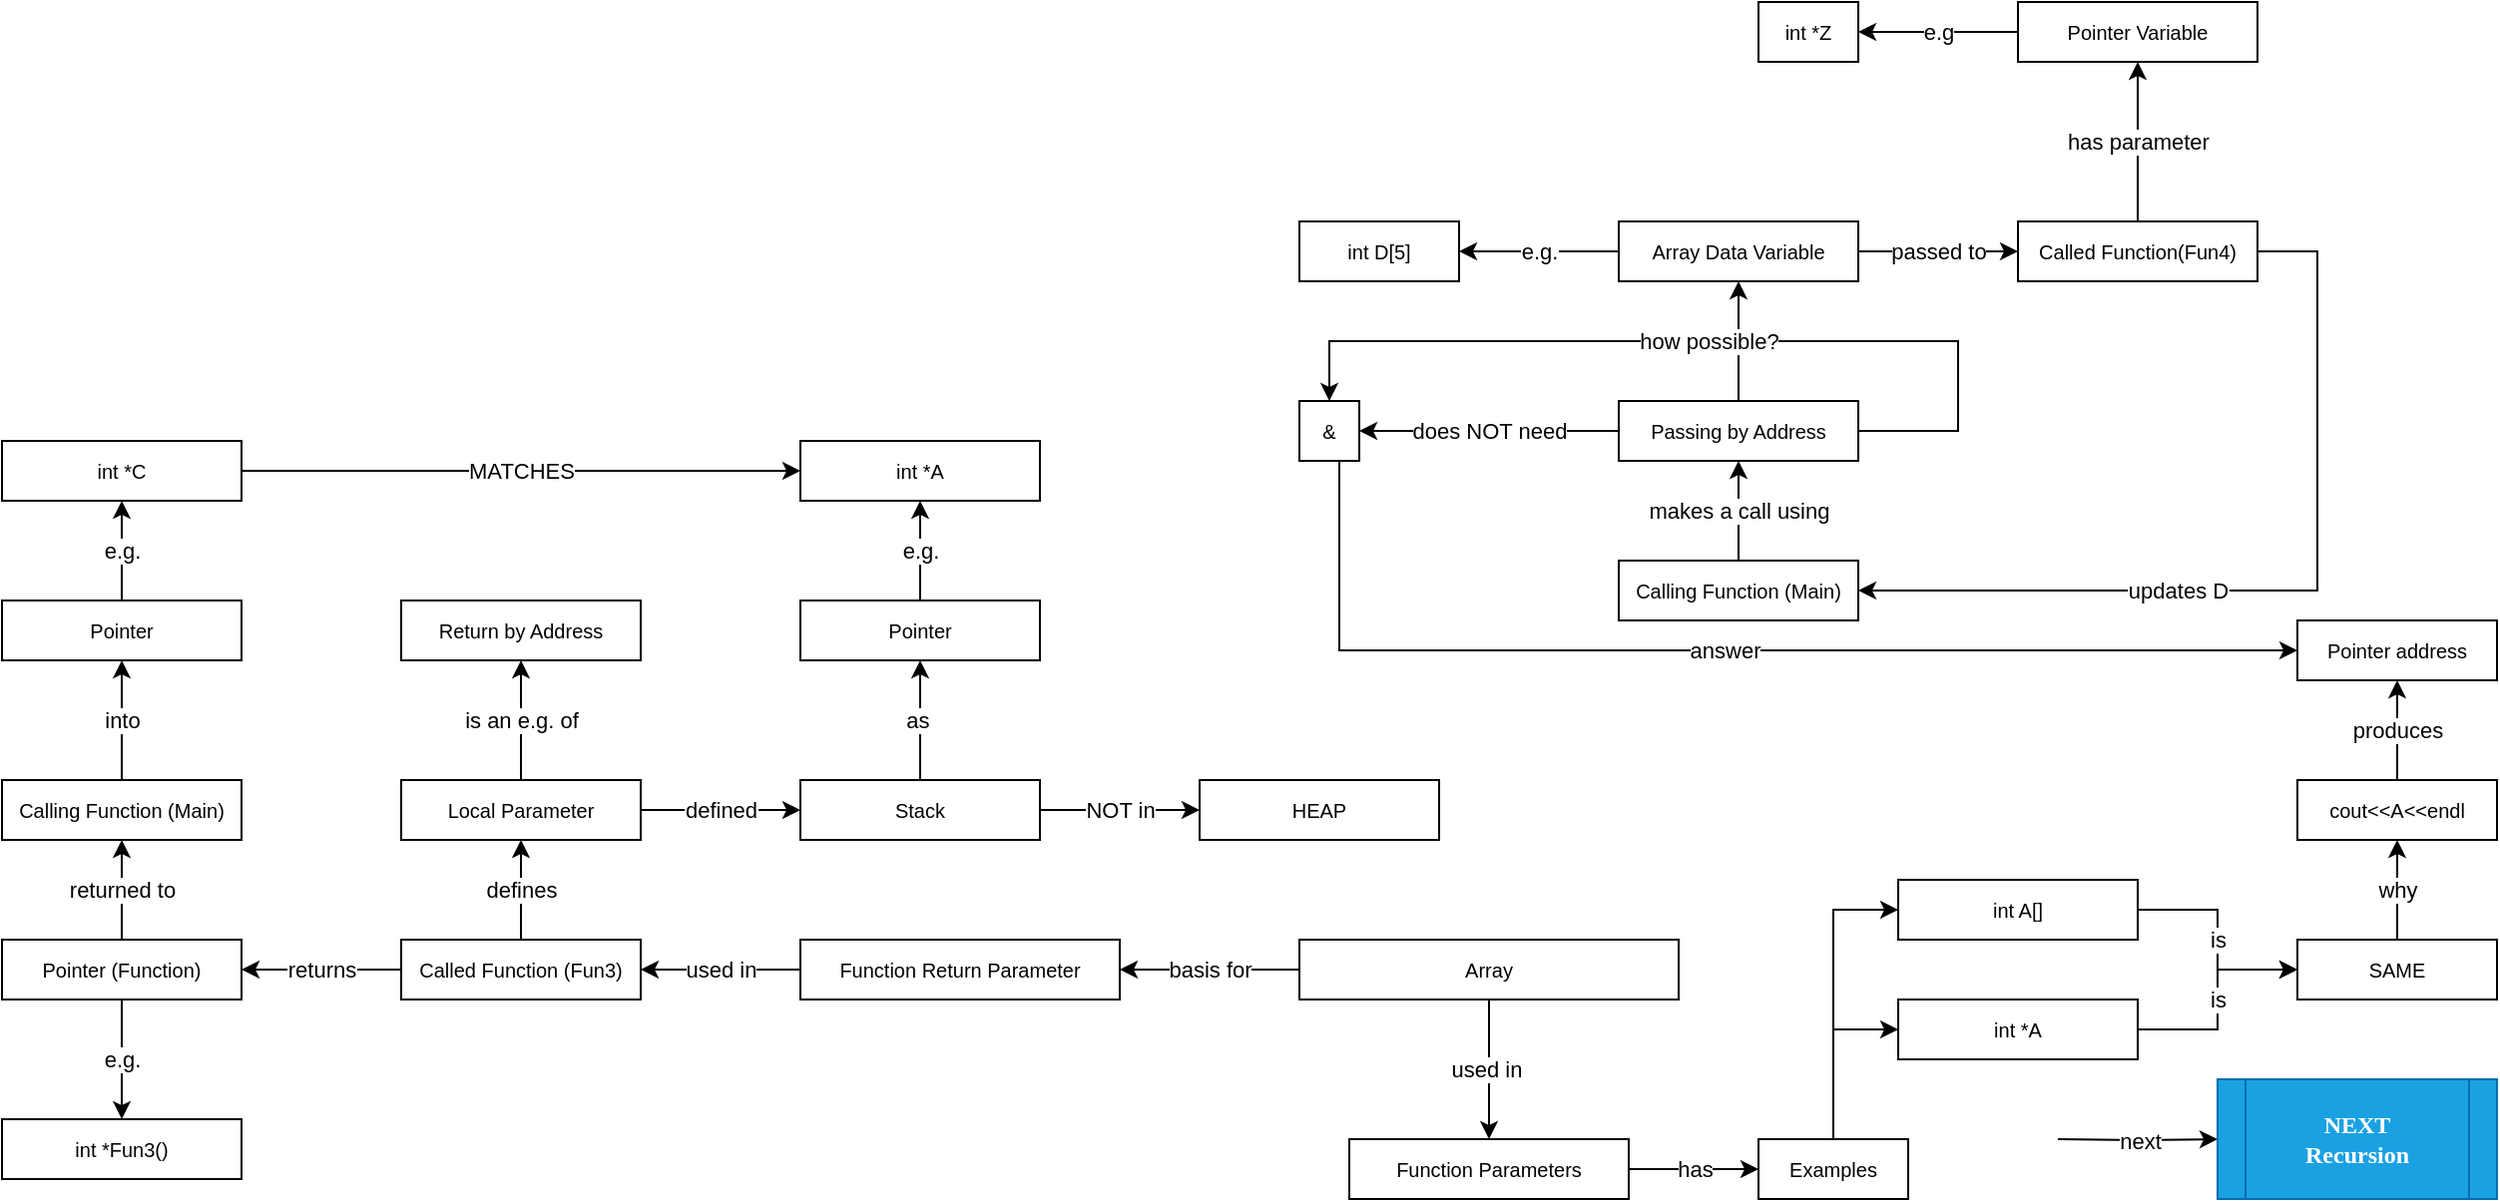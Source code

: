 <mxfile version="12.9.7" type="device" pages="12"><diagram id="CT4V78R1ZpDU6u0XRK81" name="Page-1"><mxGraphModel dx="981" dy="675" grid="1" gridSize="10" guides="1" tooltips="1" connect="1" arrows="1" fold="1" page="1" pageScale="1" pageWidth="4681" pageHeight="3300" math="0" shadow="0"><root><mxCell id="0"/><mxCell id="1" parent="0"/><mxCell id="KTvIN8J4FE1CUvnI44ay-1" value="used in&amp;nbsp;" style="edgeStyle=orthogonalEdgeStyle;rounded=0;orthogonalLoop=1;jettySize=auto;html=1;" parent="1" source="KTvIN8J4FE1CUvnI44ay-3" target="KTvIN8J4FE1CUvnI44ay-7" edge="1"><mxGeometry relative="1" as="geometry"/></mxCell><mxCell id="KTvIN8J4FE1CUvnI44ay-2" value="basis for" style="edgeStyle=orthogonalEdgeStyle;rounded=0;orthogonalLoop=1;jettySize=auto;html=1;" parent="1" source="KTvIN8J4FE1CUvnI44ay-3" target="KTvIN8J4FE1CUvnI44ay-5" edge="1"><mxGeometry relative="1" as="geometry"/></mxCell><mxCell id="KTvIN8J4FE1CUvnI44ay-3" value="&lt;span style=&quot;font-size: 10px&quot;&gt;Array&lt;/span&gt;" style="rounded=0;whiteSpace=wrap;html=1;" parent="1" vertex="1"><mxGeometry x="770" y="650" width="190" height="30" as="geometry"/></mxCell><mxCell id="KTvIN8J4FE1CUvnI44ay-4" value="used in" style="edgeStyle=orthogonalEdgeStyle;rounded=0;orthogonalLoop=1;jettySize=auto;html=1;entryX=1;entryY=0.5;entryDx=0;entryDy=0;" parent="1" source="KTvIN8J4FE1CUvnI44ay-5" target="KTvIN8J4FE1CUvnI44ay-42" edge="1"><mxGeometry relative="1" as="geometry"><mxPoint x="440" y="665" as="targetPoint"/></mxGeometry></mxCell><mxCell id="KTvIN8J4FE1CUvnI44ay-5" value="&lt;span style=&quot;font-size: 10px&quot;&gt;Function Return Parameter&lt;/span&gt;" style="rounded=0;whiteSpace=wrap;html=1;" parent="1" vertex="1"><mxGeometry x="520" y="650" width="160" height="30" as="geometry"/></mxCell><mxCell id="KTvIN8J4FE1CUvnI44ay-6" value="has" style="edgeStyle=orthogonalEdgeStyle;rounded=0;orthogonalLoop=1;jettySize=auto;html=1;" parent="1" source="KTvIN8J4FE1CUvnI44ay-7" target="KTvIN8J4FE1CUvnI44ay-10" edge="1"><mxGeometry relative="1" as="geometry"/></mxCell><mxCell id="KTvIN8J4FE1CUvnI44ay-7" value="&lt;span style=&quot;font-size: 10px&quot;&gt;Function Parameters&lt;/span&gt;" style="rounded=0;whiteSpace=wrap;html=1;" parent="1" vertex="1"><mxGeometry x="795" y="750" width="140" height="30" as="geometry"/></mxCell><mxCell id="KTvIN8J4FE1CUvnI44ay-8" value="" style="edgeStyle=orthogonalEdgeStyle;rounded=0;orthogonalLoop=1;jettySize=auto;html=1;entryX=0;entryY=0.5;entryDx=0;entryDy=0;" parent="1" source="KTvIN8J4FE1CUvnI44ay-10" target="KTvIN8J4FE1CUvnI44ay-19" edge="1"><mxGeometry relative="1" as="geometry"><mxPoint x="1037.5" y="670" as="targetPoint"/></mxGeometry></mxCell><mxCell id="KTvIN8J4FE1CUvnI44ay-9" value="" style="edgeStyle=orthogonalEdgeStyle;rounded=0;orthogonalLoop=1;jettySize=auto;html=1;entryX=0;entryY=0.5;entryDx=0;entryDy=0;" parent="1" source="KTvIN8J4FE1CUvnI44ay-10" target="KTvIN8J4FE1CUvnI44ay-21" edge="1"><mxGeometry relative="1" as="geometry"><mxPoint x="1155" y="765" as="targetPoint"/></mxGeometry></mxCell><mxCell id="KTvIN8J4FE1CUvnI44ay-10" value="&lt;span style=&quot;font-size: 10px&quot;&gt;Examples&lt;/span&gt;" style="rounded=0;whiteSpace=wrap;html=1;" parent="1" vertex="1"><mxGeometry x="1000" y="750" width="75" height="30" as="geometry"/></mxCell><mxCell id="KTvIN8J4FE1CUvnI44ay-11" value="next" style="edgeStyle=orthogonalEdgeStyle;rounded=0;orthogonalLoop=1;jettySize=auto;html=1;" parent="1" target="KTvIN8J4FE1CUvnI44ay-12" edge="1"><mxGeometry relative="1" as="geometry"><mxPoint x="1150" y="750" as="sourcePoint"/></mxGeometry></mxCell><mxCell id="KTvIN8J4FE1CUvnI44ay-12" value="NEXT&lt;br&gt;Recursion" style="shape=process;whiteSpace=wrap;html=1;backgroundOutline=1;rounded=0;shadow=0;fillColor=#1ba1e2;strokeColor=#006EAF;fontColor=#ffffff;fontStyle=1;fontFamily=Montserrat;FType=g;" parent="1" vertex="1"><mxGeometry x="1230" y="720" width="140" height="60" as="geometry"/></mxCell><mxCell id="KTvIN8J4FE1CUvnI44ay-13" value="why" style="edgeStyle=orthogonalEdgeStyle;rounded=0;orthogonalLoop=1;jettySize=auto;html=1;" parent="1" source="KTvIN8J4FE1CUvnI44ay-14" target="KTvIN8J4FE1CUvnI44ay-16" edge="1"><mxGeometry relative="1" as="geometry"/></mxCell><mxCell id="KTvIN8J4FE1CUvnI44ay-14" value="&lt;span style=&quot;font-size: 10px&quot;&gt;SAME&lt;/span&gt;" style="rounded=0;whiteSpace=wrap;html=1;" parent="1" vertex="1"><mxGeometry x="1270" y="650" width="100" height="30" as="geometry"/></mxCell><mxCell id="KTvIN8J4FE1CUvnI44ay-15" value="produces" style="edgeStyle=orthogonalEdgeStyle;rounded=0;orthogonalLoop=1;jettySize=auto;html=1;" parent="1" source="KTvIN8J4FE1CUvnI44ay-16" target="KTvIN8J4FE1CUvnI44ay-17" edge="1"><mxGeometry relative="1" as="geometry"/></mxCell><mxCell id="KTvIN8J4FE1CUvnI44ay-16" value="&lt;span style=&quot;font-size: 10px&quot;&gt;cout&amp;lt;&amp;lt;A&amp;lt;&amp;lt;endl&lt;/span&gt;" style="rounded=0;whiteSpace=wrap;html=1;" parent="1" vertex="1"><mxGeometry x="1270" y="570" width="100" height="30" as="geometry"/></mxCell><mxCell id="KTvIN8J4FE1CUvnI44ay-17" value="&lt;span style=&quot;font-size: 10px&quot;&gt;Pointer address&lt;/span&gt;" style="rounded=0;whiteSpace=wrap;html=1;" parent="1" vertex="1"><mxGeometry x="1270" y="490" width="100" height="30" as="geometry"/></mxCell><mxCell id="KTvIN8J4FE1CUvnI44ay-18" value="is" style="edgeStyle=orthogonalEdgeStyle;rounded=0;orthogonalLoop=1;jettySize=auto;html=1;entryX=0;entryY=0.5;entryDx=0;entryDy=0;" parent="1" source="KTvIN8J4FE1CUvnI44ay-19" target="KTvIN8J4FE1CUvnI44ay-14" edge="1"><mxGeometry relative="1" as="geometry"><mxPoint x="1270" y="635" as="targetPoint"/></mxGeometry></mxCell><mxCell id="KTvIN8J4FE1CUvnI44ay-19" value="&lt;span style=&quot;font-size: 10px&quot;&gt;int A[]&lt;/span&gt;" style="rounded=0;whiteSpace=wrap;html=1;" parent="1" vertex="1"><mxGeometry x="1070" y="620" width="120" height="30" as="geometry"/></mxCell><mxCell id="KTvIN8J4FE1CUvnI44ay-20" value="is" style="edgeStyle=orthogonalEdgeStyle;rounded=0;orthogonalLoop=1;jettySize=auto;html=1;entryX=0;entryY=0.5;entryDx=0;entryDy=0;" parent="1" source="KTvIN8J4FE1CUvnI44ay-21" target="KTvIN8J4FE1CUvnI44ay-14" edge="1"><mxGeometry relative="1" as="geometry"><mxPoint x="1270" y="695" as="targetPoint"/></mxGeometry></mxCell><mxCell id="KTvIN8J4FE1CUvnI44ay-21" value="&lt;span style=&quot;font-size: 10px&quot;&gt;int *A&lt;/span&gt;" style="rounded=0;whiteSpace=wrap;html=1;" parent="1" vertex="1"><mxGeometry x="1070" y="680" width="120" height="30" as="geometry"/></mxCell><mxCell id="KTvIN8J4FE1CUvnI44ay-22" value="makes a call using" style="edgeStyle=orthogonalEdgeStyle;rounded=0;orthogonalLoop=1;jettySize=auto;html=1;" parent="1" source="KTvIN8J4FE1CUvnI44ay-23" target="KTvIN8J4FE1CUvnI44ay-27" edge="1"><mxGeometry relative="1" as="geometry"/></mxCell><mxCell id="KTvIN8J4FE1CUvnI44ay-23" value="&lt;span style=&quot;font-size: 10px&quot;&gt;Calling Function (Main)&lt;/span&gt;" style="rounded=0;whiteSpace=wrap;html=1;" parent="1" vertex="1"><mxGeometry x="930" y="460" width="120" height="30" as="geometry"/></mxCell><mxCell id="KTvIN8J4FE1CUvnI44ay-24" value="uses" style="edgeStyle=orthogonalEdgeStyle;rounded=0;orthogonalLoop=1;jettySize=auto;html=1;" parent="1" source="KTvIN8J4FE1CUvnI44ay-27" target="KTvIN8J4FE1CUvnI44ay-30" edge="1"><mxGeometry x="1" y="-45" relative="1" as="geometry"><mxPoint x="-5" y="-20" as="offset"/></mxGeometry></mxCell><mxCell id="KTvIN8J4FE1CUvnI44ay-25" value="does NOT need" style="edgeStyle=orthogonalEdgeStyle;rounded=0;orthogonalLoop=1;jettySize=auto;html=1;entryX=1;entryY=0.5;entryDx=0;entryDy=0;" parent="1" source="KTvIN8J4FE1CUvnI44ay-27" target="KTvIN8J4FE1CUvnI44ay-39" edge="1"><mxGeometry relative="1" as="geometry"><mxPoint x="820" y="395" as="targetPoint"/></mxGeometry></mxCell><mxCell id="KTvIN8J4FE1CUvnI44ay-26" value="how possible?" style="edgeStyle=orthogonalEdgeStyle;rounded=0;orthogonalLoop=1;jettySize=auto;html=1;entryX=0.5;entryY=0;entryDx=0;entryDy=0;" parent="1" source="KTvIN8J4FE1CUvnI44ay-27" target="KTvIN8J4FE1CUvnI44ay-39" edge="1"><mxGeometry relative="1" as="geometry"><mxPoint x="1170" y="395" as="targetPoint"/><Array as="points"><mxPoint x="1100" y="395"/><mxPoint x="1100" y="350"/><mxPoint x="785" y="350"/></Array></mxGeometry></mxCell><mxCell id="KTvIN8J4FE1CUvnI44ay-27" value="&lt;span style=&quot;font-size: 10px&quot;&gt;Passing by Address&lt;/span&gt;" style="rounded=0;whiteSpace=wrap;html=1;" parent="1" vertex="1"><mxGeometry x="930" y="380" width="120" height="30" as="geometry"/></mxCell><mxCell id="KTvIN8J4FE1CUvnI44ay-28" value="e.g." style="edgeStyle=orthogonalEdgeStyle;rounded=0;orthogonalLoop=1;jettySize=auto;html=1;" parent="1" source="KTvIN8J4FE1CUvnI44ay-30" target="KTvIN8J4FE1CUvnI44ay-37" edge="1"><mxGeometry relative="1" as="geometry"/></mxCell><mxCell id="KTvIN8J4FE1CUvnI44ay-29" value="passed to" style="edgeStyle=orthogonalEdgeStyle;rounded=0;orthogonalLoop=1;jettySize=auto;html=1;" parent="1" source="KTvIN8J4FE1CUvnI44ay-30" target="KTvIN8J4FE1CUvnI44ay-33" edge="1"><mxGeometry relative="1" as="geometry"/></mxCell><mxCell id="KTvIN8J4FE1CUvnI44ay-30" value="&lt;span style=&quot;font-size: 10px&quot;&gt;Array Data Variable&lt;/span&gt;" style="rounded=0;whiteSpace=wrap;html=1;" parent="1" vertex="1"><mxGeometry x="930" y="290" width="120" height="30" as="geometry"/></mxCell><mxCell id="KTvIN8J4FE1CUvnI44ay-31" value="has parameter" style="edgeStyle=orthogonalEdgeStyle;rounded=0;orthogonalLoop=1;jettySize=auto;html=1;" parent="1" source="KTvIN8J4FE1CUvnI44ay-33" target="KTvIN8J4FE1CUvnI44ay-35" edge="1"><mxGeometry relative="1" as="geometry"/></mxCell><mxCell id="KTvIN8J4FE1CUvnI44ay-32" value="updates D" style="edgeStyle=orthogonalEdgeStyle;rounded=0;orthogonalLoop=1;jettySize=auto;html=1;entryX=1;entryY=0.5;entryDx=0;entryDy=0;" parent="1" source="KTvIN8J4FE1CUvnI44ay-33" target="KTvIN8J4FE1CUvnI44ay-23" edge="1"><mxGeometry x="0.256" relative="1" as="geometry"><mxPoint x="1330" y="305" as="targetPoint"/><Array as="points"><mxPoint x="1280" y="305"/><mxPoint x="1280" y="475"/></Array><mxPoint as="offset"/></mxGeometry></mxCell><mxCell id="KTvIN8J4FE1CUvnI44ay-33" value="&lt;span style=&quot;font-size: 10px&quot;&gt;Called Function(Fun4)&lt;/span&gt;" style="rounded=0;whiteSpace=wrap;html=1;" parent="1" vertex="1"><mxGeometry x="1130" y="290" width="120" height="30" as="geometry"/></mxCell><mxCell id="KTvIN8J4FE1CUvnI44ay-34" value="e.g" style="edgeStyle=orthogonalEdgeStyle;rounded=0;orthogonalLoop=1;jettySize=auto;html=1;" parent="1" source="KTvIN8J4FE1CUvnI44ay-35" target="KTvIN8J4FE1CUvnI44ay-36" edge="1"><mxGeometry relative="1" as="geometry"/></mxCell><mxCell id="KTvIN8J4FE1CUvnI44ay-35" value="&lt;span style=&quot;font-size: 10px&quot;&gt;Pointer Variable&lt;/span&gt;" style="rounded=0;whiteSpace=wrap;html=1;" parent="1" vertex="1"><mxGeometry x="1130" y="180" width="120" height="30" as="geometry"/></mxCell><mxCell id="KTvIN8J4FE1CUvnI44ay-36" value="&lt;span style=&quot;font-size: 10px&quot;&gt;int *Z&lt;/span&gt;" style="rounded=0;whiteSpace=wrap;html=1;" parent="1" vertex="1"><mxGeometry x="1000" y="180" width="50" height="30" as="geometry"/></mxCell><mxCell id="KTvIN8J4FE1CUvnI44ay-37" value="&lt;span style=&quot;font-size: 10px&quot;&gt;int D[5]&lt;/span&gt;" style="rounded=0;whiteSpace=wrap;html=1;" parent="1" vertex="1"><mxGeometry x="770" y="290" width="80" height="30" as="geometry"/></mxCell><mxCell id="KTvIN8J4FE1CUvnI44ay-38" value="answer" style="edgeStyle=orthogonalEdgeStyle;rounded=0;orthogonalLoop=1;jettySize=auto;html=1;entryX=0;entryY=0.5;entryDx=0;entryDy=0;" parent="1" source="KTvIN8J4FE1CUvnI44ay-39" target="KTvIN8J4FE1CUvnI44ay-17" edge="1"><mxGeometry relative="1" as="geometry"><mxPoint x="785" y="490" as="targetPoint"/><Array as="points"><mxPoint x="790" y="505"/></Array></mxGeometry></mxCell><mxCell id="KTvIN8J4FE1CUvnI44ay-39" value="&lt;span style=&quot;font-size: 10px&quot;&gt;&amp;amp;&lt;/span&gt;" style="rounded=0;whiteSpace=wrap;html=1;" parent="1" vertex="1"><mxGeometry x="770" y="380" width="30" height="30" as="geometry"/></mxCell><mxCell id="KTvIN8J4FE1CUvnI44ay-40" value="returns" style="edgeStyle=orthogonalEdgeStyle;rounded=0;orthogonalLoop=1;jettySize=auto;html=1;" parent="1" source="KTvIN8J4FE1CUvnI44ay-42" target="KTvIN8J4FE1CUvnI44ay-56" edge="1"><mxGeometry relative="1" as="geometry"/></mxCell><mxCell id="KTvIN8J4FE1CUvnI44ay-41" value="defines" style="edgeStyle=orthogonalEdgeStyle;rounded=0;orthogonalLoop=1;jettySize=auto;html=1;" parent="1" source="KTvIN8J4FE1CUvnI44ay-42" target="KTvIN8J4FE1CUvnI44ay-45" edge="1"><mxGeometry relative="1" as="geometry"/></mxCell><mxCell id="KTvIN8J4FE1CUvnI44ay-42" value="&lt;span style=&quot;font-size: 10px&quot;&gt;Called Function (Fun3)&lt;/span&gt;" style="rounded=0;whiteSpace=wrap;html=1;" parent="1" vertex="1"><mxGeometry x="320" y="650" width="120" height="30" as="geometry"/></mxCell><mxCell id="KTvIN8J4FE1CUvnI44ay-43" value="is an e.g. of" style="edgeStyle=orthogonalEdgeStyle;rounded=0;orthogonalLoop=1;jettySize=auto;html=1;" parent="1" source="KTvIN8J4FE1CUvnI44ay-45" target="KTvIN8J4FE1CUvnI44ay-53" edge="1"><mxGeometry relative="1" as="geometry"/></mxCell><mxCell id="KTvIN8J4FE1CUvnI44ay-44" value="defined" style="edgeStyle=orthogonalEdgeStyle;rounded=0;orthogonalLoop=1;jettySize=auto;html=1;" parent="1" source="KTvIN8J4FE1CUvnI44ay-45" target="KTvIN8J4FE1CUvnI44ay-48" edge="1"><mxGeometry relative="1" as="geometry"/></mxCell><mxCell id="KTvIN8J4FE1CUvnI44ay-45" value="&lt;span style=&quot;font-size: 10px&quot;&gt;Local Parameter&lt;/span&gt;" style="rounded=0;whiteSpace=wrap;html=1;" parent="1" vertex="1"><mxGeometry x="320" y="570" width="120" height="30" as="geometry"/></mxCell><mxCell id="KTvIN8J4FE1CUvnI44ay-46" value="NOT in" style="edgeStyle=orthogonalEdgeStyle;rounded=0;orthogonalLoop=1;jettySize=auto;html=1;" parent="1" edge="1"><mxGeometry relative="1" as="geometry"><mxPoint x="640" y="585" as="sourcePoint"/><mxPoint x="720" y="585" as="targetPoint"/></mxGeometry></mxCell><mxCell id="KTvIN8J4FE1CUvnI44ay-47" value="as&amp;nbsp;" style="edgeStyle=orthogonalEdgeStyle;rounded=0;orthogonalLoop=1;jettySize=auto;html=1;" parent="1" source="KTvIN8J4FE1CUvnI44ay-48" target="KTvIN8J4FE1CUvnI44ay-50" edge="1"><mxGeometry relative="1" as="geometry"/></mxCell><mxCell id="KTvIN8J4FE1CUvnI44ay-48" value="&lt;span style=&quot;font-size: 10px&quot;&gt;Stack&lt;/span&gt;" style="rounded=0;whiteSpace=wrap;html=1;" parent="1" vertex="1"><mxGeometry x="520" y="570" width="120" height="30" as="geometry"/></mxCell><mxCell id="KTvIN8J4FE1CUvnI44ay-49" value="e.g." style="edgeStyle=orthogonalEdgeStyle;rounded=0;orthogonalLoop=1;jettySize=auto;html=1;" parent="1" source="KTvIN8J4FE1CUvnI44ay-50" target="KTvIN8J4FE1CUvnI44ay-51" edge="1"><mxGeometry relative="1" as="geometry"/></mxCell><mxCell id="KTvIN8J4FE1CUvnI44ay-50" value="&lt;span style=&quot;font-size: 10px&quot;&gt;Pointer&lt;/span&gt;" style="rounded=0;whiteSpace=wrap;html=1;" parent="1" vertex="1"><mxGeometry x="520" y="480" width="120" height="30" as="geometry"/></mxCell><mxCell id="KTvIN8J4FE1CUvnI44ay-51" value="&lt;span style=&quot;font-size: 10px&quot;&gt;int *A&lt;/span&gt;" style="rounded=0;whiteSpace=wrap;html=1;" parent="1" vertex="1"><mxGeometry x="520" y="400" width="120" height="30" as="geometry"/></mxCell><mxCell id="KTvIN8J4FE1CUvnI44ay-52" value="&lt;span style=&quot;font-size: 10px&quot;&gt;HEAP&lt;/span&gt;" style="rounded=0;whiteSpace=wrap;html=1;" parent="1" vertex="1"><mxGeometry x="720" y="570" width="120" height="30" as="geometry"/></mxCell><mxCell id="KTvIN8J4FE1CUvnI44ay-53" value="&lt;span style=&quot;font-size: 10px&quot;&gt;Return by Address&lt;/span&gt;" style="rounded=0;whiteSpace=wrap;html=1;" parent="1" vertex="1"><mxGeometry x="320" y="480" width="120" height="30" as="geometry"/></mxCell><mxCell id="KTvIN8J4FE1CUvnI44ay-54" value="e.g." style="edgeStyle=orthogonalEdgeStyle;rounded=0;orthogonalLoop=1;jettySize=auto;html=1;" parent="1" source="KTvIN8J4FE1CUvnI44ay-56" target="KTvIN8J4FE1CUvnI44ay-63" edge="1"><mxGeometry relative="1" as="geometry"/></mxCell><mxCell id="KTvIN8J4FE1CUvnI44ay-55" value="returned to" style="edgeStyle=orthogonalEdgeStyle;rounded=0;orthogonalLoop=1;jettySize=auto;html=1;" parent="1" source="KTvIN8J4FE1CUvnI44ay-56" target="KTvIN8J4FE1CUvnI44ay-58" edge="1"><mxGeometry relative="1" as="geometry"/></mxCell><mxCell id="KTvIN8J4FE1CUvnI44ay-56" value="&lt;span style=&quot;font-size: 10px&quot;&gt;Pointer (Function)&lt;/span&gt;" style="rounded=0;whiteSpace=wrap;html=1;" parent="1" vertex="1"><mxGeometry x="120" y="650" width="120" height="30" as="geometry"/></mxCell><mxCell id="KTvIN8J4FE1CUvnI44ay-57" value="into" style="edgeStyle=orthogonalEdgeStyle;rounded=0;orthogonalLoop=1;jettySize=auto;html=1;" parent="1" source="KTvIN8J4FE1CUvnI44ay-58" target="KTvIN8J4FE1CUvnI44ay-60" edge="1"><mxGeometry relative="1" as="geometry"/></mxCell><mxCell id="KTvIN8J4FE1CUvnI44ay-58" value="&lt;span style=&quot;font-size: 10px&quot;&gt;Calling Function (Main)&lt;/span&gt;" style="rounded=0;whiteSpace=wrap;html=1;" parent="1" vertex="1"><mxGeometry x="120" y="570" width="120" height="30" as="geometry"/></mxCell><mxCell id="KTvIN8J4FE1CUvnI44ay-59" value="e.g." style="edgeStyle=orthogonalEdgeStyle;rounded=0;orthogonalLoop=1;jettySize=auto;html=1;" parent="1" source="KTvIN8J4FE1CUvnI44ay-60" target="KTvIN8J4FE1CUvnI44ay-62" edge="1"><mxGeometry relative="1" as="geometry"/></mxCell><mxCell id="KTvIN8J4FE1CUvnI44ay-60" value="&lt;span style=&quot;font-size: 10px&quot;&gt;Pointer&lt;/span&gt;" style="rounded=0;whiteSpace=wrap;html=1;" parent="1" vertex="1"><mxGeometry x="120" y="480" width="120" height="30" as="geometry"/></mxCell><mxCell id="KTvIN8J4FE1CUvnI44ay-61" value="MATCHES" style="edgeStyle=orthogonalEdgeStyle;rounded=0;orthogonalLoop=1;jettySize=auto;html=1;entryX=0;entryY=0.5;entryDx=0;entryDy=0;" parent="1" source="KTvIN8J4FE1CUvnI44ay-62" target="KTvIN8J4FE1CUvnI44ay-51" edge="1"><mxGeometry relative="1" as="geometry"><mxPoint x="320" y="415" as="targetPoint"/></mxGeometry></mxCell><mxCell id="KTvIN8J4FE1CUvnI44ay-62" value="&lt;span style=&quot;font-size: 10px&quot;&gt;int *C&lt;/span&gt;" style="rounded=0;whiteSpace=wrap;html=1;" parent="1" vertex="1"><mxGeometry x="120" y="400" width="120" height="30" as="geometry"/></mxCell><mxCell id="KTvIN8J4FE1CUvnI44ay-63" value="&lt;span style=&quot;font-size: 10px&quot;&gt;int *Fun3()&lt;/span&gt;" style="rounded=0;whiteSpace=wrap;html=1;" parent="1" vertex="1"><mxGeometry x="120" y="740" width="120" height="30" as="geometry"/></mxCell></root></mxGraphModel></diagram><diagram name="Recursion(2)" id="cXogB_iI5mt_7k9-pBQA"><mxGraphModel dx="990" dy="675" grid="1" gridSize="10" guides="1" tooltips="1" connect="1" arrows="1" fold="1" page="1" pageScale="1" pageWidth="4681" pageHeight="3300" math="0" shadow="0" extFonts="Montserrat^https://fonts.googleapis.com/css?family=Montserrat"><root><mxCell id="9V7b_lQ14z04UkdejJtQ-0"/><mxCell id="9V7b_lQ14z04UkdejJtQ-1" parent="9V7b_lQ14z04UkdejJtQ-0"/><mxCell id="9V7b_lQ14z04UkdejJtQ-65" value="" style="edgeStyle=orthogonalEdgeStyle;rounded=0;orthogonalLoop=1;jettySize=auto;html=1;" parent="9V7b_lQ14z04UkdejJtQ-1" source="9V7b_lQ14z04UkdejJtQ-6" edge="1"><mxGeometry relative="1" as="geometry"><mxPoint x="1930" y="1055" as="targetPoint"/></mxGeometry></mxCell><mxCell id="9V7b_lQ14z04UkdejJtQ-67" value="" style="edgeStyle=orthogonalEdgeStyle;rounded=0;orthogonalLoop=1;jettySize=auto;html=1;entryX=1;entryY=0.5;entryDx=0;entryDy=0;" parent="9V7b_lQ14z04UkdejJtQ-1" source="9V7b_lQ14z04UkdejJtQ-6" target="OunHkMQtecgjsNlzuRsI-2" edge="1"><mxGeometry relative="1" as="geometry"><mxPoint x="1610" y="1055" as="targetPoint"/></mxGeometry></mxCell><mxCell id="dP42Gn_iKHgPnBsSRTZP-4" value="" style="edgeStyle=orthogonalEdgeStyle;rounded=0;orthogonalLoop=1;jettySize=auto;html=1;" parent="9V7b_lQ14z04UkdejJtQ-1" source="9V7b_lQ14z04UkdejJtQ-6" edge="1"><mxGeometry relative="1" as="geometry"><mxPoint x="1755" y="1150" as="targetPoint"/></mxGeometry></mxCell><mxCell id="9V7b_lQ14z04UkdejJtQ-6" value="&lt;span style=&quot;font-size: 10px&quot;&gt;Recursion&lt;/span&gt;" style="rounded=0;whiteSpace=wrap;html=1;" parent="9V7b_lQ14z04UkdejJtQ-1" vertex="1"><mxGeometry x="1660" y="1040" width="190" height="30" as="geometry"/></mxCell><mxCell id="9V7b_lQ14z04UkdejJtQ-12" value="NEXT&lt;br&gt;Function&amp;nbsp;&lt;br&gt;Overloading" style="shape=process;whiteSpace=wrap;html=1;backgroundOutline=1;rounded=0;shadow=0;fillColor=#1ba1e2;strokeColor=#006EAF;fontColor=#ffffff;fontStyle=1;fontFamily=Montserrat;FType=g;" parent="9V7b_lQ14z04UkdejJtQ-1" vertex="1"><mxGeometry x="1850" y="480" width="140" height="60" as="geometry"/></mxCell><mxCell id="OunHkMQtecgjsNlzuRsI-0" value="must have" style="edgeStyle=orthogonalEdgeStyle;rounded=0;orthogonalLoop=1;jettySize=auto;html=1;" parent="9V7b_lQ14z04UkdejJtQ-1" source="OunHkMQtecgjsNlzuRsI-2" target="OunHkMQtecgjsNlzuRsI-4" edge="1"><mxGeometry relative="1" as="geometry"/></mxCell><mxCell id="OunHkMQtecgjsNlzuRsI-1" value="have" style="edgeStyle=orthogonalEdgeStyle;rounded=0;orthogonalLoop=1;jettySize=auto;html=1;" parent="9V7b_lQ14z04UkdejJtQ-1" source="OunHkMQtecgjsNlzuRsI-2" target="OunHkMQtecgjsNlzuRsI-10" edge="1"><mxGeometry relative="1" as="geometry"/></mxCell><mxCell id="ak5SdJx_kAHYaOW6AsVb-3" value="e.g." style="edgeStyle=orthogonalEdgeStyle;rounded=0;orthogonalLoop=1;jettySize=auto;html=1;" parent="9V7b_lQ14z04UkdejJtQ-1" source="OunHkMQtecgjsNlzuRsI-2" target="ak5SdJx_kAHYaOW6AsVb-2" edge="1"><mxGeometry relative="1" as="geometry"/></mxCell><mxCell id="OunHkMQtecgjsNlzuRsI-2" value="&lt;span style=&quot;font-size: 10px&quot;&gt;Tail Recursion&lt;/span&gt;" style="rounded=0;whiteSpace=wrap;html=1;" parent="9V7b_lQ14z04UkdejJtQ-1" vertex="1"><mxGeometry x="1460" y="1040" width="120" height="30" as="geometry"/></mxCell><mxCell id="ak5SdJx_kAHYaOW6AsVb-2" value="&lt;span style=&quot;font-size: 10px&quot;&gt;Fun(n-1)&lt;/span&gt;" style="rounded=0;whiteSpace=wrap;html=1;" parent="9V7b_lQ14z04UkdejJtQ-1" vertex="1"><mxGeometry x="1460" y="1140" width="120" height="30" as="geometry"/></mxCell><mxCell id="OunHkMQtecgjsNlzuRsI-3" value="e.g." style="edgeStyle=orthogonalEdgeStyle;rounded=0;orthogonalLoop=1;jettySize=auto;html=1;" parent="9V7b_lQ14z04UkdejJtQ-1" source="OunHkMQtecgjsNlzuRsI-4" target="OunHkMQtecgjsNlzuRsI-5" edge="1"><mxGeometry relative="1" as="geometry"/></mxCell><mxCell id="OunHkMQtecgjsNlzuRsI-4" value="&lt;span style=&quot;font-size: 10px&quot;&gt;Exit Function&lt;/span&gt;" style="rounded=0;whiteSpace=wrap;html=1;" parent="9V7b_lQ14z04UkdejJtQ-1" vertex="1"><mxGeometry x="1260" y="1040" width="120" height="30" as="geometry"/></mxCell><mxCell id="OunHkMQtecgjsNlzuRsI-5" value="&lt;span style=&quot;font-size: 10px&quot;&gt;n=1&lt;/span&gt;" style="rounded=0;whiteSpace=wrap;html=1;" parent="9V7b_lQ14z04UkdejJtQ-1" vertex="1"><mxGeometry x="1260" y="1140" width="120" height="30" as="geometry"/></mxCell><mxCell id="OunHkMQtecgjsNlzuRsI-6" value="is like a" style="edgeStyle=orthogonalEdgeStyle;rounded=0;orthogonalLoop=1;jettySize=auto;html=1;" parent="9V7b_lQ14z04UkdejJtQ-1" source="OunHkMQtecgjsNlzuRsI-7" target="OunHkMQtecgjsNlzuRsI-15" edge="1"><mxGeometry relative="1" as="geometry"/></mxCell><mxCell id="OunHkMQtecgjsNlzuRsI-7" value="&lt;pre style=&quot;box-sizing: border-box ; overflow: auto ; padding: 0px ; margin: 1em 2em ; line-height: inherit ; word-break: break-all ; overflow-wrap: break-word ; background-color: rgb(255 , 255 , 255) ; border: 0px ; border-radius: 2px ; white-space: pre-wrap ; font-size: 10px&quot;&gt;&lt;code style=&quot;box-sizing: border-box ; padding: 0px ; border-radius: 0px ; border: 0px&quot;&gt;n:5&lt;br&gt;n:4&lt;br&gt;n:3&lt;br&gt;n:2&lt;br&gt;n:1&lt;/code&gt;&lt;/pre&gt;" style="rounded=0;whiteSpace=wrap;html=1;" parent="9V7b_lQ14z04UkdejJtQ-1" vertex="1"><mxGeometry x="1300" y="840" width="70" height="90" as="geometry"/></mxCell><mxCell id="OunHkMQtecgjsNlzuRsI-8" value="e.g." style="edgeStyle=orthogonalEdgeStyle;rounded=0;orthogonalLoop=1;jettySize=auto;html=1;" parent="9V7b_lQ14z04UkdejJtQ-1" source="OunHkMQtecgjsNlzuRsI-10" target="OunHkMQtecgjsNlzuRsI-13" edge="1"><mxGeometry relative="1" as="geometry"/></mxCell><mxCell id="OunHkMQtecgjsNlzuRsI-9" value="happens at" style="edgeStyle=orthogonalEdgeStyle;rounded=0;orthogonalLoop=1;jettySize=auto;html=1;" parent="9V7b_lQ14z04UkdejJtQ-1" source="OunHkMQtecgjsNlzuRsI-10" target="OunHkMQtecgjsNlzuRsI-11" edge="1"><mxGeometry relative="1" as="geometry"/></mxCell><mxCell id="OunHkMQtecgjsNlzuRsI-10" value="&lt;span style=&quot;font-size: 10px&quot;&gt;Pre (statements)&lt;/span&gt;" style="rounded=0;whiteSpace=wrap;html=1;" parent="9V7b_lQ14z04UkdejJtQ-1" vertex="1"><mxGeometry x="1460" y="960" width="120" height="30" as="geometry"/></mxCell><mxCell id="OunHkMQtecgjsNlzuRsI-11" value="&lt;span style=&quot;font-size: 10px&quot;&gt;Beginning&lt;/span&gt;" style="rounded=0;whiteSpace=wrap;html=1;" parent="9V7b_lQ14z04UkdejJtQ-1" vertex="1"><mxGeometry x="1260" y="960" width="120" height="30" as="geometry"/></mxCell><mxCell id="OunHkMQtecgjsNlzuRsI-12" value="in order" style="edgeStyle=orthogonalEdgeStyle;rounded=0;orthogonalLoop=1;jettySize=auto;html=1;" parent="9V7b_lQ14z04UkdejJtQ-1" source="OunHkMQtecgjsNlzuRsI-13" target="OunHkMQtecgjsNlzuRsI-7" edge="1"><mxGeometry relative="1" as="geometry"><mxPoint x="1380" y="885" as="targetPoint"/></mxGeometry></mxCell><mxCell id="ak5SdJx_kAHYaOW6AsVb-1" value="call again" style="edgeStyle=orthogonalEdgeStyle;rounded=0;orthogonalLoop=1;jettySize=auto;html=1;" parent="9V7b_lQ14z04UkdejJtQ-1" source="OunHkMQtecgjsNlzuRsI-13" target="ak5SdJx_kAHYaOW6AsVb-0" edge="1"><mxGeometry relative="1" as="geometry"/></mxCell><mxCell id="OunHkMQtecgjsNlzuRsI-13" value="&lt;span style=&quot;font-size: 10px&quot;&gt;print n&lt;/span&gt;" style="rounded=0;whiteSpace=wrap;html=1;" parent="9V7b_lQ14z04UkdejJtQ-1" vertex="1"><mxGeometry x="1460" y="870" width="120" height="30" as="geometry"/></mxCell><mxCell id="ak5SdJx_kAHYaOW6AsVb-4" value="continues till" style="edgeStyle=orthogonalEdgeStyle;rounded=0;orthogonalLoop=1;jettySize=auto;html=1;" parent="9V7b_lQ14z04UkdejJtQ-1" source="ak5SdJx_kAHYaOW6AsVb-0" target="dP42Gn_iKHgPnBsSRTZP-0" edge="1"><mxGeometry relative="1" as="geometry"/></mxCell><mxCell id="ak5SdJx_kAHYaOW6AsVb-6" value="" style="edgeStyle=orthogonalEdgeStyle;rounded=0;orthogonalLoop=1;jettySize=auto;html=1;" parent="9V7b_lQ14z04UkdejJtQ-1" source="ak5SdJx_kAHYaOW6AsVb-0" target="ak5SdJx_kAHYaOW6AsVb-5" edge="1"><mxGeometry relative="1" as="geometry"/></mxCell><mxCell id="ak5SdJx_kAHYaOW6AsVb-0" value="&lt;span style=&quot;font-size: 10px&quot;&gt;Fun(n-1)&lt;/span&gt;" style="rounded=0;whiteSpace=wrap;html=1;" parent="9V7b_lQ14z04UkdejJtQ-1" vertex="1"><mxGeometry x="1460" y="780" width="120" height="30" as="geometry"/></mxCell><mxCell id="ak5SdJx_kAHYaOW6AsVb-8" value="" style="edgeStyle=orthogonalEdgeStyle;rounded=0;orthogonalLoop=1;jettySize=auto;html=1;" parent="9V7b_lQ14z04UkdejJtQ-1" source="ak5SdJx_kAHYaOW6AsVb-5" target="ak5SdJx_kAHYaOW6AsVb-7" edge="1"><mxGeometry relative="1" as="geometry"/></mxCell><mxCell id="ak5SdJx_kAHYaOW6AsVb-5" value="&lt;span style=&quot;font-size: 10px&quot;&gt;n:5&lt;/span&gt;" style="rounded=0;whiteSpace=wrap;html=1;" parent="9V7b_lQ14z04UkdejJtQ-1" vertex="1"><mxGeometry x="1390" y="780" width="40" height="30" as="geometry"/></mxCell><mxCell id="ak5SdJx_kAHYaOW6AsVb-10" value="" style="edgeStyle=orthogonalEdgeStyle;rounded=0;orthogonalLoop=1;jettySize=auto;html=1;" parent="9V7b_lQ14z04UkdejJtQ-1" source="ak5SdJx_kAHYaOW6AsVb-7" target="ak5SdJx_kAHYaOW6AsVb-9" edge="1"><mxGeometry relative="1" as="geometry"/></mxCell><mxCell id="ak5SdJx_kAHYaOW6AsVb-7" value="&lt;span style=&quot;font-size: 10px&quot;&gt;n:4&lt;/span&gt;" style="rounded=0;whiteSpace=wrap;html=1;" parent="9V7b_lQ14z04UkdejJtQ-1" vertex="1"><mxGeometry x="1330" y="780" width="40" height="30" as="geometry"/></mxCell><mxCell id="ak5SdJx_kAHYaOW6AsVb-12" value="" style="edgeStyle=orthogonalEdgeStyle;rounded=0;orthogonalLoop=1;jettySize=auto;html=1;" parent="9V7b_lQ14z04UkdejJtQ-1" source="ak5SdJx_kAHYaOW6AsVb-9" target="ak5SdJx_kAHYaOW6AsVb-11" edge="1"><mxGeometry relative="1" as="geometry"/></mxCell><mxCell id="ak5SdJx_kAHYaOW6AsVb-9" value="&lt;span style=&quot;font-size: 10px&quot;&gt;n:3&lt;/span&gt;" style="rounded=0;whiteSpace=wrap;html=1;" parent="9V7b_lQ14z04UkdejJtQ-1" vertex="1"><mxGeometry x="1270" y="780" width="40" height="30" as="geometry"/></mxCell><mxCell id="ak5SdJx_kAHYaOW6AsVb-14" value="" style="edgeStyle=orthogonalEdgeStyle;rounded=0;orthogonalLoop=1;jettySize=auto;html=1;" parent="9V7b_lQ14z04UkdejJtQ-1" source="ak5SdJx_kAHYaOW6AsVb-11" target="ak5SdJx_kAHYaOW6AsVb-13" edge="1"><mxGeometry relative="1" as="geometry"/></mxCell><mxCell id="ak5SdJx_kAHYaOW6AsVb-11" value="&lt;span style=&quot;font-size: 10px&quot;&gt;n:2&lt;/span&gt;" style="rounded=0;whiteSpace=wrap;html=1;" parent="9V7b_lQ14z04UkdejJtQ-1" vertex="1"><mxGeometry x="1210" y="780" width="40" height="30" as="geometry"/></mxCell><mxCell id="ak5SdJx_kAHYaOW6AsVb-13" value="&lt;span style=&quot;font-size: 10px&quot;&gt;n:1&lt;/span&gt;" style="rounded=0;whiteSpace=wrap;html=1;" parent="9V7b_lQ14z04UkdejJtQ-1" vertex="1"><mxGeometry x="1150" y="780" width="40" height="30" as="geometry"/></mxCell><mxCell id="dP42Gn_iKHgPnBsSRTZP-0" value="&lt;span style=&quot;font-size: 10px&quot;&gt;n &amp;gt; 0&lt;/span&gt;" style="rounded=0;whiteSpace=wrap;html=1;" parent="9V7b_lQ14z04UkdejJtQ-1" vertex="1"><mxGeometry x="1460" y="680" width="120" height="30" as="geometry"/></mxCell><mxCell id="OunHkMQtecgjsNlzuRsI-14" value="sequencially" style="edgeStyle=orthogonalEdgeStyle;rounded=0;orthogonalLoop=1;jettySize=auto;html=1;" parent="9V7b_lQ14z04UkdejJtQ-1" source="OunHkMQtecgjsNlzuRsI-15" target="OunHkMQtecgjsNlzuRsI-17" edge="1"><mxGeometry relative="1" as="geometry"/></mxCell><mxCell id="OunHkMQtecgjsNlzuRsI-15" value="&lt;span style=&quot;font-size: 10px&quot;&gt;Queue&lt;/span&gt;" style="rounded=0;whiteSpace=wrap;html=1;" parent="9V7b_lQ14z04UkdejJtQ-1" vertex="1"><mxGeometry x="1060" y="870" width="120" height="30" as="geometry"/></mxCell><mxCell id="OunHkMQtecgjsNlzuRsI-16" value="means" style="edgeStyle=orthogonalEdgeStyle;rounded=0;orthogonalLoop=1;jettySize=auto;html=1;" parent="9V7b_lQ14z04UkdejJtQ-1" source="OunHkMQtecgjsNlzuRsI-17" target="OunHkMQtecgjsNlzuRsI-18" edge="1"><mxGeometry relative="1" as="geometry"/></mxCell><mxCell id="OunHkMQtecgjsNlzuRsI-17" value="&lt;span style=&quot;font-size: 10px&quot;&gt;FIFO&lt;/span&gt;" style="rounded=0;whiteSpace=wrap;html=1;" parent="9V7b_lQ14z04UkdejJtQ-1" vertex="1"><mxGeometry x="1060" y="960" width="120" height="30" as="geometry"/></mxCell><mxCell id="OunHkMQtecgjsNlzuRsI-18" value="&lt;span style=&quot;font-size: 10px&quot;&gt;First in First Out&lt;/span&gt;" style="rounded=0;whiteSpace=wrap;html=1;" parent="9V7b_lQ14z04UkdejJtQ-1" vertex="1"><mxGeometry x="1060" y="1040" width="120" height="30" as="geometry"/></mxCell><mxCell id="dP42Gn_iKHgPnBsSRTZP-8" value="e.g. of" style="edgeStyle=orthogonalEdgeStyle;rounded=0;orthogonalLoop=1;jettySize=auto;html=1;entryX=1;entryY=0.25;entryDx=0;entryDy=0;" parent="9V7b_lQ14z04UkdejJtQ-1" source="dP42Gn_iKHgPnBsSRTZP-2" target="OunHkMQtecgjsNlzuRsI-2" edge="1"><mxGeometry relative="1" as="geometry"><mxPoint x="1600" y="975" as="targetPoint"/></mxGeometry></mxCell><mxCell id="dP42Gn_iKHgPnBsSRTZP-2" value="&lt;span style=&quot;font-size: 10px&quot;&gt;Void Function&lt;/span&gt;" style="rounded=0;whiteSpace=wrap;html=1;" parent="9V7b_lQ14z04UkdejJtQ-1" vertex="1"><mxGeometry x="1660" y="960" width="120" height="30" as="geometry"/></mxCell></root></mxGraphModel></diagram><diagram name="Copy of Recursion(3)" id="fAbBmMJ0a3awGlpcmuvj"><mxGraphModel dx="981" dy="675" grid="1" gridSize="10" guides="1" tooltips="1" connect="1" arrows="1" fold="1" page="1" pageScale="1" pageWidth="4681" pageHeight="3300" math="0" shadow="0" extFonts="Montserrat^https://fonts.googleapis.com/css?family=Montserrat"><root><mxCell id="k4N62LUeI0RjgoFyTOtI-0"/><mxCell id="k4N62LUeI0RjgoFyTOtI-1" parent="k4N62LUeI0RjgoFyTOtI-0"/><mxCell id="k4N62LUeI0RjgoFyTOtI-2" value="convert to" style="edgeStyle=orthogonalEdgeStyle;rounded=0;orthogonalLoop=1;jettySize=auto;html=1;" parent="k4N62LUeI0RjgoFyTOtI-1" source="k4N62LUeI0RjgoFyTOtI-4" edge="1"><mxGeometry relative="1" as="geometry"><mxPoint x="1930" y="1055" as="targetPoint"/></mxGeometry></mxCell><mxCell id="k4N62LUeI0RjgoFyTOtI-3" value="" style="edgeStyle=orthogonalEdgeStyle;rounded=0;orthogonalLoop=1;jettySize=auto;html=1;entryX=1;entryY=0.5;entryDx=0;entryDy=0;" parent="k4N62LUeI0RjgoFyTOtI-1" source="k4N62LUeI0RjgoFyTOtI-4" target="k4N62LUeI0RjgoFyTOtI-9" edge="1"><mxGeometry relative="1" as="geometry"><mxPoint x="1610" y="1055" as="targetPoint"/></mxGeometry></mxCell><mxCell id="k4N62LUeI0RjgoFyTOtI-4" value="&lt;span style=&quot;font-size: 10px&quot;&gt;Recursion&lt;/span&gt;" style="rounded=0;whiteSpace=wrap;html=1;" parent="k4N62LUeI0RjgoFyTOtI-1" vertex="1"><mxGeometry x="1660" y="1040" width="190" height="30" as="geometry"/></mxCell><mxCell id="k4N62LUeI0RjgoFyTOtI-5" value="NEXT&lt;br&gt;Function&amp;nbsp;&lt;br&gt;Overloading" style="shape=process;whiteSpace=wrap;html=1;backgroundOutline=1;rounded=0;shadow=0;fillColor=#1ba1e2;strokeColor=#006EAF;fontColor=#ffffff;fontStyle=1;fontFamily=Montserrat;FType=g;" parent="k4N62LUeI0RjgoFyTOtI-1" vertex="1"><mxGeometry x="2240" y="290" width="140" height="60" as="geometry"/></mxCell><mxCell id="k4N62LUeI0RjgoFyTOtI-6" value="must have" style="edgeStyle=orthogonalEdgeStyle;rounded=0;orthogonalLoop=1;jettySize=auto;html=1;" parent="k4N62LUeI0RjgoFyTOtI-1" source="k4N62LUeI0RjgoFyTOtI-9" target="k4N62LUeI0RjgoFyTOtI-16" edge="1"><mxGeometry relative="1" as="geometry"/></mxCell><mxCell id="k4N62LUeI0RjgoFyTOtI-7" value="have" style="edgeStyle=orthogonalEdgeStyle;rounded=0;orthogonalLoop=1;jettySize=auto;html=1;" parent="k4N62LUeI0RjgoFyTOtI-1" source="k4N62LUeI0RjgoFyTOtI-9" target="k4N62LUeI0RjgoFyTOtI-22" edge="1"><mxGeometry relative="1" as="geometry"/></mxCell><mxCell id="k4N62LUeI0RjgoFyTOtI-8" value="e.g." style="edgeStyle=orthogonalEdgeStyle;rounded=0;orthogonalLoop=1;jettySize=auto;html=1;" parent="k4N62LUeI0RjgoFyTOtI-1" source="k4N62LUeI0RjgoFyTOtI-9" target="k4N62LUeI0RjgoFyTOtI-11" edge="1"><mxGeometry relative="1" as="geometry"/></mxCell><mxCell id="k4N62LUeI0RjgoFyTOtI-9" value="&lt;span style=&quot;font-size: 10px&quot;&gt;Tail Recursion&lt;/span&gt;" style="rounded=0;whiteSpace=wrap;html=1;" parent="k4N62LUeI0RjgoFyTOtI-1" vertex="1"><mxGeometry x="1460" y="1040" width="120" height="30" as="geometry"/></mxCell><mxCell id="k4N62LUeI0RjgoFyTOtI-10" value="return" style="edgeStyle=orthogonalEdgeStyle;rounded=0;orthogonalLoop=1;jettySize=auto;html=1;" parent="k4N62LUeI0RjgoFyTOtI-1" source="k4N62LUeI0RjgoFyTOtI-11" target="k4N62LUeI0RjgoFyTOtI-13" edge="1"><mxGeometry relative="1" as="geometry"/></mxCell><mxCell id="k4N62LUeI0RjgoFyTOtI-11" value="&lt;span style=&quot;font-size: 10px&quot;&gt;Fun(n-1)&lt;/span&gt;" style="rounded=0;whiteSpace=wrap;html=1;" parent="k4N62LUeI0RjgoFyTOtI-1" vertex="1"><mxGeometry x="1460" y="1140" width="120" height="30" as="geometry"/></mxCell><mxCell id="k4N62LUeI0RjgoFyTOtI-12" value="e.g." style="edgeStyle=orthogonalEdgeStyle;rounded=0;orthogonalLoop=1;jettySize=auto;html=1;" parent="k4N62LUeI0RjgoFyTOtI-1" source="k4N62LUeI0RjgoFyTOtI-13" target="k4N62LUeI0RjgoFyTOtI-14" edge="1"><mxGeometry relative="1" as="geometry"/></mxCell><mxCell id="k4N62LUeI0RjgoFyTOtI-13" value="&lt;span style=&quot;font-size: 10px&quot;&gt;Data Type&lt;/span&gt;" style="rounded=0;whiteSpace=wrap;html=1;" parent="k4N62LUeI0RjgoFyTOtI-1" vertex="1"><mxGeometry x="1460" y="1250" width="120" height="30" as="geometry"/></mxCell><mxCell id="k4N62LUeI0RjgoFyTOtI-14" value="&lt;span style=&quot;font-size: 10px&quot;&gt;int&lt;/span&gt;" style="rounded=0;whiteSpace=wrap;html=1;" parent="k4N62LUeI0RjgoFyTOtI-1" vertex="1"><mxGeometry x="1260" y="1250" width="120" height="30" as="geometry"/></mxCell><mxCell id="k4N62LUeI0RjgoFyTOtI-15" value="e.g." style="edgeStyle=orthogonalEdgeStyle;rounded=0;orthogonalLoop=1;jettySize=auto;html=1;" parent="k4N62LUeI0RjgoFyTOtI-1" source="k4N62LUeI0RjgoFyTOtI-16" target="k4N62LUeI0RjgoFyTOtI-17" edge="1"><mxGeometry relative="1" as="geometry"/></mxCell><mxCell id="k4N62LUeI0RjgoFyTOtI-16" value="&lt;span style=&quot;font-size: 10px&quot;&gt;Exit Function&lt;/span&gt;" style="rounded=0;whiteSpace=wrap;html=1;" parent="k4N62LUeI0RjgoFyTOtI-1" vertex="1"><mxGeometry x="1260" y="1040" width="120" height="30" as="geometry"/></mxCell><mxCell id="k4N62LUeI0RjgoFyTOtI-17" value="&lt;span style=&quot;font-size: 10px&quot;&gt;n=1&lt;/span&gt;" style="rounded=0;whiteSpace=wrap;html=1;" parent="k4N62LUeI0RjgoFyTOtI-1" vertex="1"><mxGeometry x="1260" y="1140" width="120" height="30" as="geometry"/></mxCell><mxCell id="k4N62LUeI0RjgoFyTOtI-18" value="is like a" style="edgeStyle=orthogonalEdgeStyle;rounded=0;orthogonalLoop=1;jettySize=auto;html=1;" parent="k4N62LUeI0RjgoFyTOtI-1" source="k4N62LUeI0RjgoFyTOtI-19" target="k4N62LUeI0RjgoFyTOtI-45" edge="1"><mxGeometry relative="1" as="geometry"/></mxCell><mxCell id="k4N62LUeI0RjgoFyTOtI-19" value="&lt;pre style=&quot;box-sizing: border-box ; overflow: auto ; padding: 0px ; margin: 1em 2em ; line-height: inherit ; word-break: break-all ; overflow-wrap: break-word ; background-color: rgb(255 , 255 , 255) ; border: 0px ; border-radius: 2px ; white-space: pre-wrap ; font-size: 10px&quot;&gt;&lt;code style=&quot;box-sizing: border-box ; padding: 0px ; border-radius: 0px ; border: 0px&quot;&gt;n:5&lt;br&gt;n:4&lt;br&gt;n:3&lt;br&gt;n:2&lt;br&gt;n:1&lt;/code&gt;&lt;/pre&gt;" style="rounded=0;whiteSpace=wrap;html=1;" parent="k4N62LUeI0RjgoFyTOtI-1" vertex="1"><mxGeometry x="1300" y="840" width="70" height="90" as="geometry"/></mxCell><mxCell id="k4N62LUeI0RjgoFyTOtI-20" value="e.g." style="edgeStyle=orthogonalEdgeStyle;rounded=0;orthogonalLoop=1;jettySize=auto;html=1;" parent="k4N62LUeI0RjgoFyTOtI-1" source="k4N62LUeI0RjgoFyTOtI-22" target="k4N62LUeI0RjgoFyTOtI-27" edge="1"><mxGeometry relative="1" as="geometry"/></mxCell><mxCell id="k4N62LUeI0RjgoFyTOtI-21" value="happens at" style="edgeStyle=orthogonalEdgeStyle;rounded=0;orthogonalLoop=1;jettySize=auto;html=1;" parent="k4N62LUeI0RjgoFyTOtI-1" source="k4N62LUeI0RjgoFyTOtI-22" target="k4N62LUeI0RjgoFyTOtI-23" edge="1"><mxGeometry relative="1" as="geometry"/></mxCell><mxCell id="k4N62LUeI0RjgoFyTOtI-22" value="&lt;span style=&quot;font-size: 10px&quot;&gt;Pre (statements)&lt;/span&gt;" style="rounded=0;whiteSpace=wrap;html=1;" parent="k4N62LUeI0RjgoFyTOtI-1" vertex="1"><mxGeometry x="1460" y="960" width="120" height="30" as="geometry"/></mxCell><mxCell id="k4N62LUeI0RjgoFyTOtI-23" value="&lt;span style=&quot;font-size: 10px&quot;&gt;Beginning&lt;/span&gt;" style="rounded=0;whiteSpace=wrap;html=1;" parent="k4N62LUeI0RjgoFyTOtI-1" vertex="1"><mxGeometry x="1260" y="960" width="120" height="30" as="geometry"/></mxCell><mxCell id="k4N62LUeI0RjgoFyTOtI-24" value="in order" style="edgeStyle=orthogonalEdgeStyle;rounded=0;orthogonalLoop=1;jettySize=auto;html=1;" parent="k4N62LUeI0RjgoFyTOtI-1" source="k4N62LUeI0RjgoFyTOtI-27" target="k4N62LUeI0RjgoFyTOtI-19" edge="1"><mxGeometry relative="1" as="geometry"><mxPoint x="1380" y="885" as="targetPoint"/></mxGeometry></mxCell><mxCell id="k4N62LUeI0RjgoFyTOtI-25" value="call again" style="edgeStyle=orthogonalEdgeStyle;rounded=0;orthogonalLoop=1;jettySize=auto;html=1;" parent="k4N62LUeI0RjgoFyTOtI-1" source="k4N62LUeI0RjgoFyTOtI-27" target="k4N62LUeI0RjgoFyTOtI-32" edge="1"><mxGeometry relative="1" as="geometry"/></mxCell><mxCell id="k4N62LUeI0RjgoFyTOtI-26" value="and" style="edgeStyle=orthogonalEdgeStyle;rounded=0;orthogonalLoop=1;jettySize=auto;html=1;" parent="k4N62LUeI0RjgoFyTOtI-1" source="k4N62LUeI0RjgoFyTOtI-27" target="k4N62LUeI0RjgoFyTOtI-28" edge="1"><mxGeometry relative="1" as="geometry"/></mxCell><mxCell id="k4N62LUeI0RjgoFyTOtI-27" value="&lt;span style=&quot;font-size: 10px&quot;&gt;print n&lt;/span&gt;" style="rounded=0;whiteSpace=wrap;html=1;" parent="k4N62LUeI0RjgoFyTOtI-1" vertex="1"><mxGeometry x="1460" y="870" width="120" height="30" as="geometry"/></mxCell><mxCell id="k4N62LUeI0RjgoFyTOtI-28" value="&lt;span style=&quot;font-size: 10px&quot;&gt;x++&lt;/span&gt;" style="rounded=0;whiteSpace=wrap;html=1;" parent="k4N62LUeI0RjgoFyTOtI-1" vertex="1"><mxGeometry x="1630" y="870" width="50" height="30" as="geometry"/></mxCell><mxCell id="k4N62LUeI0RjgoFyTOtI-29" value="continues till" style="edgeStyle=orthogonalEdgeStyle;rounded=0;orthogonalLoop=1;jettySize=auto;html=1;" parent="k4N62LUeI0RjgoFyTOtI-1" source="k4N62LUeI0RjgoFyTOtI-32" target="k4N62LUeI0RjgoFyTOtI-43" edge="1"><mxGeometry relative="1" as="geometry"/></mxCell><mxCell id="k4N62LUeI0RjgoFyTOtI-30" value="" style="edgeStyle=orthogonalEdgeStyle;rounded=0;orthogonalLoop=1;jettySize=auto;html=1;" parent="k4N62LUeI0RjgoFyTOtI-1" source="k4N62LUeI0RjgoFyTOtI-32" target="k4N62LUeI0RjgoFyTOtI-35" edge="1"><mxGeometry relative="1" as="geometry"/></mxCell><mxCell id="k4N62LUeI0RjgoFyTOtI-31" value="adds" style="edgeStyle=orthogonalEdgeStyle;rounded=0;orthogonalLoop=1;jettySize=auto;html=1;" parent="k4N62LUeI0RjgoFyTOtI-1" source="k4N62LUeI0RjgoFyTOtI-32" target="k4N62LUeI0RjgoFyTOtI-33" edge="1"><mxGeometry relative="1" as="geometry"/></mxCell><mxCell id="k4N62LUeI0RjgoFyTOtI-32" value="&lt;span style=&quot;font-size: 10px&quot;&gt;Fun(n-1)&lt;/span&gt;" style="rounded=0;whiteSpace=wrap;html=1;" parent="k4N62LUeI0RjgoFyTOtI-1" vertex="1"><mxGeometry x="1460" y="780" width="120" height="30" as="geometry"/></mxCell><mxCell id="k4N62LUeI0RjgoFyTOtI-33" value="x" style="rounded=0;whiteSpace=wrap;html=1;" parent="k4N62LUeI0RjgoFyTOtI-1" vertex="1"><mxGeometry x="1630" y="780" width="40" height="30" as="geometry"/></mxCell><mxCell id="k4N62LUeI0RjgoFyTOtI-34" value="" style="edgeStyle=orthogonalEdgeStyle;rounded=0;orthogonalLoop=1;jettySize=auto;html=1;" parent="k4N62LUeI0RjgoFyTOtI-1" source="k4N62LUeI0RjgoFyTOtI-35" target="k4N62LUeI0RjgoFyTOtI-37" edge="1"><mxGeometry relative="1" as="geometry"/></mxCell><mxCell id="k4N62LUeI0RjgoFyTOtI-35" value="&lt;span style=&quot;font-size: 10px&quot;&gt;n:5&lt;/span&gt;" style="rounded=0;whiteSpace=wrap;html=1;" parent="k4N62LUeI0RjgoFyTOtI-1" vertex="1"><mxGeometry x="1390" y="780" width="40" height="30" as="geometry"/></mxCell><mxCell id="k4N62LUeI0RjgoFyTOtI-36" value="" style="edgeStyle=orthogonalEdgeStyle;rounded=0;orthogonalLoop=1;jettySize=auto;html=1;" parent="k4N62LUeI0RjgoFyTOtI-1" source="k4N62LUeI0RjgoFyTOtI-37" target="k4N62LUeI0RjgoFyTOtI-39" edge="1"><mxGeometry relative="1" as="geometry"/></mxCell><mxCell id="k4N62LUeI0RjgoFyTOtI-37" value="&lt;span style=&quot;font-size: 10px&quot;&gt;n:4&lt;/span&gt;" style="rounded=0;whiteSpace=wrap;html=1;" parent="k4N62LUeI0RjgoFyTOtI-1" vertex="1"><mxGeometry x="1330" y="780" width="40" height="30" as="geometry"/></mxCell><mxCell id="k4N62LUeI0RjgoFyTOtI-38" value="" style="edgeStyle=orthogonalEdgeStyle;rounded=0;orthogonalLoop=1;jettySize=auto;html=1;" parent="k4N62LUeI0RjgoFyTOtI-1" source="k4N62LUeI0RjgoFyTOtI-39" target="k4N62LUeI0RjgoFyTOtI-41" edge="1"><mxGeometry relative="1" as="geometry"/></mxCell><mxCell id="k4N62LUeI0RjgoFyTOtI-39" value="&lt;span style=&quot;font-size: 10px&quot;&gt;n:3&lt;/span&gt;" style="rounded=0;whiteSpace=wrap;html=1;" parent="k4N62LUeI0RjgoFyTOtI-1" vertex="1"><mxGeometry x="1270" y="780" width="40" height="30" as="geometry"/></mxCell><mxCell id="k4N62LUeI0RjgoFyTOtI-40" value="" style="edgeStyle=orthogonalEdgeStyle;rounded=0;orthogonalLoop=1;jettySize=auto;html=1;" parent="k4N62LUeI0RjgoFyTOtI-1" source="k4N62LUeI0RjgoFyTOtI-41" target="k4N62LUeI0RjgoFyTOtI-42" edge="1"><mxGeometry relative="1" as="geometry"/></mxCell><mxCell id="k4N62LUeI0RjgoFyTOtI-41" value="&lt;span style=&quot;font-size: 10px&quot;&gt;n:2&lt;/span&gt;" style="rounded=0;whiteSpace=wrap;html=1;" parent="k4N62LUeI0RjgoFyTOtI-1" vertex="1"><mxGeometry x="1210" y="780" width="40" height="30" as="geometry"/></mxCell><mxCell id="k4N62LUeI0RjgoFyTOtI-42" value="&lt;span style=&quot;font-size: 10px&quot;&gt;n:1&lt;/span&gt;" style="rounded=0;whiteSpace=wrap;html=1;" parent="k4N62LUeI0RjgoFyTOtI-1" vertex="1"><mxGeometry x="1150" y="780" width="40" height="30" as="geometry"/></mxCell><mxCell id="k4N62LUeI0RjgoFyTOtI-43" value="&lt;span style=&quot;font-size: 10px&quot;&gt;n &amp;gt; 0&lt;/span&gt;" style="rounded=0;whiteSpace=wrap;html=1;" parent="k4N62LUeI0RjgoFyTOtI-1" vertex="1"><mxGeometry x="1460" y="680" width="120" height="30" as="geometry"/></mxCell><mxCell id="k4N62LUeI0RjgoFyTOtI-44" value="sequencially" style="edgeStyle=orthogonalEdgeStyle;rounded=0;orthogonalLoop=1;jettySize=auto;html=1;" parent="k4N62LUeI0RjgoFyTOtI-1" source="k4N62LUeI0RjgoFyTOtI-45" target="k4N62LUeI0RjgoFyTOtI-47" edge="1"><mxGeometry relative="1" as="geometry"/></mxCell><mxCell id="k4N62LUeI0RjgoFyTOtI-45" value="&lt;span style=&quot;font-size: 10px&quot;&gt;Queue&lt;/span&gt;" style="rounded=0;whiteSpace=wrap;html=1;" parent="k4N62LUeI0RjgoFyTOtI-1" vertex="1"><mxGeometry x="1060" y="870" width="120" height="30" as="geometry"/></mxCell><mxCell id="k4N62LUeI0RjgoFyTOtI-46" value="means" style="edgeStyle=orthogonalEdgeStyle;rounded=0;orthogonalLoop=1;jettySize=auto;html=1;" parent="k4N62LUeI0RjgoFyTOtI-1" source="k4N62LUeI0RjgoFyTOtI-47" target="k4N62LUeI0RjgoFyTOtI-48" edge="1"><mxGeometry relative="1" as="geometry"/></mxCell><mxCell id="k4N62LUeI0RjgoFyTOtI-47" value="&lt;span style=&quot;font-size: 10px&quot;&gt;FIFO&lt;/span&gt;" style="rounded=0;whiteSpace=wrap;html=1;" parent="k4N62LUeI0RjgoFyTOtI-1" vertex="1"><mxGeometry x="1060" y="960" width="120" height="30" as="geometry"/></mxCell><mxCell id="k4N62LUeI0RjgoFyTOtI-48" value="&lt;span style=&quot;font-size: 10px&quot;&gt;First in First Out&lt;/span&gt;" style="rounded=0;whiteSpace=wrap;html=1;" parent="k4N62LUeI0RjgoFyTOtI-1" vertex="1"><mxGeometry x="1060" y="1040" width="120" height="30" as="geometry"/></mxCell><mxCell id="k4N62LUeI0RjgoFyTOtI-49" value="e.g of" style="edgeStyle=orthogonalEdgeStyle;rounded=0;orthogonalLoop=1;jettySize=auto;html=1;entryX=0.75;entryY=1;entryDx=0;entryDy=0;" parent="k4N62LUeI0RjgoFyTOtI-1" source="k4N62LUeI0RjgoFyTOtI-50" target="k4N62LUeI0RjgoFyTOtI-9" edge="1"><mxGeometry relative="1" as="geometry"><Array as="points"><mxPoint x="1720" y="1110"/><mxPoint x="1550" y="1110"/></Array></mxGeometry></mxCell><mxCell id="k4N62LUeI0RjgoFyTOtI-50" value="&lt;span style=&quot;font-size: 10px&quot;&gt;Return Function&lt;/span&gt;" style="rounded=0;whiteSpace=wrap;html=1;" parent="k4N62LUeI0RjgoFyTOtI-1" vertex="1"><mxGeometry x="1640" y="1140" width="120" height="30" as="geometry"/></mxCell><mxCell id="k4N62LUeI0RjgoFyTOtI-51" value="has" style="edgeStyle=orthogonalEdgeStyle;rounded=0;orthogonalLoop=1;jettySize=auto;html=1;entryX=1;entryY=0.25;entryDx=0;entryDy=0;" parent="k4N62LUeI0RjgoFyTOtI-1" source="k4N62LUeI0RjgoFyTOtI-54" target="k4N62LUeI0RjgoFyTOtI-9" edge="1"><mxGeometry relative="1" as="geometry"><mxPoint x="1660" y="1020" as="targetPoint"/><Array as="points"><mxPoint x="1640" y="1048"/></Array></mxGeometry></mxCell><mxCell id="k4N62LUeI0RjgoFyTOtI-52" value="is" style="edgeStyle=orthogonalEdgeStyle;rounded=0;orthogonalLoop=1;jettySize=auto;html=1;" parent="k4N62LUeI0RjgoFyTOtI-1" source="k4N62LUeI0RjgoFyTOtI-54" target="k4N62LUeI0RjgoFyTOtI-56" edge="1"><mxGeometry relative="1" as="geometry"><Array as="points"><mxPoint x="1790" y="945"/><mxPoint x="1790" y="925"/></Array></mxGeometry></mxCell><mxCell id="k4N62LUeI0RjgoFyTOtI-53" value="is" style="edgeStyle=orthogonalEdgeStyle;rounded=0;orthogonalLoop=1;jettySize=auto;html=1;entryX=0;entryY=0.5;entryDx=0;entryDy=0;" parent="k4N62LUeI0RjgoFyTOtI-1" source="k4N62LUeI0RjgoFyTOtI-54" target="k4N62LUeI0RjgoFyTOtI-58" edge="1"><mxGeometry relative="1" as="geometry"><Array as="points"><mxPoint x="1790" y="945"/><mxPoint x="1790" y="965"/></Array></mxGeometry></mxCell><mxCell id="k4N62LUeI0RjgoFyTOtI-54" value="&lt;span style=&quot;font-size: 10px&quot;&gt;Data Variable&lt;/span&gt;" style="rounded=0;whiteSpace=wrap;html=1;" parent="k4N62LUeI0RjgoFyTOtI-1" vertex="1"><mxGeometry x="1630" y="930" width="120" height="30" as="geometry"/></mxCell><mxCell id="k4N62LUeI0RjgoFyTOtI-55" value="" style="edgeStyle=orthogonalEdgeStyle;rounded=0;orthogonalLoop=1;jettySize=auto;html=1;entryX=0;entryY=0.5;entryDx=0;entryDy=0;" parent="k4N62LUeI0RjgoFyTOtI-1" source="k4N62LUeI0RjgoFyTOtI-56" target="k4N62LUeI0RjgoFyTOtI-60" edge="1"><mxGeometry relative="1" as="geometry"><mxPoint x="1990" y="955" as="targetPoint"/><Array as="points"><mxPoint x="1950" y="925"/><mxPoint x="1950" y="945"/></Array></mxGeometry></mxCell><mxCell id="k4N62LUeI0RjgoFyTOtI-56" value="&lt;span style=&quot;font-size: 10px&quot;&gt;static&lt;/span&gt;" style="rounded=0;whiteSpace=wrap;html=1;" parent="k4N62LUeI0RjgoFyTOtI-1" vertex="1"><mxGeometry x="1810" y="910" width="120" height="30" as="geometry"/></mxCell><mxCell id="k4N62LUeI0RjgoFyTOtI-57" value="e.g" style="edgeStyle=orthogonalEdgeStyle;rounded=0;orthogonalLoop=1;jettySize=auto;html=1;entryX=0;entryY=0.5;entryDx=0;entryDy=0;" parent="k4N62LUeI0RjgoFyTOtI-1" source="k4N62LUeI0RjgoFyTOtI-58" target="k4N62LUeI0RjgoFyTOtI-60" edge="1"><mxGeometry x="0.556" y="5" relative="1" as="geometry"><mxPoint x="1990" y="970" as="targetPoint"/><Array as="points"><mxPoint x="1950" y="965"/><mxPoint x="1950" y="945"/></Array><mxPoint as="offset"/></mxGeometry></mxCell><mxCell id="k4N62LUeI0RjgoFyTOtI-58" value="&lt;span style=&quot;font-size: 10px&quot;&gt;inline&lt;/span&gt;" style="rounded=0;whiteSpace=wrap;html=1;" parent="k4N62LUeI0RjgoFyTOtI-1" vertex="1"><mxGeometry x="1810" y="950" width="120" height="30" as="geometry"/></mxCell><mxCell id="k4N62LUeI0RjgoFyTOtI-59" value="=" style="edgeStyle=orthogonalEdgeStyle;rounded=0;orthogonalLoop=1;jettySize=auto;html=1;" parent="k4N62LUeI0RjgoFyTOtI-1" source="k4N62LUeI0RjgoFyTOtI-60" target="k4N62LUeI0RjgoFyTOtI-61" edge="1"><mxGeometry relative="1" as="geometry"/></mxCell><mxCell id="k4N62LUeI0RjgoFyTOtI-60" value="&lt;span style=&quot;font-size: 10px&quot;&gt;x&lt;/span&gt;" style="rounded=0;whiteSpace=wrap;html=1;" parent="k4N62LUeI0RjgoFyTOtI-1" vertex="1"><mxGeometry x="1980" y="930" width="40" height="30" as="geometry"/></mxCell><mxCell id="k4N62LUeI0RjgoFyTOtI-61" value="&lt;span style=&quot;font-size: 10px&quot;&gt;0&lt;/span&gt;" style="rounded=0;whiteSpace=wrap;html=1;" parent="k4N62LUeI0RjgoFyTOtI-1" vertex="1"><mxGeometry x="2050" y="930" width="40" height="30" as="geometry"/></mxCell><mxCell id="k4N62LUeI0RjgoFyTOtI-62" value="" style="edgeStyle=orthogonalEdgeStyle;rounded=0;orthogonalLoop=1;jettySize=auto;html=1;entryX=0.5;entryY=0;entryDx=0;entryDy=0;" parent="k4N62LUeI0RjgoFyTOtI-1" source="k4N62LUeI0RjgoFyTOtI-66" target="k4N62LUeI0RjgoFyTOtI-33" edge="1"><mxGeometry relative="1" as="geometry"><mxPoint x="1770" y="790" as="targetPoint"/><Array as="points"><mxPoint x="1770" y="730"/><mxPoint x="1650" y="730"/></Array></mxGeometry></mxCell><mxCell id="k4N62LUeI0RjgoFyTOtI-63" value="is" style="edgeStyle=orthogonalEdgeStyle;rounded=0;orthogonalLoop=1;jettySize=auto;html=1;entryX=0.867;entryY=-0.067;entryDx=0;entryDy=0;entryPerimeter=0;" parent="k4N62LUeI0RjgoFyTOtI-1" source="k4N62LUeI0RjgoFyTOtI-66" target="k4N62LUeI0RjgoFyTOtI-32" edge="1"><mxGeometry relative="1" as="geometry"><mxPoint x="1630" y="695" as="targetPoint"/><Array as="points"><mxPoint x="1770" y="730"/><mxPoint x="1564" y="730"/></Array></mxGeometry></mxCell><mxCell id="k4N62LUeI0RjgoFyTOtI-64" value="NOT" style="edgeStyle=orthogonalEdgeStyle;rounded=0;orthogonalLoop=1;jettySize=auto;html=1;" parent="k4N62LUeI0RjgoFyTOtI-1" source="k4N62LUeI0RjgoFyTOtI-66" target="k4N62LUeI0RjgoFyTOtI-72" edge="1"><mxGeometry relative="1" as="geometry"><Array as="points"><mxPoint x="1890" y="695"/><mxPoint x="1890" y="625"/></Array></mxGeometry></mxCell><mxCell id="k4N62LUeI0RjgoFyTOtI-65" value="is" style="edgeStyle=orthogonalEdgeStyle;rounded=0;orthogonalLoop=1;jettySize=auto;html=1;" parent="k4N62LUeI0RjgoFyTOtI-1" source="k4N62LUeI0RjgoFyTOtI-66" target="k4N62LUeI0RjgoFyTOtI-68" edge="1"><mxGeometry relative="1" as="geometry"><Array as="points"><mxPoint x="1890" y="695"/><mxPoint x="1890" y="765"/></Array></mxGeometry></mxCell><mxCell id="k4N62LUeI0RjgoFyTOtI-66" value="&lt;span style=&quot;font-size: 10px&quot;&gt;Return (ed)&lt;/span&gt;" style="rounded=0;whiteSpace=wrap;html=1;" parent="k4N62LUeI0RjgoFyTOtI-1" vertex="1"><mxGeometry x="1711" y="680" width="120" height="30" as="geometry"/></mxCell><mxCell id="k4N62LUeI0RjgoFyTOtI-67" value="is" style="edgeStyle=orthogonalEdgeStyle;rounded=0;orthogonalLoop=1;jettySize=auto;html=1;" parent="k4N62LUeI0RjgoFyTOtI-1" source="k4N62LUeI0RjgoFyTOtI-68" target="k4N62LUeI0RjgoFyTOtI-69" edge="1"><mxGeometry relative="1" as="geometry"/></mxCell><mxCell id="k4N62LUeI0RjgoFyTOtI-68" value="&lt;span style=&quot;font-size: 10px&quot;&gt;x&lt;/span&gt;" style="rounded=0;whiteSpace=wrap;html=1;" parent="k4N62LUeI0RjgoFyTOtI-1" vertex="1"><mxGeometry x="1920" y="750" width="120" height="30" as="geometry"/></mxCell><mxCell id="k4N62LUeI0RjgoFyTOtI-69" value="&lt;span style=&quot;font-size: 10px&quot;&gt;RETURNED&lt;/span&gt;" style="rounded=0;whiteSpace=wrap;html=1;" parent="k4N62LUeI0RjgoFyTOtI-1" vertex="1"><mxGeometry x="2120" y="750" width="120" height="30" as="geometry"/></mxCell><mxCell id="k4N62LUeI0RjgoFyTOtI-70" value="IS NOT" style="edgeStyle=orthogonalEdgeStyle;rounded=0;orthogonalLoop=1;jettySize=auto;html=1;" parent="k4N62LUeI0RjgoFyTOtI-1" source="k4N62LUeI0RjgoFyTOtI-72" target="k4N62LUeI0RjgoFyTOtI-74" edge="1"><mxGeometry relative="1" as="geometry"/></mxCell><mxCell id="k4N62LUeI0RjgoFyTOtI-71" value="operates" style="edgeStyle=orthogonalEdgeStyle;rounded=0;orthogonalLoop=1;jettySize=auto;html=1;" parent="k4N62LUeI0RjgoFyTOtI-1" source="k4N62LUeI0RjgoFyTOtI-72" target="k4N62LUeI0RjgoFyTOtI-73" edge="1"><mxGeometry relative="1" as="geometry"/></mxCell><mxCell id="k4N62LUeI0RjgoFyTOtI-72" value="&lt;span style=&quot;font-size: 10px&quot;&gt;Fun&lt;/span&gt;" style="rounded=0;whiteSpace=wrap;html=1;" parent="k4N62LUeI0RjgoFyTOtI-1" vertex="1"><mxGeometry x="1920" y="610" width="120" height="30" as="geometry"/></mxCell><mxCell id="k4N62LUeI0RjgoFyTOtI-73" value="&lt;span style=&quot;font-size: 10px&quot;&gt;Normally&lt;/span&gt;" style="rounded=0;whiteSpace=wrap;html=1;" parent="k4N62LUeI0RjgoFyTOtI-1" vertex="1"><mxGeometry x="1920" y="500" width="120" height="30" as="geometry"/></mxCell><mxCell id="k4N62LUeI0RjgoFyTOtI-74" value="&lt;span style=&quot;font-size: 10px&quot;&gt;Returned&lt;/span&gt;" style="rounded=0;whiteSpace=wrap;html=1;" parent="k4N62LUeI0RjgoFyTOtI-1" vertex="1"><mxGeometry x="2120" y="610" width="120" height="30" as="geometry"/></mxCell><mxCell id="k4N62LUeI0RjgoFyTOtI-75" value="more" style="edgeStyle=orthogonalEdgeStyle;rounded=0;orthogonalLoop=1;jettySize=auto;html=1;" parent="k4N62LUeI0RjgoFyTOtI-1" source="k4N62LUeI0RjgoFyTOtI-76" target="k4N62LUeI0RjgoFyTOtI-77" edge="1"><mxGeometry relative="1" as="geometry"/></mxCell><mxCell id="k4N62LUeI0RjgoFyTOtI-76" value="&lt;span style=&quot;font-size: 10px&quot;&gt;While Loop&lt;/span&gt;" style="rounded=0;whiteSpace=wrap;html=1;" parent="k4N62LUeI0RjgoFyTOtI-1" vertex="1"><mxGeometry x="1930" y="1040" width="120" height="30" as="geometry"/></mxCell><mxCell id="k4N62LUeI0RjgoFyTOtI-77" value="&lt;span style=&quot;font-size: 10px&quot;&gt;EFFICIENT&lt;/span&gt;" style="rounded=0;whiteSpace=wrap;html=1;" parent="k4N62LUeI0RjgoFyTOtI-1" vertex="1"><mxGeometry x="2130" y="1040" width="120" height="30" as="geometry"/></mxCell></root></mxGraphModel></diagram><diagram name="Tree Recursion (4)" id="px6l_bYB0lPySMJjRVTk"><mxGraphModel dx="990" dy="675" grid="1" gridSize="10" guides="1" tooltips="1" connect="1" arrows="1" fold="1" page="1" pageScale="1" pageWidth="4681" pageHeight="3300" math="0" shadow="0"><root><mxCell id="CLgopq1OHuYGdQyfLIcN-0"/><mxCell id="CLgopq1OHuYGdQyfLIcN-1" parent="CLgopq1OHuYGdQyfLIcN-0"/><mxCell id="CLgopq1OHuYGdQyfLIcN-87" value="" style="edgeStyle=orthogonalEdgeStyle;curved=1;rounded=0;orthogonalLoop=1;jettySize=auto;html=1;" parent="CLgopq1OHuYGdQyfLIcN-1" source="CLgopq1OHuYGdQyfLIcN-37" target="CLgopq1OHuYGdQyfLIcN-66" edge="1"><mxGeometry relative="1" as="geometry"/></mxCell><mxCell id="CLgopq1OHuYGdQyfLIcN-37" value="&lt;b&gt;Func_A (n = 3)&lt;/b&gt;" style="text;html=1;strokeColor=none;fillColor=none;align=center;verticalAlign=middle;whiteSpace=wrap;rounded=0;" parent="CLgopq1OHuYGdQyfLIcN-1" vertex="1"><mxGeometry x="1088" y="290" width="90" height="20" as="geometry"/></mxCell><mxCell id="O64taA7vGwiBHDnoNGu_-22" value="" style="edgeStyle=orthogonalEdgeStyle;curved=1;rounded=0;orthogonalLoop=1;jettySize=auto;html=1;" parent="CLgopq1OHuYGdQyfLIcN-1" source="CLgopq1OHuYGdQyfLIcN-59" target="O64taA7vGwiBHDnoNGu_-20" edge="1"><mxGeometry relative="1" as="geometry"/></mxCell><mxCell id="CLgopq1OHuYGdQyfLIcN-59" value="&lt;b&gt;Func_A (n - 1 = 0)&lt;/b&gt;" style="text;html=1;strokeColor=none;fillColor=none;align=center;verticalAlign=middle;whiteSpace=wrap;rounded=0;" parent="CLgopq1OHuYGdQyfLIcN-1" vertex="1"><mxGeometry x="1008" y="650" width="125.75" height="20" as="geometry"/></mxCell><mxCell id="CLgopq1OHuYGdQyfLIcN-90" value="" style="edgeStyle=orthogonalEdgeStyle;curved=1;rounded=0;orthogonalLoop=1;jettySize=auto;html=1;entryX=0.5;entryY=0;entryDx=0;entryDy=0;" parent="CLgopq1OHuYGdQyfLIcN-1" source="CLgopq1OHuYGdQyfLIcN-66" target="CLgopq1OHuYGdQyfLIcN-89" edge="1"><mxGeometry relative="1" as="geometry"><mxPoint x="1013" y="460" as="targetPoint"/></mxGeometry></mxCell><mxCell id="O64taA7vGwiBHDnoNGu_-103" value="" style="edgeStyle=orthogonalEdgeStyle;curved=1;rounded=0;orthogonalLoop=1;jettySize=auto;html=1;entryX=0.5;entryY=0;entryDx=0;entryDy=0;" parent="CLgopq1OHuYGdQyfLIcN-1" source="CLgopq1OHuYGdQyfLIcN-66" target="O64taA7vGwiBHDnoNGu_-63" edge="1"><mxGeometry relative="1" as="geometry"><mxPoint x="1178" y="360" as="targetPoint"/></mxGeometry></mxCell><mxCell id="CLgopq1OHuYGdQyfLIcN-66" value="&lt;b&gt;(n &amp;gt; 0)&lt;/b&gt;" style="text;html=1;strokeColor=none;fillColor=none;align=center;verticalAlign=middle;whiteSpace=wrap;rounded=0;" parent="CLgopq1OHuYGdQyfLIcN-1" vertex="1"><mxGeometry x="1008" y="350" width="90" height="20" as="geometry"/></mxCell><mxCell id="CLgopq1OHuYGdQyfLIcN-110" value="" style="edgeStyle=orthogonalEdgeStyle;curved=1;rounded=0;orthogonalLoop=1;jettySize=auto;html=1;" parent="CLgopq1OHuYGdQyfLIcN-1" source="CLgopq1OHuYGdQyfLIcN-89" target="CLgopq1OHuYGdQyfLIcN-91" edge="1"><mxGeometry relative="1" as="geometry"/></mxCell><mxCell id="O64taA7vGwiBHDnoNGu_-10" value="" style="edgeStyle=orthogonalEdgeStyle;curved=1;rounded=0;orthogonalLoop=1;jettySize=auto;html=1;entryX=0.5;entryY=0;entryDx=0;entryDy=0;exitX=0.418;exitY=1;exitDx=0;exitDy=0;exitPerimeter=0;" parent="CLgopq1OHuYGdQyfLIcN-1" source="CLgopq1OHuYGdQyfLIcN-89" target="O64taA7vGwiBHDnoNGu_-8" edge="1"><mxGeometry relative="1" as="geometry"><mxPoint x="1053" y="510" as="targetPoint"/><Array as="points"><mxPoint x="1043" y="450"/><mxPoint x="835" y="450"/></Array></mxGeometry></mxCell><mxCell id="CLgopq1OHuYGdQyfLIcN-89" value="&lt;b&gt;Func_A (n - 1 = 2)&lt;/b&gt;" style="text;html=1;strokeColor=none;fillColor=none;align=center;verticalAlign=middle;whiteSpace=wrap;rounded=0;" parent="CLgopq1OHuYGdQyfLIcN-1" vertex="1"><mxGeometry x="991.75" y="410" width="122.5" height="20" as="geometry"/></mxCell><mxCell id="CLgopq1OHuYGdQyfLIcN-114" value="" style="edgeStyle=orthogonalEdgeStyle;curved=1;rounded=0;orthogonalLoop=1;jettySize=auto;html=1;" parent="CLgopq1OHuYGdQyfLIcN-1" source="CLgopq1OHuYGdQyfLIcN-91" edge="1"><mxGeometry relative="1" as="geometry"><mxPoint x="973.1" y="530" as="targetPoint"/></mxGeometry></mxCell><mxCell id="O64taA7vGwiBHDnoNGu_-58" value="" style="edgeStyle=orthogonalEdgeStyle;curved=1;rounded=0;orthogonalLoop=1;jettySize=auto;html=1;entryX=0.402;entryY=-0.1;entryDx=0;entryDy=0;entryPerimeter=0;" parent="CLgopq1OHuYGdQyfLIcN-1" source="CLgopq1OHuYGdQyfLIcN-91" target="O64taA7vGwiBHDnoNGu_-44" edge="1"><mxGeometry relative="1" as="geometry"><mxPoint x="1098" y="480" as="targetPoint"/></mxGeometry></mxCell><mxCell id="CLgopq1OHuYGdQyfLIcN-91" value="&lt;b&gt;(n &amp;gt; 0)&lt;/b&gt;" style="text;html=1;strokeColor=none;fillColor=none;align=center;verticalAlign=middle;whiteSpace=wrap;rounded=0;" parent="CLgopq1OHuYGdQyfLIcN-1" vertex="1"><mxGeometry x="928" y="470" width="90" height="20" as="geometry"/></mxCell><mxCell id="CLgopq1OHuYGdQyfLIcN-125" value="" style="edgeStyle=orthogonalEdgeStyle;curved=1;rounded=0;orthogonalLoop=1;jettySize=auto;html=1;entryX=0.5;entryY=0;entryDx=0;entryDy=0;" parent="CLgopq1OHuYGdQyfLIcN-1" source="CLgopq1OHuYGdQyfLIcN-94" target="CLgopq1OHuYGdQyfLIcN-99" edge="1"><mxGeometry relative="1" as="geometry"><mxPoint x="1090" y="720" as="targetPoint"/></mxGeometry></mxCell><mxCell id="O64taA7vGwiBHDnoNGu_-56" value="" style="edgeStyle=orthogonalEdgeStyle;curved=1;rounded=0;orthogonalLoop=1;jettySize=auto;html=1;entryX=0.5;entryY=0;entryDx=0;entryDy=0;" parent="CLgopq1OHuYGdQyfLIcN-1" source="CLgopq1OHuYGdQyfLIcN-94" target="CLgopq1OHuYGdQyfLIcN-59" edge="1"><mxGeometry relative="1" as="geometry"><mxPoint x="1010" y="600" as="targetPoint"/></mxGeometry></mxCell><mxCell id="CLgopq1OHuYGdQyfLIcN-94" value="&lt;b&gt;(n &amp;gt; 0)&lt;/b&gt;" style="text;html=1;strokeColor=none;fillColor=none;align=center;verticalAlign=middle;whiteSpace=wrap;rounded=0;" parent="CLgopq1OHuYGdQyfLIcN-1" vertex="1"><mxGeometry x="840" y="590" width="90" height="20" as="geometry"/></mxCell><mxCell id="CLgopq1OHuYGdQyfLIcN-122" value="" style="edgeStyle=orthogonalEdgeStyle;curved=1;rounded=0;orthogonalLoop=1;jettySize=auto;html=1;entryX=0.5;entryY=0;entryDx=0;entryDy=0;" parent="CLgopq1OHuYGdQyfLIcN-1" source="CLgopq1OHuYGdQyfLIcN-98" target="CLgopq1OHuYGdQyfLIcN-94" edge="1"><mxGeometry relative="1" as="geometry"><mxPoint x="1180" y="650" as="targetPoint"/></mxGeometry></mxCell><mxCell id="O64taA7vGwiBHDnoNGu_-13" value="" style="edgeStyle=orthogonalEdgeStyle;curved=1;rounded=0;orthogonalLoop=1;jettySize=auto;html=1;entryX=0.5;entryY=0;entryDx=0;entryDy=0;exitX=0.345;exitY=1.2;exitDx=0;exitDy=0;exitPerimeter=0;" parent="CLgopq1OHuYGdQyfLIcN-1" source="CLgopq1OHuYGdQyfLIcN-98" target="O64taA7vGwiBHDnoNGu_-11" edge="1"><mxGeometry relative="1" as="geometry"><mxPoint x="965" y="630" as="targetPoint"/><Array as="points"><mxPoint x="946" y="570"/><mxPoint x="755" y="570"/></Array></mxGeometry></mxCell><mxCell id="CLgopq1OHuYGdQyfLIcN-98" value="&lt;b&gt;Func_A (n - 1 = 1)&lt;/b&gt;" style="text;html=1;strokeColor=none;fillColor=none;align=center;verticalAlign=middle;whiteSpace=wrap;rounded=0;" parent="CLgopq1OHuYGdQyfLIcN-1" vertex="1"><mxGeometry x="903.75" y="530" width="122.5" height="20" as="geometry"/></mxCell><mxCell id="CLgopq1OHuYGdQyfLIcN-128" value="" style="edgeStyle=orthogonalEdgeStyle;curved=1;rounded=0;orthogonalLoop=1;jettySize=auto;html=1;" parent="CLgopq1OHuYGdQyfLIcN-1" source="CLgopq1OHuYGdQyfLIcN-99" target="CLgopq1OHuYGdQyfLIcN-126" edge="1"><mxGeometry relative="1" as="geometry"><mxPoint x="958.75" y="890" as="targetPoint"/></mxGeometry></mxCell><mxCell id="CLgopq1OHuYGdQyfLIcN-99" value="&lt;b&gt;Func_A (n - 1 = 0)&lt;/b&gt;" style="text;html=1;strokeColor=none;fillColor=none;align=center;verticalAlign=middle;whiteSpace=wrap;rounded=0;" parent="CLgopq1OHuYGdQyfLIcN-1" vertex="1"><mxGeometry x="823.75" y="650" width="122.5" height="20" as="geometry"/></mxCell><mxCell id="CLgopq1OHuYGdQyfLIcN-191" value="n=0" style="edgeStyle=orthogonalEdgeStyle;curved=1;rounded=0;orthogonalLoop=1;jettySize=auto;html=1;" parent="CLgopq1OHuYGdQyfLIcN-1" source="CLgopq1OHuYGdQyfLIcN-126" edge="1"><mxGeometry relative="1" as="geometry"><mxPoint x="885" y="800" as="targetPoint"/></mxGeometry></mxCell><mxCell id="CLgopq1OHuYGdQyfLIcN-126" value="&lt;b&gt;(n &amp;gt; 0)&lt;/b&gt;" style="text;html=1;strokeColor=none;fillColor=none;align=center;verticalAlign=middle;whiteSpace=wrap;rounded=0;" parent="CLgopq1OHuYGdQyfLIcN-1" vertex="1"><mxGeometry x="840" y="730" width="90" height="20" as="geometry"/></mxCell><mxCell id="CLgopq1OHuYGdQyfLIcN-190" value="&lt;b&gt;Exit&lt;br&gt;&lt;br&gt;&lt;/b&gt;" style="text;html=1;strokeColor=none;fillColor=none;align=center;verticalAlign=middle;whiteSpace=wrap;rounded=0;" parent="CLgopq1OHuYGdQyfLIcN-1" vertex="1"><mxGeometry x="840" y="800" width="90" height="20" as="geometry"/></mxCell><mxCell id="PBo8fSDnELtl9ugZvfuu-4" value="&lt;h4&gt;&lt;span style=&quot;font-weight: normal&quot;&gt;&lt;font face=&quot;Courier New&quot;&gt;&lt;span style=&quot;white-space: nowrap&quot;&gt;void Fun_1(int n){&lt;br&gt;&lt;/span&gt;&lt;/font&gt;&lt;font face=&quot;Courier New&quot;&gt;&lt;span style=&quot;white-space: nowrap&quot;&gt;&amp;nbsp; &amp;nbsp; if (n &amp;gt;0) {&lt;br&gt;&lt;/span&gt;&lt;/font&gt;&lt;/span&gt;&lt;font face=&quot;Courier New&quot; style=&quot;font-weight: normal&quot;&gt;&lt;span style=&quot;white-space: nowrap&quot;&gt;&amp;nbsp; &amp;nbsp; &amp;nbsp; &amp;nbsp;&amp;nbsp;&lt;/span&gt;&lt;/font&gt;&lt;span&gt;&lt;span style=&quot;font-weight: normal&quot;&gt;cout&amp;lt;&amp;lt;&quot;n:&quot;&amp;lt;&amp;lt;n&amp;lt;&amp;lt;endl;&lt;/span&gt;&lt;span style=&quot;font-weight: 400&quot;&gt;&lt;br&gt;&lt;/span&gt;&lt;/span&gt;&lt;span style=&quot;font-weight: normal&quot;&gt;&amp;nbsp; &amp;nbsp; &amp;nbsp; &amp;nbsp; &amp;nbsp; &amp;nbsp; &amp;nbsp; &amp;nbsp; &amp;nbsp;Fun_1(n-1);&lt;br&gt;&amp;nbsp; &amp;nbsp; &amp;nbsp; &amp;nbsp; &amp;nbsp; &amp;nbsp; &amp;nbsp; &amp;nbsp; &amp;nbsp;Fun_1(n-1);&lt;/span&gt;&lt;br&gt;&amp;nbsp; &amp;nbsp; &amp;nbsp; &amp;nbsp; &amp;nbsp;}&lt;br&gt;}&lt;/h4&gt;" style="text;html=1;strokeColor=#7EA6E0;fillColor=#F7F7F7;spacing=5;spacingTop=-20;whiteSpace=wrap;overflow=hidden;rounded=0;fontSize=18;align=left;glass=0;labelBackgroundColor=none;fontColor=#000000;" parent="CLgopq1OHuYGdQyfLIcN-1" vertex="1"><mxGeometry x="290" y="20" width="430" height="170" as="geometry"/></mxCell><mxCell id="O64taA7vGwiBHDnoNGu_-0" value="&lt;b&gt;print n = 3&lt;/b&gt;" style="text;html=1;strokeColor=none;fillColor=none;align=center;verticalAlign=middle;whiteSpace=wrap;rounded=0;" parent="CLgopq1OHuYGdQyfLIcN-1" vertex="1"><mxGeometry x="856.25" y="410" width="90" height="20" as="geometry"/></mxCell><mxCell id="O64taA7vGwiBHDnoNGu_-7" value="" style="edgeStyle=orthogonalEdgeStyle;curved=1;rounded=0;orthogonalLoop=1;jettySize=auto;html=1;exitX=0.5;exitY=1;exitDx=0;exitDy=0;entryX=0.5;entryY=0;entryDx=0;entryDy=0;" parent="CLgopq1OHuYGdQyfLIcN-1" source="CLgopq1OHuYGdQyfLIcN-37" target="O64taA7vGwiBHDnoNGu_-0" edge="1"><mxGeometry relative="1" as="geometry"><mxPoint x="1030" y="310" as="sourcePoint"/><mxPoint x="970" y="340" as="targetPoint"/><Array as="points"><mxPoint x="1133" y="320"/><mxPoint x="901" y="320"/></Array></mxGeometry></mxCell><mxCell id="O64taA7vGwiBHDnoNGu_-8" value="&lt;b&gt;print n = 2&lt;/b&gt;" style="text;html=1;strokeColor=none;fillColor=none;align=center;verticalAlign=middle;whiteSpace=wrap;rounded=0;" parent="CLgopq1OHuYGdQyfLIcN-1" vertex="1"><mxGeometry x="790" y="530" width="90" height="20" as="geometry"/></mxCell><mxCell id="O64taA7vGwiBHDnoNGu_-11" value="&lt;b&gt;print n = 1&lt;/b&gt;" style="text;html=1;strokeColor=none;fillColor=none;align=center;verticalAlign=middle;whiteSpace=wrap;rounded=0;" parent="CLgopq1OHuYGdQyfLIcN-1" vertex="1"><mxGeometry x="710" y="650" width="90" height="20" as="geometry"/></mxCell><mxCell id="O64taA7vGwiBHDnoNGu_-19" value="n=0" style="edgeStyle=orthogonalEdgeStyle;curved=1;rounded=0;orthogonalLoop=1;jettySize=auto;html=1;" parent="CLgopq1OHuYGdQyfLIcN-1" source="O64taA7vGwiBHDnoNGu_-20" edge="1"><mxGeometry relative="1" as="geometry"><mxPoint x="1070.88" y="800" as="targetPoint"/></mxGeometry></mxCell><mxCell id="O64taA7vGwiBHDnoNGu_-20" value="&lt;b&gt;(n &amp;gt; 0)&lt;/b&gt;" style="text;html=1;strokeColor=none;fillColor=none;align=center;verticalAlign=middle;whiteSpace=wrap;rounded=0;" parent="CLgopq1OHuYGdQyfLIcN-1" vertex="1"><mxGeometry x="1025.88" y="730" width="90" height="20" as="geometry"/></mxCell><mxCell id="O64taA7vGwiBHDnoNGu_-21" value="&lt;b&gt;Exit&lt;br&gt;&lt;br&gt;&lt;/b&gt;" style="text;html=1;strokeColor=none;fillColor=none;align=center;verticalAlign=middle;whiteSpace=wrap;rounded=0;" parent="CLgopq1OHuYGdQyfLIcN-1" vertex="1"><mxGeometry x="1025.88" y="800" width="90" height="20" as="geometry"/></mxCell><mxCell id="O64taA7vGwiBHDnoNGu_-37" value="" style="edgeStyle=orthogonalEdgeStyle;curved=1;rounded=0;orthogonalLoop=1;jettySize=auto;html=1;" parent="CLgopq1OHuYGdQyfLIcN-1" source="O64taA7vGwiBHDnoNGu_-38" target="O64taA7vGwiBHDnoNGu_-53" edge="1"><mxGeometry relative="1" as="geometry"/></mxCell><mxCell id="O64taA7vGwiBHDnoNGu_-38" value="&lt;b&gt;Func_A (n - 1 = 0)&lt;/b&gt;" style="text;html=1;strokeColor=none;fillColor=none;align=center;verticalAlign=middle;whiteSpace=wrap;rounded=0;" parent="CLgopq1OHuYGdQyfLIcN-1" vertex="1"><mxGeometry x="1476" y="650" width="125.75" height="20" as="geometry"/></mxCell><mxCell id="O64taA7vGwiBHDnoNGu_-39" value="" style="edgeStyle=orthogonalEdgeStyle;curved=1;rounded=0;orthogonalLoop=1;jettySize=auto;html=1;entryX=0.5;entryY=0;entryDx=0;entryDy=0;" parent="CLgopq1OHuYGdQyfLIcN-1" source="O64taA7vGwiBHDnoNGu_-40" target="O64taA7vGwiBHDnoNGu_-46" edge="1"><mxGeometry relative="1" as="geometry"><mxPoint x="1558" y="720" as="targetPoint"/></mxGeometry></mxCell><mxCell id="O64taA7vGwiBHDnoNGu_-40" value="&lt;b&gt;(n &amp;gt; 0)&lt;/b&gt;" style="text;html=1;strokeColor=none;fillColor=none;align=center;verticalAlign=middle;whiteSpace=wrap;rounded=0;" parent="CLgopq1OHuYGdQyfLIcN-1" vertex="1"><mxGeometry x="1308" y="590" width="90" height="20" as="geometry"/></mxCell><mxCell id="O64taA7vGwiBHDnoNGu_-41" value="" style="edgeStyle=orthogonalEdgeStyle;curved=1;rounded=0;orthogonalLoop=1;jettySize=auto;html=1;entryX=0.5;entryY=0;entryDx=0;entryDy=0;" parent="CLgopq1OHuYGdQyfLIcN-1" source="O64taA7vGwiBHDnoNGu_-44" target="O64taA7vGwiBHDnoNGu_-40" edge="1"><mxGeometry relative="1" as="geometry"><mxPoint x="1648" y="650" as="targetPoint"/></mxGeometry></mxCell><mxCell id="O64taA7vGwiBHDnoNGu_-42" value="" style="edgeStyle=orthogonalEdgeStyle;curved=1;rounded=0;orthogonalLoop=1;jettySize=auto;html=1;entryX=0.5;entryY=0;entryDx=0;entryDy=0;" parent="CLgopq1OHuYGdQyfLIcN-1" source="O64taA7vGwiBHDnoNGu_-44" target="O64taA7vGwiBHDnoNGu_-38" edge="1"><mxGeometry relative="1" as="geometry"><mxPoint x="1574.25" y="540" as="targetPoint"/></mxGeometry></mxCell><mxCell id="O64taA7vGwiBHDnoNGu_-43" value="" style="edgeStyle=orthogonalEdgeStyle;curved=1;rounded=0;orthogonalLoop=1;jettySize=auto;html=1;entryX=0.5;entryY=0;entryDx=0;entryDy=0;exitX=0.345;exitY=1.2;exitDx=0;exitDy=0;exitPerimeter=0;" parent="CLgopq1OHuYGdQyfLIcN-1" source="O64taA7vGwiBHDnoNGu_-44" target="O64taA7vGwiBHDnoNGu_-51" edge="1"><mxGeometry relative="1" as="geometry"><mxPoint x="1433" y="630" as="targetPoint"/><Array as="points"><mxPoint x="1414" y="570"/><mxPoint x="1223" y="570"/></Array></mxGeometry></mxCell><mxCell id="O64taA7vGwiBHDnoNGu_-44" value="&lt;b&gt;Func_A (n - 1 = 1)&lt;/b&gt;" style="text;html=1;strokeColor=none;fillColor=none;align=center;verticalAlign=middle;whiteSpace=wrap;rounded=0;" parent="CLgopq1OHuYGdQyfLIcN-1" vertex="1"><mxGeometry x="1371.75" y="530" width="122.5" height="20" as="geometry"/></mxCell><mxCell id="O64taA7vGwiBHDnoNGu_-45" value="" style="edgeStyle=orthogonalEdgeStyle;curved=1;rounded=0;orthogonalLoop=1;jettySize=auto;html=1;" parent="CLgopq1OHuYGdQyfLIcN-1" source="O64taA7vGwiBHDnoNGu_-46" target="O64taA7vGwiBHDnoNGu_-48" edge="1"><mxGeometry relative="1" as="geometry"><mxPoint x="1426.75" y="890" as="targetPoint"/></mxGeometry></mxCell><mxCell id="O64taA7vGwiBHDnoNGu_-46" value="&lt;b&gt;Func_A (n - 1 = 0)&lt;/b&gt;" style="text;html=1;strokeColor=none;fillColor=none;align=center;verticalAlign=middle;whiteSpace=wrap;rounded=0;" parent="CLgopq1OHuYGdQyfLIcN-1" vertex="1"><mxGeometry x="1291.75" y="650" width="122.5" height="20" as="geometry"/></mxCell><mxCell id="O64taA7vGwiBHDnoNGu_-47" value="n=0" style="edgeStyle=orthogonalEdgeStyle;curved=1;rounded=0;orthogonalLoop=1;jettySize=auto;html=1;" parent="CLgopq1OHuYGdQyfLIcN-1" source="O64taA7vGwiBHDnoNGu_-48" edge="1"><mxGeometry relative="1" as="geometry"><mxPoint x="1353" y="800" as="targetPoint"/></mxGeometry></mxCell><mxCell id="O64taA7vGwiBHDnoNGu_-48" value="&lt;b&gt;(n &amp;gt; 0)&lt;/b&gt;" style="text;html=1;strokeColor=none;fillColor=none;align=center;verticalAlign=middle;whiteSpace=wrap;rounded=0;" parent="CLgopq1OHuYGdQyfLIcN-1" vertex="1"><mxGeometry x="1308" y="730" width="90" height="20" as="geometry"/></mxCell><mxCell id="O64taA7vGwiBHDnoNGu_-49" value="&lt;b&gt;Exit&lt;br&gt;&lt;br&gt;&lt;/b&gt;" style="text;html=1;strokeColor=none;fillColor=none;align=center;verticalAlign=middle;whiteSpace=wrap;rounded=0;" parent="CLgopq1OHuYGdQyfLIcN-1" vertex="1"><mxGeometry x="1308" y="800" width="90" height="20" as="geometry"/></mxCell><mxCell id="O64taA7vGwiBHDnoNGu_-51" value="&lt;b&gt;print n = 1&lt;/b&gt;" style="text;html=1;strokeColor=none;fillColor=none;align=center;verticalAlign=middle;whiteSpace=wrap;rounded=0;" parent="CLgopq1OHuYGdQyfLIcN-1" vertex="1"><mxGeometry x="1178" y="650" width="90" height="20" as="geometry"/></mxCell><mxCell id="O64taA7vGwiBHDnoNGu_-52" value="n=0" style="edgeStyle=orthogonalEdgeStyle;curved=1;rounded=0;orthogonalLoop=1;jettySize=auto;html=1;" parent="CLgopq1OHuYGdQyfLIcN-1" source="O64taA7vGwiBHDnoNGu_-53" edge="1"><mxGeometry relative="1" as="geometry"><mxPoint x="1538.88" y="800" as="targetPoint"/></mxGeometry></mxCell><mxCell id="O64taA7vGwiBHDnoNGu_-53" value="&lt;b&gt;(n &amp;gt; 0)&lt;/b&gt;" style="text;html=1;strokeColor=none;fillColor=none;align=center;verticalAlign=middle;whiteSpace=wrap;rounded=0;" parent="CLgopq1OHuYGdQyfLIcN-1" vertex="1"><mxGeometry x="1493.88" y="730" width="90" height="20" as="geometry"/></mxCell><mxCell id="O64taA7vGwiBHDnoNGu_-54" value="&lt;b&gt;Exit&lt;br&gt;&lt;br&gt;&lt;/b&gt;" style="text;html=1;strokeColor=none;fillColor=none;align=center;verticalAlign=middle;whiteSpace=wrap;rounded=0;" parent="CLgopq1OHuYGdQyfLIcN-1" vertex="1"><mxGeometry x="1493.88" y="800" width="90" height="20" as="geometry"/></mxCell><mxCell id="O64taA7vGwiBHDnoNGu_-59" value="" style="edgeStyle=orthogonalEdgeStyle;curved=1;rounded=0;orthogonalLoop=1;jettySize=auto;html=1;" parent="CLgopq1OHuYGdQyfLIcN-1" source="O64taA7vGwiBHDnoNGu_-60" target="O64taA7vGwiBHDnoNGu_-82" edge="1"><mxGeometry relative="1" as="geometry"/></mxCell><mxCell id="O64taA7vGwiBHDnoNGu_-60" value="&lt;b&gt;Func_A (n - 1 = 0)&lt;/b&gt;" style="text;html=1;strokeColor=none;fillColor=none;align=center;verticalAlign=middle;whiteSpace=wrap;rounded=0;" parent="CLgopq1OHuYGdQyfLIcN-1" vertex="1"><mxGeometry x="1988" y="650" width="125.75" height="20" as="geometry"/></mxCell><mxCell id="O64taA7vGwiBHDnoNGu_-61" value="" style="edgeStyle=orthogonalEdgeStyle;curved=1;rounded=0;orthogonalLoop=1;jettySize=auto;html=1;" parent="CLgopq1OHuYGdQyfLIcN-1" source="O64taA7vGwiBHDnoNGu_-63" target="O64taA7vGwiBHDnoNGu_-66" edge="1"><mxGeometry relative="1" as="geometry"/></mxCell><mxCell id="O64taA7vGwiBHDnoNGu_-62" value="" style="edgeStyle=orthogonalEdgeStyle;curved=1;rounded=0;orthogonalLoop=1;jettySize=auto;html=1;entryX=0.5;entryY=0;entryDx=0;entryDy=0;exitX=0.418;exitY=1;exitDx=0;exitDy=0;exitPerimeter=0;" parent="CLgopq1OHuYGdQyfLIcN-1" source="O64taA7vGwiBHDnoNGu_-63" target="O64taA7vGwiBHDnoNGu_-79" edge="1"><mxGeometry relative="1" as="geometry"><mxPoint x="2033" y="510" as="targetPoint"/><Array as="points"><mxPoint x="2023" y="450"/><mxPoint x="1815" y="450"/></Array></mxGeometry></mxCell><mxCell id="O64taA7vGwiBHDnoNGu_-63" value="&lt;b&gt;Func_A (n - 1 = 2)&lt;/b&gt;" style="text;html=1;strokeColor=none;fillColor=none;align=center;verticalAlign=middle;whiteSpace=wrap;rounded=0;" parent="CLgopq1OHuYGdQyfLIcN-1" vertex="1"><mxGeometry x="1971.75" y="410" width="122.5" height="20" as="geometry"/></mxCell><mxCell id="O64taA7vGwiBHDnoNGu_-64" value="" style="edgeStyle=orthogonalEdgeStyle;curved=1;rounded=0;orthogonalLoop=1;jettySize=auto;html=1;" parent="CLgopq1OHuYGdQyfLIcN-1" source="O64taA7vGwiBHDnoNGu_-66" edge="1"><mxGeometry relative="1" as="geometry"><mxPoint x="1953.1" y="530" as="targetPoint"/></mxGeometry></mxCell><mxCell id="O64taA7vGwiBHDnoNGu_-65" value="" style="edgeStyle=orthogonalEdgeStyle;curved=1;rounded=0;orthogonalLoop=1;jettySize=auto;html=1;entryX=0.402;entryY=-0.1;entryDx=0;entryDy=0;entryPerimeter=0;" parent="CLgopq1OHuYGdQyfLIcN-1" source="O64taA7vGwiBHDnoNGu_-66" target="O64taA7vGwiBHDnoNGu_-91" edge="1"><mxGeometry relative="1" as="geometry"><mxPoint x="2078" y="480" as="targetPoint"/></mxGeometry></mxCell><mxCell id="O64taA7vGwiBHDnoNGu_-66" value="&lt;b&gt;(n &amp;gt; 0)&lt;/b&gt;" style="text;html=1;strokeColor=none;fillColor=none;align=center;verticalAlign=middle;whiteSpace=wrap;rounded=0;" parent="CLgopq1OHuYGdQyfLIcN-1" vertex="1"><mxGeometry x="1908" y="470" width="90" height="20" as="geometry"/></mxCell><mxCell id="O64taA7vGwiBHDnoNGu_-67" value="" style="edgeStyle=orthogonalEdgeStyle;curved=1;rounded=0;orthogonalLoop=1;jettySize=auto;html=1;entryX=0.5;entryY=0;entryDx=0;entryDy=0;" parent="CLgopq1OHuYGdQyfLIcN-1" source="O64taA7vGwiBHDnoNGu_-69" target="O64taA7vGwiBHDnoNGu_-74" edge="1"><mxGeometry relative="1" as="geometry"><mxPoint x="2070" y="720" as="targetPoint"/></mxGeometry></mxCell><mxCell id="O64taA7vGwiBHDnoNGu_-68" value="" style="edgeStyle=orthogonalEdgeStyle;curved=1;rounded=0;orthogonalLoop=1;jettySize=auto;html=1;entryX=0.5;entryY=0;entryDx=0;entryDy=0;" parent="CLgopq1OHuYGdQyfLIcN-1" source="O64taA7vGwiBHDnoNGu_-69" target="O64taA7vGwiBHDnoNGu_-60" edge="1"><mxGeometry relative="1" as="geometry"><mxPoint x="1990" y="600" as="targetPoint"/></mxGeometry></mxCell><mxCell id="O64taA7vGwiBHDnoNGu_-69" value="&lt;b&gt;(n &amp;gt; 0)&lt;/b&gt;" style="text;html=1;strokeColor=none;fillColor=none;align=center;verticalAlign=middle;whiteSpace=wrap;rounded=0;" parent="CLgopq1OHuYGdQyfLIcN-1" vertex="1"><mxGeometry x="1820" y="590" width="90" height="20" as="geometry"/></mxCell><mxCell id="O64taA7vGwiBHDnoNGu_-70" value="" style="edgeStyle=orthogonalEdgeStyle;curved=1;rounded=0;orthogonalLoop=1;jettySize=auto;html=1;entryX=0.5;entryY=0;entryDx=0;entryDy=0;" parent="CLgopq1OHuYGdQyfLIcN-1" source="O64taA7vGwiBHDnoNGu_-72" target="O64taA7vGwiBHDnoNGu_-69" edge="1"><mxGeometry relative="1" as="geometry"><mxPoint x="2160" y="650" as="targetPoint"/></mxGeometry></mxCell><mxCell id="O64taA7vGwiBHDnoNGu_-71" value="" style="edgeStyle=orthogonalEdgeStyle;curved=1;rounded=0;orthogonalLoop=1;jettySize=auto;html=1;entryX=0.5;entryY=0;entryDx=0;entryDy=0;exitX=0.345;exitY=1.2;exitDx=0;exitDy=0;exitPerimeter=0;" parent="CLgopq1OHuYGdQyfLIcN-1" source="O64taA7vGwiBHDnoNGu_-72" target="O64taA7vGwiBHDnoNGu_-80" edge="1"><mxGeometry relative="1" as="geometry"><mxPoint x="1945" y="630" as="targetPoint"/><Array as="points"><mxPoint x="1926" y="570"/><mxPoint x="1735" y="570"/></Array></mxGeometry></mxCell><mxCell id="O64taA7vGwiBHDnoNGu_-72" value="&lt;b&gt;Func_A (n - 1 = 1)&lt;/b&gt;" style="text;html=1;strokeColor=none;fillColor=none;align=center;verticalAlign=middle;whiteSpace=wrap;rounded=0;" parent="CLgopq1OHuYGdQyfLIcN-1" vertex="1"><mxGeometry x="1883.75" y="530" width="122.5" height="20" as="geometry"/></mxCell><mxCell id="O64taA7vGwiBHDnoNGu_-73" value="" style="edgeStyle=orthogonalEdgeStyle;curved=1;rounded=0;orthogonalLoop=1;jettySize=auto;html=1;" parent="CLgopq1OHuYGdQyfLIcN-1" source="O64taA7vGwiBHDnoNGu_-74" target="O64taA7vGwiBHDnoNGu_-76" edge="1"><mxGeometry relative="1" as="geometry"><mxPoint x="1938.75" y="890" as="targetPoint"/></mxGeometry></mxCell><mxCell id="O64taA7vGwiBHDnoNGu_-74" value="&lt;b&gt;Func_A (n - 1 = 0)&lt;/b&gt;" style="text;html=1;strokeColor=none;fillColor=none;align=center;verticalAlign=middle;whiteSpace=wrap;rounded=0;" parent="CLgopq1OHuYGdQyfLIcN-1" vertex="1"><mxGeometry x="1803.75" y="650" width="122.5" height="20" as="geometry"/></mxCell><mxCell id="O64taA7vGwiBHDnoNGu_-75" value="n=0" style="edgeStyle=orthogonalEdgeStyle;curved=1;rounded=0;orthogonalLoop=1;jettySize=auto;html=1;" parent="CLgopq1OHuYGdQyfLIcN-1" source="O64taA7vGwiBHDnoNGu_-76" edge="1"><mxGeometry relative="1" as="geometry"><mxPoint x="1865" y="800" as="targetPoint"/></mxGeometry></mxCell><mxCell id="O64taA7vGwiBHDnoNGu_-76" value="&lt;b&gt;(n &amp;gt; 0)&lt;/b&gt;" style="text;html=1;strokeColor=none;fillColor=none;align=center;verticalAlign=middle;whiteSpace=wrap;rounded=0;" parent="CLgopq1OHuYGdQyfLIcN-1" vertex="1"><mxGeometry x="1820" y="730" width="90" height="20" as="geometry"/></mxCell><mxCell id="O64taA7vGwiBHDnoNGu_-77" value="&lt;b&gt;Exit&lt;br&gt;&lt;br&gt;&lt;/b&gt;" style="text;html=1;strokeColor=none;fillColor=none;align=center;verticalAlign=middle;whiteSpace=wrap;rounded=0;" parent="CLgopq1OHuYGdQyfLIcN-1" vertex="1"><mxGeometry x="1820" y="800" width="90" height="20" as="geometry"/></mxCell><mxCell id="O64taA7vGwiBHDnoNGu_-79" value="&lt;b&gt;print n = 2&lt;/b&gt;" style="text;html=1;strokeColor=none;fillColor=none;align=center;verticalAlign=middle;whiteSpace=wrap;rounded=0;" parent="CLgopq1OHuYGdQyfLIcN-1" vertex="1"><mxGeometry x="1770" y="530" width="90" height="20" as="geometry"/></mxCell><mxCell id="O64taA7vGwiBHDnoNGu_-80" value="&lt;b&gt;print n = 1&lt;/b&gt;" style="text;html=1;strokeColor=none;fillColor=none;align=center;verticalAlign=middle;whiteSpace=wrap;rounded=0;" parent="CLgopq1OHuYGdQyfLIcN-1" vertex="1"><mxGeometry x="1690" y="650" width="90" height="20" as="geometry"/></mxCell><mxCell id="O64taA7vGwiBHDnoNGu_-81" value="n=0" style="edgeStyle=orthogonalEdgeStyle;curved=1;rounded=0;orthogonalLoop=1;jettySize=auto;html=1;" parent="CLgopq1OHuYGdQyfLIcN-1" source="O64taA7vGwiBHDnoNGu_-82" edge="1"><mxGeometry relative="1" as="geometry"><mxPoint x="2050.88" y="800" as="targetPoint"/></mxGeometry></mxCell><mxCell id="O64taA7vGwiBHDnoNGu_-82" value="&lt;b&gt;(n &amp;gt; 0)&lt;/b&gt;" style="text;html=1;strokeColor=none;fillColor=none;align=center;verticalAlign=middle;whiteSpace=wrap;rounded=0;" parent="CLgopq1OHuYGdQyfLIcN-1" vertex="1"><mxGeometry x="2005.88" y="730" width="90" height="20" as="geometry"/></mxCell><mxCell id="O64taA7vGwiBHDnoNGu_-83" value="&lt;b&gt;Exit&lt;br&gt;&lt;br&gt;&lt;/b&gt;" style="text;html=1;strokeColor=none;fillColor=none;align=center;verticalAlign=middle;whiteSpace=wrap;rounded=0;" parent="CLgopq1OHuYGdQyfLIcN-1" vertex="1"><mxGeometry x="2005.88" y="800" width="90" height="20" as="geometry"/></mxCell><mxCell id="O64taA7vGwiBHDnoNGu_-84" value="" style="edgeStyle=orthogonalEdgeStyle;curved=1;rounded=0;orthogonalLoop=1;jettySize=auto;html=1;" parent="CLgopq1OHuYGdQyfLIcN-1" source="O64taA7vGwiBHDnoNGu_-85" target="O64taA7vGwiBHDnoNGu_-99" edge="1"><mxGeometry relative="1" as="geometry"/></mxCell><mxCell id="O64taA7vGwiBHDnoNGu_-85" value="&lt;b&gt;Func_A (n - 1 = 0)&lt;/b&gt;" style="text;html=1;strokeColor=none;fillColor=none;align=center;verticalAlign=middle;whiteSpace=wrap;rounded=0;" parent="CLgopq1OHuYGdQyfLIcN-1" vertex="1"><mxGeometry x="2456" y="650" width="125.75" height="20" as="geometry"/></mxCell><mxCell id="O64taA7vGwiBHDnoNGu_-86" value="" style="edgeStyle=orthogonalEdgeStyle;curved=1;rounded=0;orthogonalLoop=1;jettySize=auto;html=1;entryX=0.5;entryY=0;entryDx=0;entryDy=0;" parent="CLgopq1OHuYGdQyfLIcN-1" source="O64taA7vGwiBHDnoNGu_-87" target="O64taA7vGwiBHDnoNGu_-93" edge="1"><mxGeometry relative="1" as="geometry"><mxPoint x="2538" y="720" as="targetPoint"/></mxGeometry></mxCell><mxCell id="O64taA7vGwiBHDnoNGu_-87" value="&lt;b&gt;(n &amp;gt; 0)&lt;/b&gt;" style="text;html=1;strokeColor=none;fillColor=none;align=center;verticalAlign=middle;whiteSpace=wrap;rounded=0;" parent="CLgopq1OHuYGdQyfLIcN-1" vertex="1"><mxGeometry x="2288" y="590" width="90" height="20" as="geometry"/></mxCell><mxCell id="O64taA7vGwiBHDnoNGu_-88" value="" style="edgeStyle=orthogonalEdgeStyle;curved=1;rounded=0;orthogonalLoop=1;jettySize=auto;html=1;entryX=0.5;entryY=0;entryDx=0;entryDy=0;" parent="CLgopq1OHuYGdQyfLIcN-1" source="O64taA7vGwiBHDnoNGu_-91" target="O64taA7vGwiBHDnoNGu_-87" edge="1"><mxGeometry relative="1" as="geometry"><mxPoint x="2628" y="650" as="targetPoint"/></mxGeometry></mxCell><mxCell id="O64taA7vGwiBHDnoNGu_-89" value="" style="edgeStyle=orthogonalEdgeStyle;curved=1;rounded=0;orthogonalLoop=1;jettySize=auto;html=1;entryX=0.5;entryY=0;entryDx=0;entryDy=0;" parent="CLgopq1OHuYGdQyfLIcN-1" source="O64taA7vGwiBHDnoNGu_-91" target="O64taA7vGwiBHDnoNGu_-85" edge="1"><mxGeometry relative="1" as="geometry"><mxPoint x="2554.25" y="540" as="targetPoint"/></mxGeometry></mxCell><mxCell id="O64taA7vGwiBHDnoNGu_-90" value="" style="edgeStyle=orthogonalEdgeStyle;curved=1;rounded=0;orthogonalLoop=1;jettySize=auto;html=1;entryX=0.5;entryY=0;entryDx=0;entryDy=0;exitX=0.345;exitY=1.2;exitDx=0;exitDy=0;exitPerimeter=0;" parent="CLgopq1OHuYGdQyfLIcN-1" source="O64taA7vGwiBHDnoNGu_-91" target="O64taA7vGwiBHDnoNGu_-97" edge="1"><mxGeometry relative="1" as="geometry"><mxPoint x="2413" y="630" as="targetPoint"/><Array as="points"><mxPoint x="2394" y="570"/><mxPoint x="2203" y="570"/></Array></mxGeometry></mxCell><mxCell id="O64taA7vGwiBHDnoNGu_-91" value="&lt;b&gt;Func_A (n - 1 = 1)&lt;/b&gt;" style="text;html=1;strokeColor=none;fillColor=none;align=center;verticalAlign=middle;whiteSpace=wrap;rounded=0;" parent="CLgopq1OHuYGdQyfLIcN-1" vertex="1"><mxGeometry x="2351.75" y="530" width="122.5" height="20" as="geometry"/></mxCell><mxCell id="O64taA7vGwiBHDnoNGu_-92" value="" style="edgeStyle=orthogonalEdgeStyle;curved=1;rounded=0;orthogonalLoop=1;jettySize=auto;html=1;" parent="CLgopq1OHuYGdQyfLIcN-1" source="O64taA7vGwiBHDnoNGu_-93" target="O64taA7vGwiBHDnoNGu_-95" edge="1"><mxGeometry relative="1" as="geometry"><mxPoint x="2406.75" y="890" as="targetPoint"/></mxGeometry></mxCell><mxCell id="O64taA7vGwiBHDnoNGu_-93" value="&lt;b&gt;Func_A (n - 1 = 0)&lt;/b&gt;" style="text;html=1;strokeColor=none;fillColor=none;align=center;verticalAlign=middle;whiteSpace=wrap;rounded=0;" parent="CLgopq1OHuYGdQyfLIcN-1" vertex="1"><mxGeometry x="2271.75" y="650" width="122.5" height="20" as="geometry"/></mxCell><mxCell id="O64taA7vGwiBHDnoNGu_-94" value="n=0" style="edgeStyle=orthogonalEdgeStyle;curved=1;rounded=0;orthogonalLoop=1;jettySize=auto;html=1;" parent="CLgopq1OHuYGdQyfLIcN-1" source="O64taA7vGwiBHDnoNGu_-95" edge="1"><mxGeometry relative="1" as="geometry"><mxPoint x="2333" y="800" as="targetPoint"/></mxGeometry></mxCell><mxCell id="O64taA7vGwiBHDnoNGu_-95" value="&lt;b&gt;(n &amp;gt; 0)&lt;/b&gt;" style="text;html=1;strokeColor=none;fillColor=none;align=center;verticalAlign=middle;whiteSpace=wrap;rounded=0;" parent="CLgopq1OHuYGdQyfLIcN-1" vertex="1"><mxGeometry x="2288" y="730" width="90" height="20" as="geometry"/></mxCell><mxCell id="O64taA7vGwiBHDnoNGu_-96" value="&lt;b&gt;Exit&lt;br&gt;&lt;br&gt;&lt;/b&gt;" style="text;html=1;strokeColor=none;fillColor=none;align=center;verticalAlign=middle;whiteSpace=wrap;rounded=0;" parent="CLgopq1OHuYGdQyfLIcN-1" vertex="1"><mxGeometry x="2288" y="800" width="90" height="20" as="geometry"/></mxCell><mxCell id="O64taA7vGwiBHDnoNGu_-97" value="&lt;b&gt;print n = 1&lt;/b&gt;" style="text;html=1;strokeColor=none;fillColor=none;align=center;verticalAlign=middle;whiteSpace=wrap;rounded=0;" parent="CLgopq1OHuYGdQyfLIcN-1" vertex="1"><mxGeometry x="2158" y="650" width="90" height="20" as="geometry"/></mxCell><mxCell id="O64taA7vGwiBHDnoNGu_-98" value="n=0" style="edgeStyle=orthogonalEdgeStyle;curved=1;rounded=0;orthogonalLoop=1;jettySize=auto;html=1;" parent="CLgopq1OHuYGdQyfLIcN-1" source="O64taA7vGwiBHDnoNGu_-99" edge="1"><mxGeometry relative="1" as="geometry"><mxPoint x="2518.88" y="800" as="targetPoint"/></mxGeometry></mxCell><mxCell id="O64taA7vGwiBHDnoNGu_-99" value="&lt;b&gt;(n &amp;gt; 0)&lt;/b&gt;" style="text;html=1;strokeColor=none;fillColor=none;align=center;verticalAlign=middle;whiteSpace=wrap;rounded=0;" parent="CLgopq1OHuYGdQyfLIcN-1" vertex="1"><mxGeometry x="2473.88" y="730" width="90" height="20" as="geometry"/></mxCell><mxCell id="O64taA7vGwiBHDnoNGu_-100" value="&lt;b&gt;Exit&lt;br&gt;&lt;br&gt;&lt;/b&gt;" style="text;html=1;strokeColor=none;fillColor=none;align=center;verticalAlign=middle;whiteSpace=wrap;rounded=0;" parent="CLgopq1OHuYGdQyfLIcN-1" vertex="1"><mxGeometry x="2473.88" y="800" width="90" height="20" as="geometry"/></mxCell><mxCell id="tCgFPolqMlD4sA3TDVEh-0" value="&lt;h4&gt;&lt;font face=&quot;Courier New&quot;&gt;&lt;span style=&quot;font-weight: 400 ; white-space: nowrap&quot;&gt;Check:&lt;br&gt;3,2,1,1,2,1,1&lt;/span&gt;&lt;/font&gt;&lt;/h4&gt;" style="text;html=1;strokeColor=#7EA6E0;fillColor=#F7F7F7;spacing=5;spacingTop=-20;whiteSpace=wrap;overflow=hidden;rounded=0;fontSize=18;align=left;glass=0;labelBackgroundColor=none;fontColor=#000000;" parent="CLgopq1OHuYGdQyfLIcN-1" vertex="1"><mxGeometry x="290" y="200" width="430" height="60" as="geometry"/></mxCell></root></mxGraphModel></diagram><diagram name="Permutations(4.1)" id="JjndsRPS_Sb-u8KU-Psn"><mxGraphModel dx="6600" dy="4500" grid="1" gridSize="10" guides="1" tooltips="1" connect="1" arrows="1" fold="1" page="1" pageScale="1" pageWidth="4681" pageHeight="3300" math="0" shadow="0"><root><mxCell id="TxFAa5jpK89v5qf3xDEw-0"/><mxCell id="TxFAa5jpK89v5qf3xDEw-1" parent="TxFAa5jpK89v5qf3xDEw-0"/><mxCell id="TxFAa5jpK89v5qf3xDEw-2" value="" style="edgeStyle=orthogonalEdgeStyle;curved=1;rounded=0;orthogonalLoop=1;jettySize=auto;html=1;" edge="1" parent="TxFAa5jpK89v5qf3xDEw-1" source="TxFAa5jpK89v5qf3xDEw-3" target="TxFAa5jpK89v5qf3xDEw-5"><mxGeometry relative="1" as="geometry"/></mxCell><mxCell id="TxFAa5jpK89v5qf3xDEw-3" value="&lt;b&gt;Perm (&quot;ABC&quot;, 0)&lt;/b&gt;" style="text;html=1;strokeColor=none;fillColor=none;align=center;verticalAlign=middle;whiteSpace=wrap;rounded=0;" vertex="1" parent="TxFAa5jpK89v5qf3xDEw-1"><mxGeometry x="1060" y="290" width="118" height="20" as="geometry"/></mxCell><mxCell id="TxFAa5jpK89v5qf3xDEw-4" value="" style="edgeStyle=orthogonalEdgeStyle;curved=1;rounded=0;orthogonalLoop=1;jettySize=auto;html=1;entryX=0.5;entryY=0;entryDx=0;entryDy=0;" edge="1" parent="TxFAa5jpK89v5qf3xDEw-1" source="TxFAa5jpK89v5qf3xDEw-5" target="TxFAa5jpK89v5qf3xDEw-8"><mxGeometry relative="1" as="geometry"><mxPoint x="1013" y="460" as="targetPoint"/></mxGeometry></mxCell><mxCell id="TxFAa5jpK89v5qf3xDEw-5" value="&lt;b&gt;(k=0)&lt;/b&gt;" style="text;html=1;strokeColor=none;fillColor=none;align=center;verticalAlign=middle;whiteSpace=wrap;rounded=0;" vertex="1" parent="TxFAa5jpK89v5qf3xDEw-1"><mxGeometry x="1008" y="350" width="90" height="20" as="geometry"/></mxCell><mxCell id="TxFAa5jpK89v5qf3xDEw-6" value="false" style="edgeStyle=orthogonalEdgeStyle;curved=1;rounded=0;orthogonalLoop=1;jettySize=auto;html=1;" edge="1" parent="TxFAa5jpK89v5qf3xDEw-1" source="TxFAa5jpK89v5qf3xDEw-8" target="TxFAa5jpK89v5qf3xDEw-10"><mxGeometry relative="1" as="geometry"/></mxCell><mxCell id="TxFAa5jpK89v5qf3xDEw-7" value="true" style="edgeStyle=orthogonalEdgeStyle;curved=1;rounded=0;orthogonalLoop=1;jettySize=auto;html=1;entryX=1;entryY=0.5;entryDx=0;entryDy=0;" edge="1" parent="TxFAa5jpK89v5qf3xDEw-1" source="TxFAa5jpK89v5qf3xDEw-8" target="TxFAa5jpK89v5qf3xDEw-40"><mxGeometry relative="1" as="geometry"><mxPoint x="970" y="410" as="targetPoint"/></mxGeometry></mxCell><mxCell id="TxFAa5jpK89v5qf3xDEw-8" value="&lt;b&gt;S[0]=='\0'=false&lt;/b&gt;" style="text;html=1;strokeColor=none;fillColor=none;align=center;verticalAlign=middle;whiteSpace=wrap;rounded=0;" vertex="1" parent="TxFAa5jpK89v5qf3xDEw-1"><mxGeometry x="1015.88" y="400" width="74.25" height="20" as="geometry"/></mxCell><mxCell id="QvC4LF3yS8foM-6-2YQL-1" value="" style="edgeStyle=orthogonalEdgeStyle;curved=1;rounded=0;orthogonalLoop=1;jettySize=auto;html=1;" edge="1" parent="TxFAa5jpK89v5qf3xDEw-1" source="TxFAa5jpK89v5qf3xDEw-10" target="QvC4LF3yS8foM-6-2YQL-0"><mxGeometry relative="1" as="geometry"/></mxCell><mxCell id="QvC4LF3yS8foM-6-2YQL-3" value="" style="edgeStyle=orthogonalEdgeStyle;curved=1;rounded=0;orthogonalLoop=1;jettySize=auto;html=1;" edge="1" parent="TxFAa5jpK89v5qf3xDEw-1" source="TxFAa5jpK89v5qf3xDEw-10" target="QvC4LF3yS8foM-6-2YQL-2"><mxGeometry relative="1" as="geometry"/></mxCell><mxCell id="QvC4LF3yS8foM-6-2YQL-5" value="" style="edgeStyle=orthogonalEdgeStyle;curved=1;rounded=0;orthogonalLoop=1;jettySize=auto;html=1;" edge="1" parent="TxFAa5jpK89v5qf3xDEw-1" source="TxFAa5jpK89v5qf3xDEw-10" target="QvC4LF3yS8foM-6-2YQL-4"><mxGeometry relative="1" as="geometry"/></mxCell><mxCell id="TxFAa5jpK89v5qf3xDEw-10" value="&lt;b&gt;For ()&lt;/b&gt;" style="text;html=1;strokeColor=none;fillColor=none;align=center;verticalAlign=middle;whiteSpace=wrap;rounded=0;" vertex="1" parent="TxFAa5jpK89v5qf3xDEw-1"><mxGeometry x="1008" y="470" width="90" height="20" as="geometry"/></mxCell><mxCell id="KLJ_vm9vDxzXLays8x5U-1742" value="i=2" style="edgeStyle=orthogonalEdgeStyle;curved=1;rounded=0;orthogonalLoop=1;jettySize=auto;html=1;fontFamily=Helvetica;fontSize=11;fontColor=#000000;entryX=0.5;entryY=0;entryDx=0;entryDy=0;exitX=0.5;exitY=1;exitDx=0;exitDy=0;" edge="1" parent="TxFAa5jpK89v5qf3xDEw-1" source="QvC4LF3yS8foM-6-2YQL-4" target="KLJ_vm9vDxzXLays8x5U-1416"><mxGeometry relative="1" as="geometry"><mxPoint x="1185" y="660" as="targetPoint"/></mxGeometry></mxCell><mxCell id="QvC4LF3yS8foM-6-2YQL-4" value="&lt;b&gt;i=2=C&lt;/b&gt;" style="text;html=1;strokeColor=none;fillColor=none;align=center;verticalAlign=middle;whiteSpace=wrap;rounded=0;" vertex="1" parent="TxFAa5jpK89v5qf3xDEw-1"><mxGeometry x="1140" y="560" width="90" height="20" as="geometry"/></mxCell><mxCell id="KLJ_vm9vDxzXLays8x5U-337" value="i=1" style="edgeStyle=orthogonalEdgeStyle;curved=1;rounded=0;orthogonalLoop=1;jettySize=auto;html=1;fontFamily=Helvetica;fontSize=11;fontColor=#000000;entryX=0;entryY=0.25;entryDx=0;entryDy=0;" edge="1" parent="TxFAa5jpK89v5qf3xDEw-1" target="KLJ_vm9vDxzXLays8x5U-335"><mxGeometry relative="1" as="geometry"><mxPoint x="1053" y="590" as="sourcePoint"/><mxPoint x="3170" y="650" as="targetPoint"/><Array as="points"><mxPoint x="1053" y="600"/><mxPoint x="1090" y="600"/><mxPoint x="1090" y="630"/><mxPoint x="1292" y="630"/><mxPoint x="1292" y="660"/><mxPoint x="3110" y="660"/><mxPoint x="3110" y="650"/><mxPoint x="3180" y="650"/></Array></mxGeometry></mxCell><mxCell id="QvC4LF3yS8foM-6-2YQL-2" value="&lt;b&gt;i=1=B&lt;/b&gt;" style="text;html=1;strokeColor=none;fillColor=none;align=center;verticalAlign=middle;whiteSpace=wrap;rounded=0;" vertex="1" parent="TxFAa5jpK89v5qf3xDEw-1"><mxGeometry x="1008.01" y="560" width="90" height="20" as="geometry"/></mxCell><mxCell id="QvC4LF3yS8foM-6-2YQL-9" value="" style="edgeStyle=orthogonalEdgeStyle;curved=1;rounded=0;orthogonalLoop=1;jettySize=auto;html=1;" edge="1" parent="TxFAa5jpK89v5qf3xDEw-1" source="QvC4LF3yS8foM-6-2YQL-0" target="TxFAa5jpK89v5qf3xDEw-15"><mxGeometry relative="1" as="geometry"/></mxCell><mxCell id="QvC4LF3yS8foM-6-2YQL-0" value="&lt;b&gt;i=0=A&lt;/b&gt;" style="text;html=1;strokeColor=none;fillColor=none;align=center;verticalAlign=middle;whiteSpace=wrap;rounded=0;" vertex="1" parent="TxFAa5jpK89v5qf3xDEw-1"><mxGeometry x="886" y="560" width="90" height="20" as="geometry"/></mxCell><mxCell id="TxFAa5jpK89v5qf3xDEw-13" value="false" style="edgeStyle=orthogonalEdgeStyle;curved=1;rounded=0;orthogonalLoop=1;jettySize=auto;html=1;" edge="1" parent="TxFAa5jpK89v5qf3xDEw-1" source="TxFAa5jpK89v5qf3xDEw-15" target="TxFAa5jpK89v5qf3xDEw-30"><mxGeometry relative="1" as="geometry"/></mxCell><mxCell id="TxFAa5jpK89v5qf3xDEw-14" value="i=0" style="edgeStyle=orthogonalEdgeStyle;curved=1;rounded=0;orthogonalLoop=1;jettySize=auto;html=1;" edge="1" parent="TxFAa5jpK89v5qf3xDEw-1" source="TxFAa5jpK89v5qf3xDEw-15" target="TxFAa5jpK89v5qf3xDEw-20"><mxGeometry relative="1" as="geometry"/></mxCell><mxCell id="TxFAa5jpK89v5qf3xDEw-15" value="&lt;b&gt;A[i]==0=0 = True&lt;/b&gt;" style="text;html=1;strokeColor=none;fillColor=none;align=center;verticalAlign=middle;whiteSpace=wrap;rounded=0;" vertex="1" parent="TxFAa5jpK89v5qf3xDEw-1"><mxGeometry x="877" y="640" width="108" height="20" as="geometry"/></mxCell><mxCell id="TxFAa5jpK89v5qf3xDEw-16" value="" style="edgeStyle=orthogonalEdgeStyle;curved=1;rounded=0;orthogonalLoop=1;jettySize=auto;html=1;entryX=0.5;entryY=0;entryDx=0;entryDy=0;" edge="1" parent="TxFAa5jpK89v5qf3xDEw-1" source="TxFAa5jpK89v5qf3xDEw-20" target="TxFAa5jpK89v5qf3xDEw-26"><mxGeometry relative="1" as="geometry"><mxPoint x="933" y="779" as="targetPoint"/></mxGeometry></mxCell><mxCell id="TxFAa5jpK89v5qf3xDEw-17" value="" style="edgeStyle=orthogonalEdgeStyle;curved=1;rounded=0;orthogonalLoop=1;jettySize=auto;html=1;entryX=0.5;entryY=0;entryDx=0;entryDy=0;" edge="1" parent="TxFAa5jpK89v5qf3xDEw-1" source="TxFAa5jpK89v5qf3xDEw-20" target="TxFAa5jpK89v5qf3xDEw-32"><mxGeometry relative="1" as="geometry"><mxPoint x="822" y="710" as="targetPoint"/></mxGeometry></mxCell><mxCell id="TxFAa5jpK89v5qf3xDEw-18" value="k=0" style="edgeStyle=orthogonalEdgeStyle;curved=1;rounded=0;orthogonalLoop=1;jettySize=auto;html=1;" edge="1" parent="TxFAa5jpK89v5qf3xDEw-1" source="TxFAa5jpK89v5qf3xDEw-20" target="TxFAa5jpK89v5qf3xDEw-24"><mxGeometry relative="1" as="geometry"/></mxCell><mxCell id="TxFAa5jpK89v5qf3xDEw-19" value="i=0" style="edgeStyle=orthogonalEdgeStyle;curved=1;rounded=0;orthogonalLoop=1;jettySize=auto;html=1;" edge="1" parent="TxFAa5jpK89v5qf3xDEw-1" source="TxFAa5jpK89v5qf3xDEw-20" target="TxFAa5jpK89v5qf3xDEw-22"><mxGeometry x="0.012" y="-10" relative="1" as="geometry"><mxPoint as="offset"/></mxGeometry></mxCell><mxCell id="TxFAa5jpK89v5qf3xDEw-20" value="&lt;b&gt;True&lt;/b&gt;" style="text;html=1;strokeColor=none;fillColor=none;align=center;verticalAlign=middle;whiteSpace=wrap;rounded=0;" vertex="1" parent="TxFAa5jpK89v5qf3xDEw-1"><mxGeometry x="900" y="700" width="62" height="20" as="geometry"/></mxCell><mxCell id="TxFAa5jpK89v5qf3xDEw-21" value="" style="edgeStyle=orthogonalEdgeStyle;curved=1;rounded=0;orthogonalLoop=1;jettySize=auto;html=1;entryX=0.5;entryY=0;entryDx=0;entryDy=0;" edge="1" parent="TxFAa5jpK89v5qf3xDEw-1" source="TxFAa5jpK89v5qf3xDEw-22" target="TxFAa5jpK89v5qf3xDEw-82"><mxGeometry relative="1" as="geometry"><mxPoint x="1066" y="815" as="targetPoint"/></mxGeometry></mxCell><mxCell id="TxFAa5jpK89v5qf3xDEw-22" value="&lt;b&gt;4. A[i]=0&lt;/b&gt;" style="text;html=1;strokeColor=none;fillColor=none;align=center;verticalAlign=middle;whiteSpace=wrap;rounded=0;" vertex="1" parent="TxFAa5jpK89v5qf3xDEw-1"><mxGeometry x="1035.13" y="760" width="62" height="20" as="geometry"/></mxCell><mxCell id="TxFAa5jpK89v5qf3xDEw-23" value="" style="edgeStyle=orthogonalEdgeStyle;curved=1;rounded=0;orthogonalLoop=1;jettySize=auto;html=1;entryX=0.5;entryY=0;entryDx=0;entryDy=0;" edge="1" parent="TxFAa5jpK89v5qf3xDEw-1" source="TxFAa5jpK89v5qf3xDEw-24" target="TxFAa5jpK89v5qf3xDEw-42"><mxGeometry relative="1" as="geometry"><mxPoint x="933" y="810" as="targetPoint"/></mxGeometry></mxCell><mxCell id="TxFAa5jpK89v5qf3xDEw-24" value="&lt;b&gt;3. Perm(&quot;ABC&quot;, k+1=1)&lt;/b&gt;" style="text;html=1;strokeColor=none;fillColor=none;align=center;verticalAlign=middle;whiteSpace=wrap;rounded=0;" vertex="1" parent="TxFAa5jpK89v5qf3xDEw-1"><mxGeometry x="860.5" y="760" width="145" height="20" as="geometry"/></mxCell><mxCell id="TxFAa5jpK89v5qf3xDEw-25" value="" style="edgeStyle=orthogonalEdgeStyle;curved=1;rounded=0;orthogonalLoop=1;jettySize=auto;html=1;" edge="1" parent="TxFAa5jpK89v5qf3xDEw-1" source="TxFAa5jpK89v5qf3xDEw-26" target="TxFAa5jpK89v5qf3xDEw-28"><mxGeometry relative="1" as="geometry"/></mxCell><mxCell id="TxFAa5jpK89v5qf3xDEw-26" value="&lt;b&gt;2. A[i]=1&lt;/b&gt;" style="text;html=1;strokeColor=none;fillColor=none;align=center;verticalAlign=middle;whiteSpace=wrap;rounded=0;" vertex="1" parent="TxFAa5jpK89v5qf3xDEw-1"><mxGeometry x="782.26" y="760" width="68.87" height="20" as="geometry"/></mxCell><mxCell id="TxFAa5jpK89v5qf3xDEw-27" value="" style="edgeStyle=orthogonalEdgeStyle;curved=1;rounded=0;orthogonalLoop=1;jettySize=auto;html=1;" edge="1" parent="TxFAa5jpK89v5qf3xDEw-1" source="TxFAa5jpK89v5qf3xDEw-28" target="TxFAa5jpK89v5qf3xDEw-29"><mxGeometry relative="1" as="geometry"/></mxCell><mxCell id="TxFAa5jpK89v5qf3xDEw-28" value="&lt;b&gt;A[0]=1&lt;/b&gt;" style="text;html=1;strokeColor=none;fillColor=none;align=center;verticalAlign=middle;whiteSpace=wrap;rounded=0;" vertex="1" parent="TxFAa5jpK89v5qf3xDEw-1"><mxGeometry x="782.26" y="810" width="68.87" height="20" as="geometry"/></mxCell><mxCell id="TxFAa5jpK89v5qf3xDEw-29" value="&lt;b&gt;&quot;A&quot;=1&lt;/b&gt;" style="text;html=1;strokeColor=none;fillColor=none;align=center;verticalAlign=middle;whiteSpace=wrap;rounded=0;" vertex="1" parent="TxFAa5jpK89v5qf3xDEw-1"><mxGeometry x="782.26" y="850" width="68.87" height="20" as="geometry"/></mxCell><mxCell id="TxFAa5jpK89v5qf3xDEw-30" value="&lt;b&gt;X&lt;/b&gt;" style="text;html=1;strokeColor=none;fillColor=none;align=center;verticalAlign=middle;whiteSpace=wrap;rounded=0;labelBorderColor=#000000;" vertex="1" parent="TxFAa5jpK89v5qf3xDEw-1"><mxGeometry x="1020" y="640" width="20" height="20" as="geometry"/></mxCell><mxCell id="TxFAa5jpK89v5qf3xDEw-31" value="" style="edgeStyle=orthogonalEdgeStyle;curved=1;rounded=0;orthogonalLoop=1;jettySize=auto;html=1;" edge="1" parent="TxFAa5jpK89v5qf3xDEw-1" source="TxFAa5jpK89v5qf3xDEw-32" target="TxFAa5jpK89v5qf3xDEw-34"><mxGeometry relative="1" as="geometry"/></mxCell><mxCell id="TxFAa5jpK89v5qf3xDEw-32" value="&lt;b&gt;1. Res[k]=S[i]&lt;br&gt;&lt;/b&gt;" style="text;html=1;strokeColor=none;fillColor=none;align=center;verticalAlign=middle;whiteSpace=wrap;rounded=0;" vertex="1" parent="TxFAa5jpK89v5qf3xDEw-1"><mxGeometry x="676.01" y="760" width="90" height="20" as="geometry"/></mxCell><mxCell id="TxFAa5jpK89v5qf3xDEw-33" value="" style="edgeStyle=orthogonalEdgeStyle;curved=1;rounded=0;orthogonalLoop=1;jettySize=auto;html=1;" edge="1" parent="TxFAa5jpK89v5qf3xDEw-1" source="TxFAa5jpK89v5qf3xDEw-34" target="TxFAa5jpK89v5qf3xDEw-36"><mxGeometry relative="1" as="geometry"/></mxCell><mxCell id="TxFAa5jpK89v5qf3xDEw-34" value="&lt;b&gt;k=0&lt;br&gt;&lt;/b&gt;" style="text;html=1;strokeColor=none;fillColor=none;align=center;verticalAlign=middle;whiteSpace=wrap;rounded=0;" vertex="1" parent="TxFAa5jpK89v5qf3xDEw-1"><mxGeometry x="696.01" y="810" width="50" height="20" as="geometry"/></mxCell><mxCell id="TxFAa5jpK89v5qf3xDEw-35" value="" style="edgeStyle=orthogonalEdgeStyle;curved=1;rounded=0;orthogonalLoop=1;jettySize=auto;html=1;" edge="1" parent="TxFAa5jpK89v5qf3xDEw-1" source="TxFAa5jpK89v5qf3xDEw-36" target="TxFAa5jpK89v5qf3xDEw-37"><mxGeometry relative="1" as="geometry"/></mxCell><mxCell id="TxFAa5jpK89v5qf3xDEw-36" value="&lt;b&gt;i=0&lt;br&gt;&lt;/b&gt;" style="text;html=1;strokeColor=none;fillColor=none;align=center;verticalAlign=middle;whiteSpace=wrap;rounded=0;" vertex="1" parent="TxFAa5jpK89v5qf3xDEw-1"><mxGeometry x="696.01" y="850" width="50" height="20" as="geometry"/></mxCell><mxCell id="TxFAa5jpK89v5qf3xDEw-37" value="&lt;b&gt;A&lt;br&gt;&lt;/b&gt;" style="text;html=1;strokeColor=none;fillColor=none;align=center;verticalAlign=middle;whiteSpace=wrap;rounded=0;" vertex="1" parent="TxFAa5jpK89v5qf3xDEw-1"><mxGeometry x="696.01" y="890" width="50" height="20" as="geometry"/></mxCell><mxCell id="TxFAa5jpK89v5qf3xDEw-38" value="&lt;h4&gt;&lt;p style=&quot;white-space: pre-wrap ; font-size: medium ; margin: 0px&quot;&gt;&lt;font face=&quot;Courier New&quot;&gt;void perm1(char S[], int k ){&lt;/font&gt;&lt;/p&gt;&lt;p style=&quot;white-space: pre-wrap ; font-size: medium ; font-weight: 400 ; margin: 0px&quot;&gt;&lt;font face=&quot;Courier New&quot;&gt;    &lt;/font&gt;&lt;/p&gt;&lt;p style=&quot;white-space: pre-wrap ; font-size: medium ; font-weight: 400 ; margin: 0px&quot;&gt;&lt;font face=&quot;Courier New&quot;&gt;    static int A[3]={0};&lt;/font&gt;&lt;/p&gt;&lt;p style=&quot;white-space: pre-wrap ; font-size: medium ; font-weight: 400 ; margin: 0px&quot;&gt;&lt;font face=&quot;Courier New&quot;&gt;    static char Res[3];&lt;/font&gt;&lt;/p&gt;&lt;p style=&quot;white-space: pre-wrap ; font-size: medium ; font-weight: 400 ; margin: 0px&quot;&gt;&lt;font face=&quot;Courier New&quot;&gt;    &lt;/font&gt;&lt;/p&gt;&lt;p style=&quot;white-space: pre-wrap ; font-size: medium ; font-weight: 400 ; margin: 0px&quot;&gt;&lt;font face=&quot;Courier New&quot;&gt;    if (S[k] =='\0'){&lt;/font&gt;&lt;/p&gt;&lt;p style=&quot;white-space: pre-wrap ; font-size: medium ; font-weight: 400 ; margin: 0px&quot;&gt;&lt;font face=&quot;Courier New&quot;&gt;        1. cout&amp;lt;&amp;lt;Res&amp;lt;&amp;lt;endl;&lt;/font&gt;&lt;/p&gt;&lt;p style=&quot;white-space: pre-wrap ; font-size: medium ; font-weight: 400 ; margin: 0px&quot;&gt;&lt;font face=&quot;Courier New&quot;&gt;        2. Res[k]='\0';&lt;/font&gt;&lt;/p&gt;&lt;p style=&quot;white-space: pre-wrap ; font-size: medium ; font-weight: 400 ; margin: 0px&quot;&gt;&lt;font face=&quot;Courier New&quot;&gt;    }&lt;/font&gt;&lt;/p&gt;&lt;p style=&quot;white-space: pre-wrap ; font-size: medium ; font-weight: 400 ; margin: 0px&quot;&gt;&lt;font face=&quot;Courier New&quot;&gt;    else{&lt;/font&gt;&lt;/p&gt;&lt;p style=&quot;white-space: pre-wrap ; font-size: medium ; font-weight: 400 ; margin: 0px&quot;&gt;&lt;font face=&quot;Courier New&quot;&gt;        for(int i = 0;S[i]!='\0';i++){&lt;/font&gt;&lt;/p&gt;&lt;p style=&quot;white-space: pre-wrap ; font-size: medium ; font-weight: 400 ; margin: 0px&quot;&gt;&lt;font face=&quot;Courier New&quot;&gt;            if(A[i]==0){&lt;/font&gt;&lt;/p&gt;&lt;p style=&quot;white-space: pre-wrap ; font-size: medium ; font-weight: 400 ; margin: 0px&quot;&gt;&lt;font face=&quot;Courier New&quot;&gt;            1.   Res[k]=S[i]; &lt;/font&gt;&lt;/p&gt;&lt;p style=&quot;white-space: pre-wrap ; font-size: medium ; font-weight: 400 ; margin: 0px&quot;&gt;&lt;font face=&quot;Courier New&quot;&gt;            2.   A[i]=1;&lt;/font&gt;&lt;/p&gt;&lt;p style=&quot;white-space: pre-wrap ; font-size: medium ; font-weight: 400 ; margin: 0px&quot;&gt;&lt;font face=&quot;Courier New&quot;&gt;            3.   perm1(S,k+1);&lt;/font&gt;&lt;/p&gt;&lt;p style=&quot;white-space: pre-wrap ; font-size: medium ; font-weight: 400 ; margin: 0px&quot;&gt;&lt;font face=&quot;Courier New&quot;&gt;            4.   A[i]=0;&lt;/font&gt;&lt;/p&gt;&lt;p style=&quot;white-space: pre-wrap ; font-size: medium ; font-weight: 400 ; margin: 0px&quot;&gt;&lt;font face=&quot;Courier New&quot;&gt;            }&lt;/font&gt;&lt;/p&gt;&lt;p style=&quot;white-space: pre-wrap ; font-size: medium ; font-weight: 400 ; margin: 0px&quot;&gt;&lt;font face=&quot;Courier New&quot;&gt;        }&lt;/font&gt;&lt;/p&gt;&lt;p style=&quot;white-space: pre-wrap ; font-size: medium ; font-weight: 400 ; margin: 0px&quot;&gt;&lt;font face=&quot;Courier New&quot;&gt;    }&lt;/font&gt;&lt;/p&gt;&lt;p style=&quot;white-space: pre-wrap ; font-size: medium ; margin: 0px&quot;&gt;&lt;font face=&quot;Courier New&quot;&gt;}&lt;/font&gt;&lt;/p&gt;&lt;/h4&gt;" style="text;html=1;strokeColor=#7EA6E0;fillColor=#F7F7F7;spacing=5;spacingTop=-20;whiteSpace=wrap;overflow=hidden;rounded=0;fontSize=18;align=left;glass=0;labelBackgroundColor=none;fontColor=#000000;" vertex="1" parent="TxFAa5jpK89v5qf3xDEw-1"><mxGeometry x="160" y="80" width="430" height="440" as="geometry"/></mxCell><mxCell id="TxFAa5jpK89v5qf3xDEw-39" value="&lt;h4 style=&quot;font-size: 20px&quot;&gt;&lt;font style=&quot;font-size: 20px&quot;&gt;&lt;span style=&quot;font-weight: 400 ; white-space: nowrap ; font-size: 20px&quot;&gt;Check:&lt;br style=&quot;font-size: 20px&quot;&gt;&lt;/span&gt;&lt;/font&gt;&lt;div style=&quot;-webkit-appearance: none ; font-size: 20px ; font-weight: 400 ; outline: 0px&quot;&gt;&lt;div style=&quot;display: inline-block ; position: relative ; padding: 0px ; margin-top: 0px ; margin-bottom: 0px ; font-size: 20px&quot; class=&quot;f0&quot;&gt;&lt;br&gt;&lt;/div&gt;&lt;/div&gt;&lt;div style=&quot;-webkit-appearance: none ; font-size: 20px ; font-weight: 400 ; outline: 0px&quot;&gt;&lt;div style=&quot;display: inline-block ; position: relative ; padding: 0px ; margin-top: 0px ; margin-bottom: 0px ; font-size: 20px&quot; class=&quot;f0&quot;&gt;ABC&lt;/div&gt;&lt;/div&gt;&lt;div style=&quot;-webkit-appearance: none ; font-size: 20px ; font-weight: 400 ; outline: 0px&quot;&gt;&lt;div style=&quot;display: inline-block ; position: relative ; padding: 0px ; margin-top: 0px ; margin-bottom: 0px ; font-size: 20px&quot; class=&quot;f0&quot;&gt;ACB&lt;/div&gt;&lt;/div&gt;&lt;div style=&quot;-webkit-appearance: none ; font-size: 20px ; font-weight: 400 ; outline: 0px&quot;&gt;&lt;div style=&quot;display: inline-block ; position: relative ; padding: 0px ; margin-top: 0px ; margin-bottom: 0px ; font-size: 20px&quot; class=&quot;f0&quot;&gt;BAC&lt;/div&gt;&lt;/div&gt;&lt;div style=&quot;-webkit-appearance: none ; font-size: 20px ; font-weight: 400 ; outline: 0px&quot;&gt;&lt;div style=&quot;display: inline-block ; position: relative ; padding: 0px ; margin-top: 0px ; margin-bottom: 0px ; font-size: 20px&quot; class=&quot;f0&quot;&gt;BCA&lt;/div&gt;&lt;/div&gt;&lt;div style=&quot;-webkit-appearance: none ; font-size: 20px ; font-weight: 400 ; outline: 0px&quot;&gt;&lt;div style=&quot;display: inline-block ; position: relative ; padding: 0px ; margin-top: 0px ; margin-bottom: 0px ; font-size: 20px&quot; class=&quot;f0&quot;&gt;CAB&lt;/div&gt;&lt;/div&gt;&lt;div style=&quot;-webkit-appearance: none ; font-size: 20px ; font-weight: 400 ; outline: 0px&quot;&gt;&lt;div style=&quot;display: inline-block ; position: relative ; padding: 0px ; margin-top: 0px ; margin-bottom: 0px ; font-size: 20px&quot; class=&quot;f0&quot;&gt;CBA&lt;/div&gt;&lt;/div&gt;&lt;div style=&quot;-webkit-appearance: none ; font-size: 20px ; font-weight: 400 ; outline: 0px&quot;&gt;&lt;div style=&quot;display: inline-block ; position: relative ; padding: 0px ; margin-top: 0px ; margin-bottom: 0px ; font-size: 20px&quot; class=&quot;f0&quot;&gt;&lt;br&gt;&lt;/div&gt;&lt;/div&gt;&lt;/h4&gt;" style="text;html=1;strokeColor=#7EA6E0;fillColor=#F7F7F7;spacing=5;spacingTop=-20;whiteSpace=wrap;overflow=hidden;rounded=0;fontSize=20;align=left;glass=0;labelBackgroundColor=none;fontColor=#000000;fontFamily=Courier New;" vertex="1" parent="TxFAa5jpK89v5qf3xDEw-1"><mxGeometry x="160" y="540" width="430" height="210" as="geometry"/></mxCell><mxCell id="TxFAa5jpK89v5qf3xDEw-40" value="&lt;b&gt;X&lt;/b&gt;" style="text;html=1;strokeColor=none;fillColor=none;align=center;verticalAlign=middle;whiteSpace=wrap;rounded=0;labelBorderColor=#000000;" vertex="1" parent="TxFAa5jpK89v5qf3xDEw-1"><mxGeometry x="951.13" y="400" width="20" height="20" as="geometry"/></mxCell><mxCell id="TxFAa5jpK89v5qf3xDEw-41" value="" style="edgeStyle=orthogonalEdgeStyle;curved=1;rounded=0;orthogonalLoop=1;jettySize=auto;html=1;entryX=0.5;entryY=0;entryDx=0;entryDy=0;" edge="1" parent="TxFAa5jpK89v5qf3xDEw-1" source="TxFAa5jpK89v5qf3xDEw-42" target="TxFAa5jpK89v5qf3xDEw-45"><mxGeometry relative="1" as="geometry"><mxPoint x="893" y="990" as="targetPoint"/></mxGeometry></mxCell><mxCell id="TxFAa5jpK89v5qf3xDEw-42" value="&lt;b&gt;(k=1)&lt;/b&gt;" style="text;html=1;strokeColor=none;fillColor=none;align=center;verticalAlign=middle;whiteSpace=wrap;rounded=0;" vertex="1" parent="TxFAa5jpK89v5qf3xDEw-1"><mxGeometry x="888" y="880" width="90" height="20" as="geometry"/></mxCell><mxCell id="TxFAa5jpK89v5qf3xDEw-43" value="false" style="edgeStyle=orthogonalEdgeStyle;curved=1;rounded=0;orthogonalLoop=1;jettySize=auto;html=1;entryX=0.5;entryY=0;entryDx=0;entryDy=0;" edge="1" parent="TxFAa5jpK89v5qf3xDEw-1" source="TxFAa5jpK89v5qf3xDEw-45" target="QvC4LF3yS8foM-6-2YQL-13"><mxGeometry relative="1" as="geometry"><mxPoint x="933" y="1000" as="targetPoint"/></mxGeometry></mxCell><mxCell id="TxFAa5jpK89v5qf3xDEw-44" value="true" style="edgeStyle=orthogonalEdgeStyle;curved=1;rounded=0;orthogonalLoop=1;jettySize=auto;html=1;entryX=1;entryY=0.5;entryDx=0;entryDy=0;" edge="1" parent="TxFAa5jpK89v5qf3xDEw-1" source="TxFAa5jpK89v5qf3xDEw-45" target="TxFAa5jpK89v5qf3xDEw-57"><mxGeometry relative="1" as="geometry"><mxPoint x="850" y="940" as="targetPoint"/></mxGeometry></mxCell><mxCell id="TxFAa5jpK89v5qf3xDEw-45" value="&lt;b&gt;S[0]=='\0'&lt;/b&gt;" style="text;html=1;strokeColor=none;fillColor=none;align=center;verticalAlign=middle;whiteSpace=wrap;rounded=0;" vertex="1" parent="TxFAa5jpK89v5qf3xDEw-1"><mxGeometry x="895.88" y="930" width="74.25" height="20" as="geometry"/></mxCell><mxCell id="TxFAa5jpK89v5qf3xDEw-52" value="false" style="edgeStyle=orthogonalEdgeStyle;curved=1;rounded=0;orthogonalLoop=1;jettySize=auto;html=1;entryX=0;entryY=0.5;entryDx=0;entryDy=0;" edge="1" parent="TxFAa5jpK89v5qf3xDEw-1" source="TxFAa5jpK89v5qf3xDEw-53" target="TxFAa5jpK89v5qf3xDEw-58"><mxGeometry relative="1" as="geometry"><mxPoint x="1064" y="1230" as="targetPoint"/></mxGeometry></mxCell><mxCell id="TxFAa5jpK89v5qf3xDEw-53" value="&lt;b&gt;A[i]==0=0 (True)&lt;/b&gt;" style="text;html=1;strokeColor=none;fillColor=none;align=center;verticalAlign=middle;whiteSpace=wrap;rounded=0;" vertex="1" parent="TxFAa5jpK89v5qf3xDEw-1"><mxGeometry x="882.01" y="1220" width="101.99" height="20" as="geometry"/></mxCell><mxCell id="TxFAa5jpK89v5qf3xDEw-54" value="false" style="edgeStyle=orthogonalEdgeStyle;curved=1;rounded=0;orthogonalLoop=1;jettySize=auto;html=1;" edge="1" parent="TxFAa5jpK89v5qf3xDEw-1" source="TxFAa5jpK89v5qf3xDEw-55" target="TxFAa5jpK89v5qf3xDEw-56"><mxGeometry relative="1" as="geometry"/></mxCell><mxCell id="TxFAa5jpK89v5qf3xDEw-55" value="&lt;b&gt;A[i]==0=1 (False)&lt;/b&gt;" style="text;html=1;strokeColor=none;fillColor=none;align=center;verticalAlign=middle;whiteSpace=wrap;rounded=0;" vertex="1" parent="TxFAa5jpK89v5qf3xDEw-1"><mxGeometry x="660" y="1220" width="108.02" height="20" as="geometry"/></mxCell><mxCell id="TxFAa5jpK89v5qf3xDEw-56" value="&lt;b&gt;X&lt;/b&gt;" style="text;html=1;strokeColor=none;fillColor=none;align=center;verticalAlign=middle;whiteSpace=wrap;rounded=0;labelBorderColor=#000000;" vertex="1" parent="TxFAa5jpK89v5qf3xDEw-1"><mxGeometry x="806.69" y="1220" width="20" height="20" as="geometry"/></mxCell><mxCell id="TxFAa5jpK89v5qf3xDEw-57" value="&lt;b&gt;X&lt;/b&gt;" style="text;html=1;strokeColor=none;fillColor=none;align=center;verticalAlign=middle;whiteSpace=wrap;rounded=0;labelBorderColor=#000000;" vertex="1" parent="TxFAa5jpK89v5qf3xDEw-1"><mxGeometry x="831.13" y="930" width="20" height="20" as="geometry"/></mxCell><mxCell id="TxFAa5jpK89v5qf3xDEw-58" value="&lt;b&gt;X&lt;/b&gt;" style="text;html=1;strokeColor=none;fillColor=none;align=center;verticalAlign=middle;whiteSpace=wrap;rounded=0;labelBorderColor=#000000;" vertex="1" parent="TxFAa5jpK89v5qf3xDEw-1"><mxGeometry x="1030" y="1220" width="20" height="20" as="geometry"/></mxCell><mxCell id="TxFAa5jpK89v5qf3xDEw-59" value="" style="edgeStyle=orthogonalEdgeStyle;curved=1;rounded=0;orthogonalLoop=1;jettySize=auto;html=1;entryX=0.5;entryY=0;entryDx=0;entryDy=0;" edge="1" parent="TxFAa5jpK89v5qf3xDEw-1" source="TxFAa5jpK89v5qf3xDEw-64" target="TxFAa5jpK89v5qf3xDEw-70"><mxGeometry relative="1" as="geometry"><mxPoint x="936.99" y="1359" as="targetPoint"/></mxGeometry></mxCell><mxCell id="TxFAa5jpK89v5qf3xDEw-60" value="" style="edgeStyle=orthogonalEdgeStyle;curved=1;rounded=0;orthogonalLoop=1;jettySize=auto;html=1;entryX=0.5;entryY=0;entryDx=0;entryDy=0;" edge="1" parent="TxFAa5jpK89v5qf3xDEw-1" source="TxFAa5jpK89v5qf3xDEw-64" target="TxFAa5jpK89v5qf3xDEw-75"><mxGeometry relative="1" as="geometry"><mxPoint x="825.99" y="1290" as="targetPoint"/></mxGeometry></mxCell><mxCell id="TxFAa5jpK89v5qf3xDEw-61" value="k=1" style="edgeStyle=orthogonalEdgeStyle;curved=1;rounded=0;orthogonalLoop=1;jettySize=auto;html=1;" edge="1" parent="TxFAa5jpK89v5qf3xDEw-1" source="TxFAa5jpK89v5qf3xDEw-64" target="TxFAa5jpK89v5qf3xDEw-68"><mxGeometry relative="1" as="geometry"/></mxCell><mxCell id="TxFAa5jpK89v5qf3xDEw-62" value="" style="edgeStyle=orthogonalEdgeStyle;curved=1;rounded=0;orthogonalLoop=1;jettySize=auto;html=1;" edge="1" parent="TxFAa5jpK89v5qf3xDEw-1" source="TxFAa5jpK89v5qf3xDEw-64" target="TxFAa5jpK89v5qf3xDEw-66"><mxGeometry relative="1" as="geometry"/></mxCell><mxCell id="TxFAa5jpK89v5qf3xDEw-63" value="" style="edgeStyle=orthogonalEdgeStyle;curved=1;rounded=0;orthogonalLoop=1;jettySize=auto;html=1;exitX=0.5;exitY=1;exitDx=0;exitDy=0;entryX=0.5;entryY=0;entryDx=0;entryDy=0;" edge="1" parent="TxFAa5jpK89v5qf3xDEw-1" source="TxFAa5jpK89v5qf3xDEw-53" target="TxFAa5jpK89v5qf3xDEw-64"><mxGeometry relative="1" as="geometry"><mxPoint x="935" y="1280" as="targetPoint"/><mxPoint x="931" y="1200" as="sourcePoint"/></mxGeometry></mxCell><mxCell id="TxFAa5jpK89v5qf3xDEw-64" value="&lt;b&gt;True&lt;/b&gt;" style="text;html=1;strokeColor=none;fillColor=none;align=center;verticalAlign=middle;whiteSpace=wrap;rounded=0;" vertex="1" parent="TxFAa5jpK89v5qf3xDEw-1"><mxGeometry x="903.01" y="1280" width="60" height="20" as="geometry"/></mxCell><mxCell id="TxFAa5jpK89v5qf3xDEw-65" value="" style="edgeStyle=orthogonalEdgeStyle;curved=1;rounded=0;orthogonalLoop=1;jettySize=auto;html=1;entryX=0.5;entryY=0;entryDx=0;entryDy=0;entryPerimeter=0;" edge="1" parent="TxFAa5jpK89v5qf3xDEw-1" source="TxFAa5jpK89v5qf3xDEw-66" target="TxFAa5jpK89v5qf3xDEw-129"><mxGeometry relative="1" as="geometry"/></mxCell><mxCell id="gf4Ik9-WL4KT5e2TheC7-9" value="" style="edgeStyle=orthogonalEdgeStyle;curved=1;rounded=0;orthogonalLoop=1;jettySize=auto;html=1;exitX=1;exitY=0.5;exitDx=0;exitDy=0;" edge="1" parent="TxFAa5jpK89v5qf3xDEw-1" source="e0OWvHT4hYCM9necFbxa-8" target="TxFAa5jpK89v5qf3xDEw-66"><mxGeometry relative="1" as="geometry"><mxPoint x="1181.12" y="1350" as="sourcePoint"/><Array as="points"><mxPoint x="1200" y="1570"/><mxPoint x="1010" y="1570"/><mxPoint x="1010" y="1350"/></Array></mxGeometry></mxCell><mxCell id="TxFAa5jpK89v5qf3xDEw-66" value="&lt;b&gt;4. A[i]=0&lt;/b&gt;" style="text;html=1;strokeColor=none;fillColor=none;align=center;verticalAlign=middle;whiteSpace=wrap;rounded=0;" vertex="1" parent="TxFAa5jpK89v5qf3xDEw-1"><mxGeometry x="1039.12" y="1340" width="62" height="20" as="geometry"/></mxCell><mxCell id="TxFAa5jpK89v5qf3xDEw-67" value="" style="edgeStyle=orthogonalEdgeStyle;curved=1;rounded=0;orthogonalLoop=1;jettySize=auto;html=1;entryX=0.5;entryY=0;entryDx=0;entryDy=0;" edge="1" parent="TxFAa5jpK89v5qf3xDEw-1" source="TxFAa5jpK89v5qf3xDEw-68" target="TxFAa5jpK89v5qf3xDEw-85"><mxGeometry relative="1" as="geometry"><mxPoint x="931" y="1440" as="targetPoint"/></mxGeometry></mxCell><mxCell id="TxFAa5jpK89v5qf3xDEw-68" value="&lt;b&gt;3. Perm(&quot;ABC&quot;, k+1=2)&lt;/b&gt;" style="text;html=1;strokeColor=none;fillColor=none;align=center;verticalAlign=middle;whiteSpace=wrap;rounded=0;" vertex="1" parent="TxFAa5jpK89v5qf3xDEw-1"><mxGeometry x="858.5" y="1340" width="145" height="20" as="geometry"/></mxCell><mxCell id="TxFAa5jpK89v5qf3xDEw-69" value="" style="edgeStyle=orthogonalEdgeStyle;curved=1;rounded=0;orthogonalLoop=1;jettySize=auto;html=1;" edge="1" parent="TxFAa5jpK89v5qf3xDEw-1" source="TxFAa5jpK89v5qf3xDEw-70" target="TxFAa5jpK89v5qf3xDEw-72"><mxGeometry relative="1" as="geometry"/></mxCell><mxCell id="TxFAa5jpK89v5qf3xDEw-70" value="&lt;b&gt;2. A[i]=1&lt;/b&gt;" style="text;html=1;strokeColor=none;fillColor=none;align=center;verticalAlign=middle;whiteSpace=wrap;rounded=0;" vertex="1" parent="TxFAa5jpK89v5qf3xDEw-1"><mxGeometry x="786.25" y="1340" width="68.87" height="20" as="geometry"/></mxCell><mxCell id="TxFAa5jpK89v5qf3xDEw-71" value="" style="edgeStyle=orthogonalEdgeStyle;curved=1;rounded=0;orthogonalLoop=1;jettySize=auto;html=1;" edge="1" parent="TxFAa5jpK89v5qf3xDEw-1" source="TxFAa5jpK89v5qf3xDEw-72" target="TxFAa5jpK89v5qf3xDEw-73"><mxGeometry relative="1" as="geometry"/></mxCell><mxCell id="TxFAa5jpK89v5qf3xDEw-72" value="&lt;b&gt;A[1]=1&lt;/b&gt;" style="text;html=1;strokeColor=none;fillColor=none;align=center;verticalAlign=middle;whiteSpace=wrap;rounded=0;" vertex="1" parent="TxFAa5jpK89v5qf3xDEw-1"><mxGeometry x="786.25" y="1390" width="68.87" height="20" as="geometry"/></mxCell><mxCell id="TxFAa5jpK89v5qf3xDEw-73" value="&lt;b&gt;&quot;B&quot;=1&lt;/b&gt;" style="text;html=1;strokeColor=none;fillColor=none;align=center;verticalAlign=middle;whiteSpace=wrap;rounded=0;" vertex="1" parent="TxFAa5jpK89v5qf3xDEw-1"><mxGeometry x="786.25" y="1430" width="68.87" height="20" as="geometry"/></mxCell><mxCell id="TxFAa5jpK89v5qf3xDEw-74" value="" style="edgeStyle=orthogonalEdgeStyle;curved=1;rounded=0;orthogonalLoop=1;jettySize=auto;html=1;" edge="1" parent="TxFAa5jpK89v5qf3xDEw-1" source="TxFAa5jpK89v5qf3xDEw-75" target="TxFAa5jpK89v5qf3xDEw-77"><mxGeometry relative="1" as="geometry"/></mxCell><mxCell id="TxFAa5jpK89v5qf3xDEw-75" value="&lt;b&gt;1. Res[k]=S[i]&lt;br&gt;&lt;/b&gt;" style="text;html=1;strokeColor=none;fillColor=none;align=center;verticalAlign=middle;whiteSpace=wrap;rounded=0;" vertex="1" parent="TxFAa5jpK89v5qf3xDEw-1"><mxGeometry x="680" y="1340" width="90" height="20" as="geometry"/></mxCell><mxCell id="TxFAa5jpK89v5qf3xDEw-76" value="" style="edgeStyle=orthogonalEdgeStyle;curved=1;rounded=0;orthogonalLoop=1;jettySize=auto;html=1;" edge="1" parent="TxFAa5jpK89v5qf3xDEw-1" source="TxFAa5jpK89v5qf3xDEw-77" target="TxFAa5jpK89v5qf3xDEw-79"><mxGeometry relative="1" as="geometry"/></mxCell><mxCell id="TxFAa5jpK89v5qf3xDEw-77" value="&lt;b&gt;k=1&lt;br&gt;&lt;/b&gt;" style="text;html=1;strokeColor=none;fillColor=none;align=center;verticalAlign=middle;whiteSpace=wrap;rounded=0;" vertex="1" parent="TxFAa5jpK89v5qf3xDEw-1"><mxGeometry x="700" y="1390" width="50" height="20" as="geometry"/></mxCell><mxCell id="TxFAa5jpK89v5qf3xDEw-78" value="" style="edgeStyle=orthogonalEdgeStyle;curved=1;rounded=0;orthogonalLoop=1;jettySize=auto;html=1;" edge="1" parent="TxFAa5jpK89v5qf3xDEw-1" source="TxFAa5jpK89v5qf3xDEw-79" target="TxFAa5jpK89v5qf3xDEw-80"><mxGeometry relative="1" as="geometry"/></mxCell><mxCell id="TxFAa5jpK89v5qf3xDEw-79" value="&lt;b&gt;i=1&lt;br&gt;&lt;/b&gt;" style="text;html=1;strokeColor=none;fillColor=none;align=center;verticalAlign=middle;whiteSpace=wrap;rounded=0;" vertex="1" parent="TxFAa5jpK89v5qf3xDEw-1"><mxGeometry x="700" y="1430" width="50" height="20" as="geometry"/></mxCell><mxCell id="TxFAa5jpK89v5qf3xDEw-80" value="&lt;b&gt;B&lt;br&gt;&lt;/b&gt;" style="text;html=1;strokeColor=none;fillColor=none;align=center;verticalAlign=middle;whiteSpace=wrap;rounded=0;" vertex="1" parent="TxFAa5jpK89v5qf3xDEw-1"><mxGeometry x="700" y="1470" width="50" height="20" as="geometry"/></mxCell><mxCell id="TxFAa5jpK89v5qf3xDEw-81" value="" style="edgeStyle=orthogonalEdgeStyle;curved=1;rounded=0;orthogonalLoop=1;jettySize=auto;html=1;" edge="1" parent="TxFAa5jpK89v5qf3xDEw-1" source="TxFAa5jpK89v5qf3xDEw-82" target="TxFAa5jpK89v5qf3xDEw-83"><mxGeometry relative="1" as="geometry"/></mxCell><mxCell id="TxFAa5jpK89v5qf3xDEw-82" value="&lt;b&gt;A[0]=0&lt;/b&gt;" style="text;html=1;strokeColor=none;fillColor=none;align=center;verticalAlign=middle;whiteSpace=wrap;rounded=0;" vertex="1" parent="TxFAa5jpK89v5qf3xDEw-1"><mxGeometry x="1031.7" y="810" width="68.87" height="20" as="geometry"/></mxCell><mxCell id="KLJ_vm9vDxzXLays8x5U-332" value="" style="edgeStyle=orthogonalEdgeStyle;curved=1;rounded=0;orthogonalLoop=1;jettySize=auto;html=1;fontFamily=Helvetica;fontSize=11;fontColor=#000000;entryX=0;entryY=0.5;entryDx=0;entryDy=0;" edge="1" parent="TxFAa5jpK89v5qf3xDEw-1" source="TxFAa5jpK89v5qf3xDEw-83" target="QvC4LF3yS8foM-6-2YQL-2"><mxGeometry relative="1" as="geometry"><mxPoint x="1180.57" y="860" as="targetPoint"/><Array as="points"><mxPoint x="1101" y="640"/><mxPoint x="988" y="640"/><mxPoint x="988" y="570"/></Array></mxGeometry></mxCell><mxCell id="TxFAa5jpK89v5qf3xDEw-83" value="&lt;b&gt;&quot;A&quot;=0&lt;/b&gt;" style="text;html=1;strokeColor=none;fillColor=none;align=center;verticalAlign=middle;whiteSpace=wrap;rounded=0;" vertex="1" parent="TxFAa5jpK89v5qf3xDEw-1"><mxGeometry x="1031.7" y="850" width="68.87" height="20" as="geometry"/></mxCell><mxCell id="TxFAa5jpK89v5qf3xDEw-84" value="" style="edgeStyle=orthogonalEdgeStyle;curved=1;rounded=0;orthogonalLoop=1;jettySize=auto;html=1;entryX=0.5;entryY=0;entryDx=0;entryDy=0;" edge="1" parent="TxFAa5jpK89v5qf3xDEw-1" source="TxFAa5jpK89v5qf3xDEw-85" target="TxFAa5jpK89v5qf3xDEw-88"><mxGeometry relative="1" as="geometry"><mxPoint x="893" y="1570" as="targetPoint"/></mxGeometry></mxCell><mxCell id="TxFAa5jpK89v5qf3xDEw-85" value="&lt;b&gt;(k=2)&lt;/b&gt;" style="text;html=1;strokeColor=none;fillColor=none;align=center;verticalAlign=middle;whiteSpace=wrap;rounded=0;" vertex="1" parent="TxFAa5jpK89v5qf3xDEw-1"><mxGeometry x="886" y="1460" width="90" height="20" as="geometry"/></mxCell><mxCell id="TxFAa5jpK89v5qf3xDEw-86" value="false" style="edgeStyle=orthogonalEdgeStyle;curved=1;rounded=0;orthogonalLoop=1;jettySize=auto;html=1;entryX=0.5;entryY=0;entryDx=0;entryDy=0;" edge="1" parent="TxFAa5jpK89v5qf3xDEw-1" source="TxFAa5jpK89v5qf3xDEw-88" target="e0OWvHT4hYCM9necFbxa-3"><mxGeometry relative="1" as="geometry"><mxPoint x="931" y="1580" as="targetPoint"/></mxGeometry></mxCell><mxCell id="TxFAa5jpK89v5qf3xDEw-87" value="true" style="edgeStyle=orthogonalEdgeStyle;curved=1;rounded=0;orthogonalLoop=1;jettySize=auto;html=1;entryX=1;entryY=0.5;entryDx=0;entryDy=0;" edge="1" parent="TxFAa5jpK89v5qf3xDEw-1" source="TxFAa5jpK89v5qf3xDEw-88" target="TxFAa5jpK89v5qf3xDEw-91"><mxGeometry relative="1" as="geometry"><mxPoint x="848" y="1520" as="targetPoint"/></mxGeometry></mxCell><mxCell id="TxFAa5jpK89v5qf3xDEw-88" value="&lt;b&gt;S[0]=='\0'&lt;/b&gt;" style="text;html=1;strokeColor=none;fillColor=none;align=center;verticalAlign=middle;whiteSpace=wrap;rounded=0;" vertex="1" parent="TxFAa5jpK89v5qf3xDEw-1"><mxGeometry x="893.88" y="1510" width="74.25" height="20" as="geometry"/></mxCell><mxCell id="TxFAa5jpK89v5qf3xDEw-91" value="&lt;b&gt;X&lt;/b&gt;" style="text;html=1;strokeColor=none;fillColor=none;align=center;verticalAlign=middle;whiteSpace=wrap;rounded=0;labelBorderColor=#000000;" vertex="1" parent="TxFAa5jpK89v5qf3xDEw-1"><mxGeometry x="829.13" y="1510" width="20" height="20" as="geometry"/></mxCell><mxCell id="TxFAa5jpK89v5qf3xDEw-96" value="false" style="edgeStyle=orthogonalEdgeStyle;curved=1;rounded=0;orthogonalLoop=1;jettySize=auto;html=1;entryX=0.5;entryY=0;entryDx=0;entryDy=0;" edge="1" parent="TxFAa5jpK89v5qf3xDEw-1" source="TxFAa5jpK89v5qf3xDEw-97" target="TxFAa5jpK89v5qf3xDEw-98"><mxGeometry relative="1" as="geometry"><mxPoint x="714" y="1880" as="targetPoint"/></mxGeometry></mxCell><mxCell id="TxFAa5jpK89v5qf3xDEw-97" value="&lt;b&gt;A[i]==0=1 (False)&lt;/b&gt;" style="text;html=1;strokeColor=none;fillColor=none;align=center;verticalAlign=middle;whiteSpace=wrap;rounded=0;" vertex="1" parent="TxFAa5jpK89v5qf3xDEw-1"><mxGeometry x="660" y="1830" width="108.02" height="20" as="geometry"/></mxCell><mxCell id="TxFAa5jpK89v5qf3xDEw-98" value="&lt;b&gt;X&lt;/b&gt;" style="text;html=1;strokeColor=none;fillColor=none;align=center;verticalAlign=middle;whiteSpace=wrap;rounded=0;labelBorderColor=#000000;" vertex="1" parent="TxFAa5jpK89v5qf3xDEw-1"><mxGeometry x="704.01" y="1900" width="20" height="20" as="geometry"/></mxCell><mxCell id="TxFAa5jpK89v5qf3xDEw-99" value="false" style="edgeStyle=orthogonalEdgeStyle;curved=1;rounded=0;orthogonalLoop=1;jettySize=auto;html=1;entryX=0;entryY=0.5;entryDx=0;entryDy=0;" edge="1" parent="TxFAa5jpK89v5qf3xDEw-1" source="TxFAa5jpK89v5qf3xDEw-100" target="TxFAa5jpK89v5qf3xDEw-101"><mxGeometry relative="1" as="geometry"><mxPoint x="1304.99" y="1840" as="targetPoint"/></mxGeometry></mxCell><mxCell id="TxFAa5jpK89v5qf3xDEw-100" value="&lt;b&gt;A[i]==0=0 (True)&lt;/b&gt;" style="text;html=1;strokeColor=none;fillColor=none;align=center;verticalAlign=middle;whiteSpace=wrap;rounded=0;" vertex="1" parent="TxFAa5jpK89v5qf3xDEw-1"><mxGeometry x="1123" y="1830" width="101.99" height="20" as="geometry"/></mxCell><mxCell id="TxFAa5jpK89v5qf3xDEw-101" value="&lt;b&gt;X&lt;/b&gt;" style="text;html=1;strokeColor=none;fillColor=none;align=center;verticalAlign=middle;whiteSpace=wrap;rounded=0;labelBorderColor=#000000;" vertex="1" parent="TxFAa5jpK89v5qf3xDEw-1"><mxGeometry x="1270.99" y="1830" width="20" height="20" as="geometry"/></mxCell><mxCell id="TxFAa5jpK89v5qf3xDEw-102" value="" style="edgeStyle=orthogonalEdgeStyle;curved=1;rounded=0;orthogonalLoop=1;jettySize=auto;html=1;entryX=0.5;entryY=0;entryDx=0;entryDy=0;" edge="1" parent="TxFAa5jpK89v5qf3xDEw-1" source="TxFAa5jpK89v5qf3xDEw-107" target="TxFAa5jpK89v5qf3xDEw-113"><mxGeometry relative="1" as="geometry"><mxPoint x="1177.98" y="1969" as="targetPoint"/></mxGeometry></mxCell><mxCell id="TxFAa5jpK89v5qf3xDEw-103" value="" style="edgeStyle=orthogonalEdgeStyle;curved=1;rounded=0;orthogonalLoop=1;jettySize=auto;html=1;entryX=0.5;entryY=0;entryDx=0;entryDy=0;" edge="1" parent="TxFAa5jpK89v5qf3xDEw-1" source="TxFAa5jpK89v5qf3xDEw-107" target="TxFAa5jpK89v5qf3xDEw-118"><mxGeometry relative="1" as="geometry"><mxPoint x="1066.98" y="1900" as="targetPoint"/></mxGeometry></mxCell><mxCell id="TxFAa5jpK89v5qf3xDEw-104" value="k=2" style="edgeStyle=orthogonalEdgeStyle;curved=1;rounded=0;orthogonalLoop=1;jettySize=auto;html=1;" edge="1" parent="TxFAa5jpK89v5qf3xDEw-1" source="TxFAa5jpK89v5qf3xDEw-107" target="TxFAa5jpK89v5qf3xDEw-111"><mxGeometry relative="1" as="geometry"/></mxCell><mxCell id="TxFAa5jpK89v5qf3xDEw-105" value="" style="edgeStyle=orthogonalEdgeStyle;curved=1;rounded=0;orthogonalLoop=1;jettySize=auto;html=1;" edge="1" parent="TxFAa5jpK89v5qf3xDEw-1" source="TxFAa5jpK89v5qf3xDEw-107" target="TxFAa5jpK89v5qf3xDEw-109"><mxGeometry relative="1" as="geometry"/></mxCell><mxCell id="TxFAa5jpK89v5qf3xDEw-106" value="" style="edgeStyle=orthogonalEdgeStyle;curved=1;rounded=0;orthogonalLoop=1;jettySize=auto;html=1;exitX=0.5;exitY=1;exitDx=0;exitDy=0;entryX=0.5;entryY=0;entryDx=0;entryDy=0;" edge="1" parent="TxFAa5jpK89v5qf3xDEw-1" source="TxFAa5jpK89v5qf3xDEw-100" target="TxFAa5jpK89v5qf3xDEw-107"><mxGeometry relative="1" as="geometry"><mxPoint x="1175.99" y="1890" as="targetPoint"/><mxPoint x="1171.99" y="1810" as="sourcePoint"/></mxGeometry></mxCell><mxCell id="TxFAa5jpK89v5qf3xDEw-107" value="&lt;b&gt;True&lt;/b&gt;" style="text;html=1;strokeColor=none;fillColor=none;align=center;verticalAlign=middle;whiteSpace=wrap;rounded=0;" vertex="1" parent="TxFAa5jpK89v5qf3xDEw-1"><mxGeometry x="1144" y="1890" width="60" height="20" as="geometry"/></mxCell><mxCell id="TxFAa5jpK89v5qf3xDEw-108" value="" style="edgeStyle=orthogonalEdgeStyle;curved=1;rounded=0;orthogonalLoop=1;jettySize=auto;html=1;entryX=0.5;entryY=0;entryDx=0;entryDy=0;" edge="1" parent="TxFAa5jpK89v5qf3xDEw-1" source="TxFAa5jpK89v5qf3xDEw-109" target="TxFAa5jpK89v5qf3xDEw-133"><mxGeometry relative="1" as="geometry"><mxPoint x="1311" y="1990" as="targetPoint"/></mxGeometry></mxCell><mxCell id="TxFAa5jpK89v5qf3xDEw-109" value="&lt;b&gt;4. A[i]=0&lt;/b&gt;" style="text;html=1;strokeColor=none;fillColor=none;align=center;verticalAlign=middle;whiteSpace=wrap;rounded=0;" vertex="1" parent="TxFAa5jpK89v5qf3xDEw-1"><mxGeometry x="1280.11" y="1950" width="62" height="20" as="geometry"/></mxCell><mxCell id="TxFAa5jpK89v5qf3xDEw-110" value="" style="edgeStyle=orthogonalEdgeStyle;curved=1;rounded=0;orthogonalLoop=1;jettySize=auto;html=1;entryX=0.5;entryY=0;entryDx=0;entryDy=0;" edge="1" parent="TxFAa5jpK89v5qf3xDEw-1" source="TxFAa5jpK89v5qf3xDEw-111" target="TxFAa5jpK89v5qf3xDEw-124"><mxGeometry relative="1" as="geometry"><mxPoint x="1171.99" y="2050" as="targetPoint"/></mxGeometry></mxCell><mxCell id="TxFAa5jpK89v5qf3xDEw-111" value="&lt;b&gt;3. Perm(&quot;ABC&quot;, k+1=3)&lt;/b&gt;" style="text;html=1;strokeColor=none;fillColor=none;align=center;verticalAlign=middle;whiteSpace=wrap;rounded=0;" vertex="1" parent="TxFAa5jpK89v5qf3xDEw-1"><mxGeometry x="1099.49" y="1950" width="145" height="20" as="geometry"/></mxCell><mxCell id="TxFAa5jpK89v5qf3xDEw-112" value="" style="edgeStyle=orthogonalEdgeStyle;curved=1;rounded=0;orthogonalLoop=1;jettySize=auto;html=1;" edge="1" parent="TxFAa5jpK89v5qf3xDEw-1" source="TxFAa5jpK89v5qf3xDEw-113" target="TxFAa5jpK89v5qf3xDEw-115"><mxGeometry relative="1" as="geometry"/></mxCell><mxCell id="TxFAa5jpK89v5qf3xDEw-113" value="&lt;b&gt;2. A[i]=1&lt;/b&gt;" style="text;html=1;strokeColor=none;fillColor=none;align=center;verticalAlign=middle;whiteSpace=wrap;rounded=0;" vertex="1" parent="TxFAa5jpK89v5qf3xDEw-1"><mxGeometry x="1027.24" y="1950" width="68.87" height="20" as="geometry"/></mxCell><mxCell id="TxFAa5jpK89v5qf3xDEw-114" value="" style="edgeStyle=orthogonalEdgeStyle;curved=1;rounded=0;orthogonalLoop=1;jettySize=auto;html=1;" edge="1" parent="TxFAa5jpK89v5qf3xDEw-1" source="TxFAa5jpK89v5qf3xDEw-115" target="TxFAa5jpK89v5qf3xDEw-116"><mxGeometry relative="1" as="geometry"/></mxCell><mxCell id="TxFAa5jpK89v5qf3xDEw-115" value="&lt;b&gt;A[2]=1&lt;/b&gt;" style="text;html=1;strokeColor=none;fillColor=none;align=center;verticalAlign=middle;whiteSpace=wrap;rounded=0;" vertex="1" parent="TxFAa5jpK89v5qf3xDEw-1"><mxGeometry x="1027.24" y="2000" width="68.87" height="20" as="geometry"/></mxCell><mxCell id="TxFAa5jpK89v5qf3xDEw-116" value="&lt;b&gt;&quot;C&quot;=1&lt;/b&gt;" style="text;html=1;strokeColor=none;fillColor=none;align=center;verticalAlign=middle;whiteSpace=wrap;rounded=0;" vertex="1" parent="TxFAa5jpK89v5qf3xDEw-1"><mxGeometry x="1027.24" y="2040" width="68.87" height="20" as="geometry"/></mxCell><mxCell id="TxFAa5jpK89v5qf3xDEw-117" value="" style="edgeStyle=orthogonalEdgeStyle;curved=1;rounded=0;orthogonalLoop=1;jettySize=auto;html=1;" edge="1" parent="TxFAa5jpK89v5qf3xDEw-1" source="TxFAa5jpK89v5qf3xDEw-118" target="TxFAa5jpK89v5qf3xDEw-120"><mxGeometry relative="1" as="geometry"/></mxCell><mxCell id="TxFAa5jpK89v5qf3xDEw-118" value="&lt;b&gt;1. Res[k]=S[i]&lt;br&gt;&lt;/b&gt;" style="text;html=1;strokeColor=none;fillColor=none;align=center;verticalAlign=middle;whiteSpace=wrap;rounded=0;" vertex="1" parent="TxFAa5jpK89v5qf3xDEw-1"><mxGeometry x="920.99" y="1950" width="90" height="20" as="geometry"/></mxCell><mxCell id="TxFAa5jpK89v5qf3xDEw-119" value="" style="edgeStyle=orthogonalEdgeStyle;curved=1;rounded=0;orthogonalLoop=1;jettySize=auto;html=1;" edge="1" parent="TxFAa5jpK89v5qf3xDEw-1" source="TxFAa5jpK89v5qf3xDEw-120" target="TxFAa5jpK89v5qf3xDEw-122"><mxGeometry relative="1" as="geometry"/></mxCell><mxCell id="TxFAa5jpK89v5qf3xDEw-120" value="&lt;b&gt;k=2&lt;br&gt;&lt;/b&gt;" style="text;html=1;strokeColor=none;fillColor=none;align=center;verticalAlign=middle;whiteSpace=wrap;rounded=0;" vertex="1" parent="TxFAa5jpK89v5qf3xDEw-1"><mxGeometry x="940.99" y="2000" width="50" height="20" as="geometry"/></mxCell><mxCell id="TxFAa5jpK89v5qf3xDEw-121" value="" style="edgeStyle=orthogonalEdgeStyle;curved=1;rounded=0;orthogonalLoop=1;jettySize=auto;html=1;" edge="1" parent="TxFAa5jpK89v5qf3xDEw-1" source="TxFAa5jpK89v5qf3xDEw-122"><mxGeometry relative="1" as="geometry"><mxPoint x="965.99" y="2080" as="targetPoint"/></mxGeometry></mxCell><mxCell id="TxFAa5jpK89v5qf3xDEw-122" value="&lt;b&gt;i=2&lt;br&gt;&lt;/b&gt;" style="text;html=1;strokeColor=none;fillColor=none;align=center;verticalAlign=middle;whiteSpace=wrap;rounded=0;" vertex="1" parent="TxFAa5jpK89v5qf3xDEw-1"><mxGeometry x="940.99" y="2040" width="50" height="20" as="geometry"/></mxCell><mxCell id="TxFAa5jpK89v5qf3xDEw-123" value="" style="edgeStyle=orthogonalEdgeStyle;curved=1;rounded=0;orthogonalLoop=1;jettySize=auto;html=1;entryX=0.5;entryY=0;entryDx=0;entryDy=0;" edge="1" parent="TxFAa5jpK89v5qf3xDEw-1" source="TxFAa5jpK89v5qf3xDEw-124" target="TxFAa5jpK89v5qf3xDEw-138"><mxGeometry relative="1" as="geometry"><mxPoint x="1172" y="2120" as="targetPoint"/></mxGeometry></mxCell><mxCell id="TxFAa5jpK89v5qf3xDEw-124" value="&lt;b&gt;(k=3)&lt;/b&gt;" style="text;html=1;strokeColor=none;fillColor=none;align=center;verticalAlign=middle;whiteSpace=wrap;rounded=0;" vertex="1" parent="TxFAa5jpK89v5qf3xDEw-1"><mxGeometry x="1126.99" y="2070" width="90" height="20" as="geometry"/></mxCell><mxCell id="TxFAa5jpK89v5qf3xDEw-125" value="false" style="edgeStyle=orthogonalEdgeStyle;curved=1;rounded=0;orthogonalLoop=1;jettySize=auto;html=1;entryX=0.5;entryY=0;entryDx=0;entryDy=0;" edge="1" parent="TxFAa5jpK89v5qf3xDEw-1" source="TxFAa5jpK89v5qf3xDEw-126" target="TxFAa5jpK89v5qf3xDEw-127"><mxGeometry relative="1" as="geometry"><mxPoint x="929.98" y="1880" as="targetPoint"/></mxGeometry></mxCell><mxCell id="TxFAa5jpK89v5qf3xDEw-126" value="&lt;b&gt;A[i]==0=1 (False)&lt;/b&gt;" style="text;html=1;strokeColor=none;fillColor=none;align=center;verticalAlign=middle;whiteSpace=wrap;rounded=0;" vertex="1" parent="TxFAa5jpK89v5qf3xDEw-1"><mxGeometry x="876.98" y="1830" width="108.02" height="20" as="geometry"/></mxCell><mxCell id="TxFAa5jpK89v5qf3xDEw-127" value="&lt;b&gt;X&lt;/b&gt;" style="text;html=1;strokeColor=none;fillColor=none;align=center;verticalAlign=middle;whiteSpace=wrap;rounded=0;labelBorderColor=#000000;" vertex="1" parent="TxFAa5jpK89v5qf3xDEw-1"><mxGeometry x="920.99" y="1900" width="20" height="20" as="geometry"/></mxCell><mxCell id="TxFAa5jpK89v5qf3xDEw-128" value="" style="edgeStyle=orthogonalEdgeStyle;curved=1;rounded=0;orthogonalLoop=1;jettySize=auto;html=1;" edge="1" parent="TxFAa5jpK89v5qf3xDEw-1" source="TxFAa5jpK89v5qf3xDEw-129" target="TxFAa5jpK89v5qf3xDEw-131"><mxGeometry relative="1" as="geometry"/></mxCell><mxCell id="TxFAa5jpK89v5qf3xDEw-129" value="&lt;b&gt;A[1]=0&lt;/b&gt;" style="text;html=1;strokeColor=none;fillColor=none;align=center;verticalAlign=middle;whiteSpace=wrap;rounded=0;" vertex="1" parent="TxFAa5jpK89v5qf3xDEw-1"><mxGeometry x="1035.68" y="1390" width="68.87" height="20" as="geometry"/></mxCell><mxCell id="gf4Ik9-WL4KT5e2TheC7-27" value="" style="edgeStyle=orthogonalEdgeStyle;curved=1;rounded=0;orthogonalLoop=1;jettySize=auto;html=1;entryX=0;entryY=0.5;entryDx=0;entryDy=0;exitX=1;exitY=0.75;exitDx=0;exitDy=0;" edge="1" parent="TxFAa5jpK89v5qf3xDEw-1" source="TxFAa5jpK89v5qf3xDEw-131" target="QvC4LF3yS8foM-6-2YQL-14"><mxGeometry relative="1" as="geometry"><mxPoint x="1070.115" y="1530" as="targetPoint"/><Array as="points"><mxPoint x="1130" y="1445"/><mxPoint x="1130" y="1200"/><mxPoint x="1000" y="1200"/><mxPoint x="1000" y="1110"/></Array></mxGeometry></mxCell><mxCell id="TxFAa5jpK89v5qf3xDEw-131" value="&lt;b&gt;&quot;B&quot;=0&lt;/b&gt;" style="text;html=1;strokeColor=none;fillColor=none;align=center;verticalAlign=middle;whiteSpace=wrap;rounded=0;" vertex="1" parent="TxFAa5jpK89v5qf3xDEw-1"><mxGeometry x="1035.68" y="1430" width="68.87" height="20" as="geometry"/></mxCell><mxCell id="TxFAa5jpK89v5qf3xDEw-132" value="" style="edgeStyle=orthogonalEdgeStyle;curved=1;rounded=0;orthogonalLoop=1;jettySize=auto;html=1;" edge="1" parent="TxFAa5jpK89v5qf3xDEw-1" source="TxFAa5jpK89v5qf3xDEw-133" target="TxFAa5jpK89v5qf3xDEw-135"><mxGeometry relative="1" as="geometry"/></mxCell><mxCell id="TxFAa5jpK89v5qf3xDEw-133" value="&lt;b&gt;A[2]=0&lt;/b&gt;" style="text;html=1;strokeColor=none;fillColor=none;align=center;verticalAlign=middle;whiteSpace=wrap;rounded=0;" vertex="1" parent="TxFAa5jpK89v5qf3xDEw-1"><mxGeometry x="1276.68" y="2000" width="68.87" height="20" as="geometry"/></mxCell><mxCell id="TxFAa5jpK89v5qf3xDEw-135" value="&lt;b&gt;&quot;C&quot;=0&lt;/b&gt;" style="text;html=1;strokeColor=none;fillColor=none;align=center;verticalAlign=middle;whiteSpace=wrap;rounded=0;" vertex="1" parent="TxFAa5jpK89v5qf3xDEw-1"><mxGeometry x="1276.68" y="2040" width="68.87" height="20" as="geometry"/></mxCell><mxCell id="TxFAa5jpK89v5qf3xDEw-136" value="true" style="edgeStyle=orthogonalEdgeStyle;curved=1;rounded=0;orthogonalLoop=1;jettySize=auto;html=1;entryX=0.5;entryY=0;entryDx=0;entryDy=0;" edge="1" parent="TxFAa5jpK89v5qf3xDEw-1" source="TxFAa5jpK89v5qf3xDEw-138" target="TxFAa5jpK89v5qf3xDEw-142"><mxGeometry relative="1" as="geometry"><mxPoint x="1172" y="2210" as="targetPoint"/></mxGeometry></mxCell><mxCell id="TxFAa5jpK89v5qf3xDEw-137" value="false" style="edgeStyle=orthogonalEdgeStyle;curved=1;rounded=0;orthogonalLoop=1;jettySize=auto;html=1;entryX=1;entryY=0.5;entryDx=0;entryDy=0;exitX=0;exitY=0.5;exitDx=0;exitDy=0;" edge="1" parent="TxFAa5jpK89v5qf3xDEw-1" source="TxFAa5jpK89v5qf3xDEw-138"><mxGeometry relative="1" as="geometry"><mxPoint x="1076.45" y="2149.5" as="sourcePoint"/><mxPoint x="1031.7" y="2149.5" as="targetPoint"/></mxGeometry></mxCell><mxCell id="TxFAa5jpK89v5qf3xDEw-138" value="&lt;b&gt;S[0]==3='\0' (True)&lt;/b&gt;" style="text;html=1;strokeColor=none;fillColor=none;align=center;verticalAlign=middle;whiteSpace=wrap;rounded=0;" vertex="1" parent="TxFAa5jpK89v5qf3xDEw-1"><mxGeometry x="1119.2" y="2140" width="105.58" height="20" as="geometry"/></mxCell><mxCell id="TxFAa5jpK89v5qf3xDEw-139" value="&lt;b&gt;X&lt;/b&gt;" style="text;html=1;strokeColor=none;fillColor=none;align=center;verticalAlign=middle;whiteSpace=wrap;rounded=0;labelBorderColor=#000000;" vertex="1" parent="TxFAa5jpK89v5qf3xDEw-1"><mxGeometry x="1015.68" y="2140" width="20" height="20" as="geometry"/></mxCell><mxCell id="TxFAa5jpK89v5qf3xDEw-140" value="" style="edgeStyle=orthogonalEdgeStyle;curved=1;rounded=0;orthogonalLoop=1;jettySize=auto;html=1;" edge="1" parent="TxFAa5jpK89v5qf3xDEw-1" source="TxFAa5jpK89v5qf3xDEw-142" target="TxFAa5jpK89v5qf3xDEw-147"><mxGeometry relative="1" as="geometry"/></mxCell><mxCell id="TxFAa5jpK89v5qf3xDEw-141" value="" style="edgeStyle=orthogonalEdgeStyle;curved=1;rounded=0;orthogonalLoop=1;jettySize=auto;html=1;" edge="1" parent="TxFAa5jpK89v5qf3xDEw-1" source="TxFAa5jpK89v5qf3xDEw-142" target="TxFAa5jpK89v5qf3xDEw-144"><mxGeometry relative="1" as="geometry"/></mxCell><mxCell id="TxFAa5jpK89v5qf3xDEw-142" value="&lt;b&gt;True&lt;/b&gt;" style="text;html=1;strokeColor=none;fillColor=none;align=center;verticalAlign=middle;whiteSpace=wrap;rounded=0;" vertex="1" parent="TxFAa5jpK89v5qf3xDEw-1"><mxGeometry x="1126.99" y="2220" width="90" height="20" as="geometry"/></mxCell><mxCell id="TxFAa5jpK89v5qf3xDEw-143" value="" style="edgeStyle=orthogonalEdgeStyle;curved=1;rounded=0;orthogonalLoop=1;jettySize=auto;html=1;" edge="1" parent="TxFAa5jpK89v5qf3xDEw-1" source="TxFAa5jpK89v5qf3xDEw-144" target="TxFAa5jpK89v5qf3xDEw-145"><mxGeometry relative="1" as="geometry"/></mxCell><mxCell id="TxFAa5jpK89v5qf3xDEw-144" value="&lt;b&gt;Res[k]='\0'&lt;/b&gt;" style="text;html=1;strokeColor=none;fillColor=none;align=center;verticalAlign=middle;whiteSpace=wrap;rounded=0;" vertex="1" parent="TxFAa5jpK89v5qf3xDEw-1"><mxGeometry x="1126.99" y="2270" width="90" height="20" as="geometry"/></mxCell><mxCell id="e0OWvHT4hYCM9necFbxa-26" value="" style="edgeStyle=orthogonalEdgeStyle;curved=1;rounded=0;orthogonalLoop=1;jettySize=auto;html=1;entryX=0;entryY=0.75;entryDx=0;entryDy=0;" edge="1" parent="TxFAa5jpK89v5qf3xDEw-1" source="TxFAa5jpK89v5qf3xDEw-145" target="TxFAa5jpK89v5qf3xDEw-109"><mxGeometry relative="1" as="geometry"><mxPoint x="1171.99" y="2410" as="targetPoint"/></mxGeometry></mxCell><mxCell id="TxFAa5jpK89v5qf3xDEw-145" value="&lt;b&gt;k=3&lt;/b&gt;" style="text;html=1;strokeColor=none;fillColor=none;align=center;verticalAlign=middle;whiteSpace=wrap;rounded=0;" vertex="1" parent="TxFAa5jpK89v5qf3xDEw-1"><mxGeometry x="1126.99" y="2310" width="90" height="20" as="geometry"/></mxCell><mxCell id="TxFAa5jpK89v5qf3xDEw-146" value="" style="edgeStyle=orthogonalEdgeStyle;curved=1;rounded=0;orthogonalLoop=1;jettySize=auto;html=1;" edge="1" parent="TxFAa5jpK89v5qf3xDEw-1" source="TxFAa5jpK89v5qf3xDEw-147"><mxGeometry relative="1" as="geometry"><mxPoint x="1075" y="2320" as="targetPoint"/></mxGeometry></mxCell><mxCell id="TxFAa5jpK89v5qf3xDEw-147" value="&lt;b&gt;print&lt;/b&gt;" style="text;html=1;strokeColor=none;fillColor=none;align=center;verticalAlign=middle;whiteSpace=wrap;rounded=0;" vertex="1" parent="TxFAa5jpK89v5qf3xDEw-1"><mxGeometry x="1030" y="2270" width="90" height="20" as="geometry"/></mxCell><mxCell id="QvC4LF3yS8foM-6-2YQL-8" value="" style="edgeStyle=orthogonalEdgeStyle;curved=1;rounded=0;orthogonalLoop=1;jettySize=auto;html=1;" edge="1" parent="TxFAa5jpK89v5qf3xDEw-1" source="TxFAa5jpK89v5qf3xDEw-10" target="QvC4LF3yS8foM-6-2YQL-6"><mxGeometry relative="1" as="geometry"><mxPoint x="1275" y="480" as="sourcePoint"/></mxGeometry></mxCell><mxCell id="QvC4LF3yS8foM-6-2YQL-6" value="&lt;b&gt;S[i]=3='\0'&lt;/b&gt;" style="text;html=1;strokeColor=none;fillColor=none;align=center;verticalAlign=middle;whiteSpace=wrap;rounded=0;" vertex="1" parent="TxFAa5jpK89v5qf3xDEw-1"><mxGeometry x="1224.99" y="530" width="90" height="20" as="geometry"/></mxCell><mxCell id="QvC4LF3yS8foM-6-2YQL-10" value="" style="edgeStyle=orthogonalEdgeStyle;curved=1;rounded=0;orthogonalLoop=1;jettySize=auto;html=1;" edge="1" source="QvC4LF3yS8foM-6-2YQL-13" target="QvC4LF3yS8foM-6-2YQL-16" parent="TxFAa5jpK89v5qf3xDEw-1"><mxGeometry relative="1" as="geometry"/></mxCell><mxCell id="QvC4LF3yS8foM-6-2YQL-11" value="" style="edgeStyle=orthogonalEdgeStyle;curved=1;rounded=0;orthogonalLoop=1;jettySize=auto;html=1;" edge="1" source="QvC4LF3yS8foM-6-2YQL-13" target="QvC4LF3yS8foM-6-2YQL-15" parent="TxFAa5jpK89v5qf3xDEw-1"><mxGeometry relative="1" as="geometry"/></mxCell><mxCell id="QvC4LF3yS8foM-6-2YQL-12" value="" style="edgeStyle=orthogonalEdgeStyle;curved=1;rounded=0;orthogonalLoop=1;jettySize=auto;html=1;" edge="1" source="QvC4LF3yS8foM-6-2YQL-13" target="QvC4LF3yS8foM-6-2YQL-14" parent="TxFAa5jpK89v5qf3xDEw-1"><mxGeometry relative="1" as="geometry"/></mxCell><mxCell id="QvC4LF3yS8foM-6-2YQL-13" value="&lt;b&gt;For ()&lt;/b&gt;" style="text;html=1;strokeColor=none;fillColor=none;align=center;verticalAlign=middle;whiteSpace=wrap;rounded=0;" vertex="1" parent="TxFAa5jpK89v5qf3xDEw-1"><mxGeometry x="888.01" y="1010" width="90" height="20" as="geometry"/></mxCell><mxCell id="KLJ_vm9vDxzXLays8x5U-129" value="i=2; k=1" style="edgeStyle=orthogonalEdgeStyle;curved=1;rounded=0;orthogonalLoop=1;jettySize=auto;html=1;entryX=0.5;entryY=0;entryDx=0;entryDy=0;" edge="1" parent="TxFAa5jpK89v5qf3xDEw-1" source="QvC4LF3yS8foM-6-2YQL-14" target="KLJ_vm9vDxzXLays8x5U-1"><mxGeometry relative="1" as="geometry"><mxPoint x="1065.01" y="1200" as="targetPoint"/><Array as="points"><mxPoint x="1065" y="1160"/><mxPoint x="1773" y="1160"/></Array></mxGeometry></mxCell><mxCell id="QvC4LF3yS8foM-6-2YQL-14" value="&lt;b&gt;i=2=C&lt;/b&gt;" style="text;html=1;strokeColor=none;fillColor=none;align=center;verticalAlign=middle;whiteSpace=wrap;rounded=0;" vertex="1" parent="TxFAa5jpK89v5qf3xDEw-1"><mxGeometry x="1020.01" y="1100" width="90" height="20" as="geometry"/></mxCell><mxCell id="QvC4LF3yS8foM-6-2YQL-25" value="i=1" style="edgeStyle=orthogonalEdgeStyle;curved=1;rounded=0;orthogonalLoop=1;jettySize=auto;html=1;entryX=0.5;entryY=0;entryDx=0;entryDy=0;" edge="1" parent="TxFAa5jpK89v5qf3xDEw-1" source="QvC4LF3yS8foM-6-2YQL-15" target="TxFAa5jpK89v5qf3xDEw-53"><mxGeometry relative="1" as="geometry"><mxPoint x="933.02" y="1200" as="targetPoint"/></mxGeometry></mxCell><mxCell id="QvC4LF3yS8foM-6-2YQL-15" value="&lt;b&gt;i=1=B&lt;/b&gt;" style="text;html=1;strokeColor=none;fillColor=none;align=center;verticalAlign=middle;whiteSpace=wrap;rounded=0;" vertex="1" parent="TxFAa5jpK89v5qf3xDEw-1"><mxGeometry x="888.02" y="1100" width="90" height="20" as="geometry"/></mxCell><mxCell id="QvC4LF3yS8foM-6-2YQL-23" value="i=0" style="edgeStyle=orthogonalEdgeStyle;curved=1;rounded=0;orthogonalLoop=1;jettySize=auto;html=1;entryX=0.5;entryY=0;entryDx=0;entryDy=0;" edge="1" parent="TxFAa5jpK89v5qf3xDEw-1" source="QvC4LF3yS8foM-6-2YQL-16" target="TxFAa5jpK89v5qf3xDEw-55"><mxGeometry relative="1" as="geometry"><mxPoint x="811.01" y="1200" as="targetPoint"/></mxGeometry></mxCell><mxCell id="QvC4LF3yS8foM-6-2YQL-16" value="&lt;b&gt;i=0=A&lt;/b&gt;" style="text;html=1;strokeColor=none;fillColor=none;align=center;verticalAlign=middle;whiteSpace=wrap;rounded=0;" vertex="1" parent="TxFAa5jpK89v5qf3xDEw-1"><mxGeometry x="766.01" y="1100" width="90" height="20" as="geometry"/></mxCell><mxCell id="QvC4LF3yS8foM-6-2YQL-17" value="" style="edgeStyle=orthogonalEdgeStyle;curved=1;rounded=0;orthogonalLoop=1;jettySize=auto;html=1;" edge="1" source="QvC4LF3yS8foM-6-2YQL-13" target="QvC4LF3yS8foM-6-2YQL-18" parent="TxFAa5jpK89v5qf3xDEw-1"><mxGeometry relative="1" as="geometry"><mxPoint x="1155.01" y="1020" as="sourcePoint"/></mxGeometry></mxCell><mxCell id="KLJ_vm9vDxzXLays8x5U-313" value="" style="edgeStyle=orthogonalEdgeStyle;curved=1;rounded=0;orthogonalLoop=1;jettySize=auto;html=1;fontFamily=Helvetica;fontSize=11;fontColor=#000000;entryX=0;entryY=0.5;entryDx=0;entryDy=0;" edge="1" parent="TxFAa5jpK89v5qf3xDEw-1" source="QvC4LF3yS8foM-6-2YQL-18" target="TxFAa5jpK89v5qf3xDEw-22"><mxGeometry relative="1" as="geometry"><mxPoint x="1155.01" y="1200" as="targetPoint"/><Array as="points"><mxPoint x="1155" y="1000"/><mxPoint x="1015" y="1000"/><mxPoint x="1015" y="770"/></Array></mxGeometry></mxCell><mxCell id="QvC4LF3yS8foM-6-2YQL-18" value="&lt;b&gt;S[i]=3='\0'&lt;/b&gt;" style="text;html=1;strokeColor=none;fillColor=none;align=center;verticalAlign=middle;whiteSpace=wrap;rounded=0;" vertex="1" parent="TxFAa5jpK89v5qf3xDEw-1"><mxGeometry x="1110.01" y="1100" width="90" height="20" as="geometry"/></mxCell><mxCell id="e0OWvHT4hYCM9necFbxa-0" value="" style="edgeStyle=orthogonalEdgeStyle;curved=1;rounded=0;orthogonalLoop=1;jettySize=auto;html=1;" edge="1" source="e0OWvHT4hYCM9necFbxa-3" target="e0OWvHT4hYCM9necFbxa-6" parent="TxFAa5jpK89v5qf3xDEw-1"><mxGeometry relative="1" as="geometry"/></mxCell><mxCell id="e0OWvHT4hYCM9necFbxa-1" value="" style="edgeStyle=orthogonalEdgeStyle;curved=1;rounded=0;orthogonalLoop=1;jettySize=auto;html=1;" edge="1" source="e0OWvHT4hYCM9necFbxa-3" target="e0OWvHT4hYCM9necFbxa-5" parent="TxFAa5jpK89v5qf3xDEw-1"><mxGeometry relative="1" as="geometry"/></mxCell><mxCell id="e0OWvHT4hYCM9necFbxa-2" value="" style="edgeStyle=orthogonalEdgeStyle;curved=1;rounded=0;orthogonalLoop=1;jettySize=auto;html=1;" edge="1" source="e0OWvHT4hYCM9necFbxa-3" target="e0OWvHT4hYCM9necFbxa-4" parent="TxFAa5jpK89v5qf3xDEw-1"><mxGeometry relative="1" as="geometry"/></mxCell><mxCell id="e0OWvHT4hYCM9necFbxa-3" value="&lt;b&gt;For ()&lt;/b&gt;" style="text;html=1;strokeColor=none;fillColor=none;align=center;verticalAlign=middle;whiteSpace=wrap;rounded=0;" vertex="1" parent="TxFAa5jpK89v5qf3xDEw-1"><mxGeometry x="888.01" y="1595" width="90" height="20" as="geometry"/></mxCell><mxCell id="e0OWvHT4hYCM9necFbxa-15" value="i=2" style="edgeStyle=orthogonalEdgeStyle;curved=1;rounded=0;orthogonalLoop=1;jettySize=auto;html=1;entryX=0.5;entryY=0;entryDx=0;entryDy=0;exitX=0.5;exitY=1;exitDx=0;exitDy=0;" edge="1" parent="TxFAa5jpK89v5qf3xDEw-1" source="e0OWvHT4hYCM9necFbxa-4" target="TxFAa5jpK89v5qf3xDEw-100"><mxGeometry relative="1" as="geometry"><mxPoint x="1065.01" y="1785" as="targetPoint"/></mxGeometry></mxCell><mxCell id="e0OWvHT4hYCM9necFbxa-4" value="&lt;b&gt;i=2=C&lt;/b&gt;" style="text;html=1;strokeColor=none;fillColor=none;align=center;verticalAlign=middle;whiteSpace=wrap;rounded=0;" vertex="1" parent="TxFAa5jpK89v5qf3xDEw-1"><mxGeometry x="1020.01" y="1685" width="90" height="20" as="geometry"/></mxCell><mxCell id="e0OWvHT4hYCM9necFbxa-12" value="1=1" style="edgeStyle=orthogonalEdgeStyle;curved=1;rounded=0;orthogonalLoop=1;jettySize=auto;html=1;entryX=0.5;entryY=0;entryDx=0;entryDy=0;" edge="1" parent="TxFAa5jpK89v5qf3xDEw-1" source="e0OWvHT4hYCM9necFbxa-5" target="TxFAa5jpK89v5qf3xDEw-126"><mxGeometry relative="1" as="geometry"><mxPoint x="933.02" y="1785" as="targetPoint"/></mxGeometry></mxCell><mxCell id="e0OWvHT4hYCM9necFbxa-5" value="&lt;b&gt;i=1=B&lt;/b&gt;" style="text;html=1;strokeColor=none;fillColor=none;align=center;verticalAlign=middle;whiteSpace=wrap;rounded=0;" vertex="1" parent="TxFAa5jpK89v5qf3xDEw-1"><mxGeometry x="888.02" y="1685" width="90" height="20" as="geometry"/></mxCell><mxCell id="e0OWvHT4hYCM9necFbxa-10" value="i=0" style="edgeStyle=orthogonalEdgeStyle;curved=1;rounded=0;orthogonalLoop=1;jettySize=auto;html=1;entryX=0.5;entryY=0;entryDx=0;entryDy=0;" edge="1" parent="TxFAa5jpK89v5qf3xDEw-1" source="e0OWvHT4hYCM9necFbxa-6" target="TxFAa5jpK89v5qf3xDEw-97"><mxGeometry relative="1" as="geometry"><mxPoint x="811.01" y="1785" as="targetPoint"/></mxGeometry></mxCell><mxCell id="e0OWvHT4hYCM9necFbxa-6" value="&lt;b&gt;i=0=A&lt;/b&gt;" style="text;html=1;strokeColor=none;fillColor=none;align=center;verticalAlign=middle;whiteSpace=wrap;rounded=0;" vertex="1" parent="TxFAa5jpK89v5qf3xDEw-1"><mxGeometry x="766.01" y="1685" width="90" height="20" as="geometry"/></mxCell><mxCell id="e0OWvHT4hYCM9necFbxa-7" value="" style="edgeStyle=orthogonalEdgeStyle;curved=1;rounded=0;orthogonalLoop=1;jettySize=auto;html=1;" edge="1" source="e0OWvHT4hYCM9necFbxa-3" target="e0OWvHT4hYCM9necFbxa-8" parent="TxFAa5jpK89v5qf3xDEw-1"><mxGeometry relative="1" as="geometry"><mxPoint x="1155.01" y="1605" as="sourcePoint"/></mxGeometry></mxCell><mxCell id="gf4Ik9-WL4KT5e2TheC7-7" value="" style="edgeStyle=orthogonalEdgeStyle;curved=1;rounded=0;orthogonalLoop=1;jettySize=auto;html=1;exitX=1;exitY=0.5;exitDx=0;exitDy=0;" edge="1" parent="TxFAa5jpK89v5qf3xDEw-1" source="TxFAa5jpK89v5qf3xDEw-135" target="e0OWvHT4hYCM9necFbxa-8"><mxGeometry relative="1" as="geometry"><mxPoint x="1280.01" y="1695" as="sourcePoint"/><Array as="points"><mxPoint x="1366" y="2050"/><mxPoint x="1366" y="1695"/></Array></mxGeometry></mxCell><mxCell id="e0OWvHT4hYCM9necFbxa-8" value="&lt;b&gt;S[i]=3='\0'&lt;/b&gt;" style="text;html=1;strokeColor=none;fillColor=none;align=center;verticalAlign=middle;whiteSpace=wrap;rounded=0;" vertex="1" parent="TxFAa5jpK89v5qf3xDEw-1"><mxGeometry x="1110.01" y="1685" width="90" height="20" as="geometry"/></mxCell><mxCell id="gf4Ik9-WL4KT5e2TheC7-3" value="" style="group" vertex="1" connectable="0" parent="TxFAa5jpK89v5qf3xDEw-1"><mxGeometry x="1260" y="2130" width="110" height="70" as="geometry"/></mxCell><mxCell id="UuuZdq9OEupAVJK_9-pH-11" value="" style="group" vertex="1" connectable="0" parent="gf4Ik9-WL4KT5e2TheC7-3"><mxGeometry y="23.333" width="110.0" height="23.333" as="geometry"/></mxCell><mxCell id="UuuZdq9OEupAVJK_9-pH-8" value="&lt;span style=&quot;font-size: 10px&quot;&gt;1&lt;/span&gt;" style="rounded=0;whiteSpace=wrap;html=1;" vertex="1" parent="UuuZdq9OEupAVJK_9-pH-11"><mxGeometry width="36.667" height="23.333" as="geometry"/></mxCell><mxCell id="UuuZdq9OEupAVJK_9-pH-9" value="&lt;span style=&quot;font-size: 10px&quot;&gt;1&lt;/span&gt;" style="rounded=0;whiteSpace=wrap;html=1;" vertex="1" parent="UuuZdq9OEupAVJK_9-pH-11"><mxGeometry x="36.667" width="36.667" height="23.333" as="geometry"/></mxCell><mxCell id="KLJ_vm9vDxzXLays8x5U-139" value="C" style="edgeStyle=orthogonalEdgeStyle;curved=1;rounded=0;orthogonalLoop=1;jettySize=auto;html=1;" edge="1" parent="UuuZdq9OEupAVJK_9-pH-11" source="UuuZdq9OEupAVJK_9-pH-10" target="KLJ_vm9vDxzXLays8x5U-138"><mxGeometry relative="1" as="geometry"/></mxCell><mxCell id="UuuZdq9OEupAVJK_9-pH-10" value="&lt;span style=&quot;font-size: 10px&quot;&gt;0&lt;/span&gt;" style="rounded=0;whiteSpace=wrap;html=1;" vertex="1" parent="UuuZdq9OEupAVJK_9-pH-11"><mxGeometry x="73.333" width="36.667" height="23.333" as="geometry"/></mxCell><mxCell id="KLJ_vm9vDxzXLays8x5U-138" value="&lt;span style=&quot;font-size: 10px&quot;&gt;0&lt;/span&gt;" style="rounded=0;whiteSpace=wrap;html=1;" vertex="1" parent="UuuZdq9OEupAVJK_9-pH-11"><mxGeometry x="190" width="36.667" height="23.333" as="geometry"/></mxCell><mxCell id="UuuZdq9OEupAVJK_9-pH-12" value="A" style="group" vertex="1" connectable="0" parent="gf4Ik9-WL4KT5e2TheC7-3"><mxGeometry width="110.0" height="23.333" as="geometry"/></mxCell><mxCell id="UuuZdq9OEupAVJK_9-pH-13" value="&lt;span style=&quot;font-size: 10px&quot;&gt;A&lt;/span&gt;" style="rounded=0;whiteSpace=wrap;html=1;" vertex="1" parent="UuuZdq9OEupAVJK_9-pH-12"><mxGeometry width="36.667" height="23.333" as="geometry"/></mxCell><mxCell id="UuuZdq9OEupAVJK_9-pH-14" value="&lt;span style=&quot;font-size: 10px&quot;&gt;B&lt;/span&gt;" style="rounded=0;whiteSpace=wrap;html=1;" vertex="1" parent="UuuZdq9OEupAVJK_9-pH-12"><mxGeometry x="36.667" width="36.667" height="23.333" as="geometry"/></mxCell><mxCell id="UuuZdq9OEupAVJK_9-pH-15" value="&lt;span style=&quot;font-size: 10px&quot;&gt;C&lt;/span&gt;" style="rounded=0;whiteSpace=wrap;html=1;" vertex="1" parent="UuuZdq9OEupAVJK_9-pH-12"><mxGeometry x="73.333" width="36.667" height="23.333" as="geometry"/></mxCell><mxCell id="UuuZdq9OEupAVJK_9-pH-20" value="" style="group" vertex="1" connectable="0" parent="gf4Ik9-WL4KT5e2TheC7-3"><mxGeometry y="46.667" width="110.0" height="23.333" as="geometry"/></mxCell><mxCell id="UuuZdq9OEupAVJK_9-pH-21" value="" style="rounded=0;whiteSpace=wrap;html=1;" vertex="1" parent="UuuZdq9OEupAVJK_9-pH-20"><mxGeometry width="36.667" height="23.333" as="geometry"/></mxCell><mxCell id="UuuZdq9OEupAVJK_9-pH-22" value="" style="rounded=0;whiteSpace=wrap;html=1;" vertex="1" parent="UuuZdq9OEupAVJK_9-pH-20"><mxGeometry x="36.667" width="36.667" height="23.333" as="geometry"/></mxCell><mxCell id="UuuZdq9OEupAVJK_9-pH-23" value="" style="rounded=0;whiteSpace=wrap;html=1;" vertex="1" parent="UuuZdq9OEupAVJK_9-pH-20"><mxGeometry x="73.333" width="36.667" height="23.333" as="geometry"/></mxCell><mxCell id="gf4Ik9-WL4KT5e2TheC7-10" value="" style="group" vertex="1" connectable="0" parent="TxFAa5jpK89v5qf3xDEw-1"><mxGeometry x="1150" y="1480" width="110" height="70" as="geometry"/></mxCell><mxCell id="gf4Ik9-WL4KT5e2TheC7-11" value="" style="group" vertex="1" connectable="0" parent="gf4Ik9-WL4KT5e2TheC7-10"><mxGeometry y="23.333" width="110.0" height="23.333" as="geometry"/></mxCell><mxCell id="gf4Ik9-WL4KT5e2TheC7-12" value="&lt;span style=&quot;font-size: 10px&quot;&gt;1&lt;/span&gt;" style="rounded=0;whiteSpace=wrap;html=1;" vertex="1" parent="gf4Ik9-WL4KT5e2TheC7-11"><mxGeometry width="36.667" height="23.333" as="geometry"/></mxCell><mxCell id="gf4Ik9-WL4KT5e2TheC7-13" value="&lt;span style=&quot;font-size: 10px&quot;&gt;0&lt;/span&gt;" style="rounded=0;whiteSpace=wrap;html=1;" vertex="1" parent="gf4Ik9-WL4KT5e2TheC7-11"><mxGeometry x="36.667" width="36.667" height="23.333" as="geometry"/></mxCell><mxCell id="KLJ_vm9vDxzXLays8x5U-134" value="B" style="edgeStyle=orthogonalEdgeStyle;curved=1;rounded=0;orthogonalLoop=1;jettySize=auto;html=1;" edge="1" parent="gf4Ik9-WL4KT5e2TheC7-11" source="gf4Ik9-WL4KT5e2TheC7-14" target="KLJ_vm9vDxzXLays8x5U-133"><mxGeometry relative="1" as="geometry"/></mxCell><mxCell id="gf4Ik9-WL4KT5e2TheC7-14" value="&lt;span style=&quot;font-size: 10px&quot;&gt;0&lt;/span&gt;" style="rounded=0;whiteSpace=wrap;html=1;" vertex="1" parent="gf4Ik9-WL4KT5e2TheC7-11"><mxGeometry x="73.333" width="36.667" height="23.333" as="geometry"/></mxCell><mxCell id="KLJ_vm9vDxzXLays8x5U-133" value="&lt;span style=&quot;font-size: 10px&quot;&gt;0&lt;/span&gt;" style="rounded=0;whiteSpace=wrap;html=1;" vertex="1" parent="gf4Ik9-WL4KT5e2TheC7-11"><mxGeometry x="190" width="36.667" height="23.333" as="geometry"/></mxCell><mxCell id="gf4Ik9-WL4KT5e2TheC7-15" value="A" style="group" vertex="1" connectable="0" parent="gf4Ik9-WL4KT5e2TheC7-10"><mxGeometry width="110.0" height="23.333" as="geometry"/></mxCell><mxCell id="gf4Ik9-WL4KT5e2TheC7-16" value="&lt;span style=&quot;font-size: 10px&quot;&gt;A&lt;/span&gt;" style="rounded=0;whiteSpace=wrap;html=1;" vertex="1" parent="gf4Ik9-WL4KT5e2TheC7-15"><mxGeometry width="36.667" height="23.333" as="geometry"/></mxCell><mxCell id="gf4Ik9-WL4KT5e2TheC7-17" value="&lt;span style=&quot;font-size: 10px&quot;&gt;B&lt;/span&gt;" style="rounded=0;whiteSpace=wrap;html=1;" vertex="1" parent="gf4Ik9-WL4KT5e2TheC7-15"><mxGeometry x="36.667" width="36.667" height="23.333" as="geometry"/></mxCell><mxCell id="gf4Ik9-WL4KT5e2TheC7-18" value="&lt;span style=&quot;font-size: 10px&quot;&gt;C&lt;/span&gt;" style="rounded=0;whiteSpace=wrap;html=1;" vertex="1" parent="gf4Ik9-WL4KT5e2TheC7-15"><mxGeometry x="73.333" width="36.667" height="23.333" as="geometry"/></mxCell><mxCell id="gf4Ik9-WL4KT5e2TheC7-19" value="" style="group" vertex="1" connectable="0" parent="gf4Ik9-WL4KT5e2TheC7-10"><mxGeometry y="46.667" width="110.0" height="23.333" as="geometry"/></mxCell><mxCell id="gf4Ik9-WL4KT5e2TheC7-20" value="" style="rounded=0;whiteSpace=wrap;html=1;" vertex="1" parent="gf4Ik9-WL4KT5e2TheC7-19"><mxGeometry width="36.667" height="23.333" as="geometry"/></mxCell><mxCell id="gf4Ik9-WL4KT5e2TheC7-21" value="" style="rounded=0;whiteSpace=wrap;html=1;" vertex="1" parent="gf4Ik9-WL4KT5e2TheC7-19"><mxGeometry x="36.667" width="36.667" height="23.333" as="geometry"/></mxCell><mxCell id="gf4Ik9-WL4KT5e2TheC7-22" value="" style="rounded=0;whiteSpace=wrap;html=1;" vertex="1" parent="gf4Ik9-WL4KT5e2TheC7-19"><mxGeometry x="73.333" width="36.667" height="23.333" as="geometry"/></mxCell><mxCell id="gf4Ik9-WL4KT5e2TheC7-29" value="" style="edgeStyle=orthogonalEdgeStyle;curved=1;rounded=0;orthogonalLoop=1;jettySize=auto;html=1;exitX=0.5;exitY=1;exitDx=0;exitDy=0;" edge="1" parent="TxFAa5jpK89v5qf3xDEw-1" source="TxFAa5jpK89v5qf3xDEw-131" target="gf4Ik9-WL4KT5e2TheC7-12"><mxGeometry relative="1" as="geometry"><mxPoint x="1070" y="1515.0" as="sourcePoint"/><Array as="points"><mxPoint x="1070" y="1520"/></Array></mxGeometry></mxCell><mxCell id="gf4Ik9-WL4KT5e2TheC7-31" value="" style="edgeStyle=orthogonalEdgeStyle;curved=1;rounded=0;orthogonalLoop=1;jettySize=auto;html=1;" edge="1" parent="TxFAa5jpK89v5qf3xDEw-1" source="TxFAa5jpK89v5qf3xDEw-135" target="UuuZdq9OEupAVJK_9-pH-14"><mxGeometry relative="1" as="geometry"/></mxCell><mxCell id="KLJ_vm9vDxzXLays8x5U-0" value="false" style="edgeStyle=orthogonalEdgeStyle;curved=1;rounded=0;orthogonalLoop=1;jettySize=auto;html=1;entryX=0;entryY=0.5;entryDx=0;entryDy=0;" edge="1" source="KLJ_vm9vDxzXLays8x5U-1" target="KLJ_vm9vDxzXLays8x5U-5" parent="TxFAa5jpK89v5qf3xDEw-1"><mxGeometry relative="1" as="geometry"><mxPoint x="1904" y="1230" as="targetPoint"/></mxGeometry></mxCell><mxCell id="KLJ_vm9vDxzXLays8x5U-1" value="&lt;b&gt;A[i]==0=0 (True)&lt;/b&gt;" style="text;html=1;strokeColor=none;fillColor=none;align=center;verticalAlign=middle;whiteSpace=wrap;rounded=0;" vertex="1" parent="TxFAa5jpK89v5qf3xDEw-1"><mxGeometry x="1722.01" y="1220" width="101.99" height="20" as="geometry"/></mxCell><mxCell id="KLJ_vm9vDxzXLays8x5U-5" value="&lt;b&gt;X&lt;/b&gt;" style="text;html=1;strokeColor=none;fillColor=none;align=center;verticalAlign=middle;whiteSpace=wrap;rounded=0;labelBorderColor=#000000;" vertex="1" parent="TxFAa5jpK89v5qf3xDEw-1"><mxGeometry x="1870" y="1220" width="20" height="20" as="geometry"/></mxCell><mxCell id="KLJ_vm9vDxzXLays8x5U-6" value="" style="edgeStyle=orthogonalEdgeStyle;curved=1;rounded=0;orthogonalLoop=1;jettySize=auto;html=1;entryX=0.5;entryY=0;entryDx=0;entryDy=0;" edge="1" source="KLJ_vm9vDxzXLays8x5U-11" target="KLJ_vm9vDxzXLays8x5U-18" parent="TxFAa5jpK89v5qf3xDEw-1"><mxGeometry relative="1" as="geometry"><mxPoint x="1776.99" y="1359" as="targetPoint"/></mxGeometry></mxCell><mxCell id="KLJ_vm9vDxzXLays8x5U-7" value="" style="edgeStyle=orthogonalEdgeStyle;curved=1;rounded=0;orthogonalLoop=1;jettySize=auto;html=1;entryX=0.5;entryY=0;entryDx=0;entryDy=0;" edge="1" source="KLJ_vm9vDxzXLays8x5U-11" target="KLJ_vm9vDxzXLays8x5U-23" parent="TxFAa5jpK89v5qf3xDEw-1"><mxGeometry relative="1" as="geometry"><mxPoint x="1665.99" y="1290" as="targetPoint"/></mxGeometry></mxCell><mxCell id="KLJ_vm9vDxzXLays8x5U-8" value="k=1" style="edgeStyle=orthogonalEdgeStyle;curved=1;rounded=0;orthogonalLoop=1;jettySize=auto;html=1;" edge="1" source="KLJ_vm9vDxzXLays8x5U-11" target="KLJ_vm9vDxzXLays8x5U-16" parent="TxFAa5jpK89v5qf3xDEw-1"><mxGeometry relative="1" as="geometry"/></mxCell><mxCell id="KLJ_vm9vDxzXLays8x5U-9" value="" style="edgeStyle=orthogonalEdgeStyle;curved=1;rounded=0;orthogonalLoop=1;jettySize=auto;html=1;" edge="1" source="KLJ_vm9vDxzXLays8x5U-11" target="KLJ_vm9vDxzXLays8x5U-14" parent="TxFAa5jpK89v5qf3xDEw-1"><mxGeometry relative="1" as="geometry"/></mxCell><mxCell id="KLJ_vm9vDxzXLays8x5U-10" value="i=2" style="edgeStyle=orthogonalEdgeStyle;curved=1;rounded=0;orthogonalLoop=1;jettySize=auto;html=1;exitX=0.5;exitY=1;exitDx=0;exitDy=0;entryX=0.5;entryY=0;entryDx=0;entryDy=0;" edge="1" source="KLJ_vm9vDxzXLays8x5U-1" target="KLJ_vm9vDxzXLays8x5U-11" parent="TxFAa5jpK89v5qf3xDEw-1"><mxGeometry relative="1" as="geometry"><mxPoint x="1775" y="1280" as="targetPoint"/><mxPoint x="1771" y="1200" as="sourcePoint"/></mxGeometry></mxCell><mxCell id="KLJ_vm9vDxzXLays8x5U-11" value="&lt;b&gt;True&lt;/b&gt;" style="text;html=1;strokeColor=none;fillColor=none;align=center;verticalAlign=middle;whiteSpace=wrap;rounded=0;" vertex="1" parent="TxFAa5jpK89v5qf3xDEw-1"><mxGeometry x="1743.01" y="1280" width="60" height="20" as="geometry"/></mxCell><mxCell id="KLJ_vm9vDxzXLays8x5U-12" value="" style="edgeStyle=orthogonalEdgeStyle;curved=1;rounded=0;orthogonalLoop=1;jettySize=auto;html=1;entryX=0.5;entryY=0;entryDx=0;entryDy=0;entryPerimeter=0;" edge="1" source="KLJ_vm9vDxzXLays8x5U-14" target="KLJ_vm9vDxzXLays8x5U-68" parent="TxFAa5jpK89v5qf3xDEw-1"><mxGeometry relative="1" as="geometry"/></mxCell><mxCell id="KLJ_vm9vDxzXLays8x5U-289" value="" style="edgeStyle=orthogonalEdgeStyle;curved=1;rounded=0;orthogonalLoop=1;jettySize=auto;html=1;fontFamily=Helvetica;fontSize=11;fontColor=#000000;exitX=0.75;exitY=0;exitDx=0;exitDy=0;" edge="1" parent="TxFAa5jpK89v5qf3xDEw-1" source="KLJ_vm9vDxzXLays8x5U-99" target="KLJ_vm9vDxzXLays8x5U-14"><mxGeometry relative="1" as="geometry"><mxPoint x="2021.12" y="1350" as="sourcePoint"/><Array as="points"><mxPoint x="2018" y="1560"/><mxPoint x="1850" y="1560"/><mxPoint x="1850" y="1350"/></Array></mxGeometry></mxCell><mxCell id="KLJ_vm9vDxzXLays8x5U-14" value="&lt;b&gt;4. A[i]=0&lt;/b&gt;" style="text;html=1;strokeColor=none;fillColor=none;align=center;verticalAlign=middle;whiteSpace=wrap;rounded=0;" vertex="1" parent="TxFAa5jpK89v5qf3xDEw-1"><mxGeometry x="1879.12" y="1340" width="62" height="20" as="geometry"/></mxCell><mxCell id="KLJ_vm9vDxzXLays8x5U-15" value="" style="edgeStyle=orthogonalEdgeStyle;curved=1;rounded=0;orthogonalLoop=1;jettySize=auto;html=1;entryX=0.5;entryY=0;entryDx=0;entryDy=0;" edge="1" source="KLJ_vm9vDxzXLays8x5U-16" target="KLJ_vm9vDxzXLays8x5U-30" parent="TxFAa5jpK89v5qf3xDEw-1"><mxGeometry relative="1" as="geometry"><mxPoint x="1771" y="1440" as="targetPoint"/></mxGeometry></mxCell><mxCell id="KLJ_vm9vDxzXLays8x5U-16" value="&lt;b&gt;3. Perm(&quot;ABC&quot;, k+1=2)&lt;/b&gt;" style="text;html=1;strokeColor=none;fillColor=none;align=center;verticalAlign=middle;whiteSpace=wrap;rounded=0;" vertex="1" parent="TxFAa5jpK89v5qf3xDEw-1"><mxGeometry x="1698.5" y="1340" width="145" height="20" as="geometry"/></mxCell><mxCell id="KLJ_vm9vDxzXLays8x5U-17" value="" style="edgeStyle=orthogonalEdgeStyle;curved=1;rounded=0;orthogonalLoop=1;jettySize=auto;html=1;" edge="1" source="KLJ_vm9vDxzXLays8x5U-18" target="KLJ_vm9vDxzXLays8x5U-20" parent="TxFAa5jpK89v5qf3xDEw-1"><mxGeometry relative="1" as="geometry"/></mxCell><mxCell id="KLJ_vm9vDxzXLays8x5U-18" value="&lt;b&gt;2. A[i]=1&lt;/b&gt;" style="text;html=1;strokeColor=none;fillColor=none;align=center;verticalAlign=middle;whiteSpace=wrap;rounded=0;" vertex="1" parent="TxFAa5jpK89v5qf3xDEw-1"><mxGeometry x="1626.25" y="1340" width="68.87" height="20" as="geometry"/></mxCell><mxCell id="KLJ_vm9vDxzXLays8x5U-19" value="" style="edgeStyle=orthogonalEdgeStyle;curved=1;rounded=0;orthogonalLoop=1;jettySize=auto;html=1;" edge="1" source="KLJ_vm9vDxzXLays8x5U-20" target="KLJ_vm9vDxzXLays8x5U-21" parent="TxFAa5jpK89v5qf3xDEw-1"><mxGeometry relative="1" as="geometry"/></mxCell><mxCell id="KLJ_vm9vDxzXLays8x5U-20" value="&lt;b&gt;A[2]=1&lt;/b&gt;" style="text;html=1;strokeColor=none;fillColor=none;align=center;verticalAlign=middle;whiteSpace=wrap;rounded=0;" vertex="1" parent="TxFAa5jpK89v5qf3xDEw-1"><mxGeometry x="1626.25" y="1390" width="68.87" height="20" as="geometry"/></mxCell><mxCell id="KLJ_vm9vDxzXLays8x5U-21" value="&lt;b&gt;&quot;C&quot;=1&lt;/b&gt;" style="text;html=1;strokeColor=none;fillColor=none;align=center;verticalAlign=middle;whiteSpace=wrap;rounded=0;" vertex="1" parent="TxFAa5jpK89v5qf3xDEw-1"><mxGeometry x="1626.25" y="1430" width="68.87" height="20" as="geometry"/></mxCell><mxCell id="KLJ_vm9vDxzXLays8x5U-22" value="" style="edgeStyle=orthogonalEdgeStyle;curved=1;rounded=0;orthogonalLoop=1;jettySize=auto;html=1;" edge="1" source="KLJ_vm9vDxzXLays8x5U-23" target="KLJ_vm9vDxzXLays8x5U-25" parent="TxFAa5jpK89v5qf3xDEw-1"><mxGeometry relative="1" as="geometry"/></mxCell><mxCell id="KLJ_vm9vDxzXLays8x5U-23" value="&lt;b&gt;1. Res[k]=S[i]&lt;br&gt;&lt;/b&gt;" style="text;html=1;strokeColor=none;fillColor=none;align=center;verticalAlign=middle;whiteSpace=wrap;rounded=0;" vertex="1" parent="TxFAa5jpK89v5qf3xDEw-1"><mxGeometry x="1520" y="1340" width="90" height="20" as="geometry"/></mxCell><mxCell id="KLJ_vm9vDxzXLays8x5U-24" value="" style="edgeStyle=orthogonalEdgeStyle;curved=1;rounded=0;orthogonalLoop=1;jettySize=auto;html=1;" edge="1" source="KLJ_vm9vDxzXLays8x5U-25" target="KLJ_vm9vDxzXLays8x5U-27" parent="TxFAa5jpK89v5qf3xDEw-1"><mxGeometry relative="1" as="geometry"/></mxCell><mxCell id="KLJ_vm9vDxzXLays8x5U-25" value="&lt;b&gt;k=1&lt;br&gt;&lt;/b&gt;" style="text;html=1;strokeColor=none;fillColor=none;align=center;verticalAlign=middle;whiteSpace=wrap;rounded=0;" vertex="1" parent="TxFAa5jpK89v5qf3xDEw-1"><mxGeometry x="1540" y="1390" width="50" height="20" as="geometry"/></mxCell><mxCell id="KLJ_vm9vDxzXLays8x5U-26" value="" style="edgeStyle=orthogonalEdgeStyle;curved=1;rounded=0;orthogonalLoop=1;jettySize=auto;html=1;" edge="1" source="KLJ_vm9vDxzXLays8x5U-27" target="KLJ_vm9vDxzXLays8x5U-28" parent="TxFAa5jpK89v5qf3xDEw-1"><mxGeometry relative="1" as="geometry"/></mxCell><mxCell id="KLJ_vm9vDxzXLays8x5U-27" value="&lt;b&gt;i=2&lt;br&gt;&lt;/b&gt;" style="text;html=1;strokeColor=none;fillColor=none;align=center;verticalAlign=middle;whiteSpace=wrap;rounded=0;" vertex="1" parent="TxFAa5jpK89v5qf3xDEw-1"><mxGeometry x="1540" y="1430" width="50" height="20" as="geometry"/></mxCell><mxCell id="KLJ_vm9vDxzXLays8x5U-28" value="&lt;b&gt;C&lt;br&gt;&lt;/b&gt;" style="text;html=1;strokeColor=none;fillColor=none;align=center;verticalAlign=middle;whiteSpace=wrap;rounded=0;" vertex="1" parent="TxFAa5jpK89v5qf3xDEw-1"><mxGeometry x="1540" y="1470" width="50" height="20" as="geometry"/></mxCell><mxCell id="KLJ_vm9vDxzXLays8x5U-29" value="" style="edgeStyle=orthogonalEdgeStyle;curved=1;rounded=0;orthogonalLoop=1;jettySize=auto;html=1;entryX=0.5;entryY=0;entryDx=0;entryDy=0;" edge="1" source="KLJ_vm9vDxzXLays8x5U-30" target="KLJ_vm9vDxzXLays8x5U-33" parent="TxFAa5jpK89v5qf3xDEw-1"><mxGeometry relative="1" as="geometry"><mxPoint x="1733" y="1570" as="targetPoint"/></mxGeometry></mxCell><mxCell id="KLJ_vm9vDxzXLays8x5U-30" value="&lt;b&gt;(k=2)&lt;/b&gt;" style="text;html=1;strokeColor=none;fillColor=none;align=center;verticalAlign=middle;whiteSpace=wrap;rounded=0;" vertex="1" parent="TxFAa5jpK89v5qf3xDEw-1"><mxGeometry x="1726" y="1460" width="90" height="20" as="geometry"/></mxCell><mxCell id="KLJ_vm9vDxzXLays8x5U-31" value="false" style="edgeStyle=orthogonalEdgeStyle;curved=1;rounded=0;orthogonalLoop=1;jettySize=auto;html=1;entryX=0.5;entryY=0;entryDx=0;entryDy=0;" edge="1" source="KLJ_vm9vDxzXLays8x5U-33" target="KLJ_vm9vDxzXLays8x5U-90" parent="TxFAa5jpK89v5qf3xDEw-1"><mxGeometry relative="1" as="geometry"><mxPoint x="1771" y="1580" as="targetPoint"/></mxGeometry></mxCell><mxCell id="KLJ_vm9vDxzXLays8x5U-32" value="true" style="edgeStyle=orthogonalEdgeStyle;curved=1;rounded=0;orthogonalLoop=1;jettySize=auto;html=1;entryX=1;entryY=0.5;entryDx=0;entryDy=0;" edge="1" source="KLJ_vm9vDxzXLays8x5U-33" target="KLJ_vm9vDxzXLays8x5U-34" parent="TxFAa5jpK89v5qf3xDEw-1"><mxGeometry relative="1" as="geometry"><mxPoint x="1688" y="1520" as="targetPoint"/></mxGeometry></mxCell><mxCell id="KLJ_vm9vDxzXLays8x5U-33" value="&lt;b&gt;S[0]=='\0'&lt;/b&gt;" style="text;html=1;strokeColor=none;fillColor=none;align=center;verticalAlign=middle;whiteSpace=wrap;rounded=0;" vertex="1" parent="TxFAa5jpK89v5qf3xDEw-1"><mxGeometry x="1733.88" y="1510" width="74.25" height="20" as="geometry"/></mxCell><mxCell id="KLJ_vm9vDxzXLays8x5U-34" value="&lt;b&gt;X&lt;/b&gt;" style="text;html=1;strokeColor=none;fillColor=none;align=center;verticalAlign=middle;whiteSpace=wrap;rounded=0;labelBorderColor=#000000;" vertex="1" parent="TxFAa5jpK89v5qf3xDEw-1"><mxGeometry x="1669.13" y="1510" width="20" height="20" as="geometry"/></mxCell><mxCell id="KLJ_vm9vDxzXLays8x5U-35" value="false" style="edgeStyle=orthogonalEdgeStyle;curved=1;rounded=0;orthogonalLoop=1;jettySize=auto;html=1;entryX=0.5;entryY=0;entryDx=0;entryDy=0;" edge="1" source="KLJ_vm9vDxzXLays8x5U-36" target="KLJ_vm9vDxzXLays8x5U-37" parent="TxFAa5jpK89v5qf3xDEw-1"><mxGeometry relative="1" as="geometry"><mxPoint x="1554" y="1880" as="targetPoint"/></mxGeometry></mxCell><mxCell id="KLJ_vm9vDxzXLays8x5U-36" value="&lt;b&gt;A[i]==0=1 (False)&lt;/b&gt;" style="text;html=1;strokeColor=none;fillColor=none;align=center;verticalAlign=middle;whiteSpace=wrap;rounded=0;" vertex="1" parent="TxFAa5jpK89v5qf3xDEw-1"><mxGeometry x="1500" y="1830" width="108.02" height="20" as="geometry"/></mxCell><mxCell id="KLJ_vm9vDxzXLays8x5U-37" value="&lt;b&gt;X&lt;/b&gt;" style="text;html=1;strokeColor=none;fillColor=none;align=center;verticalAlign=middle;whiteSpace=wrap;rounded=0;labelBorderColor=#000000;" vertex="1" parent="TxFAa5jpK89v5qf3xDEw-1"><mxGeometry x="1544.01" y="1900" width="20" height="20" as="geometry"/></mxCell><mxCell id="KLJ_vm9vDxzXLays8x5U-38" value="false" style="edgeStyle=orthogonalEdgeStyle;curved=1;rounded=0;orthogonalLoop=1;jettySize=auto;html=1;entryX=0;entryY=0.5;entryDx=0;entryDy=0;" edge="1" source="KLJ_vm9vDxzXLays8x5U-39" target="KLJ_vm9vDxzXLays8x5U-40" parent="TxFAa5jpK89v5qf3xDEw-1"><mxGeometry relative="1" as="geometry"><mxPoint x="1904.0" y="1840" as="targetPoint"/></mxGeometry></mxCell><mxCell id="KLJ_vm9vDxzXLays8x5U-39" value="&lt;b&gt;A[i]==0=0 (True)&lt;/b&gt;" style="text;html=1;strokeColor=none;fillColor=none;align=center;verticalAlign=middle;whiteSpace=wrap;rounded=0;" vertex="1" parent="TxFAa5jpK89v5qf3xDEw-1"><mxGeometry x="1722.01" y="1830" width="101.99" height="20" as="geometry"/></mxCell><mxCell id="KLJ_vm9vDxzXLays8x5U-40" value="&lt;b&gt;X&lt;/b&gt;" style="text;html=1;strokeColor=none;fillColor=none;align=center;verticalAlign=middle;whiteSpace=wrap;rounded=0;labelBorderColor=#000000;" vertex="1" parent="TxFAa5jpK89v5qf3xDEw-1"><mxGeometry x="1870.0" y="1830" width="20" height="20" as="geometry"/></mxCell><mxCell id="KLJ_vm9vDxzXLays8x5U-41" value="" style="edgeStyle=orthogonalEdgeStyle;curved=1;rounded=0;orthogonalLoop=1;jettySize=auto;html=1;entryX=0.5;entryY=0;entryDx=0;entryDy=0;" edge="1" source="KLJ_vm9vDxzXLays8x5U-46" target="KLJ_vm9vDxzXLays8x5U-52" parent="TxFAa5jpK89v5qf3xDEw-1"><mxGeometry relative="1" as="geometry"><mxPoint x="1776.99" y="1969" as="targetPoint"/></mxGeometry></mxCell><mxCell id="KLJ_vm9vDxzXLays8x5U-42" value="" style="edgeStyle=orthogonalEdgeStyle;curved=1;rounded=0;orthogonalLoop=1;jettySize=auto;html=1;entryX=0.5;entryY=0;entryDx=0;entryDy=0;" edge="1" source="KLJ_vm9vDxzXLays8x5U-46" target="KLJ_vm9vDxzXLays8x5U-57" parent="TxFAa5jpK89v5qf3xDEw-1"><mxGeometry relative="1" as="geometry"><mxPoint x="1665.99" y="1900" as="targetPoint"/></mxGeometry></mxCell><mxCell id="KLJ_vm9vDxzXLays8x5U-43" value="k=2" style="edgeStyle=orthogonalEdgeStyle;curved=1;rounded=0;orthogonalLoop=1;jettySize=auto;html=1;" edge="1" source="KLJ_vm9vDxzXLays8x5U-46" target="KLJ_vm9vDxzXLays8x5U-50" parent="TxFAa5jpK89v5qf3xDEw-1"><mxGeometry relative="1" as="geometry"/></mxCell><mxCell id="KLJ_vm9vDxzXLays8x5U-44" value="" style="edgeStyle=orthogonalEdgeStyle;curved=1;rounded=0;orthogonalLoop=1;jettySize=auto;html=1;" edge="1" source="KLJ_vm9vDxzXLays8x5U-46" target="KLJ_vm9vDxzXLays8x5U-48" parent="TxFAa5jpK89v5qf3xDEw-1"><mxGeometry relative="1" as="geometry"/></mxCell><mxCell id="KLJ_vm9vDxzXLays8x5U-45" value="" style="edgeStyle=orthogonalEdgeStyle;curved=1;rounded=0;orthogonalLoop=1;jettySize=auto;html=1;exitX=0.5;exitY=1;exitDx=0;exitDy=0;entryX=0.5;entryY=0;entryDx=0;entryDy=0;" edge="1" source="KLJ_vm9vDxzXLays8x5U-39" target="KLJ_vm9vDxzXLays8x5U-46" parent="TxFAa5jpK89v5qf3xDEw-1"><mxGeometry relative="1" as="geometry"><mxPoint x="1775.0" y="1890" as="targetPoint"/><mxPoint x="1771.0" y="1810" as="sourcePoint"/></mxGeometry></mxCell><mxCell id="KLJ_vm9vDxzXLays8x5U-46" value="&lt;b&gt;True&lt;/b&gt;" style="text;html=1;strokeColor=none;fillColor=none;align=center;verticalAlign=middle;whiteSpace=wrap;rounded=0;" vertex="1" parent="TxFAa5jpK89v5qf3xDEw-1"><mxGeometry x="1743.01" y="1890" width="60" height="20" as="geometry"/></mxCell><mxCell id="KLJ_vm9vDxzXLays8x5U-47" value="" style="edgeStyle=orthogonalEdgeStyle;curved=1;rounded=0;orthogonalLoop=1;jettySize=auto;html=1;entryX=0.5;entryY=0;entryDx=0;entryDy=0;" edge="1" source="KLJ_vm9vDxzXLays8x5U-48" target="KLJ_vm9vDxzXLays8x5U-71" parent="TxFAa5jpK89v5qf3xDEw-1"><mxGeometry relative="1" as="geometry"><mxPoint x="1910.01" y="1990" as="targetPoint"/></mxGeometry></mxCell><mxCell id="KLJ_vm9vDxzXLays8x5U-48" value="&lt;b&gt;4. A[i]=0&lt;/b&gt;" style="text;html=1;strokeColor=none;fillColor=none;align=center;verticalAlign=middle;whiteSpace=wrap;rounded=0;" vertex="1" parent="TxFAa5jpK89v5qf3xDEw-1"><mxGeometry x="1879.12" y="1950" width="62" height="20" as="geometry"/></mxCell><mxCell id="KLJ_vm9vDxzXLays8x5U-49" value="" style="edgeStyle=orthogonalEdgeStyle;curved=1;rounded=0;orthogonalLoop=1;jettySize=auto;html=1;entryX=0.5;entryY=0;entryDx=0;entryDy=0;" edge="1" source="KLJ_vm9vDxzXLays8x5U-50" target="KLJ_vm9vDxzXLays8x5U-63" parent="TxFAa5jpK89v5qf3xDEw-1"><mxGeometry relative="1" as="geometry"><mxPoint x="1771.0" y="2050" as="targetPoint"/></mxGeometry></mxCell><mxCell id="KLJ_vm9vDxzXLays8x5U-50" value="&lt;b&gt;3. Perm(&quot;ABC&quot;, k+1=3)&lt;/b&gt;" style="text;html=1;strokeColor=none;fillColor=none;align=center;verticalAlign=middle;whiteSpace=wrap;rounded=0;" vertex="1" parent="TxFAa5jpK89v5qf3xDEw-1"><mxGeometry x="1698.5" y="1950" width="145" height="20" as="geometry"/></mxCell><mxCell id="KLJ_vm9vDxzXLays8x5U-51" value="" style="edgeStyle=orthogonalEdgeStyle;curved=1;rounded=0;orthogonalLoop=1;jettySize=auto;html=1;" edge="1" source="KLJ_vm9vDxzXLays8x5U-52" target="KLJ_vm9vDxzXLays8x5U-54" parent="TxFAa5jpK89v5qf3xDEw-1"><mxGeometry relative="1" as="geometry"/></mxCell><mxCell id="KLJ_vm9vDxzXLays8x5U-52" value="&lt;b&gt;2. A[i]=1&lt;/b&gt;" style="text;html=1;strokeColor=none;fillColor=none;align=center;verticalAlign=middle;whiteSpace=wrap;rounded=0;" vertex="1" parent="TxFAa5jpK89v5qf3xDEw-1"><mxGeometry x="1626.25" y="1950" width="68.87" height="20" as="geometry"/></mxCell><mxCell id="KLJ_vm9vDxzXLays8x5U-53" value="" style="edgeStyle=orthogonalEdgeStyle;curved=1;rounded=0;orthogonalLoop=1;jettySize=auto;html=1;" edge="1" source="KLJ_vm9vDxzXLays8x5U-54" target="KLJ_vm9vDxzXLays8x5U-55" parent="TxFAa5jpK89v5qf3xDEw-1"><mxGeometry relative="1" as="geometry"/></mxCell><mxCell id="KLJ_vm9vDxzXLays8x5U-54" value="&lt;b&gt;A[1]=1&lt;/b&gt;" style="text;html=1;strokeColor=none;fillColor=none;align=center;verticalAlign=middle;whiteSpace=wrap;rounded=0;" vertex="1" parent="TxFAa5jpK89v5qf3xDEw-1"><mxGeometry x="1626.25" y="2000" width="68.87" height="20" as="geometry"/></mxCell><mxCell id="KLJ_vm9vDxzXLays8x5U-55" value="&lt;b&gt;&quot;B&quot;=1&lt;/b&gt;" style="text;html=1;strokeColor=none;fillColor=none;align=center;verticalAlign=middle;whiteSpace=wrap;rounded=0;" vertex="1" parent="TxFAa5jpK89v5qf3xDEw-1"><mxGeometry x="1626.25" y="2040" width="68.87" height="20" as="geometry"/></mxCell><mxCell id="KLJ_vm9vDxzXLays8x5U-56" value="" style="edgeStyle=orthogonalEdgeStyle;curved=1;rounded=0;orthogonalLoop=1;jettySize=auto;html=1;" edge="1" source="KLJ_vm9vDxzXLays8x5U-57" target="KLJ_vm9vDxzXLays8x5U-59" parent="TxFAa5jpK89v5qf3xDEw-1"><mxGeometry relative="1" as="geometry"/></mxCell><mxCell id="KLJ_vm9vDxzXLays8x5U-57" value="&lt;b&gt;1. Res[k]=S[i]&lt;br&gt;&lt;/b&gt;" style="text;html=1;strokeColor=none;fillColor=none;align=center;verticalAlign=middle;whiteSpace=wrap;rounded=0;" vertex="1" parent="TxFAa5jpK89v5qf3xDEw-1"><mxGeometry x="1520" y="1950" width="90" height="20" as="geometry"/></mxCell><mxCell id="KLJ_vm9vDxzXLays8x5U-58" value="" style="edgeStyle=orthogonalEdgeStyle;curved=1;rounded=0;orthogonalLoop=1;jettySize=auto;html=1;" edge="1" source="KLJ_vm9vDxzXLays8x5U-59" target="KLJ_vm9vDxzXLays8x5U-61" parent="TxFAa5jpK89v5qf3xDEw-1"><mxGeometry relative="1" as="geometry"/></mxCell><mxCell id="KLJ_vm9vDxzXLays8x5U-59" value="&lt;b&gt;k=2&lt;br&gt;&lt;/b&gt;" style="text;html=1;strokeColor=none;fillColor=none;align=center;verticalAlign=middle;whiteSpace=wrap;rounded=0;" vertex="1" parent="TxFAa5jpK89v5qf3xDEw-1"><mxGeometry x="1540" y="2000" width="50" height="20" as="geometry"/></mxCell><mxCell id="KLJ_vm9vDxzXLays8x5U-60" value="" style="edgeStyle=orthogonalEdgeStyle;curved=1;rounded=0;orthogonalLoop=1;jettySize=auto;html=1;" edge="1" source="KLJ_vm9vDxzXLays8x5U-61" parent="TxFAa5jpK89v5qf3xDEw-1"><mxGeometry relative="1" as="geometry"><mxPoint x="1565" y="2080" as="targetPoint"/></mxGeometry></mxCell><mxCell id="KLJ_vm9vDxzXLays8x5U-61" value="&lt;b&gt;i=1&lt;br&gt;&lt;/b&gt;" style="text;html=1;strokeColor=none;fillColor=none;align=center;verticalAlign=middle;whiteSpace=wrap;rounded=0;" vertex="1" parent="TxFAa5jpK89v5qf3xDEw-1"><mxGeometry x="1540" y="2040" width="50" height="20" as="geometry"/></mxCell><mxCell id="KLJ_vm9vDxzXLays8x5U-62" value="" style="edgeStyle=orthogonalEdgeStyle;curved=1;rounded=0;orthogonalLoop=1;jettySize=auto;html=1;entryX=0.5;entryY=0;entryDx=0;entryDy=0;" edge="1" source="KLJ_vm9vDxzXLays8x5U-63" target="KLJ_vm9vDxzXLays8x5U-75" parent="TxFAa5jpK89v5qf3xDEw-1"><mxGeometry relative="1" as="geometry"><mxPoint x="1771.01" y="2120" as="targetPoint"/></mxGeometry></mxCell><mxCell id="KLJ_vm9vDxzXLays8x5U-63" value="&lt;b&gt;(k=3)&lt;/b&gt;" style="text;html=1;strokeColor=none;fillColor=none;align=center;verticalAlign=middle;whiteSpace=wrap;rounded=0;" vertex="1" parent="TxFAa5jpK89v5qf3xDEw-1"><mxGeometry x="1726.0" y="2070" width="90" height="20" as="geometry"/></mxCell><mxCell id="KLJ_vm9vDxzXLays8x5U-67" value="" style="edgeStyle=orthogonalEdgeStyle;curved=1;rounded=0;orthogonalLoop=1;jettySize=auto;html=1;" edge="1" source="KLJ_vm9vDxzXLays8x5U-68" target="KLJ_vm9vDxzXLays8x5U-69" parent="TxFAa5jpK89v5qf3xDEw-1"><mxGeometry relative="1" as="geometry"/></mxCell><mxCell id="KLJ_vm9vDxzXLays8x5U-68" value="&lt;b&gt;A[2]=0&lt;/b&gt;" style="text;html=1;strokeColor=none;fillColor=none;align=center;verticalAlign=middle;whiteSpace=wrap;rounded=0;" vertex="1" parent="TxFAa5jpK89v5qf3xDEw-1"><mxGeometry x="1875.68" y="1390" width="68.87" height="20" as="geometry"/></mxCell><mxCell id="KLJ_vm9vDxzXLays8x5U-311" value="" style="edgeStyle=orthogonalEdgeStyle;curved=1;rounded=0;orthogonalLoop=1;jettySize=auto;html=1;fontFamily=Helvetica;fontSize=11;fontColor=#000000;" edge="1" parent="TxFAa5jpK89v5qf3xDEw-1" source="KLJ_vm9vDxzXLays8x5U-69" target="QvC4LF3yS8foM-6-2YQL-18"><mxGeometry relative="1" as="geometry"><mxPoint x="2024.55" y="1440" as="targetPoint"/><Array as="points"><mxPoint x="1970" y="1440"/><mxPoint x="1970" y="1110"/></Array></mxGeometry></mxCell><mxCell id="KLJ_vm9vDxzXLays8x5U-69" value="&lt;b&gt;&quot;C&quot;=0&lt;/b&gt;" style="text;html=1;strokeColor=none;fillColor=none;align=center;verticalAlign=middle;whiteSpace=wrap;rounded=0;" vertex="1" parent="TxFAa5jpK89v5qf3xDEw-1"><mxGeometry x="1875.68" y="1430" width="68.87" height="20" as="geometry"/></mxCell><mxCell id="KLJ_vm9vDxzXLays8x5U-70" value="" style="edgeStyle=orthogonalEdgeStyle;curved=1;rounded=0;orthogonalLoop=1;jettySize=auto;html=1;" edge="1" source="KLJ_vm9vDxzXLays8x5U-71" target="KLJ_vm9vDxzXLays8x5U-72" parent="TxFAa5jpK89v5qf3xDEw-1"><mxGeometry relative="1" as="geometry"/></mxCell><mxCell id="KLJ_vm9vDxzXLays8x5U-71" value="&lt;b&gt;A[1]=0&lt;/b&gt;" style="text;html=1;strokeColor=none;fillColor=none;align=center;verticalAlign=middle;whiteSpace=wrap;rounded=0;" vertex="1" parent="TxFAa5jpK89v5qf3xDEw-1"><mxGeometry x="1875.69" y="2000" width="68.87" height="20" as="geometry"/></mxCell><mxCell id="KLJ_vm9vDxzXLays8x5U-210" value="" style="edgeStyle=orthogonalEdgeStyle;curved=1;rounded=0;orthogonalLoop=1;jettySize=auto;html=1;fontFamily=Courier New;fontSize=21;fontColor=#0000FF;entryX=0.5;entryY=0;entryDx=0;entryDy=0;" edge="1" parent="TxFAa5jpK89v5qf3xDEw-1" source="KLJ_vm9vDxzXLays8x5U-72" target="KLJ_vm9vDxzXLays8x5U-204"><mxGeometry relative="1" as="geometry"/></mxCell><mxCell id="KLJ_vm9vDxzXLays8x5U-213" value="" style="edgeStyle=orthogonalEdgeStyle;curved=1;rounded=0;orthogonalLoop=1;jettySize=auto;html=1;fontFamily=Courier New;fontSize=21;fontColor=#0000FF;exitX=1;exitY=0.75;exitDx=0;exitDy=0;" edge="1" parent="TxFAa5jpK89v5qf3xDEw-1" source="KLJ_vm9vDxzXLays8x5U-72" target="KLJ_vm9vDxzXLays8x5U-92"><mxGeometry relative="1" as="geometry"><mxPoint x="2024.56" y="2050" as="targetPoint"/><Array as="points"><mxPoint x="1970" y="2055"/><mxPoint x="1970" y="1890"/><mxPoint x="1930" y="1890"/><mxPoint x="1930" y="1760"/><mxPoint x="1905" y="1760"/></Array></mxGeometry></mxCell><mxCell id="KLJ_vm9vDxzXLays8x5U-72" value="&lt;b&gt;&quot;B&quot;=0&lt;/b&gt;" style="text;html=1;strokeColor=none;fillColor=none;align=center;verticalAlign=middle;whiteSpace=wrap;rounded=0;" vertex="1" parent="TxFAa5jpK89v5qf3xDEw-1"><mxGeometry x="1875.69" y="2040" width="68.87" height="20" as="geometry"/></mxCell><mxCell id="KLJ_vm9vDxzXLays8x5U-73" value="true" style="edgeStyle=orthogonalEdgeStyle;curved=1;rounded=0;orthogonalLoop=1;jettySize=auto;html=1;entryX=0.5;entryY=0;entryDx=0;entryDy=0;" edge="1" source="KLJ_vm9vDxzXLays8x5U-75" target="KLJ_vm9vDxzXLays8x5U-79" parent="TxFAa5jpK89v5qf3xDEw-1"><mxGeometry relative="1" as="geometry"><mxPoint x="1771.01" y="2210" as="targetPoint"/></mxGeometry></mxCell><mxCell id="KLJ_vm9vDxzXLays8x5U-74" value="false" style="edgeStyle=orthogonalEdgeStyle;curved=1;rounded=0;orthogonalLoop=1;jettySize=auto;html=1;entryX=1;entryY=0.5;entryDx=0;entryDy=0;exitX=0;exitY=0.5;exitDx=0;exitDy=0;" edge="1" source="KLJ_vm9vDxzXLays8x5U-75" parent="TxFAa5jpK89v5qf3xDEw-1"><mxGeometry relative="1" as="geometry"><mxPoint x="1675.46" y="2149.5" as="sourcePoint"/><mxPoint x="1630.71" y="2149.5" as="targetPoint"/></mxGeometry></mxCell><mxCell id="KLJ_vm9vDxzXLays8x5U-75" value="&lt;b&gt;S[0]==3='\0' (True)&lt;/b&gt;" style="text;html=1;strokeColor=none;fillColor=none;align=center;verticalAlign=middle;whiteSpace=wrap;rounded=0;" vertex="1" parent="TxFAa5jpK89v5qf3xDEw-1"><mxGeometry x="1718.21" y="2140" width="105.58" height="20" as="geometry"/></mxCell><mxCell id="KLJ_vm9vDxzXLays8x5U-76" value="&lt;b&gt;X&lt;/b&gt;" style="text;html=1;strokeColor=none;fillColor=none;align=center;verticalAlign=middle;whiteSpace=wrap;rounded=0;labelBorderColor=#000000;" vertex="1" parent="TxFAa5jpK89v5qf3xDEw-1"><mxGeometry x="1614.69" y="2140" width="20" height="20" as="geometry"/></mxCell><mxCell id="KLJ_vm9vDxzXLays8x5U-77" value="" style="edgeStyle=orthogonalEdgeStyle;curved=1;rounded=0;orthogonalLoop=1;jettySize=auto;html=1;" edge="1" source="KLJ_vm9vDxzXLays8x5U-79" target="KLJ_vm9vDxzXLays8x5U-85" parent="TxFAa5jpK89v5qf3xDEw-1"><mxGeometry relative="1" as="geometry"/></mxCell><mxCell id="KLJ_vm9vDxzXLays8x5U-78" value="" style="edgeStyle=orthogonalEdgeStyle;curved=1;rounded=0;orthogonalLoop=1;jettySize=auto;html=1;" edge="1" source="KLJ_vm9vDxzXLays8x5U-79" target="KLJ_vm9vDxzXLays8x5U-81" parent="TxFAa5jpK89v5qf3xDEw-1"><mxGeometry relative="1" as="geometry"/></mxCell><mxCell id="KLJ_vm9vDxzXLays8x5U-79" value="&lt;b&gt;True&lt;/b&gt;" style="text;html=1;strokeColor=none;fillColor=none;align=center;verticalAlign=middle;whiteSpace=wrap;rounded=0;" vertex="1" parent="TxFAa5jpK89v5qf3xDEw-1"><mxGeometry x="1726.0" y="2220" width="90" height="20" as="geometry"/></mxCell><mxCell id="KLJ_vm9vDxzXLays8x5U-80" value="" style="edgeStyle=orthogonalEdgeStyle;curved=1;rounded=0;orthogonalLoop=1;jettySize=auto;html=1;" edge="1" source="KLJ_vm9vDxzXLays8x5U-81" target="KLJ_vm9vDxzXLays8x5U-83" parent="TxFAa5jpK89v5qf3xDEw-1"><mxGeometry relative="1" as="geometry"/></mxCell><mxCell id="KLJ_vm9vDxzXLays8x5U-81" value="&lt;b&gt;Res[k]='\0'&lt;/b&gt;" style="text;html=1;strokeColor=none;fillColor=none;align=center;verticalAlign=middle;whiteSpace=wrap;rounded=0;" vertex="1" parent="TxFAa5jpK89v5qf3xDEw-1"><mxGeometry x="1726.0" y="2270" width="90" height="20" as="geometry"/></mxCell><mxCell id="KLJ_vm9vDxzXLays8x5U-82" value="" style="edgeStyle=orthogonalEdgeStyle;curved=1;rounded=0;orthogonalLoop=1;jettySize=auto;html=1;entryX=0;entryY=0.75;entryDx=0;entryDy=0;" edge="1" source="KLJ_vm9vDxzXLays8x5U-83" target="KLJ_vm9vDxzXLays8x5U-48" parent="TxFAa5jpK89v5qf3xDEw-1"><mxGeometry relative="1" as="geometry"><mxPoint x="1771.0" y="2410" as="targetPoint"/></mxGeometry></mxCell><mxCell id="KLJ_vm9vDxzXLays8x5U-83" value="&lt;b&gt;k=3&lt;/b&gt;" style="text;html=1;strokeColor=none;fillColor=none;align=center;verticalAlign=middle;whiteSpace=wrap;rounded=0;" vertex="1" parent="TxFAa5jpK89v5qf3xDEw-1"><mxGeometry x="1726.0" y="2310" width="90" height="20" as="geometry"/></mxCell><mxCell id="KLJ_vm9vDxzXLays8x5U-84" value="" style="edgeStyle=orthogonalEdgeStyle;curved=1;rounded=0;orthogonalLoop=1;jettySize=auto;html=1;" edge="1" source="KLJ_vm9vDxzXLays8x5U-85" target="KLJ_vm9vDxzXLays8x5U-86" parent="TxFAa5jpK89v5qf3xDEw-1"><mxGeometry relative="1" as="geometry"/></mxCell><mxCell id="KLJ_vm9vDxzXLays8x5U-85" value="&lt;b&gt;print&lt;/b&gt;" style="text;html=1;strokeColor=none;fillColor=none;align=center;verticalAlign=middle;whiteSpace=wrap;rounded=0;" vertex="1" parent="TxFAa5jpK89v5qf3xDEw-1"><mxGeometry x="1629.01" y="2270" width="90" height="20" as="geometry"/></mxCell><mxCell id="KLJ_vm9vDxzXLays8x5U-86" value="&lt;b style=&quot;font-size: 21px;&quot;&gt;ACB&lt;/b&gt;" style="text;html=1;strokeColor=#000000;fillColor=none;align=center;verticalAlign=middle;whiteSpace=wrap;rounded=0;labelBorderColor=none;fontFamily=Courier New;fontSize=21;fontColor=#0000FF;" vertex="1" parent="TxFAa5jpK89v5qf3xDEw-1"><mxGeometry x="1629.01" y="2320" width="90" height="20" as="geometry"/></mxCell><mxCell id="KLJ_vm9vDxzXLays8x5U-87" value="" style="edgeStyle=orthogonalEdgeStyle;curved=1;rounded=0;orthogonalLoop=1;jettySize=auto;html=1;" edge="1" source="KLJ_vm9vDxzXLays8x5U-90" target="KLJ_vm9vDxzXLays8x5U-96" parent="TxFAa5jpK89v5qf3xDEw-1"><mxGeometry relative="1" as="geometry"/></mxCell><mxCell id="KLJ_vm9vDxzXLays8x5U-88" value="" style="edgeStyle=orthogonalEdgeStyle;curved=1;rounded=0;orthogonalLoop=1;jettySize=auto;html=1;" edge="1" source="KLJ_vm9vDxzXLays8x5U-90" target="KLJ_vm9vDxzXLays8x5U-94" parent="TxFAa5jpK89v5qf3xDEw-1"><mxGeometry relative="1" as="geometry"/></mxCell><mxCell id="KLJ_vm9vDxzXLays8x5U-89" value="" style="edgeStyle=orthogonalEdgeStyle;curved=1;rounded=0;orthogonalLoop=1;jettySize=auto;html=1;" edge="1" source="KLJ_vm9vDxzXLays8x5U-90" target="KLJ_vm9vDxzXLays8x5U-92" parent="TxFAa5jpK89v5qf3xDEw-1"><mxGeometry relative="1" as="geometry"/></mxCell><mxCell id="KLJ_vm9vDxzXLays8x5U-90" value="&lt;b&gt;For ()&lt;/b&gt;" style="text;html=1;strokeColor=none;fillColor=none;align=center;verticalAlign=middle;whiteSpace=wrap;rounded=0;" vertex="1" parent="TxFAa5jpK89v5qf3xDEw-1"><mxGeometry x="1728.01" y="1595" width="90" height="20" as="geometry"/></mxCell><mxCell id="KLJ_vm9vDxzXLays8x5U-91" value="i=1" style="edgeStyle=orthogonalEdgeStyle;curved=1;rounded=0;orthogonalLoop=1;jettySize=auto;html=1;entryX=0.5;entryY=0;entryDx=0;entryDy=0;exitX=0.5;exitY=1;exitDx=0;exitDy=0;" edge="1" source="KLJ_vm9vDxzXLays8x5U-94" target="KLJ_vm9vDxzXLays8x5U-39" parent="TxFAa5jpK89v5qf3xDEw-1"><mxGeometry relative="1" as="geometry"><mxPoint x="1905.01" y="1785" as="targetPoint"/></mxGeometry></mxCell><mxCell id="KLJ_vm9vDxzXLays8x5U-92" value="&lt;b&gt;i=2=C&lt;/b&gt;" style="text;html=1;strokeColor=none;fillColor=none;align=center;verticalAlign=middle;whiteSpace=wrap;rounded=0;" vertex="1" parent="TxFAa5jpK89v5qf3xDEw-1"><mxGeometry x="1860.01" y="1685" width="90" height="20" as="geometry"/></mxCell><mxCell id="KLJ_vm9vDxzXLays8x5U-94" value="&lt;b&gt;i=1=B&lt;/b&gt;" style="text;html=1;strokeColor=none;fillColor=none;align=center;verticalAlign=middle;whiteSpace=wrap;rounded=0;" vertex="1" parent="TxFAa5jpK89v5qf3xDEw-1"><mxGeometry x="1728.02" y="1685" width="90" height="20" as="geometry"/></mxCell><mxCell id="KLJ_vm9vDxzXLays8x5U-95" value="i=0" style="edgeStyle=orthogonalEdgeStyle;curved=1;rounded=0;orthogonalLoop=1;jettySize=auto;html=1;entryX=0.5;entryY=0;entryDx=0;entryDy=0;" edge="1" source="KLJ_vm9vDxzXLays8x5U-96" target="KLJ_vm9vDxzXLays8x5U-36" parent="TxFAa5jpK89v5qf3xDEw-1"><mxGeometry relative="1" as="geometry"><mxPoint x="1651.01" y="1785" as="targetPoint"/></mxGeometry></mxCell><mxCell id="KLJ_vm9vDxzXLays8x5U-96" value="&lt;b&gt;i=0=A&lt;/b&gt;" style="text;html=1;strokeColor=none;fillColor=none;align=center;verticalAlign=middle;whiteSpace=wrap;rounded=0;" vertex="1" parent="TxFAa5jpK89v5qf3xDEw-1"><mxGeometry x="1606.01" y="1685" width="90" height="20" as="geometry"/></mxCell><mxCell id="KLJ_vm9vDxzXLays8x5U-97" value="" style="edgeStyle=orthogonalEdgeStyle;curved=1;rounded=0;orthogonalLoop=1;jettySize=auto;html=1;" edge="1" source="KLJ_vm9vDxzXLays8x5U-90" target="KLJ_vm9vDxzXLays8x5U-99" parent="TxFAa5jpK89v5qf3xDEw-1"><mxGeometry relative="1" as="geometry"><mxPoint x="1995.01" y="1605" as="sourcePoint"/></mxGeometry></mxCell><mxCell id="KLJ_vm9vDxzXLays8x5U-99" value="&lt;b&gt;S[i]=3='\0'&lt;/b&gt;" style="text;html=1;strokeColor=none;fillColor=none;align=center;verticalAlign=middle;whiteSpace=wrap;rounded=0;" vertex="1" parent="TxFAa5jpK89v5qf3xDEw-1"><mxGeometry x="1950.01" y="1685" width="90" height="20" as="geometry"/></mxCell><mxCell id="KLJ_vm9vDxzXLays8x5U-187" value="&lt;b&gt;C&lt;br&gt;&lt;/b&gt;" style="text;html=1;strokeColor=none;fillColor=none;align=center;verticalAlign=middle;whiteSpace=wrap;rounded=0;" vertex="1" parent="TxFAa5jpK89v5qf3xDEw-1"><mxGeometry x="940.99" y="2080" width="50" height="20" as="geometry"/></mxCell><mxCell id="KLJ_vm9vDxzXLays8x5U-189" value="&lt;b&gt;B&lt;br&gt;&lt;/b&gt;" style="text;html=1;strokeColor=none;fillColor=none;align=center;verticalAlign=middle;whiteSpace=wrap;rounded=0;" vertex="1" parent="TxFAa5jpK89v5qf3xDEw-1"><mxGeometry x="1540" y="2080" width="50" height="20" as="geometry"/></mxCell><mxCell id="KLJ_vm9vDxzXLays8x5U-192" value="&lt;b style=&quot;font-size: 21px&quot;&gt;ABC&lt;/b&gt;" style="text;html=1;strokeColor=#000000;fillColor=none;align=center;verticalAlign=middle;whiteSpace=wrap;rounded=0;labelBorderColor=none;fontFamily=Courier New;fontSize=21;fontColor=#0000FF;" vertex="1" parent="TxFAa5jpK89v5qf3xDEw-1"><mxGeometry x="1027.24" y="2320" width="90" height="20" as="geometry"/></mxCell><mxCell id="KLJ_vm9vDxzXLays8x5U-195" value="" style="group" vertex="1" connectable="0" parent="TxFAa5jpK89v5qf3xDEw-1"><mxGeometry x="1880" y="2120" width="110" height="70" as="geometry"/></mxCell><mxCell id="KLJ_vm9vDxzXLays8x5U-196" value="" style="group" vertex="1" connectable="0" parent="KLJ_vm9vDxzXLays8x5U-195"><mxGeometry y="23.333" width="110.0" height="23.333" as="geometry"/></mxCell><mxCell id="KLJ_vm9vDxzXLays8x5U-197" value="&lt;span style=&quot;font-size: 10px&quot;&gt;1&lt;/span&gt;" style="rounded=0;whiteSpace=wrap;html=1;" vertex="1" parent="KLJ_vm9vDxzXLays8x5U-196"><mxGeometry width="36.667" height="23.333" as="geometry"/></mxCell><mxCell id="KLJ_vm9vDxzXLays8x5U-198" value="&lt;span style=&quot;font-size: 10px&quot;&gt;0&lt;/span&gt;" style="rounded=0;whiteSpace=wrap;html=1;" vertex="1" parent="KLJ_vm9vDxzXLays8x5U-196"><mxGeometry x="36.667" width="36.667" height="23.333" as="geometry"/></mxCell><mxCell id="KLJ_vm9vDxzXLays8x5U-199" value="B" style="edgeStyle=orthogonalEdgeStyle;curved=1;rounded=0;orthogonalLoop=1;jettySize=auto;html=1;" edge="1" parent="KLJ_vm9vDxzXLays8x5U-196" source="KLJ_vm9vDxzXLays8x5U-200" target="KLJ_vm9vDxzXLays8x5U-201"><mxGeometry relative="1" as="geometry"/></mxCell><mxCell id="KLJ_vm9vDxzXLays8x5U-200" value="&lt;span style=&quot;font-size: 10px&quot;&gt;1&lt;/span&gt;" style="rounded=0;whiteSpace=wrap;html=1;" vertex="1" parent="KLJ_vm9vDxzXLays8x5U-196"><mxGeometry x="73.333" width="36.667" height="23.333" as="geometry"/></mxCell><mxCell id="KLJ_vm9vDxzXLays8x5U-201" value="&lt;span style=&quot;font-size: 10px&quot;&gt;0&lt;/span&gt;" style="rounded=0;whiteSpace=wrap;html=1;" vertex="1" parent="KLJ_vm9vDxzXLays8x5U-196"><mxGeometry x="190" width="36.667" height="23.333" as="geometry"/></mxCell><mxCell id="KLJ_vm9vDxzXLays8x5U-202" value="A" style="group" vertex="1" connectable="0" parent="KLJ_vm9vDxzXLays8x5U-195"><mxGeometry width="110.0" height="23.333" as="geometry"/></mxCell><mxCell id="KLJ_vm9vDxzXLays8x5U-203" value="&lt;span style=&quot;font-size: 10px&quot;&gt;A&lt;/span&gt;" style="rounded=0;whiteSpace=wrap;html=1;" vertex="1" parent="KLJ_vm9vDxzXLays8x5U-202"><mxGeometry width="36.667" height="23.333" as="geometry"/></mxCell><mxCell id="KLJ_vm9vDxzXLays8x5U-204" value="&lt;span style=&quot;font-size: 10px&quot;&gt;B&lt;/span&gt;" style="rounded=0;whiteSpace=wrap;html=1;" vertex="1" parent="KLJ_vm9vDxzXLays8x5U-202"><mxGeometry x="36.667" width="36.667" height="23.333" as="geometry"/></mxCell><mxCell id="KLJ_vm9vDxzXLays8x5U-205" value="&lt;span style=&quot;font-size: 10px&quot;&gt;C&lt;/span&gt;" style="rounded=0;whiteSpace=wrap;html=1;" vertex="1" parent="KLJ_vm9vDxzXLays8x5U-202"><mxGeometry x="73.333" width="36.667" height="23.333" as="geometry"/></mxCell><mxCell id="KLJ_vm9vDxzXLays8x5U-206" value="" style="group" vertex="1" connectable="0" parent="KLJ_vm9vDxzXLays8x5U-195"><mxGeometry y="46.667" width="110.0" height="23.333" as="geometry"/></mxCell><mxCell id="KLJ_vm9vDxzXLays8x5U-207" value="" style="rounded=0;whiteSpace=wrap;html=1;" vertex="1" parent="KLJ_vm9vDxzXLays8x5U-206"><mxGeometry width="36.667" height="23.333" as="geometry"/></mxCell><mxCell id="KLJ_vm9vDxzXLays8x5U-208" value="" style="rounded=0;whiteSpace=wrap;html=1;" vertex="1" parent="KLJ_vm9vDxzXLays8x5U-206"><mxGeometry x="36.667" width="36.667" height="23.333" as="geometry"/></mxCell><mxCell id="KLJ_vm9vDxzXLays8x5U-209" value="" style="rounded=0;whiteSpace=wrap;html=1;" vertex="1" parent="KLJ_vm9vDxzXLays8x5U-206"><mxGeometry x="73.333" width="36.667" height="23.333" as="geometry"/></mxCell><mxCell id="KLJ_vm9vDxzXLays8x5U-279" value="i=2" style="edgeStyle=orthogonalEdgeStyle;curved=1;rounded=0;orthogonalLoop=1;jettySize=auto;html=1;fontFamily=Helvetica;fontSize=11;fontColor=#000000;exitX=0.75;exitY=1;exitDx=0;exitDy=0;" edge="1" parent="TxFAa5jpK89v5qf3xDEw-1" source="KLJ_vm9vDxzXLays8x5U-92"><mxGeometry relative="1" as="geometry"><mxPoint x="2381.925" y="1750" as="sourcePoint"/><mxPoint x="2381.9" y="1830" as="targetPoint"/></mxGeometry></mxCell><mxCell id="KLJ_vm9vDxzXLays8x5U-137" value="" style="edgeStyle=orthogonalEdgeStyle;curved=1;rounded=0;orthogonalLoop=1;jettySize=auto;html=1;entryX=0;entryY=0.25;entryDx=0;entryDy=0;" edge="1" parent="TxFAa5jpK89v5qf3xDEw-1" source="KLJ_vm9vDxzXLays8x5U-133" target="KLJ_vm9vDxzXLays8x5U-39"><mxGeometry relative="1" as="geometry"><mxPoint x="1456.667" y="1515.0" as="targetPoint"/></mxGeometry></mxCell><mxCell id="KLJ_vm9vDxzXLays8x5U-283" value="false" style="edgeStyle=orthogonalEdgeStyle;curved=1;rounded=0;orthogonalLoop=1;jettySize=auto;html=1;entryX=0.5;entryY=0;entryDx=0;entryDy=0;" edge="1" source="KLJ_vm9vDxzXLays8x5U-284" target="KLJ_vm9vDxzXLays8x5U-285" parent="TxFAa5jpK89v5qf3xDEw-1"><mxGeometry relative="1" as="geometry"><mxPoint x="2384" y="1880" as="targetPoint"/></mxGeometry></mxCell><mxCell id="KLJ_vm9vDxzXLays8x5U-284" value="&lt;b&gt;A[i]==0=1 (False)&lt;/b&gt;" style="text;html=1;strokeColor=none;fillColor=none;align=center;verticalAlign=middle;whiteSpace=wrap;rounded=0;" vertex="1" parent="TxFAa5jpK89v5qf3xDEw-1"><mxGeometry x="2330" y="1830" width="108.02" height="20" as="geometry"/></mxCell><mxCell id="KLJ_vm9vDxzXLays8x5U-287" value="" style="edgeStyle=orthogonalEdgeStyle;curved=1;rounded=0;orthogonalLoop=1;jettySize=auto;html=1;fontFamily=Helvetica;fontSize=11;fontColor=#000000;entryX=1;entryY=0.5;entryDx=0;entryDy=0;" edge="1" parent="TxFAa5jpK89v5qf3xDEw-1" source="KLJ_vm9vDxzXLays8x5U-285" target="KLJ_vm9vDxzXLays8x5U-99"><mxGeometry relative="1" as="geometry"><mxPoint x="2474.01" y="1910" as="targetPoint"/><Array as="points"><mxPoint x="2440" y="1910"/><mxPoint x="2440" y="1695"/></Array></mxGeometry></mxCell><mxCell id="KLJ_vm9vDxzXLays8x5U-285" value="&lt;b&gt;X&lt;/b&gt;" style="text;html=1;strokeColor=none;fillColor=none;align=center;verticalAlign=middle;whiteSpace=wrap;rounded=0;labelBorderColor=#000000;" vertex="1" parent="TxFAa5jpK89v5qf3xDEw-1"><mxGeometry x="2374.01" y="1900" width="20" height="20" as="geometry"/></mxCell><mxCell id="KLJ_vm9vDxzXLays8x5U-290" value="" style="group" vertex="1" connectable="0" parent="TxFAa5jpK89v5qf3xDEw-1"><mxGeometry x="1940" y="1460" width="110" height="70" as="geometry"/></mxCell><mxCell id="KLJ_vm9vDxzXLays8x5U-291" value="" style="group" vertex="1" connectable="0" parent="KLJ_vm9vDxzXLays8x5U-290"><mxGeometry y="23.333" width="110.0" height="23.333" as="geometry"/></mxCell><mxCell id="KLJ_vm9vDxzXLays8x5U-292" value="&lt;span style=&quot;font-size: 10px&quot;&gt;1&lt;/span&gt;" style="rounded=0;whiteSpace=wrap;html=1;" vertex="1" parent="KLJ_vm9vDxzXLays8x5U-291"><mxGeometry width="36.667" height="23.333" as="geometry"/></mxCell><mxCell id="KLJ_vm9vDxzXLays8x5U-293" value="&lt;span style=&quot;font-size: 10px&quot;&gt;0&lt;/span&gt;" style="rounded=0;whiteSpace=wrap;html=1;" vertex="1" parent="KLJ_vm9vDxzXLays8x5U-291"><mxGeometry x="36.667" width="36.667" height="23.333" as="geometry"/></mxCell><mxCell id="KLJ_vm9vDxzXLays8x5U-294" value="C" style="edgeStyle=orthogonalEdgeStyle;curved=1;rounded=0;orthogonalLoop=1;jettySize=auto;html=1;" edge="1" parent="KLJ_vm9vDxzXLays8x5U-291" source="KLJ_vm9vDxzXLays8x5U-295" target="KLJ_vm9vDxzXLays8x5U-296"><mxGeometry relative="1" as="geometry"/></mxCell><mxCell id="KLJ_vm9vDxzXLays8x5U-295" value="&lt;span style=&quot;font-size: 10px&quot;&gt;0&lt;/span&gt;" style="rounded=0;whiteSpace=wrap;html=1;" vertex="1" parent="KLJ_vm9vDxzXLays8x5U-291"><mxGeometry x="73.333" width="36.667" height="23.333" as="geometry"/></mxCell><mxCell id="KLJ_vm9vDxzXLays8x5U-296" value="&lt;span style=&quot;font-size: 10px&quot;&gt;0&lt;/span&gt;" style="rounded=0;whiteSpace=wrap;html=1;" vertex="1" parent="KLJ_vm9vDxzXLays8x5U-291"><mxGeometry x="190" width="36.667" height="23.333" as="geometry"/></mxCell><mxCell id="KLJ_vm9vDxzXLays8x5U-297" value="A" style="group" vertex="1" connectable="0" parent="KLJ_vm9vDxzXLays8x5U-290"><mxGeometry width="110.0" height="23.333" as="geometry"/></mxCell><mxCell id="KLJ_vm9vDxzXLays8x5U-298" value="&lt;span style=&quot;font-size: 10px&quot;&gt;A&lt;/span&gt;" style="rounded=0;whiteSpace=wrap;html=1;" vertex="1" parent="KLJ_vm9vDxzXLays8x5U-297"><mxGeometry width="36.667" height="23.333" as="geometry"/></mxCell><mxCell id="KLJ_vm9vDxzXLays8x5U-299" value="&lt;span style=&quot;font-size: 10px&quot;&gt;B&lt;/span&gt;" style="rounded=0;whiteSpace=wrap;html=1;" vertex="1" parent="KLJ_vm9vDxzXLays8x5U-297"><mxGeometry x="36.667" width="36.667" height="23.333" as="geometry"/></mxCell><mxCell id="KLJ_vm9vDxzXLays8x5U-300" value="&lt;span style=&quot;font-size: 10px&quot;&gt;C&lt;/span&gt;" style="rounded=0;whiteSpace=wrap;html=1;" vertex="1" parent="KLJ_vm9vDxzXLays8x5U-297"><mxGeometry x="73.333" width="36.667" height="23.333" as="geometry"/></mxCell><mxCell id="KLJ_vm9vDxzXLays8x5U-301" value="" style="group" vertex="1" connectable="0" parent="KLJ_vm9vDxzXLays8x5U-290"><mxGeometry y="46.667" width="110.0" height="23.333" as="geometry"/></mxCell><mxCell id="KLJ_vm9vDxzXLays8x5U-302" value="" style="rounded=0;whiteSpace=wrap;html=1;" vertex="1" parent="KLJ_vm9vDxzXLays8x5U-301"><mxGeometry width="36.667" height="23.333" as="geometry"/></mxCell><mxCell id="KLJ_vm9vDxzXLays8x5U-303" value="" style="rounded=0;whiteSpace=wrap;html=1;" vertex="1" parent="KLJ_vm9vDxzXLays8x5U-301"><mxGeometry x="36.667" width="36.667" height="23.333" as="geometry"/></mxCell><mxCell id="KLJ_vm9vDxzXLays8x5U-304" value="" style="rounded=0;whiteSpace=wrap;html=1;" vertex="1" parent="KLJ_vm9vDxzXLays8x5U-301"><mxGeometry x="73.333" width="36.667" height="23.333" as="geometry"/></mxCell><mxCell id="KLJ_vm9vDxzXLays8x5U-306" value="" style="edgeStyle=orthogonalEdgeStyle;curved=1;rounded=0;orthogonalLoop=1;jettySize=auto;html=1;fontFamily=Helvetica;fontSize=11;fontColor=#000000;entryX=0;entryY=0.75;entryDx=0;entryDy=0;exitX=0.5;exitY=1;exitDx=0;exitDy=0;" edge="1" parent="TxFAa5jpK89v5qf3xDEw-1" source="KLJ_vm9vDxzXLays8x5U-69" target="KLJ_vm9vDxzXLays8x5U-292"><mxGeometry relative="1" as="geometry"><mxPoint x="1860.0" y="1495.0" as="sourcePoint"/></mxGeometry></mxCell><mxCell id="KLJ_vm9vDxzXLays8x5U-314" value="" style="group" vertex="1" connectable="0" parent="TxFAa5jpK89v5qf3xDEw-1"><mxGeometry x="1110" y="880" width="110" height="70" as="geometry"/></mxCell><mxCell id="KLJ_vm9vDxzXLays8x5U-315" value="" style="group" vertex="1" connectable="0" parent="KLJ_vm9vDxzXLays8x5U-314"><mxGeometry y="23.333" width="110.0" height="23.333" as="geometry"/></mxCell><mxCell id="KLJ_vm9vDxzXLays8x5U-316" value="&lt;span style=&quot;font-size: 10px&quot;&gt;0&lt;/span&gt;" style="rounded=0;whiteSpace=wrap;html=1;" vertex="1" parent="KLJ_vm9vDxzXLays8x5U-315"><mxGeometry width="36.667" height="23.333" as="geometry"/></mxCell><mxCell id="KLJ_vm9vDxzXLays8x5U-317" value="&lt;span style=&quot;font-size: 10px&quot;&gt;0&lt;/span&gt;" style="rounded=0;whiteSpace=wrap;html=1;" vertex="1" parent="KLJ_vm9vDxzXLays8x5U-315"><mxGeometry x="36.667" width="36.667" height="23.333" as="geometry"/></mxCell><mxCell id="KLJ_vm9vDxzXLays8x5U-318" value="A" style="edgeStyle=orthogonalEdgeStyle;curved=1;rounded=0;orthogonalLoop=1;jettySize=auto;html=1;" edge="1" parent="KLJ_vm9vDxzXLays8x5U-315" source="KLJ_vm9vDxzXLays8x5U-319" target="KLJ_vm9vDxzXLays8x5U-320"><mxGeometry relative="1" as="geometry"/></mxCell><mxCell id="KLJ_vm9vDxzXLays8x5U-319" value="&lt;span style=&quot;font-size: 10px&quot;&gt;0&lt;/span&gt;" style="rounded=0;whiteSpace=wrap;html=1;" vertex="1" parent="KLJ_vm9vDxzXLays8x5U-315"><mxGeometry x="73.333" width="36.667" height="23.333" as="geometry"/></mxCell><mxCell id="KLJ_vm9vDxzXLays8x5U-320" value="&lt;span style=&quot;font-size: 10px&quot;&gt;0&lt;/span&gt;" style="rounded=0;whiteSpace=wrap;html=1;" vertex="1" parent="KLJ_vm9vDxzXLays8x5U-315"><mxGeometry x="190" width="36.667" height="23.333" as="geometry"/></mxCell><mxCell id="KLJ_vm9vDxzXLays8x5U-321" value="A" style="group" vertex="1" connectable="0" parent="KLJ_vm9vDxzXLays8x5U-314"><mxGeometry width="110.0" height="23.333" as="geometry"/></mxCell><mxCell id="KLJ_vm9vDxzXLays8x5U-322" value="&lt;span style=&quot;font-size: 10px&quot;&gt;A&lt;/span&gt;" style="rounded=0;whiteSpace=wrap;html=1;" vertex="1" parent="KLJ_vm9vDxzXLays8x5U-321"><mxGeometry width="36.667" height="23.333" as="geometry"/></mxCell><mxCell id="KLJ_vm9vDxzXLays8x5U-323" value="&lt;span style=&quot;font-size: 10px&quot;&gt;B&lt;/span&gt;" style="rounded=0;whiteSpace=wrap;html=1;" vertex="1" parent="KLJ_vm9vDxzXLays8x5U-321"><mxGeometry x="36.667" width="36.667" height="23.333" as="geometry"/></mxCell><mxCell id="KLJ_vm9vDxzXLays8x5U-324" value="&lt;span style=&quot;font-size: 10px&quot;&gt;C&lt;/span&gt;" style="rounded=0;whiteSpace=wrap;html=1;" vertex="1" parent="KLJ_vm9vDxzXLays8x5U-321"><mxGeometry x="73.333" width="36.667" height="23.333" as="geometry"/></mxCell><mxCell id="KLJ_vm9vDxzXLays8x5U-325" value="" style="group" vertex="1" connectable="0" parent="KLJ_vm9vDxzXLays8x5U-314"><mxGeometry y="46.667" width="110.0" height="23.333" as="geometry"/></mxCell><mxCell id="KLJ_vm9vDxzXLays8x5U-326" value="" style="rounded=0;whiteSpace=wrap;html=1;" vertex="1" parent="KLJ_vm9vDxzXLays8x5U-325"><mxGeometry width="36.667" height="23.333" as="geometry"/></mxCell><mxCell id="KLJ_vm9vDxzXLays8x5U-327" value="" style="rounded=0;whiteSpace=wrap;html=1;" vertex="1" parent="KLJ_vm9vDxzXLays8x5U-325"><mxGeometry x="36.667" width="36.667" height="23.333" as="geometry"/></mxCell><mxCell id="KLJ_vm9vDxzXLays8x5U-328" value="" style="rounded=0;whiteSpace=wrap;html=1;" vertex="1" parent="KLJ_vm9vDxzXLays8x5U-325"><mxGeometry x="73.333" width="36.667" height="23.333" as="geometry"/></mxCell><mxCell id="KLJ_vm9vDxzXLays8x5U-330" value="" style="edgeStyle=orthogonalEdgeStyle;curved=1;rounded=0;orthogonalLoop=1;jettySize=auto;html=1;fontFamily=Helvetica;fontSize=11;fontColor=#000000;exitX=0.5;exitY=1;exitDx=0;exitDy=0;entryX=0;entryY=0.75;entryDx=0;entryDy=0;" edge="1" parent="TxFAa5jpK89v5qf3xDEw-1" source="TxFAa5jpK89v5qf3xDEw-83" target="KLJ_vm9vDxzXLays8x5U-316"><mxGeometry relative="1" as="geometry"><mxPoint x="1030.0" y="915.0" as="sourcePoint"/></mxGeometry></mxCell><mxCell id="KLJ_vm9vDxzXLays8x5U-334" value="" style="edgeStyle=orthogonalEdgeStyle;curved=1;rounded=0;orthogonalLoop=1;jettySize=auto;html=1;fontFamily=Helvetica;fontSize=11;fontColor=#000000;entryX=0;entryY=0.5;entryDx=0;entryDy=0;exitX=0.25;exitY=0;exitDx=0;exitDy=0;" edge="1" parent="TxFAa5jpK89v5qf3xDEw-1" source="KLJ_vm9vDxzXLays8x5U-138" target="KLJ_vm9vDxzXLays8x5U-1"><mxGeometry relative="1" as="geometry"><mxPoint x="1566.667" y="2165" as="targetPoint"/><Array as="points"><mxPoint x="1459" y="2140"/><mxPoint x="1468" y="2140"/><mxPoint x="1468" y="1230"/></Array></mxGeometry></mxCell><mxCell id="KLJ_vm9vDxzXLays8x5U-997" value="i=1" style="edgeStyle=orthogonalEdgeStyle;curved=1;rounded=0;orthogonalLoop=1;jettySize=auto;html=1;fontFamily=Helvetica;fontSize=11;fontColor=#000000;entryX=0.5;entryY=0;entryDx=0;entryDy=0;" edge="1" parent="TxFAa5jpK89v5qf3xDEw-1" source="KLJ_vm9vDxzXLays8x5U-335" target="KLJ_vm9vDxzXLays8x5U-674"><mxGeometry relative="1" as="geometry"><mxPoint x="3231" y="690" as="targetPoint"/></mxGeometry></mxCell><mxCell id="KLJ_vm9vDxzXLays8x5U-335" value="&lt;b&gt;A[i]==0=0 = True&lt;/b&gt;" style="text;html=1;strokeColor=none;fillColor=none;align=center;verticalAlign=middle;whiteSpace=wrap;rounded=0;" vertex="1" parent="TxFAa5jpK89v5qf3xDEw-1"><mxGeometry x="3180" y="640" width="108" height="20" as="geometry"/></mxCell><mxCell id="KLJ_vm9vDxzXLays8x5U-670" value="" style="edgeStyle=orthogonalEdgeStyle;curved=1;rounded=0;orthogonalLoop=1;jettySize=auto;html=1;entryX=0.5;entryY=0;entryDx=0;entryDy=0;" edge="1" source="KLJ_vm9vDxzXLays8x5U-674" target="KLJ_vm9vDxzXLays8x5U-680" parent="TxFAa5jpK89v5qf3xDEw-1"><mxGeometry relative="1" as="geometry"><mxPoint x="3233" y="779" as="targetPoint"/></mxGeometry></mxCell><mxCell id="KLJ_vm9vDxzXLays8x5U-671" value="" style="edgeStyle=orthogonalEdgeStyle;curved=1;rounded=0;orthogonalLoop=1;jettySize=auto;html=1;entryX=0.5;entryY=0;entryDx=0;entryDy=0;" edge="1" source="KLJ_vm9vDxzXLays8x5U-674" target="KLJ_vm9vDxzXLays8x5U-685" parent="TxFAa5jpK89v5qf3xDEw-1"><mxGeometry relative="1" as="geometry"><mxPoint x="3122" y="710" as="targetPoint"/></mxGeometry></mxCell><mxCell id="KLJ_vm9vDxzXLays8x5U-672" value="k=0" style="edgeStyle=orthogonalEdgeStyle;curved=1;rounded=0;orthogonalLoop=1;jettySize=auto;html=1;" edge="1" source="KLJ_vm9vDxzXLays8x5U-674" target="KLJ_vm9vDxzXLays8x5U-678" parent="TxFAa5jpK89v5qf3xDEw-1"><mxGeometry relative="1" as="geometry"/></mxCell><mxCell id="KLJ_vm9vDxzXLays8x5U-673" value="i=1" style="edgeStyle=orthogonalEdgeStyle;curved=1;rounded=0;orthogonalLoop=1;jettySize=auto;html=1;" edge="1" source="KLJ_vm9vDxzXLays8x5U-674" target="KLJ_vm9vDxzXLays8x5U-676" parent="TxFAa5jpK89v5qf3xDEw-1"><mxGeometry x="0.012" y="-10" relative="1" as="geometry"><mxPoint as="offset"/></mxGeometry></mxCell><mxCell id="KLJ_vm9vDxzXLays8x5U-674" value="&lt;b&gt;True&lt;/b&gt;" style="text;html=1;strokeColor=none;fillColor=none;align=center;verticalAlign=middle;whiteSpace=wrap;rounded=0;" vertex="1" parent="TxFAa5jpK89v5qf3xDEw-1"><mxGeometry x="3200" y="700" width="62" height="20" as="geometry"/></mxCell><mxCell id="KLJ_vm9vDxzXLays8x5U-675" value="" style="edgeStyle=orthogonalEdgeStyle;curved=1;rounded=0;orthogonalLoop=1;jettySize=auto;html=1;entryX=0.5;entryY=0;entryDx=0;entryDy=0;" edge="1" source="KLJ_vm9vDxzXLays8x5U-676" target="KLJ_vm9vDxzXLays8x5U-727" parent="TxFAa5jpK89v5qf3xDEw-1"><mxGeometry relative="1" as="geometry"><mxPoint x="3366" y="815" as="targetPoint"/></mxGeometry></mxCell><mxCell id="KLJ_vm9vDxzXLays8x5U-676" value="&lt;b&gt;4. A[i]=0&lt;/b&gt;" style="text;html=1;strokeColor=none;fillColor=none;align=center;verticalAlign=middle;whiteSpace=wrap;rounded=0;" vertex="1" parent="TxFAa5jpK89v5qf3xDEw-1"><mxGeometry x="3335.13" y="760" width="62" height="20" as="geometry"/></mxCell><mxCell id="KLJ_vm9vDxzXLays8x5U-677" value="" style="edgeStyle=orthogonalEdgeStyle;curved=1;rounded=0;orthogonalLoop=1;jettySize=auto;html=1;entryX=0.5;entryY=0;entryDx=0;entryDy=0;" edge="1" source="KLJ_vm9vDxzXLays8x5U-678" target="KLJ_vm9vDxzXLays8x5U-692" parent="TxFAa5jpK89v5qf3xDEw-1"><mxGeometry relative="1" as="geometry"><mxPoint x="3233" y="810" as="targetPoint"/></mxGeometry></mxCell><mxCell id="KLJ_vm9vDxzXLays8x5U-678" value="&lt;b&gt;3. Perm(&quot;ABC&quot;, k+1=1)&lt;/b&gt;" style="text;html=1;strokeColor=none;fillColor=none;align=center;verticalAlign=middle;whiteSpace=wrap;rounded=0;" vertex="1" parent="TxFAa5jpK89v5qf3xDEw-1"><mxGeometry x="3160.5" y="760" width="145" height="20" as="geometry"/></mxCell><mxCell id="KLJ_vm9vDxzXLays8x5U-679" value="" style="edgeStyle=orthogonalEdgeStyle;curved=1;rounded=0;orthogonalLoop=1;jettySize=auto;html=1;" edge="1" source="KLJ_vm9vDxzXLays8x5U-680" target="KLJ_vm9vDxzXLays8x5U-682" parent="TxFAa5jpK89v5qf3xDEw-1"><mxGeometry relative="1" as="geometry"/></mxCell><mxCell id="KLJ_vm9vDxzXLays8x5U-680" value="&lt;b&gt;2. A[i]=1&lt;/b&gt;" style="text;html=1;strokeColor=none;fillColor=none;align=center;verticalAlign=middle;whiteSpace=wrap;rounded=0;" vertex="1" parent="TxFAa5jpK89v5qf3xDEw-1"><mxGeometry x="3082.26" y="760" width="68.87" height="20" as="geometry"/></mxCell><mxCell id="KLJ_vm9vDxzXLays8x5U-681" value="" style="edgeStyle=orthogonalEdgeStyle;curved=1;rounded=0;orthogonalLoop=1;jettySize=auto;html=1;" edge="1" source="KLJ_vm9vDxzXLays8x5U-682" target="KLJ_vm9vDxzXLays8x5U-683" parent="TxFAa5jpK89v5qf3xDEw-1"><mxGeometry relative="1" as="geometry"/></mxCell><mxCell id="KLJ_vm9vDxzXLays8x5U-682" value="&lt;b&gt;A[1]=1&lt;/b&gt;" style="text;html=1;strokeColor=none;fillColor=none;align=center;verticalAlign=middle;whiteSpace=wrap;rounded=0;" vertex="1" parent="TxFAa5jpK89v5qf3xDEw-1"><mxGeometry x="3082.26" y="810" width="68.87" height="20" as="geometry"/></mxCell><mxCell id="KLJ_vm9vDxzXLays8x5U-683" value="&lt;b&gt;&quot;B&quot;=1&lt;/b&gt;" style="text;html=1;strokeColor=none;fillColor=none;align=center;verticalAlign=middle;whiteSpace=wrap;rounded=0;" vertex="1" parent="TxFAa5jpK89v5qf3xDEw-1"><mxGeometry x="3082.26" y="850" width="68.87" height="20" as="geometry"/></mxCell><mxCell id="KLJ_vm9vDxzXLays8x5U-684" value="" style="edgeStyle=orthogonalEdgeStyle;curved=1;rounded=0;orthogonalLoop=1;jettySize=auto;html=1;" edge="1" source="KLJ_vm9vDxzXLays8x5U-685" target="KLJ_vm9vDxzXLays8x5U-687" parent="TxFAa5jpK89v5qf3xDEw-1"><mxGeometry relative="1" as="geometry"/></mxCell><mxCell id="KLJ_vm9vDxzXLays8x5U-685" value="&lt;b&gt;1. Res[k]=S[i]&lt;br&gt;&lt;/b&gt;" style="text;html=1;strokeColor=none;fillColor=none;align=center;verticalAlign=middle;whiteSpace=wrap;rounded=0;" vertex="1" parent="TxFAa5jpK89v5qf3xDEw-1"><mxGeometry x="2976.01" y="760" width="90" height="20" as="geometry"/></mxCell><mxCell id="KLJ_vm9vDxzXLays8x5U-686" value="" style="edgeStyle=orthogonalEdgeStyle;curved=1;rounded=0;orthogonalLoop=1;jettySize=auto;html=1;" edge="1" source="KLJ_vm9vDxzXLays8x5U-687" target="KLJ_vm9vDxzXLays8x5U-689" parent="TxFAa5jpK89v5qf3xDEw-1"><mxGeometry relative="1" as="geometry"/></mxCell><mxCell id="KLJ_vm9vDxzXLays8x5U-687" value="&lt;b&gt;k=0&lt;br&gt;&lt;/b&gt;" style="text;html=1;strokeColor=none;fillColor=none;align=center;verticalAlign=middle;whiteSpace=wrap;rounded=0;" vertex="1" parent="TxFAa5jpK89v5qf3xDEw-1"><mxGeometry x="2996.01" y="810" width="50" height="20" as="geometry"/></mxCell><mxCell id="KLJ_vm9vDxzXLays8x5U-688" value="" style="edgeStyle=orthogonalEdgeStyle;curved=1;rounded=0;orthogonalLoop=1;jettySize=auto;html=1;" edge="1" source="KLJ_vm9vDxzXLays8x5U-689" target="KLJ_vm9vDxzXLays8x5U-690" parent="TxFAa5jpK89v5qf3xDEw-1"><mxGeometry relative="1" as="geometry"/></mxCell><mxCell id="KLJ_vm9vDxzXLays8x5U-689" value="&lt;b&gt;i=1&lt;br&gt;&lt;/b&gt;" style="text;html=1;strokeColor=none;fillColor=none;align=center;verticalAlign=middle;whiteSpace=wrap;rounded=0;" vertex="1" parent="TxFAa5jpK89v5qf3xDEw-1"><mxGeometry x="2996.01" y="850" width="50" height="20" as="geometry"/></mxCell><mxCell id="KLJ_vm9vDxzXLays8x5U-690" value="&lt;b&gt;B&lt;br&gt;&lt;/b&gt;" style="text;html=1;strokeColor=none;fillColor=none;align=center;verticalAlign=middle;whiteSpace=wrap;rounded=0;" vertex="1" parent="TxFAa5jpK89v5qf3xDEw-1"><mxGeometry x="2996.01" y="890" width="50" height="20" as="geometry"/></mxCell><mxCell id="KLJ_vm9vDxzXLays8x5U-691" value="" style="edgeStyle=orthogonalEdgeStyle;curved=1;rounded=0;orthogonalLoop=1;jettySize=auto;html=1;entryX=0.5;entryY=0;entryDx=0;entryDy=0;" edge="1" source="KLJ_vm9vDxzXLays8x5U-692" target="KLJ_vm9vDxzXLays8x5U-695" parent="TxFAa5jpK89v5qf3xDEw-1"><mxGeometry relative="1" as="geometry"><mxPoint x="3193" y="990" as="targetPoint"/></mxGeometry></mxCell><mxCell id="KLJ_vm9vDxzXLays8x5U-692" value="&lt;b&gt;(k=1)&lt;/b&gt;" style="text;html=1;strokeColor=none;fillColor=none;align=center;verticalAlign=middle;whiteSpace=wrap;rounded=0;" vertex="1" parent="TxFAa5jpK89v5qf3xDEw-1"><mxGeometry x="3188" y="880" width="90" height="20" as="geometry"/></mxCell><mxCell id="KLJ_vm9vDxzXLays8x5U-693" value="false" style="edgeStyle=orthogonalEdgeStyle;curved=1;rounded=0;orthogonalLoop=1;jettySize=auto;html=1;entryX=0.5;entryY=0;entryDx=0;entryDy=0;" edge="1" source="KLJ_vm9vDxzXLays8x5U-695" target="KLJ_vm9vDxzXLays8x5U-790" parent="TxFAa5jpK89v5qf3xDEw-1"><mxGeometry relative="1" as="geometry"><mxPoint x="3233" y="1000" as="targetPoint"/></mxGeometry></mxCell><mxCell id="KLJ_vm9vDxzXLays8x5U-694" value="true" style="edgeStyle=orthogonalEdgeStyle;curved=1;rounded=0;orthogonalLoop=1;jettySize=auto;html=1;entryX=1;entryY=0.5;entryDx=0;entryDy=0;" edge="1" source="KLJ_vm9vDxzXLays8x5U-695" target="KLJ_vm9vDxzXLays8x5U-701" parent="TxFAa5jpK89v5qf3xDEw-1"><mxGeometry relative="1" as="geometry"><mxPoint x="3150" y="940" as="targetPoint"/></mxGeometry></mxCell><mxCell id="KLJ_vm9vDxzXLays8x5U-695" value="&lt;b&gt;S[0]=='\0'&lt;/b&gt;" style="text;html=1;strokeColor=none;fillColor=none;align=center;verticalAlign=middle;whiteSpace=wrap;rounded=0;" vertex="1" parent="TxFAa5jpK89v5qf3xDEw-1"><mxGeometry x="3195.88" y="930" width="74.25" height="20" as="geometry"/></mxCell><mxCell id="KLJ_vm9vDxzXLays8x5U-696" value="false" style="edgeStyle=orthogonalEdgeStyle;curved=1;rounded=0;orthogonalLoop=1;jettySize=auto;html=1;entryX=0;entryY=0.5;entryDx=0;entryDy=0;" edge="1" source="KLJ_vm9vDxzXLays8x5U-697" target="KLJ_vm9vDxzXLays8x5U-702" parent="TxFAa5jpK89v5qf3xDEw-1"><mxGeometry relative="1" as="geometry"><mxPoint x="3144" y="1230" as="targetPoint"/></mxGeometry></mxCell><mxCell id="KLJ_vm9vDxzXLays8x5U-697" value="&lt;b&gt;A[i]==0=0 (True)&lt;/b&gt;" style="text;html=1;strokeColor=none;fillColor=none;align=center;verticalAlign=middle;whiteSpace=wrap;rounded=0;" vertex="1" parent="TxFAa5jpK89v5qf3xDEw-1"><mxGeometry x="2962.01" y="1220" width="101.99" height="20" as="geometry"/></mxCell><mxCell id="KLJ_vm9vDxzXLays8x5U-701" value="&lt;b&gt;X&lt;/b&gt;" style="text;html=1;strokeColor=none;fillColor=none;align=center;verticalAlign=middle;whiteSpace=wrap;rounded=0;labelBorderColor=#000000;" vertex="1" parent="TxFAa5jpK89v5qf3xDEw-1"><mxGeometry x="3131.13" y="930" width="20" height="20" as="geometry"/></mxCell><mxCell id="KLJ_vm9vDxzXLays8x5U-702" value="&lt;b&gt;X&lt;/b&gt;" style="text;html=1;strokeColor=none;fillColor=none;align=center;verticalAlign=middle;whiteSpace=wrap;rounded=0;labelBorderColor=#000000;" vertex="1" parent="TxFAa5jpK89v5qf3xDEw-1"><mxGeometry x="3110" y="1220" width="20" height="20" as="geometry"/></mxCell><mxCell id="KLJ_vm9vDxzXLays8x5U-703" value="" style="edgeStyle=orthogonalEdgeStyle;curved=1;rounded=0;orthogonalLoop=1;jettySize=auto;html=1;entryX=0.5;entryY=0;entryDx=0;entryDy=0;" edge="1" source="KLJ_vm9vDxzXLays8x5U-708" target="KLJ_vm9vDxzXLays8x5U-715" parent="TxFAa5jpK89v5qf3xDEw-1"><mxGeometry relative="1" as="geometry"><mxPoint x="3016.99" y="1359" as="targetPoint"/></mxGeometry></mxCell><mxCell id="KLJ_vm9vDxzXLays8x5U-704" value="" style="edgeStyle=orthogonalEdgeStyle;curved=1;rounded=0;orthogonalLoop=1;jettySize=auto;html=1;entryX=0.5;entryY=0;entryDx=0;entryDy=0;" edge="1" source="KLJ_vm9vDxzXLays8x5U-708" target="KLJ_vm9vDxzXLays8x5U-720" parent="TxFAa5jpK89v5qf3xDEw-1"><mxGeometry relative="1" as="geometry"><mxPoint x="2905.99" y="1290" as="targetPoint"/></mxGeometry></mxCell><mxCell id="KLJ_vm9vDxzXLays8x5U-705" value="k=1" style="edgeStyle=orthogonalEdgeStyle;curved=1;rounded=0;orthogonalLoop=1;jettySize=auto;html=1;" edge="1" source="KLJ_vm9vDxzXLays8x5U-708" target="KLJ_vm9vDxzXLays8x5U-713" parent="TxFAa5jpK89v5qf3xDEw-1"><mxGeometry relative="1" as="geometry"/></mxCell><mxCell id="KLJ_vm9vDxzXLays8x5U-706" value="" style="edgeStyle=orthogonalEdgeStyle;curved=1;rounded=0;orthogonalLoop=1;jettySize=auto;html=1;" edge="1" source="KLJ_vm9vDxzXLays8x5U-708" target="KLJ_vm9vDxzXLays8x5U-711" parent="TxFAa5jpK89v5qf3xDEw-1"><mxGeometry relative="1" as="geometry"/></mxCell><mxCell id="KLJ_vm9vDxzXLays8x5U-707" value="" style="edgeStyle=orthogonalEdgeStyle;curved=1;rounded=0;orthogonalLoop=1;jettySize=auto;html=1;exitX=0.5;exitY=1;exitDx=0;exitDy=0;entryX=0.5;entryY=0;entryDx=0;entryDy=0;" edge="1" source="KLJ_vm9vDxzXLays8x5U-697" target="KLJ_vm9vDxzXLays8x5U-708" parent="TxFAa5jpK89v5qf3xDEw-1"><mxGeometry relative="1" as="geometry"><mxPoint x="3015" y="1280" as="targetPoint"/><mxPoint x="3011" y="1200" as="sourcePoint"/></mxGeometry></mxCell><mxCell id="KLJ_vm9vDxzXLays8x5U-708" value="&lt;b&gt;True&lt;/b&gt;" style="text;html=1;strokeColor=none;fillColor=none;align=center;verticalAlign=middle;whiteSpace=wrap;rounded=0;" vertex="1" parent="TxFAa5jpK89v5qf3xDEw-1"><mxGeometry x="2983.01" y="1280" width="60" height="20" as="geometry"/></mxCell><mxCell id="KLJ_vm9vDxzXLays8x5U-709" value="" style="edgeStyle=orthogonalEdgeStyle;curved=1;rounded=0;orthogonalLoop=1;jettySize=auto;html=1;entryX=0.5;entryY=0;entryDx=0;entryDy=0;entryPerimeter=0;" edge="1" source="KLJ_vm9vDxzXLays8x5U-711" target="KLJ_vm9vDxzXLays8x5U-768" parent="TxFAa5jpK89v5qf3xDEw-1"><mxGeometry relative="1" as="geometry"/></mxCell><mxCell id="KLJ_vm9vDxzXLays8x5U-710" value="" style="edgeStyle=orthogonalEdgeStyle;curved=1;rounded=0;orthogonalLoop=1;jettySize=auto;html=1;exitX=1;exitY=0.5;exitDx=0;exitDy=0;" edge="1" source="KLJ_vm9vDxzXLays8x5U-812" target="KLJ_vm9vDxzXLays8x5U-711" parent="TxFAa5jpK89v5qf3xDEw-1"><mxGeometry relative="1" as="geometry"><mxPoint x="3261.12" y="1350" as="sourcePoint"/><Array as="points"><mxPoint x="3280" y="1570"/><mxPoint x="3090" y="1570"/><mxPoint x="3090" y="1350"/></Array></mxGeometry></mxCell><mxCell id="KLJ_vm9vDxzXLays8x5U-711" value="&lt;b&gt;4. A[i]=0&lt;/b&gt;" style="text;html=1;strokeColor=none;fillColor=none;align=center;verticalAlign=middle;whiteSpace=wrap;rounded=0;" vertex="1" parent="TxFAa5jpK89v5qf3xDEw-1"><mxGeometry x="3119.12" y="1340" width="62" height="20" as="geometry"/></mxCell><mxCell id="KLJ_vm9vDxzXLays8x5U-712" value="" style="edgeStyle=orthogonalEdgeStyle;curved=1;rounded=0;orthogonalLoop=1;jettySize=auto;html=1;entryX=0.5;entryY=0;entryDx=0;entryDy=0;" edge="1" source="KLJ_vm9vDxzXLays8x5U-713" target="KLJ_vm9vDxzXLays8x5U-730" parent="TxFAa5jpK89v5qf3xDEw-1"><mxGeometry relative="1" as="geometry"><mxPoint x="3011" y="1440" as="targetPoint"/></mxGeometry></mxCell><mxCell id="KLJ_vm9vDxzXLays8x5U-713" value="&lt;b&gt;3. Perm(&quot;ABC&quot;, k+1=2)&lt;/b&gt;" style="text;html=1;strokeColor=none;fillColor=none;align=center;verticalAlign=middle;whiteSpace=wrap;rounded=0;" vertex="1" parent="TxFAa5jpK89v5qf3xDEw-1"><mxGeometry x="2938.5" y="1340" width="145" height="20" as="geometry"/></mxCell><mxCell id="KLJ_vm9vDxzXLays8x5U-714" value="" style="edgeStyle=orthogonalEdgeStyle;curved=1;rounded=0;orthogonalLoop=1;jettySize=auto;html=1;" edge="1" source="KLJ_vm9vDxzXLays8x5U-715" target="KLJ_vm9vDxzXLays8x5U-717" parent="TxFAa5jpK89v5qf3xDEw-1"><mxGeometry relative="1" as="geometry"/></mxCell><mxCell id="KLJ_vm9vDxzXLays8x5U-715" value="&lt;b&gt;2. A[i]=1&lt;/b&gt;" style="text;html=1;strokeColor=none;fillColor=none;align=center;verticalAlign=middle;whiteSpace=wrap;rounded=0;" vertex="1" parent="TxFAa5jpK89v5qf3xDEw-1"><mxGeometry x="2866.25" y="1340" width="68.87" height="20" as="geometry"/></mxCell><mxCell id="KLJ_vm9vDxzXLays8x5U-716" value="" style="edgeStyle=orthogonalEdgeStyle;curved=1;rounded=0;orthogonalLoop=1;jettySize=auto;html=1;" edge="1" source="KLJ_vm9vDxzXLays8x5U-717" target="KLJ_vm9vDxzXLays8x5U-718" parent="TxFAa5jpK89v5qf3xDEw-1"><mxGeometry relative="1" as="geometry"/></mxCell><mxCell id="KLJ_vm9vDxzXLays8x5U-717" value="&lt;b&gt;A[0]=1&lt;/b&gt;" style="text;html=1;strokeColor=none;fillColor=none;align=center;verticalAlign=middle;whiteSpace=wrap;rounded=0;" vertex="1" parent="TxFAa5jpK89v5qf3xDEw-1"><mxGeometry x="2866.25" y="1390" width="68.87" height="20" as="geometry"/></mxCell><mxCell id="KLJ_vm9vDxzXLays8x5U-718" value="&lt;b&gt;&quot;A&quot;=1&lt;/b&gt;" style="text;html=1;strokeColor=none;fillColor=none;align=center;verticalAlign=middle;whiteSpace=wrap;rounded=0;" vertex="1" parent="TxFAa5jpK89v5qf3xDEw-1"><mxGeometry x="2866.25" y="1430" width="68.87" height="20" as="geometry"/></mxCell><mxCell id="KLJ_vm9vDxzXLays8x5U-719" value="" style="edgeStyle=orthogonalEdgeStyle;curved=1;rounded=0;orthogonalLoop=1;jettySize=auto;html=1;" edge="1" source="KLJ_vm9vDxzXLays8x5U-720" target="KLJ_vm9vDxzXLays8x5U-722" parent="TxFAa5jpK89v5qf3xDEw-1"><mxGeometry relative="1" as="geometry"/></mxCell><mxCell id="KLJ_vm9vDxzXLays8x5U-720" value="&lt;b&gt;1. Res[k]=S[i]&lt;br&gt;&lt;/b&gt;" style="text;html=1;strokeColor=none;fillColor=none;align=center;verticalAlign=middle;whiteSpace=wrap;rounded=0;" vertex="1" parent="TxFAa5jpK89v5qf3xDEw-1"><mxGeometry x="2760" y="1340" width="90" height="20" as="geometry"/></mxCell><mxCell id="KLJ_vm9vDxzXLays8x5U-721" value="" style="edgeStyle=orthogonalEdgeStyle;curved=1;rounded=0;orthogonalLoop=1;jettySize=auto;html=1;" edge="1" source="KLJ_vm9vDxzXLays8x5U-722" target="KLJ_vm9vDxzXLays8x5U-724" parent="TxFAa5jpK89v5qf3xDEw-1"><mxGeometry relative="1" as="geometry"/></mxCell><mxCell id="KLJ_vm9vDxzXLays8x5U-722" value="&lt;b&gt;k=1&lt;br&gt;&lt;/b&gt;" style="text;html=1;strokeColor=none;fillColor=none;align=center;verticalAlign=middle;whiteSpace=wrap;rounded=0;" vertex="1" parent="TxFAa5jpK89v5qf3xDEw-1"><mxGeometry x="2780" y="1390" width="50" height="20" as="geometry"/></mxCell><mxCell id="KLJ_vm9vDxzXLays8x5U-723" value="" style="edgeStyle=orthogonalEdgeStyle;curved=1;rounded=0;orthogonalLoop=1;jettySize=auto;html=1;" edge="1" source="KLJ_vm9vDxzXLays8x5U-724" target="KLJ_vm9vDxzXLays8x5U-725" parent="TxFAa5jpK89v5qf3xDEw-1"><mxGeometry relative="1" as="geometry"/></mxCell><mxCell id="KLJ_vm9vDxzXLays8x5U-724" value="&lt;b&gt;i=0&lt;br&gt;&lt;/b&gt;" style="text;html=1;strokeColor=none;fillColor=none;align=center;verticalAlign=middle;whiteSpace=wrap;rounded=0;" vertex="1" parent="TxFAa5jpK89v5qf3xDEw-1"><mxGeometry x="2780" y="1430" width="50" height="20" as="geometry"/></mxCell><mxCell id="KLJ_vm9vDxzXLays8x5U-725" value="&lt;b&gt;A&lt;br&gt;&lt;/b&gt;" style="text;html=1;strokeColor=none;fillColor=none;align=center;verticalAlign=middle;whiteSpace=wrap;rounded=0;" vertex="1" parent="TxFAa5jpK89v5qf3xDEw-1"><mxGeometry x="2780" y="1470" width="50" height="20" as="geometry"/></mxCell><mxCell id="KLJ_vm9vDxzXLays8x5U-726" value="" style="edgeStyle=orthogonalEdgeStyle;curved=1;rounded=0;orthogonalLoop=1;jettySize=auto;html=1;" edge="1" source="KLJ_vm9vDxzXLays8x5U-727" target="KLJ_vm9vDxzXLays8x5U-728" parent="TxFAa5jpK89v5qf3xDEw-1"><mxGeometry relative="1" as="geometry"/></mxCell><mxCell id="KLJ_vm9vDxzXLays8x5U-727" value="&lt;b&gt;A[1]=0&lt;/b&gt;" style="text;html=1;strokeColor=none;fillColor=none;align=center;verticalAlign=middle;whiteSpace=wrap;rounded=0;" vertex="1" parent="TxFAa5jpK89v5qf3xDEw-1"><mxGeometry x="3331.7" y="810" width="68.87" height="20" as="geometry"/></mxCell><mxCell id="KLJ_vm9vDxzXLays8x5U-1087" value="" style="edgeStyle=orthogonalEdgeStyle;curved=1;rounded=0;orthogonalLoop=1;jettySize=auto;html=1;fontFamily=Helvetica;fontSize=11;fontColor=#000000;entryX=0;entryY=0.75;entryDx=0;entryDy=0;" edge="1" parent="TxFAa5jpK89v5qf3xDEw-1" source="KLJ_vm9vDxzXLays8x5U-728" target="KLJ_vm9vDxzXLays8x5U-1073"><mxGeometry relative="1" as="geometry"><mxPoint x="3366.135" y="950" as="targetPoint"/><Array as="points"><mxPoint x="3366" y="892"/><mxPoint x="3390" y="892"/><mxPoint x="3390" y="931"/></Array></mxGeometry></mxCell><mxCell id="KLJ_vm9vDxzXLays8x5U-728" value="&lt;b&gt;&quot;B&quot;=0&lt;/b&gt;" style="text;html=1;strokeColor=none;fillColor=none;align=center;verticalAlign=middle;whiteSpace=wrap;rounded=0;" vertex="1" parent="TxFAa5jpK89v5qf3xDEw-1"><mxGeometry x="3331.7" y="850" width="68.87" height="20" as="geometry"/></mxCell><mxCell id="KLJ_vm9vDxzXLays8x5U-729" value="" style="edgeStyle=orthogonalEdgeStyle;curved=1;rounded=0;orthogonalLoop=1;jettySize=auto;html=1;entryX=0.5;entryY=0;entryDx=0;entryDy=0;" edge="1" source="KLJ_vm9vDxzXLays8x5U-730" target="KLJ_vm9vDxzXLays8x5U-733" parent="TxFAa5jpK89v5qf3xDEw-1"><mxGeometry relative="1" as="geometry"><mxPoint x="2973" y="1570" as="targetPoint"/></mxGeometry></mxCell><mxCell id="KLJ_vm9vDxzXLays8x5U-730" value="&lt;b&gt;(k=2)&lt;/b&gt;" style="text;html=1;strokeColor=none;fillColor=none;align=center;verticalAlign=middle;whiteSpace=wrap;rounded=0;" vertex="1" parent="TxFAa5jpK89v5qf3xDEw-1"><mxGeometry x="2966" y="1460" width="90" height="20" as="geometry"/></mxCell><mxCell id="KLJ_vm9vDxzXLays8x5U-731" value="false" style="edgeStyle=orthogonalEdgeStyle;curved=1;rounded=0;orthogonalLoop=1;jettySize=auto;html=1;entryX=0.5;entryY=0;entryDx=0;entryDy=0;" edge="1" source="KLJ_vm9vDxzXLays8x5U-733" target="KLJ_vm9vDxzXLays8x5U-803" parent="TxFAa5jpK89v5qf3xDEw-1"><mxGeometry relative="1" as="geometry"><mxPoint x="3011" y="1580" as="targetPoint"/></mxGeometry></mxCell><mxCell id="KLJ_vm9vDxzXLays8x5U-732" value="true" style="edgeStyle=orthogonalEdgeStyle;curved=1;rounded=0;orthogonalLoop=1;jettySize=auto;html=1;entryX=1;entryY=0.5;entryDx=0;entryDy=0;" edge="1" source="KLJ_vm9vDxzXLays8x5U-733" target="KLJ_vm9vDxzXLays8x5U-734" parent="TxFAa5jpK89v5qf3xDEw-1"><mxGeometry relative="1" as="geometry"><mxPoint x="2928" y="1520" as="targetPoint"/></mxGeometry></mxCell><mxCell id="KLJ_vm9vDxzXLays8x5U-733" value="&lt;b&gt;S[0]=='\0'&lt;/b&gt;" style="text;html=1;strokeColor=none;fillColor=none;align=center;verticalAlign=middle;whiteSpace=wrap;rounded=0;" vertex="1" parent="TxFAa5jpK89v5qf3xDEw-1"><mxGeometry x="2973.88" y="1510" width="74.25" height="20" as="geometry"/></mxCell><mxCell id="KLJ_vm9vDxzXLays8x5U-734" value="&lt;b&gt;X&lt;/b&gt;" style="text;html=1;strokeColor=none;fillColor=none;align=center;verticalAlign=middle;whiteSpace=wrap;rounded=0;labelBorderColor=#000000;" vertex="1" parent="TxFAa5jpK89v5qf3xDEw-1"><mxGeometry x="2909.13" y="1510" width="20" height="20" as="geometry"/></mxCell><mxCell id="KLJ_vm9vDxzXLays8x5U-735" value="false" style="edgeStyle=orthogonalEdgeStyle;curved=1;rounded=0;orthogonalLoop=1;jettySize=auto;html=1;entryX=0.5;entryY=0;entryDx=0;entryDy=0;" edge="1" target="KLJ_vm9vDxzXLays8x5U-737" parent="TxFAa5jpK89v5qf3xDEw-1"><mxGeometry relative="1" as="geometry"><mxPoint x="2794.01" y="1850" as="sourcePoint"/><mxPoint x="2794" y="1880" as="targetPoint"/></mxGeometry></mxCell><mxCell id="KLJ_vm9vDxzXLays8x5U-737" value="&lt;b&gt;X&lt;/b&gt;" style="text;html=1;strokeColor=none;fillColor=none;align=center;verticalAlign=middle;whiteSpace=wrap;rounded=0;labelBorderColor=#000000;" vertex="1" parent="TxFAa5jpK89v5qf3xDEw-1"><mxGeometry x="2784.01" y="1900" width="20" height="20" as="geometry"/></mxCell><mxCell id="KLJ_vm9vDxzXLays8x5U-738" value="false" style="edgeStyle=orthogonalEdgeStyle;curved=1;rounded=0;orthogonalLoop=1;jettySize=auto;html=1;entryX=0;entryY=0.5;entryDx=0;entryDy=0;" edge="1" source="KLJ_vm9vDxzXLays8x5U-739" target="KLJ_vm9vDxzXLays8x5U-740" parent="TxFAa5jpK89v5qf3xDEw-1"><mxGeometry relative="1" as="geometry"><mxPoint x="3384.99" y="1840" as="targetPoint"/></mxGeometry></mxCell><mxCell id="KLJ_vm9vDxzXLays8x5U-739" value="&lt;b&gt;A[i]==0=0 (True)&lt;/b&gt;" style="text;html=1;strokeColor=none;fillColor=none;align=center;verticalAlign=middle;whiteSpace=wrap;rounded=0;" vertex="1" parent="TxFAa5jpK89v5qf3xDEw-1"><mxGeometry x="3203" y="1830" width="101.99" height="20" as="geometry"/></mxCell><mxCell id="KLJ_vm9vDxzXLays8x5U-740" value="&lt;b&gt;X&lt;/b&gt;" style="text;html=1;strokeColor=none;fillColor=none;align=center;verticalAlign=middle;whiteSpace=wrap;rounded=0;labelBorderColor=#000000;" vertex="1" parent="TxFAa5jpK89v5qf3xDEw-1"><mxGeometry x="3350.99" y="1830" width="20" height="20" as="geometry"/></mxCell><mxCell id="KLJ_vm9vDxzXLays8x5U-741" value="" style="edgeStyle=orthogonalEdgeStyle;curved=1;rounded=0;orthogonalLoop=1;jettySize=auto;html=1;entryX=0.5;entryY=0;entryDx=0;entryDy=0;" edge="1" source="KLJ_vm9vDxzXLays8x5U-746" target="KLJ_vm9vDxzXLays8x5U-752" parent="TxFAa5jpK89v5qf3xDEw-1"><mxGeometry relative="1" as="geometry"><mxPoint x="3257.98" y="1969" as="targetPoint"/></mxGeometry></mxCell><mxCell id="KLJ_vm9vDxzXLays8x5U-742" value="" style="edgeStyle=orthogonalEdgeStyle;curved=1;rounded=0;orthogonalLoop=1;jettySize=auto;html=1;entryX=0.5;entryY=0;entryDx=0;entryDy=0;" edge="1" source="KLJ_vm9vDxzXLays8x5U-746" target="KLJ_vm9vDxzXLays8x5U-757" parent="TxFAa5jpK89v5qf3xDEw-1"><mxGeometry relative="1" as="geometry"><mxPoint x="3146.98" y="1900" as="targetPoint"/></mxGeometry></mxCell><mxCell id="KLJ_vm9vDxzXLays8x5U-743" value="k=2" style="edgeStyle=orthogonalEdgeStyle;curved=1;rounded=0;orthogonalLoop=1;jettySize=auto;html=1;" edge="1" source="KLJ_vm9vDxzXLays8x5U-746" target="KLJ_vm9vDxzXLays8x5U-750" parent="TxFAa5jpK89v5qf3xDEw-1"><mxGeometry relative="1" as="geometry"/></mxCell><mxCell id="KLJ_vm9vDxzXLays8x5U-744" value="" style="edgeStyle=orthogonalEdgeStyle;curved=1;rounded=0;orthogonalLoop=1;jettySize=auto;html=1;" edge="1" source="KLJ_vm9vDxzXLays8x5U-746" target="KLJ_vm9vDxzXLays8x5U-748" parent="TxFAa5jpK89v5qf3xDEw-1"><mxGeometry relative="1" as="geometry"/></mxCell><mxCell id="KLJ_vm9vDxzXLays8x5U-745" value="" style="edgeStyle=orthogonalEdgeStyle;curved=1;rounded=0;orthogonalLoop=1;jettySize=auto;html=1;exitX=0.5;exitY=1;exitDx=0;exitDy=0;entryX=0.5;entryY=0;entryDx=0;entryDy=0;" edge="1" source="KLJ_vm9vDxzXLays8x5U-739" target="KLJ_vm9vDxzXLays8x5U-746" parent="TxFAa5jpK89v5qf3xDEw-1"><mxGeometry relative="1" as="geometry"><mxPoint x="3255.99" y="1890" as="targetPoint"/><mxPoint x="3251.99" y="1810" as="sourcePoint"/></mxGeometry></mxCell><mxCell id="KLJ_vm9vDxzXLays8x5U-746" value="&lt;b&gt;True&lt;/b&gt;" style="text;html=1;strokeColor=none;fillColor=none;align=center;verticalAlign=middle;whiteSpace=wrap;rounded=0;" vertex="1" parent="TxFAa5jpK89v5qf3xDEw-1"><mxGeometry x="3224" y="1890" width="60" height="20" as="geometry"/></mxCell><mxCell id="KLJ_vm9vDxzXLays8x5U-747" value="" style="edgeStyle=orthogonalEdgeStyle;curved=1;rounded=0;orthogonalLoop=1;jettySize=auto;html=1;entryX=0.5;entryY=0;entryDx=0;entryDy=0;" edge="1" source="KLJ_vm9vDxzXLays8x5U-748" target="KLJ_vm9vDxzXLays8x5U-772" parent="TxFAa5jpK89v5qf3xDEw-1"><mxGeometry relative="1" as="geometry"><mxPoint x="3391" y="1990" as="targetPoint"/></mxGeometry></mxCell><mxCell id="KLJ_vm9vDxzXLays8x5U-748" value="&lt;b&gt;4. A[i]=0&lt;/b&gt;" style="text;html=1;strokeColor=none;fillColor=none;align=center;verticalAlign=middle;whiteSpace=wrap;rounded=0;" vertex="1" parent="TxFAa5jpK89v5qf3xDEw-1"><mxGeometry x="3360.11" y="1950" width="62" height="20" as="geometry"/></mxCell><mxCell id="KLJ_vm9vDxzXLays8x5U-749" value="" style="edgeStyle=orthogonalEdgeStyle;curved=1;rounded=0;orthogonalLoop=1;jettySize=auto;html=1;entryX=0.5;entryY=0;entryDx=0;entryDy=0;" edge="1" source="KLJ_vm9vDxzXLays8x5U-750" target="KLJ_vm9vDxzXLays8x5U-763" parent="TxFAa5jpK89v5qf3xDEw-1"><mxGeometry relative="1" as="geometry"><mxPoint x="3251.99" y="2050" as="targetPoint"/></mxGeometry></mxCell><mxCell id="KLJ_vm9vDxzXLays8x5U-750" value="&lt;b&gt;3. Perm(&quot;ABC&quot;, k+1=3)&lt;/b&gt;" style="text;html=1;strokeColor=none;fillColor=none;align=center;verticalAlign=middle;whiteSpace=wrap;rounded=0;" vertex="1" parent="TxFAa5jpK89v5qf3xDEw-1"><mxGeometry x="3179.49" y="1950" width="145" height="20" as="geometry"/></mxCell><mxCell id="KLJ_vm9vDxzXLays8x5U-751" value="" style="edgeStyle=orthogonalEdgeStyle;curved=1;rounded=0;orthogonalLoop=1;jettySize=auto;html=1;" edge="1" source="KLJ_vm9vDxzXLays8x5U-752" target="KLJ_vm9vDxzXLays8x5U-754" parent="TxFAa5jpK89v5qf3xDEw-1"><mxGeometry relative="1" as="geometry"/></mxCell><mxCell id="KLJ_vm9vDxzXLays8x5U-752" value="&lt;b&gt;2. A[i]=1&lt;/b&gt;" style="text;html=1;strokeColor=none;fillColor=none;align=center;verticalAlign=middle;whiteSpace=wrap;rounded=0;" vertex="1" parent="TxFAa5jpK89v5qf3xDEw-1"><mxGeometry x="3107.24" y="1950" width="68.87" height="20" as="geometry"/></mxCell><mxCell id="KLJ_vm9vDxzXLays8x5U-753" value="" style="edgeStyle=orthogonalEdgeStyle;curved=1;rounded=0;orthogonalLoop=1;jettySize=auto;html=1;" edge="1" source="KLJ_vm9vDxzXLays8x5U-754" target="KLJ_vm9vDxzXLays8x5U-755" parent="TxFAa5jpK89v5qf3xDEw-1"><mxGeometry relative="1" as="geometry"/></mxCell><mxCell id="KLJ_vm9vDxzXLays8x5U-754" value="&lt;b&gt;A[2]=1&lt;/b&gt;" style="text;html=1;strokeColor=none;fillColor=none;align=center;verticalAlign=middle;whiteSpace=wrap;rounded=0;" vertex="1" parent="TxFAa5jpK89v5qf3xDEw-1"><mxGeometry x="3107.24" y="2000" width="68.87" height="20" as="geometry"/></mxCell><mxCell id="KLJ_vm9vDxzXLays8x5U-755" value="&lt;b&gt;&quot;C&quot;=1&lt;/b&gt;" style="text;html=1;strokeColor=none;fillColor=none;align=center;verticalAlign=middle;whiteSpace=wrap;rounded=0;" vertex="1" parent="TxFAa5jpK89v5qf3xDEw-1"><mxGeometry x="3107.24" y="2040" width="68.87" height="20" as="geometry"/></mxCell><mxCell id="KLJ_vm9vDxzXLays8x5U-756" value="" style="edgeStyle=orthogonalEdgeStyle;curved=1;rounded=0;orthogonalLoop=1;jettySize=auto;html=1;" edge="1" source="KLJ_vm9vDxzXLays8x5U-757" target="KLJ_vm9vDxzXLays8x5U-759" parent="TxFAa5jpK89v5qf3xDEw-1"><mxGeometry relative="1" as="geometry"/></mxCell><mxCell id="KLJ_vm9vDxzXLays8x5U-757" value="&lt;b&gt;1. Res[k]=S[i]&lt;br&gt;&lt;/b&gt;" style="text;html=1;strokeColor=none;fillColor=none;align=center;verticalAlign=middle;whiteSpace=wrap;rounded=0;" vertex="1" parent="TxFAa5jpK89v5qf3xDEw-1"><mxGeometry x="3000.99" y="1950" width="90" height="20" as="geometry"/></mxCell><mxCell id="KLJ_vm9vDxzXLays8x5U-758" value="" style="edgeStyle=orthogonalEdgeStyle;curved=1;rounded=0;orthogonalLoop=1;jettySize=auto;html=1;" edge="1" source="KLJ_vm9vDxzXLays8x5U-759" target="KLJ_vm9vDxzXLays8x5U-761" parent="TxFAa5jpK89v5qf3xDEw-1"><mxGeometry relative="1" as="geometry"/></mxCell><mxCell id="KLJ_vm9vDxzXLays8x5U-759" value="&lt;b&gt;k=2&lt;br&gt;&lt;/b&gt;" style="text;html=1;strokeColor=none;fillColor=none;align=center;verticalAlign=middle;whiteSpace=wrap;rounded=0;" vertex="1" parent="TxFAa5jpK89v5qf3xDEw-1"><mxGeometry x="3020.99" y="2000" width="50" height="20" as="geometry"/></mxCell><mxCell id="KLJ_vm9vDxzXLays8x5U-760" value="" style="edgeStyle=orthogonalEdgeStyle;curved=1;rounded=0;orthogonalLoop=1;jettySize=auto;html=1;" edge="1" source="KLJ_vm9vDxzXLays8x5U-761" parent="TxFAa5jpK89v5qf3xDEw-1"><mxGeometry relative="1" as="geometry"><mxPoint x="3045.99" y="2080" as="targetPoint"/></mxGeometry></mxCell><mxCell id="KLJ_vm9vDxzXLays8x5U-761" value="&lt;b&gt;i=2&lt;br&gt;&lt;/b&gt;" style="text;html=1;strokeColor=none;fillColor=none;align=center;verticalAlign=middle;whiteSpace=wrap;rounded=0;" vertex="1" parent="TxFAa5jpK89v5qf3xDEw-1"><mxGeometry x="3020.99" y="2040" width="50" height="20" as="geometry"/></mxCell><mxCell id="KLJ_vm9vDxzXLays8x5U-762" value="" style="edgeStyle=orthogonalEdgeStyle;curved=1;rounded=0;orthogonalLoop=1;jettySize=auto;html=1;entryX=0.5;entryY=0;entryDx=0;entryDy=0;" edge="1" source="KLJ_vm9vDxzXLays8x5U-763" target="KLJ_vm9vDxzXLays8x5U-776" parent="TxFAa5jpK89v5qf3xDEw-1"><mxGeometry relative="1" as="geometry"><mxPoint x="3252" y="2120" as="targetPoint"/></mxGeometry></mxCell><mxCell id="KLJ_vm9vDxzXLays8x5U-763" value="&lt;b&gt;(k=3)&lt;/b&gt;" style="text;html=1;strokeColor=none;fillColor=none;align=center;verticalAlign=middle;whiteSpace=wrap;rounded=0;" vertex="1" parent="TxFAa5jpK89v5qf3xDEw-1"><mxGeometry x="3206.99" y="2070" width="90" height="20" as="geometry"/></mxCell><mxCell id="KLJ_vm9vDxzXLays8x5U-764" value="false" style="edgeStyle=orthogonalEdgeStyle;curved=1;rounded=0;orthogonalLoop=1;jettySize=auto;html=1;entryX=0.5;entryY=0;entryDx=0;entryDy=0;" edge="1" source="KLJ_vm9vDxzXLays8x5U-765" target="KLJ_vm9vDxzXLays8x5U-766" parent="TxFAa5jpK89v5qf3xDEw-1"><mxGeometry relative="1" as="geometry"><mxPoint x="3009.98" y="1880" as="targetPoint"/></mxGeometry></mxCell><mxCell id="KLJ_vm9vDxzXLays8x5U-765" value="&lt;b&gt;A[i]==0=1 (False)&lt;/b&gt;" style="text;html=1;strokeColor=none;fillColor=none;align=center;verticalAlign=middle;whiteSpace=wrap;rounded=0;" vertex="1" parent="TxFAa5jpK89v5qf3xDEw-1"><mxGeometry x="2955.98" y="1820" width="108.02" height="20" as="geometry"/></mxCell><mxCell id="KLJ_vm9vDxzXLays8x5U-766" value="&lt;b&gt;X&lt;/b&gt;" style="text;html=1;strokeColor=none;fillColor=none;align=center;verticalAlign=middle;whiteSpace=wrap;rounded=0;labelBorderColor=#000000;" vertex="1" parent="TxFAa5jpK89v5qf3xDEw-1"><mxGeometry x="3000.99" y="1900" width="20" height="20" as="geometry"/></mxCell><mxCell id="KLJ_vm9vDxzXLays8x5U-767" value="" style="edgeStyle=orthogonalEdgeStyle;curved=1;rounded=0;orthogonalLoop=1;jettySize=auto;html=1;" edge="1" source="KLJ_vm9vDxzXLays8x5U-768" target="KLJ_vm9vDxzXLays8x5U-770" parent="TxFAa5jpK89v5qf3xDEw-1"><mxGeometry relative="1" as="geometry"/></mxCell><mxCell id="KLJ_vm9vDxzXLays8x5U-768" value="&lt;b&gt;A[0]=0&lt;/b&gt;" style="text;html=1;strokeColor=none;fillColor=none;align=center;verticalAlign=middle;whiteSpace=wrap;rounded=0;" vertex="1" parent="TxFAa5jpK89v5qf3xDEw-1"><mxGeometry x="3115.68" y="1390" width="68.87" height="20" as="geometry"/></mxCell><mxCell id="KLJ_vm9vDxzXLays8x5U-1048" value="" style="edgeStyle=orthogonalEdgeStyle;curved=1;rounded=0;orthogonalLoop=1;jettySize=auto;html=1;fontFamily=Helvetica;fontSize=11;fontColor=#000000;entryX=0;entryY=0.5;entryDx=0;entryDy=0;" edge="1" parent="TxFAa5jpK89v5qf3xDEw-1" source="KLJ_vm9vDxzXLays8x5U-770" target="KLJ_vm9vDxzXLays8x5U-1034"><mxGeometry relative="1" as="geometry"><mxPoint x="3150.115" y="1530" as="targetPoint"/><Array as="points"><mxPoint x="3150" y="1470"/><mxPoint x="3170" y="1470"/><mxPoint x="3170" y="1495"/></Array></mxGeometry></mxCell><mxCell id="KLJ_vm9vDxzXLays8x5U-770" value="&lt;b&gt;&quot;A&quot;=0&lt;/b&gt;" style="text;html=1;strokeColor=none;fillColor=none;align=center;verticalAlign=middle;whiteSpace=wrap;rounded=0;" vertex="1" parent="TxFAa5jpK89v5qf3xDEw-1"><mxGeometry x="3115.68" y="1430" width="68.87" height="20" as="geometry"/></mxCell><mxCell id="KLJ_vm9vDxzXLays8x5U-771" value="" style="edgeStyle=orthogonalEdgeStyle;curved=1;rounded=0;orthogonalLoop=1;jettySize=auto;html=1;" edge="1" source="KLJ_vm9vDxzXLays8x5U-772" target="KLJ_vm9vDxzXLays8x5U-773" parent="TxFAa5jpK89v5qf3xDEw-1"><mxGeometry relative="1" as="geometry"/></mxCell><mxCell id="KLJ_vm9vDxzXLays8x5U-772" value="&lt;b&gt;A[2]=0&lt;/b&gt;" style="text;html=1;strokeColor=none;fillColor=none;align=center;verticalAlign=middle;whiteSpace=wrap;rounded=0;" vertex="1" parent="TxFAa5jpK89v5qf3xDEw-1"><mxGeometry x="3356.68" y="2000" width="68.87" height="20" as="geometry"/></mxCell><mxCell id="KLJ_vm9vDxzXLays8x5U-1031" value="" style="edgeStyle=orthogonalEdgeStyle;curved=1;rounded=0;orthogonalLoop=1;jettySize=auto;html=1;fontFamily=Helvetica;fontSize=11;fontColor=#000000;entryX=0;entryY=0.75;entryDx=0;entryDy=0;" edge="1" parent="TxFAa5jpK89v5qf3xDEw-1" source="KLJ_vm9vDxzXLays8x5U-773" target="KLJ_vm9vDxzXLays8x5U-1017"><mxGeometry relative="1" as="geometry"><mxPoint x="3391.115" y="2140" as="targetPoint"/></mxGeometry></mxCell><mxCell id="KLJ_vm9vDxzXLays8x5U-773" value="&lt;b&gt;&quot;C&quot;=0&lt;/b&gt;" style="text;html=1;strokeColor=none;fillColor=none;align=center;verticalAlign=middle;whiteSpace=wrap;rounded=0;" vertex="1" parent="TxFAa5jpK89v5qf3xDEw-1"><mxGeometry x="3356.68" y="2040" width="68.87" height="20" as="geometry"/></mxCell><mxCell id="KLJ_vm9vDxzXLays8x5U-774" value="true" style="edgeStyle=orthogonalEdgeStyle;curved=1;rounded=0;orthogonalLoop=1;jettySize=auto;html=1;entryX=0.5;entryY=0;entryDx=0;entryDy=0;" edge="1" source="KLJ_vm9vDxzXLays8x5U-776" target="KLJ_vm9vDxzXLays8x5U-780" parent="TxFAa5jpK89v5qf3xDEw-1"><mxGeometry relative="1" as="geometry"><mxPoint x="3252" y="2210" as="targetPoint"/></mxGeometry></mxCell><mxCell id="KLJ_vm9vDxzXLays8x5U-775" value="false" style="edgeStyle=orthogonalEdgeStyle;curved=1;rounded=0;orthogonalLoop=1;jettySize=auto;html=1;entryX=1;entryY=0.5;entryDx=0;entryDy=0;exitX=0;exitY=0.5;exitDx=0;exitDy=0;" edge="1" source="KLJ_vm9vDxzXLays8x5U-776" parent="TxFAa5jpK89v5qf3xDEw-1"><mxGeometry relative="1" as="geometry"><mxPoint x="3156.45" y="2149.5" as="sourcePoint"/><mxPoint x="3111.7" y="2149.5" as="targetPoint"/></mxGeometry></mxCell><mxCell id="KLJ_vm9vDxzXLays8x5U-776" value="&lt;b&gt;S[0]==3='\0' (True)&lt;/b&gt;" style="text;html=1;strokeColor=none;fillColor=none;align=center;verticalAlign=middle;whiteSpace=wrap;rounded=0;" vertex="1" parent="TxFAa5jpK89v5qf3xDEw-1"><mxGeometry x="3199.2" y="2140" width="105.58" height="20" as="geometry"/></mxCell><mxCell id="KLJ_vm9vDxzXLays8x5U-777" value="&lt;b&gt;X&lt;/b&gt;" style="text;html=1;strokeColor=none;fillColor=none;align=center;verticalAlign=middle;whiteSpace=wrap;rounded=0;labelBorderColor=#000000;" vertex="1" parent="TxFAa5jpK89v5qf3xDEw-1"><mxGeometry x="3095.68" y="2140" width="20" height="20" as="geometry"/></mxCell><mxCell id="KLJ_vm9vDxzXLays8x5U-778" value="" style="edgeStyle=orthogonalEdgeStyle;curved=1;rounded=0;orthogonalLoop=1;jettySize=auto;html=1;" edge="1" source="KLJ_vm9vDxzXLays8x5U-780" target="KLJ_vm9vDxzXLays8x5U-786" parent="TxFAa5jpK89v5qf3xDEw-1"><mxGeometry relative="1" as="geometry"/></mxCell><mxCell id="KLJ_vm9vDxzXLays8x5U-779" value="" style="edgeStyle=orthogonalEdgeStyle;curved=1;rounded=0;orthogonalLoop=1;jettySize=auto;html=1;" edge="1" source="KLJ_vm9vDxzXLays8x5U-780" target="KLJ_vm9vDxzXLays8x5U-782" parent="TxFAa5jpK89v5qf3xDEw-1"><mxGeometry relative="1" as="geometry"/></mxCell><mxCell id="KLJ_vm9vDxzXLays8x5U-780" value="&lt;b&gt;True&lt;/b&gt;" style="text;html=1;strokeColor=none;fillColor=none;align=center;verticalAlign=middle;whiteSpace=wrap;rounded=0;" vertex="1" parent="TxFAa5jpK89v5qf3xDEw-1"><mxGeometry x="3206.99" y="2220" width="90" height="20" as="geometry"/></mxCell><mxCell id="KLJ_vm9vDxzXLays8x5U-781" value="" style="edgeStyle=orthogonalEdgeStyle;curved=1;rounded=0;orthogonalLoop=1;jettySize=auto;html=1;" edge="1" source="KLJ_vm9vDxzXLays8x5U-782" target="KLJ_vm9vDxzXLays8x5U-784" parent="TxFAa5jpK89v5qf3xDEw-1"><mxGeometry relative="1" as="geometry"/></mxCell><mxCell id="KLJ_vm9vDxzXLays8x5U-782" value="&lt;b&gt;Res[k]='\0'&lt;/b&gt;" style="text;html=1;strokeColor=none;fillColor=none;align=center;verticalAlign=middle;whiteSpace=wrap;rounded=0;" vertex="1" parent="TxFAa5jpK89v5qf3xDEw-1"><mxGeometry x="3206.99" y="2270" width="90" height="20" as="geometry"/></mxCell><mxCell id="KLJ_vm9vDxzXLays8x5U-784" value="&lt;b&gt;k=3&lt;/b&gt;" style="text;html=1;strokeColor=none;fillColor=none;align=center;verticalAlign=middle;whiteSpace=wrap;rounded=0;" vertex="1" parent="TxFAa5jpK89v5qf3xDEw-1"><mxGeometry x="3206.99" y="2310" width="90" height="20" as="geometry"/></mxCell><mxCell id="KLJ_vm9vDxzXLays8x5U-785" value="" style="edgeStyle=orthogonalEdgeStyle;curved=1;rounded=0;orthogonalLoop=1;jettySize=auto;html=1;" edge="1" source="KLJ_vm9vDxzXLays8x5U-786" parent="TxFAa5jpK89v5qf3xDEw-1"><mxGeometry relative="1" as="geometry"><mxPoint x="3155" y="2320" as="targetPoint"/></mxGeometry></mxCell><mxCell id="KLJ_vm9vDxzXLays8x5U-786" value="&lt;b&gt;print&lt;/b&gt;" style="text;html=1;strokeColor=none;fillColor=none;align=center;verticalAlign=middle;whiteSpace=wrap;rounded=0;" vertex="1" parent="TxFAa5jpK89v5qf3xDEw-1"><mxGeometry x="3110" y="2270" width="90" height="20" as="geometry"/></mxCell><mxCell id="KLJ_vm9vDxzXLays8x5U-787" value="" style="edgeStyle=orthogonalEdgeStyle;curved=1;rounded=0;orthogonalLoop=1;jettySize=auto;html=1;" edge="1" source="KLJ_vm9vDxzXLays8x5U-790" target="KLJ_vm9vDxzXLays8x5U-796" parent="TxFAa5jpK89v5qf3xDEw-1"><mxGeometry relative="1" as="geometry"/></mxCell><mxCell id="KLJ_vm9vDxzXLays8x5U-788" value="" style="edgeStyle=orthogonalEdgeStyle;curved=1;rounded=0;orthogonalLoop=1;jettySize=auto;html=1;" edge="1" source="KLJ_vm9vDxzXLays8x5U-790" target="KLJ_vm9vDxzXLays8x5U-794" parent="TxFAa5jpK89v5qf3xDEw-1"><mxGeometry relative="1" as="geometry"/></mxCell><mxCell id="KLJ_vm9vDxzXLays8x5U-789" value="" style="edgeStyle=orthogonalEdgeStyle;curved=1;rounded=0;orthogonalLoop=1;jettySize=auto;html=1;" edge="1" source="KLJ_vm9vDxzXLays8x5U-790" target="KLJ_vm9vDxzXLays8x5U-792" parent="TxFAa5jpK89v5qf3xDEw-1"><mxGeometry relative="1" as="geometry"/></mxCell><mxCell id="KLJ_vm9vDxzXLays8x5U-790" value="&lt;b&gt;For ()&lt;/b&gt;" style="text;html=1;strokeColor=none;fillColor=none;align=center;verticalAlign=middle;whiteSpace=wrap;rounded=0;" vertex="1" parent="TxFAa5jpK89v5qf3xDEw-1"><mxGeometry x="3188.01" y="1010" width="90" height="20" as="geometry"/></mxCell><mxCell id="KLJ_vm9vDxzXLays8x5U-791" value="i=2; k=1" style="edgeStyle=orthogonalEdgeStyle;curved=1;rounded=0;orthogonalLoop=1;jettySize=auto;html=1;entryX=0.5;entryY=0;entryDx=0;entryDy=0;" edge="1" source="KLJ_vm9vDxzXLays8x5U-792" target="KLJ_vm9vDxzXLays8x5U-846" parent="TxFAa5jpK89v5qf3xDEw-1"><mxGeometry relative="1" as="geometry"><mxPoint x="3365.01" y="1200" as="targetPoint"/><Array as="points"><mxPoint x="3365" y="1160"/><mxPoint x="4073" y="1160"/></Array></mxGeometry></mxCell><mxCell id="KLJ_vm9vDxzXLays8x5U-792" value="&lt;b&gt;i=2=C&lt;/b&gt;" style="text;html=1;strokeColor=none;fillColor=none;align=center;verticalAlign=middle;whiteSpace=wrap;rounded=0;" vertex="1" parent="TxFAa5jpK89v5qf3xDEw-1"><mxGeometry x="3320.01" y="1100" width="90" height="20" as="geometry"/></mxCell><mxCell id="KLJ_vm9vDxzXLays8x5U-1058" value="" style="edgeStyle=orthogonalEdgeStyle;curved=1;rounded=0;orthogonalLoop=1;jettySize=auto;html=1;fontFamily=Helvetica;fontSize=11;fontColor=#000000;entryX=0.5;entryY=0;entryDx=0;entryDy=0;" edge="1" parent="TxFAa5jpK89v5qf3xDEw-1" source="KLJ_vm9vDxzXLays8x5U-794" target="KLJ_vm9vDxzXLays8x5U-1049"><mxGeometry relative="1" as="geometry"><mxPoint x="3233.02" y="1200" as="targetPoint"/></mxGeometry></mxCell><mxCell id="KLJ_vm9vDxzXLays8x5U-794" value="&lt;b&gt;i=1=B&lt;/b&gt;" style="text;html=1;strokeColor=none;fillColor=none;align=center;verticalAlign=middle;whiteSpace=wrap;rounded=0;" vertex="1" parent="TxFAa5jpK89v5qf3xDEw-1"><mxGeometry x="3188.02" y="1100" width="90" height="20" as="geometry"/></mxCell><mxCell id="KLJ_vm9vDxzXLays8x5U-795" value="i=0" style="edgeStyle=orthogonalEdgeStyle;curved=1;rounded=0;orthogonalLoop=1;jettySize=auto;html=1;entryX=0.5;entryY=0;entryDx=0;entryDy=0;" edge="1" source="KLJ_vm9vDxzXLays8x5U-796" parent="TxFAa5jpK89v5qf3xDEw-1"><mxGeometry relative="1" as="geometry"><mxPoint x="3014.01" y="1220" as="targetPoint"/></mxGeometry></mxCell><mxCell id="KLJ_vm9vDxzXLays8x5U-796" value="&lt;b&gt;i=0=A&lt;/b&gt;" style="text;html=1;strokeColor=none;fillColor=none;align=center;verticalAlign=middle;whiteSpace=wrap;rounded=0;" vertex="1" parent="TxFAa5jpK89v5qf3xDEw-1"><mxGeometry x="3066.01" y="1100" width="90" height="20" as="geometry"/></mxCell><mxCell id="KLJ_vm9vDxzXLays8x5U-797" value="" style="edgeStyle=orthogonalEdgeStyle;curved=1;rounded=0;orthogonalLoop=1;jettySize=auto;html=1;" edge="1" source="KLJ_vm9vDxzXLays8x5U-790" target="KLJ_vm9vDxzXLays8x5U-799" parent="TxFAa5jpK89v5qf3xDEw-1"><mxGeometry relative="1" as="geometry"><mxPoint x="3455.01" y="1020" as="sourcePoint"/></mxGeometry></mxCell><mxCell id="KLJ_vm9vDxzXLays8x5U-798" value="" style="edgeStyle=orthogonalEdgeStyle;curved=1;rounded=0;orthogonalLoop=1;jettySize=auto;html=1;fontFamily=Helvetica;fontSize=11;fontColor=#000000;entryX=0;entryY=0.5;entryDx=0;entryDy=0;" edge="1" source="KLJ_vm9vDxzXLays8x5U-799" target="KLJ_vm9vDxzXLays8x5U-676" parent="TxFAa5jpK89v5qf3xDEw-1"><mxGeometry relative="1" as="geometry"><mxPoint x="3455.01" y="1200" as="targetPoint"/><Array as="points"><mxPoint x="3455" y="1000"/><mxPoint x="3315" y="1000"/><mxPoint x="3315" y="770"/></Array></mxGeometry></mxCell><mxCell id="KLJ_vm9vDxzXLays8x5U-799" value="&lt;b&gt;S[i]=3='\0'&lt;/b&gt;" style="text;html=1;strokeColor=none;fillColor=none;align=center;verticalAlign=middle;whiteSpace=wrap;rounded=0;" vertex="1" parent="TxFAa5jpK89v5qf3xDEw-1"><mxGeometry x="3410.01" y="1100" width="90" height="20" as="geometry"/></mxCell><mxCell id="KLJ_vm9vDxzXLays8x5U-800" value="" style="edgeStyle=orthogonalEdgeStyle;curved=1;rounded=0;orthogonalLoop=1;jettySize=auto;html=1;" edge="1" source="KLJ_vm9vDxzXLays8x5U-803" target="KLJ_vm9vDxzXLays8x5U-809" parent="TxFAa5jpK89v5qf3xDEw-1"><mxGeometry relative="1" as="geometry"/></mxCell><mxCell id="KLJ_vm9vDxzXLays8x5U-801" value="" style="edgeStyle=orthogonalEdgeStyle;curved=1;rounded=0;orthogonalLoop=1;jettySize=auto;html=1;" edge="1" source="KLJ_vm9vDxzXLays8x5U-803" target="KLJ_vm9vDxzXLays8x5U-807" parent="TxFAa5jpK89v5qf3xDEw-1"><mxGeometry relative="1" as="geometry"/></mxCell><mxCell id="KLJ_vm9vDxzXLays8x5U-802" value="" style="edgeStyle=orthogonalEdgeStyle;curved=1;rounded=0;orthogonalLoop=1;jettySize=auto;html=1;" edge="1" source="KLJ_vm9vDxzXLays8x5U-803" target="KLJ_vm9vDxzXLays8x5U-805" parent="TxFAa5jpK89v5qf3xDEw-1"><mxGeometry relative="1" as="geometry"/></mxCell><mxCell id="KLJ_vm9vDxzXLays8x5U-803" value="&lt;b&gt;For ()&lt;/b&gt;" style="text;html=1;strokeColor=none;fillColor=none;align=center;verticalAlign=middle;whiteSpace=wrap;rounded=0;" vertex="1" parent="TxFAa5jpK89v5qf3xDEw-1"><mxGeometry x="2968.01" y="1595" width="90" height="20" as="geometry"/></mxCell><mxCell id="KLJ_vm9vDxzXLays8x5U-804" value="i=2" style="edgeStyle=orthogonalEdgeStyle;curved=1;rounded=0;orthogonalLoop=1;jettySize=auto;html=1;entryX=0.5;entryY=0;entryDx=0;entryDy=0;exitX=0.5;exitY=1;exitDx=0;exitDy=0;" edge="1" source="KLJ_vm9vDxzXLays8x5U-805" target="KLJ_vm9vDxzXLays8x5U-739" parent="TxFAa5jpK89v5qf3xDEw-1"><mxGeometry relative="1" as="geometry"><mxPoint x="3145.01" y="1785" as="targetPoint"/></mxGeometry></mxCell><mxCell id="KLJ_vm9vDxzXLays8x5U-805" value="&lt;b&gt;i=2=C&lt;/b&gt;" style="text;html=1;strokeColor=none;fillColor=none;align=center;verticalAlign=middle;whiteSpace=wrap;rounded=0;" vertex="1" parent="TxFAa5jpK89v5qf3xDEw-1"><mxGeometry x="3100.01" y="1685" width="90" height="20" as="geometry"/></mxCell><mxCell id="KLJ_vm9vDxzXLays8x5U-806" value="1=1" style="edgeStyle=orthogonalEdgeStyle;curved=1;rounded=0;orthogonalLoop=1;jettySize=auto;html=1;entryX=0.5;entryY=0;entryDx=0;entryDy=0;" edge="1" source="KLJ_vm9vDxzXLays8x5U-807" target="KLJ_vm9vDxzXLays8x5U-765" parent="TxFAa5jpK89v5qf3xDEw-1"><mxGeometry relative="1" as="geometry"><mxPoint x="3013.02" y="1785" as="targetPoint"/></mxGeometry></mxCell><mxCell id="KLJ_vm9vDxzXLays8x5U-807" value="&lt;b&gt;i=1=B&lt;/b&gt;" style="text;html=1;strokeColor=none;fillColor=none;align=center;verticalAlign=middle;whiteSpace=wrap;rounded=0;" vertex="1" parent="TxFAa5jpK89v5qf3xDEw-1"><mxGeometry x="2968.02" y="1685" width="90" height="20" as="geometry"/></mxCell><mxCell id="KLJ_vm9vDxzXLays8x5U-808" value="i=0" style="edgeStyle=orthogonalEdgeStyle;curved=1;rounded=0;orthogonalLoop=1;jettySize=auto;html=1;entryX=0.5;entryY=0;entryDx=0;entryDy=0;" edge="1" source="KLJ_vm9vDxzXLays8x5U-809" parent="TxFAa5jpK89v5qf3xDEw-1"><mxGeometry relative="1" as="geometry"><mxPoint x="2794.01" y="1830" as="targetPoint"/></mxGeometry></mxCell><mxCell id="KLJ_vm9vDxzXLays8x5U-809" value="&lt;b&gt;i=0=A&lt;/b&gt;" style="text;html=1;strokeColor=none;fillColor=none;align=center;verticalAlign=middle;whiteSpace=wrap;rounded=0;" vertex="1" parent="TxFAa5jpK89v5qf3xDEw-1"><mxGeometry x="2846.01" y="1685" width="90" height="20" as="geometry"/></mxCell><mxCell id="KLJ_vm9vDxzXLays8x5U-810" value="" style="edgeStyle=orthogonalEdgeStyle;curved=1;rounded=0;orthogonalLoop=1;jettySize=auto;html=1;" edge="1" source="KLJ_vm9vDxzXLays8x5U-803" target="KLJ_vm9vDxzXLays8x5U-812" parent="TxFAa5jpK89v5qf3xDEw-1"><mxGeometry relative="1" as="geometry"><mxPoint x="3235.01" y="1605" as="sourcePoint"/></mxGeometry></mxCell><mxCell id="KLJ_vm9vDxzXLays8x5U-811" value="" style="edgeStyle=orthogonalEdgeStyle;curved=1;rounded=0;orthogonalLoop=1;jettySize=auto;html=1;exitX=1;exitY=0.5;exitDx=0;exitDy=0;" edge="1" source="KLJ_vm9vDxzXLays8x5U-773" target="KLJ_vm9vDxzXLays8x5U-812" parent="TxFAa5jpK89v5qf3xDEw-1"><mxGeometry relative="1" as="geometry"><mxPoint x="3360.01" y="1695" as="sourcePoint"/><Array as="points"><mxPoint x="3446" y="2050"/><mxPoint x="3446" y="1695"/></Array></mxGeometry></mxCell><mxCell id="KLJ_vm9vDxzXLays8x5U-812" value="&lt;b&gt;S[i]=3='\0'&lt;/b&gt;" style="text;html=1;strokeColor=none;fillColor=none;align=center;verticalAlign=middle;whiteSpace=wrap;rounded=0;" vertex="1" parent="TxFAa5jpK89v5qf3xDEw-1"><mxGeometry x="3190.01" y="1685" width="90" height="20" as="geometry"/></mxCell><mxCell id="KLJ_vm9vDxzXLays8x5U-845" value="false" style="edgeStyle=orthogonalEdgeStyle;curved=1;rounded=0;orthogonalLoop=1;jettySize=auto;html=1;entryX=0;entryY=0.5;entryDx=0;entryDy=0;" edge="1" source="KLJ_vm9vDxzXLays8x5U-846" target="KLJ_vm9vDxzXLays8x5U-847" parent="TxFAa5jpK89v5qf3xDEw-1"><mxGeometry relative="1" as="geometry"><mxPoint x="4204" y="1230" as="targetPoint"/></mxGeometry></mxCell><mxCell id="KLJ_vm9vDxzXLays8x5U-846" value="&lt;b&gt;A[i]==0=0 (True)&lt;/b&gt;" style="text;html=1;strokeColor=none;fillColor=none;align=center;verticalAlign=middle;whiteSpace=wrap;rounded=0;" vertex="1" parent="TxFAa5jpK89v5qf3xDEw-1"><mxGeometry x="4022.01" y="1220" width="101.99" height="20" as="geometry"/></mxCell><mxCell id="KLJ_vm9vDxzXLays8x5U-847" value="&lt;b&gt;X&lt;/b&gt;" style="text;html=1;strokeColor=none;fillColor=none;align=center;verticalAlign=middle;whiteSpace=wrap;rounded=0;labelBorderColor=#000000;" vertex="1" parent="TxFAa5jpK89v5qf3xDEw-1"><mxGeometry x="4170" y="1220" width="20" height="20" as="geometry"/></mxCell><mxCell id="KLJ_vm9vDxzXLays8x5U-848" value="" style="edgeStyle=orthogonalEdgeStyle;curved=1;rounded=0;orthogonalLoop=1;jettySize=auto;html=1;entryX=0.5;entryY=0;entryDx=0;entryDy=0;" edge="1" source="KLJ_vm9vDxzXLays8x5U-853" target="KLJ_vm9vDxzXLays8x5U-860" parent="TxFAa5jpK89v5qf3xDEw-1"><mxGeometry relative="1" as="geometry"><mxPoint x="4076.99" y="1359" as="targetPoint"/></mxGeometry></mxCell><mxCell id="KLJ_vm9vDxzXLays8x5U-849" value="" style="edgeStyle=orthogonalEdgeStyle;curved=1;rounded=0;orthogonalLoop=1;jettySize=auto;html=1;entryX=0.5;entryY=0;entryDx=0;entryDy=0;" edge="1" source="KLJ_vm9vDxzXLays8x5U-853" target="KLJ_vm9vDxzXLays8x5U-865" parent="TxFAa5jpK89v5qf3xDEw-1"><mxGeometry relative="1" as="geometry"><mxPoint x="3965.99" y="1290" as="targetPoint"/></mxGeometry></mxCell><mxCell id="KLJ_vm9vDxzXLays8x5U-850" value="k=1" style="edgeStyle=orthogonalEdgeStyle;curved=1;rounded=0;orthogonalLoop=1;jettySize=auto;html=1;" edge="1" source="KLJ_vm9vDxzXLays8x5U-853" target="KLJ_vm9vDxzXLays8x5U-858" parent="TxFAa5jpK89v5qf3xDEw-1"><mxGeometry relative="1" as="geometry"/></mxCell><mxCell id="KLJ_vm9vDxzXLays8x5U-851" value="" style="edgeStyle=orthogonalEdgeStyle;curved=1;rounded=0;orthogonalLoop=1;jettySize=auto;html=1;" edge="1" source="KLJ_vm9vDxzXLays8x5U-853" target="KLJ_vm9vDxzXLays8x5U-856" parent="TxFAa5jpK89v5qf3xDEw-1"><mxGeometry relative="1" as="geometry"/></mxCell><mxCell id="KLJ_vm9vDxzXLays8x5U-852" value="i=2" style="edgeStyle=orthogonalEdgeStyle;curved=1;rounded=0;orthogonalLoop=1;jettySize=auto;html=1;exitX=0.5;exitY=1;exitDx=0;exitDy=0;entryX=0.5;entryY=0;entryDx=0;entryDy=0;" edge="1" source="KLJ_vm9vDxzXLays8x5U-846" target="KLJ_vm9vDxzXLays8x5U-853" parent="TxFAa5jpK89v5qf3xDEw-1"><mxGeometry relative="1" as="geometry"><mxPoint x="4075" y="1280" as="targetPoint"/><mxPoint x="4071" y="1200" as="sourcePoint"/></mxGeometry></mxCell><mxCell id="KLJ_vm9vDxzXLays8x5U-853" value="&lt;b&gt;True&lt;/b&gt;" style="text;html=1;strokeColor=none;fillColor=none;align=center;verticalAlign=middle;whiteSpace=wrap;rounded=0;" vertex="1" parent="TxFAa5jpK89v5qf3xDEw-1"><mxGeometry x="4043.01" y="1280" width="60" height="20" as="geometry"/></mxCell><mxCell id="KLJ_vm9vDxzXLays8x5U-854" value="" style="edgeStyle=orthogonalEdgeStyle;curved=1;rounded=0;orthogonalLoop=1;jettySize=auto;html=1;entryX=0.5;entryY=0;entryDx=0;entryDy=0;entryPerimeter=0;" edge="1" source="KLJ_vm9vDxzXLays8x5U-856" target="KLJ_vm9vDxzXLays8x5U-907" parent="TxFAa5jpK89v5qf3xDEw-1"><mxGeometry relative="1" as="geometry"/></mxCell><mxCell id="KLJ_vm9vDxzXLays8x5U-855" value="" style="edgeStyle=orthogonalEdgeStyle;curved=1;rounded=0;orthogonalLoop=1;jettySize=auto;html=1;fontFamily=Helvetica;fontSize=11;fontColor=#000000;exitX=0.75;exitY=0;exitDx=0;exitDy=0;" edge="1" source="KLJ_vm9vDxzXLays8x5U-939" target="KLJ_vm9vDxzXLays8x5U-856" parent="TxFAa5jpK89v5qf3xDEw-1"><mxGeometry relative="1" as="geometry"><mxPoint x="4321.12" y="1350" as="sourcePoint"/><Array as="points"><mxPoint x="4318" y="1560"/><mxPoint x="4150" y="1560"/><mxPoint x="4150" y="1350"/></Array></mxGeometry></mxCell><mxCell id="KLJ_vm9vDxzXLays8x5U-856" value="&lt;b&gt;4. A[i]=0&lt;/b&gt;" style="text;html=1;strokeColor=none;fillColor=none;align=center;verticalAlign=middle;whiteSpace=wrap;rounded=0;" vertex="1" parent="TxFAa5jpK89v5qf3xDEw-1"><mxGeometry x="4179.12" y="1340" width="62" height="20" as="geometry"/></mxCell><mxCell id="KLJ_vm9vDxzXLays8x5U-857" value="" style="edgeStyle=orthogonalEdgeStyle;curved=1;rounded=0;orthogonalLoop=1;jettySize=auto;html=1;entryX=0.5;entryY=0;entryDx=0;entryDy=0;" edge="1" source="KLJ_vm9vDxzXLays8x5U-858" target="KLJ_vm9vDxzXLays8x5U-872" parent="TxFAa5jpK89v5qf3xDEw-1"><mxGeometry relative="1" as="geometry"><mxPoint x="4071" y="1440" as="targetPoint"/></mxGeometry></mxCell><mxCell id="KLJ_vm9vDxzXLays8x5U-858" value="&lt;b&gt;3. Perm(&quot;ABC&quot;, k+1=2)&lt;/b&gt;" style="text;html=1;strokeColor=none;fillColor=none;align=center;verticalAlign=middle;whiteSpace=wrap;rounded=0;" vertex="1" parent="TxFAa5jpK89v5qf3xDEw-1"><mxGeometry x="3998.5" y="1340" width="145" height="20" as="geometry"/></mxCell><mxCell id="KLJ_vm9vDxzXLays8x5U-859" value="" style="edgeStyle=orthogonalEdgeStyle;curved=1;rounded=0;orthogonalLoop=1;jettySize=auto;html=1;" edge="1" source="KLJ_vm9vDxzXLays8x5U-860" target="KLJ_vm9vDxzXLays8x5U-862" parent="TxFAa5jpK89v5qf3xDEw-1"><mxGeometry relative="1" as="geometry"/></mxCell><mxCell id="KLJ_vm9vDxzXLays8x5U-860" value="&lt;b&gt;2. A[i]=1&lt;/b&gt;" style="text;html=1;strokeColor=none;fillColor=none;align=center;verticalAlign=middle;whiteSpace=wrap;rounded=0;" vertex="1" parent="TxFAa5jpK89v5qf3xDEw-1"><mxGeometry x="3926.25" y="1340" width="68.87" height="20" as="geometry"/></mxCell><mxCell id="KLJ_vm9vDxzXLays8x5U-861" value="" style="edgeStyle=orthogonalEdgeStyle;curved=1;rounded=0;orthogonalLoop=1;jettySize=auto;html=1;" edge="1" source="KLJ_vm9vDxzXLays8x5U-862" target="KLJ_vm9vDxzXLays8x5U-863" parent="TxFAa5jpK89v5qf3xDEw-1"><mxGeometry relative="1" as="geometry"/></mxCell><mxCell id="KLJ_vm9vDxzXLays8x5U-862" value="&lt;b&gt;A[2]=1&lt;/b&gt;" style="text;html=1;strokeColor=none;fillColor=none;align=center;verticalAlign=middle;whiteSpace=wrap;rounded=0;" vertex="1" parent="TxFAa5jpK89v5qf3xDEw-1"><mxGeometry x="3926.25" y="1390" width="68.87" height="20" as="geometry"/></mxCell><mxCell id="KLJ_vm9vDxzXLays8x5U-863" value="&lt;b&gt;&quot;C&quot;=1&lt;/b&gt;" style="text;html=1;strokeColor=none;fillColor=none;align=center;verticalAlign=middle;whiteSpace=wrap;rounded=0;" vertex="1" parent="TxFAa5jpK89v5qf3xDEw-1"><mxGeometry x="3926.25" y="1430" width="68.87" height="20" as="geometry"/></mxCell><mxCell id="KLJ_vm9vDxzXLays8x5U-864" value="" style="edgeStyle=orthogonalEdgeStyle;curved=1;rounded=0;orthogonalLoop=1;jettySize=auto;html=1;" edge="1" source="KLJ_vm9vDxzXLays8x5U-865" target="KLJ_vm9vDxzXLays8x5U-867" parent="TxFAa5jpK89v5qf3xDEw-1"><mxGeometry relative="1" as="geometry"/></mxCell><mxCell id="KLJ_vm9vDxzXLays8x5U-865" value="&lt;b&gt;1. Res[k]=S[i]&lt;br&gt;&lt;/b&gt;" style="text;html=1;strokeColor=none;fillColor=none;align=center;verticalAlign=middle;whiteSpace=wrap;rounded=0;" vertex="1" parent="TxFAa5jpK89v5qf3xDEw-1"><mxGeometry x="3820" y="1340" width="90" height="20" as="geometry"/></mxCell><mxCell id="KLJ_vm9vDxzXLays8x5U-866" value="" style="edgeStyle=orthogonalEdgeStyle;curved=1;rounded=0;orthogonalLoop=1;jettySize=auto;html=1;" edge="1" source="KLJ_vm9vDxzXLays8x5U-867" target="KLJ_vm9vDxzXLays8x5U-869" parent="TxFAa5jpK89v5qf3xDEw-1"><mxGeometry relative="1" as="geometry"/></mxCell><mxCell id="KLJ_vm9vDxzXLays8x5U-867" value="&lt;b&gt;k=1&lt;br&gt;&lt;/b&gt;" style="text;html=1;strokeColor=none;fillColor=none;align=center;verticalAlign=middle;whiteSpace=wrap;rounded=0;" vertex="1" parent="TxFAa5jpK89v5qf3xDEw-1"><mxGeometry x="3840" y="1390" width="50" height="20" as="geometry"/></mxCell><mxCell id="KLJ_vm9vDxzXLays8x5U-868" value="" style="edgeStyle=orthogonalEdgeStyle;curved=1;rounded=0;orthogonalLoop=1;jettySize=auto;html=1;" edge="1" source="KLJ_vm9vDxzXLays8x5U-869" target="KLJ_vm9vDxzXLays8x5U-870" parent="TxFAa5jpK89v5qf3xDEw-1"><mxGeometry relative="1" as="geometry"/></mxCell><mxCell id="KLJ_vm9vDxzXLays8x5U-869" value="&lt;b&gt;i=2&lt;br&gt;&lt;/b&gt;" style="text;html=1;strokeColor=none;fillColor=none;align=center;verticalAlign=middle;whiteSpace=wrap;rounded=0;" vertex="1" parent="TxFAa5jpK89v5qf3xDEw-1"><mxGeometry x="3840" y="1430" width="50" height="20" as="geometry"/></mxCell><mxCell id="KLJ_vm9vDxzXLays8x5U-870" value="&lt;b&gt;C&lt;br&gt;&lt;/b&gt;" style="text;html=1;strokeColor=none;fillColor=none;align=center;verticalAlign=middle;whiteSpace=wrap;rounded=0;" vertex="1" parent="TxFAa5jpK89v5qf3xDEw-1"><mxGeometry x="3840" y="1470" width="50" height="20" as="geometry"/></mxCell><mxCell id="KLJ_vm9vDxzXLays8x5U-871" value="" style="edgeStyle=orthogonalEdgeStyle;curved=1;rounded=0;orthogonalLoop=1;jettySize=auto;html=1;entryX=0.5;entryY=0;entryDx=0;entryDy=0;" edge="1" source="KLJ_vm9vDxzXLays8x5U-872" target="KLJ_vm9vDxzXLays8x5U-875" parent="TxFAa5jpK89v5qf3xDEw-1"><mxGeometry relative="1" as="geometry"><mxPoint x="4033" y="1570" as="targetPoint"/></mxGeometry></mxCell><mxCell id="KLJ_vm9vDxzXLays8x5U-872" value="&lt;b&gt;(k=2)&lt;/b&gt;" style="text;html=1;strokeColor=none;fillColor=none;align=center;verticalAlign=middle;whiteSpace=wrap;rounded=0;" vertex="1" parent="TxFAa5jpK89v5qf3xDEw-1"><mxGeometry x="4026" y="1460" width="90" height="20" as="geometry"/></mxCell><mxCell id="KLJ_vm9vDxzXLays8x5U-873" value="false" style="edgeStyle=orthogonalEdgeStyle;curved=1;rounded=0;orthogonalLoop=1;jettySize=auto;html=1;entryX=0.5;entryY=0;entryDx=0;entryDy=0;" edge="1" source="KLJ_vm9vDxzXLays8x5U-875" target="KLJ_vm9vDxzXLays8x5U-932" parent="TxFAa5jpK89v5qf3xDEw-1"><mxGeometry relative="1" as="geometry"><mxPoint x="4071" y="1580" as="targetPoint"/></mxGeometry></mxCell><mxCell id="KLJ_vm9vDxzXLays8x5U-874" value="true" style="edgeStyle=orthogonalEdgeStyle;curved=1;rounded=0;orthogonalLoop=1;jettySize=auto;html=1;entryX=1;entryY=0.5;entryDx=0;entryDy=0;" edge="1" source="KLJ_vm9vDxzXLays8x5U-875" target="KLJ_vm9vDxzXLays8x5U-876" parent="TxFAa5jpK89v5qf3xDEw-1"><mxGeometry relative="1" as="geometry"><mxPoint x="3988" y="1520" as="targetPoint"/></mxGeometry></mxCell><mxCell id="KLJ_vm9vDxzXLays8x5U-875" value="&lt;b&gt;S[0]=='\0'&lt;/b&gt;" style="text;html=1;strokeColor=none;fillColor=none;align=center;verticalAlign=middle;whiteSpace=wrap;rounded=0;" vertex="1" parent="TxFAa5jpK89v5qf3xDEw-1"><mxGeometry x="4033.88" y="1510" width="74.25" height="20" as="geometry"/></mxCell><mxCell id="KLJ_vm9vDxzXLays8x5U-876" value="&lt;b&gt;X&lt;/b&gt;" style="text;html=1;strokeColor=none;fillColor=none;align=center;verticalAlign=middle;whiteSpace=wrap;rounded=0;labelBorderColor=#000000;" vertex="1" parent="TxFAa5jpK89v5qf3xDEw-1"><mxGeometry x="3969.13" y="1510" width="20" height="20" as="geometry"/></mxCell><mxCell id="KLJ_vm9vDxzXLays8x5U-880" value="false" style="edgeStyle=orthogonalEdgeStyle;curved=1;rounded=0;orthogonalLoop=1;jettySize=auto;html=1;entryX=0;entryY=0.5;entryDx=0;entryDy=0;" edge="1" source="KLJ_vm9vDxzXLays8x5U-881" target="KLJ_vm9vDxzXLays8x5U-882" parent="TxFAa5jpK89v5qf3xDEw-1"><mxGeometry relative="1" as="geometry"><mxPoint x="3987.33" y="1835" as="targetPoint"/></mxGeometry></mxCell><mxCell id="KLJ_vm9vDxzXLays8x5U-881" value="&lt;b&gt;A[i]==0=0 (True)&lt;/b&gt;" style="text;html=1;strokeColor=none;fillColor=none;align=center;verticalAlign=middle;whiteSpace=wrap;rounded=0;" vertex="1" parent="TxFAa5jpK89v5qf3xDEw-1"><mxGeometry x="3805.34" y="1825" width="101.99" height="20" as="geometry"/></mxCell><mxCell id="KLJ_vm9vDxzXLays8x5U-882" value="&lt;b&gt;X&lt;/b&gt;" style="text;html=1;strokeColor=none;fillColor=none;align=center;verticalAlign=middle;whiteSpace=wrap;rounded=0;labelBorderColor=#000000;" vertex="1" parent="TxFAa5jpK89v5qf3xDEw-1"><mxGeometry x="3953.33" y="1825" width="20" height="20" as="geometry"/></mxCell><mxCell id="KLJ_vm9vDxzXLays8x5U-883" value="" style="edgeStyle=orthogonalEdgeStyle;curved=1;rounded=0;orthogonalLoop=1;jettySize=auto;html=1;entryX=0.5;entryY=0;entryDx=0;entryDy=0;" edge="1" source="KLJ_vm9vDxzXLays8x5U-888" target="KLJ_vm9vDxzXLays8x5U-894" parent="TxFAa5jpK89v5qf3xDEw-1"><mxGeometry relative="1" as="geometry"><mxPoint x="3860.32" y="1964" as="targetPoint"/></mxGeometry></mxCell><mxCell id="KLJ_vm9vDxzXLays8x5U-884" value="" style="edgeStyle=orthogonalEdgeStyle;curved=1;rounded=0;orthogonalLoop=1;jettySize=auto;html=1;entryX=0.5;entryY=0;entryDx=0;entryDy=0;" edge="1" source="KLJ_vm9vDxzXLays8x5U-888" target="KLJ_vm9vDxzXLays8x5U-899" parent="TxFAa5jpK89v5qf3xDEw-1"><mxGeometry relative="1" as="geometry"><mxPoint x="3749.32" y="1895" as="targetPoint"/></mxGeometry></mxCell><mxCell id="KLJ_vm9vDxzXLays8x5U-885" value="k=2" style="edgeStyle=orthogonalEdgeStyle;curved=1;rounded=0;orthogonalLoop=1;jettySize=auto;html=1;" edge="1" source="KLJ_vm9vDxzXLays8x5U-888" target="KLJ_vm9vDxzXLays8x5U-892" parent="TxFAa5jpK89v5qf3xDEw-1"><mxGeometry relative="1" as="geometry"/></mxCell><mxCell id="KLJ_vm9vDxzXLays8x5U-886" value="" style="edgeStyle=orthogonalEdgeStyle;curved=1;rounded=0;orthogonalLoop=1;jettySize=auto;html=1;" edge="1" source="KLJ_vm9vDxzXLays8x5U-888" target="KLJ_vm9vDxzXLays8x5U-890" parent="TxFAa5jpK89v5qf3xDEw-1"><mxGeometry relative="1" as="geometry"/></mxCell><mxCell id="KLJ_vm9vDxzXLays8x5U-887" value="" style="edgeStyle=orthogonalEdgeStyle;curved=1;rounded=0;orthogonalLoop=1;jettySize=auto;html=1;exitX=0.5;exitY=1;exitDx=0;exitDy=0;entryX=0.5;entryY=0;entryDx=0;entryDy=0;" edge="1" source="KLJ_vm9vDxzXLays8x5U-881" target="KLJ_vm9vDxzXLays8x5U-888" parent="TxFAa5jpK89v5qf3xDEw-1"><mxGeometry relative="1" as="geometry"><mxPoint x="3858.33" y="1885" as="targetPoint"/><mxPoint x="3854.33" y="1805" as="sourcePoint"/></mxGeometry></mxCell><mxCell id="KLJ_vm9vDxzXLays8x5U-888" value="&lt;b&gt;True&lt;/b&gt;" style="text;html=1;strokeColor=none;fillColor=none;align=center;verticalAlign=middle;whiteSpace=wrap;rounded=0;" vertex="1" parent="TxFAa5jpK89v5qf3xDEw-1"><mxGeometry x="3826.34" y="1885" width="60" height="20" as="geometry"/></mxCell><mxCell id="KLJ_vm9vDxzXLays8x5U-889" value="" style="edgeStyle=orthogonalEdgeStyle;curved=1;rounded=0;orthogonalLoop=1;jettySize=auto;html=1;entryX=0.5;entryY=0;entryDx=0;entryDy=0;" edge="1" source="KLJ_vm9vDxzXLays8x5U-890" target="KLJ_vm9vDxzXLays8x5U-911" parent="TxFAa5jpK89v5qf3xDEw-1"><mxGeometry relative="1" as="geometry"><mxPoint x="3993.34" y="1985" as="targetPoint"/></mxGeometry></mxCell><mxCell id="KLJ_vm9vDxzXLays8x5U-890" value="&lt;b&gt;4. A[i]=0&lt;/b&gt;" style="text;html=1;strokeColor=none;fillColor=none;align=center;verticalAlign=middle;whiteSpace=wrap;rounded=0;" vertex="1" parent="TxFAa5jpK89v5qf3xDEw-1"><mxGeometry x="3962.45" y="1945" width="62" height="20" as="geometry"/></mxCell><mxCell id="KLJ_vm9vDxzXLays8x5U-891" value="" style="edgeStyle=orthogonalEdgeStyle;curved=1;rounded=0;orthogonalLoop=1;jettySize=auto;html=1;entryX=0.5;entryY=0;entryDx=0;entryDy=0;" edge="1" source="KLJ_vm9vDxzXLays8x5U-892" target="KLJ_vm9vDxzXLays8x5U-905" parent="TxFAa5jpK89v5qf3xDEw-1"><mxGeometry relative="1" as="geometry"><mxPoint x="3854.33" y="2045" as="targetPoint"/></mxGeometry></mxCell><mxCell id="KLJ_vm9vDxzXLays8x5U-892" value="&lt;b&gt;3. Perm(&quot;ABC&quot;, k+1=3)&lt;/b&gt;" style="text;html=1;strokeColor=none;fillColor=none;align=center;verticalAlign=middle;whiteSpace=wrap;rounded=0;" vertex="1" parent="TxFAa5jpK89v5qf3xDEw-1"><mxGeometry x="3781.83" y="1945" width="145" height="20" as="geometry"/></mxCell><mxCell id="KLJ_vm9vDxzXLays8x5U-893" value="" style="edgeStyle=orthogonalEdgeStyle;curved=1;rounded=0;orthogonalLoop=1;jettySize=auto;html=1;" edge="1" source="KLJ_vm9vDxzXLays8x5U-894" target="KLJ_vm9vDxzXLays8x5U-896" parent="TxFAa5jpK89v5qf3xDEw-1"><mxGeometry relative="1" as="geometry"/></mxCell><mxCell id="KLJ_vm9vDxzXLays8x5U-894" value="&lt;b&gt;2. A[i]=1&lt;/b&gt;" style="text;html=1;strokeColor=none;fillColor=none;align=center;verticalAlign=middle;whiteSpace=wrap;rounded=0;" vertex="1" parent="TxFAa5jpK89v5qf3xDEw-1"><mxGeometry x="3709.58" y="1945" width="68.87" height="20" as="geometry"/></mxCell><mxCell id="KLJ_vm9vDxzXLays8x5U-895" value="" style="edgeStyle=orthogonalEdgeStyle;curved=1;rounded=0;orthogonalLoop=1;jettySize=auto;html=1;" edge="1" source="KLJ_vm9vDxzXLays8x5U-896" target="KLJ_vm9vDxzXLays8x5U-897" parent="TxFAa5jpK89v5qf3xDEw-1"><mxGeometry relative="1" as="geometry"/></mxCell><mxCell id="KLJ_vm9vDxzXLays8x5U-896" value="&lt;b&gt;A[0]=1&lt;/b&gt;" style="text;html=1;strokeColor=none;fillColor=none;align=center;verticalAlign=middle;whiteSpace=wrap;rounded=0;" vertex="1" parent="TxFAa5jpK89v5qf3xDEw-1"><mxGeometry x="3709.58" y="1995" width="68.87" height="20" as="geometry"/></mxCell><mxCell id="KLJ_vm9vDxzXLays8x5U-897" value="&lt;b&gt;&quot;A&quot;=1&lt;/b&gt;" style="text;html=1;strokeColor=none;fillColor=none;align=center;verticalAlign=middle;whiteSpace=wrap;rounded=0;" vertex="1" parent="TxFAa5jpK89v5qf3xDEw-1"><mxGeometry x="3709.58" y="2035" width="68.87" height="20" as="geometry"/></mxCell><mxCell id="KLJ_vm9vDxzXLays8x5U-898" value="" style="edgeStyle=orthogonalEdgeStyle;curved=1;rounded=0;orthogonalLoop=1;jettySize=auto;html=1;" edge="1" source="KLJ_vm9vDxzXLays8x5U-899" target="KLJ_vm9vDxzXLays8x5U-901" parent="TxFAa5jpK89v5qf3xDEw-1"><mxGeometry relative="1" as="geometry"/></mxCell><mxCell id="KLJ_vm9vDxzXLays8x5U-899" value="&lt;b&gt;1. Res[k]=S[i]&lt;br&gt;&lt;/b&gt;" style="text;html=1;strokeColor=none;fillColor=none;align=center;verticalAlign=middle;whiteSpace=wrap;rounded=0;" vertex="1" parent="TxFAa5jpK89v5qf3xDEw-1"><mxGeometry x="3603.33" y="1945" width="90" height="20" as="geometry"/></mxCell><mxCell id="KLJ_vm9vDxzXLays8x5U-900" value="" style="edgeStyle=orthogonalEdgeStyle;curved=1;rounded=0;orthogonalLoop=1;jettySize=auto;html=1;" edge="1" source="KLJ_vm9vDxzXLays8x5U-901" target="KLJ_vm9vDxzXLays8x5U-903" parent="TxFAa5jpK89v5qf3xDEw-1"><mxGeometry relative="1" as="geometry"/></mxCell><mxCell id="KLJ_vm9vDxzXLays8x5U-901" value="&lt;b&gt;k=2&lt;br&gt;&lt;/b&gt;" style="text;html=1;strokeColor=none;fillColor=none;align=center;verticalAlign=middle;whiteSpace=wrap;rounded=0;" vertex="1" parent="TxFAa5jpK89v5qf3xDEw-1"><mxGeometry x="3623.33" y="1995" width="50" height="20" as="geometry"/></mxCell><mxCell id="KLJ_vm9vDxzXLays8x5U-902" value="" style="edgeStyle=orthogonalEdgeStyle;curved=1;rounded=0;orthogonalLoop=1;jettySize=auto;html=1;" edge="1" source="KLJ_vm9vDxzXLays8x5U-903" parent="TxFAa5jpK89v5qf3xDEw-1"><mxGeometry relative="1" as="geometry"><mxPoint x="3648.33" y="2075" as="targetPoint"/></mxGeometry></mxCell><mxCell id="KLJ_vm9vDxzXLays8x5U-903" value="&lt;b&gt;i=0&lt;br&gt;&lt;/b&gt;" style="text;html=1;strokeColor=none;fillColor=none;align=center;verticalAlign=middle;whiteSpace=wrap;rounded=0;" vertex="1" parent="TxFAa5jpK89v5qf3xDEw-1"><mxGeometry x="3623.33" y="2035" width="50" height="20" as="geometry"/></mxCell><mxCell id="KLJ_vm9vDxzXLays8x5U-904" value="" style="edgeStyle=orthogonalEdgeStyle;curved=1;rounded=0;orthogonalLoop=1;jettySize=auto;html=1;entryX=0.5;entryY=0;entryDx=0;entryDy=0;" edge="1" source="KLJ_vm9vDxzXLays8x5U-905" target="KLJ_vm9vDxzXLays8x5U-917" parent="TxFAa5jpK89v5qf3xDEw-1"><mxGeometry relative="1" as="geometry"><mxPoint x="3854.34" y="2115" as="targetPoint"/></mxGeometry></mxCell><mxCell id="KLJ_vm9vDxzXLays8x5U-905" value="&lt;b&gt;(k=3)&lt;/b&gt;" style="text;html=1;strokeColor=none;fillColor=none;align=center;verticalAlign=middle;whiteSpace=wrap;rounded=0;" vertex="1" parent="TxFAa5jpK89v5qf3xDEw-1"><mxGeometry x="3809.33" y="2065" width="90" height="20" as="geometry"/></mxCell><mxCell id="KLJ_vm9vDxzXLays8x5U-906" value="" style="edgeStyle=orthogonalEdgeStyle;curved=1;rounded=0;orthogonalLoop=1;jettySize=auto;html=1;" edge="1" source="KLJ_vm9vDxzXLays8x5U-907" target="KLJ_vm9vDxzXLays8x5U-909" parent="TxFAa5jpK89v5qf3xDEw-1"><mxGeometry relative="1" as="geometry"/></mxCell><mxCell id="KLJ_vm9vDxzXLays8x5U-907" value="&lt;b&gt;A[2]=0&lt;/b&gt;" style="text;html=1;strokeColor=none;fillColor=none;align=center;verticalAlign=middle;whiteSpace=wrap;rounded=0;" vertex="1" parent="TxFAa5jpK89v5qf3xDEw-1"><mxGeometry x="4175.68" y="1390" width="68.87" height="20" as="geometry"/></mxCell><mxCell id="KLJ_vm9vDxzXLays8x5U-908" value="" style="edgeStyle=orthogonalEdgeStyle;curved=1;rounded=0;orthogonalLoop=1;jettySize=auto;html=1;fontFamily=Helvetica;fontSize=11;fontColor=#000000;" edge="1" source="KLJ_vm9vDxzXLays8x5U-909" target="KLJ_vm9vDxzXLays8x5U-799" parent="TxFAa5jpK89v5qf3xDEw-1"><mxGeometry relative="1" as="geometry"><mxPoint x="4324.55" y="1440" as="targetPoint"/><Array as="points"><mxPoint x="4270" y="1440"/><mxPoint x="4270" y="1110"/></Array></mxGeometry></mxCell><mxCell id="KLJ_vm9vDxzXLays8x5U-909" value="&lt;b&gt;&quot;C&quot;=0&lt;/b&gt;" style="text;html=1;strokeColor=none;fillColor=none;align=center;verticalAlign=middle;whiteSpace=wrap;rounded=0;" vertex="1" parent="TxFAa5jpK89v5qf3xDEw-1"><mxGeometry x="4175.68" y="1430" width="68.87" height="20" as="geometry"/></mxCell><mxCell id="KLJ_vm9vDxzXLays8x5U-910" value="" style="edgeStyle=orthogonalEdgeStyle;curved=1;rounded=0;orthogonalLoop=1;jettySize=auto;html=1;" edge="1" source="KLJ_vm9vDxzXLays8x5U-911" target="KLJ_vm9vDxzXLays8x5U-914" parent="TxFAa5jpK89v5qf3xDEw-1"><mxGeometry relative="1" as="geometry"/></mxCell><mxCell id="KLJ_vm9vDxzXLays8x5U-911" value="&lt;b&gt;A[0]=0&lt;/b&gt;" style="text;html=1;strokeColor=none;fillColor=none;align=center;verticalAlign=middle;whiteSpace=wrap;rounded=0;" vertex="1" parent="TxFAa5jpK89v5qf3xDEw-1"><mxGeometry x="3959.02" y="1995" width="68.87" height="20" as="geometry"/></mxCell><mxCell id="KLJ_vm9vDxzXLays8x5U-912" value="" style="edgeStyle=orthogonalEdgeStyle;curved=1;rounded=0;orthogonalLoop=1;jettySize=auto;html=1;fontFamily=Courier New;fontSize=21;fontColor=#0000FF;entryX=0.5;entryY=0;entryDx=0;entryDy=0;" edge="1" source="KLJ_vm9vDxzXLays8x5U-914" target="KLJ_vm9vDxzXLays8x5U-952" parent="TxFAa5jpK89v5qf3xDEw-1"><mxGeometry relative="1" as="geometry"/></mxCell><mxCell id="KLJ_vm9vDxzXLays8x5U-913" value="" style="edgeStyle=orthogonalEdgeStyle;curved=1;rounded=0;orthogonalLoop=1;jettySize=auto;html=1;fontFamily=Courier New;fontSize=21;fontColor=#0000FF;exitX=1;exitY=0.75;exitDx=0;exitDy=0;entryX=0.25;entryY=1;entryDx=0;entryDy=0;" edge="1" source="KLJ_vm9vDxzXLays8x5U-914" target="KLJ_vm9vDxzXLays8x5U-935" parent="TxFAa5jpK89v5qf3xDEw-1"><mxGeometry relative="1" as="geometry"><mxPoint x="4324.56" y="2050" as="targetPoint"/><Array as="points"><mxPoint x="4028" y="1890"/><mxPoint x="4010" y="1890"/><mxPoint x="4010" y="1760"/><mxPoint x="4020" y="1760"/><mxPoint x="4020" y="1705"/></Array></mxGeometry></mxCell><mxCell id="KLJ_vm9vDxzXLays8x5U-914" value="&lt;b&gt;&quot;A&quot;=0&lt;/b&gt;" style="text;html=1;strokeColor=none;fillColor=none;align=center;verticalAlign=middle;whiteSpace=wrap;rounded=0;" vertex="1" parent="TxFAa5jpK89v5qf3xDEw-1"><mxGeometry x="3959.02" y="2035" width="68.87" height="20" as="geometry"/></mxCell><mxCell id="KLJ_vm9vDxzXLays8x5U-915" value="true" style="edgeStyle=orthogonalEdgeStyle;curved=1;rounded=0;orthogonalLoop=1;jettySize=auto;html=1;entryX=0.5;entryY=0;entryDx=0;entryDy=0;" edge="1" source="KLJ_vm9vDxzXLays8x5U-917" target="KLJ_vm9vDxzXLays8x5U-921" parent="TxFAa5jpK89v5qf3xDEw-1"><mxGeometry relative="1" as="geometry"><mxPoint x="3854.34" y="2205" as="targetPoint"/></mxGeometry></mxCell><mxCell id="KLJ_vm9vDxzXLays8x5U-916" value="false" style="edgeStyle=orthogonalEdgeStyle;curved=1;rounded=0;orthogonalLoop=1;jettySize=auto;html=1;entryX=1;entryY=0.5;entryDx=0;entryDy=0;exitX=0;exitY=0.5;exitDx=0;exitDy=0;" edge="1" source="KLJ_vm9vDxzXLays8x5U-917" parent="TxFAa5jpK89v5qf3xDEw-1"><mxGeometry relative="1" as="geometry"><mxPoint x="3758.79" y="2144.5" as="sourcePoint"/><mxPoint x="3714.04" y="2144.5" as="targetPoint"/></mxGeometry></mxCell><mxCell id="KLJ_vm9vDxzXLays8x5U-917" value="&lt;b&gt;S[0]==3='\0' (True)&lt;/b&gt;" style="text;html=1;strokeColor=none;fillColor=none;align=center;verticalAlign=middle;whiteSpace=wrap;rounded=0;" vertex="1" parent="TxFAa5jpK89v5qf3xDEw-1"><mxGeometry x="3801.54" y="2135" width="105.58" height="20" as="geometry"/></mxCell><mxCell id="KLJ_vm9vDxzXLays8x5U-918" value="&lt;b&gt;X&lt;/b&gt;" style="text;html=1;strokeColor=none;fillColor=none;align=center;verticalAlign=middle;whiteSpace=wrap;rounded=0;labelBorderColor=#000000;" vertex="1" parent="TxFAa5jpK89v5qf3xDEw-1"><mxGeometry x="3698.02" y="2135" width="20" height="20" as="geometry"/></mxCell><mxCell id="KLJ_vm9vDxzXLays8x5U-919" value="" style="edgeStyle=orthogonalEdgeStyle;curved=1;rounded=0;orthogonalLoop=1;jettySize=auto;html=1;" edge="1" source="KLJ_vm9vDxzXLays8x5U-921" target="KLJ_vm9vDxzXLays8x5U-927" parent="TxFAa5jpK89v5qf3xDEw-1"><mxGeometry relative="1" as="geometry"/></mxCell><mxCell id="KLJ_vm9vDxzXLays8x5U-920" value="" style="edgeStyle=orthogonalEdgeStyle;curved=1;rounded=0;orthogonalLoop=1;jettySize=auto;html=1;" edge="1" source="KLJ_vm9vDxzXLays8x5U-921" target="KLJ_vm9vDxzXLays8x5U-923" parent="TxFAa5jpK89v5qf3xDEw-1"><mxGeometry relative="1" as="geometry"/></mxCell><mxCell id="KLJ_vm9vDxzXLays8x5U-921" value="&lt;b&gt;True&lt;/b&gt;" style="text;html=1;strokeColor=none;fillColor=none;align=center;verticalAlign=middle;whiteSpace=wrap;rounded=0;" vertex="1" parent="TxFAa5jpK89v5qf3xDEw-1"><mxGeometry x="3809.33" y="2215" width="90" height="20" as="geometry"/></mxCell><mxCell id="KLJ_vm9vDxzXLays8x5U-922" value="" style="edgeStyle=orthogonalEdgeStyle;curved=1;rounded=0;orthogonalLoop=1;jettySize=auto;html=1;" edge="1" source="KLJ_vm9vDxzXLays8x5U-923" target="KLJ_vm9vDxzXLays8x5U-925" parent="TxFAa5jpK89v5qf3xDEw-1"><mxGeometry relative="1" as="geometry"/></mxCell><mxCell id="KLJ_vm9vDxzXLays8x5U-923" value="&lt;b&gt;Res[k]='\0'&lt;/b&gt;" style="text;html=1;strokeColor=none;fillColor=none;align=center;verticalAlign=middle;whiteSpace=wrap;rounded=0;" vertex="1" parent="TxFAa5jpK89v5qf3xDEw-1"><mxGeometry x="3809.33" y="2265" width="90" height="20" as="geometry"/></mxCell><mxCell id="KLJ_vm9vDxzXLays8x5U-924" value="" style="edgeStyle=orthogonalEdgeStyle;curved=1;rounded=0;orthogonalLoop=1;jettySize=auto;html=1;entryX=0;entryY=0.75;entryDx=0;entryDy=0;" edge="1" source="KLJ_vm9vDxzXLays8x5U-925" target="KLJ_vm9vDxzXLays8x5U-890" parent="TxFAa5jpK89v5qf3xDEw-1"><mxGeometry relative="1" as="geometry"><mxPoint x="3854.33" y="2405" as="targetPoint"/></mxGeometry></mxCell><mxCell id="KLJ_vm9vDxzXLays8x5U-925" value="&lt;b&gt;k=3&lt;/b&gt;" style="text;html=1;strokeColor=none;fillColor=none;align=center;verticalAlign=middle;whiteSpace=wrap;rounded=0;" vertex="1" parent="TxFAa5jpK89v5qf3xDEw-1"><mxGeometry x="3809.33" y="2305" width="90" height="20" as="geometry"/></mxCell><mxCell id="KLJ_vm9vDxzXLays8x5U-926" value="" style="edgeStyle=orthogonalEdgeStyle;curved=1;rounded=0;orthogonalLoop=1;jettySize=auto;html=1;" edge="1" source="KLJ_vm9vDxzXLays8x5U-927" target="KLJ_vm9vDxzXLays8x5U-928" parent="TxFAa5jpK89v5qf3xDEw-1"><mxGeometry relative="1" as="geometry"/></mxCell><mxCell id="KLJ_vm9vDxzXLays8x5U-927" value="&lt;b&gt;print&lt;/b&gt;" style="text;html=1;strokeColor=none;fillColor=none;align=center;verticalAlign=middle;whiteSpace=wrap;rounded=0;" vertex="1" parent="TxFAa5jpK89v5qf3xDEw-1"><mxGeometry x="3712.34" y="2265" width="90" height="20" as="geometry"/></mxCell><mxCell id="KLJ_vm9vDxzXLays8x5U-928" value="&lt;b style=&quot;font-size: 21px&quot;&gt;BCA&lt;/b&gt;" style="text;html=1;strokeColor=#000000;fillColor=none;align=center;verticalAlign=middle;whiteSpace=wrap;rounded=0;labelBorderColor=none;fontFamily=Courier New;fontSize=21;fontColor=#0000FF;" vertex="1" parent="TxFAa5jpK89v5qf3xDEw-1"><mxGeometry x="3712.34" y="2315" width="90" height="20" as="geometry"/></mxCell><mxCell id="KLJ_vm9vDxzXLays8x5U-929" value="" style="edgeStyle=orthogonalEdgeStyle;curved=1;rounded=0;orthogonalLoop=1;jettySize=auto;html=1;" edge="1" source="KLJ_vm9vDxzXLays8x5U-932" target="KLJ_vm9vDxzXLays8x5U-937" parent="TxFAa5jpK89v5qf3xDEw-1"><mxGeometry relative="1" as="geometry"/></mxCell><mxCell id="KLJ_vm9vDxzXLays8x5U-930" value="" style="edgeStyle=orthogonalEdgeStyle;curved=1;rounded=0;orthogonalLoop=1;jettySize=auto;html=1;" edge="1" source="KLJ_vm9vDxzXLays8x5U-932" target="KLJ_vm9vDxzXLays8x5U-935" parent="TxFAa5jpK89v5qf3xDEw-1"><mxGeometry relative="1" as="geometry"/></mxCell><mxCell id="KLJ_vm9vDxzXLays8x5U-931" value="" style="edgeStyle=orthogonalEdgeStyle;curved=1;rounded=0;orthogonalLoop=1;jettySize=auto;html=1;" edge="1" source="KLJ_vm9vDxzXLays8x5U-932" target="KLJ_vm9vDxzXLays8x5U-934" parent="TxFAa5jpK89v5qf3xDEw-1"><mxGeometry relative="1" as="geometry"/></mxCell><mxCell id="KLJ_vm9vDxzXLays8x5U-932" value="&lt;b&gt;For ()&lt;/b&gt;" style="text;html=1;strokeColor=none;fillColor=none;align=center;verticalAlign=middle;whiteSpace=wrap;rounded=0;" vertex="1" parent="TxFAa5jpK89v5qf3xDEw-1"><mxGeometry x="4028.01" y="1595" width="90" height="20" as="geometry"/></mxCell><mxCell id="KLJ_vm9vDxzXLays8x5U-934" value="&lt;b&gt;i=2=C&lt;/b&gt;" style="text;html=1;strokeColor=none;fillColor=none;align=center;verticalAlign=middle;whiteSpace=wrap;rounded=0;" vertex="1" parent="TxFAa5jpK89v5qf3xDEw-1"><mxGeometry x="4160.01" y="1685" width="90" height="20" as="geometry"/></mxCell><mxCell id="KLJ_vm9vDxzXLays8x5U-1064" value="i=1" style="edgeStyle=orthogonalEdgeStyle;curved=1;rounded=0;orthogonalLoop=1;jettySize=auto;html=1;fontFamily=Helvetica;fontSize=11;fontColor=#000000;entryX=0.5;entryY=0;entryDx=0;entryDy=0;" edge="1" parent="TxFAa5jpK89v5qf3xDEw-1" source="KLJ_vm9vDxzXLays8x5U-935" target="KLJ_vm9vDxzXLays8x5U-1061"><mxGeometry relative="1" as="geometry"><mxPoint x="4073.02" y="1785" as="targetPoint"/></mxGeometry></mxCell><mxCell id="KLJ_vm9vDxzXLays8x5U-935" value="&lt;b&gt;i=1=B&lt;/b&gt;" style="text;html=1;strokeColor=none;fillColor=none;align=center;verticalAlign=middle;whiteSpace=wrap;rounded=0;" vertex="1" parent="TxFAa5jpK89v5qf3xDEw-1"><mxGeometry x="4028.02" y="1685" width="90" height="20" as="geometry"/></mxCell><mxCell id="KLJ_vm9vDxzXLays8x5U-936" value="i=0" style="edgeStyle=orthogonalEdgeStyle;curved=1;rounded=0;orthogonalLoop=1;jettySize=auto;html=1;entryX=0.5;entryY=0;entryDx=0;entryDy=0;" edge="1" source="KLJ_vm9vDxzXLays8x5U-937" parent="TxFAa5jpK89v5qf3xDEw-1"><mxGeometry relative="1" as="geometry"><mxPoint x="3854.01" y="1830" as="targetPoint"/></mxGeometry></mxCell><mxCell id="KLJ_vm9vDxzXLays8x5U-937" value="&lt;b&gt;i=0=A&lt;/b&gt;" style="text;html=1;strokeColor=none;fillColor=none;align=center;verticalAlign=middle;whiteSpace=wrap;rounded=0;" vertex="1" parent="TxFAa5jpK89v5qf3xDEw-1"><mxGeometry x="3906.01" y="1685" width="90" height="20" as="geometry"/></mxCell><mxCell id="KLJ_vm9vDxzXLays8x5U-938" value="" style="edgeStyle=orthogonalEdgeStyle;curved=1;rounded=0;orthogonalLoop=1;jettySize=auto;html=1;" edge="1" source="KLJ_vm9vDxzXLays8x5U-932" target="KLJ_vm9vDxzXLays8x5U-939" parent="TxFAa5jpK89v5qf3xDEw-1"><mxGeometry relative="1" as="geometry"><mxPoint x="4295.01" y="1605" as="sourcePoint"/></mxGeometry></mxCell><mxCell id="KLJ_vm9vDxzXLays8x5U-939" value="&lt;b&gt;S[i]=3='\0'&lt;/b&gt;" style="text;html=1;strokeColor=none;fillColor=none;align=center;verticalAlign=middle;whiteSpace=wrap;rounded=0;" vertex="1" parent="TxFAa5jpK89v5qf3xDEw-1"><mxGeometry x="4250.01" y="1685" width="90" height="20" as="geometry"/></mxCell><mxCell id="KLJ_vm9vDxzXLays8x5U-940" value="&lt;b&gt;C&lt;br&gt;&lt;/b&gt;" style="text;html=1;strokeColor=none;fillColor=none;align=center;verticalAlign=middle;whiteSpace=wrap;rounded=0;" vertex="1" parent="TxFAa5jpK89v5qf3xDEw-1"><mxGeometry x="3020.99" y="2080" width="50" height="20" as="geometry"/></mxCell><mxCell id="KLJ_vm9vDxzXLays8x5U-941" value="&lt;b&gt;A&lt;br&gt;&lt;/b&gt;" style="text;html=1;strokeColor=none;fillColor=none;align=center;verticalAlign=middle;whiteSpace=wrap;rounded=0;" vertex="1" parent="TxFAa5jpK89v5qf3xDEw-1"><mxGeometry x="3623.33" y="2075" width="50" height="20" as="geometry"/></mxCell><mxCell id="KLJ_vm9vDxzXLays8x5U-942" value="&lt;b&gt;BAC&lt;/b&gt;" style="text;html=1;strokeColor=#000000;fillColor=none;align=center;verticalAlign=middle;whiteSpace=wrap;rounded=0;labelBorderColor=none;fontFamily=Courier New;fontSize=21;fontColor=#0000FF;" vertex="1" parent="TxFAa5jpK89v5qf3xDEw-1"><mxGeometry x="3107.24" y="2320" width="90" height="20" as="geometry"/></mxCell><mxCell id="KLJ_vm9vDxzXLays8x5U-943" value="" style="group" vertex="1" connectable="0" parent="TxFAa5jpK89v5qf3xDEw-1"><mxGeometry x="3963.33" y="2115" width="110" height="70" as="geometry"/></mxCell><mxCell id="KLJ_vm9vDxzXLays8x5U-944" value="" style="group" vertex="1" connectable="0" parent="KLJ_vm9vDxzXLays8x5U-943"><mxGeometry y="23.333" width="110.0" height="23.333" as="geometry"/></mxCell><mxCell id="KLJ_vm9vDxzXLays8x5U-945" value="&lt;span style=&quot;font-size: 10px&quot;&gt;0&lt;/span&gt;" style="rounded=0;whiteSpace=wrap;html=1;" vertex="1" parent="KLJ_vm9vDxzXLays8x5U-944"><mxGeometry width="36.667" height="23.333" as="geometry"/></mxCell><mxCell id="KLJ_vm9vDxzXLays8x5U-946" value="&lt;span style=&quot;font-size: 10px&quot;&gt;1&lt;/span&gt;" style="rounded=0;whiteSpace=wrap;html=1;" vertex="1" parent="KLJ_vm9vDxzXLays8x5U-944"><mxGeometry x="36.667" width="36.667" height="23.333" as="geometry"/></mxCell><mxCell id="KLJ_vm9vDxzXLays8x5U-947" value="A" style="edgeStyle=orthogonalEdgeStyle;curved=1;rounded=0;orthogonalLoop=1;jettySize=auto;html=1;" edge="1" parent="KLJ_vm9vDxzXLays8x5U-944" source="KLJ_vm9vDxzXLays8x5U-948" target="KLJ_vm9vDxzXLays8x5U-949"><mxGeometry relative="1" as="geometry"/></mxCell><mxCell id="KLJ_vm9vDxzXLays8x5U-948" value="&lt;span style=&quot;font-size: 10px&quot;&gt;1&lt;/span&gt;" style="rounded=0;whiteSpace=wrap;html=1;" vertex="1" parent="KLJ_vm9vDxzXLays8x5U-944"><mxGeometry x="73.333" width="36.667" height="23.333" as="geometry"/></mxCell><mxCell id="KLJ_vm9vDxzXLays8x5U-949" value="&lt;span style=&quot;font-size: 10px&quot;&gt;0&lt;/span&gt;" style="rounded=0;whiteSpace=wrap;html=1;" vertex="1" parent="KLJ_vm9vDxzXLays8x5U-944"><mxGeometry x="190" width="36.667" height="23.333" as="geometry"/></mxCell><mxCell id="KLJ_vm9vDxzXLays8x5U-950" value="A" style="group" vertex="1" connectable="0" parent="KLJ_vm9vDxzXLays8x5U-943"><mxGeometry width="110.0" height="23.333" as="geometry"/></mxCell><mxCell id="KLJ_vm9vDxzXLays8x5U-951" value="&lt;span style=&quot;font-size: 10px&quot;&gt;A&lt;/span&gt;" style="rounded=0;whiteSpace=wrap;html=1;" vertex="1" parent="KLJ_vm9vDxzXLays8x5U-950"><mxGeometry width="36.667" height="23.333" as="geometry"/></mxCell><mxCell id="KLJ_vm9vDxzXLays8x5U-952" value="&lt;span style=&quot;font-size: 10px&quot;&gt;B&lt;/span&gt;" style="rounded=0;whiteSpace=wrap;html=1;" vertex="1" parent="KLJ_vm9vDxzXLays8x5U-950"><mxGeometry x="36.667" width="36.667" height="23.333" as="geometry"/></mxCell><mxCell id="KLJ_vm9vDxzXLays8x5U-953" value="&lt;span style=&quot;font-size: 10px&quot;&gt;C&lt;/span&gt;" style="rounded=0;whiteSpace=wrap;html=1;" vertex="1" parent="KLJ_vm9vDxzXLays8x5U-950"><mxGeometry x="73.333" width="36.667" height="23.333" as="geometry"/></mxCell><mxCell id="KLJ_vm9vDxzXLays8x5U-954" value="" style="group" vertex="1" connectable="0" parent="KLJ_vm9vDxzXLays8x5U-943"><mxGeometry y="46.667" width="110.0" height="23.333" as="geometry"/></mxCell><mxCell id="KLJ_vm9vDxzXLays8x5U-955" value="" style="rounded=0;whiteSpace=wrap;html=1;" vertex="1" parent="KLJ_vm9vDxzXLays8x5U-954"><mxGeometry width="36.667" height="23.333" as="geometry"/></mxCell><mxCell id="KLJ_vm9vDxzXLays8x5U-956" value="" style="rounded=0;whiteSpace=wrap;html=1;" vertex="1" parent="KLJ_vm9vDxzXLays8x5U-954"><mxGeometry x="36.667" width="36.667" height="23.333" as="geometry"/></mxCell><mxCell id="KLJ_vm9vDxzXLays8x5U-957" value="" style="rounded=0;whiteSpace=wrap;html=1;" vertex="1" parent="KLJ_vm9vDxzXLays8x5U-954"><mxGeometry x="73.333" width="36.667" height="23.333" as="geometry"/></mxCell><mxCell id="KLJ_vm9vDxzXLays8x5U-958" value="i=2" style="edgeStyle=orthogonalEdgeStyle;curved=1;rounded=0;orthogonalLoop=1;jettySize=auto;html=1;fontFamily=Helvetica;fontSize=11;fontColor=#000000;exitX=0.75;exitY=1;exitDx=0;exitDy=0;entryX=0.5;entryY=0;entryDx=0;entryDy=0;" edge="1" source="KLJ_vm9vDxzXLays8x5U-934" parent="TxFAa5jpK89v5qf3xDEw-1" target="KLJ_vm9vDxzXLays8x5U-961"><mxGeometry relative="1" as="geometry"><mxPoint x="4681.925" y="1750" as="sourcePoint"/><mxPoint x="4681.9" y="1830" as="targetPoint"/></mxGeometry></mxCell><mxCell id="KLJ_vm9vDxzXLays8x5U-960" value="false" style="edgeStyle=orthogonalEdgeStyle;curved=1;rounded=0;orthogonalLoop=1;jettySize=auto;html=1;entryX=0.5;entryY=0;entryDx=0;entryDy=0;" edge="1" source="KLJ_vm9vDxzXLays8x5U-961" target="KLJ_vm9vDxzXLays8x5U-963" parent="TxFAa5jpK89v5qf3xDEw-1"><mxGeometry relative="1" as="geometry"><mxPoint x="4684" y="1880" as="targetPoint"/></mxGeometry></mxCell><mxCell id="KLJ_vm9vDxzXLays8x5U-961" value="&lt;b&gt;A[i]==0=1 (False)&lt;/b&gt;" style="text;html=1;strokeColor=none;fillColor=none;align=center;verticalAlign=middle;whiteSpace=wrap;rounded=0;" vertex="1" parent="TxFAa5jpK89v5qf3xDEw-1"><mxGeometry x="4200" y="1825" width="108.02" height="20" as="geometry"/></mxCell><mxCell id="KLJ_vm9vDxzXLays8x5U-962" value="" style="edgeStyle=orthogonalEdgeStyle;curved=1;rounded=0;orthogonalLoop=1;jettySize=auto;html=1;fontFamily=Helvetica;fontSize=11;fontColor=#000000;entryX=0.5;entryY=1;entryDx=0;entryDy=0;" edge="1" source="KLJ_vm9vDxzXLays8x5U-963" target="KLJ_vm9vDxzXLays8x5U-939" parent="TxFAa5jpK89v5qf3xDEw-1"><mxGeometry relative="1" as="geometry"><mxPoint x="4774.01" y="1910" as="targetPoint"/><Array as="points"><mxPoint x="4330" y="1910"/><mxPoint x="4330" y="1760"/><mxPoint x="4295" y="1760"/></Array></mxGeometry></mxCell><mxCell id="KLJ_vm9vDxzXLays8x5U-963" value="&lt;b&gt;X&lt;/b&gt;" style="text;html=1;strokeColor=none;fillColor=none;align=center;verticalAlign=middle;whiteSpace=wrap;rounded=0;labelBorderColor=#000000;" vertex="1" parent="TxFAa5jpK89v5qf3xDEw-1"><mxGeometry x="4244.01" y="1900" width="20" height="20" as="geometry"/></mxCell><mxCell id="KLJ_vm9vDxzXLays8x5U-964" value="" style="group" vertex="1" connectable="0" parent="TxFAa5jpK89v5qf3xDEw-1"><mxGeometry x="4240" y="1460" width="110" height="70" as="geometry"/></mxCell><mxCell id="KLJ_vm9vDxzXLays8x5U-965" value="" style="group" vertex="1" connectable="0" parent="KLJ_vm9vDxzXLays8x5U-964"><mxGeometry y="23.333" width="110.0" height="23.333" as="geometry"/></mxCell><mxCell id="KLJ_vm9vDxzXLays8x5U-966" value="&lt;span style=&quot;font-size: 10px&quot;&gt;0&lt;/span&gt;" style="rounded=0;whiteSpace=wrap;html=1;" vertex="1" parent="KLJ_vm9vDxzXLays8x5U-965"><mxGeometry width="36.667" height="23.333" as="geometry"/></mxCell><mxCell id="KLJ_vm9vDxzXLays8x5U-967" value="&lt;span style=&quot;font-size: 10px&quot;&gt;1&lt;/span&gt;" style="rounded=0;whiteSpace=wrap;html=1;" vertex="1" parent="KLJ_vm9vDxzXLays8x5U-965"><mxGeometry x="36.667" width="36.667" height="23.333" as="geometry"/></mxCell><mxCell id="KLJ_vm9vDxzXLays8x5U-968" value="C" style="edgeStyle=orthogonalEdgeStyle;curved=1;rounded=0;orthogonalLoop=1;jettySize=auto;html=1;" edge="1" parent="KLJ_vm9vDxzXLays8x5U-965" source="KLJ_vm9vDxzXLays8x5U-969" target="KLJ_vm9vDxzXLays8x5U-970"><mxGeometry relative="1" as="geometry"/></mxCell><mxCell id="KLJ_vm9vDxzXLays8x5U-969" value="&lt;span style=&quot;font-size: 10px&quot;&gt;0&lt;/span&gt;" style="rounded=0;whiteSpace=wrap;html=1;" vertex="1" parent="KLJ_vm9vDxzXLays8x5U-965"><mxGeometry x="73.333" width="36.667" height="23.333" as="geometry"/></mxCell><mxCell id="KLJ_vm9vDxzXLays8x5U-970" value="&lt;span style=&quot;font-size: 10px&quot;&gt;0&lt;/span&gt;" style="rounded=0;whiteSpace=wrap;html=1;" vertex="1" parent="KLJ_vm9vDxzXLays8x5U-965"><mxGeometry x="190" width="36.667" height="23.333" as="geometry"/></mxCell><mxCell id="KLJ_vm9vDxzXLays8x5U-971" value="A" style="group" vertex="1" connectable="0" parent="KLJ_vm9vDxzXLays8x5U-964"><mxGeometry width="110.0" height="23.333" as="geometry"/></mxCell><mxCell id="KLJ_vm9vDxzXLays8x5U-972" value="&lt;span style=&quot;font-size: 10px&quot;&gt;A&lt;/span&gt;" style="rounded=0;whiteSpace=wrap;html=1;" vertex="1" parent="KLJ_vm9vDxzXLays8x5U-971"><mxGeometry width="36.667" height="23.333" as="geometry"/></mxCell><mxCell id="KLJ_vm9vDxzXLays8x5U-973" value="&lt;span style=&quot;font-size: 10px&quot;&gt;B&lt;/span&gt;" style="rounded=0;whiteSpace=wrap;html=1;" vertex="1" parent="KLJ_vm9vDxzXLays8x5U-971"><mxGeometry x="36.667" width="36.667" height="23.333" as="geometry"/></mxCell><mxCell id="KLJ_vm9vDxzXLays8x5U-974" value="&lt;span style=&quot;font-size: 10px&quot;&gt;C&lt;/span&gt;" style="rounded=0;whiteSpace=wrap;html=1;" vertex="1" parent="KLJ_vm9vDxzXLays8x5U-971"><mxGeometry x="73.333" width="36.667" height="23.333" as="geometry"/></mxCell><mxCell id="KLJ_vm9vDxzXLays8x5U-975" value="" style="group" vertex="1" connectable="0" parent="KLJ_vm9vDxzXLays8x5U-964"><mxGeometry y="46.667" width="110.0" height="23.333" as="geometry"/></mxCell><mxCell id="KLJ_vm9vDxzXLays8x5U-976" value="" style="rounded=0;whiteSpace=wrap;html=1;" vertex="1" parent="KLJ_vm9vDxzXLays8x5U-975"><mxGeometry width="36.667" height="23.333" as="geometry"/></mxCell><mxCell id="KLJ_vm9vDxzXLays8x5U-977" value="" style="rounded=0;whiteSpace=wrap;html=1;" vertex="1" parent="KLJ_vm9vDxzXLays8x5U-975"><mxGeometry x="36.667" width="36.667" height="23.333" as="geometry"/></mxCell><mxCell id="KLJ_vm9vDxzXLays8x5U-978" value="" style="rounded=0;whiteSpace=wrap;html=1;" vertex="1" parent="KLJ_vm9vDxzXLays8x5U-975"><mxGeometry x="73.333" width="36.667" height="23.333" as="geometry"/></mxCell><mxCell id="KLJ_vm9vDxzXLays8x5U-979" value="" style="edgeStyle=orthogonalEdgeStyle;curved=1;rounded=0;orthogonalLoop=1;jettySize=auto;html=1;fontFamily=Helvetica;fontSize=11;fontColor=#000000;entryX=0;entryY=0.75;entryDx=0;entryDy=0;exitX=0.5;exitY=1;exitDx=0;exitDy=0;" edge="1" source="KLJ_vm9vDxzXLays8x5U-909" target="KLJ_vm9vDxzXLays8x5U-966" parent="TxFAa5jpK89v5qf3xDEw-1"><mxGeometry relative="1" as="geometry"><mxPoint x="4160" y="1495.0" as="sourcePoint"/></mxGeometry></mxCell><mxCell id="KLJ_vm9vDxzXLays8x5U-1015" value="" style="group" vertex="1" connectable="0" parent="TxFAa5jpK89v5qf3xDEw-1"><mxGeometry x="3400" y="2130" width="110" height="70" as="geometry"/></mxCell><mxCell id="KLJ_vm9vDxzXLays8x5U-1016" value="" style="group" vertex="1" connectable="0" parent="KLJ_vm9vDxzXLays8x5U-1015"><mxGeometry y="23.333" width="110.0" height="23.333" as="geometry"/></mxCell><mxCell id="KLJ_vm9vDxzXLays8x5U-1017" value="&lt;span style=&quot;font-size: 10px&quot;&gt;1&lt;/span&gt;" style="rounded=0;whiteSpace=wrap;html=1;" vertex="1" parent="KLJ_vm9vDxzXLays8x5U-1016"><mxGeometry width="36.667" height="23.333" as="geometry"/></mxCell><mxCell id="KLJ_vm9vDxzXLays8x5U-1018" value="&lt;span style=&quot;font-size: 10px&quot;&gt;1&lt;/span&gt;" style="rounded=0;whiteSpace=wrap;html=1;" vertex="1" parent="KLJ_vm9vDxzXLays8x5U-1016"><mxGeometry x="36.667" width="36.667" height="23.333" as="geometry"/></mxCell><mxCell id="KLJ_vm9vDxzXLays8x5U-1019" value="C" style="edgeStyle=orthogonalEdgeStyle;curved=1;rounded=0;orthogonalLoop=1;jettySize=auto;html=1;" edge="1" parent="KLJ_vm9vDxzXLays8x5U-1016" source="KLJ_vm9vDxzXLays8x5U-1020" target="KLJ_vm9vDxzXLays8x5U-1021"><mxGeometry relative="1" as="geometry"/></mxCell><mxCell id="KLJ_vm9vDxzXLays8x5U-1020" value="&lt;span style=&quot;font-size: 10px&quot;&gt;0&lt;/span&gt;" style="rounded=0;whiteSpace=wrap;html=1;" vertex="1" parent="KLJ_vm9vDxzXLays8x5U-1016"><mxGeometry x="73.333" width="36.667" height="23.333" as="geometry"/></mxCell><mxCell id="KLJ_vm9vDxzXLays8x5U-1021" value="&lt;span style=&quot;font-size: 10px&quot;&gt;0&lt;/span&gt;" style="rounded=0;whiteSpace=wrap;html=1;" vertex="1" parent="KLJ_vm9vDxzXLays8x5U-1016"><mxGeometry x="190" width="36.667" height="23.333" as="geometry"/></mxCell><mxCell id="KLJ_vm9vDxzXLays8x5U-1022" value="A" style="group" vertex="1" connectable="0" parent="KLJ_vm9vDxzXLays8x5U-1015"><mxGeometry width="110.0" height="23.333" as="geometry"/></mxCell><mxCell id="KLJ_vm9vDxzXLays8x5U-1023" value="&lt;span style=&quot;font-size: 10px&quot;&gt;A&lt;/span&gt;" style="rounded=0;whiteSpace=wrap;html=1;" vertex="1" parent="KLJ_vm9vDxzXLays8x5U-1022"><mxGeometry width="36.667" height="23.333" as="geometry"/></mxCell><mxCell id="KLJ_vm9vDxzXLays8x5U-1024" value="&lt;span style=&quot;font-size: 10px&quot;&gt;B&lt;/span&gt;" style="rounded=0;whiteSpace=wrap;html=1;" vertex="1" parent="KLJ_vm9vDxzXLays8x5U-1022"><mxGeometry x="36.667" width="36.667" height="23.333" as="geometry"/></mxCell><mxCell id="KLJ_vm9vDxzXLays8x5U-1025" value="&lt;span style=&quot;font-size: 10px&quot;&gt;C&lt;/span&gt;" style="rounded=0;whiteSpace=wrap;html=1;" vertex="1" parent="KLJ_vm9vDxzXLays8x5U-1022"><mxGeometry x="73.333" width="36.667" height="23.333" as="geometry"/></mxCell><mxCell id="KLJ_vm9vDxzXLays8x5U-1026" value="" style="group" vertex="1" connectable="0" parent="KLJ_vm9vDxzXLays8x5U-1015"><mxGeometry y="46.667" width="110.0" height="23.333" as="geometry"/></mxCell><mxCell id="KLJ_vm9vDxzXLays8x5U-1027" value="" style="rounded=0;whiteSpace=wrap;html=1;" vertex="1" parent="KLJ_vm9vDxzXLays8x5U-1026"><mxGeometry width="36.667" height="23.333" as="geometry"/></mxCell><mxCell id="KLJ_vm9vDxzXLays8x5U-1028" value="" style="rounded=0;whiteSpace=wrap;html=1;" vertex="1" parent="KLJ_vm9vDxzXLays8x5U-1026"><mxGeometry x="36.667" width="36.667" height="23.333" as="geometry"/></mxCell><mxCell id="KLJ_vm9vDxzXLays8x5U-1029" value="" style="rounded=0;whiteSpace=wrap;html=1;" vertex="1" parent="KLJ_vm9vDxzXLays8x5U-1026"><mxGeometry x="73.333" width="36.667" height="23.333" as="geometry"/></mxCell><mxCell id="KLJ_vm9vDxzXLays8x5U-1032" value="" style="group" vertex="1" connectable="0" parent="TxFAa5jpK89v5qf3xDEw-1"><mxGeometry x="3190" y="1460" width="110" height="70" as="geometry"/></mxCell><mxCell id="KLJ_vm9vDxzXLays8x5U-1033" value="" style="group" vertex="1" connectable="0" parent="KLJ_vm9vDxzXLays8x5U-1032"><mxGeometry y="23.333" width="110.0" height="23.333" as="geometry"/></mxCell><mxCell id="KLJ_vm9vDxzXLays8x5U-1034" value="&lt;span style=&quot;font-size: 10px&quot;&gt;0&lt;/span&gt;" style="rounded=0;whiteSpace=wrap;html=1;" vertex="1" parent="KLJ_vm9vDxzXLays8x5U-1033"><mxGeometry width="36.667" height="23.333" as="geometry"/></mxCell><mxCell id="KLJ_vm9vDxzXLays8x5U-1035" value="&lt;span style=&quot;font-size: 10px&quot;&gt;1&lt;/span&gt;" style="rounded=0;whiteSpace=wrap;html=1;" vertex="1" parent="KLJ_vm9vDxzXLays8x5U-1033"><mxGeometry x="36.667" width="36.667" height="23.333" as="geometry"/></mxCell><mxCell id="KLJ_vm9vDxzXLays8x5U-1036" value="C" style="edgeStyle=orthogonalEdgeStyle;curved=1;rounded=0;orthogonalLoop=1;jettySize=auto;html=1;" edge="1" parent="KLJ_vm9vDxzXLays8x5U-1033" source="KLJ_vm9vDxzXLays8x5U-1037" target="KLJ_vm9vDxzXLays8x5U-1038"><mxGeometry relative="1" as="geometry"/></mxCell><mxCell id="KLJ_vm9vDxzXLays8x5U-1037" value="&lt;span style=&quot;font-size: 10px&quot;&gt;0&lt;/span&gt;" style="rounded=0;whiteSpace=wrap;html=1;" vertex="1" parent="KLJ_vm9vDxzXLays8x5U-1033"><mxGeometry x="73.333" width="36.667" height="23.333" as="geometry"/></mxCell><mxCell id="KLJ_vm9vDxzXLays8x5U-1038" value="&lt;span style=&quot;font-size: 10px&quot;&gt;A&lt;/span&gt;" style="rounded=0;whiteSpace=wrap;html=1;" vertex="1" parent="KLJ_vm9vDxzXLays8x5U-1033"><mxGeometry x="190" width="36.667" height="23.333" as="geometry"/></mxCell><mxCell id="KLJ_vm9vDxzXLays8x5U-1039" value="A" style="group" vertex="1" connectable="0" parent="KLJ_vm9vDxzXLays8x5U-1032"><mxGeometry width="110.0" height="23.333" as="geometry"/></mxCell><mxCell id="KLJ_vm9vDxzXLays8x5U-1040" value="&lt;span style=&quot;font-size: 10px&quot;&gt;A&lt;/span&gt;" style="rounded=0;whiteSpace=wrap;html=1;" vertex="1" parent="KLJ_vm9vDxzXLays8x5U-1039"><mxGeometry width="36.667" height="23.333" as="geometry"/></mxCell><mxCell id="KLJ_vm9vDxzXLays8x5U-1041" value="&lt;span style=&quot;font-size: 10px&quot;&gt;B&lt;/span&gt;" style="rounded=0;whiteSpace=wrap;html=1;" vertex="1" parent="KLJ_vm9vDxzXLays8x5U-1039"><mxGeometry x="36.667" width="36.667" height="23.333" as="geometry"/></mxCell><mxCell id="KLJ_vm9vDxzXLays8x5U-1042" value="&lt;span style=&quot;font-size: 10px&quot;&gt;C&lt;/span&gt;" style="rounded=0;whiteSpace=wrap;html=1;" vertex="1" parent="KLJ_vm9vDxzXLays8x5U-1039"><mxGeometry x="73.333" width="36.667" height="23.333" as="geometry"/></mxCell><mxCell id="KLJ_vm9vDxzXLays8x5U-1043" value="" style="group" vertex="1" connectable="0" parent="KLJ_vm9vDxzXLays8x5U-1032"><mxGeometry y="46.667" width="110.0" height="23.333" as="geometry"/></mxCell><mxCell id="KLJ_vm9vDxzXLays8x5U-1044" value="" style="rounded=0;whiteSpace=wrap;html=1;" vertex="1" parent="KLJ_vm9vDxzXLays8x5U-1043"><mxGeometry width="36.667" height="23.333" as="geometry"/></mxCell><mxCell id="KLJ_vm9vDxzXLays8x5U-1045" value="" style="rounded=0;whiteSpace=wrap;html=1;" vertex="1" parent="KLJ_vm9vDxzXLays8x5U-1043"><mxGeometry x="36.667" width="36.667" height="23.333" as="geometry"/></mxCell><mxCell id="KLJ_vm9vDxzXLays8x5U-1046" value="" style="rounded=0;whiteSpace=wrap;html=1;" vertex="1" parent="KLJ_vm9vDxzXLays8x5U-1043"><mxGeometry x="73.333" width="36.667" height="23.333" as="geometry"/></mxCell><mxCell id="KLJ_vm9vDxzXLays8x5U-1054" value="" style="edgeStyle=orthogonalEdgeStyle;curved=1;rounded=0;orthogonalLoop=1;jettySize=auto;html=1;fontFamily=Helvetica;fontSize=11;fontColor=#000000;entryX=0;entryY=0.5;entryDx=0;entryDy=0;" edge="1" parent="TxFAa5jpK89v5qf3xDEw-1" source="KLJ_vm9vDxzXLays8x5U-1049" target="KLJ_vm9vDxzXLays8x5U-1052"><mxGeometry relative="1" as="geometry"><mxPoint x="3320" y="1230" as="targetPoint"/></mxGeometry></mxCell><mxCell id="KLJ_vm9vDxzXLays8x5U-1049" value="&lt;b&gt;A[i]==0=0 (True)&lt;/b&gt;" style="text;html=1;strokeColor=none;fillColor=none;align=center;verticalAlign=middle;whiteSpace=wrap;rounded=0;" vertex="1" parent="TxFAa5jpK89v5qf3xDEw-1"><mxGeometry x="3180" y="1220" width="101.99" height="20" as="geometry"/></mxCell><mxCell id="KLJ_vm9vDxzXLays8x5U-1052" value="&lt;b&gt;X&lt;/b&gt;" style="text;html=1;strokeColor=none;fillColor=none;align=center;verticalAlign=middle;whiteSpace=wrap;rounded=0;labelBorderColor=#000000;" vertex="1" parent="TxFAa5jpK89v5qf3xDEw-1"><mxGeometry x="3330.99" y="1220" width="20" height="20" as="geometry"/></mxCell><mxCell id="KLJ_vm9vDxzXLays8x5U-1059" value="&lt;b&gt;A[i]==0=1 (False)&lt;/b&gt;" style="text;html=1;strokeColor=none;fillColor=none;align=center;verticalAlign=middle;whiteSpace=wrap;rounded=0;" vertex="1" parent="TxFAa5jpK89v5qf3xDEw-1"><mxGeometry x="2737.99" y="1825" width="108.02" height="20" as="geometry"/></mxCell><mxCell id="KLJ_vm9vDxzXLays8x5U-1060" value="false" style="edgeStyle=orthogonalEdgeStyle;curved=1;rounded=0;orthogonalLoop=1;jettySize=auto;html=1;entryX=0.5;entryY=0;entryDx=0;entryDy=0;" edge="1" source="KLJ_vm9vDxzXLays8x5U-1061" target="KLJ_vm9vDxzXLays8x5U-1062" parent="TxFAa5jpK89v5qf3xDEw-1"><mxGeometry relative="1" as="geometry"><mxPoint x="4076.01" y="1885" as="targetPoint"/></mxGeometry></mxCell><mxCell id="KLJ_vm9vDxzXLays8x5U-1061" value="&lt;b&gt;A[i]==0=1 (False)&lt;/b&gt;" style="text;html=1;strokeColor=none;fillColor=none;align=center;verticalAlign=middle;whiteSpace=wrap;rounded=0;" vertex="1" parent="TxFAa5jpK89v5qf3xDEw-1"><mxGeometry x="4022.01" y="1825" width="108.02" height="20" as="geometry"/></mxCell><mxCell id="KLJ_vm9vDxzXLays8x5U-1067" value="" style="edgeStyle=orthogonalEdgeStyle;curved=1;rounded=0;orthogonalLoop=1;jettySize=auto;html=1;fontFamily=Helvetica;fontSize=11;fontColor=#000000;entryX=0.5;entryY=1;entryDx=0;entryDy=0;" edge="1" parent="TxFAa5jpK89v5qf3xDEw-1" source="KLJ_vm9vDxzXLays8x5U-1062" target="KLJ_vm9vDxzXLays8x5U-934"><mxGeometry relative="1" as="geometry"><mxPoint x="4167.02" y="1915" as="targetPoint"/></mxGeometry></mxCell><mxCell id="KLJ_vm9vDxzXLays8x5U-1062" value="&lt;b&gt;X&lt;/b&gt;" style="text;html=1;strokeColor=none;fillColor=none;align=center;verticalAlign=middle;whiteSpace=wrap;rounded=0;labelBorderColor=#000000;" vertex="1" parent="TxFAa5jpK89v5qf3xDEw-1"><mxGeometry x="4067.02" y="1905" width="20" height="20" as="geometry"/></mxCell><mxCell id="KLJ_vm9vDxzXLays8x5U-1071" value="" style="group" vertex="1" connectable="0" parent="TxFAa5jpK89v5qf3xDEw-1"><mxGeometry x="3410" y="890" width="110" height="70" as="geometry"/></mxCell><mxCell id="KLJ_vm9vDxzXLays8x5U-1072" value="" style="group" vertex="1" connectable="0" parent="KLJ_vm9vDxzXLays8x5U-1071"><mxGeometry y="23.333" width="110.0" height="23.333" as="geometry"/></mxCell><mxCell id="KLJ_vm9vDxzXLays8x5U-1073" value="&lt;span style=&quot;font-size: 10px&quot;&gt;0&lt;/span&gt;" style="rounded=0;whiteSpace=wrap;html=1;" vertex="1" parent="KLJ_vm9vDxzXLays8x5U-1072"><mxGeometry width="36.667" height="23.333" as="geometry"/></mxCell><mxCell id="KLJ_vm9vDxzXLays8x5U-1074" value="&lt;span style=&quot;font-size: 10px&quot;&gt;0&lt;/span&gt;" style="rounded=0;whiteSpace=wrap;html=1;" vertex="1" parent="KLJ_vm9vDxzXLays8x5U-1072"><mxGeometry x="36.667" width="36.667" height="23.333" as="geometry"/></mxCell><mxCell id="KLJ_vm9vDxzXLays8x5U-1075" value="B" style="edgeStyle=orthogonalEdgeStyle;curved=1;rounded=0;orthogonalLoop=1;jettySize=auto;html=1;" edge="1" parent="KLJ_vm9vDxzXLays8x5U-1072" source="KLJ_vm9vDxzXLays8x5U-1076" target="KLJ_vm9vDxzXLays8x5U-1077"><mxGeometry relative="1" as="geometry"/></mxCell><mxCell id="KLJ_vm9vDxzXLays8x5U-1076" value="&lt;span style=&quot;font-size: 10px&quot;&gt;0&lt;/span&gt;" style="rounded=0;whiteSpace=wrap;html=1;" vertex="1" parent="KLJ_vm9vDxzXLays8x5U-1072"><mxGeometry x="73.333" width="36.667" height="23.333" as="geometry"/></mxCell><mxCell id="KLJ_vm9vDxzXLays8x5U-1077" value="&lt;span style=&quot;font-size: 10px&quot;&gt;0&lt;/span&gt;" style="rounded=0;whiteSpace=wrap;html=1;" vertex="1" parent="KLJ_vm9vDxzXLays8x5U-1072"><mxGeometry x="190" width="36.667" height="23.333" as="geometry"/></mxCell><mxCell id="KLJ_vm9vDxzXLays8x5U-1078" value="A" style="group" vertex="1" connectable="0" parent="KLJ_vm9vDxzXLays8x5U-1071"><mxGeometry width="110.0" height="23.333" as="geometry"/></mxCell><mxCell id="KLJ_vm9vDxzXLays8x5U-1079" value="&lt;span style=&quot;font-size: 10px&quot;&gt;A&lt;/span&gt;" style="rounded=0;whiteSpace=wrap;html=1;" vertex="1" parent="KLJ_vm9vDxzXLays8x5U-1078"><mxGeometry width="36.667" height="23.333" as="geometry"/></mxCell><mxCell id="KLJ_vm9vDxzXLays8x5U-1080" value="&lt;span style=&quot;font-size: 10px&quot;&gt;B&lt;/span&gt;" style="rounded=0;whiteSpace=wrap;html=1;" vertex="1" parent="KLJ_vm9vDxzXLays8x5U-1078"><mxGeometry x="36.667" width="36.667" height="23.333" as="geometry"/></mxCell><mxCell id="KLJ_vm9vDxzXLays8x5U-1081" value="&lt;span style=&quot;font-size: 10px&quot;&gt;C&lt;/span&gt;" style="rounded=0;whiteSpace=wrap;html=1;" vertex="1" parent="KLJ_vm9vDxzXLays8x5U-1078"><mxGeometry x="73.333" width="36.667" height="23.333" as="geometry"/></mxCell><mxCell id="KLJ_vm9vDxzXLays8x5U-1082" value="" style="group" vertex="1" connectable="0" parent="KLJ_vm9vDxzXLays8x5U-1071"><mxGeometry y="46.667" width="110.0" height="23.333" as="geometry"/></mxCell><mxCell id="KLJ_vm9vDxzXLays8x5U-1083" value="" style="rounded=0;whiteSpace=wrap;html=1;" vertex="1" parent="KLJ_vm9vDxzXLays8x5U-1082"><mxGeometry width="36.667" height="23.333" as="geometry"/></mxCell><mxCell id="KLJ_vm9vDxzXLays8x5U-1084" value="" style="rounded=0;whiteSpace=wrap;html=1;" vertex="1" parent="KLJ_vm9vDxzXLays8x5U-1082"><mxGeometry x="36.667" width="36.667" height="23.333" as="geometry"/></mxCell><mxCell id="KLJ_vm9vDxzXLays8x5U-1085" value="" style="rounded=0;whiteSpace=wrap;html=1;" vertex="1" parent="KLJ_vm9vDxzXLays8x5U-1082"><mxGeometry x="73.333" width="36.667" height="23.333" as="geometry"/></mxCell><mxCell id="KLJ_vm9vDxzXLays8x5U-1415" value="i=2" style="edgeStyle=orthogonalEdgeStyle;curved=1;rounded=0;orthogonalLoop=1;jettySize=auto;html=1;fontFamily=Helvetica;fontSize=11;fontColor=#000000;entryX=0.5;entryY=0;entryDx=0;entryDy=0;" edge="1" source="KLJ_vm9vDxzXLays8x5U-1416" target="KLJ_vm9vDxzXLays8x5U-1421" parent="TxFAa5jpK89v5qf3xDEw-1"><mxGeometry relative="1" as="geometry"><mxPoint x="5243.01" y="690" as="targetPoint"/></mxGeometry></mxCell><mxCell id="KLJ_vm9vDxzXLays8x5U-1416" value="&lt;b&gt;A[i]==0=0 = True&lt;/b&gt;" style="text;html=1;strokeColor=none;fillColor=none;align=center;verticalAlign=middle;whiteSpace=wrap;rounded=0;" vertex="1" parent="TxFAa5jpK89v5qf3xDEw-1"><mxGeometry x="5192.01" y="640" width="108" height="20" as="geometry"/></mxCell><mxCell id="KLJ_vm9vDxzXLays8x5U-1417" value="" style="edgeStyle=orthogonalEdgeStyle;curved=1;rounded=0;orthogonalLoop=1;jettySize=auto;html=1;entryX=0.5;entryY=0;entryDx=0;entryDy=0;" edge="1" source="KLJ_vm9vDxzXLays8x5U-1421" target="KLJ_vm9vDxzXLays8x5U-1427" parent="TxFAa5jpK89v5qf3xDEw-1"><mxGeometry relative="1" as="geometry"><mxPoint x="5245.01" y="779" as="targetPoint"/></mxGeometry></mxCell><mxCell id="KLJ_vm9vDxzXLays8x5U-1418" value="" style="edgeStyle=orthogonalEdgeStyle;curved=1;rounded=0;orthogonalLoop=1;jettySize=auto;html=1;entryX=0.5;entryY=0;entryDx=0;entryDy=0;" edge="1" source="KLJ_vm9vDxzXLays8x5U-1421" target="KLJ_vm9vDxzXLays8x5U-1432" parent="TxFAa5jpK89v5qf3xDEw-1"><mxGeometry relative="1" as="geometry"><mxPoint x="5134.01" y="710" as="targetPoint"/></mxGeometry></mxCell><mxCell id="KLJ_vm9vDxzXLays8x5U-1419" value="k=0" style="edgeStyle=orthogonalEdgeStyle;curved=1;rounded=0;orthogonalLoop=1;jettySize=auto;html=1;" edge="1" source="KLJ_vm9vDxzXLays8x5U-1421" target="KLJ_vm9vDxzXLays8x5U-1425" parent="TxFAa5jpK89v5qf3xDEw-1"><mxGeometry relative="1" as="geometry"/></mxCell><mxCell id="KLJ_vm9vDxzXLays8x5U-1420" value="i=1" style="edgeStyle=orthogonalEdgeStyle;curved=1;rounded=0;orthogonalLoop=1;jettySize=auto;html=1;" edge="1" source="KLJ_vm9vDxzXLays8x5U-1421" target="KLJ_vm9vDxzXLays8x5U-1423" parent="TxFAa5jpK89v5qf3xDEw-1"><mxGeometry x="0.012" y="-10" relative="1" as="geometry"><mxPoint as="offset"/></mxGeometry></mxCell><mxCell id="KLJ_vm9vDxzXLays8x5U-1421" value="&lt;b&gt;True&lt;/b&gt;" style="text;html=1;strokeColor=none;fillColor=none;align=center;verticalAlign=middle;whiteSpace=wrap;rounded=0;" vertex="1" parent="TxFAa5jpK89v5qf3xDEw-1"><mxGeometry x="5212.01" y="700" width="62" height="20" as="geometry"/></mxCell><mxCell id="KLJ_vm9vDxzXLays8x5U-1422" value="" style="edgeStyle=orthogonalEdgeStyle;curved=1;rounded=0;orthogonalLoop=1;jettySize=auto;html=1;entryX=0.5;entryY=0;entryDx=0;entryDy=0;" edge="1" source="KLJ_vm9vDxzXLays8x5U-1423" target="KLJ_vm9vDxzXLays8x5U-1471" parent="TxFAa5jpK89v5qf3xDEw-1"><mxGeometry relative="1" as="geometry"><mxPoint x="5378.01" y="815" as="targetPoint"/></mxGeometry></mxCell><mxCell id="KLJ_vm9vDxzXLays8x5U-1750" value="" style="edgeStyle=orthogonalEdgeStyle;curved=1;rounded=0;orthogonalLoop=1;jettySize=auto;html=1;fontFamily=Helvetica;fontSize=11;fontColor=#000000;entryX=1;entryY=0.5;entryDx=0;entryDy=0;" edge="1" parent="TxFAa5jpK89v5qf3xDEw-1" source="KLJ_vm9vDxzXLays8x5U-1423" target="QvC4LF3yS8foM-6-2YQL-6"><mxGeometry relative="1" as="geometry"><mxPoint x="5489.14" y="770" as="targetPoint"/><Array as="points"><mxPoint x="5440" y="770"/><mxPoint x="5440" y="540"/></Array></mxGeometry></mxCell><mxCell id="KLJ_vm9vDxzXLays8x5U-1423" value="&lt;b&gt;4. A[i]=0&lt;/b&gt;" style="text;html=1;strokeColor=none;fillColor=none;align=center;verticalAlign=middle;whiteSpace=wrap;rounded=0;" vertex="1" parent="TxFAa5jpK89v5qf3xDEw-1"><mxGeometry x="5347.14" y="760" width="62" height="20" as="geometry"/></mxCell><mxCell id="KLJ_vm9vDxzXLays8x5U-1424" value="" style="edgeStyle=orthogonalEdgeStyle;curved=1;rounded=0;orthogonalLoop=1;jettySize=auto;html=1;entryX=0.5;entryY=0;entryDx=0;entryDy=0;" edge="1" source="KLJ_vm9vDxzXLays8x5U-1425" target="KLJ_vm9vDxzXLays8x5U-1439" parent="TxFAa5jpK89v5qf3xDEw-1"><mxGeometry relative="1" as="geometry"><mxPoint x="5245.01" y="810" as="targetPoint"/></mxGeometry></mxCell><mxCell id="KLJ_vm9vDxzXLays8x5U-1425" value="&lt;b&gt;3. Perm(&quot;ABC&quot;, k+1=1)&lt;/b&gt;" style="text;html=1;strokeColor=none;fillColor=none;align=center;verticalAlign=middle;whiteSpace=wrap;rounded=0;" vertex="1" parent="TxFAa5jpK89v5qf3xDEw-1"><mxGeometry x="5172.51" y="760" width="145" height="20" as="geometry"/></mxCell><mxCell id="KLJ_vm9vDxzXLays8x5U-1426" value="" style="edgeStyle=orthogonalEdgeStyle;curved=1;rounded=0;orthogonalLoop=1;jettySize=auto;html=1;" edge="1" source="KLJ_vm9vDxzXLays8x5U-1427" target="KLJ_vm9vDxzXLays8x5U-1429" parent="TxFAa5jpK89v5qf3xDEw-1"><mxGeometry relative="1" as="geometry"/></mxCell><mxCell id="KLJ_vm9vDxzXLays8x5U-1427" value="&lt;b&gt;2. A[i]=1&lt;/b&gt;" style="text;html=1;strokeColor=none;fillColor=none;align=center;verticalAlign=middle;whiteSpace=wrap;rounded=0;" vertex="1" parent="TxFAa5jpK89v5qf3xDEw-1"><mxGeometry x="5094.27" y="760" width="68.87" height="20" as="geometry"/></mxCell><mxCell id="KLJ_vm9vDxzXLays8x5U-1428" value="" style="edgeStyle=orthogonalEdgeStyle;curved=1;rounded=0;orthogonalLoop=1;jettySize=auto;html=1;" edge="1" source="KLJ_vm9vDxzXLays8x5U-1429" target="KLJ_vm9vDxzXLays8x5U-1430" parent="TxFAa5jpK89v5qf3xDEw-1"><mxGeometry relative="1" as="geometry"/></mxCell><mxCell id="KLJ_vm9vDxzXLays8x5U-1429" value="&lt;b&gt;A[2]=1&lt;/b&gt;" style="text;html=1;strokeColor=none;fillColor=none;align=center;verticalAlign=middle;whiteSpace=wrap;rounded=0;" vertex="1" parent="TxFAa5jpK89v5qf3xDEw-1"><mxGeometry x="5094.27" y="810" width="68.87" height="20" as="geometry"/></mxCell><mxCell id="KLJ_vm9vDxzXLays8x5U-1430" value="&lt;b&gt;&quot;C&quot;=1&lt;/b&gt;" style="text;html=1;strokeColor=none;fillColor=none;align=center;verticalAlign=middle;whiteSpace=wrap;rounded=0;" vertex="1" parent="TxFAa5jpK89v5qf3xDEw-1"><mxGeometry x="5094.27" y="850" width="68.87" height="20" as="geometry"/></mxCell><mxCell id="KLJ_vm9vDxzXLays8x5U-1431" value="" style="edgeStyle=orthogonalEdgeStyle;curved=1;rounded=0;orthogonalLoop=1;jettySize=auto;html=1;" edge="1" source="KLJ_vm9vDxzXLays8x5U-1432" target="KLJ_vm9vDxzXLays8x5U-1434" parent="TxFAa5jpK89v5qf3xDEw-1"><mxGeometry relative="1" as="geometry"/></mxCell><mxCell id="KLJ_vm9vDxzXLays8x5U-1432" value="&lt;b&gt;1. Res[k]=S[i]&lt;br&gt;&lt;/b&gt;" style="text;html=1;strokeColor=none;fillColor=none;align=center;verticalAlign=middle;whiteSpace=wrap;rounded=0;" vertex="1" parent="TxFAa5jpK89v5qf3xDEw-1"><mxGeometry x="4988.02" y="760" width="90" height="20" as="geometry"/></mxCell><mxCell id="KLJ_vm9vDxzXLays8x5U-1433" value="" style="edgeStyle=orthogonalEdgeStyle;curved=1;rounded=0;orthogonalLoop=1;jettySize=auto;html=1;" edge="1" source="KLJ_vm9vDxzXLays8x5U-1434" target="KLJ_vm9vDxzXLays8x5U-1436" parent="TxFAa5jpK89v5qf3xDEw-1"><mxGeometry relative="1" as="geometry"/></mxCell><mxCell id="KLJ_vm9vDxzXLays8x5U-1434" value="&lt;b&gt;k=0&lt;br&gt;&lt;/b&gt;" style="text;html=1;strokeColor=none;fillColor=none;align=center;verticalAlign=middle;whiteSpace=wrap;rounded=0;" vertex="1" parent="TxFAa5jpK89v5qf3xDEw-1"><mxGeometry x="5008.02" y="810" width="50" height="20" as="geometry"/></mxCell><mxCell id="KLJ_vm9vDxzXLays8x5U-1435" value="" style="edgeStyle=orthogonalEdgeStyle;curved=1;rounded=0;orthogonalLoop=1;jettySize=auto;html=1;" edge="1" source="KLJ_vm9vDxzXLays8x5U-1436" target="KLJ_vm9vDxzXLays8x5U-1437" parent="TxFAa5jpK89v5qf3xDEw-1"><mxGeometry relative="1" as="geometry"/></mxCell><mxCell id="KLJ_vm9vDxzXLays8x5U-1436" value="&lt;b&gt;i=2&lt;br&gt;&lt;/b&gt;" style="text;html=1;strokeColor=none;fillColor=none;align=center;verticalAlign=middle;whiteSpace=wrap;rounded=0;" vertex="1" parent="TxFAa5jpK89v5qf3xDEw-1"><mxGeometry x="5008.02" y="850" width="50" height="20" as="geometry"/></mxCell><mxCell id="KLJ_vm9vDxzXLays8x5U-1437" value="&lt;b&gt;C&lt;br&gt;&lt;/b&gt;" style="text;html=1;strokeColor=none;fillColor=none;align=center;verticalAlign=middle;whiteSpace=wrap;rounded=0;" vertex="1" parent="TxFAa5jpK89v5qf3xDEw-1"><mxGeometry x="5008.02" y="890" width="50" height="20" as="geometry"/></mxCell><mxCell id="KLJ_vm9vDxzXLays8x5U-1438" value="" style="edgeStyle=orthogonalEdgeStyle;curved=1;rounded=0;orthogonalLoop=1;jettySize=auto;html=1;entryX=0.5;entryY=0;entryDx=0;entryDy=0;" edge="1" source="KLJ_vm9vDxzXLays8x5U-1439" target="KLJ_vm9vDxzXLays8x5U-1442" parent="TxFAa5jpK89v5qf3xDEw-1"><mxGeometry relative="1" as="geometry"><mxPoint x="5205.01" y="990" as="targetPoint"/></mxGeometry></mxCell><mxCell id="KLJ_vm9vDxzXLays8x5U-1439" value="&lt;b&gt;(k=1)&lt;/b&gt;" style="text;html=1;strokeColor=none;fillColor=none;align=center;verticalAlign=middle;whiteSpace=wrap;rounded=0;" vertex="1" parent="TxFAa5jpK89v5qf3xDEw-1"><mxGeometry x="5200.01" y="880" width="90" height="20" as="geometry"/></mxCell><mxCell id="KLJ_vm9vDxzXLays8x5U-1440" value="false" style="edgeStyle=orthogonalEdgeStyle;curved=1;rounded=0;orthogonalLoop=1;jettySize=auto;html=1;entryX=0.5;entryY=0;entryDx=0;entryDy=0;" edge="1" source="KLJ_vm9vDxzXLays8x5U-1442" target="KLJ_vm9vDxzXLays8x5U-1534" parent="TxFAa5jpK89v5qf3xDEw-1"><mxGeometry relative="1" as="geometry"><mxPoint x="5245.01" y="1000" as="targetPoint"/></mxGeometry></mxCell><mxCell id="KLJ_vm9vDxzXLays8x5U-1441" value="true" style="edgeStyle=orthogonalEdgeStyle;curved=1;rounded=0;orthogonalLoop=1;jettySize=auto;html=1;entryX=1;entryY=0.5;entryDx=0;entryDy=0;" edge="1" source="KLJ_vm9vDxzXLays8x5U-1442" target="KLJ_vm9vDxzXLays8x5U-1445" parent="TxFAa5jpK89v5qf3xDEw-1"><mxGeometry relative="1" as="geometry"><mxPoint x="5162.01" y="940" as="targetPoint"/></mxGeometry></mxCell><mxCell id="KLJ_vm9vDxzXLays8x5U-1442" value="&lt;b&gt;S[0]=='\0'&lt;/b&gt;" style="text;html=1;strokeColor=none;fillColor=none;align=center;verticalAlign=middle;whiteSpace=wrap;rounded=0;" vertex="1" parent="TxFAa5jpK89v5qf3xDEw-1"><mxGeometry x="5207.89" y="930" width="74.25" height="20" as="geometry"/></mxCell><mxCell id="KLJ_vm9vDxzXLays8x5U-1443" value="false" style="edgeStyle=orthogonalEdgeStyle;curved=1;rounded=0;orthogonalLoop=1;jettySize=auto;html=1;entryX=0;entryY=0.5;entryDx=0;entryDy=0;" edge="1" source="KLJ_vm9vDxzXLays8x5U-1444" target="KLJ_vm9vDxzXLays8x5U-1446" parent="TxFAa5jpK89v5qf3xDEw-1"><mxGeometry relative="1" as="geometry"><mxPoint x="5156.01" y="1230" as="targetPoint"/></mxGeometry></mxCell><mxCell id="KLJ_vm9vDxzXLays8x5U-1444" value="&lt;b&gt;A[i]==0=0 (True)&lt;/b&gt;" style="text;html=1;strokeColor=none;fillColor=none;align=center;verticalAlign=middle;whiteSpace=wrap;rounded=0;" vertex="1" parent="TxFAa5jpK89v5qf3xDEw-1"><mxGeometry x="4974.02" y="1220" width="101.99" height="20" as="geometry"/></mxCell><mxCell id="KLJ_vm9vDxzXLays8x5U-1445" value="&lt;b&gt;X&lt;/b&gt;" style="text;html=1;strokeColor=none;fillColor=none;align=center;verticalAlign=middle;whiteSpace=wrap;rounded=0;labelBorderColor=#000000;" vertex="1" parent="TxFAa5jpK89v5qf3xDEw-1"><mxGeometry x="5143.14" y="930" width="20" height="20" as="geometry"/></mxCell><mxCell id="KLJ_vm9vDxzXLays8x5U-1446" value="&lt;b&gt;X&lt;/b&gt;" style="text;html=1;strokeColor=none;fillColor=none;align=center;verticalAlign=middle;whiteSpace=wrap;rounded=0;labelBorderColor=#000000;" vertex="1" parent="TxFAa5jpK89v5qf3xDEw-1"><mxGeometry x="5122.01" y="1220" width="20" height="20" as="geometry"/></mxCell><mxCell id="KLJ_vm9vDxzXLays8x5U-1447" value="" style="edgeStyle=orthogonalEdgeStyle;curved=1;rounded=0;orthogonalLoop=1;jettySize=auto;html=1;entryX=0.5;entryY=0;entryDx=0;entryDy=0;" edge="1" source="KLJ_vm9vDxzXLays8x5U-1452" target="KLJ_vm9vDxzXLays8x5U-1459" parent="TxFAa5jpK89v5qf3xDEw-1"><mxGeometry relative="1" as="geometry"><mxPoint x="5029" y="1359" as="targetPoint"/></mxGeometry></mxCell><mxCell id="KLJ_vm9vDxzXLays8x5U-1448" value="" style="edgeStyle=orthogonalEdgeStyle;curved=1;rounded=0;orthogonalLoop=1;jettySize=auto;html=1;entryX=0.5;entryY=0;entryDx=0;entryDy=0;" edge="1" source="KLJ_vm9vDxzXLays8x5U-1452" target="KLJ_vm9vDxzXLays8x5U-1464" parent="TxFAa5jpK89v5qf3xDEw-1"><mxGeometry relative="1" as="geometry"><mxPoint x="4918" y="1290" as="targetPoint"/></mxGeometry></mxCell><mxCell id="KLJ_vm9vDxzXLays8x5U-1449" value="k=1" style="edgeStyle=orthogonalEdgeStyle;curved=1;rounded=0;orthogonalLoop=1;jettySize=auto;html=1;" edge="1" source="KLJ_vm9vDxzXLays8x5U-1452" target="KLJ_vm9vDxzXLays8x5U-1457" parent="TxFAa5jpK89v5qf3xDEw-1"><mxGeometry relative="1" as="geometry"/></mxCell><mxCell id="KLJ_vm9vDxzXLays8x5U-1450" value="" style="edgeStyle=orthogonalEdgeStyle;curved=1;rounded=0;orthogonalLoop=1;jettySize=auto;html=1;" edge="1" source="KLJ_vm9vDxzXLays8x5U-1452" target="KLJ_vm9vDxzXLays8x5U-1455" parent="TxFAa5jpK89v5qf3xDEw-1"><mxGeometry relative="1" as="geometry"/></mxCell><mxCell id="KLJ_vm9vDxzXLays8x5U-1451" value="" style="edgeStyle=orthogonalEdgeStyle;curved=1;rounded=0;orthogonalLoop=1;jettySize=auto;html=1;exitX=0.5;exitY=1;exitDx=0;exitDy=0;entryX=0.5;entryY=0;entryDx=0;entryDy=0;" edge="1" source="KLJ_vm9vDxzXLays8x5U-1444" target="KLJ_vm9vDxzXLays8x5U-1452" parent="TxFAa5jpK89v5qf3xDEw-1"><mxGeometry relative="1" as="geometry"><mxPoint x="5027.01" y="1280" as="targetPoint"/><mxPoint x="5023.01" y="1200" as="sourcePoint"/></mxGeometry></mxCell><mxCell id="KLJ_vm9vDxzXLays8x5U-1452" value="&lt;b&gt;True&lt;/b&gt;" style="text;html=1;strokeColor=none;fillColor=none;align=center;verticalAlign=middle;whiteSpace=wrap;rounded=0;" vertex="1" parent="TxFAa5jpK89v5qf3xDEw-1"><mxGeometry x="4995.02" y="1280" width="60" height="20" as="geometry"/></mxCell><mxCell id="KLJ_vm9vDxzXLays8x5U-1453" value="" style="edgeStyle=orthogonalEdgeStyle;curved=1;rounded=0;orthogonalLoop=1;jettySize=auto;html=1;entryX=0.5;entryY=0;entryDx=0;entryDy=0;entryPerimeter=0;" edge="1" source="KLJ_vm9vDxzXLays8x5U-1455" target="KLJ_vm9vDxzXLays8x5U-1512" parent="TxFAa5jpK89v5qf3xDEw-1"><mxGeometry relative="1" as="geometry"/></mxCell><mxCell id="KLJ_vm9vDxzXLays8x5U-1454" value="" style="edgeStyle=orthogonalEdgeStyle;curved=1;rounded=0;orthogonalLoop=1;jettySize=auto;html=1;exitX=0.75;exitY=1;exitDx=0;exitDy=0;" edge="1" source="KLJ_vm9vDxzXLays8x5U-1556" target="KLJ_vm9vDxzXLays8x5U-1455" parent="TxFAa5jpK89v5qf3xDEw-1"><mxGeometry relative="1" as="geometry"><mxPoint x="5273.13" y="1350" as="sourcePoint"/><Array as="points"><mxPoint x="5292" y="1705"/><mxPoint x="5292" y="1570"/><mxPoint x="5102" y="1570"/><mxPoint x="5102" y="1350"/></Array></mxGeometry></mxCell><mxCell id="KLJ_vm9vDxzXLays8x5U-1455" value="&lt;b&gt;4. A[i]=0&lt;/b&gt;" style="text;html=1;strokeColor=none;fillColor=none;align=center;verticalAlign=middle;whiteSpace=wrap;rounded=0;" vertex="1" parent="TxFAa5jpK89v5qf3xDEw-1"><mxGeometry x="5131.13" y="1340" width="62" height="20" as="geometry"/></mxCell><mxCell id="KLJ_vm9vDxzXLays8x5U-1456" value="" style="edgeStyle=orthogonalEdgeStyle;curved=1;rounded=0;orthogonalLoop=1;jettySize=auto;html=1;entryX=0.5;entryY=0;entryDx=0;entryDy=0;" edge="1" source="KLJ_vm9vDxzXLays8x5U-1457" target="KLJ_vm9vDxzXLays8x5U-1475" parent="TxFAa5jpK89v5qf3xDEw-1"><mxGeometry relative="1" as="geometry"><mxPoint x="5023.01" y="1440" as="targetPoint"/></mxGeometry></mxCell><mxCell id="KLJ_vm9vDxzXLays8x5U-1457" value="&lt;b&gt;3. Perm(&quot;ABC&quot;, k+1=2)&lt;/b&gt;" style="text;html=1;strokeColor=none;fillColor=none;align=center;verticalAlign=middle;whiteSpace=wrap;rounded=0;" vertex="1" parent="TxFAa5jpK89v5qf3xDEw-1"><mxGeometry x="4950.51" y="1340" width="145" height="20" as="geometry"/></mxCell><mxCell id="KLJ_vm9vDxzXLays8x5U-1458" value="" style="edgeStyle=orthogonalEdgeStyle;curved=1;rounded=0;orthogonalLoop=1;jettySize=auto;html=1;" edge="1" source="KLJ_vm9vDxzXLays8x5U-1459" target="KLJ_vm9vDxzXLays8x5U-1461" parent="TxFAa5jpK89v5qf3xDEw-1"><mxGeometry relative="1" as="geometry"/></mxCell><mxCell id="KLJ_vm9vDxzXLays8x5U-1459" value="&lt;b&gt;2. A[i]=1&lt;/b&gt;" style="text;html=1;strokeColor=none;fillColor=none;align=center;verticalAlign=middle;whiteSpace=wrap;rounded=0;" vertex="1" parent="TxFAa5jpK89v5qf3xDEw-1"><mxGeometry x="4878.26" y="1340" width="68.87" height="20" as="geometry"/></mxCell><mxCell id="KLJ_vm9vDxzXLays8x5U-1460" value="" style="edgeStyle=orthogonalEdgeStyle;curved=1;rounded=0;orthogonalLoop=1;jettySize=auto;html=1;" edge="1" source="KLJ_vm9vDxzXLays8x5U-1461" target="KLJ_vm9vDxzXLays8x5U-1462" parent="TxFAa5jpK89v5qf3xDEw-1"><mxGeometry relative="1" as="geometry"/></mxCell><mxCell id="KLJ_vm9vDxzXLays8x5U-1461" value="&lt;b&gt;A[0]=1&lt;/b&gt;" style="text;html=1;strokeColor=none;fillColor=none;align=center;verticalAlign=middle;whiteSpace=wrap;rounded=0;" vertex="1" parent="TxFAa5jpK89v5qf3xDEw-1"><mxGeometry x="4878.26" y="1390" width="68.87" height="20" as="geometry"/></mxCell><mxCell id="KLJ_vm9vDxzXLays8x5U-1462" value="&lt;b&gt;&quot;A&quot;=1&lt;/b&gt;" style="text;html=1;strokeColor=none;fillColor=none;align=center;verticalAlign=middle;whiteSpace=wrap;rounded=0;" vertex="1" parent="TxFAa5jpK89v5qf3xDEw-1"><mxGeometry x="4878.26" y="1430" width="68.87" height="20" as="geometry"/></mxCell><mxCell id="KLJ_vm9vDxzXLays8x5U-1463" value="" style="edgeStyle=orthogonalEdgeStyle;curved=1;rounded=0;orthogonalLoop=1;jettySize=auto;html=1;" edge="1" source="KLJ_vm9vDxzXLays8x5U-1464" target="KLJ_vm9vDxzXLays8x5U-1466" parent="TxFAa5jpK89v5qf3xDEw-1"><mxGeometry relative="1" as="geometry"/></mxCell><mxCell id="KLJ_vm9vDxzXLays8x5U-1464" value="&lt;b&gt;1. Res[k]=S[i]&lt;br&gt;&lt;/b&gt;" style="text;html=1;strokeColor=none;fillColor=none;align=center;verticalAlign=middle;whiteSpace=wrap;rounded=0;" vertex="1" parent="TxFAa5jpK89v5qf3xDEw-1"><mxGeometry x="4772.01" y="1340" width="90" height="20" as="geometry"/></mxCell><mxCell id="KLJ_vm9vDxzXLays8x5U-1465" value="" style="edgeStyle=orthogonalEdgeStyle;curved=1;rounded=0;orthogonalLoop=1;jettySize=auto;html=1;" edge="1" source="KLJ_vm9vDxzXLays8x5U-1466" target="KLJ_vm9vDxzXLays8x5U-1468" parent="TxFAa5jpK89v5qf3xDEw-1"><mxGeometry relative="1" as="geometry"/></mxCell><mxCell id="KLJ_vm9vDxzXLays8x5U-1466" value="&lt;b&gt;k=1&lt;br&gt;&lt;/b&gt;" style="text;html=1;strokeColor=none;fillColor=none;align=center;verticalAlign=middle;whiteSpace=wrap;rounded=0;" vertex="1" parent="TxFAa5jpK89v5qf3xDEw-1"><mxGeometry x="4792.01" y="1390" width="50" height="20" as="geometry"/></mxCell><mxCell id="KLJ_vm9vDxzXLays8x5U-1467" value="" style="edgeStyle=orthogonalEdgeStyle;curved=1;rounded=0;orthogonalLoop=1;jettySize=auto;html=1;" edge="1" source="KLJ_vm9vDxzXLays8x5U-1468" target="KLJ_vm9vDxzXLays8x5U-1469" parent="TxFAa5jpK89v5qf3xDEw-1"><mxGeometry relative="1" as="geometry"/></mxCell><mxCell id="KLJ_vm9vDxzXLays8x5U-1468" value="&lt;b&gt;i=0&lt;br&gt;&lt;/b&gt;" style="text;html=1;strokeColor=none;fillColor=none;align=center;verticalAlign=middle;whiteSpace=wrap;rounded=0;" vertex="1" parent="TxFAa5jpK89v5qf3xDEw-1"><mxGeometry x="4792.01" y="1430" width="50" height="20" as="geometry"/></mxCell><mxCell id="KLJ_vm9vDxzXLays8x5U-1469" value="&lt;b&gt;A&lt;br&gt;&lt;/b&gt;" style="text;html=1;strokeColor=none;fillColor=none;align=center;verticalAlign=middle;whiteSpace=wrap;rounded=0;" vertex="1" parent="TxFAa5jpK89v5qf3xDEw-1"><mxGeometry x="4792.01" y="1470" width="50" height="20" as="geometry"/></mxCell><mxCell id="KLJ_vm9vDxzXLays8x5U-1470" value="" style="edgeStyle=orthogonalEdgeStyle;curved=1;rounded=0;orthogonalLoop=1;jettySize=auto;html=1;" edge="1" source="KLJ_vm9vDxzXLays8x5U-1471" target="KLJ_vm9vDxzXLays8x5U-1473" parent="TxFAa5jpK89v5qf3xDEw-1"><mxGeometry relative="1" as="geometry"/></mxCell><mxCell id="KLJ_vm9vDxzXLays8x5U-1471" value="&lt;b&gt;A[2]=0&lt;/b&gt;" style="text;html=1;strokeColor=none;fillColor=none;align=center;verticalAlign=middle;whiteSpace=wrap;rounded=0;" vertex="1" parent="TxFAa5jpK89v5qf3xDEw-1"><mxGeometry x="5343.71" y="810" width="68.87" height="20" as="geometry"/></mxCell><mxCell id="KLJ_vm9vDxzXLays8x5U-1472" value="" style="edgeStyle=orthogonalEdgeStyle;curved=1;rounded=0;orthogonalLoop=1;jettySize=auto;html=1;fontFamily=Helvetica;fontSize=11;fontColor=#000000;entryX=0;entryY=0.75;entryDx=0;entryDy=0;" edge="1" source="KLJ_vm9vDxzXLays8x5U-1473" target="KLJ_vm9vDxzXLays8x5U-1728" parent="TxFAa5jpK89v5qf3xDEw-1"><mxGeometry relative="1" as="geometry"><mxPoint x="5378.145" y="950" as="targetPoint"/><Array as="points"><mxPoint x="5378.01" y="892"/><mxPoint x="5402.01" y="892"/><mxPoint x="5402.01" y="931"/></Array></mxGeometry></mxCell><mxCell id="KLJ_vm9vDxzXLays8x5U-1473" value="&lt;b&gt;&quot;C&quot;=0&lt;/b&gt;" style="text;html=1;strokeColor=none;fillColor=none;align=center;verticalAlign=middle;whiteSpace=wrap;rounded=0;" vertex="1" parent="TxFAa5jpK89v5qf3xDEw-1"><mxGeometry x="5343.71" y="850" width="68.87" height="20" as="geometry"/></mxCell><mxCell id="KLJ_vm9vDxzXLays8x5U-1474" value="" style="edgeStyle=orthogonalEdgeStyle;curved=1;rounded=0;orthogonalLoop=1;jettySize=auto;html=1;entryX=0.5;entryY=0;entryDx=0;entryDy=0;" edge="1" source="KLJ_vm9vDxzXLays8x5U-1475" target="KLJ_vm9vDxzXLays8x5U-1478" parent="TxFAa5jpK89v5qf3xDEw-1"><mxGeometry relative="1" as="geometry"><mxPoint x="4985.01" y="1570" as="targetPoint"/></mxGeometry></mxCell><mxCell id="KLJ_vm9vDxzXLays8x5U-1475" value="&lt;b&gt;(k=2)&lt;/b&gt;" style="text;html=1;strokeColor=none;fillColor=none;align=center;verticalAlign=middle;whiteSpace=wrap;rounded=0;" vertex="1" parent="TxFAa5jpK89v5qf3xDEw-1"><mxGeometry x="4978.01" y="1460" width="90" height="20" as="geometry"/></mxCell><mxCell id="KLJ_vm9vDxzXLays8x5U-1476" value="false" style="edgeStyle=orthogonalEdgeStyle;curved=1;rounded=0;orthogonalLoop=1;jettySize=auto;html=1;entryX=0.5;entryY=0;entryDx=0;entryDy=0;" edge="1" source="KLJ_vm9vDxzXLays8x5U-1478" target="KLJ_vm9vDxzXLays8x5U-1547" parent="TxFAa5jpK89v5qf3xDEw-1"><mxGeometry relative="1" as="geometry"><mxPoint x="5023.01" y="1580" as="targetPoint"/></mxGeometry></mxCell><mxCell id="KLJ_vm9vDxzXLays8x5U-1477" value="true" style="edgeStyle=orthogonalEdgeStyle;curved=1;rounded=0;orthogonalLoop=1;jettySize=auto;html=1;entryX=1;entryY=0.5;entryDx=0;entryDy=0;" edge="1" source="KLJ_vm9vDxzXLays8x5U-1478" target="KLJ_vm9vDxzXLays8x5U-1479" parent="TxFAa5jpK89v5qf3xDEw-1"><mxGeometry relative="1" as="geometry"><mxPoint x="4940.01" y="1520" as="targetPoint"/></mxGeometry></mxCell><mxCell id="KLJ_vm9vDxzXLays8x5U-1478" value="&lt;b&gt;S[0]=='\0'&lt;/b&gt;" style="text;html=1;strokeColor=none;fillColor=none;align=center;verticalAlign=middle;whiteSpace=wrap;rounded=0;" vertex="1" parent="TxFAa5jpK89v5qf3xDEw-1"><mxGeometry x="4985.89" y="1510" width="74.25" height="20" as="geometry"/></mxCell><mxCell id="KLJ_vm9vDxzXLays8x5U-1479" value="&lt;b&gt;X&lt;/b&gt;" style="text;html=1;strokeColor=none;fillColor=none;align=center;verticalAlign=middle;whiteSpace=wrap;rounded=0;labelBorderColor=#000000;" vertex="1" parent="TxFAa5jpK89v5qf3xDEw-1"><mxGeometry x="4921.14" y="1510" width="20" height="20" as="geometry"/></mxCell><mxCell id="KLJ_vm9vDxzXLays8x5U-1480" value="false" style="edgeStyle=orthogonalEdgeStyle;curved=1;rounded=0;orthogonalLoop=1;jettySize=auto;html=1;entryX=0.5;entryY=0;entryDx=0;entryDy=0;" edge="1" target="KLJ_vm9vDxzXLays8x5U-1481" parent="TxFAa5jpK89v5qf3xDEw-1"><mxGeometry relative="1" as="geometry"><mxPoint x="4806.02" y="1850" as="sourcePoint"/><mxPoint x="4806.01" y="1880" as="targetPoint"/></mxGeometry></mxCell><mxCell id="KLJ_vm9vDxzXLays8x5U-1481" value="&lt;b&gt;X&lt;/b&gt;" style="text;html=1;strokeColor=none;fillColor=none;align=center;verticalAlign=middle;whiteSpace=wrap;rounded=0;labelBorderColor=#000000;" vertex="1" parent="TxFAa5jpK89v5qf3xDEw-1"><mxGeometry x="4796.02" y="1900" width="20" height="20" as="geometry"/></mxCell><mxCell id="KLJ_vm9vDxzXLays8x5U-1482" value="false" style="edgeStyle=orthogonalEdgeStyle;curved=1;rounded=0;orthogonalLoop=1;jettySize=auto;html=1;entryX=0;entryY=0.5;entryDx=0;entryDy=0;" edge="1" source="KLJ_vm9vDxzXLays8x5U-1483" target="KLJ_vm9vDxzXLays8x5U-1484" parent="TxFAa5jpK89v5qf3xDEw-1"><mxGeometry relative="1" as="geometry"><mxPoint x="5156.01" y="1835" as="targetPoint"/></mxGeometry></mxCell><mxCell id="KLJ_vm9vDxzXLays8x5U-1483" value="&lt;b&gt;A[i]==0=0 (True)&lt;/b&gt;" style="text;html=1;strokeColor=none;fillColor=none;align=center;verticalAlign=middle;whiteSpace=wrap;rounded=0;" vertex="1" parent="TxFAa5jpK89v5qf3xDEw-1"><mxGeometry x="4974.02" y="1825" width="101.99" height="20" as="geometry"/></mxCell><mxCell id="KLJ_vm9vDxzXLays8x5U-1484" value="&lt;b&gt;X&lt;/b&gt;" style="text;html=1;strokeColor=none;fillColor=none;align=center;verticalAlign=middle;whiteSpace=wrap;rounded=0;labelBorderColor=#000000;" vertex="1" parent="TxFAa5jpK89v5qf3xDEw-1"><mxGeometry x="5122.01" y="1825" width="20" height="20" as="geometry"/></mxCell><mxCell id="KLJ_vm9vDxzXLays8x5U-1485" value="" style="edgeStyle=orthogonalEdgeStyle;curved=1;rounded=0;orthogonalLoop=1;jettySize=auto;html=1;entryX=0.5;entryY=0;entryDx=0;entryDy=0;" edge="1" source="KLJ_vm9vDxzXLays8x5U-1490" target="KLJ_vm9vDxzXLays8x5U-1496" parent="TxFAa5jpK89v5qf3xDEw-1"><mxGeometry relative="1" as="geometry"><mxPoint x="5029" y="1964" as="targetPoint"/></mxGeometry></mxCell><mxCell id="KLJ_vm9vDxzXLays8x5U-1486" value="" style="edgeStyle=orthogonalEdgeStyle;curved=1;rounded=0;orthogonalLoop=1;jettySize=auto;html=1;entryX=0.5;entryY=0;entryDx=0;entryDy=0;" edge="1" source="KLJ_vm9vDxzXLays8x5U-1490" target="KLJ_vm9vDxzXLays8x5U-1501" parent="TxFAa5jpK89v5qf3xDEw-1"><mxGeometry relative="1" as="geometry"><mxPoint x="4918" y="1895" as="targetPoint"/></mxGeometry></mxCell><mxCell id="KLJ_vm9vDxzXLays8x5U-1487" value="k=2" style="edgeStyle=orthogonalEdgeStyle;curved=1;rounded=0;orthogonalLoop=1;jettySize=auto;html=1;" edge="1" source="KLJ_vm9vDxzXLays8x5U-1490" target="KLJ_vm9vDxzXLays8x5U-1494" parent="TxFAa5jpK89v5qf3xDEw-1"><mxGeometry relative="1" as="geometry"/></mxCell><mxCell id="KLJ_vm9vDxzXLays8x5U-1488" value="" style="edgeStyle=orthogonalEdgeStyle;curved=1;rounded=0;orthogonalLoop=1;jettySize=auto;html=1;" edge="1" source="KLJ_vm9vDxzXLays8x5U-1490" target="KLJ_vm9vDxzXLays8x5U-1492" parent="TxFAa5jpK89v5qf3xDEw-1"><mxGeometry relative="1" as="geometry"/></mxCell><mxCell id="KLJ_vm9vDxzXLays8x5U-1489" value="" style="edgeStyle=orthogonalEdgeStyle;curved=1;rounded=0;orthogonalLoop=1;jettySize=auto;html=1;exitX=0.5;exitY=1;exitDx=0;exitDy=0;entryX=0.5;entryY=0;entryDx=0;entryDy=0;" edge="1" source="KLJ_vm9vDxzXLays8x5U-1483" target="KLJ_vm9vDxzXLays8x5U-1490" parent="TxFAa5jpK89v5qf3xDEw-1"><mxGeometry relative="1" as="geometry"><mxPoint x="5027.01" y="1885" as="targetPoint"/><mxPoint x="5023.01" y="1805" as="sourcePoint"/></mxGeometry></mxCell><mxCell id="KLJ_vm9vDxzXLays8x5U-1490" value="&lt;b&gt;True&lt;/b&gt;" style="text;html=1;strokeColor=none;fillColor=none;align=center;verticalAlign=middle;whiteSpace=wrap;rounded=0;" vertex="1" parent="TxFAa5jpK89v5qf3xDEw-1"><mxGeometry x="4995.02" y="1885" width="60" height="20" as="geometry"/></mxCell><mxCell id="KLJ_vm9vDxzXLays8x5U-1491" value="" style="edgeStyle=orthogonalEdgeStyle;curved=1;rounded=0;orthogonalLoop=1;jettySize=auto;html=1;entryX=0.5;entryY=0;entryDx=0;entryDy=0;" edge="1" source="KLJ_vm9vDxzXLays8x5U-1492" target="KLJ_vm9vDxzXLays8x5U-1516" parent="TxFAa5jpK89v5qf3xDEw-1"><mxGeometry relative="1" as="geometry"><mxPoint x="5162.02" y="1985" as="targetPoint"/></mxGeometry></mxCell><mxCell id="KLJ_vm9vDxzXLays8x5U-1492" value="&lt;b&gt;4. A[i]=0&lt;/b&gt;" style="text;html=1;strokeColor=none;fillColor=none;align=center;verticalAlign=middle;whiteSpace=wrap;rounded=0;" vertex="1" parent="TxFAa5jpK89v5qf3xDEw-1"><mxGeometry x="5131.13" y="1945" width="62" height="20" as="geometry"/></mxCell><mxCell id="KLJ_vm9vDxzXLays8x5U-1493" value="" style="edgeStyle=orthogonalEdgeStyle;curved=1;rounded=0;orthogonalLoop=1;jettySize=auto;html=1;entryX=0.5;entryY=0;entryDx=0;entryDy=0;" edge="1" source="KLJ_vm9vDxzXLays8x5U-1494" target="KLJ_vm9vDxzXLays8x5U-1507" parent="TxFAa5jpK89v5qf3xDEw-1"><mxGeometry relative="1" as="geometry"><mxPoint x="5023.01" y="2045" as="targetPoint"/></mxGeometry></mxCell><mxCell id="KLJ_vm9vDxzXLays8x5U-1494" value="&lt;b&gt;3. Perm(&quot;ABC&quot;, k+1=3)&lt;/b&gt;" style="text;html=1;strokeColor=none;fillColor=none;align=center;verticalAlign=middle;whiteSpace=wrap;rounded=0;" vertex="1" parent="TxFAa5jpK89v5qf3xDEw-1"><mxGeometry x="4950.51" y="1945" width="145" height="20" as="geometry"/></mxCell><mxCell id="KLJ_vm9vDxzXLays8x5U-1495" value="" style="edgeStyle=orthogonalEdgeStyle;curved=1;rounded=0;orthogonalLoop=1;jettySize=auto;html=1;" edge="1" source="KLJ_vm9vDxzXLays8x5U-1496" target="KLJ_vm9vDxzXLays8x5U-1498" parent="TxFAa5jpK89v5qf3xDEw-1"><mxGeometry relative="1" as="geometry"/></mxCell><mxCell id="KLJ_vm9vDxzXLays8x5U-1496" value="&lt;b&gt;2. A[i]=1&lt;/b&gt;" style="text;html=1;strokeColor=none;fillColor=none;align=center;verticalAlign=middle;whiteSpace=wrap;rounded=0;" vertex="1" parent="TxFAa5jpK89v5qf3xDEw-1"><mxGeometry x="4878.26" y="1945" width="68.87" height="20" as="geometry"/></mxCell><mxCell id="KLJ_vm9vDxzXLays8x5U-1497" value="" style="edgeStyle=orthogonalEdgeStyle;curved=1;rounded=0;orthogonalLoop=1;jettySize=auto;html=1;" edge="1" source="KLJ_vm9vDxzXLays8x5U-1498" target="KLJ_vm9vDxzXLays8x5U-1499" parent="TxFAa5jpK89v5qf3xDEw-1"><mxGeometry relative="1" as="geometry"/></mxCell><mxCell id="KLJ_vm9vDxzXLays8x5U-1498" value="&lt;b&gt;A[1]=1&lt;/b&gt;" style="text;html=1;strokeColor=none;fillColor=none;align=center;verticalAlign=middle;whiteSpace=wrap;rounded=0;" vertex="1" parent="TxFAa5jpK89v5qf3xDEw-1"><mxGeometry x="4878.26" y="1995" width="68.87" height="20" as="geometry"/></mxCell><mxCell id="KLJ_vm9vDxzXLays8x5U-1499" value="&lt;b&gt;&quot;B&quot;=1&lt;/b&gt;" style="text;html=1;strokeColor=none;fillColor=none;align=center;verticalAlign=middle;whiteSpace=wrap;rounded=0;" vertex="1" parent="TxFAa5jpK89v5qf3xDEw-1"><mxGeometry x="4878.26" y="2035" width="68.87" height="20" as="geometry"/></mxCell><mxCell id="KLJ_vm9vDxzXLays8x5U-1500" value="" style="edgeStyle=orthogonalEdgeStyle;curved=1;rounded=0;orthogonalLoop=1;jettySize=auto;html=1;" edge="1" source="KLJ_vm9vDxzXLays8x5U-1501" target="KLJ_vm9vDxzXLays8x5U-1503" parent="TxFAa5jpK89v5qf3xDEw-1"><mxGeometry relative="1" as="geometry"/></mxCell><mxCell id="KLJ_vm9vDxzXLays8x5U-1501" value="&lt;b&gt;1. Res[k]=S[i]&lt;br&gt;&lt;/b&gt;" style="text;html=1;strokeColor=none;fillColor=none;align=center;verticalAlign=middle;whiteSpace=wrap;rounded=0;" vertex="1" parent="TxFAa5jpK89v5qf3xDEw-1"><mxGeometry x="4772.01" y="1945" width="90" height="20" as="geometry"/></mxCell><mxCell id="KLJ_vm9vDxzXLays8x5U-1502" value="" style="edgeStyle=orthogonalEdgeStyle;curved=1;rounded=0;orthogonalLoop=1;jettySize=auto;html=1;" edge="1" source="KLJ_vm9vDxzXLays8x5U-1503" target="KLJ_vm9vDxzXLays8x5U-1505" parent="TxFAa5jpK89v5qf3xDEw-1"><mxGeometry relative="1" as="geometry"/></mxCell><mxCell id="KLJ_vm9vDxzXLays8x5U-1503" value="&lt;b&gt;k=2&lt;br&gt;&lt;/b&gt;" style="text;html=1;strokeColor=none;fillColor=none;align=center;verticalAlign=middle;whiteSpace=wrap;rounded=0;" vertex="1" parent="TxFAa5jpK89v5qf3xDEw-1"><mxGeometry x="4792.01" y="1995" width="50" height="20" as="geometry"/></mxCell><mxCell id="KLJ_vm9vDxzXLays8x5U-1504" value="" style="edgeStyle=orthogonalEdgeStyle;curved=1;rounded=0;orthogonalLoop=1;jettySize=auto;html=1;" edge="1" source="KLJ_vm9vDxzXLays8x5U-1505" parent="TxFAa5jpK89v5qf3xDEw-1"><mxGeometry relative="1" as="geometry"><mxPoint x="4817.01" y="2075" as="targetPoint"/></mxGeometry></mxCell><mxCell id="KLJ_vm9vDxzXLays8x5U-1505" value="&lt;b&gt;i=1&lt;br&gt;&lt;/b&gt;" style="text;html=1;strokeColor=none;fillColor=none;align=center;verticalAlign=middle;whiteSpace=wrap;rounded=0;" vertex="1" parent="TxFAa5jpK89v5qf3xDEw-1"><mxGeometry x="4792.01" y="2035" width="50" height="20" as="geometry"/></mxCell><mxCell id="KLJ_vm9vDxzXLays8x5U-1506" value="" style="edgeStyle=orthogonalEdgeStyle;curved=1;rounded=0;orthogonalLoop=1;jettySize=auto;html=1;entryX=0.5;entryY=0;entryDx=0;entryDy=0;" edge="1" source="KLJ_vm9vDxzXLays8x5U-1507" target="KLJ_vm9vDxzXLays8x5U-1521" parent="TxFAa5jpK89v5qf3xDEw-1"><mxGeometry relative="1" as="geometry"><mxPoint x="5023.02" y="2115" as="targetPoint"/></mxGeometry></mxCell><mxCell id="KLJ_vm9vDxzXLays8x5U-1507" value="&lt;b&gt;(k=3)&lt;/b&gt;" style="text;html=1;strokeColor=none;fillColor=none;align=center;verticalAlign=middle;whiteSpace=wrap;rounded=0;" vertex="1" parent="TxFAa5jpK89v5qf3xDEw-1"><mxGeometry x="4978.01" y="2065" width="90" height="20" as="geometry"/></mxCell><mxCell id="KLJ_vm9vDxzXLays8x5U-1511" value="" style="edgeStyle=orthogonalEdgeStyle;curved=1;rounded=0;orthogonalLoop=1;jettySize=auto;html=1;" edge="1" source="KLJ_vm9vDxzXLays8x5U-1512" target="KLJ_vm9vDxzXLays8x5U-1514" parent="TxFAa5jpK89v5qf3xDEw-1"><mxGeometry relative="1" as="geometry"/></mxCell><mxCell id="KLJ_vm9vDxzXLays8x5U-1512" value="&lt;b&gt;A[0]=0&lt;/b&gt;" style="text;html=1;strokeColor=none;fillColor=none;align=center;verticalAlign=middle;whiteSpace=wrap;rounded=0;" vertex="1" parent="TxFAa5jpK89v5qf3xDEw-1"><mxGeometry x="5127.69" y="1390" width="68.87" height="20" as="geometry"/></mxCell><mxCell id="KLJ_vm9vDxzXLays8x5U-1513" value="" style="edgeStyle=orthogonalEdgeStyle;curved=1;rounded=0;orthogonalLoop=1;jettySize=auto;html=1;fontFamily=Helvetica;fontSize=11;fontColor=#000000;entryX=0;entryY=0.5;entryDx=0;entryDy=0;" edge="1" source="KLJ_vm9vDxzXLays8x5U-1514" target="KLJ_vm9vDxzXLays8x5U-1705" parent="TxFAa5jpK89v5qf3xDEw-1"><mxGeometry relative="1" as="geometry"><mxPoint x="5162.125" y="1530" as="targetPoint"/><Array as="points"><mxPoint x="5162.01" y="1470"/><mxPoint x="5182.01" y="1470"/><mxPoint x="5182.01" y="1495"/></Array></mxGeometry></mxCell><mxCell id="KLJ_vm9vDxzXLays8x5U-1514" value="&lt;b&gt;&quot;A&quot;=0&lt;/b&gt;" style="text;html=1;strokeColor=none;fillColor=none;align=center;verticalAlign=middle;whiteSpace=wrap;rounded=0;" vertex="1" parent="TxFAa5jpK89v5qf3xDEw-1"><mxGeometry x="5127.69" y="1430" width="68.87" height="20" as="geometry"/></mxCell><mxCell id="KLJ_vm9vDxzXLays8x5U-1515" value="" style="edgeStyle=orthogonalEdgeStyle;curved=1;rounded=0;orthogonalLoop=1;jettySize=auto;html=1;" edge="1" source="KLJ_vm9vDxzXLays8x5U-1516" target="KLJ_vm9vDxzXLays8x5U-1518" parent="TxFAa5jpK89v5qf3xDEw-1"><mxGeometry relative="1" as="geometry"/></mxCell><mxCell id="KLJ_vm9vDxzXLays8x5U-1516" value="&lt;b&gt;A[1]=0&lt;/b&gt;" style="text;html=1;strokeColor=none;fillColor=none;align=center;verticalAlign=middle;whiteSpace=wrap;rounded=0;" vertex="1" parent="TxFAa5jpK89v5qf3xDEw-1"><mxGeometry x="5127.7" y="1995" width="68.87" height="20" as="geometry"/></mxCell><mxCell id="KLJ_vm9vDxzXLays8x5U-1517" value="" style="edgeStyle=orthogonalEdgeStyle;curved=1;rounded=0;orthogonalLoop=1;jettySize=auto;html=1;fontFamily=Helvetica;fontSize=11;fontColor=#000000;entryX=0;entryY=0.75;entryDx=0;entryDy=0;" edge="1" source="KLJ_vm9vDxzXLays8x5U-1518" target="KLJ_vm9vDxzXLays8x5U-1690" parent="TxFAa5jpK89v5qf3xDEw-1"><mxGeometry relative="1" as="geometry"><mxPoint x="5162.135" y="2135" as="targetPoint"/></mxGeometry></mxCell><mxCell id="KLJ_vm9vDxzXLays8x5U-1518" value="&lt;b&gt;&quot;B&quot;=0&lt;/b&gt;" style="text;html=1;strokeColor=none;fillColor=none;align=center;verticalAlign=middle;whiteSpace=wrap;rounded=0;" vertex="1" parent="TxFAa5jpK89v5qf3xDEw-1"><mxGeometry x="5127.7" y="2035" width="68.87" height="20" as="geometry"/></mxCell><mxCell id="KLJ_vm9vDxzXLays8x5U-1519" value="true" style="edgeStyle=orthogonalEdgeStyle;curved=1;rounded=0;orthogonalLoop=1;jettySize=auto;html=1;entryX=0.5;entryY=0;entryDx=0;entryDy=0;" edge="1" source="KLJ_vm9vDxzXLays8x5U-1521" target="KLJ_vm9vDxzXLays8x5U-1525" parent="TxFAa5jpK89v5qf3xDEw-1"><mxGeometry relative="1" as="geometry"><mxPoint x="5023.02" y="2205" as="targetPoint"/></mxGeometry></mxCell><mxCell id="KLJ_vm9vDxzXLays8x5U-1520" value="false" style="edgeStyle=orthogonalEdgeStyle;curved=1;rounded=0;orthogonalLoop=1;jettySize=auto;html=1;entryX=1;entryY=0.5;entryDx=0;entryDy=0;exitX=0;exitY=0.5;exitDx=0;exitDy=0;" edge="1" source="KLJ_vm9vDxzXLays8x5U-1521" parent="TxFAa5jpK89v5qf3xDEw-1"><mxGeometry relative="1" as="geometry"><mxPoint x="4927.47" y="2144.5" as="sourcePoint"/><mxPoint x="4882.72" y="2144.5" as="targetPoint"/></mxGeometry></mxCell><mxCell id="KLJ_vm9vDxzXLays8x5U-1521" value="&lt;b&gt;S[0]==3='\0' (True)&lt;/b&gt;" style="text;html=1;strokeColor=none;fillColor=none;align=center;verticalAlign=middle;whiteSpace=wrap;rounded=0;" vertex="1" parent="TxFAa5jpK89v5qf3xDEw-1"><mxGeometry x="4970.22" y="2135" width="105.58" height="20" as="geometry"/></mxCell><mxCell id="KLJ_vm9vDxzXLays8x5U-1522" value="&lt;b&gt;X&lt;/b&gt;" style="text;html=1;strokeColor=none;fillColor=none;align=center;verticalAlign=middle;whiteSpace=wrap;rounded=0;labelBorderColor=#000000;" vertex="1" parent="TxFAa5jpK89v5qf3xDEw-1"><mxGeometry x="4866.7" y="2135" width="20" height="20" as="geometry"/></mxCell><mxCell id="KLJ_vm9vDxzXLays8x5U-1523" value="" style="edgeStyle=orthogonalEdgeStyle;curved=1;rounded=0;orthogonalLoop=1;jettySize=auto;html=1;" edge="1" source="KLJ_vm9vDxzXLays8x5U-1525" target="KLJ_vm9vDxzXLays8x5U-1530" parent="TxFAa5jpK89v5qf3xDEw-1"><mxGeometry relative="1" as="geometry"/></mxCell><mxCell id="KLJ_vm9vDxzXLays8x5U-1524" value="" style="edgeStyle=orthogonalEdgeStyle;curved=1;rounded=0;orthogonalLoop=1;jettySize=auto;html=1;" edge="1" source="KLJ_vm9vDxzXLays8x5U-1525" target="KLJ_vm9vDxzXLays8x5U-1527" parent="TxFAa5jpK89v5qf3xDEw-1"><mxGeometry relative="1" as="geometry"/></mxCell><mxCell id="KLJ_vm9vDxzXLays8x5U-1525" value="&lt;b&gt;True&lt;/b&gt;" style="text;html=1;strokeColor=none;fillColor=none;align=center;verticalAlign=middle;whiteSpace=wrap;rounded=0;" vertex="1" parent="TxFAa5jpK89v5qf3xDEw-1"><mxGeometry x="4978.01" y="2215" width="90" height="20" as="geometry"/></mxCell><mxCell id="KLJ_vm9vDxzXLays8x5U-1526" value="" style="edgeStyle=orthogonalEdgeStyle;curved=1;rounded=0;orthogonalLoop=1;jettySize=auto;html=1;" edge="1" source="KLJ_vm9vDxzXLays8x5U-1527" target="KLJ_vm9vDxzXLays8x5U-1528" parent="TxFAa5jpK89v5qf3xDEw-1"><mxGeometry relative="1" as="geometry"/></mxCell><mxCell id="KLJ_vm9vDxzXLays8x5U-1527" value="&lt;b&gt;Res[k]='\0'&lt;/b&gt;" style="text;html=1;strokeColor=none;fillColor=none;align=center;verticalAlign=middle;whiteSpace=wrap;rounded=0;" vertex="1" parent="TxFAa5jpK89v5qf3xDEw-1"><mxGeometry x="4978.01" y="2265" width="90" height="20" as="geometry"/></mxCell><mxCell id="KLJ_vm9vDxzXLays8x5U-1528" value="&lt;b&gt;k=3&lt;/b&gt;" style="text;html=1;strokeColor=none;fillColor=none;align=center;verticalAlign=middle;whiteSpace=wrap;rounded=0;" vertex="1" parent="TxFAa5jpK89v5qf3xDEw-1"><mxGeometry x="4978.01" y="2305" width="90" height="20" as="geometry"/></mxCell><mxCell id="KLJ_vm9vDxzXLays8x5U-1529" value="" style="edgeStyle=orthogonalEdgeStyle;curved=1;rounded=0;orthogonalLoop=1;jettySize=auto;html=1;" edge="1" source="KLJ_vm9vDxzXLays8x5U-1530" parent="TxFAa5jpK89v5qf3xDEw-1"><mxGeometry relative="1" as="geometry"><mxPoint x="4926.02" y="2315" as="targetPoint"/></mxGeometry></mxCell><mxCell id="KLJ_vm9vDxzXLays8x5U-1530" value="&lt;b&gt;print&lt;/b&gt;" style="text;html=1;strokeColor=none;fillColor=none;align=center;verticalAlign=middle;whiteSpace=wrap;rounded=0;" vertex="1" parent="TxFAa5jpK89v5qf3xDEw-1"><mxGeometry x="4881.02" y="2265" width="90" height="20" as="geometry"/></mxCell><mxCell id="KLJ_vm9vDxzXLays8x5U-1531" value="" style="edgeStyle=orthogonalEdgeStyle;curved=1;rounded=0;orthogonalLoop=1;jettySize=auto;html=1;" edge="1" source="KLJ_vm9vDxzXLays8x5U-1534" target="KLJ_vm9vDxzXLays8x5U-1540" parent="TxFAa5jpK89v5qf3xDEw-1"><mxGeometry relative="1" as="geometry"/></mxCell><mxCell id="KLJ_vm9vDxzXLays8x5U-1532" value="" style="edgeStyle=orthogonalEdgeStyle;curved=1;rounded=0;orthogonalLoop=1;jettySize=auto;html=1;" edge="1" source="KLJ_vm9vDxzXLays8x5U-1534" target="KLJ_vm9vDxzXLays8x5U-1538" parent="TxFAa5jpK89v5qf3xDEw-1"><mxGeometry relative="1" as="geometry"/></mxCell><mxCell id="KLJ_vm9vDxzXLays8x5U-1533" value="" style="edgeStyle=orthogonalEdgeStyle;curved=1;rounded=0;orthogonalLoop=1;jettySize=auto;html=1;" edge="1" source="KLJ_vm9vDxzXLays8x5U-1534" target="KLJ_vm9vDxzXLays8x5U-1536" parent="TxFAa5jpK89v5qf3xDEw-1"><mxGeometry relative="1" as="geometry"/></mxCell><mxCell id="KLJ_vm9vDxzXLays8x5U-1534" value="&lt;b&gt;For ()&lt;/b&gt;" style="text;html=1;strokeColor=none;fillColor=none;align=center;verticalAlign=middle;whiteSpace=wrap;rounded=0;" vertex="1" parent="TxFAa5jpK89v5qf3xDEw-1"><mxGeometry x="5200.02" y="1010" width="90" height="20" as="geometry"/></mxCell><mxCell id="KLJ_vm9vDxzXLays8x5U-1535" value="i=1, k=1" style="edgeStyle=orthogonalEdgeStyle;curved=1;rounded=0;orthogonalLoop=1;jettySize=auto;html=1;entryX=0.5;entryY=0;entryDx=0;entryDy=0;exitX=0.5;exitY=1;exitDx=0;exitDy=0;" edge="1" source="KLJ_vm9vDxzXLays8x5U-1538" target="KLJ_vm9vDxzXLays8x5U-1558" parent="TxFAa5jpK89v5qf3xDEw-1"><mxGeometry relative="1" as="geometry"><mxPoint x="5377.02" y="1200" as="targetPoint"/><Array as="points"><mxPoint x="5245" y="1160"/><mxPoint x="5982" y="1160"/></Array></mxGeometry></mxCell><mxCell id="KLJ_vm9vDxzXLays8x5U-1536" value="&lt;b&gt;i=2=C&lt;/b&gt;" style="text;html=1;strokeColor=none;fillColor=none;align=center;verticalAlign=middle;whiteSpace=wrap;rounded=0;" vertex="1" parent="TxFAa5jpK89v5qf3xDEw-1"><mxGeometry x="5332.02" y="1100" width="90" height="20" as="geometry"/></mxCell><mxCell id="KLJ_vm9vDxzXLays8x5U-1538" value="&lt;b&gt;i=1=B&lt;/b&gt;" style="text;html=1;strokeColor=none;fillColor=none;align=center;verticalAlign=middle;whiteSpace=wrap;rounded=0;" vertex="1" parent="TxFAa5jpK89v5qf3xDEw-1"><mxGeometry x="5200.03" y="1100" width="90" height="20" as="geometry"/></mxCell><mxCell id="KLJ_vm9vDxzXLays8x5U-1539" value="i=0" style="edgeStyle=orthogonalEdgeStyle;curved=1;rounded=0;orthogonalLoop=1;jettySize=auto;html=1;entryX=0.5;entryY=0;entryDx=0;entryDy=0;" edge="1" source="KLJ_vm9vDxzXLays8x5U-1540" parent="TxFAa5jpK89v5qf3xDEw-1"><mxGeometry relative="1" as="geometry"><mxPoint x="5026.02" y="1220" as="targetPoint"/></mxGeometry></mxCell><mxCell id="KLJ_vm9vDxzXLays8x5U-1540" value="&lt;b&gt;i=0=A&lt;/b&gt;" style="text;html=1;strokeColor=none;fillColor=none;align=center;verticalAlign=middle;whiteSpace=wrap;rounded=0;" vertex="1" parent="TxFAa5jpK89v5qf3xDEw-1"><mxGeometry x="5078.02" y="1100" width="90" height="20" as="geometry"/></mxCell><mxCell id="KLJ_vm9vDxzXLays8x5U-1541" value="" style="edgeStyle=orthogonalEdgeStyle;curved=1;rounded=0;orthogonalLoop=1;jettySize=auto;html=1;" edge="1" source="KLJ_vm9vDxzXLays8x5U-1534" target="KLJ_vm9vDxzXLays8x5U-1543" parent="TxFAa5jpK89v5qf3xDEw-1"><mxGeometry relative="1" as="geometry"><mxPoint x="5467.02" y="1020" as="sourcePoint"/></mxGeometry></mxCell><mxCell id="KLJ_vm9vDxzXLays8x5U-1542" value="" style="edgeStyle=orthogonalEdgeStyle;curved=1;rounded=0;orthogonalLoop=1;jettySize=auto;html=1;fontFamily=Helvetica;fontSize=11;fontColor=#000000;entryX=0;entryY=0.5;entryDx=0;entryDy=0;" edge="1" source="KLJ_vm9vDxzXLays8x5U-1543" target="KLJ_vm9vDxzXLays8x5U-1423" parent="TxFAa5jpK89v5qf3xDEw-1"><mxGeometry relative="1" as="geometry"><mxPoint x="5467.02" y="1200" as="targetPoint"/><Array as="points"><mxPoint x="5467.01" y="1000"/><mxPoint x="5327.01" y="1000"/><mxPoint x="5327.01" y="770"/></Array></mxGeometry></mxCell><mxCell id="KLJ_vm9vDxzXLays8x5U-1543" value="&lt;b&gt;S[i]=3='\0'&lt;/b&gt;" style="text;html=1;strokeColor=none;fillColor=none;align=center;verticalAlign=middle;whiteSpace=wrap;rounded=0;" vertex="1" parent="TxFAa5jpK89v5qf3xDEw-1"><mxGeometry x="5422.02" y="1100" width="90" height="20" as="geometry"/></mxCell><mxCell id="KLJ_vm9vDxzXLays8x5U-1544" value="" style="edgeStyle=orthogonalEdgeStyle;curved=1;rounded=0;orthogonalLoop=1;jettySize=auto;html=1;" edge="1" source="KLJ_vm9vDxzXLays8x5U-1547" target="KLJ_vm9vDxzXLays8x5U-1553" parent="TxFAa5jpK89v5qf3xDEw-1"><mxGeometry relative="1" as="geometry"/></mxCell><mxCell id="KLJ_vm9vDxzXLays8x5U-1545" value="" style="edgeStyle=orthogonalEdgeStyle;curved=1;rounded=0;orthogonalLoop=1;jettySize=auto;html=1;" edge="1" source="KLJ_vm9vDxzXLays8x5U-1547" target="KLJ_vm9vDxzXLays8x5U-1551" parent="TxFAa5jpK89v5qf3xDEw-1"><mxGeometry relative="1" as="geometry"/></mxCell><mxCell id="KLJ_vm9vDxzXLays8x5U-1546" value="" style="edgeStyle=orthogonalEdgeStyle;curved=1;rounded=0;orthogonalLoop=1;jettySize=auto;html=1;" edge="1" source="KLJ_vm9vDxzXLays8x5U-1547" target="KLJ_vm9vDxzXLays8x5U-1549" parent="TxFAa5jpK89v5qf3xDEw-1"><mxGeometry relative="1" as="geometry"/></mxCell><mxCell id="KLJ_vm9vDxzXLays8x5U-1547" value="&lt;b&gt;For ()&lt;/b&gt;" style="text;html=1;strokeColor=none;fillColor=none;align=center;verticalAlign=middle;whiteSpace=wrap;rounded=0;" vertex="1" parent="TxFAa5jpK89v5qf3xDEw-1"><mxGeometry x="4980.02" y="1595" width="90" height="20" as="geometry"/></mxCell><mxCell id="KLJ_vm9vDxzXLays8x5U-1549" value="&lt;b&gt;i=2=C&lt;/b&gt;" style="text;html=1;strokeColor=none;fillColor=none;align=center;verticalAlign=middle;whiteSpace=wrap;rounded=0;" vertex="1" parent="TxFAa5jpK89v5qf3xDEw-1"><mxGeometry x="5112.02" y="1685" width="90" height="20" as="geometry"/></mxCell><mxCell id="KLJ_vm9vDxzXLays8x5U-1550" value="1=1" style="edgeStyle=orthogonalEdgeStyle;curved=1;rounded=0;orthogonalLoop=1;jettySize=auto;html=1;entryX=0.5;entryY=0;entryDx=0;entryDy=0;" edge="1" source="KLJ_vm9vDxzXLays8x5U-1551" parent="TxFAa5jpK89v5qf3xDEw-1"><mxGeometry relative="1" as="geometry"><mxPoint x="5022" y="1820" as="targetPoint"/></mxGeometry></mxCell><mxCell id="KLJ_vm9vDxzXLays8x5U-1551" value="&lt;b&gt;i=1=B&lt;/b&gt;" style="text;html=1;strokeColor=none;fillColor=none;align=center;verticalAlign=middle;whiteSpace=wrap;rounded=0;" vertex="1" parent="TxFAa5jpK89v5qf3xDEw-1"><mxGeometry x="4980.03" y="1685" width="90" height="20" as="geometry"/></mxCell><mxCell id="KLJ_vm9vDxzXLays8x5U-1552" value="i=0" style="edgeStyle=orthogonalEdgeStyle;curved=1;rounded=0;orthogonalLoop=1;jettySize=auto;html=1;entryX=0.5;entryY=0;entryDx=0;entryDy=0;" edge="1" source="KLJ_vm9vDxzXLays8x5U-1553" parent="TxFAa5jpK89v5qf3xDEw-1"><mxGeometry relative="1" as="geometry"><mxPoint x="4806.02" y="1830" as="targetPoint"/></mxGeometry></mxCell><mxCell id="KLJ_vm9vDxzXLays8x5U-1553" value="&lt;b&gt;i=0=A&lt;/b&gt;" style="text;html=1;strokeColor=none;fillColor=none;align=center;verticalAlign=middle;whiteSpace=wrap;rounded=0;" vertex="1" parent="TxFAa5jpK89v5qf3xDEw-1"><mxGeometry x="4858.02" y="1685" width="90" height="20" as="geometry"/></mxCell><mxCell id="KLJ_vm9vDxzXLays8x5U-1554" value="" style="edgeStyle=orthogonalEdgeStyle;curved=1;rounded=0;orthogonalLoop=1;jettySize=auto;html=1;" edge="1" source="KLJ_vm9vDxzXLays8x5U-1547" target="KLJ_vm9vDxzXLays8x5U-1556" parent="TxFAa5jpK89v5qf3xDEw-1"><mxGeometry relative="1" as="geometry"><mxPoint x="5247.02" y="1605" as="sourcePoint"/></mxGeometry></mxCell><mxCell id="KLJ_vm9vDxzXLays8x5U-1555" value="" style="edgeStyle=orthogonalEdgeStyle;curved=1;rounded=0;orthogonalLoop=1;jettySize=auto;html=1;exitX=1;exitY=0.5;exitDx=0;exitDy=0;" edge="1" source="KLJ_vm9vDxzXLays8x5U-1518" parent="TxFAa5jpK89v5qf3xDEw-1"><mxGeometry relative="1" as="geometry"><mxPoint x="5372.02" y="1695" as="sourcePoint"/><mxPoint x="5150" y="1705" as="targetPoint"/><Array as="points"><mxPoint x="5197" y="2050"/><mxPoint x="5340" y="2050"/><mxPoint x="5340" y="1840"/><mxPoint x="5150" y="1840"/></Array></mxGeometry></mxCell><mxCell id="KLJ_vm9vDxzXLays8x5U-1556" value="&lt;b&gt;S[i]=3='\0'&lt;/b&gt;" style="text;html=1;strokeColor=none;fillColor=none;align=center;verticalAlign=middle;whiteSpace=wrap;rounded=0;" vertex="1" parent="TxFAa5jpK89v5qf3xDEw-1"><mxGeometry x="5202.02" y="1685" width="90" height="20" as="geometry"/></mxCell><mxCell id="KLJ_vm9vDxzXLays8x5U-1557" value="false" style="edgeStyle=orthogonalEdgeStyle;curved=1;rounded=0;orthogonalLoop=1;jettySize=auto;html=1;entryX=0;entryY=0.5;entryDx=0;entryDy=0;" edge="1" source="KLJ_vm9vDxzXLays8x5U-1558" target="KLJ_vm9vDxzXLays8x5U-1559" parent="TxFAa5jpK89v5qf3xDEw-1"><mxGeometry relative="1" as="geometry"><mxPoint x="6112.69" y="1230" as="targetPoint"/></mxGeometry></mxCell><mxCell id="KLJ_vm9vDxzXLays8x5U-1558" value="&lt;b&gt;A[i]==0=0 (True)&lt;/b&gt;" style="text;html=1;strokeColor=none;fillColor=none;align=center;verticalAlign=middle;whiteSpace=wrap;rounded=0;" vertex="1" parent="TxFAa5jpK89v5qf3xDEw-1"><mxGeometry x="5930.7" y="1220" width="101.99" height="20" as="geometry"/></mxCell><mxCell id="KLJ_vm9vDxzXLays8x5U-1559" value="&lt;b&gt;X&lt;/b&gt;" style="text;html=1;strokeColor=none;fillColor=none;align=center;verticalAlign=middle;whiteSpace=wrap;rounded=0;labelBorderColor=#000000;" vertex="1" parent="TxFAa5jpK89v5qf3xDEw-1"><mxGeometry x="6078.69" y="1220" width="20" height="20" as="geometry"/></mxCell><mxCell id="KLJ_vm9vDxzXLays8x5U-1560" value="" style="edgeStyle=orthogonalEdgeStyle;curved=1;rounded=0;orthogonalLoop=1;jettySize=auto;html=1;entryX=0.5;entryY=0;entryDx=0;entryDy=0;" edge="1" source="KLJ_vm9vDxzXLays8x5U-1565" target="KLJ_vm9vDxzXLays8x5U-1572" parent="TxFAa5jpK89v5qf3xDEw-1"><mxGeometry relative="1" as="geometry"><mxPoint x="5985.68" y="1359" as="targetPoint"/></mxGeometry></mxCell><mxCell id="KLJ_vm9vDxzXLays8x5U-1561" value="" style="edgeStyle=orthogonalEdgeStyle;curved=1;rounded=0;orthogonalLoop=1;jettySize=auto;html=1;entryX=0.5;entryY=0;entryDx=0;entryDy=0;" edge="1" source="KLJ_vm9vDxzXLays8x5U-1565" target="KLJ_vm9vDxzXLays8x5U-1577" parent="TxFAa5jpK89v5qf3xDEw-1"><mxGeometry relative="1" as="geometry"><mxPoint x="5874.68" y="1290" as="targetPoint"/></mxGeometry></mxCell><mxCell id="KLJ_vm9vDxzXLays8x5U-1562" value="k=1" style="edgeStyle=orthogonalEdgeStyle;curved=1;rounded=0;orthogonalLoop=1;jettySize=auto;html=1;" edge="1" source="KLJ_vm9vDxzXLays8x5U-1565" target="KLJ_vm9vDxzXLays8x5U-1570" parent="TxFAa5jpK89v5qf3xDEw-1"><mxGeometry relative="1" as="geometry"/></mxCell><mxCell id="KLJ_vm9vDxzXLays8x5U-1563" value="" style="edgeStyle=orthogonalEdgeStyle;curved=1;rounded=0;orthogonalLoop=1;jettySize=auto;html=1;" edge="1" source="KLJ_vm9vDxzXLays8x5U-1565" target="KLJ_vm9vDxzXLays8x5U-1568" parent="TxFAa5jpK89v5qf3xDEw-1"><mxGeometry relative="1" as="geometry"/></mxCell><mxCell id="KLJ_vm9vDxzXLays8x5U-1564" value="i=1" style="edgeStyle=orthogonalEdgeStyle;curved=1;rounded=0;orthogonalLoop=1;jettySize=auto;html=1;exitX=0.5;exitY=1;exitDx=0;exitDy=0;entryX=0.5;entryY=0;entryDx=0;entryDy=0;" edge="1" source="KLJ_vm9vDxzXLays8x5U-1558" target="KLJ_vm9vDxzXLays8x5U-1565" parent="TxFAa5jpK89v5qf3xDEw-1"><mxGeometry relative="1" as="geometry"><mxPoint x="5983.69" y="1280" as="targetPoint"/><mxPoint x="5979.69" y="1200" as="sourcePoint"/></mxGeometry></mxCell><mxCell id="KLJ_vm9vDxzXLays8x5U-1565" value="&lt;b&gt;True&lt;/b&gt;" style="text;html=1;strokeColor=none;fillColor=none;align=center;verticalAlign=middle;whiteSpace=wrap;rounded=0;" vertex="1" parent="TxFAa5jpK89v5qf3xDEw-1"><mxGeometry x="5951.7" y="1280" width="60" height="20" as="geometry"/></mxCell><mxCell id="KLJ_vm9vDxzXLays8x5U-1566" value="" style="edgeStyle=orthogonalEdgeStyle;curved=1;rounded=0;orthogonalLoop=1;jettySize=auto;html=1;entryX=0.5;entryY=0;entryDx=0;entryDy=0;entryPerimeter=0;" edge="1" source="KLJ_vm9vDxzXLays8x5U-1568" target="KLJ_vm9vDxzXLays8x5U-1616" parent="TxFAa5jpK89v5qf3xDEw-1"><mxGeometry relative="1" as="geometry"/></mxCell><mxCell id="KLJ_vm9vDxzXLays8x5U-1567" value="" style="edgeStyle=orthogonalEdgeStyle;curved=1;rounded=0;orthogonalLoop=1;jettySize=auto;html=1;fontFamily=Helvetica;fontSize=11;fontColor=#000000;exitX=0.75;exitY=0;exitDx=0;exitDy=0;" edge="1" source="KLJ_vm9vDxzXLays8x5U-1648" target="KLJ_vm9vDxzXLays8x5U-1568" parent="TxFAa5jpK89v5qf3xDEw-1"><mxGeometry relative="1" as="geometry"><mxPoint x="6229.81" y="1350" as="sourcePoint"/><Array as="points"><mxPoint x="6226.69" y="1560"/><mxPoint x="6058.69" y="1560"/><mxPoint x="6058.69" y="1350"/></Array></mxGeometry></mxCell><mxCell id="KLJ_vm9vDxzXLays8x5U-1568" value="&lt;b&gt;4. A[i]=0&lt;/b&gt;" style="text;html=1;strokeColor=none;fillColor=none;align=center;verticalAlign=middle;whiteSpace=wrap;rounded=0;" vertex="1" parent="TxFAa5jpK89v5qf3xDEw-1"><mxGeometry x="6087.81" y="1340" width="62" height="20" as="geometry"/></mxCell><mxCell id="KLJ_vm9vDxzXLays8x5U-1569" value="" style="edgeStyle=orthogonalEdgeStyle;curved=1;rounded=0;orthogonalLoop=1;jettySize=auto;html=1;entryX=0.5;entryY=0;entryDx=0;entryDy=0;" edge="1" source="KLJ_vm9vDxzXLays8x5U-1570" target="KLJ_vm9vDxzXLays8x5U-1584" parent="TxFAa5jpK89v5qf3xDEw-1"><mxGeometry relative="1" as="geometry"><mxPoint x="5979.69" y="1440" as="targetPoint"/></mxGeometry></mxCell><mxCell id="KLJ_vm9vDxzXLays8x5U-1570" value="&lt;b&gt;3. Perm(&quot;ABC&quot;, k+1=2)&lt;/b&gt;" style="text;html=1;strokeColor=none;fillColor=none;align=center;verticalAlign=middle;whiteSpace=wrap;rounded=0;" vertex="1" parent="TxFAa5jpK89v5qf3xDEw-1"><mxGeometry x="5907.19" y="1340" width="145" height="20" as="geometry"/></mxCell><mxCell id="KLJ_vm9vDxzXLays8x5U-1571" value="" style="edgeStyle=orthogonalEdgeStyle;curved=1;rounded=0;orthogonalLoop=1;jettySize=auto;html=1;" edge="1" source="KLJ_vm9vDxzXLays8x5U-1572" target="KLJ_vm9vDxzXLays8x5U-1574" parent="TxFAa5jpK89v5qf3xDEw-1"><mxGeometry relative="1" as="geometry"/></mxCell><mxCell id="KLJ_vm9vDxzXLays8x5U-1572" value="&lt;b&gt;2. A[i]=1&lt;/b&gt;" style="text;html=1;strokeColor=none;fillColor=none;align=center;verticalAlign=middle;whiteSpace=wrap;rounded=0;" vertex="1" parent="TxFAa5jpK89v5qf3xDEw-1"><mxGeometry x="5834.94" y="1340" width="68.87" height="20" as="geometry"/></mxCell><mxCell id="KLJ_vm9vDxzXLays8x5U-1573" value="" style="edgeStyle=orthogonalEdgeStyle;curved=1;rounded=0;orthogonalLoop=1;jettySize=auto;html=1;" edge="1" source="KLJ_vm9vDxzXLays8x5U-1574" target="KLJ_vm9vDxzXLays8x5U-1575" parent="TxFAa5jpK89v5qf3xDEw-1"><mxGeometry relative="1" as="geometry"/></mxCell><mxCell id="KLJ_vm9vDxzXLays8x5U-1574" value="&lt;b&gt;A[1]=1&lt;/b&gt;" style="text;html=1;strokeColor=none;fillColor=none;align=center;verticalAlign=middle;whiteSpace=wrap;rounded=0;" vertex="1" parent="TxFAa5jpK89v5qf3xDEw-1"><mxGeometry x="5834.94" y="1390" width="68.87" height="20" as="geometry"/></mxCell><mxCell id="KLJ_vm9vDxzXLays8x5U-1575" value="&lt;b&gt;&quot;B&quot;=1&lt;/b&gt;" style="text;html=1;strokeColor=none;fillColor=none;align=center;verticalAlign=middle;whiteSpace=wrap;rounded=0;" vertex="1" parent="TxFAa5jpK89v5qf3xDEw-1"><mxGeometry x="5834.94" y="1430" width="68.87" height="20" as="geometry"/></mxCell><mxCell id="KLJ_vm9vDxzXLays8x5U-1576" value="" style="edgeStyle=orthogonalEdgeStyle;curved=1;rounded=0;orthogonalLoop=1;jettySize=auto;html=1;" edge="1" source="KLJ_vm9vDxzXLays8x5U-1577" target="KLJ_vm9vDxzXLays8x5U-1579" parent="TxFAa5jpK89v5qf3xDEw-1"><mxGeometry relative="1" as="geometry"/></mxCell><mxCell id="KLJ_vm9vDxzXLays8x5U-1577" value="&lt;b&gt;1. Res[k]=S[i]&lt;br&gt;&lt;/b&gt;" style="text;html=1;strokeColor=none;fillColor=none;align=center;verticalAlign=middle;whiteSpace=wrap;rounded=0;" vertex="1" parent="TxFAa5jpK89v5qf3xDEw-1"><mxGeometry x="5728.69" y="1340" width="90" height="20" as="geometry"/></mxCell><mxCell id="KLJ_vm9vDxzXLays8x5U-1578" value="" style="edgeStyle=orthogonalEdgeStyle;curved=1;rounded=0;orthogonalLoop=1;jettySize=auto;html=1;" edge="1" source="KLJ_vm9vDxzXLays8x5U-1579" target="KLJ_vm9vDxzXLays8x5U-1581" parent="TxFAa5jpK89v5qf3xDEw-1"><mxGeometry relative="1" as="geometry"/></mxCell><mxCell id="KLJ_vm9vDxzXLays8x5U-1579" value="&lt;b&gt;k=1&lt;br&gt;&lt;/b&gt;" style="text;html=1;strokeColor=none;fillColor=none;align=center;verticalAlign=middle;whiteSpace=wrap;rounded=0;" vertex="1" parent="TxFAa5jpK89v5qf3xDEw-1"><mxGeometry x="5748.69" y="1390" width="50" height="20" as="geometry"/></mxCell><mxCell id="KLJ_vm9vDxzXLays8x5U-1580" value="" style="edgeStyle=orthogonalEdgeStyle;curved=1;rounded=0;orthogonalLoop=1;jettySize=auto;html=1;" edge="1" source="KLJ_vm9vDxzXLays8x5U-1581" target="KLJ_vm9vDxzXLays8x5U-1582" parent="TxFAa5jpK89v5qf3xDEw-1"><mxGeometry relative="1" as="geometry"/></mxCell><mxCell id="KLJ_vm9vDxzXLays8x5U-1581" value="&lt;b&gt;i=1&lt;br&gt;&lt;/b&gt;" style="text;html=1;strokeColor=none;fillColor=none;align=center;verticalAlign=middle;whiteSpace=wrap;rounded=0;" vertex="1" parent="TxFAa5jpK89v5qf3xDEw-1"><mxGeometry x="5748.69" y="1430" width="50" height="20" as="geometry"/></mxCell><mxCell id="KLJ_vm9vDxzXLays8x5U-1582" value="&lt;b&gt;B&lt;br&gt;&lt;/b&gt;" style="text;html=1;strokeColor=none;fillColor=none;align=center;verticalAlign=middle;whiteSpace=wrap;rounded=0;" vertex="1" parent="TxFAa5jpK89v5qf3xDEw-1"><mxGeometry x="5748.69" y="1470" width="50" height="20" as="geometry"/></mxCell><mxCell id="KLJ_vm9vDxzXLays8x5U-1583" value="" style="edgeStyle=orthogonalEdgeStyle;curved=1;rounded=0;orthogonalLoop=1;jettySize=auto;html=1;entryX=0.5;entryY=0;entryDx=0;entryDy=0;" edge="1" source="KLJ_vm9vDxzXLays8x5U-1584" target="KLJ_vm9vDxzXLays8x5U-1587" parent="TxFAa5jpK89v5qf3xDEw-1"><mxGeometry relative="1" as="geometry"><mxPoint x="5941.69" y="1570" as="targetPoint"/></mxGeometry></mxCell><mxCell id="KLJ_vm9vDxzXLays8x5U-1584" value="&lt;b&gt;(k=2)&lt;/b&gt;" style="text;html=1;strokeColor=none;fillColor=none;align=center;verticalAlign=middle;whiteSpace=wrap;rounded=0;" vertex="1" parent="TxFAa5jpK89v5qf3xDEw-1"><mxGeometry x="5934.69" y="1460" width="90" height="20" as="geometry"/></mxCell><mxCell id="KLJ_vm9vDxzXLays8x5U-1585" value="false" style="edgeStyle=orthogonalEdgeStyle;curved=1;rounded=0;orthogonalLoop=1;jettySize=auto;html=1;entryX=0.5;entryY=0;entryDx=0;entryDy=0;" edge="1" source="KLJ_vm9vDxzXLays8x5U-1587" target="KLJ_vm9vDxzXLays8x5U-1641" parent="TxFAa5jpK89v5qf3xDEw-1"><mxGeometry relative="1" as="geometry"><mxPoint x="5979.69" y="1580" as="targetPoint"/></mxGeometry></mxCell><mxCell id="KLJ_vm9vDxzXLays8x5U-1586" value="true" style="edgeStyle=orthogonalEdgeStyle;curved=1;rounded=0;orthogonalLoop=1;jettySize=auto;html=1;entryX=1;entryY=0.5;entryDx=0;entryDy=0;" edge="1" source="KLJ_vm9vDxzXLays8x5U-1587" target="KLJ_vm9vDxzXLays8x5U-1588" parent="TxFAa5jpK89v5qf3xDEw-1"><mxGeometry relative="1" as="geometry"><mxPoint x="5896.69" y="1520" as="targetPoint"/></mxGeometry></mxCell><mxCell id="KLJ_vm9vDxzXLays8x5U-1587" value="&lt;b&gt;S[0]=='\0'&lt;/b&gt;" style="text;html=1;strokeColor=none;fillColor=none;align=center;verticalAlign=middle;whiteSpace=wrap;rounded=0;" vertex="1" parent="TxFAa5jpK89v5qf3xDEw-1"><mxGeometry x="5942.57" y="1510" width="74.25" height="20" as="geometry"/></mxCell><mxCell id="KLJ_vm9vDxzXLays8x5U-1588" value="&lt;b&gt;X&lt;/b&gt;" style="text;html=1;strokeColor=none;fillColor=none;align=center;verticalAlign=middle;whiteSpace=wrap;rounded=0;labelBorderColor=#000000;" vertex="1" parent="TxFAa5jpK89v5qf3xDEw-1"><mxGeometry x="5877.82" y="1510" width="20" height="20" as="geometry"/></mxCell><mxCell id="KLJ_vm9vDxzXLays8x5U-1589" value="false" style="edgeStyle=orthogonalEdgeStyle;curved=1;rounded=0;orthogonalLoop=1;jettySize=auto;html=1;entryX=0;entryY=0.5;entryDx=0;entryDy=0;" edge="1" source="KLJ_vm9vDxzXLays8x5U-1590" target="KLJ_vm9vDxzXLays8x5U-1591" parent="TxFAa5jpK89v5qf3xDEw-1"><mxGeometry relative="1" as="geometry"><mxPoint x="5896.02" y="1835" as="targetPoint"/></mxGeometry></mxCell><mxCell id="KLJ_vm9vDxzXLays8x5U-1590" value="&lt;b&gt;A[i]==0=0 (True)&lt;/b&gt;" style="text;html=1;strokeColor=none;fillColor=none;align=center;verticalAlign=middle;whiteSpace=wrap;rounded=0;" vertex="1" parent="TxFAa5jpK89v5qf3xDEw-1"><mxGeometry x="5714.03" y="1825" width="101.99" height="20" as="geometry"/></mxCell><mxCell id="KLJ_vm9vDxzXLays8x5U-1591" value="&lt;b&gt;X&lt;/b&gt;" style="text;html=1;strokeColor=none;fillColor=none;align=center;verticalAlign=middle;whiteSpace=wrap;rounded=0;labelBorderColor=#000000;" vertex="1" parent="TxFAa5jpK89v5qf3xDEw-1"><mxGeometry x="5862.02" y="1825" width="20" height="20" as="geometry"/></mxCell><mxCell id="KLJ_vm9vDxzXLays8x5U-1592" value="" style="edgeStyle=orthogonalEdgeStyle;curved=1;rounded=0;orthogonalLoop=1;jettySize=auto;html=1;entryX=0.5;entryY=0;entryDx=0;entryDy=0;" edge="1" source="KLJ_vm9vDxzXLays8x5U-1597" target="KLJ_vm9vDxzXLays8x5U-1603" parent="TxFAa5jpK89v5qf3xDEw-1"><mxGeometry relative="1" as="geometry"><mxPoint x="5769.01" y="1964" as="targetPoint"/></mxGeometry></mxCell><mxCell id="KLJ_vm9vDxzXLays8x5U-1593" value="" style="edgeStyle=orthogonalEdgeStyle;curved=1;rounded=0;orthogonalLoop=1;jettySize=auto;html=1;entryX=0.5;entryY=0;entryDx=0;entryDy=0;" edge="1" source="KLJ_vm9vDxzXLays8x5U-1597" target="KLJ_vm9vDxzXLays8x5U-1608" parent="TxFAa5jpK89v5qf3xDEw-1"><mxGeometry relative="1" as="geometry"><mxPoint x="5658.01" y="1895" as="targetPoint"/></mxGeometry></mxCell><mxCell id="KLJ_vm9vDxzXLays8x5U-1594" value="k=2" style="edgeStyle=orthogonalEdgeStyle;curved=1;rounded=0;orthogonalLoop=1;jettySize=auto;html=1;" edge="1" source="KLJ_vm9vDxzXLays8x5U-1597" target="KLJ_vm9vDxzXLays8x5U-1601" parent="TxFAa5jpK89v5qf3xDEw-1"><mxGeometry relative="1" as="geometry"/></mxCell><mxCell id="KLJ_vm9vDxzXLays8x5U-1595" value="" style="edgeStyle=orthogonalEdgeStyle;curved=1;rounded=0;orthogonalLoop=1;jettySize=auto;html=1;" edge="1" source="KLJ_vm9vDxzXLays8x5U-1597" target="KLJ_vm9vDxzXLays8x5U-1599" parent="TxFAa5jpK89v5qf3xDEw-1"><mxGeometry relative="1" as="geometry"/></mxCell><mxCell id="KLJ_vm9vDxzXLays8x5U-1596" value="" style="edgeStyle=orthogonalEdgeStyle;curved=1;rounded=0;orthogonalLoop=1;jettySize=auto;html=1;exitX=0.5;exitY=1;exitDx=0;exitDy=0;entryX=0.5;entryY=0;entryDx=0;entryDy=0;" edge="1" source="KLJ_vm9vDxzXLays8x5U-1590" target="KLJ_vm9vDxzXLays8x5U-1597" parent="TxFAa5jpK89v5qf3xDEw-1"><mxGeometry relative="1" as="geometry"><mxPoint x="5767.02" y="1885" as="targetPoint"/><mxPoint x="5763.02" y="1805" as="sourcePoint"/></mxGeometry></mxCell><mxCell id="KLJ_vm9vDxzXLays8x5U-1597" value="&lt;b&gt;True&lt;/b&gt;" style="text;html=1;strokeColor=none;fillColor=none;align=center;verticalAlign=middle;whiteSpace=wrap;rounded=0;" vertex="1" parent="TxFAa5jpK89v5qf3xDEw-1"><mxGeometry x="5735.03" y="1885" width="60" height="20" as="geometry"/></mxCell><mxCell id="KLJ_vm9vDxzXLays8x5U-1598" value="" style="edgeStyle=orthogonalEdgeStyle;curved=1;rounded=0;orthogonalLoop=1;jettySize=auto;html=1;entryX=0.5;entryY=0;entryDx=0;entryDy=0;" edge="1" source="KLJ_vm9vDxzXLays8x5U-1599" target="KLJ_vm9vDxzXLays8x5U-1620" parent="TxFAa5jpK89v5qf3xDEw-1"><mxGeometry relative="1" as="geometry"><mxPoint x="5902.03" y="1985" as="targetPoint"/></mxGeometry></mxCell><mxCell id="KLJ_vm9vDxzXLays8x5U-1599" value="&lt;b&gt;4. A[i]=0&lt;/b&gt;" style="text;html=1;strokeColor=none;fillColor=none;align=center;verticalAlign=middle;whiteSpace=wrap;rounded=0;" vertex="1" parent="TxFAa5jpK89v5qf3xDEw-1"><mxGeometry x="5871.14" y="1945" width="62" height="20" as="geometry"/></mxCell><mxCell id="KLJ_vm9vDxzXLays8x5U-1600" value="" style="edgeStyle=orthogonalEdgeStyle;curved=1;rounded=0;orthogonalLoop=1;jettySize=auto;html=1;entryX=0.5;entryY=0;entryDx=0;entryDy=0;" edge="1" source="KLJ_vm9vDxzXLays8x5U-1601" target="KLJ_vm9vDxzXLays8x5U-1614" parent="TxFAa5jpK89v5qf3xDEw-1"><mxGeometry relative="1" as="geometry"><mxPoint x="5763.02" y="2045" as="targetPoint"/></mxGeometry></mxCell><mxCell id="KLJ_vm9vDxzXLays8x5U-1601" value="&lt;b&gt;3. Perm(&quot;ABC&quot;, k+1=3)&lt;/b&gt;" style="text;html=1;strokeColor=none;fillColor=none;align=center;verticalAlign=middle;whiteSpace=wrap;rounded=0;" vertex="1" parent="TxFAa5jpK89v5qf3xDEw-1"><mxGeometry x="5690.52" y="1945" width="145" height="20" as="geometry"/></mxCell><mxCell id="KLJ_vm9vDxzXLays8x5U-1602" value="" style="edgeStyle=orthogonalEdgeStyle;curved=1;rounded=0;orthogonalLoop=1;jettySize=auto;html=1;" edge="1" source="KLJ_vm9vDxzXLays8x5U-1603" target="KLJ_vm9vDxzXLays8x5U-1605" parent="TxFAa5jpK89v5qf3xDEw-1"><mxGeometry relative="1" as="geometry"/></mxCell><mxCell id="KLJ_vm9vDxzXLays8x5U-1603" value="&lt;b&gt;2. A[i]=1&lt;/b&gt;" style="text;html=1;strokeColor=none;fillColor=none;align=center;verticalAlign=middle;whiteSpace=wrap;rounded=0;" vertex="1" parent="TxFAa5jpK89v5qf3xDEw-1"><mxGeometry x="5618.27" y="1945" width="68.87" height="20" as="geometry"/></mxCell><mxCell id="KLJ_vm9vDxzXLays8x5U-1604" value="" style="edgeStyle=orthogonalEdgeStyle;curved=1;rounded=0;orthogonalLoop=1;jettySize=auto;html=1;" edge="1" source="KLJ_vm9vDxzXLays8x5U-1605" target="KLJ_vm9vDxzXLays8x5U-1606" parent="TxFAa5jpK89v5qf3xDEw-1"><mxGeometry relative="1" as="geometry"/></mxCell><mxCell id="KLJ_vm9vDxzXLays8x5U-1605" value="&lt;b&gt;A[0]=1&lt;/b&gt;" style="text;html=1;strokeColor=none;fillColor=none;align=center;verticalAlign=middle;whiteSpace=wrap;rounded=0;" vertex="1" parent="TxFAa5jpK89v5qf3xDEw-1"><mxGeometry x="5618.27" y="1995" width="68.87" height="20" as="geometry"/></mxCell><mxCell id="KLJ_vm9vDxzXLays8x5U-1606" value="&lt;b&gt;&quot;A&quot;=1&lt;/b&gt;" style="text;html=1;strokeColor=none;fillColor=none;align=center;verticalAlign=middle;whiteSpace=wrap;rounded=0;" vertex="1" parent="TxFAa5jpK89v5qf3xDEw-1"><mxGeometry x="5618.27" y="2035" width="68.87" height="20" as="geometry"/></mxCell><mxCell id="KLJ_vm9vDxzXLays8x5U-1607" value="" style="edgeStyle=orthogonalEdgeStyle;curved=1;rounded=0;orthogonalLoop=1;jettySize=auto;html=1;" edge="1" parent="TxFAa5jpK89v5qf3xDEw-1"><mxGeometry relative="1" as="geometry"><mxPoint x="5556.353" y="1970" as="sourcePoint"/><mxPoint x="5556.353" y="2000" as="targetPoint"/></mxGeometry></mxCell><mxCell id="KLJ_vm9vDxzXLays8x5U-1608" value="&lt;b&gt;1. Res[k]=S[i]&lt;br&gt;&lt;/b&gt;" style="text;html=1;strokeColor=none;fillColor=none;align=center;verticalAlign=middle;whiteSpace=wrap;rounded=0;" vertex="1" parent="TxFAa5jpK89v5qf3xDEw-1"><mxGeometry x="5512.02" y="1945" width="90" height="20" as="geometry"/></mxCell><mxCell id="KLJ_vm9vDxzXLays8x5U-1609" value="" style="edgeStyle=orthogonalEdgeStyle;curved=1;rounded=0;orthogonalLoop=1;jettySize=auto;html=1;" edge="1" parent="TxFAa5jpK89v5qf3xDEw-1"><mxGeometry relative="1" as="geometry"><mxPoint x="5556.353" y="2020" as="sourcePoint"/><mxPoint x="5556.353" y="2040" as="targetPoint"/></mxGeometry></mxCell><mxCell id="KLJ_vm9vDxzXLays8x5U-1610" value="&lt;b&gt;k=2&lt;br&gt;&lt;/b&gt;" style="text;html=1;strokeColor=none;fillColor=none;align=center;verticalAlign=middle;whiteSpace=wrap;rounded=0;" vertex="1" parent="TxFAa5jpK89v5qf3xDEw-1"><mxGeometry x="5532.02" y="1995" width="50" height="20" as="geometry"/></mxCell><mxCell id="KLJ_vm9vDxzXLays8x5U-1611" value="" style="edgeStyle=orthogonalEdgeStyle;curved=1;rounded=0;orthogonalLoop=1;jettySize=auto;html=1;" edge="1" parent="TxFAa5jpK89v5qf3xDEw-1"><mxGeometry relative="1" as="geometry"><mxPoint x="5556.433" y="2060" as="sourcePoint"/><mxPoint x="5556.44" y="2080" as="targetPoint"/><Array as="points"><mxPoint x="5556.09" y="2070"/><mxPoint x="5556.09" y="2070"/></Array></mxGeometry></mxCell><mxCell id="KLJ_vm9vDxzXLays8x5U-1612" value="&lt;b&gt;i=0&lt;br&gt;&lt;/b&gt;" style="text;html=1;strokeColor=none;fillColor=none;align=center;verticalAlign=middle;whiteSpace=wrap;rounded=0;" vertex="1" parent="TxFAa5jpK89v5qf3xDEw-1"><mxGeometry x="5532.02" y="2035" width="50" height="20" as="geometry"/></mxCell><mxCell id="KLJ_vm9vDxzXLays8x5U-1613" value="" style="edgeStyle=orthogonalEdgeStyle;curved=1;rounded=0;orthogonalLoop=1;jettySize=auto;html=1;entryX=0.5;entryY=0;entryDx=0;entryDy=0;" edge="1" source="KLJ_vm9vDxzXLays8x5U-1614" target="KLJ_vm9vDxzXLays8x5U-1626" parent="TxFAa5jpK89v5qf3xDEw-1"><mxGeometry relative="1" as="geometry"><mxPoint x="5763.03" y="2115" as="targetPoint"/></mxGeometry></mxCell><mxCell id="KLJ_vm9vDxzXLays8x5U-1614" value="&lt;b&gt;(k=3)&lt;/b&gt;" style="text;html=1;strokeColor=none;fillColor=none;align=center;verticalAlign=middle;whiteSpace=wrap;rounded=0;" vertex="1" parent="TxFAa5jpK89v5qf3xDEw-1"><mxGeometry x="5718.02" y="2065" width="90" height="20" as="geometry"/></mxCell><mxCell id="KLJ_vm9vDxzXLays8x5U-1615" value="" style="edgeStyle=orthogonalEdgeStyle;curved=1;rounded=0;orthogonalLoop=1;jettySize=auto;html=1;" edge="1" source="KLJ_vm9vDxzXLays8x5U-1616" target="KLJ_vm9vDxzXLays8x5U-1618" parent="TxFAa5jpK89v5qf3xDEw-1"><mxGeometry relative="1" as="geometry"/></mxCell><mxCell id="KLJ_vm9vDxzXLays8x5U-1616" value="&lt;b&gt;A[1]=0&lt;/b&gt;" style="text;html=1;strokeColor=none;fillColor=none;align=center;verticalAlign=middle;whiteSpace=wrap;rounded=0;" vertex="1" parent="TxFAa5jpK89v5qf3xDEw-1"><mxGeometry x="6084.37" y="1390" width="68.87" height="20" as="geometry"/></mxCell><mxCell id="KLJ_vm9vDxzXLays8x5U-1617" value="" style="edgeStyle=orthogonalEdgeStyle;curved=1;rounded=0;orthogonalLoop=1;jettySize=auto;html=1;fontFamily=Helvetica;fontSize=11;fontColor=#000000;" edge="1" source="KLJ_vm9vDxzXLays8x5U-1618" target="KLJ_vm9vDxzXLays8x5U-1543" parent="TxFAa5jpK89v5qf3xDEw-1"><mxGeometry relative="1" as="geometry"><mxPoint x="6336.56" y="1440" as="targetPoint"/><Array as="points"><mxPoint x="6282.01" y="1440"/><mxPoint x="6282.01" y="1110"/></Array></mxGeometry></mxCell><mxCell id="KLJ_vm9vDxzXLays8x5U-1618" value="&lt;b&gt;&quot;B&quot;=0&lt;/b&gt;" style="text;html=1;strokeColor=none;fillColor=none;align=center;verticalAlign=middle;whiteSpace=wrap;rounded=0;" vertex="1" parent="TxFAa5jpK89v5qf3xDEw-1"><mxGeometry x="6084.37" y="1430" width="68.87" height="20" as="geometry"/></mxCell><mxCell id="KLJ_vm9vDxzXLays8x5U-1619" value="" style="edgeStyle=orthogonalEdgeStyle;curved=1;rounded=0;orthogonalLoop=1;jettySize=auto;html=1;" edge="1" source="KLJ_vm9vDxzXLays8x5U-1620" target="KLJ_vm9vDxzXLays8x5U-1623" parent="TxFAa5jpK89v5qf3xDEw-1"><mxGeometry relative="1" as="geometry"/></mxCell><mxCell id="KLJ_vm9vDxzXLays8x5U-1620" value="&lt;b&gt;A[0]=0&lt;/b&gt;" style="text;html=1;strokeColor=none;fillColor=none;align=center;verticalAlign=middle;whiteSpace=wrap;rounded=0;" vertex="1" parent="TxFAa5jpK89v5qf3xDEw-1"><mxGeometry x="5867.71" y="1995" width="68.87" height="20" as="geometry"/></mxCell><mxCell id="KLJ_vm9vDxzXLays8x5U-1621" value="" style="edgeStyle=orthogonalEdgeStyle;curved=1;rounded=0;orthogonalLoop=1;jettySize=auto;html=1;fontFamily=Courier New;fontSize=21;fontColor=#0000FF;entryX=0.5;entryY=0;entryDx=0;entryDy=0;" edge="1" source="KLJ_vm9vDxzXLays8x5U-1623" target="KLJ_vm9vDxzXLays8x5U-1661" parent="TxFAa5jpK89v5qf3xDEw-1"><mxGeometry relative="1" as="geometry"/></mxCell><mxCell id="KLJ_vm9vDxzXLays8x5U-1622" value="" style="edgeStyle=orthogonalEdgeStyle;curved=1;rounded=0;orthogonalLoop=1;jettySize=auto;html=1;fontFamily=Courier New;fontSize=21;fontColor=#0000FF;exitX=1;exitY=0.75;exitDx=0;exitDy=0;entryX=0.25;entryY=1;entryDx=0;entryDy=0;" edge="1" source="KLJ_vm9vDxzXLays8x5U-1623" target="KLJ_vm9vDxzXLays8x5U-1644" parent="TxFAa5jpK89v5qf3xDEw-1"><mxGeometry relative="1" as="geometry"><mxPoint x="6233.25" y="2050" as="targetPoint"/><Array as="points"><mxPoint x="5936.69" y="1890"/><mxPoint x="5918.69" y="1890"/><mxPoint x="5918.69" y="1760"/><mxPoint x="5928.69" y="1760"/><mxPoint x="5928.69" y="1705"/></Array></mxGeometry></mxCell><mxCell id="KLJ_vm9vDxzXLays8x5U-1623" value="&lt;b&gt;&quot;A&quot;=0&lt;/b&gt;" style="text;html=1;strokeColor=none;fillColor=none;align=center;verticalAlign=middle;whiteSpace=wrap;rounded=0;" vertex="1" parent="TxFAa5jpK89v5qf3xDEw-1"><mxGeometry x="5867.71" y="2035" width="68.87" height="20" as="geometry"/></mxCell><mxCell id="KLJ_vm9vDxzXLays8x5U-1624" value="true" style="edgeStyle=orthogonalEdgeStyle;curved=1;rounded=0;orthogonalLoop=1;jettySize=auto;html=1;entryX=0.5;entryY=0;entryDx=0;entryDy=0;" edge="1" source="KLJ_vm9vDxzXLays8x5U-1626" target="KLJ_vm9vDxzXLays8x5U-1630" parent="TxFAa5jpK89v5qf3xDEw-1"><mxGeometry relative="1" as="geometry"><mxPoint x="5763.03" y="2205" as="targetPoint"/></mxGeometry></mxCell><mxCell id="KLJ_vm9vDxzXLays8x5U-1625" value="false" style="edgeStyle=orthogonalEdgeStyle;curved=1;rounded=0;orthogonalLoop=1;jettySize=auto;html=1;entryX=1;entryY=0.5;entryDx=0;entryDy=0;exitX=0;exitY=0.5;exitDx=0;exitDy=0;" edge="1" source="KLJ_vm9vDxzXLays8x5U-1626" parent="TxFAa5jpK89v5qf3xDEw-1"><mxGeometry relative="1" as="geometry"><mxPoint x="5667.48" y="2144.5" as="sourcePoint"/><mxPoint x="5622.73" y="2144.5" as="targetPoint"/></mxGeometry></mxCell><mxCell id="KLJ_vm9vDxzXLays8x5U-1626" value="&lt;b&gt;S[0]==3='\0' (True)&lt;/b&gt;" style="text;html=1;strokeColor=none;fillColor=none;align=center;verticalAlign=middle;whiteSpace=wrap;rounded=0;" vertex="1" parent="TxFAa5jpK89v5qf3xDEw-1"><mxGeometry x="5710.23" y="2135" width="105.58" height="20" as="geometry"/></mxCell><mxCell id="KLJ_vm9vDxzXLays8x5U-1627" value="&lt;b&gt;X&lt;/b&gt;" style="text;html=1;strokeColor=none;fillColor=none;align=center;verticalAlign=middle;whiteSpace=wrap;rounded=0;labelBorderColor=#000000;" vertex="1" parent="TxFAa5jpK89v5qf3xDEw-1"><mxGeometry x="5606.71" y="2135" width="20" height="20" as="geometry"/></mxCell><mxCell id="KLJ_vm9vDxzXLays8x5U-1628" value="" style="edgeStyle=orthogonalEdgeStyle;curved=1;rounded=0;orthogonalLoop=1;jettySize=auto;html=1;" edge="1" source="KLJ_vm9vDxzXLays8x5U-1630" target="KLJ_vm9vDxzXLays8x5U-1636" parent="TxFAa5jpK89v5qf3xDEw-1"><mxGeometry relative="1" as="geometry"/></mxCell><mxCell id="KLJ_vm9vDxzXLays8x5U-1629" value="" style="edgeStyle=orthogonalEdgeStyle;curved=1;rounded=0;orthogonalLoop=1;jettySize=auto;html=1;" edge="1" source="KLJ_vm9vDxzXLays8x5U-1630" target="KLJ_vm9vDxzXLays8x5U-1632" parent="TxFAa5jpK89v5qf3xDEw-1"><mxGeometry relative="1" as="geometry"/></mxCell><mxCell id="KLJ_vm9vDxzXLays8x5U-1630" value="&lt;b&gt;True&lt;/b&gt;" style="text;html=1;strokeColor=none;fillColor=none;align=center;verticalAlign=middle;whiteSpace=wrap;rounded=0;" vertex="1" parent="TxFAa5jpK89v5qf3xDEw-1"><mxGeometry x="5718.02" y="2215" width="90" height="20" as="geometry"/></mxCell><mxCell id="KLJ_vm9vDxzXLays8x5U-1631" value="" style="edgeStyle=orthogonalEdgeStyle;curved=1;rounded=0;orthogonalLoop=1;jettySize=auto;html=1;" edge="1" source="KLJ_vm9vDxzXLays8x5U-1632" target="KLJ_vm9vDxzXLays8x5U-1634" parent="TxFAa5jpK89v5qf3xDEw-1"><mxGeometry relative="1" as="geometry"/></mxCell><mxCell id="KLJ_vm9vDxzXLays8x5U-1632" value="&lt;b&gt;Res[k]='\0'&lt;/b&gt;" style="text;html=1;strokeColor=none;fillColor=none;align=center;verticalAlign=middle;whiteSpace=wrap;rounded=0;" vertex="1" parent="TxFAa5jpK89v5qf3xDEw-1"><mxGeometry x="5718.02" y="2265" width="90" height="20" as="geometry"/></mxCell><mxCell id="KLJ_vm9vDxzXLays8x5U-1633" value="" style="edgeStyle=orthogonalEdgeStyle;curved=1;rounded=0;orthogonalLoop=1;jettySize=auto;html=1;entryX=0;entryY=0.75;entryDx=0;entryDy=0;" edge="1" source="KLJ_vm9vDxzXLays8x5U-1634" target="KLJ_vm9vDxzXLays8x5U-1599" parent="TxFAa5jpK89v5qf3xDEw-1"><mxGeometry relative="1" as="geometry"><mxPoint x="5763.02" y="2405" as="targetPoint"/></mxGeometry></mxCell><mxCell id="KLJ_vm9vDxzXLays8x5U-1634" value="&lt;b&gt;k=3&lt;/b&gt;" style="text;html=1;strokeColor=none;fillColor=none;align=center;verticalAlign=middle;whiteSpace=wrap;rounded=0;" vertex="1" parent="TxFAa5jpK89v5qf3xDEw-1"><mxGeometry x="5718.02" y="2305" width="90" height="20" as="geometry"/></mxCell><mxCell id="KLJ_vm9vDxzXLays8x5U-1635" value="" style="edgeStyle=orthogonalEdgeStyle;curved=1;rounded=0;orthogonalLoop=1;jettySize=auto;html=1;" edge="1" source="KLJ_vm9vDxzXLays8x5U-1636" target="KLJ_vm9vDxzXLays8x5U-1637" parent="TxFAa5jpK89v5qf3xDEw-1"><mxGeometry relative="1" as="geometry"/></mxCell><mxCell id="KLJ_vm9vDxzXLays8x5U-1636" value="&lt;b&gt;print&lt;/b&gt;" style="text;html=1;strokeColor=none;fillColor=none;align=center;verticalAlign=middle;whiteSpace=wrap;rounded=0;" vertex="1" parent="TxFAa5jpK89v5qf3xDEw-1"><mxGeometry x="5621.03" y="2265" width="90" height="20" as="geometry"/></mxCell><mxCell id="KLJ_vm9vDxzXLays8x5U-1637" value="&lt;b style=&quot;font-size: 21px&quot;&gt;CBA&lt;/b&gt;" style="text;html=1;strokeColor=#000000;fillColor=none;align=center;verticalAlign=middle;whiteSpace=wrap;rounded=0;labelBorderColor=none;fontFamily=Courier New;fontSize=21;fontColor=#0000FF;" vertex="1" parent="TxFAa5jpK89v5qf3xDEw-1"><mxGeometry x="5621.03" y="2315" width="90" height="20" as="geometry"/></mxCell><mxCell id="KLJ_vm9vDxzXLays8x5U-1638" value="" style="edgeStyle=orthogonalEdgeStyle;curved=1;rounded=0;orthogonalLoop=1;jettySize=auto;html=1;" edge="1" source="KLJ_vm9vDxzXLays8x5U-1641" target="KLJ_vm9vDxzXLays8x5U-1646" parent="TxFAa5jpK89v5qf3xDEw-1"><mxGeometry relative="1" as="geometry"/></mxCell><mxCell id="KLJ_vm9vDxzXLays8x5U-1639" value="" style="edgeStyle=orthogonalEdgeStyle;curved=1;rounded=0;orthogonalLoop=1;jettySize=auto;html=1;" edge="1" source="KLJ_vm9vDxzXLays8x5U-1641" target="KLJ_vm9vDxzXLays8x5U-1644" parent="TxFAa5jpK89v5qf3xDEw-1"><mxGeometry relative="1" as="geometry"/></mxCell><mxCell id="KLJ_vm9vDxzXLays8x5U-1640" value="" style="edgeStyle=orthogonalEdgeStyle;curved=1;rounded=0;orthogonalLoop=1;jettySize=auto;html=1;" edge="1" source="KLJ_vm9vDxzXLays8x5U-1641" target="KLJ_vm9vDxzXLays8x5U-1642" parent="TxFAa5jpK89v5qf3xDEw-1"><mxGeometry relative="1" as="geometry"/></mxCell><mxCell id="KLJ_vm9vDxzXLays8x5U-1641" value="&lt;b&gt;For ()&lt;/b&gt;" style="text;html=1;strokeColor=none;fillColor=none;align=center;verticalAlign=middle;whiteSpace=wrap;rounded=0;" vertex="1" parent="TxFAa5jpK89v5qf3xDEw-1"><mxGeometry x="5936.7" y="1595" width="90" height="20" as="geometry"/></mxCell><mxCell id="KLJ_vm9vDxzXLays8x5U-1642" value="&lt;b&gt;i=2=C&lt;/b&gt;" style="text;html=1;strokeColor=none;fillColor=none;align=center;verticalAlign=middle;whiteSpace=wrap;rounded=0;" vertex="1" parent="TxFAa5jpK89v5qf3xDEw-1"><mxGeometry x="6068.7" y="1685" width="90" height="20" as="geometry"/></mxCell><mxCell id="KLJ_vm9vDxzXLays8x5U-1643" value="i=1" style="edgeStyle=orthogonalEdgeStyle;curved=1;rounded=0;orthogonalLoop=1;jettySize=auto;html=1;fontFamily=Helvetica;fontSize=11;fontColor=#000000;entryX=0.5;entryY=0;entryDx=0;entryDy=0;" edge="1" source="KLJ_vm9vDxzXLays8x5U-1644" target="KLJ_vm9vDxzXLays8x5U-1723" parent="TxFAa5jpK89v5qf3xDEw-1"><mxGeometry relative="1" as="geometry"><mxPoint x="5981.71" y="1785" as="targetPoint"/></mxGeometry></mxCell><mxCell id="KLJ_vm9vDxzXLays8x5U-1644" value="&lt;b&gt;i=1=B&lt;/b&gt;" style="text;html=1;strokeColor=none;fillColor=none;align=center;verticalAlign=middle;whiteSpace=wrap;rounded=0;" vertex="1" parent="TxFAa5jpK89v5qf3xDEw-1"><mxGeometry x="5936.71" y="1685" width="90" height="20" as="geometry"/></mxCell><mxCell id="KLJ_vm9vDxzXLays8x5U-1645" value="i=0" style="edgeStyle=orthogonalEdgeStyle;curved=1;rounded=0;orthogonalLoop=1;jettySize=auto;html=1;entryX=0.5;entryY=0;entryDx=0;entryDy=0;" edge="1" source="KLJ_vm9vDxzXLays8x5U-1646" parent="TxFAa5jpK89v5qf3xDEw-1"><mxGeometry relative="1" as="geometry"><mxPoint x="5762.7" y="1830" as="targetPoint"/></mxGeometry></mxCell><mxCell id="KLJ_vm9vDxzXLays8x5U-1646" value="&lt;b&gt;i=0=A&lt;/b&gt;" style="text;html=1;strokeColor=none;fillColor=none;align=center;verticalAlign=middle;whiteSpace=wrap;rounded=0;" vertex="1" parent="TxFAa5jpK89v5qf3xDEw-1"><mxGeometry x="5814.7" y="1685" width="90" height="20" as="geometry"/></mxCell><mxCell id="KLJ_vm9vDxzXLays8x5U-1647" value="" style="edgeStyle=orthogonalEdgeStyle;curved=1;rounded=0;orthogonalLoop=1;jettySize=auto;html=1;" edge="1" source="KLJ_vm9vDxzXLays8x5U-1641" target="KLJ_vm9vDxzXLays8x5U-1648" parent="TxFAa5jpK89v5qf3xDEw-1"><mxGeometry relative="1" as="geometry"><mxPoint x="6203.7" y="1605" as="sourcePoint"/></mxGeometry></mxCell><mxCell id="KLJ_vm9vDxzXLays8x5U-1648" value="&lt;b&gt;S[i]=3='\0'&lt;/b&gt;" style="text;html=1;strokeColor=none;fillColor=none;align=center;verticalAlign=middle;whiteSpace=wrap;rounded=0;" vertex="1" parent="TxFAa5jpK89v5qf3xDEw-1"><mxGeometry x="6158.7" y="1685" width="90" height="20" as="geometry"/></mxCell><mxCell id="KLJ_vm9vDxzXLays8x5U-1649" value="&lt;b&gt;B&lt;br&gt;&lt;/b&gt;" style="text;html=1;strokeColor=none;fillColor=none;align=center;verticalAlign=middle;whiteSpace=wrap;rounded=0;" vertex="1" parent="TxFAa5jpK89v5qf3xDEw-1"><mxGeometry x="4792.01" y="2075" width="50" height="20" as="geometry"/></mxCell><mxCell id="KLJ_vm9vDxzXLays8x5U-1650" value="&lt;b&gt;A&lt;br&gt;&lt;/b&gt;" style="text;html=1;strokeColor=none;fillColor=none;align=center;verticalAlign=middle;whiteSpace=wrap;rounded=0;" vertex="1" parent="TxFAa5jpK89v5qf3xDEw-1"><mxGeometry x="5532.02" y="2075" width="50" height="20" as="geometry"/></mxCell><mxCell id="KLJ_vm9vDxzXLays8x5U-1651" value="&lt;b&gt;CAB&lt;/b&gt;" style="text;html=1;strokeColor=#000000;fillColor=none;align=center;verticalAlign=middle;whiteSpace=wrap;rounded=0;labelBorderColor=none;fontFamily=Courier New;fontSize=21;fontColor=#0000FF;" vertex="1" parent="TxFAa5jpK89v5qf3xDEw-1"><mxGeometry x="4878.26" y="2315" width="90" height="20" as="geometry"/></mxCell><mxCell id="KLJ_vm9vDxzXLays8x5U-1652" value="" style="group" vertex="1" connectable="0" parent="TxFAa5jpK89v5qf3xDEw-1"><mxGeometry x="5872.02" y="2115" width="110" height="70" as="geometry"/></mxCell><mxCell id="KLJ_vm9vDxzXLays8x5U-1653" value="" style="group" vertex="1" connectable="0" parent="KLJ_vm9vDxzXLays8x5U-1652"><mxGeometry y="23.333" width="110.0" height="23.333" as="geometry"/></mxCell><mxCell id="KLJ_vm9vDxzXLays8x5U-1654" value="&lt;span style=&quot;font-size: 10px&quot;&gt;0&lt;/span&gt;" style="rounded=0;whiteSpace=wrap;html=1;" vertex="1" parent="KLJ_vm9vDxzXLays8x5U-1653"><mxGeometry width="36.667" height="23.333" as="geometry"/></mxCell><mxCell id="KLJ_vm9vDxzXLays8x5U-1655" value="&lt;span style=&quot;font-size: 10px&quot;&gt;1&lt;/span&gt;" style="rounded=0;whiteSpace=wrap;html=1;" vertex="1" parent="KLJ_vm9vDxzXLays8x5U-1653"><mxGeometry x="36.667" width="36.667" height="23.333" as="geometry"/></mxCell><mxCell id="KLJ_vm9vDxzXLays8x5U-1656" value="A" style="edgeStyle=orthogonalEdgeStyle;curved=1;rounded=0;orthogonalLoop=1;jettySize=auto;html=1;" edge="1" parent="KLJ_vm9vDxzXLays8x5U-1653" source="KLJ_vm9vDxzXLays8x5U-1657" target="KLJ_vm9vDxzXLays8x5U-1658"><mxGeometry relative="1" as="geometry"/></mxCell><mxCell id="KLJ_vm9vDxzXLays8x5U-1657" value="&lt;span style=&quot;font-size: 10px&quot;&gt;1&lt;/span&gt;" style="rounded=0;whiteSpace=wrap;html=1;" vertex="1" parent="KLJ_vm9vDxzXLays8x5U-1653"><mxGeometry x="73.333" width="36.667" height="23.333" as="geometry"/></mxCell><mxCell id="KLJ_vm9vDxzXLays8x5U-1658" value="&lt;span style=&quot;font-size: 10px&quot;&gt;0&lt;/span&gt;" style="rounded=0;whiteSpace=wrap;html=1;" vertex="1" parent="KLJ_vm9vDxzXLays8x5U-1653"><mxGeometry x="190" width="36.667" height="23.333" as="geometry"/></mxCell><mxCell id="KLJ_vm9vDxzXLays8x5U-1659" value="A" style="group" vertex="1" connectable="0" parent="KLJ_vm9vDxzXLays8x5U-1652"><mxGeometry width="110.0" height="23.333" as="geometry"/></mxCell><mxCell id="KLJ_vm9vDxzXLays8x5U-1660" value="&lt;span style=&quot;font-size: 10px&quot;&gt;A&lt;/span&gt;" style="rounded=0;whiteSpace=wrap;html=1;" vertex="1" parent="KLJ_vm9vDxzXLays8x5U-1659"><mxGeometry width="36.667" height="23.333" as="geometry"/></mxCell><mxCell id="KLJ_vm9vDxzXLays8x5U-1661" value="&lt;span style=&quot;font-size: 10px&quot;&gt;B&lt;/span&gt;" style="rounded=0;whiteSpace=wrap;html=1;" vertex="1" parent="KLJ_vm9vDxzXLays8x5U-1659"><mxGeometry x="36.667" width="36.667" height="23.333" as="geometry"/></mxCell><mxCell id="KLJ_vm9vDxzXLays8x5U-1662" value="&lt;span style=&quot;font-size: 10px&quot;&gt;C&lt;/span&gt;" style="rounded=0;whiteSpace=wrap;html=1;" vertex="1" parent="KLJ_vm9vDxzXLays8x5U-1659"><mxGeometry x="73.333" width="36.667" height="23.333" as="geometry"/></mxCell><mxCell id="KLJ_vm9vDxzXLays8x5U-1663" value="" style="group" vertex="1" connectable="0" parent="KLJ_vm9vDxzXLays8x5U-1652"><mxGeometry y="46.667" width="110.0" height="23.333" as="geometry"/></mxCell><mxCell id="KLJ_vm9vDxzXLays8x5U-1664" value="" style="rounded=0;whiteSpace=wrap;html=1;" vertex="1" parent="KLJ_vm9vDxzXLays8x5U-1663"><mxGeometry width="36.667" height="23.333" as="geometry"/></mxCell><mxCell id="KLJ_vm9vDxzXLays8x5U-1665" value="" style="rounded=0;whiteSpace=wrap;html=1;" vertex="1" parent="KLJ_vm9vDxzXLays8x5U-1663"><mxGeometry x="36.667" width="36.667" height="23.333" as="geometry"/></mxCell><mxCell id="KLJ_vm9vDxzXLays8x5U-1666" value="" style="rounded=0;whiteSpace=wrap;html=1;" vertex="1" parent="KLJ_vm9vDxzXLays8x5U-1663"><mxGeometry x="73.333" width="36.667" height="23.333" as="geometry"/></mxCell><mxCell id="KLJ_vm9vDxzXLays8x5U-1667" value="i=2" style="edgeStyle=orthogonalEdgeStyle;curved=1;rounded=0;orthogonalLoop=1;jettySize=auto;html=1;fontFamily=Helvetica;fontSize=11;fontColor=#000000;exitX=0.75;exitY=1;exitDx=0;exitDy=0;entryX=0.5;entryY=0;entryDx=0;entryDy=0;" edge="1" source="KLJ_vm9vDxzXLays8x5U-1642" target="KLJ_vm9vDxzXLays8x5U-1669" parent="TxFAa5jpK89v5qf3xDEw-1"><mxGeometry relative="1" as="geometry"><mxPoint x="6590.615" y="1750" as="sourcePoint"/><mxPoint x="6590.59" y="1830" as="targetPoint"/></mxGeometry></mxCell><mxCell id="KLJ_vm9vDxzXLays8x5U-1668" value="false" style="edgeStyle=orthogonalEdgeStyle;curved=1;rounded=0;orthogonalLoop=1;jettySize=auto;html=1;entryX=0.5;entryY=0;entryDx=0;entryDy=0;" edge="1" source="KLJ_vm9vDxzXLays8x5U-1669" target="KLJ_vm9vDxzXLays8x5U-1671" parent="TxFAa5jpK89v5qf3xDEw-1"><mxGeometry relative="1" as="geometry"><mxPoint x="6592.69" y="1880" as="targetPoint"/></mxGeometry></mxCell><mxCell id="KLJ_vm9vDxzXLays8x5U-1669" value="&lt;b&gt;A[i]==0=1 (False)&lt;/b&gt;" style="text;html=1;strokeColor=none;fillColor=none;align=center;verticalAlign=middle;whiteSpace=wrap;rounded=0;" vertex="1" parent="TxFAa5jpK89v5qf3xDEw-1"><mxGeometry x="6108.69" y="1825" width="108.02" height="20" as="geometry"/></mxCell><mxCell id="KLJ_vm9vDxzXLays8x5U-1670" value="" style="edgeStyle=orthogonalEdgeStyle;curved=1;rounded=0;orthogonalLoop=1;jettySize=auto;html=1;fontFamily=Helvetica;fontSize=11;fontColor=#000000;entryX=0.5;entryY=1;entryDx=0;entryDy=0;" edge="1" source="KLJ_vm9vDxzXLays8x5U-1671" target="KLJ_vm9vDxzXLays8x5U-1648" parent="TxFAa5jpK89v5qf3xDEw-1"><mxGeometry relative="1" as="geometry"><mxPoint x="6682.7" y="1910" as="targetPoint"/><Array as="points"><mxPoint x="6238.69" y="1910"/><mxPoint x="6238.69" y="1760"/><mxPoint x="6203.69" y="1760"/></Array></mxGeometry></mxCell><mxCell id="KLJ_vm9vDxzXLays8x5U-1671" value="&lt;b&gt;X&lt;/b&gt;" style="text;html=1;strokeColor=none;fillColor=none;align=center;verticalAlign=middle;whiteSpace=wrap;rounded=0;labelBorderColor=#000000;" vertex="1" parent="TxFAa5jpK89v5qf3xDEw-1"><mxGeometry x="6152.7" y="1900" width="20" height="20" as="geometry"/></mxCell><mxCell id="KLJ_vm9vDxzXLays8x5U-1672" value="" style="group" vertex="1" connectable="0" parent="TxFAa5jpK89v5qf3xDEw-1"><mxGeometry x="6148.69" y="1460" width="110" height="70" as="geometry"/></mxCell><mxCell id="KLJ_vm9vDxzXLays8x5U-1673" value="" style="group" vertex="1" connectable="0" parent="KLJ_vm9vDxzXLays8x5U-1672"><mxGeometry y="23.333" width="110.0" height="23.333" as="geometry"/></mxCell><mxCell id="KLJ_vm9vDxzXLays8x5U-1674" value="&lt;span style=&quot;font-size: 10px&quot;&gt;0&lt;/span&gt;" style="rounded=0;whiteSpace=wrap;html=1;" vertex="1" parent="KLJ_vm9vDxzXLays8x5U-1673"><mxGeometry width="36.667" height="23.333" as="geometry"/></mxCell><mxCell id="KLJ_vm9vDxzXLays8x5U-1675" value="&lt;span style=&quot;font-size: 10px&quot;&gt;0&lt;/span&gt;" style="rounded=0;whiteSpace=wrap;html=1;" vertex="1" parent="KLJ_vm9vDxzXLays8x5U-1673"><mxGeometry x="36.667" width="36.667" height="23.333" as="geometry"/></mxCell><mxCell id="KLJ_vm9vDxzXLays8x5U-1676" value="B" style="edgeStyle=orthogonalEdgeStyle;curved=1;rounded=0;orthogonalLoop=1;jettySize=auto;html=1;" edge="1" parent="KLJ_vm9vDxzXLays8x5U-1673" source="KLJ_vm9vDxzXLays8x5U-1677" target="KLJ_vm9vDxzXLays8x5U-1678"><mxGeometry relative="1" as="geometry"/></mxCell><mxCell id="KLJ_vm9vDxzXLays8x5U-1677" value="&lt;span style=&quot;font-size: 10px&quot;&gt;1&lt;/span&gt;" style="rounded=0;whiteSpace=wrap;html=1;" vertex="1" parent="KLJ_vm9vDxzXLays8x5U-1673"><mxGeometry x="73.333" width="36.667" height="23.333" as="geometry"/></mxCell><mxCell id="KLJ_vm9vDxzXLays8x5U-1678" value="&lt;span style=&quot;font-size: 10px&quot;&gt;0&lt;/span&gt;" style="rounded=0;whiteSpace=wrap;html=1;" vertex="1" parent="KLJ_vm9vDxzXLays8x5U-1673"><mxGeometry x="190" width="36.667" height="23.333" as="geometry"/></mxCell><mxCell id="KLJ_vm9vDxzXLays8x5U-1679" value="A" style="group" vertex="1" connectable="0" parent="KLJ_vm9vDxzXLays8x5U-1672"><mxGeometry width="110.0" height="23.333" as="geometry"/></mxCell><mxCell id="KLJ_vm9vDxzXLays8x5U-1680" value="&lt;span style=&quot;font-size: 10px&quot;&gt;A&lt;/span&gt;" style="rounded=0;whiteSpace=wrap;html=1;" vertex="1" parent="KLJ_vm9vDxzXLays8x5U-1679"><mxGeometry width="36.667" height="23.333" as="geometry"/></mxCell><mxCell id="KLJ_vm9vDxzXLays8x5U-1681" value="&lt;span style=&quot;font-size: 10px&quot;&gt;B&lt;/span&gt;" style="rounded=0;whiteSpace=wrap;html=1;" vertex="1" parent="KLJ_vm9vDxzXLays8x5U-1679"><mxGeometry x="36.667" width="36.667" height="23.333" as="geometry"/></mxCell><mxCell id="KLJ_vm9vDxzXLays8x5U-1682" value="&lt;span style=&quot;font-size: 10px&quot;&gt;C&lt;/span&gt;" style="rounded=0;whiteSpace=wrap;html=1;" vertex="1" parent="KLJ_vm9vDxzXLays8x5U-1679"><mxGeometry x="73.333" width="36.667" height="23.333" as="geometry"/></mxCell><mxCell id="KLJ_vm9vDxzXLays8x5U-1683" value="" style="group" vertex="1" connectable="0" parent="KLJ_vm9vDxzXLays8x5U-1672"><mxGeometry y="46.667" width="110.0" height="23.333" as="geometry"/></mxCell><mxCell id="KLJ_vm9vDxzXLays8x5U-1684" value="" style="rounded=0;whiteSpace=wrap;html=1;" vertex="1" parent="KLJ_vm9vDxzXLays8x5U-1683"><mxGeometry width="36.667" height="23.333" as="geometry"/></mxCell><mxCell id="KLJ_vm9vDxzXLays8x5U-1685" value="" style="rounded=0;whiteSpace=wrap;html=1;" vertex="1" parent="KLJ_vm9vDxzXLays8x5U-1683"><mxGeometry x="36.667" width="36.667" height="23.333" as="geometry"/></mxCell><mxCell id="KLJ_vm9vDxzXLays8x5U-1686" value="" style="rounded=0;whiteSpace=wrap;html=1;" vertex="1" parent="KLJ_vm9vDxzXLays8x5U-1683"><mxGeometry x="73.333" width="36.667" height="23.333" as="geometry"/></mxCell><mxCell id="KLJ_vm9vDxzXLays8x5U-1687" value="" style="edgeStyle=orthogonalEdgeStyle;curved=1;rounded=0;orthogonalLoop=1;jettySize=auto;html=1;fontFamily=Helvetica;fontSize=11;fontColor=#000000;entryX=0;entryY=0.75;entryDx=0;entryDy=0;exitX=0.5;exitY=1;exitDx=0;exitDy=0;" edge="1" source="KLJ_vm9vDxzXLays8x5U-1618" target="KLJ_vm9vDxzXLays8x5U-1674" parent="TxFAa5jpK89v5qf3xDEw-1"><mxGeometry relative="1" as="geometry"><mxPoint x="6068.69" y="1495.0" as="sourcePoint"/></mxGeometry></mxCell><mxCell id="KLJ_vm9vDxzXLays8x5U-1688" value="" style="group" vertex="1" connectable="0" parent="TxFAa5jpK89v5qf3xDEw-1"><mxGeometry x="5171.02" y="2125" width="110" height="70" as="geometry"/></mxCell><mxCell id="KLJ_vm9vDxzXLays8x5U-1689" value="" style="group" vertex="1" connectable="0" parent="KLJ_vm9vDxzXLays8x5U-1688"><mxGeometry y="23.333" width="110.0" height="23.333" as="geometry"/></mxCell><mxCell id="KLJ_vm9vDxzXLays8x5U-1690" value="&lt;span style=&quot;font-size: 10px&quot;&gt;1&lt;/span&gt;" style="rounded=0;whiteSpace=wrap;html=1;" vertex="1" parent="KLJ_vm9vDxzXLays8x5U-1689"><mxGeometry width="36.667" height="23.333" as="geometry"/></mxCell><mxCell id="KLJ_vm9vDxzXLays8x5U-1691" value="&lt;span style=&quot;font-size: 10px&quot;&gt;0&lt;/span&gt;" style="rounded=0;whiteSpace=wrap;html=1;" vertex="1" parent="KLJ_vm9vDxzXLays8x5U-1689"><mxGeometry x="36.667" width="36.667" height="23.333" as="geometry"/></mxCell><mxCell id="KLJ_vm9vDxzXLays8x5U-1692" value="B" style="edgeStyle=orthogonalEdgeStyle;curved=1;rounded=0;orthogonalLoop=1;jettySize=auto;html=1;" edge="1" parent="KLJ_vm9vDxzXLays8x5U-1689" source="KLJ_vm9vDxzXLays8x5U-1693" target="KLJ_vm9vDxzXLays8x5U-1694"><mxGeometry relative="1" as="geometry"/></mxCell><mxCell id="KLJ_vm9vDxzXLays8x5U-1693" value="&lt;span style=&quot;font-size: 10px&quot;&gt;1&lt;/span&gt;" style="rounded=0;whiteSpace=wrap;html=1;" vertex="1" parent="KLJ_vm9vDxzXLays8x5U-1689"><mxGeometry x="73.333" width="36.667" height="23.333" as="geometry"/></mxCell><mxCell id="KLJ_vm9vDxzXLays8x5U-1694" value="&lt;span style=&quot;font-size: 10px&quot;&gt;0&lt;/span&gt;" style="rounded=0;whiteSpace=wrap;html=1;" vertex="1" parent="KLJ_vm9vDxzXLays8x5U-1689"><mxGeometry x="190" width="36.667" height="23.333" as="geometry"/></mxCell><mxCell id="KLJ_vm9vDxzXLays8x5U-1695" value="A" style="group" vertex="1" connectable="0" parent="KLJ_vm9vDxzXLays8x5U-1688"><mxGeometry width="110.0" height="23.333" as="geometry"/></mxCell><mxCell id="KLJ_vm9vDxzXLays8x5U-1696" value="&lt;span style=&quot;font-size: 10px&quot;&gt;A&lt;/span&gt;" style="rounded=0;whiteSpace=wrap;html=1;" vertex="1" parent="KLJ_vm9vDxzXLays8x5U-1695"><mxGeometry width="36.667" height="23.333" as="geometry"/></mxCell><mxCell id="KLJ_vm9vDxzXLays8x5U-1697" value="&lt;span style=&quot;font-size: 10px&quot;&gt;B&lt;/span&gt;" style="rounded=0;whiteSpace=wrap;html=1;" vertex="1" parent="KLJ_vm9vDxzXLays8x5U-1695"><mxGeometry x="36.667" width="36.667" height="23.333" as="geometry"/></mxCell><mxCell id="KLJ_vm9vDxzXLays8x5U-1698" value="&lt;span style=&quot;font-size: 10px&quot;&gt;C&lt;/span&gt;" style="rounded=0;whiteSpace=wrap;html=1;" vertex="1" parent="KLJ_vm9vDxzXLays8x5U-1695"><mxGeometry x="73.333" width="36.667" height="23.333" as="geometry"/></mxCell><mxCell id="KLJ_vm9vDxzXLays8x5U-1699" value="" style="group" vertex="1" connectable="0" parent="KLJ_vm9vDxzXLays8x5U-1688"><mxGeometry y="46.667" width="110.0" height="23.333" as="geometry"/></mxCell><mxCell id="KLJ_vm9vDxzXLays8x5U-1700" value="" style="rounded=0;whiteSpace=wrap;html=1;" vertex="1" parent="KLJ_vm9vDxzXLays8x5U-1699"><mxGeometry width="36.667" height="23.333" as="geometry"/></mxCell><mxCell id="KLJ_vm9vDxzXLays8x5U-1701" value="" style="rounded=0;whiteSpace=wrap;html=1;" vertex="1" parent="KLJ_vm9vDxzXLays8x5U-1699"><mxGeometry x="36.667" width="36.667" height="23.333" as="geometry"/></mxCell><mxCell id="KLJ_vm9vDxzXLays8x5U-1702" value="" style="rounded=0;whiteSpace=wrap;html=1;" vertex="1" parent="KLJ_vm9vDxzXLays8x5U-1699"><mxGeometry x="73.333" width="36.667" height="23.333" as="geometry"/></mxCell><mxCell id="KLJ_vm9vDxzXLays8x5U-1703" value="" style="group" vertex="1" connectable="0" parent="TxFAa5jpK89v5qf3xDEw-1"><mxGeometry x="5202.01" y="1460" width="110" height="70" as="geometry"/></mxCell><mxCell id="KLJ_vm9vDxzXLays8x5U-1704" value="" style="group" vertex="1" connectable="0" parent="KLJ_vm9vDxzXLays8x5U-1703"><mxGeometry y="23.333" width="110.0" height="23.333" as="geometry"/></mxCell><mxCell id="KLJ_vm9vDxzXLays8x5U-1705" value="&lt;span style=&quot;font-size: 10px&quot;&gt;0&lt;/span&gt;" style="rounded=0;whiteSpace=wrap;html=1;" vertex="1" parent="KLJ_vm9vDxzXLays8x5U-1704"><mxGeometry width="36.667" height="23.333" as="geometry"/></mxCell><mxCell id="KLJ_vm9vDxzXLays8x5U-1706" value="&lt;span style=&quot;font-size: 10px&quot;&gt;0&lt;/span&gt;" style="rounded=0;whiteSpace=wrap;html=1;" vertex="1" parent="KLJ_vm9vDxzXLays8x5U-1704"><mxGeometry x="36.667" width="36.667" height="23.333" as="geometry"/></mxCell><mxCell id="KLJ_vm9vDxzXLays8x5U-1707" value="A" style="edgeStyle=orthogonalEdgeStyle;curved=1;rounded=0;orthogonalLoop=1;jettySize=auto;html=1;" edge="1" parent="KLJ_vm9vDxzXLays8x5U-1704" source="KLJ_vm9vDxzXLays8x5U-1708" target="KLJ_vm9vDxzXLays8x5U-1709"><mxGeometry relative="1" as="geometry"/></mxCell><mxCell id="KLJ_vm9vDxzXLays8x5U-1708" value="&lt;span style=&quot;font-size: 10px&quot;&gt;1&lt;/span&gt;" style="rounded=0;whiteSpace=wrap;html=1;" vertex="1" parent="KLJ_vm9vDxzXLays8x5U-1704"><mxGeometry x="73.333" width="36.667" height="23.333" as="geometry"/></mxCell><mxCell id="KLJ_vm9vDxzXLays8x5U-1709" value="&lt;span style=&quot;font-size: 10px&quot;&gt;A&lt;/span&gt;" style="rounded=0;whiteSpace=wrap;html=1;" vertex="1" parent="KLJ_vm9vDxzXLays8x5U-1704"><mxGeometry x="190" width="36.667" height="23.333" as="geometry"/></mxCell><mxCell id="KLJ_vm9vDxzXLays8x5U-1710" value="A" style="group" vertex="1" connectable="0" parent="KLJ_vm9vDxzXLays8x5U-1703"><mxGeometry width="110.0" height="23.333" as="geometry"/></mxCell><mxCell id="KLJ_vm9vDxzXLays8x5U-1711" value="&lt;span style=&quot;font-size: 10px&quot;&gt;A&lt;/span&gt;" style="rounded=0;whiteSpace=wrap;html=1;" vertex="1" parent="KLJ_vm9vDxzXLays8x5U-1710"><mxGeometry width="36.667" height="23.333" as="geometry"/></mxCell><mxCell id="KLJ_vm9vDxzXLays8x5U-1712" value="&lt;span style=&quot;font-size: 10px&quot;&gt;B&lt;/span&gt;" style="rounded=0;whiteSpace=wrap;html=1;" vertex="1" parent="KLJ_vm9vDxzXLays8x5U-1710"><mxGeometry x="36.667" width="36.667" height="23.333" as="geometry"/></mxCell><mxCell id="KLJ_vm9vDxzXLays8x5U-1713" value="&lt;span style=&quot;font-size: 10px&quot;&gt;C&lt;/span&gt;" style="rounded=0;whiteSpace=wrap;html=1;" vertex="1" parent="KLJ_vm9vDxzXLays8x5U-1710"><mxGeometry x="73.333" width="36.667" height="23.333" as="geometry"/></mxCell><mxCell id="KLJ_vm9vDxzXLays8x5U-1714" value="" style="group" vertex="1" connectable="0" parent="KLJ_vm9vDxzXLays8x5U-1703"><mxGeometry y="46.667" width="110.0" height="23.333" as="geometry"/></mxCell><mxCell id="KLJ_vm9vDxzXLays8x5U-1715" value="" style="rounded=0;whiteSpace=wrap;html=1;" vertex="1" parent="KLJ_vm9vDxzXLays8x5U-1714"><mxGeometry width="36.667" height="23.333" as="geometry"/></mxCell><mxCell id="KLJ_vm9vDxzXLays8x5U-1716" value="" style="rounded=0;whiteSpace=wrap;html=1;" vertex="1" parent="KLJ_vm9vDxzXLays8x5U-1714"><mxGeometry x="36.667" width="36.667" height="23.333" as="geometry"/></mxCell><mxCell id="KLJ_vm9vDxzXLays8x5U-1717" value="" style="rounded=0;whiteSpace=wrap;html=1;" vertex="1" parent="KLJ_vm9vDxzXLays8x5U-1714"><mxGeometry x="73.333" width="36.667" height="23.333" as="geometry"/></mxCell><mxCell id="KLJ_vm9vDxzXLays8x5U-1721" value="&lt;b&gt;A[i]==0=1 (False)&lt;/b&gt;" style="text;html=1;strokeColor=none;fillColor=none;align=center;verticalAlign=middle;whiteSpace=wrap;rounded=0;" vertex="1" parent="TxFAa5jpK89v5qf3xDEw-1"><mxGeometry x="4750" y="1825" width="108.02" height="20" as="geometry"/></mxCell><mxCell id="KLJ_vm9vDxzXLays8x5U-1722" value="false" style="edgeStyle=orthogonalEdgeStyle;curved=1;rounded=0;orthogonalLoop=1;jettySize=auto;html=1;entryX=0.5;entryY=0;entryDx=0;entryDy=0;" edge="1" source="KLJ_vm9vDxzXLays8x5U-1723" target="KLJ_vm9vDxzXLays8x5U-1725" parent="TxFAa5jpK89v5qf3xDEw-1"><mxGeometry relative="1" as="geometry"><mxPoint x="5984.7" y="1885" as="targetPoint"/></mxGeometry></mxCell><mxCell id="KLJ_vm9vDxzXLays8x5U-1723" value="&lt;b&gt;A[i]==0=1 (False)&lt;/b&gt;" style="text;html=1;strokeColor=none;fillColor=none;align=center;verticalAlign=middle;whiteSpace=wrap;rounded=0;" vertex="1" parent="TxFAa5jpK89v5qf3xDEw-1"><mxGeometry x="5930.7" y="1825" width="108.02" height="20" as="geometry"/></mxCell><mxCell id="KLJ_vm9vDxzXLays8x5U-1724" value="" style="edgeStyle=orthogonalEdgeStyle;curved=1;rounded=0;orthogonalLoop=1;jettySize=auto;html=1;fontFamily=Helvetica;fontSize=11;fontColor=#000000;entryX=0.5;entryY=1;entryDx=0;entryDy=0;" edge="1" source="KLJ_vm9vDxzXLays8x5U-1725" target="KLJ_vm9vDxzXLays8x5U-1642" parent="TxFAa5jpK89v5qf3xDEw-1"><mxGeometry relative="1" as="geometry"><mxPoint x="6075.71" y="1915" as="targetPoint"/></mxGeometry></mxCell><mxCell id="KLJ_vm9vDxzXLays8x5U-1725" value="&lt;b&gt;X&lt;/b&gt;" style="text;html=1;strokeColor=none;fillColor=none;align=center;verticalAlign=middle;whiteSpace=wrap;rounded=0;labelBorderColor=#000000;" vertex="1" parent="TxFAa5jpK89v5qf3xDEw-1"><mxGeometry x="5975.71" y="1905" width="20" height="20" as="geometry"/></mxCell><mxCell id="KLJ_vm9vDxzXLays8x5U-1726" value="" style="group" vertex="1" connectable="0" parent="TxFAa5jpK89v5qf3xDEw-1"><mxGeometry x="5422.01" y="890" width="110" height="70" as="geometry"/></mxCell><mxCell id="KLJ_vm9vDxzXLays8x5U-1727" value="" style="group" vertex="1" connectable="0" parent="KLJ_vm9vDxzXLays8x5U-1726"><mxGeometry y="23.333" width="110.0" height="23.333" as="geometry"/></mxCell><mxCell id="KLJ_vm9vDxzXLays8x5U-1728" value="&lt;span style=&quot;font-size: 10px&quot;&gt;0&lt;/span&gt;" style="rounded=0;whiteSpace=wrap;html=1;" vertex="1" parent="KLJ_vm9vDxzXLays8x5U-1727"><mxGeometry width="36.667" height="23.333" as="geometry"/></mxCell><mxCell id="KLJ_vm9vDxzXLays8x5U-1729" value="&lt;span style=&quot;font-size: 10px&quot;&gt;0&lt;/span&gt;" style="rounded=0;whiteSpace=wrap;html=1;" vertex="1" parent="KLJ_vm9vDxzXLays8x5U-1727"><mxGeometry x="36.667" width="36.667" height="23.333" as="geometry"/></mxCell><mxCell id="KLJ_vm9vDxzXLays8x5U-1730" value="C" style="edgeStyle=orthogonalEdgeStyle;curved=1;rounded=0;orthogonalLoop=1;jettySize=auto;html=1;" edge="1" parent="KLJ_vm9vDxzXLays8x5U-1727" source="KLJ_vm9vDxzXLays8x5U-1731" target="KLJ_vm9vDxzXLays8x5U-1732"><mxGeometry relative="1" as="geometry"/></mxCell><mxCell id="KLJ_vm9vDxzXLays8x5U-1731" value="&lt;span style=&quot;font-size: 10px&quot;&gt;0&lt;/span&gt;" style="rounded=0;whiteSpace=wrap;html=1;" vertex="1" parent="KLJ_vm9vDxzXLays8x5U-1727"><mxGeometry x="73.333" width="36.667" height="23.333" as="geometry"/></mxCell><mxCell id="KLJ_vm9vDxzXLays8x5U-1732" value="&lt;span style=&quot;font-size: 10px&quot;&gt;0&lt;/span&gt;" style="rounded=0;whiteSpace=wrap;html=1;" vertex="1" parent="KLJ_vm9vDxzXLays8x5U-1727"><mxGeometry x="190" width="36.667" height="23.333" as="geometry"/></mxCell><mxCell id="KLJ_vm9vDxzXLays8x5U-1733" value="A" style="group" vertex="1" connectable="0" parent="KLJ_vm9vDxzXLays8x5U-1726"><mxGeometry width="110.0" height="23.333" as="geometry"/></mxCell><mxCell id="KLJ_vm9vDxzXLays8x5U-1734" value="&lt;span style=&quot;font-size: 10px&quot;&gt;A&lt;/span&gt;" style="rounded=0;whiteSpace=wrap;html=1;" vertex="1" parent="KLJ_vm9vDxzXLays8x5U-1733"><mxGeometry width="36.667" height="23.333" as="geometry"/></mxCell><mxCell id="KLJ_vm9vDxzXLays8x5U-1735" value="&lt;span style=&quot;font-size: 10px&quot;&gt;B&lt;/span&gt;" style="rounded=0;whiteSpace=wrap;html=1;" vertex="1" parent="KLJ_vm9vDxzXLays8x5U-1733"><mxGeometry x="36.667" width="36.667" height="23.333" as="geometry"/></mxCell><mxCell id="KLJ_vm9vDxzXLays8x5U-1736" value="&lt;span style=&quot;font-size: 10px&quot;&gt;C&lt;/span&gt;" style="rounded=0;whiteSpace=wrap;html=1;" vertex="1" parent="KLJ_vm9vDxzXLays8x5U-1733"><mxGeometry x="73.333" width="36.667" height="23.333" as="geometry"/></mxCell><mxCell id="KLJ_vm9vDxzXLays8x5U-1737" value="" style="group" vertex="1" connectable="0" parent="KLJ_vm9vDxzXLays8x5U-1726"><mxGeometry y="46.667" width="110.0" height="23.333" as="geometry"/></mxCell><mxCell id="KLJ_vm9vDxzXLays8x5U-1738" value="" style="rounded=0;whiteSpace=wrap;html=1;" vertex="1" parent="KLJ_vm9vDxzXLays8x5U-1737"><mxGeometry width="36.667" height="23.333" as="geometry"/></mxCell><mxCell id="KLJ_vm9vDxzXLays8x5U-1739" value="" style="rounded=0;whiteSpace=wrap;html=1;" vertex="1" parent="KLJ_vm9vDxzXLays8x5U-1737"><mxGeometry x="36.667" width="36.667" height="23.333" as="geometry"/></mxCell><mxCell id="KLJ_vm9vDxzXLays8x5U-1740" value="" style="rounded=0;whiteSpace=wrap;html=1;" vertex="1" parent="KLJ_vm9vDxzXLays8x5U-1737"><mxGeometry x="73.333" width="36.667" height="23.333" as="geometry"/></mxCell></root></mxGraphModel></diagram><diagram name="Permutations(4.2)" id="vUXy94qgcqbmxWJE1Ehk"><mxGraphModel dx="4950" dy="3375" grid="1" gridSize="10" guides="1" tooltips="1" connect="1" arrows="1" fold="1" page="1" pageScale="1" pageWidth="4681" pageHeight="3300" math="0" shadow="0"><root><mxCell id="GznapKph94iQZGTSc8x--0"/><mxCell id="GznapKph94iQZGTSc8x--1" parent="GznapKph94iQZGTSc8x--0"/><mxCell id="GznapKph94iQZGTSc8x--2" value="" style="edgeStyle=orthogonalEdgeStyle;curved=1;rounded=0;orthogonalLoop=1;jettySize=auto;html=1;" edge="1" parent="GznapKph94iQZGTSc8x--1" source="GznapKph94iQZGTSc8x--3" target="GznapKph94iQZGTSc8x--5"><mxGeometry relative="1" as="geometry"/></mxCell><mxCell id="GznapKph94iQZGTSc8x--3" value="&lt;b&gt;Perm (&quot;ABC&quot;, 0, 2)&lt;/b&gt;" style="text;html=1;strokeColor=none;fillColor=none;align=center;verticalAlign=middle;whiteSpace=wrap;rounded=0;" vertex="1" parent="GznapKph94iQZGTSc8x--1"><mxGeometry x="1060" y="290" width="118" height="20" as="geometry"/></mxCell><mxCell id="GznapKph94iQZGTSc8x--4" value="k=0" style="edgeStyle=orthogonalEdgeStyle;curved=1;rounded=0;orthogonalLoop=1;jettySize=auto;html=1;entryX=0.5;entryY=0;entryDx=0;entryDy=0;exitX=0.5;exitY=1;exitDx=0;exitDy=0;" edge="1" parent="GznapKph94iQZGTSc8x--1" source="vZSobKu1Z6vTdk8aGJqd-1" target="GznapKph94iQZGTSc8x--8"><mxGeometry relative="1" as="geometry"><mxPoint x="1013" y="560" as="targetPoint"/><mxPoint x="1053" y="470" as="sourcePoint"/></mxGeometry></mxCell><mxCell id="vZSobKu1Z6vTdk8aGJqd-2" value="" style="edgeStyle=orthogonalEdgeStyle;curved=1;rounded=0;orthogonalLoop=1;jettySize=auto;html=1;fontFamily=Helvetica;fontSize=11;fontColor=#000000;" edge="1" parent="GznapKph94iQZGTSc8x--1" source="GznapKph94iQZGTSc8x--5" target="vZSobKu1Z6vTdk8aGJqd-1"><mxGeometry relative="1" as="geometry"/></mxCell><mxCell id="GznapKph94iQZGTSc8x--5" value="&lt;b&gt;(l=0)&lt;/b&gt;" style="text;html=1;strokeColor=none;fillColor=none;align=center;verticalAlign=middle;whiteSpace=wrap;rounded=0;" vertex="1" parent="GznapKph94iQZGTSc8x--1"><mxGeometry x="1008" y="350" width="90" height="20" as="geometry"/></mxCell><mxCell id="vZSobKu1Z6vTdk8aGJqd-1" value="&lt;b&gt;(h=2)&lt;/b&gt;" style="text;html=1;strokeColor=none;fillColor=none;align=center;verticalAlign=middle;whiteSpace=wrap;rounded=0;" vertex="1" parent="GznapKph94iQZGTSc8x--1"><mxGeometry x="1008" y="400" width="90" height="20" as="geometry"/></mxCell><mxCell id="GznapKph94iQZGTSc8x--6" value="false" style="edgeStyle=orthogonalEdgeStyle;curved=1;rounded=0;orthogonalLoop=1;jettySize=auto;html=1;" edge="1" parent="GznapKph94iQZGTSc8x--1" source="GznapKph94iQZGTSc8x--8" target="GznapKph94iQZGTSc8x--12"><mxGeometry relative="1" as="geometry"/></mxCell><mxCell id="GznapKph94iQZGTSc8x--7" value="true" style="edgeStyle=orthogonalEdgeStyle;curved=1;rounded=0;orthogonalLoop=1;jettySize=auto;html=1;entryX=1;entryY=0.5;entryDx=0;entryDy=0;" edge="1" parent="GznapKph94iQZGTSc8x--1" source="GznapKph94iQZGTSc8x--8" target="GznapKph94iQZGTSc8x--46"><mxGeometry relative="1" as="geometry"><mxPoint x="970" y="510" as="targetPoint"/></mxGeometry></mxCell><mxCell id="GznapKph94iQZGTSc8x--8" value="&lt;b&gt;l=h (false)&lt;/b&gt;" style="text;html=1;strokeColor=none;fillColor=none;align=center;verticalAlign=middle;whiteSpace=wrap;rounded=0;" vertex="1" parent="GznapKph94iQZGTSc8x--1"><mxGeometry x="1015.88" y="500" width="74.25" height="20" as="geometry"/></mxCell><mxCell id="GznapKph94iQZGTSc8x--9" value="" style="edgeStyle=orthogonalEdgeStyle;curved=1;rounded=0;orthogonalLoop=1;jettySize=auto;html=1;" edge="1" parent="GznapKph94iQZGTSc8x--1" source="GznapKph94iQZGTSc8x--12" target="GznapKph94iQZGTSc8x--18"><mxGeometry relative="1" as="geometry"/></mxCell><mxCell id="GznapKph94iQZGTSc8x--10" value="" style="edgeStyle=orthogonalEdgeStyle;curved=1;rounded=0;orthogonalLoop=1;jettySize=auto;html=1;entryX=0.5;entryY=0;entryDx=0;entryDy=0;" edge="1" parent="GznapKph94iQZGTSc8x--1" source="GznapKph94iQZGTSc8x--12" target="JMOr1qC16ZNgdj49j0FR-61"><mxGeometry relative="1" as="geometry"><mxPoint x="2065" y="660" as="targetPoint"/></mxGeometry></mxCell><mxCell id="GznapKph94iQZGTSc8x--11" value="" style="edgeStyle=orthogonalEdgeStyle;curved=1;rounded=0;orthogonalLoop=1;jettySize=auto;html=1;entryX=0.5;entryY=0;entryDx=0;entryDy=0;" edge="1" parent="GznapKph94iQZGTSc8x--1" source="GznapKph94iQZGTSc8x--12" target="JMOr1qC16ZNgdj49j0FR-235"><mxGeometry relative="1" as="geometry"><mxPoint x="3415" y="660" as="targetPoint"/></mxGeometry></mxCell><mxCell id="GznapKph94iQZGTSc8x--12" value="&lt;b&gt;For (start k=l=0)&lt;/b&gt;" style="text;html=1;strokeColor=none;fillColor=none;align=center;verticalAlign=middle;whiteSpace=wrap;rounded=0;" vertex="1" parent="GznapKph94iQZGTSc8x--1"><mxGeometry x="990" y="570" width="108" height="20" as="geometry"/></mxCell><mxCell id="GznapKph94iQZGTSc8x--17" value="" style="edgeStyle=orthogonalEdgeStyle;curved=1;rounded=0;orthogonalLoop=1;jettySize=auto;html=1;entryX=0.5;entryY=0;entryDx=0;entryDy=0;" edge="1" parent="GznapKph94iQZGTSc8x--1" source="GznapKph94iQZGTSc8x--18" target="GznapKph94iQZGTSc8x--38"><mxGeometry relative="1" as="geometry"><mxPoint x="931" y="740" as="targetPoint"/></mxGeometry></mxCell><mxCell id="fQ-8J__49uXeNU_OF1aY-1" value="" style="edgeStyle=orthogonalEdgeStyle;curved=1;rounded=0;orthogonalLoop=1;jettySize=auto;html=1;fontFamily=Helvetica;fontSize=11;fontColor=#000000;entryX=0.5;entryY=0;entryDx=0;entryDy=0;" edge="1" parent="GznapKph94iQZGTSc8x--1" source="GznapKph94iQZGTSc8x--18" target="vZSobKu1Z6vTdk8aGJqd-5"><mxGeometry relative="1" as="geometry"><mxPoint x="931" y="760" as="targetPoint"/></mxGeometry></mxCell><mxCell id="-qy2nnz3MlV_xeRlLMkO-22" value="" style="edgeStyle=orthogonalEdgeStyle;curved=1;rounded=0;orthogonalLoop=1;jettySize=auto;html=1;fontFamily=Helvetica;fontSize=11;fontColor=#000000;entryX=0.5;entryY=0;entryDx=0;entryDy=0;" edge="1" parent="GznapKph94iQZGTSc8x--1" source="GznapKph94iQZGTSc8x--18" target="-qy2nnz3MlV_xeRlLMkO-12"><mxGeometry relative="1" as="geometry"/></mxCell><mxCell id="-qy2nnz3MlV_xeRlLMkO-24" value="" style="edgeStyle=orthogonalEdgeStyle;curved=1;rounded=0;orthogonalLoop=1;jettySize=auto;html=1;fontFamily=Helvetica;fontSize=11;fontColor=#000000;entryX=0.433;entryY=0.1;entryDx=0;entryDy=0;entryPerimeter=0;exitX=0.5;exitY=1;exitDx=0;exitDy=0;" edge="1" parent="GznapKph94iQZGTSc8x--1" source="GznapKph94iQZGTSc8x--18" target="-qy2nnz3MlV_xeRlLMkO-23"><mxGeometry relative="1" as="geometry"/></mxCell><mxCell id="GznapKph94iQZGTSc8x--18" value="&lt;b&gt;k=0=A&lt;/b&gt;" style="text;html=1;strokeColor=none;fillColor=none;align=center;verticalAlign=middle;whiteSpace=wrap;rounded=0;" vertex="1" parent="GznapKph94iQZGTSc8x--1"><mxGeometry x="886" y="660" width="90" height="20" as="geometry"/></mxCell><mxCell id="GznapKph94iQZGTSc8x--37" value="" style="edgeStyle=orthogonalEdgeStyle;curved=1;rounded=0;orthogonalLoop=1;jettySize=auto;html=1;" edge="1" parent="GznapKph94iQZGTSc8x--1" source="GznapKph94iQZGTSc8x--38" target="GznapKph94iQZGTSc8x--40"><mxGeometry relative="1" as="geometry"/></mxCell><mxCell id="GznapKph94iQZGTSc8x--38" value="&lt;b&gt;1. Swap(S[l]=0,S[k]=0)&lt;/b&gt;&lt;b&gt;&lt;br&gt;&lt;/b&gt;" style="text;html=1;strokeColor=none;fillColor=none;align=center;verticalAlign=middle;whiteSpace=wrap;rounded=0;" vertex="1" parent="GznapKph94iQZGTSc8x--1"><mxGeometry x="650" y="760" width="134.01" height="20" as="geometry"/></mxCell><mxCell id="GznapKph94iQZGTSc8x--39" value="" style="edgeStyle=orthogonalEdgeStyle;curved=1;rounded=0;orthogonalLoop=1;jettySize=auto;html=1;" edge="1" parent="GznapKph94iQZGTSc8x--1" source="GznapKph94iQZGTSc8x--40" target="GznapKph94iQZGTSc8x--42"><mxGeometry relative="1" as="geometry"/></mxCell><mxCell id="GznapKph94iQZGTSc8x--40" value="&lt;b&gt;l=0=A&lt;br&gt;&lt;/b&gt;" style="text;html=1;strokeColor=none;fillColor=none;align=center;verticalAlign=middle;whiteSpace=wrap;rounded=0;" vertex="1" parent="GznapKph94iQZGTSc8x--1"><mxGeometry x="650" y="820" width="50" height="20" as="geometry"/></mxCell><mxCell id="GznapKph94iQZGTSc8x--41" value="" style="edgeStyle=orthogonalEdgeStyle;curved=1;rounded=0;orthogonalLoop=1;jettySize=auto;html=1;" edge="1" parent="GznapKph94iQZGTSc8x--1" source="GznapKph94iQZGTSc8x--42" target="GznapKph94iQZGTSc8x--43"><mxGeometry relative="1" as="geometry"/></mxCell><mxCell id="GznapKph94iQZGTSc8x--42" value="&lt;b&gt;k=0=A&lt;br&gt;&lt;/b&gt;" style="text;html=1;strokeColor=none;fillColor=none;align=center;verticalAlign=middle;whiteSpace=wrap;rounded=0;" vertex="1" parent="GznapKph94iQZGTSc8x--1"><mxGeometry x="650" y="860" width="50" height="20" as="geometry"/></mxCell><mxCell id="TGuRANTpkB0W96pfaodA-6" value="" style="edgeStyle=orthogonalEdgeStyle;curved=1;rounded=0;orthogonalLoop=1;jettySize=auto;html=1;fontFamily=Helvetica;fontSize=11;fontColor=#000000;entryX=0.5;entryY=0;entryDx=0;entryDy=0;" edge="1" parent="GznapKph94iQZGTSc8x--1" source="GznapKph94iQZGTSc8x--43" target="TGuRANTpkB0W96pfaodA-1"><mxGeometry relative="1" as="geometry"><mxPoint x="675" y="1000" as="targetPoint"/></mxGeometry></mxCell><mxCell id="GznapKph94iQZGTSc8x--43" value="&lt;b&gt;A,A&lt;br&gt;&lt;/b&gt;" style="text;html=1;strokeColor=none;fillColor=none;align=center;verticalAlign=middle;whiteSpace=wrap;rounded=0;" vertex="1" parent="GznapKph94iQZGTSc8x--1"><mxGeometry x="650" y="900" width="50" height="20" as="geometry"/></mxCell><mxCell id="GznapKph94iQZGTSc8x--44" value="&lt;h4&gt;&lt;p style=&quot;white-space: pre-wrap ; font-size: medium ; margin: 0px&quot;&gt;&lt;font face=&quot;Courier New&quot;&gt;void perm2(char S[], int l, int h ){&lt;/font&gt;&lt;/p&gt;&lt;p style=&quot;white-space: pre-wrap ; font-size: medium ; font-weight: 400 ; margin: 0px&quot;&gt;&lt;font face=&quot;Courier New&quot;&gt;     &lt;/font&gt;&lt;/p&gt;&lt;p style=&quot;white-space: pre-wrap ; font-size: medium ; font-weight: 400 ; margin: 0px&quot;&gt;&lt;font face=&quot;Courier New&quot;&gt;   &lt;/font&gt;&lt;span style=&quot;font-family: &amp;#34;courier new&amp;#34;&quot;&gt; if (l==h){&lt;/span&gt;&lt;/p&gt;&lt;p style=&quot;white-space: pre-wrap ; font-size: medium ; font-weight: 400 ; margin: 0px&quot;&gt;&lt;font face=&quot;Courier New&quot;&gt;        1. cout&amp;lt;&amp;lt;S&amp;lt;&amp;lt;endl;&lt;/font&gt;&lt;/p&gt;&lt;p style=&quot;white-space: pre-wrap ; font-size: medium ; font-weight: 400 ; margin: 0px&quot;&gt;&lt;font face=&quot;Courier New&quot;&gt;    }&lt;/font&gt;&lt;/p&gt;&lt;p style=&quot;white-space: pre-wrap ; font-size: medium ; font-weight: 400 ; margin: 0px&quot;&gt;&lt;font face=&quot;Courier New&quot;&gt;    else{&lt;/font&gt;&lt;/p&gt;&lt;p style=&quot;white-space: pre-wrap ; font-size: medium ; font-weight: 400 ; margin: 0px&quot;&gt;&lt;font face=&quot;Courier New&quot;&gt;        for(int k = l;k &amp;lt;= h;i++){&lt;/font&gt;&lt;/p&gt;&lt;p style=&quot;white-space: pre-wrap ; font-size: medium ; font-weight: 400 ; margin: 0px&quot;&gt;&lt;font face=&quot;Courier New&quot;&gt;           1.swap(S[l],S[k]);&lt;/font&gt;&lt;/p&gt;&lt;p style=&quot;white-space: pre-wrap ; font-size: medium ; font-weight: 400 ; margin: 0px&quot;&gt;&lt;font face=&quot;Courier New&quot;&gt;           2.perm2(S,l+1,h);&lt;/font&gt;&lt;/p&gt;&lt;p style=&quot;white-space: pre-wrap ; font-size: medium ; font-weight: 400 ; margin: 0px&quot;&gt;&lt;font face=&quot;Courier New&quot;&gt;           3.swap(S[l],S[k]);&lt;/font&gt;&lt;/p&gt;&lt;p style=&quot;white-space: pre-wrap ; font-size: medium ; font-weight: 400 ; margin: 0px&quot;&gt;&lt;font face=&quot;Courier New&quot;&gt;        }&lt;/font&gt;&lt;/p&gt;&lt;p style=&quot;white-space: pre-wrap ; font-size: medium ; font-weight: 400 ; margin: 0px&quot;&gt;&lt;font face=&quot;Courier New&quot;&gt;    }&lt;/font&gt;&lt;/p&gt;&lt;p style=&quot;white-space: pre-wrap ; font-size: medium ; font-weight: 400 ; margin: 0px&quot;&gt;&lt;font face=&quot;Courier New&quot;&gt;}&lt;/font&gt;&lt;/p&gt;&lt;/h4&gt;" style="text;html=1;strokeColor=#7EA6E0;fillColor=#F7F7F7;spacing=5;spacingTop=-20;whiteSpace=wrap;overflow=hidden;rounded=0;fontSize=18;align=left;glass=0;labelBackgroundColor=none;fontColor=#000000;" vertex="1" parent="GznapKph94iQZGTSc8x--1"><mxGeometry x="160" y="80" width="430" height="440" as="geometry"/></mxCell><mxCell id="GznapKph94iQZGTSc8x--45" value="&lt;h4 style=&quot;font-size: 20px&quot;&gt;&lt;font face=&quot;Courier New&quot; style=&quot;font-size: 20px&quot;&gt;&lt;span style=&quot;font-weight: 400 ; white-space: nowrap&quot;&gt;Check:&lt;br&gt;&lt;/span&gt;&lt;/font&gt;&lt;div style=&quot;-webkit-appearance: none ; font-weight: 400 ; outline: 0px&quot;&gt;&lt;pre class=&quot;f0&quot; style=&quot;display: inline-block ; position: relative ; padding: 0px ; margin-top: 0px ; margin-bottom: 0px&quot;&gt;&lt;font face=&quot;Courier New&quot; style=&quot;font-size: 20px&quot;&gt;&lt;br&gt;&lt;/font&gt;&lt;/pre&gt;&lt;/div&gt;&lt;div style=&quot;-webkit-appearance: none ; font-weight: 400 ; outline: 0px&quot;&gt;&lt;pre class=&quot;f0&quot; style=&quot;display: inline-block ; position: relative ; padding: 0px ; margin-top: 0px ; margin-bottom: 0px&quot;&gt;&lt;font face=&quot;Courier New&quot; style=&quot;font-size: 20px&quot;&gt;ABC&lt;/font&gt;&lt;/pre&gt;&lt;/div&gt;&lt;div style=&quot;-webkit-appearance: none ; font-weight: 400 ; outline: 0px&quot;&gt;&lt;pre class=&quot;f0&quot; style=&quot;display: inline-block ; position: relative ; padding: 0px ; margin-top: 0px ; margin-bottom: 0px&quot;&gt;&lt;font face=&quot;Courier New&quot; style=&quot;font-size: 20px&quot;&gt;ACB&lt;/font&gt;&lt;/pre&gt;&lt;/div&gt;&lt;div style=&quot;-webkit-appearance: none ; font-weight: 400 ; outline: 0px&quot;&gt;&lt;pre class=&quot;f0&quot; style=&quot;display: inline-block ; position: relative ; padding: 0px ; margin-top: 0px ; margin-bottom: 0px&quot;&gt;&lt;font face=&quot;Courier New&quot; style=&quot;font-size: 20px&quot;&gt;BAC&lt;/font&gt;&lt;/pre&gt;&lt;/div&gt;&lt;div style=&quot;-webkit-appearance: none ; font-weight: 400 ; outline: 0px&quot;&gt;&lt;pre class=&quot;f0&quot; style=&quot;display: inline-block ; position: relative ; padding: 0px ; margin-top: 0px ; margin-bottom: 0px&quot;&gt;&lt;font face=&quot;Courier New&quot; style=&quot;font-size: 20px&quot;&gt;BCA&lt;/font&gt;&lt;/pre&gt;&lt;/div&gt;&lt;div style=&quot;-webkit-appearance: none ; font-weight: 400 ; outline: 0px&quot;&gt;&lt;pre class=&quot;f0&quot; style=&quot;display: inline-block ; position: relative ; padding: 0px ; margin-top: 0px ; margin-bottom: 0px&quot;&gt;&lt;font face=&quot;Courier New&quot; style=&quot;font-size: 20px&quot;&gt;CBA&lt;/font&gt;&lt;/pre&gt;&lt;/div&gt;&lt;div style=&quot;-webkit-appearance: none ; font-weight: 400 ; outline: 0px&quot;&gt;&lt;pre class=&quot;f0&quot; style=&quot;display: inline-block ; position: relative ; padding: 0px ; margin-top: 0px ; margin-bottom: 0px&quot;&gt;&lt;font face=&quot;Courier New&quot; style=&quot;font-size: 20px&quot;&gt;CAB&lt;/font&gt;&lt;/pre&gt;&lt;/div&gt;&lt;/h4&gt;" style="text;html=1;strokeColor=#7EA6E0;fillColor=#F7F7F7;spacing=5;spacingTop=-20;whiteSpace=wrap;overflow=hidden;rounded=0;fontSize=18;align=left;glass=0;labelBackgroundColor=none;fontColor=#000000;" vertex="1" parent="GznapKph94iQZGTSc8x--1"><mxGeometry x="160" y="540" width="430" height="240" as="geometry"/></mxCell><mxCell id="GznapKph94iQZGTSc8x--46" value="&lt;b&gt;X&lt;/b&gt;" style="text;html=1;strokeColor=none;fillColor=none;align=center;verticalAlign=middle;whiteSpace=wrap;rounded=0;labelBorderColor=#000000;" vertex="1" parent="GznapKph94iQZGTSc8x--1"><mxGeometry x="951.13" y="500" width="20" height="20" as="geometry"/></mxCell><mxCell id="GznapKph94iQZGTSc8x--144" value="" style="edgeStyle=orthogonalEdgeStyle;curved=1;rounded=0;orthogonalLoop=1;jettySize=auto;html=1;" edge="1" parent="GznapKph94iQZGTSc8x--1" source="GznapKph94iQZGTSc8x--12" target="GznapKph94iQZGTSc8x--145"><mxGeometry relative="1" as="geometry"><mxPoint x="1275" y="580" as="sourcePoint"/></mxGeometry></mxCell><mxCell id="GznapKph94iQZGTSc8x--145" value="&lt;b&gt;k&amp;gt;h&lt;/b&gt;" style="text;html=1;strokeColor=none;fillColor=none;align=center;verticalAlign=middle;whiteSpace=wrap;rounded=0;" vertex="1" parent="GznapKph94iQZGTSc8x--1"><mxGeometry x="4380" y="650" width="90" height="20" as="geometry"/></mxCell><mxCell id="GznapKph94iQZGTSc8x--354" value="" style="edgeStyle=orthogonalEdgeStyle;curved=1;rounded=0;orthogonalLoop=1;jettySize=auto;html=1;fontFamily=Helvetica;fontSize=11;fontColor=#000000;exitX=0.5;exitY=1;exitDx=0;exitDy=0;entryX=0;entryY=0.75;entryDx=0;entryDy=0;" edge="1" parent="GznapKph94iQZGTSc8x--1" target="GznapKph94iQZGTSc8x--341"><mxGeometry relative="1" as="geometry"><mxPoint x="1259.425" y="1026.67" as="sourcePoint"/></mxGeometry></mxCell><mxCell id="vZSobKu1Z6vTdk8aGJqd-0" value="&lt;b&gt;l=0,h=2&lt;/b&gt;" style="text;html=1;strokeColor=none;fillColor=none;align=center;verticalAlign=middle;whiteSpace=wrap;rounded=0;" vertex="1" parent="GznapKph94iQZGTSc8x--1"><mxGeometry x="1060" y="270" width="118" height="20" as="geometry"/></mxCell><mxCell id="vZSobKu1Z6vTdk8aGJqd-7" value="" style="edgeStyle=orthogonalEdgeStyle;curved=1;rounded=0;orthogonalLoop=1;jettySize=auto;html=1;fontFamily=Helvetica;fontSize=11;fontColor=#000000;" edge="1" parent="GznapKph94iQZGTSc8x--1" source="vZSobKu1Z6vTdk8aGJqd-5" target="vZSobKu1Z6vTdk8aGJqd-6"><mxGeometry relative="1" as="geometry"/></mxCell><mxCell id="vZSobKu1Z6vTdk8aGJqd-5" value="&lt;b&gt;2. Perm(S,l+1=1,h=2)&lt;/b&gt;&lt;b&gt;&lt;br&gt;&lt;/b&gt;" style="text;html=1;strokeColor=none;fillColor=none;align=center;verticalAlign=middle;whiteSpace=wrap;rounded=0;" vertex="1" parent="GznapKph94iQZGTSc8x--1"><mxGeometry x="794.02" y="760" width="125.99" height="20" as="geometry"/></mxCell><mxCell id="vZSobKu1Z6vTdk8aGJqd-9" value="" style="edgeStyle=orthogonalEdgeStyle;curved=1;rounded=0;orthogonalLoop=1;jettySize=auto;html=1;fontFamily=Helvetica;fontSize=11;fontColor=#000000;" edge="1" parent="GznapKph94iQZGTSc8x--1" source="vZSobKu1Z6vTdk8aGJqd-6" target="vZSobKu1Z6vTdk8aGJqd-8"><mxGeometry relative="1" as="geometry"/></mxCell><mxCell id="vZSobKu1Z6vTdk8aGJqd-6" value="&lt;b&gt;l+1=1&lt;/b&gt;&lt;b&gt;&lt;br&gt;&lt;/b&gt;" style="text;html=1;strokeColor=none;fillColor=none;align=center;verticalAlign=middle;whiteSpace=wrap;rounded=0;" vertex="1" parent="GznapKph94iQZGTSc8x--1"><mxGeometry x="827.01" y="820" width="60" height="20" as="geometry"/></mxCell><mxCell id="vZSobKu1Z6vTdk8aGJqd-25" value="" style="edgeStyle=orthogonalEdgeStyle;curved=1;rounded=0;orthogonalLoop=1;jettySize=auto;html=1;fontFamily=Helvetica;fontSize=11;fontColor=#000000;" edge="1" parent="GznapKph94iQZGTSc8x--1" source="vZSobKu1Z6vTdk8aGJqd-8" target="vZSobKu1Z6vTdk8aGJqd-12"><mxGeometry relative="1" as="geometry"/></mxCell><mxCell id="vZSobKu1Z6vTdk8aGJqd-8" value="&lt;b&gt;h=2&lt;/b&gt;&lt;b&gt;&lt;br&gt;&lt;/b&gt;" style="text;html=1;strokeColor=none;fillColor=none;align=center;verticalAlign=middle;whiteSpace=wrap;rounded=0;" vertex="1" parent="GznapKph94iQZGTSc8x--1"><mxGeometry x="827.01" y="860" width="60" height="20" as="geometry"/></mxCell><mxCell id="vZSobKu1Z6vTdk8aGJqd-10" value="false" style="edgeStyle=orthogonalEdgeStyle;curved=1;rounded=0;orthogonalLoop=1;jettySize=auto;html=1;" edge="1" source="vZSobKu1Z6vTdk8aGJqd-12" target="vZSobKu1Z6vTdk8aGJqd-16" parent="GznapKph94iQZGTSc8x--1"><mxGeometry relative="1" as="geometry"/></mxCell><mxCell id="vZSobKu1Z6vTdk8aGJqd-11" value="true" style="edgeStyle=orthogonalEdgeStyle;curved=1;rounded=0;orthogonalLoop=1;jettySize=auto;html=1;entryX=1;entryY=0.5;entryDx=0;entryDy=0;" edge="1" source="vZSobKu1Z6vTdk8aGJqd-12" target="vZSobKu1Z6vTdk8aGJqd-20" parent="GznapKph94iQZGTSc8x--1"><mxGeometry relative="1" as="geometry"><mxPoint x="774" y="1020" as="targetPoint"/></mxGeometry></mxCell><mxCell id="vZSobKu1Z6vTdk8aGJqd-12" value="&lt;b&gt;l=h (false)&lt;/b&gt;" style="text;html=1;strokeColor=none;fillColor=none;align=center;verticalAlign=middle;whiteSpace=wrap;rounded=0;" vertex="1" parent="GznapKph94iQZGTSc8x--1"><mxGeometry x="819.88" y="1010" width="74.25" height="20" as="geometry"/></mxCell><mxCell id="vZSobKu1Z6vTdk8aGJqd-13" value="" style="edgeStyle=orthogonalEdgeStyle;curved=1;rounded=0;orthogonalLoop=1;jettySize=auto;html=1;" edge="1" source="vZSobKu1Z6vTdk8aGJqd-16" target="vZSobKu1Z6vTdk8aGJqd-19" parent="GznapKph94iQZGTSc8x--1"><mxGeometry relative="1" as="geometry"/></mxCell><mxCell id="vZSobKu1Z6vTdk8aGJqd-14" value="l=1" style="edgeStyle=orthogonalEdgeStyle;curved=1;rounded=0;orthogonalLoop=1;jettySize=auto;html=1;" edge="1" source="vZSobKu1Z6vTdk8aGJqd-16" target="vZSobKu1Z6vTdk8aGJqd-18" parent="GznapKph94iQZGTSc8x--1"><mxGeometry relative="1" as="geometry"/></mxCell><mxCell id="vZSobKu1Z6vTdk8aGJqd-15" value="l=1" style="edgeStyle=orthogonalEdgeStyle;curved=1;rounded=0;orthogonalLoop=1;jettySize=auto;html=1;entryX=0.5;entryY=0;entryDx=0;entryDy=0;" edge="1" source="vZSobKu1Z6vTdk8aGJqd-16" target="b2gaZ7rFt1B_7UiLkCjc-3" parent="GznapKph94iQZGTSc8x--1"><mxGeometry x="0.32" y="-20" relative="1" as="geometry"><mxPoint x="1295" y="1170" as="targetPoint"/><mxPoint as="offset"/></mxGeometry></mxCell><mxCell id="vZSobKu1Z6vTdk8aGJqd-16" value="&lt;b&gt;For (start k=l =1)&lt;/b&gt;" style="text;html=1;strokeColor=none;fillColor=none;align=center;verticalAlign=middle;whiteSpace=wrap;rounded=0;" vertex="1" parent="GznapKph94iQZGTSc8x--1"><mxGeometry x="790" y="1080" width="130" height="20" as="geometry"/></mxCell><mxCell id="TGuRANTpkB0W96pfaodA-22" value="" style="edgeStyle=orthogonalEdgeStyle;curved=1;rounded=0;orthogonalLoop=1;jettySize=auto;html=1;fontFamily=Helvetica;fontSize=11;fontColor=#000000;entryX=0.5;entryY=0;entryDx=0;entryDy=0;" edge="1" parent="GznapKph94iQZGTSc8x--1" source="vZSobKu1Z6vTdk8aGJqd-18" target="TGuRANTpkB0W96pfaodA-8"><mxGeometry relative="1" as="geometry"><mxPoint x="855.0" y="1270" as="targetPoint"/></mxGeometry></mxCell><mxCell id="TGuRANTpkB0W96pfaodA-24" value="" style="edgeStyle=orthogonalEdgeStyle;curved=1;rounded=0;orthogonalLoop=1;jettySize=auto;html=1;fontFamily=Helvetica;fontSize=11;fontColor=#000000;" edge="1" parent="GznapKph94iQZGTSc8x--1" source="vZSobKu1Z6vTdk8aGJqd-18" target="TGuRANTpkB0W96pfaodA-16"><mxGeometry relative="1" as="geometry"><mxPoint x="855.0" y="1270" as="targetPoint"/></mxGeometry></mxCell><mxCell id="Vqcud1A-3SA-EegaHEIW-18" value="" style="edgeStyle=orthogonalEdgeStyle;curved=1;rounded=0;orthogonalLoop=1;jettySize=auto;html=1;fontFamily=Helvetica;fontSize=11;fontColor=#000000;entryX=0.5;entryY=0;entryDx=0;entryDy=0;" edge="1" parent="GznapKph94iQZGTSc8x--1" source="vZSobKu1Z6vTdk8aGJqd-18" target="Vqcud1A-3SA-EegaHEIW-8"><mxGeometry relative="1" as="geometry"/></mxCell><mxCell id="vZSobKu1Z6vTdk8aGJqd-18" value="&lt;b&gt;k=1=B&lt;/b&gt;" style="text;html=1;strokeColor=none;fillColor=none;align=center;verticalAlign=middle;whiteSpace=wrap;rounded=0;" vertex="1" parent="GznapKph94iQZGTSc8x--1"><mxGeometry x="810.0" y="1170" width="90" height="20" as="geometry"/></mxCell><mxCell id="fQ-8J__49uXeNU_OF1aY-3" value="" style="edgeStyle=orthogonalEdgeStyle;curved=1;rounded=0;orthogonalLoop=1;jettySize=auto;html=1;fontFamily=Helvetica;fontSize=11;fontColor=#000000;" edge="1" parent="GznapKph94iQZGTSc8x--1" source="vZSobKu1Z6vTdk8aGJqd-19"><mxGeometry relative="1" as="geometry"><mxPoint x="680" y="1210" as="targetPoint"/></mxGeometry></mxCell><mxCell id="vZSobKu1Z6vTdk8aGJqd-19" value="&lt;b&gt;k=0=A&lt;/b&gt;" style="text;html=1;strokeColor=none;fillColor=none;align=center;verticalAlign=middle;whiteSpace=wrap;rounded=0;" vertex="1" parent="GznapKph94iQZGTSc8x--1"><mxGeometry x="635" y="1170" width="90" height="20" as="geometry"/></mxCell><mxCell id="vZSobKu1Z6vTdk8aGJqd-20" value="&lt;b&gt;X&lt;/b&gt;" style="text;html=1;strokeColor=none;fillColor=none;align=center;verticalAlign=middle;whiteSpace=wrap;rounded=0;labelBorderColor=#000000;" vertex="1" parent="GznapKph94iQZGTSc8x--1"><mxGeometry x="770.0" y="970" width="20" height="20" as="geometry"/></mxCell><mxCell id="vZSobKu1Z6vTdk8aGJqd-21" value="" style="edgeStyle=orthogonalEdgeStyle;curved=1;rounded=0;orthogonalLoop=1;jettySize=auto;html=1;entryX=0.5;entryY=0;entryDx=0;entryDy=0;" edge="1" source="vZSobKu1Z6vTdk8aGJqd-16" target="vZSobKu1Z6vTdk8aGJqd-22" parent="GznapKph94iQZGTSc8x--1"><mxGeometry relative="1" as="geometry"><mxPoint x="1079" y="1090" as="sourcePoint"/><mxPoint x="1090" y="1160" as="targetPoint"/></mxGeometry></mxCell><mxCell id="JMOr1qC16ZNgdj49j0FR-56" value="" style="edgeStyle=orthogonalEdgeStyle;curved=1;rounded=0;orthogonalLoop=1;jettySize=auto;html=1;fontFamily=Helvetica;fontSize=11;fontColor=#000000;" edge="1" parent="GznapKph94iQZGTSc8x--1" source="vZSobKu1Z6vTdk8aGJqd-22"><mxGeometry relative="1" as="geometry"><mxPoint x="1470" y="1180" as="targetPoint"/></mxGeometry></mxCell><mxCell id="vZSobKu1Z6vTdk8aGJqd-22" value="&lt;b&gt;k&amp;gt;h&lt;/b&gt;" style="text;html=1;strokeColor=none;fillColor=none;align=center;verticalAlign=middle;whiteSpace=wrap;rounded=0;" vertex="1" parent="GznapKph94iQZGTSc8x--1"><mxGeometry x="1550" y="1170" width="90" height="20" as="geometry"/></mxCell><mxCell id="TGuRANTpkB0W96pfaodA-0" value="&lt;b&gt;X&lt;/b&gt;" style="text;html=1;strokeColor=none;fillColor=none;align=center;verticalAlign=middle;whiteSpace=wrap;rounded=0;labelBorderColor=#000000;" vertex="1" parent="GznapKph94iQZGTSc8x--1"><mxGeometry x="670.0" y="1220" width="20" height="20" as="geometry"/></mxCell><mxCell id="TGuRANTpkB0W96pfaodA-26" value="" style="edgeStyle=orthogonalEdgeStyle;curved=1;rounded=0;orthogonalLoop=1;jettySize=auto;html=1;fontFamily=Helvetica;fontSize=11;fontColor=#000000;" edge="1" parent="GznapKph94iQZGTSc8x--1" source="TGuRANTpkB0W96pfaodA-1" target="TGuRANTpkB0W96pfaodA-25"><mxGeometry relative="1" as="geometry"/></mxCell><mxCell id="TGuRANTpkB0W96pfaodA-1" value="&lt;b&gt;A,A&lt;br&gt;&lt;/b&gt;" style="text;html=1;strokeColor=none;fillColor=none;align=center;verticalAlign=middle;whiteSpace=wrap;rounded=0;" vertex="1" parent="GznapKph94iQZGTSc8x--1"><mxGeometry x="650" y="950" width="50" height="20" as="geometry"/></mxCell><mxCell id="TGuRANTpkB0W96pfaodA-25" value="&lt;b&gt;A&lt;br&gt;&lt;/b&gt;" style="text;html=1;strokeColor=none;fillColor=none;align=center;verticalAlign=middle;whiteSpace=wrap;rounded=0;" vertex="1" parent="GznapKph94iQZGTSc8x--1"><mxGeometry x="650" y="1000" width="50" height="20" as="geometry"/></mxCell><mxCell id="TGuRANTpkB0W96pfaodA-7" value="" style="edgeStyle=orthogonalEdgeStyle;curved=1;rounded=0;orthogonalLoop=1;jettySize=auto;html=1;" edge="1" source="TGuRANTpkB0W96pfaodA-8" target="TGuRANTpkB0W96pfaodA-10" parent="GznapKph94iQZGTSc8x--1"><mxGeometry relative="1" as="geometry"/></mxCell><mxCell id="TGuRANTpkB0W96pfaodA-8" value="&lt;b&gt;1. Swap(S[l]=1,S[k]=1)&lt;/b&gt;&lt;b&gt;&lt;br&gt;&lt;/b&gt;" style="text;html=1;strokeColor=none;fillColor=none;align=center;verticalAlign=middle;whiteSpace=wrap;rounded=0;" vertex="1" parent="GznapKph94iQZGTSc8x--1"><mxGeometry x="645" y="1280" width="134.01" height="20" as="geometry"/></mxCell><mxCell id="TGuRANTpkB0W96pfaodA-9" value="" style="edgeStyle=orthogonalEdgeStyle;curved=1;rounded=0;orthogonalLoop=1;jettySize=auto;html=1;" edge="1" source="TGuRANTpkB0W96pfaodA-10" target="TGuRANTpkB0W96pfaodA-12" parent="GznapKph94iQZGTSc8x--1"><mxGeometry relative="1" as="geometry"/></mxCell><mxCell id="TGuRANTpkB0W96pfaodA-10" value="&lt;b&gt;l=1=B&lt;br&gt;&lt;/b&gt;" style="text;html=1;strokeColor=none;fillColor=none;align=center;verticalAlign=middle;whiteSpace=wrap;rounded=0;" vertex="1" parent="GznapKph94iQZGTSc8x--1"><mxGeometry x="645" y="1340" width="50" height="20" as="geometry"/></mxCell><mxCell id="TGuRANTpkB0W96pfaodA-11" value="" style="edgeStyle=orthogonalEdgeStyle;curved=1;rounded=0;orthogonalLoop=1;jettySize=auto;html=1;" edge="1" source="TGuRANTpkB0W96pfaodA-12" target="TGuRANTpkB0W96pfaodA-14" parent="GznapKph94iQZGTSc8x--1"><mxGeometry relative="1" as="geometry"/></mxCell><mxCell id="TGuRANTpkB0W96pfaodA-12" value="&lt;b&gt;k=1=B&lt;br&gt;&lt;/b&gt;" style="text;html=1;strokeColor=none;fillColor=none;align=center;verticalAlign=middle;whiteSpace=wrap;rounded=0;" vertex="1" parent="GznapKph94iQZGTSc8x--1"><mxGeometry x="645" y="1380" width="50" height="20" as="geometry"/></mxCell><mxCell id="TGuRANTpkB0W96pfaodA-13" value="" style="edgeStyle=orthogonalEdgeStyle;curved=1;rounded=0;orthogonalLoop=1;jettySize=auto;html=1;fontFamily=Helvetica;fontSize=11;fontColor=#000000;entryX=0.5;entryY=0;entryDx=0;entryDy=0;" edge="1" source="TGuRANTpkB0W96pfaodA-14" target="TGuRANTpkB0W96pfaodA-20" parent="GznapKph94iQZGTSc8x--1"><mxGeometry relative="1" as="geometry"><mxPoint x="670" y="1520" as="targetPoint"/></mxGeometry></mxCell><mxCell id="TGuRANTpkB0W96pfaodA-14" value="&lt;b&gt;B,B&lt;br&gt;&lt;/b&gt;" style="text;html=1;strokeColor=none;fillColor=none;align=center;verticalAlign=middle;whiteSpace=wrap;rounded=0;" vertex="1" parent="GznapKph94iQZGTSc8x--1"><mxGeometry x="645" y="1420" width="50" height="20" as="geometry"/></mxCell><mxCell id="TGuRANTpkB0W96pfaodA-15" value="" style="edgeStyle=orthogonalEdgeStyle;curved=1;rounded=0;orthogonalLoop=1;jettySize=auto;html=1;fontFamily=Helvetica;fontSize=11;fontColor=#000000;" edge="1" source="TGuRANTpkB0W96pfaodA-16" target="TGuRANTpkB0W96pfaodA-18" parent="GznapKph94iQZGTSc8x--1"><mxGeometry relative="1" as="geometry"/></mxCell><mxCell id="TGuRANTpkB0W96pfaodA-16" value="&lt;b&gt;2. Perm(S,l+1=2,h=2)&lt;/b&gt;&lt;b&gt;&lt;br&gt;&lt;/b&gt;" style="text;html=1;strokeColor=none;fillColor=none;align=center;verticalAlign=middle;whiteSpace=wrap;rounded=0;" vertex="1" parent="GznapKph94iQZGTSc8x--1"><mxGeometry x="789.02" y="1280" width="125.99" height="20" as="geometry"/></mxCell><mxCell id="TGuRANTpkB0W96pfaodA-17" value="" style="edgeStyle=orthogonalEdgeStyle;curved=1;rounded=0;orthogonalLoop=1;jettySize=auto;html=1;fontFamily=Helvetica;fontSize=11;fontColor=#000000;" edge="1" source="TGuRANTpkB0W96pfaodA-18" target="TGuRANTpkB0W96pfaodA-19" parent="GznapKph94iQZGTSc8x--1"><mxGeometry relative="1" as="geometry"/></mxCell><mxCell id="TGuRANTpkB0W96pfaodA-18" value="&lt;b&gt;l+1=2&lt;/b&gt;&lt;b&gt;&lt;br&gt;&lt;/b&gt;" style="text;html=1;strokeColor=none;fillColor=none;align=center;verticalAlign=middle;whiteSpace=wrap;rounded=0;" vertex="1" parent="GznapKph94iQZGTSc8x--1"><mxGeometry x="822.01" y="1340" width="60" height="20" as="geometry"/></mxCell><mxCell id="Vqcud1A-3SA-EegaHEIW-1" value="" style="edgeStyle=orthogonalEdgeStyle;curved=1;rounded=0;orthogonalLoop=1;jettySize=auto;html=1;fontFamily=Helvetica;fontSize=11;fontColor=#000000;" edge="1" parent="GznapKph94iQZGTSc8x--1" source="TGuRANTpkB0W96pfaodA-19"><mxGeometry relative="1" as="geometry"><mxPoint x="852" y="1579" as="targetPoint"/></mxGeometry></mxCell><mxCell id="TGuRANTpkB0W96pfaodA-19" value="&lt;b&gt;h=2&lt;/b&gt;&lt;b&gt;&lt;br&gt;&lt;/b&gt;" style="text;html=1;strokeColor=none;fillColor=none;align=center;verticalAlign=middle;whiteSpace=wrap;rounded=0;" vertex="1" parent="GznapKph94iQZGTSc8x--1"><mxGeometry x="822.01" y="1380" width="60" height="20" as="geometry"/></mxCell><mxCell id="TGuRANTpkB0W96pfaodA-28" value="" style="edgeStyle=orthogonalEdgeStyle;curved=1;rounded=0;orthogonalLoop=1;jettySize=auto;html=1;fontFamily=Helvetica;fontSize=11;fontColor=#000000;" edge="1" parent="GznapKph94iQZGTSc8x--1" source="TGuRANTpkB0W96pfaodA-20" target="TGuRANTpkB0W96pfaodA-27"><mxGeometry relative="1" as="geometry"/></mxCell><mxCell id="TGuRANTpkB0W96pfaodA-20" value="&lt;b&gt;B,B&lt;br&gt;&lt;/b&gt;" style="text;html=1;strokeColor=none;fillColor=none;align=center;verticalAlign=middle;whiteSpace=wrap;rounded=0;" vertex="1" parent="GznapKph94iQZGTSc8x--1"><mxGeometry x="645" y="1470" width="50" height="20" as="geometry"/></mxCell><mxCell id="TGuRANTpkB0W96pfaodA-27" value="&lt;b&gt;B&lt;br&gt;&lt;/b&gt;" style="text;html=1;strokeColor=none;fillColor=none;align=center;verticalAlign=middle;whiteSpace=wrap;rounded=0;" vertex="1" parent="GznapKph94iQZGTSc8x--1"><mxGeometry x="645" y="1520" width="50" height="20" as="geometry"/></mxCell><mxCell id="TGuRANTpkB0W96pfaodA-29" value="true" style="edgeStyle=orthogonalEdgeStyle;curved=1;rounded=0;orthogonalLoop=1;jettySize=auto;html=1;" edge="1" source="TGuRANTpkB0W96pfaodA-31" parent="GznapKph94iQZGTSc8x--1"><mxGeometry relative="1" as="geometry"><mxPoint x="850" y="1650" as="targetPoint"/></mxGeometry></mxCell><mxCell id="TGuRANTpkB0W96pfaodA-30" value="false" style="edgeStyle=orthogonalEdgeStyle;curved=1;rounded=0;orthogonalLoop=1;jettySize=auto;html=1;entryX=1;entryY=0.5;entryDx=0;entryDy=0;" edge="1" source="TGuRANTpkB0W96pfaodA-31" target="TGuRANTpkB0W96pfaodA-42" parent="GznapKph94iQZGTSc8x--1"><mxGeometry relative="1" as="geometry"><mxPoint x="769.01" y="1590" as="targetPoint"/></mxGeometry></mxCell><mxCell id="TGuRANTpkB0W96pfaodA-31" value="&lt;b&gt;l=h (True)&lt;/b&gt;" style="text;html=1;strokeColor=none;fillColor=none;align=center;verticalAlign=middle;whiteSpace=wrap;rounded=0;" vertex="1" parent="GznapKph94iQZGTSc8x--1"><mxGeometry x="814.89" y="1580" width="74.25" height="20" as="geometry"/></mxCell><mxCell id="TGuRANTpkB0W96pfaodA-42" value="&lt;b&gt;X&lt;/b&gt;" style="text;html=1;strokeColor=none;fillColor=none;align=center;verticalAlign=middle;whiteSpace=wrap;rounded=0;labelBorderColor=#000000;" vertex="1" parent="GznapKph94iQZGTSc8x--1"><mxGeometry x="765.01" y="1540" width="20" height="20" as="geometry"/></mxCell><mxCell id="Vqcud1A-3SA-EegaHEIW-7" value="" style="edgeStyle=orthogonalEdgeStyle;curved=1;rounded=0;orthogonalLoop=1;jettySize=auto;html=1;" edge="1" source="Vqcud1A-3SA-EegaHEIW-8" target="Vqcud1A-3SA-EegaHEIW-10" parent="GznapKph94iQZGTSc8x--1"><mxGeometry relative="1" as="geometry"/></mxCell><mxCell id="Vqcud1A-3SA-EegaHEIW-8" value="&lt;b&gt;3. Swap(S[l]=1,S[k]=1)&lt;/b&gt;&lt;b&gt;&lt;br&gt;&lt;/b&gt;" style="text;html=1;strokeColor=none;fillColor=none;align=center;verticalAlign=middle;whiteSpace=wrap;rounded=0;" vertex="1" parent="GznapKph94iQZGTSc8x--1"><mxGeometry x="944" y="1280" width="134.01" height="20" as="geometry"/></mxCell><mxCell id="Vqcud1A-3SA-EegaHEIW-9" value="" style="edgeStyle=orthogonalEdgeStyle;curved=1;rounded=0;orthogonalLoop=1;jettySize=auto;html=1;" edge="1" source="Vqcud1A-3SA-EegaHEIW-10" target="Vqcud1A-3SA-EegaHEIW-12" parent="GznapKph94iQZGTSc8x--1"><mxGeometry relative="1" as="geometry"/></mxCell><mxCell id="Vqcud1A-3SA-EegaHEIW-10" value="&lt;b&gt;l=1=B&lt;br&gt;&lt;/b&gt;" style="text;html=1;strokeColor=none;fillColor=none;align=center;verticalAlign=middle;whiteSpace=wrap;rounded=0;" vertex="1" parent="GznapKph94iQZGTSc8x--1"><mxGeometry x="986.01" y="1350" width="50" height="20" as="geometry"/></mxCell><mxCell id="Vqcud1A-3SA-EegaHEIW-11" value="" style="edgeStyle=orthogonalEdgeStyle;curved=1;rounded=0;orthogonalLoop=1;jettySize=auto;html=1;" edge="1" source="Vqcud1A-3SA-EegaHEIW-12" target="Vqcud1A-3SA-EegaHEIW-14" parent="GznapKph94iQZGTSc8x--1"><mxGeometry relative="1" as="geometry"/></mxCell><mxCell id="Vqcud1A-3SA-EegaHEIW-12" value="&lt;b&gt;k=1=B&lt;br&gt;&lt;/b&gt;" style="text;html=1;strokeColor=none;fillColor=none;align=center;verticalAlign=middle;whiteSpace=wrap;rounded=0;" vertex="1" parent="GznapKph94iQZGTSc8x--1"><mxGeometry x="986.01" y="1400" width="50" height="20" as="geometry"/></mxCell><mxCell id="Vqcud1A-3SA-EegaHEIW-13" value="" style="edgeStyle=orthogonalEdgeStyle;curved=1;rounded=0;orthogonalLoop=1;jettySize=auto;html=1;fontFamily=Helvetica;fontSize=11;fontColor=#000000;entryX=0.5;entryY=0;entryDx=0;entryDy=0;" edge="1" source="Vqcud1A-3SA-EegaHEIW-14" target="Vqcud1A-3SA-EegaHEIW-16" parent="GznapKph94iQZGTSc8x--1"><mxGeometry relative="1" as="geometry"><mxPoint x="969" y="1510" as="targetPoint"/></mxGeometry></mxCell><mxCell id="Vqcud1A-3SA-EegaHEIW-14" value="&lt;b&gt;B,B&lt;br&gt;&lt;/b&gt;" style="text;html=1;strokeColor=none;fillColor=none;align=center;verticalAlign=middle;whiteSpace=wrap;rounded=0;" vertex="1" parent="GznapKph94iQZGTSc8x--1"><mxGeometry x="986.01" y="1450" width="50" height="20" as="geometry"/></mxCell><mxCell id="Vqcud1A-3SA-EegaHEIW-15" value="" style="edgeStyle=orthogonalEdgeStyle;curved=1;rounded=0;orthogonalLoop=1;jettySize=auto;html=1;fontFamily=Helvetica;fontSize=11;fontColor=#000000;" edge="1" source="Vqcud1A-3SA-EegaHEIW-16" target="Vqcud1A-3SA-EegaHEIW-17" parent="GznapKph94iQZGTSc8x--1"><mxGeometry relative="1" as="geometry"/></mxCell><mxCell id="Vqcud1A-3SA-EegaHEIW-16" value="&lt;b&gt;B,B&lt;br&gt;&lt;/b&gt;" style="text;html=1;strokeColor=none;fillColor=none;align=center;verticalAlign=middle;whiteSpace=wrap;rounded=0;" vertex="1" parent="GznapKph94iQZGTSc8x--1"><mxGeometry x="986.01" y="1500" width="50" height="20" as="geometry"/></mxCell><mxCell id="JMOr1qC16ZNgdj49j0FR-37" value="" style="edgeStyle=orthogonalEdgeStyle;curved=1;rounded=0;orthogonalLoop=1;jettySize=auto;html=1;fontFamily=Helvetica;fontSize=11;fontColor=#000000;" edge="1" parent="GznapKph94iQZGTSc8x--1" source="Vqcud1A-3SA-EegaHEIW-17" target="JMOr1qC16ZNgdj49j0FR-23"><mxGeometry relative="1" as="geometry"/></mxCell><mxCell id="Vqcud1A-3SA-EegaHEIW-17" value="&lt;b&gt;B&lt;br&gt;&lt;/b&gt;" style="text;html=1;strokeColor=none;fillColor=none;align=center;verticalAlign=middle;whiteSpace=wrap;rounded=0;" vertex="1" parent="GznapKph94iQZGTSc8x--1"><mxGeometry x="986.01" y="1560" width="50" height="20" as="geometry"/></mxCell><mxCell id="-qy2nnz3MlV_xeRlLMkO-4" value="" style="edgeStyle=orthogonalEdgeStyle;curved=1;rounded=0;orthogonalLoop=1;jettySize=auto;html=1;fontFamily=Helvetica;fontSize=11;fontColor=#000000;entryX=0;entryY=0.75;entryDx=0;entryDy=0;" edge="1" parent="GznapKph94iQZGTSc8x--1" source="zevaLTpmeBfS4RqeucwJ-0" target="Vqcud1A-3SA-EegaHEIW-8"><mxGeometry relative="1" as="geometry"><mxPoint x="977.01" y="1730" as="targetPoint"/></mxGeometry></mxCell><mxCell id="zevaLTpmeBfS4RqeucwJ-0" value="&lt;b style=&quot;font-size: 21px&quot;&gt;ABC&lt;/b&gt;" style="text;html=1;strokeColor=#000000;fillColor=none;align=center;verticalAlign=middle;whiteSpace=wrap;rounded=0;labelBorderColor=none;fontFamily=Courier New;fontSize=21;fontColor=#0000FF;" vertex="1" parent="GznapKph94iQZGTSc8x--1"><mxGeometry x="807.01" y="1720" width="90" height="20" as="geometry"/></mxCell><mxCell id="-qy2nnz3MlV_xeRlLMkO-2" value="print" style="edgeStyle=orthogonalEdgeStyle;curved=1;rounded=0;orthogonalLoop=1;jettySize=auto;html=1;fontFamily=Helvetica;fontSize=11;fontColor=#000000;entryX=0.5;entryY=0;entryDx=0;entryDy=0;" edge="1" parent="GznapKph94iQZGTSc8x--1" source="-qy2nnz3MlV_xeRlLMkO-0" target="zevaLTpmeBfS4RqeucwJ-0"><mxGeometry relative="1" as="geometry"><mxPoint x="727.01" y="1660" as="targetPoint"/></mxGeometry></mxCell><mxCell id="-qy2nnz3MlV_xeRlLMkO-0" value="&lt;b&gt;True&lt;/b&gt;" style="text;html=1;strokeColor=none;fillColor=none;align=center;verticalAlign=middle;whiteSpace=wrap;rounded=0;" vertex="1" parent="GznapKph94iQZGTSc8x--1"><mxGeometry x="807.01" y="1650" width="90" height="20" as="geometry"/></mxCell><mxCell id="-qy2nnz3MlV_xeRlLMkO-11" value="" style="edgeStyle=orthogonalEdgeStyle;curved=1;rounded=0;orthogonalLoop=1;jettySize=auto;html=1;" edge="1" source="-qy2nnz3MlV_xeRlLMkO-12" target="-qy2nnz3MlV_xeRlLMkO-14" parent="GznapKph94iQZGTSc8x--1"><mxGeometry relative="1" as="geometry"/></mxCell><mxCell id="-qy2nnz3MlV_xeRlLMkO-12" value="&lt;b&gt;3. Swap(S[l]=0,S[k]=0)&lt;/b&gt;&lt;b&gt;&lt;br&gt;&lt;/b&gt;" style="text;html=1;strokeColor=none;fillColor=none;align=center;verticalAlign=middle;whiteSpace=wrap;rounded=0;" vertex="1" parent="GznapKph94iQZGTSc8x--1"><mxGeometry x="940" y="760" width="134.01" height="20" as="geometry"/></mxCell><mxCell id="-qy2nnz3MlV_xeRlLMkO-13" value="" style="edgeStyle=orthogonalEdgeStyle;curved=1;rounded=0;orthogonalLoop=1;jettySize=auto;html=1;" edge="1" source="-qy2nnz3MlV_xeRlLMkO-14" target="-qy2nnz3MlV_xeRlLMkO-16" parent="GznapKph94iQZGTSc8x--1"><mxGeometry relative="1" as="geometry"/></mxCell><mxCell id="-qy2nnz3MlV_xeRlLMkO-14" value="&lt;b&gt;l=0=A&lt;br&gt;&lt;/b&gt;" style="text;html=1;strokeColor=none;fillColor=none;align=center;verticalAlign=middle;whiteSpace=wrap;rounded=0;" vertex="1" parent="GznapKph94iQZGTSc8x--1"><mxGeometry x="982.01" y="830" width="50" height="20" as="geometry"/></mxCell><mxCell id="-qy2nnz3MlV_xeRlLMkO-15" value="" style="edgeStyle=orthogonalEdgeStyle;curved=1;rounded=0;orthogonalLoop=1;jettySize=auto;html=1;" edge="1" source="-qy2nnz3MlV_xeRlLMkO-16" target="-qy2nnz3MlV_xeRlLMkO-18" parent="GznapKph94iQZGTSc8x--1"><mxGeometry relative="1" as="geometry"/></mxCell><mxCell id="-qy2nnz3MlV_xeRlLMkO-16" value="&lt;b&gt;k=0=A&lt;br&gt;&lt;/b&gt;" style="text;html=1;strokeColor=none;fillColor=none;align=center;verticalAlign=middle;whiteSpace=wrap;rounded=0;" vertex="1" parent="GznapKph94iQZGTSc8x--1"><mxGeometry x="982.01" y="880" width="50" height="20" as="geometry"/></mxCell><mxCell id="-qy2nnz3MlV_xeRlLMkO-17" value="" style="edgeStyle=orthogonalEdgeStyle;curved=1;rounded=0;orthogonalLoop=1;jettySize=auto;html=1;fontFamily=Helvetica;fontSize=11;fontColor=#000000;entryX=0.5;entryY=0;entryDx=0;entryDy=0;" edge="1" source="-qy2nnz3MlV_xeRlLMkO-18" target="-qy2nnz3MlV_xeRlLMkO-20" parent="GznapKph94iQZGTSc8x--1"><mxGeometry relative="1" as="geometry"><mxPoint x="965" y="990" as="targetPoint"/></mxGeometry></mxCell><mxCell id="-qy2nnz3MlV_xeRlLMkO-18" value="&lt;b&gt;A,A&lt;br&gt;&lt;/b&gt;" style="text;html=1;strokeColor=none;fillColor=none;align=center;verticalAlign=middle;whiteSpace=wrap;rounded=0;" vertex="1" parent="GznapKph94iQZGTSc8x--1"><mxGeometry x="982.01" y="930" width="50" height="20" as="geometry"/></mxCell><mxCell id="-qy2nnz3MlV_xeRlLMkO-19" value="" style="edgeStyle=orthogonalEdgeStyle;curved=1;rounded=0;orthogonalLoop=1;jettySize=auto;html=1;fontFamily=Helvetica;fontSize=11;fontColor=#000000;" edge="1" source="-qy2nnz3MlV_xeRlLMkO-20" target="-qy2nnz3MlV_xeRlLMkO-21" parent="GznapKph94iQZGTSc8x--1"><mxGeometry relative="1" as="geometry"/></mxCell><mxCell id="-qy2nnz3MlV_xeRlLMkO-20" value="&lt;b&gt;A,A&lt;br&gt;&lt;/b&gt;" style="text;html=1;strokeColor=none;fillColor=none;align=center;verticalAlign=middle;whiteSpace=wrap;rounded=0;" vertex="1" parent="GznapKph94iQZGTSc8x--1"><mxGeometry x="982.01" y="980" width="50" height="20" as="geometry"/></mxCell><mxCell id="-qy2nnz3MlV_xeRlLMkO-21" value="&lt;b&gt;A&lt;br&gt;&lt;/b&gt;" style="text;html=1;strokeColor=none;fillColor=none;align=center;verticalAlign=middle;whiteSpace=wrap;rounded=0;" vertex="1" parent="GznapKph94iQZGTSc8x--1"><mxGeometry x="982.01" y="1040" width="50" height="20" as="geometry"/></mxCell><mxCell id="-qy2nnz3MlV_xeRlLMkO-23" value="&lt;b&gt;k&amp;gt;h&lt;/b&gt;" style="text;html=1;strokeColor=none;fillColor=none;align=center;verticalAlign=middle;whiteSpace=wrap;rounded=0;" vertex="1" parent="GznapKph94iQZGTSc8x--1"><mxGeometry x="1078.01" y="760" width="90" height="20" as="geometry"/></mxCell><mxCell id="b2gaZ7rFt1B_7UiLkCjc-0" value="" style="edgeStyle=orthogonalEdgeStyle;curved=1;rounded=0;orthogonalLoop=1;jettySize=auto;html=1;fontFamily=Helvetica;fontSize=11;fontColor=#000000;entryX=0.5;entryY=0;entryDx=0;entryDy=0;" edge="1" source="b2gaZ7rFt1B_7UiLkCjc-3" target="b2gaZ7rFt1B_7UiLkCjc-8" parent="GznapKph94iQZGTSc8x--1"><mxGeometry relative="1" as="geometry"><mxPoint x="1340.0" y="1270" as="targetPoint"/></mxGeometry></mxCell><mxCell id="b2gaZ7rFt1B_7UiLkCjc-1" value="" style="edgeStyle=orthogonalEdgeStyle;curved=1;rounded=0;orthogonalLoop=1;jettySize=auto;html=1;fontFamily=Helvetica;fontSize=11;fontColor=#000000;" edge="1" source="b2gaZ7rFt1B_7UiLkCjc-3" target="b2gaZ7rFt1B_7UiLkCjc-16" parent="GznapKph94iQZGTSc8x--1"><mxGeometry relative="1" as="geometry"><mxPoint x="1340.0" y="1270" as="targetPoint"/></mxGeometry></mxCell><mxCell id="b2gaZ7rFt1B_7UiLkCjc-2" value="" style="edgeStyle=orthogonalEdgeStyle;curved=1;rounded=0;orthogonalLoop=1;jettySize=auto;html=1;fontFamily=Helvetica;fontSize=11;fontColor=#000000;entryX=0.5;entryY=0;entryDx=0;entryDy=0;" edge="1" source="b2gaZ7rFt1B_7UiLkCjc-3" target="b2gaZ7rFt1B_7UiLkCjc-29" parent="GznapKph94iQZGTSc8x--1"><mxGeometry relative="1" as="geometry"/></mxCell><mxCell id="b2gaZ7rFt1B_7UiLkCjc-3" value="&lt;b&gt;k=2=C&lt;/b&gt;" style="text;html=1;strokeColor=none;fillColor=none;align=center;verticalAlign=middle;whiteSpace=wrap;rounded=0;" vertex="1" parent="GznapKph94iQZGTSc8x--1"><mxGeometry x="1295.0" y="1170" width="90" height="20" as="geometry"/></mxCell><mxCell id="b2gaZ7rFt1B_7UiLkCjc-7" value="" style="edgeStyle=orthogonalEdgeStyle;curved=1;rounded=0;orthogonalLoop=1;jettySize=auto;html=1;" edge="1" source="b2gaZ7rFt1B_7UiLkCjc-8" target="b2gaZ7rFt1B_7UiLkCjc-10" parent="GznapKph94iQZGTSc8x--1"><mxGeometry relative="1" as="geometry"/></mxCell><mxCell id="b2gaZ7rFt1B_7UiLkCjc-8" value="&lt;b&gt;1. Swap(S[l]=1,S[k]=2)&lt;/b&gt;&lt;b&gt;&lt;br&gt;&lt;/b&gt;" style="text;html=1;strokeColor=none;fillColor=none;align=center;verticalAlign=middle;whiteSpace=wrap;rounded=0;" vertex="1" parent="GznapKph94iQZGTSc8x--1"><mxGeometry x="1130" y="1280" width="134.01" height="20" as="geometry"/></mxCell><mxCell id="b2gaZ7rFt1B_7UiLkCjc-9" value="" style="edgeStyle=orthogonalEdgeStyle;curved=1;rounded=0;orthogonalLoop=1;jettySize=auto;html=1;" edge="1" source="b2gaZ7rFt1B_7UiLkCjc-10" target="b2gaZ7rFt1B_7UiLkCjc-12" parent="GznapKph94iQZGTSc8x--1"><mxGeometry relative="1" as="geometry"/></mxCell><mxCell id="b2gaZ7rFt1B_7UiLkCjc-10" value="&lt;b&gt;l=1=B&lt;br&gt;&lt;/b&gt;" style="text;html=1;strokeColor=none;fillColor=none;align=center;verticalAlign=middle;whiteSpace=wrap;rounded=0;" vertex="1" parent="GznapKph94iQZGTSc8x--1"><mxGeometry x="1130" y="1340" width="50" height="20" as="geometry"/></mxCell><mxCell id="b2gaZ7rFt1B_7UiLkCjc-11" value="" style="edgeStyle=orthogonalEdgeStyle;curved=1;rounded=0;orthogonalLoop=1;jettySize=auto;html=1;" edge="1" source="b2gaZ7rFt1B_7UiLkCjc-12" target="b2gaZ7rFt1B_7UiLkCjc-14" parent="GznapKph94iQZGTSc8x--1"><mxGeometry relative="1" as="geometry"/></mxCell><mxCell id="b2gaZ7rFt1B_7UiLkCjc-12" value="&lt;b&gt;k=2=C&lt;br&gt;&lt;/b&gt;" style="text;html=1;strokeColor=none;fillColor=none;align=center;verticalAlign=middle;whiteSpace=wrap;rounded=0;" vertex="1" parent="GznapKph94iQZGTSc8x--1"><mxGeometry x="1130" y="1380" width="50" height="20" as="geometry"/></mxCell><mxCell id="b2gaZ7rFt1B_7UiLkCjc-13" value="" style="edgeStyle=orthogonalEdgeStyle;curved=1;rounded=0;orthogonalLoop=1;jettySize=auto;html=1;fontFamily=Helvetica;fontSize=11;fontColor=#000000;entryX=0.5;entryY=0;entryDx=0;entryDy=0;" edge="1" source="b2gaZ7rFt1B_7UiLkCjc-14" target="b2gaZ7rFt1B_7UiLkCjc-22" parent="GznapKph94iQZGTSc8x--1"><mxGeometry relative="1" as="geometry"><mxPoint x="1155" y="1520" as="targetPoint"/></mxGeometry></mxCell><mxCell id="b2gaZ7rFt1B_7UiLkCjc-14" value="&lt;b&gt;B,C&lt;br&gt;&lt;/b&gt;" style="text;html=1;strokeColor=none;fillColor=none;align=center;verticalAlign=middle;whiteSpace=wrap;rounded=0;" vertex="1" parent="GznapKph94iQZGTSc8x--1"><mxGeometry x="1130" y="1420" width="50" height="20" as="geometry"/></mxCell><mxCell id="b2gaZ7rFt1B_7UiLkCjc-15" value="" style="edgeStyle=orthogonalEdgeStyle;curved=1;rounded=0;orthogonalLoop=1;jettySize=auto;html=1;fontFamily=Helvetica;fontSize=11;fontColor=#000000;" edge="1" source="b2gaZ7rFt1B_7UiLkCjc-16" target="b2gaZ7rFt1B_7UiLkCjc-18" parent="GznapKph94iQZGTSc8x--1"><mxGeometry relative="1" as="geometry"/></mxCell><mxCell id="b2gaZ7rFt1B_7UiLkCjc-16" value="&lt;b&gt;2. Perm(S,l+1=2,h=2)&lt;/b&gt;&lt;b&gt;&lt;br&gt;&lt;/b&gt;" style="text;html=1;strokeColor=none;fillColor=none;align=center;verticalAlign=middle;whiteSpace=wrap;rounded=0;" vertex="1" parent="GznapKph94iQZGTSc8x--1"><mxGeometry x="1274.02" y="1280" width="125.99" height="20" as="geometry"/></mxCell><mxCell id="b2gaZ7rFt1B_7UiLkCjc-17" value="" style="edgeStyle=orthogonalEdgeStyle;curved=1;rounded=0;orthogonalLoop=1;jettySize=auto;html=1;fontFamily=Helvetica;fontSize=11;fontColor=#000000;" edge="1" source="b2gaZ7rFt1B_7UiLkCjc-18" target="b2gaZ7rFt1B_7UiLkCjc-20" parent="GznapKph94iQZGTSc8x--1"><mxGeometry relative="1" as="geometry"/></mxCell><mxCell id="b2gaZ7rFt1B_7UiLkCjc-18" value="&lt;b&gt;l+1=2&lt;/b&gt;&lt;b&gt;&lt;br&gt;&lt;/b&gt;" style="text;html=1;strokeColor=none;fillColor=none;align=center;verticalAlign=middle;whiteSpace=wrap;rounded=0;" vertex="1" parent="GznapKph94iQZGTSc8x--1"><mxGeometry x="1307.01" y="1340" width="60" height="20" as="geometry"/></mxCell><mxCell id="b2gaZ7rFt1B_7UiLkCjc-19" value="" style="edgeStyle=orthogonalEdgeStyle;curved=1;rounded=0;orthogonalLoop=1;jettySize=auto;html=1;fontFamily=Helvetica;fontSize=11;fontColor=#000000;" edge="1" source="b2gaZ7rFt1B_7UiLkCjc-20" parent="GznapKph94iQZGTSc8x--1"><mxGeometry relative="1" as="geometry"><mxPoint x="1337" y="1579" as="targetPoint"/></mxGeometry></mxCell><mxCell id="b2gaZ7rFt1B_7UiLkCjc-20" value="&lt;b&gt;h=2&lt;/b&gt;&lt;b&gt;&lt;br&gt;&lt;/b&gt;" style="text;html=1;strokeColor=none;fillColor=none;align=center;verticalAlign=middle;whiteSpace=wrap;rounded=0;" vertex="1" parent="GznapKph94iQZGTSc8x--1"><mxGeometry x="1307.01" y="1380" width="60" height="20" as="geometry"/></mxCell><mxCell id="b2gaZ7rFt1B_7UiLkCjc-21" value="" style="edgeStyle=orthogonalEdgeStyle;curved=1;rounded=0;orthogonalLoop=1;jettySize=auto;html=1;fontFamily=Helvetica;fontSize=11;fontColor=#000000;" edge="1" source="b2gaZ7rFt1B_7UiLkCjc-22" target="b2gaZ7rFt1B_7UiLkCjc-23" parent="GznapKph94iQZGTSc8x--1"><mxGeometry relative="1" as="geometry"/></mxCell><mxCell id="b2gaZ7rFt1B_7UiLkCjc-22" value="&lt;b&gt;C,B&lt;br&gt;&lt;/b&gt;" style="text;html=1;strokeColor=none;fillColor=none;align=center;verticalAlign=middle;whiteSpace=wrap;rounded=0;" vertex="1" parent="GznapKph94iQZGTSc8x--1"><mxGeometry x="1130" y="1470" width="50" height="20" as="geometry"/></mxCell><mxCell id="JMOr1qC16ZNgdj49j0FR-36" value="" style="edgeStyle=orthogonalEdgeStyle;curved=1;rounded=0;orthogonalLoop=1;jettySize=auto;html=1;fontFamily=Helvetica;fontSize=11;fontColor=#000000;entryX=0.5;entryY=0;entryDx=0;entryDy=0;" edge="1" parent="GznapKph94iQZGTSc8x--1" source="b2gaZ7rFt1B_7UiLkCjc-23" target="JMOr1qC16ZNgdj49j0FR-30"><mxGeometry relative="1" as="geometry"><mxPoint x="1155" y="1620" as="targetPoint"/></mxGeometry></mxCell><mxCell id="b2gaZ7rFt1B_7UiLkCjc-23" value="&lt;b&gt;C&lt;br&gt;&lt;/b&gt;" style="text;html=1;strokeColor=none;fillColor=none;align=center;verticalAlign=middle;whiteSpace=wrap;rounded=0;" vertex="1" parent="GznapKph94iQZGTSc8x--1"><mxGeometry x="1130" y="1520" width="50" height="20" as="geometry"/></mxCell><mxCell id="b2gaZ7rFt1B_7UiLkCjc-24" value="true" style="edgeStyle=orthogonalEdgeStyle;curved=1;rounded=0;orthogonalLoop=1;jettySize=auto;html=1;" edge="1" source="b2gaZ7rFt1B_7UiLkCjc-26" parent="GznapKph94iQZGTSc8x--1"><mxGeometry relative="1" as="geometry"><mxPoint x="1335" y="1650" as="targetPoint"/></mxGeometry></mxCell><mxCell id="b2gaZ7rFt1B_7UiLkCjc-25" value="false" style="edgeStyle=orthogonalEdgeStyle;curved=1;rounded=0;orthogonalLoop=1;jettySize=auto;html=1;entryX=1;entryY=0.5;entryDx=0;entryDy=0;" edge="1" source="b2gaZ7rFt1B_7UiLkCjc-26" target="b2gaZ7rFt1B_7UiLkCjc-27" parent="GznapKph94iQZGTSc8x--1"><mxGeometry relative="1" as="geometry"><mxPoint x="1254.01" y="1590" as="targetPoint"/></mxGeometry></mxCell><mxCell id="b2gaZ7rFt1B_7UiLkCjc-26" value="&lt;b&gt;l=h (True)&lt;/b&gt;" style="text;html=1;strokeColor=none;fillColor=none;align=center;verticalAlign=middle;whiteSpace=wrap;rounded=0;" vertex="1" parent="GznapKph94iQZGTSc8x--1"><mxGeometry x="1299.89" y="1580" width="74.25" height="20" as="geometry"/></mxCell><mxCell id="b2gaZ7rFt1B_7UiLkCjc-27" value="&lt;b&gt;X&lt;/b&gt;" style="text;html=1;strokeColor=none;fillColor=none;align=center;verticalAlign=middle;whiteSpace=wrap;rounded=0;labelBorderColor=#000000;" vertex="1" parent="GznapKph94iQZGTSc8x--1"><mxGeometry x="1250.01" y="1540" width="20" height="20" as="geometry"/></mxCell><mxCell id="b2gaZ7rFt1B_7UiLkCjc-28" value="" style="edgeStyle=orthogonalEdgeStyle;curved=1;rounded=0;orthogonalLoop=1;jettySize=auto;html=1;" edge="1" source="b2gaZ7rFt1B_7UiLkCjc-29" target="b2gaZ7rFt1B_7UiLkCjc-31" parent="GznapKph94iQZGTSc8x--1"><mxGeometry relative="1" as="geometry"/></mxCell><mxCell id="JMOr1qC16ZNgdj49j0FR-47" value="" style="edgeStyle=orthogonalEdgeStyle;curved=1;rounded=0;orthogonalLoop=1;jettySize=auto;html=1;fontFamily=Helvetica;fontSize=11;fontColor=#000000;entryX=1;entryY=0.5;entryDx=0;entryDy=0;" edge="1" parent="GznapKph94iQZGTSc8x--1" source="b2gaZ7rFt1B_7UiLkCjc-29" target="vZSobKu1Z6vTdk8aGJqd-22"><mxGeometry relative="1" as="geometry"><mxPoint x="1643.01" y="1290" as="targetPoint"/></mxGeometry></mxCell><mxCell id="b2gaZ7rFt1B_7UiLkCjc-29" value="&lt;b&gt;3. Swap(S[l]=1,S[k]=2)&lt;/b&gt;&lt;b&gt;&lt;br&gt;&lt;/b&gt;" style="text;html=1;strokeColor=none;fillColor=none;align=center;verticalAlign=middle;whiteSpace=wrap;rounded=0;" vertex="1" parent="GznapKph94iQZGTSc8x--1"><mxGeometry x="1429" y="1280" width="134.01" height="20" as="geometry"/></mxCell><mxCell id="b2gaZ7rFt1B_7UiLkCjc-30" value="" style="edgeStyle=orthogonalEdgeStyle;curved=1;rounded=0;orthogonalLoop=1;jettySize=auto;html=1;" edge="1" source="b2gaZ7rFt1B_7UiLkCjc-31" target="b2gaZ7rFt1B_7UiLkCjc-33" parent="GznapKph94iQZGTSc8x--1"><mxGeometry relative="1" as="geometry"/></mxCell><mxCell id="b2gaZ7rFt1B_7UiLkCjc-31" value="&lt;b&gt;l=1=B&lt;br&gt;&lt;/b&gt;" style="text;html=1;strokeColor=none;fillColor=none;align=center;verticalAlign=middle;whiteSpace=wrap;rounded=0;" vertex="1" parent="GznapKph94iQZGTSc8x--1"><mxGeometry x="1471.01" y="1350" width="50" height="20" as="geometry"/></mxCell><mxCell id="b2gaZ7rFt1B_7UiLkCjc-32" value="" style="edgeStyle=orthogonalEdgeStyle;curved=1;rounded=0;orthogonalLoop=1;jettySize=auto;html=1;" edge="1" source="b2gaZ7rFt1B_7UiLkCjc-33" target="b2gaZ7rFt1B_7UiLkCjc-35" parent="GznapKph94iQZGTSc8x--1"><mxGeometry relative="1" as="geometry"/></mxCell><mxCell id="b2gaZ7rFt1B_7UiLkCjc-33" value="&lt;b&gt;k=2=C&lt;br&gt;&lt;/b&gt;" style="text;html=1;strokeColor=none;fillColor=none;align=center;verticalAlign=middle;whiteSpace=wrap;rounded=0;" vertex="1" parent="GznapKph94iQZGTSc8x--1"><mxGeometry x="1471.01" y="1400" width="50" height="20" as="geometry"/></mxCell><mxCell id="b2gaZ7rFt1B_7UiLkCjc-34" value="" style="edgeStyle=orthogonalEdgeStyle;curved=1;rounded=0;orthogonalLoop=1;jettySize=auto;html=1;fontFamily=Helvetica;fontSize=11;fontColor=#000000;entryX=0.5;entryY=0;entryDx=0;entryDy=0;" edge="1" source="b2gaZ7rFt1B_7UiLkCjc-35" target="b2gaZ7rFt1B_7UiLkCjc-37" parent="GznapKph94iQZGTSc8x--1"><mxGeometry relative="1" as="geometry"><mxPoint x="1454" y="1510" as="targetPoint"/></mxGeometry></mxCell><mxCell id="b2gaZ7rFt1B_7UiLkCjc-35" value="&lt;b&gt;C,B&lt;br&gt;&lt;/b&gt;" style="text;html=1;strokeColor=none;fillColor=none;align=center;verticalAlign=middle;whiteSpace=wrap;rounded=0;" vertex="1" parent="GznapKph94iQZGTSc8x--1"><mxGeometry x="1471.01" y="1450" width="50" height="20" as="geometry"/></mxCell><mxCell id="b2gaZ7rFt1B_7UiLkCjc-36" value="" style="edgeStyle=orthogonalEdgeStyle;curved=1;rounded=0;orthogonalLoop=1;jettySize=auto;html=1;fontFamily=Helvetica;fontSize=11;fontColor=#000000;" edge="1" source="b2gaZ7rFt1B_7UiLkCjc-37" target="b2gaZ7rFt1B_7UiLkCjc-38" parent="GznapKph94iQZGTSc8x--1"><mxGeometry relative="1" as="geometry"/></mxCell><mxCell id="b2gaZ7rFt1B_7UiLkCjc-37" value="&lt;b&gt;B,C&lt;br&gt;&lt;/b&gt;" style="text;html=1;strokeColor=none;fillColor=none;align=center;verticalAlign=middle;whiteSpace=wrap;rounded=0;" vertex="1" parent="GznapKph94iQZGTSc8x--1"><mxGeometry x="1471.01" y="1500" width="50" height="20" as="geometry"/></mxCell><mxCell id="JMOr1qC16ZNgdj49j0FR-45" value="" style="edgeStyle=orthogonalEdgeStyle;curved=1;rounded=0;orthogonalLoop=1;jettySize=auto;html=1;fontFamily=Helvetica;fontSize=11;fontColor=#000000;" edge="1" parent="GznapKph94iQZGTSc8x--1" source="b2gaZ7rFt1B_7UiLkCjc-38" target="JMOr1qC16ZNgdj49j0FR-40"><mxGeometry relative="1" as="geometry"/></mxCell><mxCell id="b2gaZ7rFt1B_7UiLkCjc-38" value="&lt;b&gt;C&lt;br&gt;&lt;/b&gt;" style="text;html=1;strokeColor=none;fillColor=none;align=center;verticalAlign=middle;whiteSpace=wrap;rounded=0;" vertex="1" parent="GznapKph94iQZGTSc8x--1"><mxGeometry x="1471.01" y="1560" width="50" height="20" as="geometry"/></mxCell><mxCell id="b2gaZ7rFt1B_7UiLkCjc-39" value="" style="edgeStyle=orthogonalEdgeStyle;curved=1;rounded=0;orthogonalLoop=1;jettySize=auto;html=1;fontFamily=Helvetica;fontSize=11;fontColor=#000000;entryX=0;entryY=0.75;entryDx=0;entryDy=0;" edge="1" source="b2gaZ7rFt1B_7UiLkCjc-40" target="b2gaZ7rFt1B_7UiLkCjc-29" parent="GznapKph94iQZGTSc8x--1"><mxGeometry relative="1" as="geometry"><mxPoint x="1462.01" y="1730" as="targetPoint"/></mxGeometry></mxCell><mxCell id="b2gaZ7rFt1B_7UiLkCjc-40" value="&lt;b style=&quot;font-size: 21px&quot;&gt;ACB&lt;/b&gt;" style="text;html=1;strokeColor=#000000;fillColor=none;align=center;verticalAlign=middle;whiteSpace=wrap;rounded=0;labelBorderColor=none;fontFamily=Courier New;fontSize=21;fontColor=#0000FF;" vertex="1" parent="GznapKph94iQZGTSc8x--1"><mxGeometry x="1292.01" y="1720" width="90" height="20" as="geometry"/></mxCell><mxCell id="b2gaZ7rFt1B_7UiLkCjc-41" value="print" style="edgeStyle=orthogonalEdgeStyle;curved=1;rounded=0;orthogonalLoop=1;jettySize=auto;html=1;fontFamily=Helvetica;fontSize=11;fontColor=#000000;entryX=0.5;entryY=0;entryDx=0;entryDy=0;" edge="1" source="b2gaZ7rFt1B_7UiLkCjc-42" target="b2gaZ7rFt1B_7UiLkCjc-40" parent="GznapKph94iQZGTSc8x--1"><mxGeometry relative="1" as="geometry"><mxPoint x="1212.01" y="1660" as="targetPoint"/></mxGeometry></mxCell><mxCell id="b2gaZ7rFt1B_7UiLkCjc-42" value="&lt;b&gt;True&lt;/b&gt;" style="text;html=1;strokeColor=none;fillColor=none;align=center;verticalAlign=middle;whiteSpace=wrap;rounded=0;" vertex="1" parent="GznapKph94iQZGTSc8x--1"><mxGeometry x="1292.01" y="1650" width="90" height="20" as="geometry"/></mxCell><mxCell id="JMOr1qC16ZNgdj49j0FR-11" value="" style="edgeStyle=orthogonalEdgeStyle;curved=1;rounded=0;orthogonalLoop=1;jettySize=auto;html=1;fontFamily=Helvetica;fontSize=11;fontColor=#000000;entryX=0.5;entryY=0;entryDx=0;entryDy=0;" edge="1" parent="GznapKph94iQZGTSc8x--1" source="JMOr1qC16ZNgdj49j0FR-0" target="JMOr1qC16ZNgdj49j0FR-5"><mxGeometry relative="1" as="geometry"><mxPoint x="500" y="1010" as="targetPoint"/></mxGeometry></mxCell><mxCell id="JMOr1qC16ZNgdj49j0FR-0" value="&lt;span style=&quot;font-size: 10px&quot;&gt;A&lt;/span&gt;" style="rounded=0;whiteSpace=wrap;html=1;" vertex="1" parent="GznapKph94iQZGTSc8x--1"><mxGeometry x="480" y="900" width="40" height="30" as="geometry"/></mxCell><mxCell id="JMOr1qC16ZNgdj49j0FR-1" value="&lt;span style=&quot;font-size: 10px&quot;&gt;B&lt;/span&gt;" style="rounded=0;whiteSpace=wrap;html=1;" vertex="1" parent="GznapKph94iQZGTSc8x--1"><mxGeometry x="520" y="900" width="40" height="30" as="geometry"/></mxCell><mxCell id="JMOr1qC16ZNgdj49j0FR-2" value="&lt;span style=&quot;font-size: 10px&quot;&gt;C&lt;/span&gt;" style="rounded=0;whiteSpace=wrap;html=1;" vertex="1" parent="GznapKph94iQZGTSc8x--1"><mxGeometry x="560" y="900" width="40" height="30" as="geometry"/></mxCell><mxCell id="JMOr1qC16ZNgdj49j0FR-5" value="&lt;span style=&quot;font-size: 10px&quot;&gt;A&lt;/span&gt;" style="rounded=0;whiteSpace=wrap;html=1;" vertex="1" parent="GznapKph94iQZGTSc8x--1"><mxGeometry x="480" y="970" width="40" height="30" as="geometry"/></mxCell><mxCell id="JMOr1qC16ZNgdj49j0FR-6" value="&lt;span style=&quot;font-size: 10px&quot;&gt;B&lt;/span&gt;" style="rounded=0;whiteSpace=wrap;html=1;" vertex="1" parent="GznapKph94iQZGTSc8x--1"><mxGeometry x="520" y="970" width="40" height="30" as="geometry"/></mxCell><mxCell id="JMOr1qC16ZNgdj49j0FR-7" value="&lt;span style=&quot;font-size: 10px&quot;&gt;C&lt;/span&gt;" style="rounded=0;whiteSpace=wrap;html=1;" vertex="1" parent="GznapKph94iQZGTSc8x--1"><mxGeometry x="560" y="970" width="40" height="30" as="geometry"/></mxCell><mxCell id="JMOr1qC16ZNgdj49j0FR-13" value="&lt;span style=&quot;font-size: 10px&quot;&gt;A&lt;/span&gt;" style="rounded=0;whiteSpace=wrap;html=1;" vertex="1" parent="GznapKph94iQZGTSc8x--1"><mxGeometry x="450" y="1390" width="40" height="30" as="geometry"/></mxCell><mxCell id="JMOr1qC16ZNgdj49j0FR-20" value="" style="edgeStyle=orthogonalEdgeStyle;curved=1;rounded=0;orthogonalLoop=1;jettySize=auto;html=1;fontFamily=Helvetica;fontSize=11;fontColor=#000000;entryX=0.5;entryY=0;entryDx=0;entryDy=0;" edge="1" parent="GznapKph94iQZGTSc8x--1" source="JMOr1qC16ZNgdj49j0FR-14" target="JMOr1qC16ZNgdj49j0FR-17"><mxGeometry relative="1" as="geometry"><mxPoint x="510" y="1500" as="targetPoint"/></mxGeometry></mxCell><mxCell id="JMOr1qC16ZNgdj49j0FR-14" value="&lt;span style=&quot;font-size: 10px&quot;&gt;B&lt;/span&gt;" style="rounded=0;whiteSpace=wrap;html=1;" vertex="1" parent="GznapKph94iQZGTSc8x--1"><mxGeometry x="490" y="1390" width="40" height="30" as="geometry"/></mxCell><mxCell id="JMOr1qC16ZNgdj49j0FR-15" value="&lt;span style=&quot;font-size: 10px&quot;&gt;C&lt;/span&gt;" style="rounded=0;whiteSpace=wrap;html=1;" vertex="1" parent="GznapKph94iQZGTSc8x--1"><mxGeometry x="530" y="1390" width="40" height="30" as="geometry"/></mxCell><mxCell id="JMOr1qC16ZNgdj49j0FR-16" value="&lt;span style=&quot;font-size: 10px&quot;&gt;A&lt;/span&gt;" style="rounded=0;whiteSpace=wrap;html=1;" vertex="1" parent="GznapKph94iQZGTSc8x--1"><mxGeometry x="450" y="1460" width="40" height="30" as="geometry"/></mxCell><mxCell id="JMOr1qC16ZNgdj49j0FR-17" value="&lt;span style=&quot;font-size: 10px&quot;&gt;B&lt;/span&gt;" style="rounded=0;whiteSpace=wrap;html=1;" vertex="1" parent="GznapKph94iQZGTSc8x--1"><mxGeometry x="490" y="1460" width="40" height="30" as="geometry"/></mxCell><mxCell id="JMOr1qC16ZNgdj49j0FR-18" value="&lt;span style=&quot;font-size: 10px&quot;&gt;C&lt;/span&gt;" style="rounded=0;whiteSpace=wrap;html=1;" vertex="1" parent="GznapKph94iQZGTSc8x--1"><mxGeometry x="530" y="1460" width="40" height="30" as="geometry"/></mxCell><mxCell id="JMOr1qC16ZNgdj49j0FR-21" value="&lt;span style=&quot;font-size: 10px&quot;&gt;A&lt;/span&gt;" style="rounded=0;whiteSpace=wrap;html=1;" vertex="1" parent="GznapKph94iQZGTSc8x--1"><mxGeometry x="951.13" y="1640" width="40" height="30" as="geometry"/></mxCell><mxCell id="JMOr1qC16ZNgdj49j0FR-22" value="" style="edgeStyle=orthogonalEdgeStyle;curved=1;rounded=0;orthogonalLoop=1;jettySize=auto;html=1;fontFamily=Helvetica;fontSize=11;fontColor=#000000;entryX=0.5;entryY=0;entryDx=0;entryDy=0;" edge="1" source="JMOr1qC16ZNgdj49j0FR-23" target="JMOr1qC16ZNgdj49j0FR-26" parent="GznapKph94iQZGTSc8x--1"><mxGeometry relative="1" as="geometry"><mxPoint x="1011.13" y="1750" as="targetPoint"/></mxGeometry></mxCell><mxCell id="JMOr1qC16ZNgdj49j0FR-23" value="&lt;span style=&quot;font-size: 10px&quot;&gt;B&lt;/span&gt;" style="rounded=0;whiteSpace=wrap;html=1;" vertex="1" parent="GznapKph94iQZGTSc8x--1"><mxGeometry x="991.13" y="1640" width="40" height="30" as="geometry"/></mxCell><mxCell id="JMOr1qC16ZNgdj49j0FR-24" value="&lt;span style=&quot;font-size: 10px&quot;&gt;C&lt;/span&gt;" style="rounded=0;whiteSpace=wrap;html=1;" vertex="1" parent="GznapKph94iQZGTSc8x--1"><mxGeometry x="1031.13" y="1640" width="40" height="30" as="geometry"/></mxCell><mxCell id="JMOr1qC16ZNgdj49j0FR-25" value="&lt;span style=&quot;font-size: 10px&quot;&gt;A&lt;/span&gt;" style="rounded=0;whiteSpace=wrap;html=1;" vertex="1" parent="GznapKph94iQZGTSc8x--1"><mxGeometry x="951.13" y="1710" width="40" height="30" as="geometry"/></mxCell><mxCell id="JMOr1qC16ZNgdj49j0FR-26" value="&lt;span style=&quot;font-size: 10px&quot;&gt;B&lt;/span&gt;" style="rounded=0;whiteSpace=wrap;html=1;" vertex="1" parent="GznapKph94iQZGTSc8x--1"><mxGeometry x="991.13" y="1710" width="40" height="30" as="geometry"/></mxCell><mxCell id="JMOr1qC16ZNgdj49j0FR-27" value="&lt;span style=&quot;font-size: 10px&quot;&gt;C&lt;/span&gt;" style="rounded=0;whiteSpace=wrap;html=1;" vertex="1" parent="GznapKph94iQZGTSc8x--1"><mxGeometry x="1031.13" y="1710" width="40" height="30" as="geometry"/></mxCell><mxCell id="JMOr1qC16ZNgdj49j0FR-28" value="&lt;span style=&quot;font-size: 10px&quot;&gt;A&lt;/span&gt;" style="rounded=0;whiteSpace=wrap;html=1;" vertex="1" parent="GznapKph94iQZGTSc8x--1"><mxGeometry x="1110" y="1720" width="40" height="30" as="geometry"/></mxCell><mxCell id="JMOr1qC16ZNgdj49j0FR-29" value="" style="edgeStyle=orthogonalEdgeStyle;curved=1;rounded=0;orthogonalLoop=1;jettySize=auto;html=1;fontFamily=Helvetica;fontSize=11;fontColor=#000000;entryX=0.25;entryY=0;entryDx=0;entryDy=0;" edge="1" source="JMOr1qC16ZNgdj49j0FR-30" target="JMOr1qC16ZNgdj49j0FR-34" parent="GznapKph94iQZGTSc8x--1"><mxGeometry relative="1" as="geometry"><mxPoint x="1170" y="1830" as="targetPoint"/></mxGeometry></mxCell><mxCell id="JMOr1qC16ZNgdj49j0FR-30" value="&lt;span style=&quot;font-size: 10px&quot;&gt;B&lt;/span&gt;" style="rounded=0;whiteSpace=wrap;html=1;" vertex="1" parent="GznapKph94iQZGTSc8x--1"><mxGeometry x="1150" y="1720" width="40" height="30" as="geometry"/></mxCell><mxCell id="JMOr1qC16ZNgdj49j0FR-31" value="&lt;span style=&quot;font-size: 10px&quot;&gt;C&lt;/span&gt;" style="rounded=0;whiteSpace=wrap;html=1;" vertex="1" parent="GznapKph94iQZGTSc8x--1"><mxGeometry x="1190" y="1720" width="40" height="30" as="geometry"/></mxCell><mxCell id="JMOr1qC16ZNgdj49j0FR-32" value="&lt;span style=&quot;font-size: 10px&quot;&gt;A&lt;/span&gt;" style="rounded=0;whiteSpace=wrap;html=1;" vertex="1" parent="GznapKph94iQZGTSc8x--1"><mxGeometry x="1110" y="1790" width="40" height="30" as="geometry"/></mxCell><mxCell id="JMOr1qC16ZNgdj49j0FR-33" value="&lt;span style=&quot;font-size: 10px&quot;&gt;C&lt;/span&gt;" style="rounded=0;whiteSpace=wrap;html=1;" vertex="1" parent="GznapKph94iQZGTSc8x--1"><mxGeometry x="1150" y="1790" width="40" height="30" as="geometry"/></mxCell><mxCell id="JMOr1qC16ZNgdj49j0FR-34" value="&lt;span style=&quot;font-size: 10px&quot;&gt;B&lt;/span&gt;" style="rounded=0;whiteSpace=wrap;html=1;" vertex="1" parent="GznapKph94iQZGTSc8x--1"><mxGeometry x="1190" y="1790" width="40" height="30" as="geometry"/></mxCell><mxCell id="JMOr1qC16ZNgdj49j0FR-38" value="&lt;span style=&quot;font-size: 10px&quot;&gt;A&lt;/span&gt;" style="rounded=0;whiteSpace=wrap;html=1;" vertex="1" parent="GznapKph94iQZGTSc8x--1"><mxGeometry x="1436.99" y="1640" width="40" height="30" as="geometry"/></mxCell><mxCell id="JMOr1qC16ZNgdj49j0FR-39" value="" style="edgeStyle=orthogonalEdgeStyle;curved=1;rounded=0;orthogonalLoop=1;jettySize=auto;html=1;fontFamily=Helvetica;fontSize=11;fontColor=#000000;entryX=0.25;entryY=0;entryDx=0;entryDy=0;" edge="1" source="JMOr1qC16ZNgdj49j0FR-40" target="JMOr1qC16ZNgdj49j0FR-44" parent="GznapKph94iQZGTSc8x--1"><mxGeometry relative="1" as="geometry"><mxPoint x="1496.99" y="1750" as="targetPoint"/></mxGeometry></mxCell><mxCell id="JMOr1qC16ZNgdj49j0FR-40" value="&lt;span style=&quot;font-size: 10px&quot;&gt;C&lt;/span&gt;" style="rounded=0;whiteSpace=wrap;html=1;" vertex="1" parent="GznapKph94iQZGTSc8x--1"><mxGeometry x="1476.99" y="1640" width="40" height="30" as="geometry"/></mxCell><mxCell id="JMOr1qC16ZNgdj49j0FR-41" value="&lt;span style=&quot;font-size: 10px&quot;&gt;B&lt;/span&gt;" style="rounded=0;whiteSpace=wrap;html=1;" vertex="1" parent="GznapKph94iQZGTSc8x--1"><mxGeometry x="1516.99" y="1640" width="40" height="30" as="geometry"/></mxCell><mxCell id="JMOr1qC16ZNgdj49j0FR-42" value="&lt;span style=&quot;font-size: 10px&quot;&gt;A&lt;/span&gt;" style="rounded=0;whiteSpace=wrap;html=1;" vertex="1" parent="GznapKph94iQZGTSc8x--1"><mxGeometry x="1436.99" y="1710" width="40" height="30" as="geometry"/></mxCell><mxCell id="JMOr1qC16ZNgdj49j0FR-43" value="&lt;span style=&quot;font-size: 10px&quot;&gt;B&lt;/span&gt;" style="rounded=0;whiteSpace=wrap;html=1;" vertex="1" parent="GznapKph94iQZGTSc8x--1"><mxGeometry x="1476.99" y="1710" width="40" height="30" as="geometry"/></mxCell><mxCell id="JMOr1qC16ZNgdj49j0FR-44" value="&lt;span style=&quot;font-size: 10px&quot;&gt;C&lt;/span&gt;" style="rounded=0;whiteSpace=wrap;html=1;" vertex="1" parent="GznapKph94iQZGTSc8x--1"><mxGeometry x="1516.99" y="1710" width="40" height="30" as="geometry"/></mxCell><mxCell id="JMOr1qC16ZNgdj49j0FR-48" value="" style="edgeStyle=orthogonalEdgeStyle;curved=1;rounded=0;orthogonalLoop=1;jettySize=auto;html=1;fontFamily=Helvetica;fontSize=11;fontColor=#000000;entryX=0.5;entryY=0;entryDx=0;entryDy=0;" edge="1" source="JMOr1qC16ZNgdj49j0FR-49" target="JMOr1qC16ZNgdj49j0FR-52" parent="GznapKph94iQZGTSc8x--1"><mxGeometry relative="1" as="geometry"><mxPoint x="1091.13" y="1010" as="targetPoint"/></mxGeometry></mxCell><mxCell id="JMOr1qC16ZNgdj49j0FR-49" value="&lt;span style=&quot;font-size: 10px&quot;&gt;A&lt;/span&gt;" style="rounded=0;whiteSpace=wrap;html=1;" vertex="1" parent="GznapKph94iQZGTSc8x--1"><mxGeometry x="1071.13" y="900" width="40" height="30" as="geometry"/></mxCell><mxCell id="JMOr1qC16ZNgdj49j0FR-50" value="&lt;span style=&quot;font-size: 10px&quot;&gt;B&lt;/span&gt;" style="rounded=0;whiteSpace=wrap;html=1;" vertex="1" parent="GznapKph94iQZGTSc8x--1"><mxGeometry x="1111.13" y="900" width="40" height="30" as="geometry"/></mxCell><mxCell id="JMOr1qC16ZNgdj49j0FR-51" value="&lt;span style=&quot;font-size: 10px&quot;&gt;C&lt;/span&gt;" style="rounded=0;whiteSpace=wrap;html=1;" vertex="1" parent="GznapKph94iQZGTSc8x--1"><mxGeometry x="1151.13" y="900" width="40" height="30" as="geometry"/></mxCell><mxCell id="JMOr1qC16ZNgdj49j0FR-52" value="&lt;span style=&quot;font-size: 10px&quot;&gt;A&lt;/span&gt;" style="rounded=0;whiteSpace=wrap;html=1;" vertex="1" parent="GznapKph94iQZGTSc8x--1"><mxGeometry x="1071.13" y="970" width="40" height="30" as="geometry"/></mxCell><mxCell id="JMOr1qC16ZNgdj49j0FR-53" value="&lt;span style=&quot;font-size: 10px&quot;&gt;B&lt;/span&gt;" style="rounded=0;whiteSpace=wrap;html=1;" vertex="1" parent="GznapKph94iQZGTSc8x--1"><mxGeometry x="1111.13" y="970" width="40" height="30" as="geometry"/></mxCell><mxCell id="JMOr1qC16ZNgdj49j0FR-54" value="&lt;span style=&quot;font-size: 10px&quot;&gt;C&lt;/span&gt;" style="rounded=0;whiteSpace=wrap;html=1;" vertex="1" parent="GznapKph94iQZGTSc8x--1"><mxGeometry x="1151.13" y="970" width="40" height="30" as="geometry"/></mxCell><mxCell id="JMOr1qC16ZNgdj49j0FR-57" value="" style="edgeStyle=orthogonalEdgeStyle;curved=1;rounded=0;orthogonalLoop=1;jettySize=auto;html=1;entryX=0.5;entryY=0;entryDx=0;entryDy=0;" edge="1" source="JMOr1qC16ZNgdj49j0FR-61" target="JMOr1qC16ZNgdj49j0FR-63" parent="GznapKph94iQZGTSc8x--1"><mxGeometry relative="1" as="geometry"><mxPoint x="2291" y="740" as="targetPoint"/></mxGeometry></mxCell><mxCell id="JMOr1qC16ZNgdj49j0FR-58" value="" style="edgeStyle=orthogonalEdgeStyle;curved=1;rounded=0;orthogonalLoop=1;jettySize=auto;html=1;fontFamily=Helvetica;fontSize=11;fontColor=#000000;entryX=0.5;entryY=0;entryDx=0;entryDy=0;" edge="1" source="JMOr1qC16ZNgdj49j0FR-61" target="JMOr1qC16ZNgdj49j0FR-71" parent="GznapKph94iQZGTSc8x--1"><mxGeometry relative="1" as="geometry"><mxPoint x="2291" y="760" as="targetPoint"/></mxGeometry></mxCell><mxCell id="JMOr1qC16ZNgdj49j0FR-59" value="" style="edgeStyle=orthogonalEdgeStyle;curved=1;rounded=0;orthogonalLoop=1;jettySize=auto;html=1;fontFamily=Helvetica;fontSize=11;fontColor=#000000;entryX=0.5;entryY=0;entryDx=0;entryDy=0;" edge="1" source="JMOr1qC16ZNgdj49j0FR-61" target="JMOr1qC16ZNgdj49j0FR-135" parent="GznapKph94iQZGTSc8x--1"><mxGeometry relative="1" as="geometry"/></mxCell><mxCell id="JMOr1qC16ZNgdj49j0FR-60" value="" style="edgeStyle=orthogonalEdgeStyle;curved=1;rounded=0;orthogonalLoop=1;jettySize=auto;html=1;fontFamily=Helvetica;fontSize=11;fontColor=#000000;entryX=0.433;entryY=0.1;entryDx=0;entryDy=0;entryPerimeter=0;exitX=0.5;exitY=1;exitDx=0;exitDy=0;" edge="1" source="JMOr1qC16ZNgdj49j0FR-61" target="JMOr1qC16ZNgdj49j0FR-145" parent="GznapKph94iQZGTSc8x--1"><mxGeometry relative="1" as="geometry"/></mxCell><mxCell id="JMOr1qC16ZNgdj49j0FR-61" value="&lt;b&gt;k=1=B&lt;/b&gt;" style="text;html=1;strokeColor=none;fillColor=none;align=center;verticalAlign=middle;whiteSpace=wrap;rounded=0;" vertex="1" parent="GznapKph94iQZGTSc8x--1"><mxGeometry x="2246" y="660" width="90" height="20" as="geometry"/></mxCell><mxCell id="JMOr1qC16ZNgdj49j0FR-62" value="" style="edgeStyle=orthogonalEdgeStyle;curved=1;rounded=0;orthogonalLoop=1;jettySize=auto;html=1;" edge="1" source="JMOr1qC16ZNgdj49j0FR-63" target="JMOr1qC16ZNgdj49j0FR-65" parent="GznapKph94iQZGTSc8x--1"><mxGeometry relative="1" as="geometry"/></mxCell><mxCell id="JMOr1qC16ZNgdj49j0FR-63" value="&lt;b&gt;1. Swap(S[l]=0,S[k]=1)&lt;/b&gt;&lt;b&gt;&lt;br&gt;&lt;/b&gt;" style="text;html=1;strokeColor=none;fillColor=none;align=center;verticalAlign=middle;whiteSpace=wrap;rounded=0;" vertex="1" parent="GznapKph94iQZGTSc8x--1"><mxGeometry x="2010" y="760" width="134.01" height="20" as="geometry"/></mxCell><mxCell id="JMOr1qC16ZNgdj49j0FR-64" value="" style="edgeStyle=orthogonalEdgeStyle;curved=1;rounded=0;orthogonalLoop=1;jettySize=auto;html=1;" edge="1" source="JMOr1qC16ZNgdj49j0FR-65" target="JMOr1qC16ZNgdj49j0FR-67" parent="GznapKph94iQZGTSc8x--1"><mxGeometry relative="1" as="geometry"/></mxCell><mxCell id="JMOr1qC16ZNgdj49j0FR-65" value="&lt;b&gt;l=0=A&lt;br&gt;&lt;/b&gt;" style="text;html=1;strokeColor=none;fillColor=none;align=center;verticalAlign=middle;whiteSpace=wrap;rounded=0;" vertex="1" parent="GznapKph94iQZGTSc8x--1"><mxGeometry x="2010" y="820" width="50" height="20" as="geometry"/></mxCell><mxCell id="JMOr1qC16ZNgdj49j0FR-66" value="" style="edgeStyle=orthogonalEdgeStyle;curved=1;rounded=0;orthogonalLoop=1;jettySize=auto;html=1;" edge="1" source="JMOr1qC16ZNgdj49j0FR-67" target="JMOr1qC16ZNgdj49j0FR-69" parent="GznapKph94iQZGTSc8x--1"><mxGeometry relative="1" as="geometry"/></mxCell><mxCell id="JMOr1qC16ZNgdj49j0FR-67" value="&lt;b&gt;k=1=B&lt;br&gt;&lt;/b&gt;" style="text;html=1;strokeColor=none;fillColor=none;align=center;verticalAlign=middle;whiteSpace=wrap;rounded=0;" vertex="1" parent="GznapKph94iQZGTSc8x--1"><mxGeometry x="2010" y="860" width="50" height="20" as="geometry"/></mxCell><mxCell id="JMOr1qC16ZNgdj49j0FR-68" value="" style="edgeStyle=orthogonalEdgeStyle;curved=1;rounded=0;orthogonalLoop=1;jettySize=auto;html=1;fontFamily=Helvetica;fontSize=11;fontColor=#000000;entryX=0.5;entryY=0;entryDx=0;entryDy=0;" edge="1" source="JMOr1qC16ZNgdj49j0FR-69" target="JMOr1qC16ZNgdj49j0FR-95" parent="GznapKph94iQZGTSc8x--1"><mxGeometry relative="1" as="geometry"><mxPoint x="2035" y="1000" as="targetPoint"/></mxGeometry></mxCell><mxCell id="JMOr1qC16ZNgdj49j0FR-69" value="&lt;b&gt;A,B&lt;br&gt;&lt;/b&gt;" style="text;html=1;strokeColor=none;fillColor=none;align=center;verticalAlign=middle;whiteSpace=wrap;rounded=0;" vertex="1" parent="GznapKph94iQZGTSc8x--1"><mxGeometry x="2010" y="900" width="50" height="20" as="geometry"/></mxCell><mxCell id="JMOr1qC16ZNgdj49j0FR-70" value="" style="edgeStyle=orthogonalEdgeStyle;curved=1;rounded=0;orthogonalLoop=1;jettySize=auto;html=1;fontFamily=Helvetica;fontSize=11;fontColor=#000000;" edge="1" source="JMOr1qC16ZNgdj49j0FR-71" target="JMOr1qC16ZNgdj49j0FR-73" parent="GznapKph94iQZGTSc8x--1"><mxGeometry relative="1" as="geometry"/></mxCell><mxCell id="JMOr1qC16ZNgdj49j0FR-71" value="&lt;b&gt;2. Perm(S,l+1=1,h=2)&lt;/b&gt;&lt;b&gt;&lt;br&gt;&lt;/b&gt;" style="text;html=1;strokeColor=none;fillColor=none;align=center;verticalAlign=middle;whiteSpace=wrap;rounded=0;" vertex="1" parent="GznapKph94iQZGTSc8x--1"><mxGeometry x="2154.02" y="760" width="125.99" height="20" as="geometry"/></mxCell><mxCell id="JMOr1qC16ZNgdj49j0FR-72" value="" style="edgeStyle=orthogonalEdgeStyle;curved=1;rounded=0;orthogonalLoop=1;jettySize=auto;html=1;fontFamily=Helvetica;fontSize=11;fontColor=#000000;" edge="1" source="JMOr1qC16ZNgdj49j0FR-73" target="JMOr1qC16ZNgdj49j0FR-75" parent="GznapKph94iQZGTSc8x--1"><mxGeometry relative="1" as="geometry"/></mxCell><mxCell id="JMOr1qC16ZNgdj49j0FR-73" value="&lt;b&gt;l+1=1&lt;/b&gt;&lt;b&gt;&lt;br&gt;&lt;/b&gt;" style="text;html=1;strokeColor=none;fillColor=none;align=center;verticalAlign=middle;whiteSpace=wrap;rounded=0;" vertex="1" parent="GznapKph94iQZGTSc8x--1"><mxGeometry x="2187.01" y="820" width="60" height="20" as="geometry"/></mxCell><mxCell id="JMOr1qC16ZNgdj49j0FR-74" value="" style="edgeStyle=orthogonalEdgeStyle;curved=1;rounded=0;orthogonalLoop=1;jettySize=auto;html=1;fontFamily=Helvetica;fontSize=11;fontColor=#000000;" edge="1" source="JMOr1qC16ZNgdj49j0FR-75" target="JMOr1qC16ZNgdj49j0FR-78" parent="GznapKph94iQZGTSc8x--1"><mxGeometry relative="1" as="geometry"/></mxCell><mxCell id="JMOr1qC16ZNgdj49j0FR-75" value="&lt;b&gt;h=2&lt;/b&gt;&lt;b&gt;&lt;br&gt;&lt;/b&gt;" style="text;html=1;strokeColor=none;fillColor=none;align=center;verticalAlign=middle;whiteSpace=wrap;rounded=0;" vertex="1" parent="GznapKph94iQZGTSc8x--1"><mxGeometry x="2187.01" y="860" width="60" height="20" as="geometry"/></mxCell><mxCell id="JMOr1qC16ZNgdj49j0FR-76" value="false" style="edgeStyle=orthogonalEdgeStyle;curved=1;rounded=0;orthogonalLoop=1;jettySize=auto;html=1;" edge="1" source="JMOr1qC16ZNgdj49j0FR-78" target="JMOr1qC16ZNgdj49j0FR-82" parent="GznapKph94iQZGTSc8x--1"><mxGeometry relative="1" as="geometry"/></mxCell><mxCell id="JMOr1qC16ZNgdj49j0FR-77" value="true" style="edgeStyle=orthogonalEdgeStyle;curved=1;rounded=0;orthogonalLoop=1;jettySize=auto;html=1;entryX=1;entryY=0.5;entryDx=0;entryDy=0;" edge="1" source="JMOr1qC16ZNgdj49j0FR-78" target="JMOr1qC16ZNgdj49j0FR-89" parent="GznapKph94iQZGTSc8x--1"><mxGeometry relative="1" as="geometry"><mxPoint x="2134" y="1020" as="targetPoint"/></mxGeometry></mxCell><mxCell id="JMOr1qC16ZNgdj49j0FR-78" value="&lt;b&gt;l=h (false)&lt;/b&gt;" style="text;html=1;strokeColor=none;fillColor=none;align=center;verticalAlign=middle;whiteSpace=wrap;rounded=0;" vertex="1" parent="GznapKph94iQZGTSc8x--1"><mxGeometry x="2179.88" y="1010" width="74.25" height="20" as="geometry"/></mxCell><mxCell id="JMOr1qC16ZNgdj49j0FR-79" value="" style="edgeStyle=orthogonalEdgeStyle;curved=1;rounded=0;orthogonalLoop=1;jettySize=auto;html=1;" edge="1" source="JMOr1qC16ZNgdj49j0FR-82" target="JMOr1qC16ZNgdj49j0FR-88" parent="GznapKph94iQZGTSc8x--1"><mxGeometry relative="1" as="geometry"/></mxCell><mxCell id="JMOr1qC16ZNgdj49j0FR-80" value="l=1" style="edgeStyle=orthogonalEdgeStyle;curved=1;rounded=0;orthogonalLoop=1;jettySize=auto;html=1;" edge="1" source="JMOr1qC16ZNgdj49j0FR-82" target="JMOr1qC16ZNgdj49j0FR-86" parent="GznapKph94iQZGTSc8x--1"><mxGeometry relative="1" as="geometry"/></mxCell><mxCell id="JMOr1qC16ZNgdj49j0FR-81" value="l=1" style="edgeStyle=orthogonalEdgeStyle;curved=1;rounded=0;orthogonalLoop=1;jettySize=auto;html=1;entryX=0.5;entryY=0;entryDx=0;entryDy=0;" edge="1" source="JMOr1qC16ZNgdj49j0FR-82" target="JMOr1qC16ZNgdj49j0FR-149" parent="GznapKph94iQZGTSc8x--1"><mxGeometry x="0.32" y="-20" relative="1" as="geometry"><mxPoint x="2655" y="1170" as="targetPoint"/><mxPoint as="offset"/></mxGeometry></mxCell><mxCell id="JMOr1qC16ZNgdj49j0FR-82" value="&lt;b&gt;For (start k=l =1)&lt;/b&gt;" style="text;html=1;strokeColor=none;fillColor=none;align=center;verticalAlign=middle;whiteSpace=wrap;rounded=0;" vertex="1" parent="GznapKph94iQZGTSc8x--1"><mxGeometry x="2150" y="1080" width="130" height="20" as="geometry"/></mxCell><mxCell id="JMOr1qC16ZNgdj49j0FR-83" value="" style="edgeStyle=orthogonalEdgeStyle;curved=1;rounded=0;orthogonalLoop=1;jettySize=auto;html=1;fontFamily=Helvetica;fontSize=11;fontColor=#000000;entryX=0.5;entryY=0;entryDx=0;entryDy=0;" edge="1" source="JMOr1qC16ZNgdj49j0FR-86" target="JMOr1qC16ZNgdj49j0FR-98" parent="GznapKph94iQZGTSc8x--1"><mxGeometry relative="1" as="geometry"><mxPoint x="2215" y="1270" as="targetPoint"/></mxGeometry></mxCell><mxCell id="JMOr1qC16ZNgdj49j0FR-84" value="" style="edgeStyle=orthogonalEdgeStyle;curved=1;rounded=0;orthogonalLoop=1;jettySize=auto;html=1;fontFamily=Helvetica;fontSize=11;fontColor=#000000;" edge="1" source="JMOr1qC16ZNgdj49j0FR-86" target="JMOr1qC16ZNgdj49j0FR-106" parent="GznapKph94iQZGTSc8x--1"><mxGeometry relative="1" as="geometry"><mxPoint x="2215" y="1270" as="targetPoint"/></mxGeometry></mxCell><mxCell id="JMOr1qC16ZNgdj49j0FR-85" value="" style="edgeStyle=orthogonalEdgeStyle;curved=1;rounded=0;orthogonalLoop=1;jettySize=auto;html=1;fontFamily=Helvetica;fontSize=11;fontColor=#000000;entryX=0.5;entryY=0;entryDx=0;entryDy=0;" edge="1" source="JMOr1qC16ZNgdj49j0FR-86" target="JMOr1qC16ZNgdj49j0FR-119" parent="GznapKph94iQZGTSc8x--1"><mxGeometry relative="1" as="geometry"/></mxCell><mxCell id="JMOr1qC16ZNgdj49j0FR-86" value="&lt;b&gt;k=1=B&lt;/b&gt;" style="text;html=1;strokeColor=none;fillColor=none;align=center;verticalAlign=middle;whiteSpace=wrap;rounded=0;" vertex="1" parent="GznapKph94iQZGTSc8x--1"><mxGeometry x="2170" y="1170" width="90" height="20" as="geometry"/></mxCell><mxCell id="JMOr1qC16ZNgdj49j0FR-87" value="" style="edgeStyle=orthogonalEdgeStyle;curved=1;rounded=0;orthogonalLoop=1;jettySize=auto;html=1;fontFamily=Helvetica;fontSize=11;fontColor=#000000;" edge="1" source="JMOr1qC16ZNgdj49j0FR-88" parent="GznapKph94iQZGTSc8x--1"><mxGeometry relative="1" as="geometry"><mxPoint x="2040" y="1210" as="targetPoint"/></mxGeometry></mxCell><mxCell id="JMOr1qC16ZNgdj49j0FR-88" value="&lt;b&gt;k=0=A&lt;/b&gt;" style="text;html=1;strokeColor=none;fillColor=none;align=center;verticalAlign=middle;whiteSpace=wrap;rounded=0;" vertex="1" parent="GznapKph94iQZGTSc8x--1"><mxGeometry x="1995" y="1170" width="90" height="20" as="geometry"/></mxCell><mxCell id="JMOr1qC16ZNgdj49j0FR-89" value="&lt;b&gt;X&lt;/b&gt;" style="text;html=1;strokeColor=none;fillColor=none;align=center;verticalAlign=middle;whiteSpace=wrap;rounded=0;labelBorderColor=#000000;" vertex="1" parent="GznapKph94iQZGTSc8x--1"><mxGeometry x="2130" y="970" width="20" height="20" as="geometry"/></mxCell><mxCell id="JMOr1qC16ZNgdj49j0FR-90" value="" style="edgeStyle=orthogonalEdgeStyle;curved=1;rounded=0;orthogonalLoop=1;jettySize=auto;html=1;entryX=0.5;entryY=0;entryDx=0;entryDy=0;" edge="1" source="JMOr1qC16ZNgdj49j0FR-82" target="JMOr1qC16ZNgdj49j0FR-92" parent="GznapKph94iQZGTSc8x--1"><mxGeometry relative="1" as="geometry"><mxPoint x="2439" y="1090" as="sourcePoint"/><mxPoint x="2450" y="1160" as="targetPoint"/></mxGeometry></mxCell><mxCell id="JMOr1qC16ZNgdj49j0FR-91" value="" style="edgeStyle=orthogonalEdgeStyle;curved=1;rounded=0;orthogonalLoop=1;jettySize=auto;html=1;fontFamily=Helvetica;fontSize=11;fontColor=#000000;" edge="1" source="JMOr1qC16ZNgdj49j0FR-92" parent="GznapKph94iQZGTSc8x--1"><mxGeometry relative="1" as="geometry"><mxPoint x="2830" y="1180" as="targetPoint"/></mxGeometry></mxCell><mxCell id="JMOr1qC16ZNgdj49j0FR-92" value="&lt;b&gt;k&amp;gt;h&lt;/b&gt;" style="text;html=1;strokeColor=none;fillColor=none;align=center;verticalAlign=middle;whiteSpace=wrap;rounded=0;" vertex="1" parent="GznapKph94iQZGTSc8x--1"><mxGeometry x="2910" y="1170" width="90" height="20" as="geometry"/></mxCell><mxCell id="JMOr1qC16ZNgdj49j0FR-93" value="&lt;b&gt;X&lt;/b&gt;" style="text;html=1;strokeColor=none;fillColor=none;align=center;verticalAlign=middle;whiteSpace=wrap;rounded=0;labelBorderColor=#000000;" vertex="1" parent="GznapKph94iQZGTSc8x--1"><mxGeometry x="2030" y="1220" width="20" height="20" as="geometry"/></mxCell><mxCell id="JMOr1qC16ZNgdj49j0FR-94" value="" style="edgeStyle=orthogonalEdgeStyle;curved=1;rounded=0;orthogonalLoop=1;jettySize=auto;html=1;fontFamily=Helvetica;fontSize=11;fontColor=#000000;" edge="1" source="JMOr1qC16ZNgdj49j0FR-95" parent="GznapKph94iQZGTSc8x--1"><mxGeometry relative="1" as="geometry"><mxPoint x="2035" y="1000" as="targetPoint"/></mxGeometry></mxCell><mxCell id="JMOr1qC16ZNgdj49j0FR-95" value="&lt;b&gt;B,A&lt;br&gt;&lt;/b&gt;" style="text;html=1;strokeColor=none;fillColor=none;align=center;verticalAlign=middle;whiteSpace=wrap;rounded=0;" vertex="1" parent="GznapKph94iQZGTSc8x--1"><mxGeometry x="2010" y="950" width="50" height="20" as="geometry"/></mxCell><mxCell id="JMOr1qC16ZNgdj49j0FR-97" value="" style="edgeStyle=orthogonalEdgeStyle;curved=1;rounded=0;orthogonalLoop=1;jettySize=auto;html=1;" edge="1" source="JMOr1qC16ZNgdj49j0FR-98" target="JMOr1qC16ZNgdj49j0FR-100" parent="GznapKph94iQZGTSc8x--1"><mxGeometry relative="1" as="geometry"/></mxCell><mxCell id="JMOr1qC16ZNgdj49j0FR-98" value="&lt;b&gt;1. Swap(S[l]=1,S[k]=1)&lt;/b&gt;&lt;b&gt;&lt;br&gt;&lt;/b&gt;" style="text;html=1;strokeColor=none;fillColor=none;align=center;verticalAlign=middle;whiteSpace=wrap;rounded=0;" vertex="1" parent="GznapKph94iQZGTSc8x--1"><mxGeometry x="2005" y="1280" width="134.01" height="20" as="geometry"/></mxCell><mxCell id="JMOr1qC16ZNgdj49j0FR-99" value="" style="edgeStyle=orthogonalEdgeStyle;curved=1;rounded=0;orthogonalLoop=1;jettySize=auto;html=1;" edge="1" source="JMOr1qC16ZNgdj49j0FR-100" target="JMOr1qC16ZNgdj49j0FR-102" parent="GznapKph94iQZGTSc8x--1"><mxGeometry relative="1" as="geometry"/></mxCell><mxCell id="JMOr1qC16ZNgdj49j0FR-100" value="&lt;b&gt;l=1=A&lt;br&gt;&lt;/b&gt;" style="text;html=1;strokeColor=none;fillColor=none;align=center;verticalAlign=middle;whiteSpace=wrap;rounded=0;" vertex="1" parent="GznapKph94iQZGTSc8x--1"><mxGeometry x="2005" y="1340" width="50" height="20" as="geometry"/></mxCell><mxCell id="JMOr1qC16ZNgdj49j0FR-101" value="" style="edgeStyle=orthogonalEdgeStyle;curved=1;rounded=0;orthogonalLoop=1;jettySize=auto;html=1;" edge="1" source="JMOr1qC16ZNgdj49j0FR-102" target="JMOr1qC16ZNgdj49j0FR-104" parent="GznapKph94iQZGTSc8x--1"><mxGeometry relative="1" as="geometry"/></mxCell><mxCell id="JMOr1qC16ZNgdj49j0FR-102" value="&lt;b&gt;k=1=A&lt;br&gt;&lt;/b&gt;" style="text;html=1;strokeColor=none;fillColor=none;align=center;verticalAlign=middle;whiteSpace=wrap;rounded=0;" vertex="1" parent="GznapKph94iQZGTSc8x--1"><mxGeometry x="2005" y="1380" width="50" height="20" as="geometry"/></mxCell><mxCell id="JMOr1qC16ZNgdj49j0FR-103" value="" style="edgeStyle=orthogonalEdgeStyle;curved=1;rounded=0;orthogonalLoop=1;jettySize=auto;html=1;fontFamily=Helvetica;fontSize=11;fontColor=#000000;entryX=0.5;entryY=0;entryDx=0;entryDy=0;" edge="1" source="JMOr1qC16ZNgdj49j0FR-104" target="JMOr1qC16ZNgdj49j0FR-112" parent="GznapKph94iQZGTSc8x--1"><mxGeometry relative="1" as="geometry"><mxPoint x="2030" y="1520" as="targetPoint"/></mxGeometry></mxCell><mxCell id="JMOr1qC16ZNgdj49j0FR-104" value="&lt;b&gt;A,A&lt;br&gt;&lt;/b&gt;" style="text;html=1;strokeColor=none;fillColor=none;align=center;verticalAlign=middle;whiteSpace=wrap;rounded=0;" vertex="1" parent="GznapKph94iQZGTSc8x--1"><mxGeometry x="2005" y="1420" width="50" height="20" as="geometry"/></mxCell><mxCell id="JMOr1qC16ZNgdj49j0FR-105" value="" style="edgeStyle=orthogonalEdgeStyle;curved=1;rounded=0;orthogonalLoop=1;jettySize=auto;html=1;fontFamily=Helvetica;fontSize=11;fontColor=#000000;" edge="1" source="JMOr1qC16ZNgdj49j0FR-106" target="JMOr1qC16ZNgdj49j0FR-108" parent="GznapKph94iQZGTSc8x--1"><mxGeometry relative="1" as="geometry"/></mxCell><mxCell id="JMOr1qC16ZNgdj49j0FR-106" value="&lt;b&gt;2. Perm(S,l+1=2,h=2)&lt;/b&gt;&lt;b&gt;&lt;br&gt;&lt;/b&gt;" style="text;html=1;strokeColor=none;fillColor=none;align=center;verticalAlign=middle;whiteSpace=wrap;rounded=0;" vertex="1" parent="GznapKph94iQZGTSc8x--1"><mxGeometry x="2149.02" y="1280" width="125.99" height="20" as="geometry"/></mxCell><mxCell id="JMOr1qC16ZNgdj49j0FR-107" value="" style="edgeStyle=orthogonalEdgeStyle;curved=1;rounded=0;orthogonalLoop=1;jettySize=auto;html=1;fontFamily=Helvetica;fontSize=11;fontColor=#000000;" edge="1" source="JMOr1qC16ZNgdj49j0FR-108" target="JMOr1qC16ZNgdj49j0FR-110" parent="GznapKph94iQZGTSc8x--1"><mxGeometry relative="1" as="geometry"/></mxCell><mxCell id="JMOr1qC16ZNgdj49j0FR-108" value="&lt;b&gt;l+1=2&lt;/b&gt;&lt;b&gt;&lt;br&gt;&lt;/b&gt;" style="text;html=1;strokeColor=none;fillColor=none;align=center;verticalAlign=middle;whiteSpace=wrap;rounded=0;" vertex="1" parent="GznapKph94iQZGTSc8x--1"><mxGeometry x="2182.01" y="1340" width="60" height="20" as="geometry"/></mxCell><mxCell id="JMOr1qC16ZNgdj49j0FR-109" value="" style="edgeStyle=orthogonalEdgeStyle;curved=1;rounded=0;orthogonalLoop=1;jettySize=auto;html=1;fontFamily=Helvetica;fontSize=11;fontColor=#000000;" edge="1" source="JMOr1qC16ZNgdj49j0FR-110" parent="GznapKph94iQZGTSc8x--1"><mxGeometry relative="1" as="geometry"><mxPoint x="2212" y="1579" as="targetPoint"/></mxGeometry></mxCell><mxCell id="JMOr1qC16ZNgdj49j0FR-110" value="&lt;b&gt;h=2&lt;/b&gt;&lt;b&gt;&lt;br&gt;&lt;/b&gt;" style="text;html=1;strokeColor=none;fillColor=none;align=center;verticalAlign=middle;whiteSpace=wrap;rounded=0;" vertex="1" parent="GznapKph94iQZGTSc8x--1"><mxGeometry x="2182.01" y="1380" width="60" height="20" as="geometry"/></mxCell><mxCell id="JMOr1qC16ZNgdj49j0FR-111" value="" style="edgeStyle=orthogonalEdgeStyle;curved=1;rounded=0;orthogonalLoop=1;jettySize=auto;html=1;fontFamily=Helvetica;fontSize=11;fontColor=#000000;" edge="1" source="JMOr1qC16ZNgdj49j0FR-112" parent="GznapKph94iQZGTSc8x--1"><mxGeometry relative="1" as="geometry"><mxPoint x="2030" y="1520" as="targetPoint"/></mxGeometry></mxCell><mxCell id="JMOr1qC16ZNgdj49j0FR-112" value="&lt;b&gt;A,A&lt;br&gt;&lt;/b&gt;" style="text;html=1;strokeColor=none;fillColor=none;align=center;verticalAlign=middle;whiteSpace=wrap;rounded=0;" vertex="1" parent="GznapKph94iQZGTSc8x--1"><mxGeometry x="2005" y="1470" width="50" height="20" as="geometry"/></mxCell><mxCell id="JMOr1qC16ZNgdj49j0FR-114" value="true" style="edgeStyle=orthogonalEdgeStyle;curved=1;rounded=0;orthogonalLoop=1;jettySize=auto;html=1;" edge="1" source="JMOr1qC16ZNgdj49j0FR-116" parent="GznapKph94iQZGTSc8x--1"><mxGeometry relative="1" as="geometry"><mxPoint x="2210" y="1650" as="targetPoint"/></mxGeometry></mxCell><mxCell id="JMOr1qC16ZNgdj49j0FR-115" value="false" style="edgeStyle=orthogonalEdgeStyle;curved=1;rounded=0;orthogonalLoop=1;jettySize=auto;html=1;entryX=1;entryY=0.5;entryDx=0;entryDy=0;" edge="1" source="JMOr1qC16ZNgdj49j0FR-116" target="JMOr1qC16ZNgdj49j0FR-117" parent="GznapKph94iQZGTSc8x--1"><mxGeometry relative="1" as="geometry"><mxPoint x="2129.01" y="1590" as="targetPoint"/></mxGeometry></mxCell><mxCell id="JMOr1qC16ZNgdj49j0FR-116" value="&lt;b&gt;l=h (True)&lt;/b&gt;" style="text;html=1;strokeColor=none;fillColor=none;align=center;verticalAlign=middle;whiteSpace=wrap;rounded=0;" vertex="1" parent="GznapKph94iQZGTSc8x--1"><mxGeometry x="2174.89" y="1580" width="74.25" height="20" as="geometry"/></mxCell><mxCell id="JMOr1qC16ZNgdj49j0FR-117" value="&lt;b&gt;X&lt;/b&gt;" style="text;html=1;strokeColor=none;fillColor=none;align=center;verticalAlign=middle;whiteSpace=wrap;rounded=0;labelBorderColor=#000000;" vertex="1" parent="GznapKph94iQZGTSc8x--1"><mxGeometry x="2125.01" y="1540" width="20" height="20" as="geometry"/></mxCell><mxCell id="JMOr1qC16ZNgdj49j0FR-118" value="" style="edgeStyle=orthogonalEdgeStyle;curved=1;rounded=0;orthogonalLoop=1;jettySize=auto;html=1;" edge="1" source="JMOr1qC16ZNgdj49j0FR-119" target="JMOr1qC16ZNgdj49j0FR-121" parent="GznapKph94iQZGTSc8x--1"><mxGeometry relative="1" as="geometry"/></mxCell><mxCell id="JMOr1qC16ZNgdj49j0FR-119" value="&lt;b&gt;3. Swap(S[l]=1,S[k]=1)&lt;/b&gt;&lt;b&gt;&lt;br&gt;&lt;/b&gt;" style="text;html=1;strokeColor=none;fillColor=none;align=center;verticalAlign=middle;whiteSpace=wrap;rounded=0;" vertex="1" parent="GznapKph94iQZGTSc8x--1"><mxGeometry x="2304" y="1280" width="134.01" height="20" as="geometry"/></mxCell><mxCell id="JMOr1qC16ZNgdj49j0FR-120" value="" style="edgeStyle=orthogonalEdgeStyle;curved=1;rounded=0;orthogonalLoop=1;jettySize=auto;html=1;" edge="1" source="JMOr1qC16ZNgdj49j0FR-121" target="JMOr1qC16ZNgdj49j0FR-123" parent="GznapKph94iQZGTSc8x--1"><mxGeometry relative="1" as="geometry"/></mxCell><mxCell id="JMOr1qC16ZNgdj49j0FR-121" value="&lt;b&gt;l=1=A&lt;br&gt;&lt;/b&gt;" style="text;html=1;strokeColor=none;fillColor=none;align=center;verticalAlign=middle;whiteSpace=wrap;rounded=0;" vertex="1" parent="GznapKph94iQZGTSc8x--1"><mxGeometry x="2346.01" y="1350" width="50" height="20" as="geometry"/></mxCell><mxCell id="JMOr1qC16ZNgdj49j0FR-122" value="" style="edgeStyle=orthogonalEdgeStyle;curved=1;rounded=0;orthogonalLoop=1;jettySize=auto;html=1;" edge="1" source="JMOr1qC16ZNgdj49j0FR-123" target="JMOr1qC16ZNgdj49j0FR-125" parent="GznapKph94iQZGTSc8x--1"><mxGeometry relative="1" as="geometry"/></mxCell><mxCell id="JMOr1qC16ZNgdj49j0FR-123" value="&lt;b&gt;k=1=A&lt;br&gt;&lt;/b&gt;" style="text;html=1;strokeColor=none;fillColor=none;align=center;verticalAlign=middle;whiteSpace=wrap;rounded=0;" vertex="1" parent="GznapKph94iQZGTSc8x--1"><mxGeometry x="2346.01" y="1400" width="50" height="20" as="geometry"/></mxCell><mxCell id="JMOr1qC16ZNgdj49j0FR-124" value="" style="edgeStyle=orthogonalEdgeStyle;curved=1;rounded=0;orthogonalLoop=1;jettySize=auto;html=1;fontFamily=Helvetica;fontSize=11;fontColor=#000000;entryX=0.5;entryY=0;entryDx=0;entryDy=0;" edge="1" source="JMOr1qC16ZNgdj49j0FR-125" target="JMOr1qC16ZNgdj49j0FR-127" parent="GznapKph94iQZGTSc8x--1"><mxGeometry relative="1" as="geometry"><mxPoint x="2329" y="1510" as="targetPoint"/></mxGeometry></mxCell><mxCell id="JMOr1qC16ZNgdj49j0FR-125" value="&lt;b&gt;A,A&lt;br&gt;&lt;/b&gt;" style="text;html=1;strokeColor=none;fillColor=none;align=center;verticalAlign=middle;whiteSpace=wrap;rounded=0;" vertex="1" parent="GznapKph94iQZGTSc8x--1"><mxGeometry x="2346.01" y="1450" width="50" height="20" as="geometry"/></mxCell><mxCell id="JMOr1qC16ZNgdj49j0FR-126" value="" style="edgeStyle=orthogonalEdgeStyle;curved=1;rounded=0;orthogonalLoop=1;jettySize=auto;html=1;fontFamily=Helvetica;fontSize=11;fontColor=#000000;entryX=0.5;entryY=0;entryDx=0;entryDy=0;" edge="1" source="JMOr1qC16ZNgdj49j0FR-127" target="JMOr1qC16ZNgdj49j0FR-205" parent="GznapKph94iQZGTSc8x--1"><mxGeometry relative="1" as="geometry"><mxPoint x="2371.01" y="1560" as="targetPoint"/></mxGeometry></mxCell><mxCell id="JMOr1qC16ZNgdj49j0FR-127" value="&lt;b&gt;A,A&lt;br&gt;&lt;/b&gt;" style="text;html=1;strokeColor=none;fillColor=none;align=center;verticalAlign=middle;whiteSpace=wrap;rounded=0;" vertex="1" parent="GznapKph94iQZGTSc8x--1"><mxGeometry x="2346.01" y="1500" width="50" height="20" as="geometry"/></mxCell><mxCell id="JMOr1qC16ZNgdj49j0FR-130" value="" style="edgeStyle=orthogonalEdgeStyle;curved=1;rounded=0;orthogonalLoop=1;jettySize=auto;html=1;fontFamily=Helvetica;fontSize=11;fontColor=#000000;entryX=0;entryY=0.75;entryDx=0;entryDy=0;" edge="1" source="JMOr1qC16ZNgdj49j0FR-131" target="JMOr1qC16ZNgdj49j0FR-119" parent="GznapKph94iQZGTSc8x--1"><mxGeometry relative="1" as="geometry"><mxPoint x="2337.01" y="1730" as="targetPoint"/></mxGeometry></mxCell><mxCell id="JMOr1qC16ZNgdj49j0FR-131" value="&lt;b style=&quot;font-size: 21px&quot;&gt;BAC&lt;/b&gt;" style="text;html=1;strokeColor=#000000;fillColor=none;align=center;verticalAlign=middle;whiteSpace=wrap;rounded=0;labelBorderColor=none;fontFamily=Courier New;fontSize=21;fontColor=#0000FF;" vertex="1" parent="GznapKph94iQZGTSc8x--1"><mxGeometry x="2167.01" y="1720" width="90" height="20" as="geometry"/></mxCell><mxCell id="JMOr1qC16ZNgdj49j0FR-132" value="print" style="edgeStyle=orthogonalEdgeStyle;curved=1;rounded=0;orthogonalLoop=1;jettySize=auto;html=1;fontFamily=Helvetica;fontSize=11;fontColor=#000000;entryX=0.5;entryY=0;entryDx=0;entryDy=0;" edge="1" source="JMOr1qC16ZNgdj49j0FR-133" target="JMOr1qC16ZNgdj49j0FR-131" parent="GznapKph94iQZGTSc8x--1"><mxGeometry relative="1" as="geometry"><mxPoint x="2087.01" y="1660" as="targetPoint"/></mxGeometry></mxCell><mxCell id="JMOr1qC16ZNgdj49j0FR-133" value="&lt;b&gt;True&lt;/b&gt;" style="text;html=1;strokeColor=none;fillColor=none;align=center;verticalAlign=middle;whiteSpace=wrap;rounded=0;" vertex="1" parent="GznapKph94iQZGTSc8x--1"><mxGeometry x="2167.01" y="1650" width="90" height="20" as="geometry"/></mxCell><mxCell id="JMOr1qC16ZNgdj49j0FR-134" value="" style="edgeStyle=orthogonalEdgeStyle;curved=1;rounded=0;orthogonalLoop=1;jettySize=auto;html=1;" edge="1" source="JMOr1qC16ZNgdj49j0FR-135" target="JMOr1qC16ZNgdj49j0FR-137" parent="GznapKph94iQZGTSc8x--1"><mxGeometry relative="1" as="geometry"/></mxCell><mxCell id="JMOr1qC16ZNgdj49j0FR-135" value="&lt;b&gt;3. Swap(S[l]=0,S[k]=1)&lt;/b&gt;&lt;b&gt;&lt;br&gt;&lt;/b&gt;" style="text;html=1;strokeColor=none;fillColor=none;align=center;verticalAlign=middle;whiteSpace=wrap;rounded=0;" vertex="1" parent="GznapKph94iQZGTSc8x--1"><mxGeometry x="2300" y="760" width="134.01" height="20" as="geometry"/></mxCell><mxCell id="JMOr1qC16ZNgdj49j0FR-136" value="" style="edgeStyle=orthogonalEdgeStyle;curved=1;rounded=0;orthogonalLoop=1;jettySize=auto;html=1;" edge="1" source="JMOr1qC16ZNgdj49j0FR-137" target="JMOr1qC16ZNgdj49j0FR-139" parent="GznapKph94iQZGTSc8x--1"><mxGeometry relative="1" as="geometry"/></mxCell><mxCell id="JMOr1qC16ZNgdj49j0FR-137" value="&lt;b&gt;l=0=A&lt;br&gt;&lt;/b&gt;" style="text;html=1;strokeColor=none;fillColor=none;align=center;verticalAlign=middle;whiteSpace=wrap;rounded=0;" vertex="1" parent="GznapKph94iQZGTSc8x--1"><mxGeometry x="2342.01" y="830" width="50" height="20" as="geometry"/></mxCell><mxCell id="JMOr1qC16ZNgdj49j0FR-138" value="" style="edgeStyle=orthogonalEdgeStyle;curved=1;rounded=0;orthogonalLoop=1;jettySize=auto;html=1;" edge="1" source="JMOr1qC16ZNgdj49j0FR-139" target="JMOr1qC16ZNgdj49j0FR-141" parent="GznapKph94iQZGTSc8x--1"><mxGeometry relative="1" as="geometry"/></mxCell><mxCell id="JMOr1qC16ZNgdj49j0FR-139" value="&lt;b&gt;k=1=B&lt;br&gt;&lt;/b&gt;" style="text;html=1;strokeColor=none;fillColor=none;align=center;verticalAlign=middle;whiteSpace=wrap;rounded=0;" vertex="1" parent="GznapKph94iQZGTSc8x--1"><mxGeometry x="2342.01" y="880" width="50" height="20" as="geometry"/></mxCell><mxCell id="JMOr1qC16ZNgdj49j0FR-140" value="" style="edgeStyle=orthogonalEdgeStyle;curved=1;rounded=0;orthogonalLoop=1;jettySize=auto;html=1;fontFamily=Helvetica;fontSize=11;fontColor=#000000;entryX=0.5;entryY=0;entryDx=0;entryDy=0;" edge="1" source="JMOr1qC16ZNgdj49j0FR-141" target="JMOr1qC16ZNgdj49j0FR-143" parent="GznapKph94iQZGTSc8x--1"><mxGeometry relative="1" as="geometry"><mxPoint x="2325" y="990" as="targetPoint"/></mxGeometry></mxCell><mxCell id="JMOr1qC16ZNgdj49j0FR-141" value="&lt;b&gt;B,A&lt;br&gt;&lt;/b&gt;" style="text;html=1;strokeColor=none;fillColor=none;align=center;verticalAlign=middle;whiteSpace=wrap;rounded=0;" vertex="1" parent="GznapKph94iQZGTSc8x--1"><mxGeometry x="2342.01" y="930" width="50" height="20" as="geometry"/></mxCell><mxCell id="JMOr1qC16ZNgdj49j0FR-142" value="" style="edgeStyle=orthogonalEdgeStyle;curved=1;rounded=0;orthogonalLoop=1;jettySize=auto;html=1;fontFamily=Helvetica;fontSize=11;fontColor=#000000;" edge="1" source="JMOr1qC16ZNgdj49j0FR-143" target="JMOr1qC16ZNgdj49j0FR-144" parent="GznapKph94iQZGTSc8x--1"><mxGeometry relative="1" as="geometry"/></mxCell><mxCell id="JMOr1qC16ZNgdj49j0FR-143" value="&lt;b&gt;A,B&lt;br&gt;&lt;/b&gt;" style="text;html=1;strokeColor=none;fillColor=none;align=center;verticalAlign=middle;whiteSpace=wrap;rounded=0;" vertex="1" parent="GznapKph94iQZGTSc8x--1"><mxGeometry x="2342.01" y="980" width="50" height="20" as="geometry"/></mxCell><mxCell id="JMOr1qC16ZNgdj49j0FR-144" value="&lt;b&gt;A&lt;br&gt;&lt;/b&gt;" style="text;html=1;strokeColor=none;fillColor=none;align=center;verticalAlign=middle;whiteSpace=wrap;rounded=0;" vertex="1" parent="GznapKph94iQZGTSc8x--1"><mxGeometry x="2342.01" y="1040" width="50" height="20" as="geometry"/></mxCell><mxCell id="JMOr1qC16ZNgdj49j0FR-145" value="&lt;b&gt;k&amp;gt;h&lt;/b&gt;" style="text;html=1;strokeColor=none;fillColor=none;align=center;verticalAlign=middle;whiteSpace=wrap;rounded=0;" vertex="1" parent="GznapKph94iQZGTSc8x--1"><mxGeometry x="2438.01" y="760" width="90" height="20" as="geometry"/></mxCell><mxCell id="JMOr1qC16ZNgdj49j0FR-146" value="" style="edgeStyle=orthogonalEdgeStyle;curved=1;rounded=0;orthogonalLoop=1;jettySize=auto;html=1;fontFamily=Helvetica;fontSize=11;fontColor=#000000;entryX=0.5;entryY=0;entryDx=0;entryDy=0;" edge="1" source="JMOr1qC16ZNgdj49j0FR-149" target="JMOr1qC16ZNgdj49j0FR-151" parent="GznapKph94iQZGTSc8x--1"><mxGeometry relative="1" as="geometry"><mxPoint x="2700" y="1270" as="targetPoint"/></mxGeometry></mxCell><mxCell id="JMOr1qC16ZNgdj49j0FR-147" value="" style="edgeStyle=orthogonalEdgeStyle;curved=1;rounded=0;orthogonalLoop=1;jettySize=auto;html=1;fontFamily=Helvetica;fontSize=11;fontColor=#000000;" edge="1" source="JMOr1qC16ZNgdj49j0FR-149" target="JMOr1qC16ZNgdj49j0FR-159" parent="GznapKph94iQZGTSc8x--1"><mxGeometry relative="1" as="geometry"><mxPoint x="2700" y="1270" as="targetPoint"/></mxGeometry></mxCell><mxCell id="JMOr1qC16ZNgdj49j0FR-148" value="" style="edgeStyle=orthogonalEdgeStyle;curved=1;rounded=0;orthogonalLoop=1;jettySize=auto;html=1;fontFamily=Helvetica;fontSize=11;fontColor=#000000;entryX=0.5;entryY=0;entryDx=0;entryDy=0;" edge="1" source="JMOr1qC16ZNgdj49j0FR-149" target="JMOr1qC16ZNgdj49j0FR-174" parent="GznapKph94iQZGTSc8x--1"><mxGeometry relative="1" as="geometry"/></mxCell><mxCell id="JMOr1qC16ZNgdj49j0FR-149" value="&lt;b&gt;k=2=C&lt;/b&gt;" style="text;html=1;strokeColor=none;fillColor=none;align=center;verticalAlign=middle;whiteSpace=wrap;rounded=0;" vertex="1" parent="GznapKph94iQZGTSc8x--1"><mxGeometry x="2655" y="1170" width="90" height="20" as="geometry"/></mxCell><mxCell id="JMOr1qC16ZNgdj49j0FR-150" value="" style="edgeStyle=orthogonalEdgeStyle;curved=1;rounded=0;orthogonalLoop=1;jettySize=auto;html=1;" edge="1" source="JMOr1qC16ZNgdj49j0FR-151" target="JMOr1qC16ZNgdj49j0FR-153" parent="GznapKph94iQZGTSc8x--1"><mxGeometry relative="1" as="geometry"/></mxCell><mxCell id="JMOr1qC16ZNgdj49j0FR-151" value="&lt;b&gt;1. Swap(S[l]=1,S[k]=2)&lt;/b&gt;&lt;b&gt;&lt;br&gt;&lt;/b&gt;" style="text;html=1;strokeColor=none;fillColor=none;align=center;verticalAlign=middle;whiteSpace=wrap;rounded=0;" vertex="1" parent="GznapKph94iQZGTSc8x--1"><mxGeometry x="2490" y="1280" width="134.01" height="20" as="geometry"/></mxCell><mxCell id="JMOr1qC16ZNgdj49j0FR-152" value="" style="edgeStyle=orthogonalEdgeStyle;curved=1;rounded=0;orthogonalLoop=1;jettySize=auto;html=1;" edge="1" source="JMOr1qC16ZNgdj49j0FR-153" target="JMOr1qC16ZNgdj49j0FR-155" parent="GznapKph94iQZGTSc8x--1"><mxGeometry relative="1" as="geometry"/></mxCell><mxCell id="JMOr1qC16ZNgdj49j0FR-153" value="&lt;b&gt;l=1=A&lt;br&gt;&lt;/b&gt;" style="text;html=1;strokeColor=none;fillColor=none;align=center;verticalAlign=middle;whiteSpace=wrap;rounded=0;" vertex="1" parent="GznapKph94iQZGTSc8x--1"><mxGeometry x="2490" y="1340" width="50" height="20" as="geometry"/></mxCell><mxCell id="JMOr1qC16ZNgdj49j0FR-154" value="" style="edgeStyle=orthogonalEdgeStyle;curved=1;rounded=0;orthogonalLoop=1;jettySize=auto;html=1;" edge="1" source="JMOr1qC16ZNgdj49j0FR-155" target="JMOr1qC16ZNgdj49j0FR-157" parent="GznapKph94iQZGTSc8x--1"><mxGeometry relative="1" as="geometry"/></mxCell><mxCell id="JMOr1qC16ZNgdj49j0FR-155" value="&lt;b&gt;k=2=C&lt;br&gt;&lt;/b&gt;" style="text;html=1;strokeColor=none;fillColor=none;align=center;verticalAlign=middle;whiteSpace=wrap;rounded=0;" vertex="1" parent="GznapKph94iQZGTSc8x--1"><mxGeometry x="2490" y="1380" width="50" height="20" as="geometry"/></mxCell><mxCell id="JMOr1qC16ZNgdj49j0FR-156" value="" style="edgeStyle=orthogonalEdgeStyle;curved=1;rounded=0;orthogonalLoop=1;jettySize=auto;html=1;fontFamily=Helvetica;fontSize=11;fontColor=#000000;entryX=0.5;entryY=0;entryDx=0;entryDy=0;" edge="1" source="JMOr1qC16ZNgdj49j0FR-157" target="JMOr1qC16ZNgdj49j0FR-165" parent="GznapKph94iQZGTSc8x--1"><mxGeometry relative="1" as="geometry"><mxPoint x="2515" y="1520" as="targetPoint"/></mxGeometry></mxCell><mxCell id="JMOr1qC16ZNgdj49j0FR-157" value="&lt;b&gt;A,C&lt;br&gt;&lt;/b&gt;" style="text;html=1;strokeColor=none;fillColor=none;align=center;verticalAlign=middle;whiteSpace=wrap;rounded=0;" vertex="1" parent="GznapKph94iQZGTSc8x--1"><mxGeometry x="2490" y="1420" width="50" height="20" as="geometry"/></mxCell><mxCell id="JMOr1qC16ZNgdj49j0FR-158" value="" style="edgeStyle=orthogonalEdgeStyle;curved=1;rounded=0;orthogonalLoop=1;jettySize=auto;html=1;fontFamily=Helvetica;fontSize=11;fontColor=#000000;" edge="1" source="JMOr1qC16ZNgdj49j0FR-159" target="JMOr1qC16ZNgdj49j0FR-161" parent="GznapKph94iQZGTSc8x--1"><mxGeometry relative="1" as="geometry"/></mxCell><mxCell id="JMOr1qC16ZNgdj49j0FR-159" value="&lt;b&gt;2. Perm(S,l+1=2,h=2)&lt;/b&gt;&lt;b&gt;&lt;br&gt;&lt;/b&gt;" style="text;html=1;strokeColor=none;fillColor=none;align=center;verticalAlign=middle;whiteSpace=wrap;rounded=0;" vertex="1" parent="GznapKph94iQZGTSc8x--1"><mxGeometry x="2634.02" y="1280" width="125.99" height="20" as="geometry"/></mxCell><mxCell id="JMOr1qC16ZNgdj49j0FR-160" value="" style="edgeStyle=orthogonalEdgeStyle;curved=1;rounded=0;orthogonalLoop=1;jettySize=auto;html=1;fontFamily=Helvetica;fontSize=11;fontColor=#000000;" edge="1" source="JMOr1qC16ZNgdj49j0FR-161" target="JMOr1qC16ZNgdj49j0FR-163" parent="GznapKph94iQZGTSc8x--1"><mxGeometry relative="1" as="geometry"/></mxCell><mxCell id="JMOr1qC16ZNgdj49j0FR-161" value="&lt;b&gt;l+1=2&lt;/b&gt;&lt;b&gt;&lt;br&gt;&lt;/b&gt;" style="text;html=1;strokeColor=none;fillColor=none;align=center;verticalAlign=middle;whiteSpace=wrap;rounded=0;" vertex="1" parent="GznapKph94iQZGTSc8x--1"><mxGeometry x="2667.01" y="1340" width="60" height="20" as="geometry"/></mxCell><mxCell id="JMOr1qC16ZNgdj49j0FR-162" value="" style="edgeStyle=orthogonalEdgeStyle;curved=1;rounded=0;orthogonalLoop=1;jettySize=auto;html=1;fontFamily=Helvetica;fontSize=11;fontColor=#000000;" edge="1" source="JMOr1qC16ZNgdj49j0FR-163" parent="GznapKph94iQZGTSc8x--1"><mxGeometry relative="1" as="geometry"><mxPoint x="2697" y="1579" as="targetPoint"/></mxGeometry></mxCell><mxCell id="JMOr1qC16ZNgdj49j0FR-163" value="&lt;b&gt;h=2&lt;/b&gt;&lt;b&gt;&lt;br&gt;&lt;/b&gt;" style="text;html=1;strokeColor=none;fillColor=none;align=center;verticalAlign=middle;whiteSpace=wrap;rounded=0;" vertex="1" parent="GznapKph94iQZGTSc8x--1"><mxGeometry x="2667.01" y="1380" width="60" height="20" as="geometry"/></mxCell><mxCell id="JMOr1qC16ZNgdj49j0FR-164" value="" style="edgeStyle=orthogonalEdgeStyle;curved=1;rounded=0;orthogonalLoop=1;jettySize=auto;html=1;fontFamily=Helvetica;fontSize=11;fontColor=#000000;entryX=0.25;entryY=0;entryDx=0;entryDy=0;" edge="1" source="JMOr1qC16ZNgdj49j0FR-165" target="JMOr1qC16ZNgdj49j0FR-212" parent="GznapKph94iQZGTSc8x--1"><mxGeometry relative="1" as="geometry"><mxPoint x="2515.067" y="1520" as="targetPoint"/></mxGeometry></mxCell><mxCell id="JMOr1qC16ZNgdj49j0FR-165" value="&lt;b&gt;C,A&lt;br&gt;&lt;/b&gt;" style="text;html=1;strokeColor=none;fillColor=none;align=center;verticalAlign=middle;whiteSpace=wrap;rounded=0;" vertex="1" parent="GznapKph94iQZGTSc8x--1"><mxGeometry x="2490" y="1470" width="50" height="20" as="geometry"/></mxCell><mxCell id="JMOr1qC16ZNgdj49j0FR-168" value="true" style="edgeStyle=orthogonalEdgeStyle;curved=1;rounded=0;orthogonalLoop=1;jettySize=auto;html=1;" edge="1" source="JMOr1qC16ZNgdj49j0FR-170" parent="GznapKph94iQZGTSc8x--1"><mxGeometry relative="1" as="geometry"><mxPoint x="2695" y="1650" as="targetPoint"/></mxGeometry></mxCell><mxCell id="JMOr1qC16ZNgdj49j0FR-169" value="false" style="edgeStyle=orthogonalEdgeStyle;curved=1;rounded=0;orthogonalLoop=1;jettySize=auto;html=1;entryX=1;entryY=0.5;entryDx=0;entryDy=0;" edge="1" source="JMOr1qC16ZNgdj49j0FR-170" target="JMOr1qC16ZNgdj49j0FR-171" parent="GznapKph94iQZGTSc8x--1"><mxGeometry relative="1" as="geometry"><mxPoint x="2614.01" y="1590" as="targetPoint"/></mxGeometry></mxCell><mxCell id="JMOr1qC16ZNgdj49j0FR-170" value="&lt;b&gt;l=h (True)&lt;/b&gt;" style="text;html=1;strokeColor=none;fillColor=none;align=center;verticalAlign=middle;whiteSpace=wrap;rounded=0;" vertex="1" parent="GznapKph94iQZGTSc8x--1"><mxGeometry x="2659.89" y="1580" width="74.25" height="20" as="geometry"/></mxCell><mxCell id="JMOr1qC16ZNgdj49j0FR-171" value="&lt;b&gt;X&lt;/b&gt;" style="text;html=1;strokeColor=none;fillColor=none;align=center;verticalAlign=middle;whiteSpace=wrap;rounded=0;labelBorderColor=#000000;" vertex="1" parent="GznapKph94iQZGTSc8x--1"><mxGeometry x="2610.01" y="1540" width="20" height="20" as="geometry"/></mxCell><mxCell id="JMOr1qC16ZNgdj49j0FR-172" value="" style="edgeStyle=orthogonalEdgeStyle;curved=1;rounded=0;orthogonalLoop=1;jettySize=auto;html=1;" edge="1" source="JMOr1qC16ZNgdj49j0FR-174" target="JMOr1qC16ZNgdj49j0FR-176" parent="GznapKph94iQZGTSc8x--1"><mxGeometry relative="1" as="geometry"/></mxCell><mxCell id="JMOr1qC16ZNgdj49j0FR-173" value="" style="edgeStyle=orthogonalEdgeStyle;curved=1;rounded=0;orthogonalLoop=1;jettySize=auto;html=1;fontFamily=Helvetica;fontSize=11;fontColor=#000000;entryX=1;entryY=0.5;entryDx=0;entryDy=0;" edge="1" source="JMOr1qC16ZNgdj49j0FR-174" target="JMOr1qC16ZNgdj49j0FR-92" parent="GznapKph94iQZGTSc8x--1"><mxGeometry relative="1" as="geometry"><mxPoint x="3003.01" y="1290" as="targetPoint"/></mxGeometry></mxCell><mxCell id="JMOr1qC16ZNgdj49j0FR-174" value="&lt;b&gt;3. Swap(S[l]=1,S[k]=2)&lt;/b&gt;&lt;b&gt;&lt;br&gt;&lt;/b&gt;" style="text;html=1;strokeColor=none;fillColor=none;align=center;verticalAlign=middle;whiteSpace=wrap;rounded=0;" vertex="1" parent="GznapKph94iQZGTSc8x--1"><mxGeometry x="2789" y="1280" width="134.01" height="20" as="geometry"/></mxCell><mxCell id="JMOr1qC16ZNgdj49j0FR-175" value="" style="edgeStyle=orthogonalEdgeStyle;curved=1;rounded=0;orthogonalLoop=1;jettySize=auto;html=1;" edge="1" source="JMOr1qC16ZNgdj49j0FR-176" target="JMOr1qC16ZNgdj49j0FR-178" parent="GznapKph94iQZGTSc8x--1"><mxGeometry relative="1" as="geometry"/></mxCell><mxCell id="JMOr1qC16ZNgdj49j0FR-176" value="&lt;b&gt;l=1=A&lt;br&gt;&lt;/b&gt;" style="text;html=1;strokeColor=none;fillColor=none;align=center;verticalAlign=middle;whiteSpace=wrap;rounded=0;" vertex="1" parent="GznapKph94iQZGTSc8x--1"><mxGeometry x="2831.01" y="1350" width="50" height="20" as="geometry"/></mxCell><mxCell id="JMOr1qC16ZNgdj49j0FR-177" value="" style="edgeStyle=orthogonalEdgeStyle;curved=1;rounded=0;orthogonalLoop=1;jettySize=auto;html=1;" edge="1" source="JMOr1qC16ZNgdj49j0FR-178" target="JMOr1qC16ZNgdj49j0FR-180" parent="GznapKph94iQZGTSc8x--1"><mxGeometry relative="1" as="geometry"/></mxCell><mxCell id="JMOr1qC16ZNgdj49j0FR-178" value="&lt;b&gt;k=2=C&lt;br&gt;&lt;/b&gt;" style="text;html=1;strokeColor=none;fillColor=none;align=center;verticalAlign=middle;whiteSpace=wrap;rounded=0;" vertex="1" parent="GznapKph94iQZGTSc8x--1"><mxGeometry x="2831.01" y="1400" width="50" height="20" as="geometry"/></mxCell><mxCell id="JMOr1qC16ZNgdj49j0FR-179" value="" style="edgeStyle=orthogonalEdgeStyle;curved=1;rounded=0;orthogonalLoop=1;jettySize=auto;html=1;fontFamily=Helvetica;fontSize=11;fontColor=#000000;entryX=0.5;entryY=0;entryDx=0;entryDy=0;" edge="1" source="JMOr1qC16ZNgdj49j0FR-180" target="JMOr1qC16ZNgdj49j0FR-182" parent="GznapKph94iQZGTSc8x--1"><mxGeometry relative="1" as="geometry"><mxPoint x="2814" y="1510" as="targetPoint"/></mxGeometry></mxCell><mxCell id="JMOr1qC16ZNgdj49j0FR-180" value="&lt;b&gt;C,A&lt;br&gt;&lt;/b&gt;" style="text;html=1;strokeColor=none;fillColor=none;align=center;verticalAlign=middle;whiteSpace=wrap;rounded=0;" vertex="1" parent="GznapKph94iQZGTSc8x--1"><mxGeometry x="2831.01" y="1450" width="50" height="20" as="geometry"/></mxCell><mxCell id="JMOr1qC16ZNgdj49j0FR-181" value="" style="edgeStyle=orthogonalEdgeStyle;curved=1;rounded=0;orthogonalLoop=1;jettySize=auto;html=1;fontFamily=Helvetica;fontSize=11;fontColor=#000000;entryX=0.5;entryY=0;entryDx=0;entryDy=0;" edge="1" source="JMOr1qC16ZNgdj49j0FR-182" target="JMOr1qC16ZNgdj49j0FR-219" parent="GznapKph94iQZGTSc8x--1"><mxGeometry relative="1" as="geometry"><mxPoint x="2856.01" y="1560" as="targetPoint"/></mxGeometry></mxCell><mxCell id="JMOr1qC16ZNgdj49j0FR-182" value="&lt;b&gt;A,C&lt;br&gt;&lt;/b&gt;" style="text;html=1;strokeColor=none;fillColor=none;align=center;verticalAlign=middle;whiteSpace=wrap;rounded=0;" vertex="1" parent="GznapKph94iQZGTSc8x--1"><mxGeometry x="2831.01" y="1500" width="50" height="20" as="geometry"/></mxCell><mxCell id="JMOr1qC16ZNgdj49j0FR-185" value="" style="edgeStyle=orthogonalEdgeStyle;curved=1;rounded=0;orthogonalLoop=1;jettySize=auto;html=1;fontFamily=Helvetica;fontSize=11;fontColor=#000000;entryX=0;entryY=0.75;entryDx=0;entryDy=0;" edge="1" source="JMOr1qC16ZNgdj49j0FR-186" target="JMOr1qC16ZNgdj49j0FR-174" parent="GznapKph94iQZGTSc8x--1"><mxGeometry relative="1" as="geometry"><mxPoint x="2822.01" y="1730" as="targetPoint"/></mxGeometry></mxCell><mxCell id="JMOr1qC16ZNgdj49j0FR-186" value="&lt;b style=&quot;font-size: 21px&quot;&gt;BCA&lt;/b&gt;" style="text;html=1;strokeColor=#000000;fillColor=none;align=center;verticalAlign=middle;whiteSpace=wrap;rounded=0;labelBorderColor=none;fontFamily=Courier New;fontSize=21;fontColor=#0000FF;" vertex="1" parent="GznapKph94iQZGTSc8x--1"><mxGeometry x="2652.01" y="1720" width="90" height="20" as="geometry"/></mxCell><mxCell id="JMOr1qC16ZNgdj49j0FR-187" value="print" style="edgeStyle=orthogonalEdgeStyle;curved=1;rounded=0;orthogonalLoop=1;jettySize=auto;html=1;fontFamily=Helvetica;fontSize=11;fontColor=#000000;entryX=0.5;entryY=0;entryDx=0;entryDy=0;" edge="1" source="JMOr1qC16ZNgdj49j0FR-188" target="JMOr1qC16ZNgdj49j0FR-186" parent="GznapKph94iQZGTSc8x--1"><mxGeometry relative="1" as="geometry"><mxPoint x="2572.01" y="1660" as="targetPoint"/></mxGeometry></mxCell><mxCell id="JMOr1qC16ZNgdj49j0FR-188" value="&lt;b&gt;True&lt;/b&gt;" style="text;html=1;strokeColor=none;fillColor=none;align=center;verticalAlign=middle;whiteSpace=wrap;rounded=0;" vertex="1" parent="GznapKph94iQZGTSc8x--1"><mxGeometry x="2652.01" y="1650" width="90" height="20" as="geometry"/></mxCell><mxCell id="JMOr1qC16ZNgdj49j0FR-189" value="" style="edgeStyle=orthogonalEdgeStyle;curved=1;rounded=0;orthogonalLoop=1;jettySize=auto;html=1;fontFamily=Helvetica;fontSize=11;fontColor=#000000;entryX=0.5;entryY=0;entryDx=0;entryDy=0;" edge="1" source="JMOr1qC16ZNgdj49j0FR-190" target="JMOr1qC16ZNgdj49j0FR-194" parent="GznapKph94iQZGTSc8x--1"><mxGeometry relative="1" as="geometry"><mxPoint x="1860" y="1010" as="targetPoint"/></mxGeometry></mxCell><mxCell id="JMOr1qC16ZNgdj49j0FR-190" value="&lt;span style=&quot;font-size: 10px&quot;&gt;A&lt;/span&gt;" style="rounded=0;whiteSpace=wrap;html=1;" vertex="1" parent="GznapKph94iQZGTSc8x--1"><mxGeometry x="1840" y="900" width="40" height="30" as="geometry"/></mxCell><mxCell id="JMOr1qC16ZNgdj49j0FR-191" value="&lt;span style=&quot;font-size: 10px&quot;&gt;B&lt;/span&gt;" style="rounded=0;whiteSpace=wrap;html=1;" vertex="1" parent="GznapKph94iQZGTSc8x--1"><mxGeometry x="1880" y="900" width="40" height="30" as="geometry"/></mxCell><mxCell id="JMOr1qC16ZNgdj49j0FR-192" value="&lt;span style=&quot;font-size: 10px&quot;&gt;C&lt;/span&gt;" style="rounded=0;whiteSpace=wrap;html=1;" vertex="1" parent="GznapKph94iQZGTSc8x--1"><mxGeometry x="1920" y="900" width="40" height="30" as="geometry"/></mxCell><mxCell id="JMOr1qC16ZNgdj49j0FR-193" value="&lt;span style=&quot;font-size: 10px&quot;&gt;B&lt;/span&gt;" style="rounded=0;whiteSpace=wrap;html=1;" vertex="1" parent="GznapKph94iQZGTSc8x--1"><mxGeometry x="1840" y="970" width="40" height="30" as="geometry"/></mxCell><mxCell id="JMOr1qC16ZNgdj49j0FR-194" value="&lt;span style=&quot;font-size: 10px&quot;&gt;A&lt;/span&gt;" style="rounded=0;whiteSpace=wrap;html=1;" vertex="1" parent="GznapKph94iQZGTSc8x--1"><mxGeometry x="1880" y="970" width="40" height="30" as="geometry"/></mxCell><mxCell id="JMOr1qC16ZNgdj49j0FR-195" value="&lt;span style=&quot;font-size: 10px&quot;&gt;C&lt;/span&gt;" style="rounded=0;whiteSpace=wrap;html=1;" vertex="1" parent="GznapKph94iQZGTSc8x--1"><mxGeometry x="1920" y="970" width="40" height="30" as="geometry"/></mxCell><mxCell id="JMOr1qC16ZNgdj49j0FR-196" value="&lt;span style=&quot;font-size: 10px&quot;&gt;B&lt;/span&gt;" style="rounded=0;whiteSpace=wrap;html=1;" vertex="1" parent="GznapKph94iQZGTSc8x--1"><mxGeometry x="1810" y="1390" width="40" height="30" as="geometry"/></mxCell><mxCell id="JMOr1qC16ZNgdj49j0FR-197" value="" style="edgeStyle=orthogonalEdgeStyle;curved=1;rounded=0;orthogonalLoop=1;jettySize=auto;html=1;fontFamily=Helvetica;fontSize=11;fontColor=#000000;entryX=0.5;entryY=0;entryDx=0;entryDy=0;" edge="1" source="JMOr1qC16ZNgdj49j0FR-198" target="JMOr1qC16ZNgdj49j0FR-201" parent="GznapKph94iQZGTSc8x--1"><mxGeometry relative="1" as="geometry"><mxPoint x="1870" y="1500" as="targetPoint"/></mxGeometry></mxCell><mxCell id="JMOr1qC16ZNgdj49j0FR-198" value="&lt;span style=&quot;font-size: 10px&quot;&gt;A&lt;/span&gt;" style="rounded=0;whiteSpace=wrap;html=1;" vertex="1" parent="GznapKph94iQZGTSc8x--1"><mxGeometry x="1850" y="1390" width="40" height="30" as="geometry"/></mxCell><mxCell id="JMOr1qC16ZNgdj49j0FR-199" value="&lt;span style=&quot;font-size: 10px&quot;&gt;C&lt;/span&gt;" style="rounded=0;whiteSpace=wrap;html=1;" vertex="1" parent="GznapKph94iQZGTSc8x--1"><mxGeometry x="1890" y="1390" width="40" height="30" as="geometry"/></mxCell><mxCell id="JMOr1qC16ZNgdj49j0FR-200" value="&lt;span style=&quot;font-size: 10px&quot;&gt;B&lt;/span&gt;" style="rounded=0;whiteSpace=wrap;html=1;" vertex="1" parent="GznapKph94iQZGTSc8x--1"><mxGeometry x="1810" y="1460" width="40" height="30" as="geometry"/></mxCell><mxCell id="JMOr1qC16ZNgdj49j0FR-201" value="&lt;span style=&quot;font-size: 10px&quot;&gt;A&lt;/span&gt;" style="rounded=0;whiteSpace=wrap;html=1;" vertex="1" parent="GznapKph94iQZGTSc8x--1"><mxGeometry x="1850" y="1460" width="40" height="30" as="geometry"/></mxCell><mxCell id="JMOr1qC16ZNgdj49j0FR-202" value="&lt;span style=&quot;font-size: 10px&quot;&gt;C&lt;/span&gt;" style="rounded=0;whiteSpace=wrap;html=1;" vertex="1" parent="GznapKph94iQZGTSc8x--1"><mxGeometry x="1890" y="1460" width="40" height="30" as="geometry"/></mxCell><mxCell id="JMOr1qC16ZNgdj49j0FR-203" value="&lt;span style=&quot;font-size: 10px&quot;&gt;B&lt;/span&gt;" style="rounded=0;whiteSpace=wrap;html=1;" vertex="1" parent="GznapKph94iQZGTSc8x--1"><mxGeometry x="2311.13" y="1640" width="40" height="30" as="geometry"/></mxCell><mxCell id="JMOr1qC16ZNgdj49j0FR-204" value="" style="edgeStyle=orthogonalEdgeStyle;curved=1;rounded=0;orthogonalLoop=1;jettySize=auto;html=1;fontFamily=Helvetica;fontSize=11;fontColor=#000000;entryX=0.5;entryY=0;entryDx=0;entryDy=0;" edge="1" source="JMOr1qC16ZNgdj49j0FR-205" target="JMOr1qC16ZNgdj49j0FR-208" parent="GznapKph94iQZGTSc8x--1"><mxGeometry relative="1" as="geometry"><mxPoint x="2371.13" y="1750" as="targetPoint"/></mxGeometry></mxCell><mxCell id="JMOr1qC16ZNgdj49j0FR-205" value="&lt;span style=&quot;font-size: 10px&quot;&gt;A&lt;/span&gt;" style="rounded=0;whiteSpace=wrap;html=1;" vertex="1" parent="GznapKph94iQZGTSc8x--1"><mxGeometry x="2351.13" y="1640" width="40" height="30" as="geometry"/></mxCell><mxCell id="JMOr1qC16ZNgdj49j0FR-206" value="&lt;span style=&quot;font-size: 10px&quot;&gt;C&lt;/span&gt;" style="rounded=0;whiteSpace=wrap;html=1;" vertex="1" parent="GznapKph94iQZGTSc8x--1"><mxGeometry x="2391.13" y="1640" width="40" height="30" as="geometry"/></mxCell><mxCell id="JMOr1qC16ZNgdj49j0FR-207" value="&lt;span style=&quot;font-size: 10px&quot;&gt;B&lt;/span&gt;" style="rounded=0;whiteSpace=wrap;html=1;" vertex="1" parent="GznapKph94iQZGTSc8x--1"><mxGeometry x="2311.13" y="1710" width="40" height="30" as="geometry"/></mxCell><mxCell id="JMOr1qC16ZNgdj49j0FR-208" value="&lt;span style=&quot;font-size: 10px&quot;&gt;A&lt;/span&gt;" style="rounded=0;whiteSpace=wrap;html=1;" vertex="1" parent="GznapKph94iQZGTSc8x--1"><mxGeometry x="2351.13" y="1710" width="40" height="30" as="geometry"/></mxCell><mxCell id="JMOr1qC16ZNgdj49j0FR-209" value="&lt;span style=&quot;font-size: 10px&quot;&gt;C&lt;/span&gt;" style="rounded=0;whiteSpace=wrap;html=1;" vertex="1" parent="GznapKph94iQZGTSc8x--1"><mxGeometry x="2391.13" y="1710" width="40" height="30" as="geometry"/></mxCell><mxCell id="JMOr1qC16ZNgdj49j0FR-210" value="&lt;span style=&quot;font-size: 10px&quot;&gt;B&lt;/span&gt;" style="rounded=0;whiteSpace=wrap;html=1;" vertex="1" parent="GznapKph94iQZGTSc8x--1"><mxGeometry x="2470" y="1720" width="40" height="30" as="geometry"/></mxCell><mxCell id="JMOr1qC16ZNgdj49j0FR-211" value="" style="edgeStyle=orthogonalEdgeStyle;curved=1;rounded=0;orthogonalLoop=1;jettySize=auto;html=1;fontFamily=Helvetica;fontSize=11;fontColor=#000000;entryX=0.25;entryY=0;entryDx=0;entryDy=0;" edge="1" source="JMOr1qC16ZNgdj49j0FR-212" target="JMOr1qC16ZNgdj49j0FR-216" parent="GznapKph94iQZGTSc8x--1"><mxGeometry relative="1" as="geometry"><mxPoint x="2530" y="1830" as="targetPoint"/></mxGeometry></mxCell><mxCell id="JMOr1qC16ZNgdj49j0FR-212" value="&lt;span style=&quot;font-size: 10px&quot;&gt;A&lt;/span&gt;" style="rounded=0;whiteSpace=wrap;html=1;" vertex="1" parent="GznapKph94iQZGTSc8x--1"><mxGeometry x="2510" y="1720" width="40" height="30" as="geometry"/></mxCell><mxCell id="JMOr1qC16ZNgdj49j0FR-213" value="&lt;span style=&quot;font-size: 10px&quot;&gt;C&lt;/span&gt;" style="rounded=0;whiteSpace=wrap;html=1;" vertex="1" parent="GznapKph94iQZGTSc8x--1"><mxGeometry x="2550" y="1720" width="40" height="30" as="geometry"/></mxCell><mxCell id="JMOr1qC16ZNgdj49j0FR-214" value="&lt;span style=&quot;font-size: 10px&quot;&gt;B&lt;/span&gt;" style="rounded=0;whiteSpace=wrap;html=1;" vertex="1" parent="GznapKph94iQZGTSc8x--1"><mxGeometry x="2470" y="1790" width="40" height="30" as="geometry"/></mxCell><mxCell id="JMOr1qC16ZNgdj49j0FR-215" value="&lt;span style=&quot;font-size: 10px&quot;&gt;C&lt;/span&gt;" style="rounded=0;whiteSpace=wrap;html=1;" vertex="1" parent="GznapKph94iQZGTSc8x--1"><mxGeometry x="2510" y="1790" width="40" height="30" as="geometry"/></mxCell><mxCell id="JMOr1qC16ZNgdj49j0FR-216" value="&lt;span style=&quot;font-size: 10px&quot;&gt;A&lt;/span&gt;" style="rounded=0;whiteSpace=wrap;html=1;" vertex="1" parent="GznapKph94iQZGTSc8x--1"><mxGeometry x="2550" y="1790" width="40" height="30" as="geometry"/></mxCell><mxCell id="JMOr1qC16ZNgdj49j0FR-217" value="&lt;span style=&quot;font-size: 10px&quot;&gt;B&lt;/span&gt;" style="rounded=0;whiteSpace=wrap;html=1;" vertex="1" parent="GznapKph94iQZGTSc8x--1"><mxGeometry x="2796.99" y="1640" width="40" height="30" as="geometry"/></mxCell><mxCell id="JMOr1qC16ZNgdj49j0FR-218" value="" style="edgeStyle=orthogonalEdgeStyle;curved=1;rounded=0;orthogonalLoop=1;jettySize=auto;html=1;fontFamily=Helvetica;fontSize=11;fontColor=#000000;entryX=0.25;entryY=0;entryDx=0;entryDy=0;" edge="1" source="JMOr1qC16ZNgdj49j0FR-219" target="JMOr1qC16ZNgdj49j0FR-223" parent="GznapKph94iQZGTSc8x--1"><mxGeometry relative="1" as="geometry"><mxPoint x="2856.99" y="1750" as="targetPoint"/></mxGeometry></mxCell><mxCell id="JMOr1qC16ZNgdj49j0FR-219" value="&lt;span style=&quot;font-size: 10px&quot;&gt;C&lt;/span&gt;" style="rounded=0;whiteSpace=wrap;html=1;" vertex="1" parent="GznapKph94iQZGTSc8x--1"><mxGeometry x="2836.99" y="1640" width="40" height="30" as="geometry"/></mxCell><mxCell id="JMOr1qC16ZNgdj49j0FR-220" value="&lt;span style=&quot;font-size: 10px&quot;&gt;A&lt;/span&gt;" style="rounded=0;whiteSpace=wrap;html=1;" vertex="1" parent="GznapKph94iQZGTSc8x--1"><mxGeometry x="2876.99" y="1640" width="40" height="30" as="geometry"/></mxCell><mxCell id="JMOr1qC16ZNgdj49j0FR-221" value="&lt;span style=&quot;font-size: 10px&quot;&gt;B&lt;/span&gt;" style="rounded=0;whiteSpace=wrap;html=1;" vertex="1" parent="GznapKph94iQZGTSc8x--1"><mxGeometry x="2796.99" y="1710" width="40" height="30" as="geometry"/></mxCell><mxCell id="JMOr1qC16ZNgdj49j0FR-222" value="&lt;span style=&quot;font-size: 10px&quot;&gt;A&lt;/span&gt;" style="rounded=0;whiteSpace=wrap;html=1;" vertex="1" parent="GznapKph94iQZGTSc8x--1"><mxGeometry x="2836.99" y="1710" width="40" height="30" as="geometry"/></mxCell><mxCell id="JMOr1qC16ZNgdj49j0FR-223" value="&lt;span style=&quot;font-size: 10px&quot;&gt;C&lt;/span&gt;" style="rounded=0;whiteSpace=wrap;html=1;" vertex="1" parent="GznapKph94iQZGTSc8x--1"><mxGeometry x="2876.99" y="1710" width="40" height="30" as="geometry"/></mxCell><mxCell id="JMOr1qC16ZNgdj49j0FR-224" value="" style="edgeStyle=orthogonalEdgeStyle;curved=1;rounded=0;orthogonalLoop=1;jettySize=auto;html=1;fontFamily=Helvetica;fontSize=11;fontColor=#000000;entryX=0.5;entryY=0;entryDx=0;entryDy=0;" edge="1" source="JMOr1qC16ZNgdj49j0FR-225" target="JMOr1qC16ZNgdj49j0FR-229" parent="GznapKph94iQZGTSc8x--1"><mxGeometry relative="1" as="geometry"><mxPoint x="2451.13" y="1010" as="targetPoint"/></mxGeometry></mxCell><mxCell id="JMOr1qC16ZNgdj49j0FR-225" value="&lt;span style=&quot;font-size: 10px&quot;&gt;B&lt;/span&gt;" style="rounded=0;whiteSpace=wrap;html=1;" vertex="1" parent="GznapKph94iQZGTSc8x--1"><mxGeometry x="2431.13" y="900" width="40" height="30" as="geometry"/></mxCell><mxCell id="JMOr1qC16ZNgdj49j0FR-226" value="&lt;span style=&quot;font-size: 10px&quot;&gt;A&lt;/span&gt;" style="rounded=0;whiteSpace=wrap;html=1;" vertex="1" parent="GznapKph94iQZGTSc8x--1"><mxGeometry x="2471.13" y="900" width="40" height="30" as="geometry"/></mxCell><mxCell id="JMOr1qC16ZNgdj49j0FR-227" value="&lt;span style=&quot;font-size: 10px&quot;&gt;C&lt;/span&gt;" style="rounded=0;whiteSpace=wrap;html=1;" vertex="1" parent="GznapKph94iQZGTSc8x--1"><mxGeometry x="2511.13" y="900" width="40" height="30" as="geometry"/></mxCell><mxCell id="JMOr1qC16ZNgdj49j0FR-228" value="&lt;span style=&quot;font-size: 10px&quot;&gt;A&lt;/span&gt;" style="rounded=0;whiteSpace=wrap;html=1;" vertex="1" parent="GznapKph94iQZGTSc8x--1"><mxGeometry x="2431.13" y="970" width="40" height="30" as="geometry"/></mxCell><mxCell id="JMOr1qC16ZNgdj49j0FR-229" value="&lt;span style=&quot;font-size: 10px&quot;&gt;B&lt;/span&gt;" style="rounded=0;whiteSpace=wrap;html=1;" vertex="1" parent="GznapKph94iQZGTSc8x--1"><mxGeometry x="2471.13" y="970" width="40" height="30" as="geometry"/></mxCell><mxCell id="JMOr1qC16ZNgdj49j0FR-230" value="&lt;span style=&quot;font-size: 10px&quot;&gt;C&lt;/span&gt;" style="rounded=0;whiteSpace=wrap;html=1;" vertex="1" parent="GznapKph94iQZGTSc8x--1"><mxGeometry x="2511.13" y="970" width="40" height="30" as="geometry"/></mxCell><mxCell id="JMOr1qC16ZNgdj49j0FR-231" value="" style="edgeStyle=orthogonalEdgeStyle;curved=1;rounded=0;orthogonalLoop=1;jettySize=auto;html=1;entryX=0.5;entryY=0;entryDx=0;entryDy=0;" edge="1" source="JMOr1qC16ZNgdj49j0FR-235" target="JMOr1qC16ZNgdj49j0FR-237" parent="GznapKph94iQZGTSc8x--1"><mxGeometry relative="1" as="geometry"><mxPoint x="3651" y="740" as="targetPoint"/></mxGeometry></mxCell><mxCell id="JMOr1qC16ZNgdj49j0FR-232" value="" style="edgeStyle=orthogonalEdgeStyle;curved=1;rounded=0;orthogonalLoop=1;jettySize=auto;html=1;fontFamily=Helvetica;fontSize=11;fontColor=#000000;entryX=0.5;entryY=0;entryDx=0;entryDy=0;" edge="1" source="JMOr1qC16ZNgdj49j0FR-235" target="JMOr1qC16ZNgdj49j0FR-245" parent="GznapKph94iQZGTSc8x--1"><mxGeometry relative="1" as="geometry"><mxPoint x="3651" y="760" as="targetPoint"/></mxGeometry></mxCell><mxCell id="JMOr1qC16ZNgdj49j0FR-233" value="" style="edgeStyle=orthogonalEdgeStyle;curved=1;rounded=0;orthogonalLoop=1;jettySize=auto;html=1;fontFamily=Helvetica;fontSize=11;fontColor=#000000;entryX=0.5;entryY=0;entryDx=0;entryDy=0;" edge="1" source="JMOr1qC16ZNgdj49j0FR-235" target="JMOr1qC16ZNgdj49j0FR-307" parent="GznapKph94iQZGTSc8x--1"><mxGeometry relative="1" as="geometry"/></mxCell><mxCell id="JMOr1qC16ZNgdj49j0FR-234" value="" style="edgeStyle=orthogonalEdgeStyle;curved=1;rounded=0;orthogonalLoop=1;jettySize=auto;html=1;fontFamily=Helvetica;fontSize=11;fontColor=#000000;entryX=0.433;entryY=0.1;entryDx=0;entryDy=0;entryPerimeter=0;exitX=0.5;exitY=1;exitDx=0;exitDy=0;" edge="1" source="JMOr1qC16ZNgdj49j0FR-235" target="JMOr1qC16ZNgdj49j0FR-317" parent="GznapKph94iQZGTSc8x--1"><mxGeometry relative="1" as="geometry"/></mxCell><mxCell id="JMOr1qC16ZNgdj49j0FR-235" value="&lt;b&gt;k=2=B&lt;/b&gt;" style="text;html=1;strokeColor=none;fillColor=none;align=center;verticalAlign=middle;whiteSpace=wrap;rounded=0;" vertex="1" parent="GznapKph94iQZGTSc8x--1"><mxGeometry x="3606" y="660" width="90" height="20" as="geometry"/></mxCell><mxCell id="JMOr1qC16ZNgdj49j0FR-236" value="" style="edgeStyle=orthogonalEdgeStyle;curved=1;rounded=0;orthogonalLoop=1;jettySize=auto;html=1;" edge="1" source="JMOr1qC16ZNgdj49j0FR-237" target="JMOr1qC16ZNgdj49j0FR-239" parent="GznapKph94iQZGTSc8x--1"><mxGeometry relative="1" as="geometry"/></mxCell><mxCell id="JMOr1qC16ZNgdj49j0FR-237" value="&lt;b&gt;1. Swap(S[l]=0,S[k]=2)&lt;/b&gt;&lt;b&gt;&lt;br&gt;&lt;/b&gt;" style="text;html=1;strokeColor=none;fillColor=none;align=center;verticalAlign=middle;whiteSpace=wrap;rounded=0;" vertex="1" parent="GznapKph94iQZGTSc8x--1"><mxGeometry x="3370" y="760" width="134.01" height="20" as="geometry"/></mxCell><mxCell id="JMOr1qC16ZNgdj49j0FR-238" value="" style="edgeStyle=orthogonalEdgeStyle;curved=1;rounded=0;orthogonalLoop=1;jettySize=auto;html=1;" edge="1" source="JMOr1qC16ZNgdj49j0FR-239" target="JMOr1qC16ZNgdj49j0FR-241" parent="GznapKph94iQZGTSc8x--1"><mxGeometry relative="1" as="geometry"/></mxCell><mxCell id="JMOr1qC16ZNgdj49j0FR-239" value="&lt;b&gt;l=0=A&lt;br&gt;&lt;/b&gt;" style="text;html=1;strokeColor=none;fillColor=none;align=center;verticalAlign=middle;whiteSpace=wrap;rounded=0;" vertex="1" parent="GznapKph94iQZGTSc8x--1"><mxGeometry x="3370" y="820" width="50" height="20" as="geometry"/></mxCell><mxCell id="JMOr1qC16ZNgdj49j0FR-240" value="" style="edgeStyle=orthogonalEdgeStyle;curved=1;rounded=0;orthogonalLoop=1;jettySize=auto;html=1;" edge="1" source="JMOr1qC16ZNgdj49j0FR-241" target="JMOr1qC16ZNgdj49j0FR-243" parent="GznapKph94iQZGTSc8x--1"><mxGeometry relative="1" as="geometry"/></mxCell><mxCell id="JMOr1qC16ZNgdj49j0FR-241" value="&lt;b&gt;k=2=C&lt;br&gt;&lt;/b&gt;" style="text;html=1;strokeColor=none;fillColor=none;align=center;verticalAlign=middle;whiteSpace=wrap;rounded=0;" vertex="1" parent="GznapKph94iQZGTSc8x--1"><mxGeometry x="3370" y="860" width="50" height="20" as="geometry"/></mxCell><mxCell id="JMOr1qC16ZNgdj49j0FR-242" value="" style="edgeStyle=orthogonalEdgeStyle;curved=1;rounded=0;orthogonalLoop=1;jettySize=auto;html=1;fontFamily=Helvetica;fontSize=11;fontColor=#000000;entryX=0.5;entryY=0;entryDx=0;entryDy=0;" edge="1" source="JMOr1qC16ZNgdj49j0FR-243" target="JMOr1qC16ZNgdj49j0FR-269" parent="GznapKph94iQZGTSc8x--1"><mxGeometry relative="1" as="geometry"><mxPoint x="3395" y="1000" as="targetPoint"/></mxGeometry></mxCell><mxCell id="JMOr1qC16ZNgdj49j0FR-243" value="&lt;b&gt;A,C&lt;br&gt;&lt;/b&gt;" style="text;html=1;strokeColor=none;fillColor=none;align=center;verticalAlign=middle;whiteSpace=wrap;rounded=0;" vertex="1" parent="GznapKph94iQZGTSc8x--1"><mxGeometry x="3370" y="900" width="50" height="20" as="geometry"/></mxCell><mxCell id="JMOr1qC16ZNgdj49j0FR-244" value="" style="edgeStyle=orthogonalEdgeStyle;curved=1;rounded=0;orthogonalLoop=1;jettySize=auto;html=1;fontFamily=Helvetica;fontSize=11;fontColor=#000000;" edge="1" source="JMOr1qC16ZNgdj49j0FR-245" target="JMOr1qC16ZNgdj49j0FR-247" parent="GznapKph94iQZGTSc8x--1"><mxGeometry relative="1" as="geometry"/></mxCell><mxCell id="JMOr1qC16ZNgdj49j0FR-245" value="&lt;b&gt;2. Perm(S,l+1=1,h=2)&lt;/b&gt;&lt;b&gt;&lt;br&gt;&lt;/b&gt;" style="text;html=1;strokeColor=none;fillColor=none;align=center;verticalAlign=middle;whiteSpace=wrap;rounded=0;" vertex="1" parent="GznapKph94iQZGTSc8x--1"><mxGeometry x="3514.02" y="760" width="125.99" height="20" as="geometry"/></mxCell><mxCell id="JMOr1qC16ZNgdj49j0FR-246" value="" style="edgeStyle=orthogonalEdgeStyle;curved=1;rounded=0;orthogonalLoop=1;jettySize=auto;html=1;fontFamily=Helvetica;fontSize=11;fontColor=#000000;" edge="1" source="JMOr1qC16ZNgdj49j0FR-247" target="JMOr1qC16ZNgdj49j0FR-249" parent="GznapKph94iQZGTSc8x--1"><mxGeometry relative="1" as="geometry"/></mxCell><mxCell id="JMOr1qC16ZNgdj49j0FR-247" value="&lt;b&gt;l+1=1&lt;/b&gt;&lt;b&gt;&lt;br&gt;&lt;/b&gt;" style="text;html=1;strokeColor=none;fillColor=none;align=center;verticalAlign=middle;whiteSpace=wrap;rounded=0;" vertex="1" parent="GznapKph94iQZGTSc8x--1"><mxGeometry x="3547.01" y="820" width="60" height="20" as="geometry"/></mxCell><mxCell id="JMOr1qC16ZNgdj49j0FR-248" value="" style="edgeStyle=orthogonalEdgeStyle;curved=1;rounded=0;orthogonalLoop=1;jettySize=auto;html=1;fontFamily=Helvetica;fontSize=11;fontColor=#000000;" edge="1" source="JMOr1qC16ZNgdj49j0FR-249" target="JMOr1qC16ZNgdj49j0FR-252" parent="GznapKph94iQZGTSc8x--1"><mxGeometry relative="1" as="geometry"/></mxCell><mxCell id="JMOr1qC16ZNgdj49j0FR-249" value="&lt;b&gt;h=2&lt;/b&gt;&lt;b&gt;&lt;br&gt;&lt;/b&gt;" style="text;html=1;strokeColor=none;fillColor=none;align=center;verticalAlign=middle;whiteSpace=wrap;rounded=0;" vertex="1" parent="GznapKph94iQZGTSc8x--1"><mxGeometry x="3547.01" y="860" width="60" height="20" as="geometry"/></mxCell><mxCell id="JMOr1qC16ZNgdj49j0FR-250" value="false" style="edgeStyle=orthogonalEdgeStyle;curved=1;rounded=0;orthogonalLoop=1;jettySize=auto;html=1;" edge="1" source="JMOr1qC16ZNgdj49j0FR-252" target="JMOr1qC16ZNgdj49j0FR-256" parent="GznapKph94iQZGTSc8x--1"><mxGeometry relative="1" as="geometry"/></mxCell><mxCell id="JMOr1qC16ZNgdj49j0FR-251" value="true" style="edgeStyle=orthogonalEdgeStyle;curved=1;rounded=0;orthogonalLoop=1;jettySize=auto;html=1;entryX=1;entryY=0.5;entryDx=0;entryDy=0;" edge="1" source="JMOr1qC16ZNgdj49j0FR-252" target="JMOr1qC16ZNgdj49j0FR-263" parent="GznapKph94iQZGTSc8x--1"><mxGeometry relative="1" as="geometry"><mxPoint x="3494" y="1020" as="targetPoint"/></mxGeometry></mxCell><mxCell id="JMOr1qC16ZNgdj49j0FR-252" value="&lt;b&gt;l=h (false)&lt;/b&gt;" style="text;html=1;strokeColor=none;fillColor=none;align=center;verticalAlign=middle;whiteSpace=wrap;rounded=0;" vertex="1" parent="GznapKph94iQZGTSc8x--1"><mxGeometry x="3539.88" y="1010" width="74.25" height="20" as="geometry"/></mxCell><mxCell id="JMOr1qC16ZNgdj49j0FR-253" value="" style="edgeStyle=orthogonalEdgeStyle;curved=1;rounded=0;orthogonalLoop=1;jettySize=auto;html=1;" edge="1" source="JMOr1qC16ZNgdj49j0FR-256" target="JMOr1qC16ZNgdj49j0FR-262" parent="GznapKph94iQZGTSc8x--1"><mxGeometry relative="1" as="geometry"/></mxCell><mxCell id="JMOr1qC16ZNgdj49j0FR-254" value="l=1" style="edgeStyle=orthogonalEdgeStyle;curved=1;rounded=0;orthogonalLoop=1;jettySize=auto;html=1;" edge="1" source="JMOr1qC16ZNgdj49j0FR-256" target="JMOr1qC16ZNgdj49j0FR-260" parent="GznapKph94iQZGTSc8x--1"><mxGeometry relative="1" as="geometry"/></mxCell><mxCell id="JMOr1qC16ZNgdj49j0FR-255" value="l=1" style="edgeStyle=orthogonalEdgeStyle;curved=1;rounded=0;orthogonalLoop=1;jettySize=auto;html=1;entryX=0.5;entryY=0;entryDx=0;entryDy=0;" edge="1" source="JMOr1qC16ZNgdj49j0FR-256" target="JMOr1qC16ZNgdj49j0FR-321" parent="GznapKph94iQZGTSc8x--1"><mxGeometry x="0.32" y="-20" relative="1" as="geometry"><mxPoint x="4015" y="1170" as="targetPoint"/><mxPoint as="offset"/></mxGeometry></mxCell><mxCell id="JMOr1qC16ZNgdj49j0FR-256" value="&lt;b&gt;For (start k=l =1)&lt;/b&gt;" style="text;html=1;strokeColor=none;fillColor=none;align=center;verticalAlign=middle;whiteSpace=wrap;rounded=0;" vertex="1" parent="GznapKph94iQZGTSc8x--1"><mxGeometry x="3510" y="1080" width="130" height="20" as="geometry"/></mxCell><mxCell id="JMOr1qC16ZNgdj49j0FR-257" value="" style="edgeStyle=orthogonalEdgeStyle;curved=1;rounded=0;orthogonalLoop=1;jettySize=auto;html=1;fontFamily=Helvetica;fontSize=11;fontColor=#000000;entryX=0.5;entryY=0;entryDx=0;entryDy=0;" edge="1" source="JMOr1qC16ZNgdj49j0FR-260" target="JMOr1qC16ZNgdj49j0FR-271" parent="GznapKph94iQZGTSc8x--1"><mxGeometry relative="1" as="geometry"><mxPoint x="3575" y="1270" as="targetPoint"/></mxGeometry></mxCell><mxCell id="JMOr1qC16ZNgdj49j0FR-258" value="" style="edgeStyle=orthogonalEdgeStyle;curved=1;rounded=0;orthogonalLoop=1;jettySize=auto;html=1;fontFamily=Helvetica;fontSize=11;fontColor=#000000;" edge="1" source="JMOr1qC16ZNgdj49j0FR-260" target="JMOr1qC16ZNgdj49j0FR-279" parent="GznapKph94iQZGTSc8x--1"><mxGeometry relative="1" as="geometry"><mxPoint x="3575" y="1270" as="targetPoint"/></mxGeometry></mxCell><mxCell id="JMOr1qC16ZNgdj49j0FR-259" value="" style="edgeStyle=orthogonalEdgeStyle;curved=1;rounded=0;orthogonalLoop=1;jettySize=auto;html=1;fontFamily=Helvetica;fontSize=11;fontColor=#000000;entryX=0.5;entryY=0;entryDx=0;entryDy=0;" edge="1" source="JMOr1qC16ZNgdj49j0FR-260" target="JMOr1qC16ZNgdj49j0FR-291" parent="GznapKph94iQZGTSc8x--1"><mxGeometry relative="1" as="geometry"/></mxCell><mxCell id="JMOr1qC16ZNgdj49j0FR-260" value="&lt;b&gt;k=1=B&lt;/b&gt;" style="text;html=1;strokeColor=none;fillColor=none;align=center;verticalAlign=middle;whiteSpace=wrap;rounded=0;" vertex="1" parent="GznapKph94iQZGTSc8x--1"><mxGeometry x="3530" y="1170" width="90" height="20" as="geometry"/></mxCell><mxCell id="JMOr1qC16ZNgdj49j0FR-261" value="" style="edgeStyle=orthogonalEdgeStyle;curved=1;rounded=0;orthogonalLoop=1;jettySize=auto;html=1;fontFamily=Helvetica;fontSize=11;fontColor=#000000;" edge="1" source="JMOr1qC16ZNgdj49j0FR-262" parent="GznapKph94iQZGTSc8x--1"><mxGeometry relative="1" as="geometry"><mxPoint x="3400" y="1210" as="targetPoint"/></mxGeometry></mxCell><mxCell id="JMOr1qC16ZNgdj49j0FR-262" value="&lt;b&gt;k=0=A&lt;/b&gt;" style="text;html=1;strokeColor=none;fillColor=none;align=center;verticalAlign=middle;whiteSpace=wrap;rounded=0;" vertex="1" parent="GznapKph94iQZGTSc8x--1"><mxGeometry x="3355" y="1170" width="90" height="20" as="geometry"/></mxCell><mxCell id="JMOr1qC16ZNgdj49j0FR-263" value="&lt;b&gt;X&lt;/b&gt;" style="text;html=1;strokeColor=none;fillColor=none;align=center;verticalAlign=middle;whiteSpace=wrap;rounded=0;labelBorderColor=#000000;" vertex="1" parent="GznapKph94iQZGTSc8x--1"><mxGeometry x="3490" y="970" width="20" height="20" as="geometry"/></mxCell><mxCell id="JMOr1qC16ZNgdj49j0FR-264" value="" style="edgeStyle=orthogonalEdgeStyle;curved=1;rounded=0;orthogonalLoop=1;jettySize=auto;html=1;entryX=0.5;entryY=0;entryDx=0;entryDy=0;" edge="1" source="JMOr1qC16ZNgdj49j0FR-256" target="JMOr1qC16ZNgdj49j0FR-266" parent="GznapKph94iQZGTSc8x--1"><mxGeometry relative="1" as="geometry"><mxPoint x="3799" y="1090" as="sourcePoint"/><mxPoint x="3810" y="1160" as="targetPoint"/></mxGeometry></mxCell><mxCell id="JMOr1qC16ZNgdj49j0FR-265" value="" style="edgeStyle=orthogonalEdgeStyle;curved=1;rounded=0;orthogonalLoop=1;jettySize=auto;html=1;fontFamily=Helvetica;fontSize=11;fontColor=#000000;" edge="1" source="JMOr1qC16ZNgdj49j0FR-266" parent="GznapKph94iQZGTSc8x--1"><mxGeometry relative="1" as="geometry"><mxPoint x="4190" y="1180" as="targetPoint"/></mxGeometry></mxCell><mxCell id="JMOr1qC16ZNgdj49j0FR-266" value="&lt;b&gt;k&amp;gt;h&lt;/b&gt;" style="text;html=1;strokeColor=none;fillColor=none;align=center;verticalAlign=middle;whiteSpace=wrap;rounded=0;" vertex="1" parent="GznapKph94iQZGTSc8x--1"><mxGeometry x="4270" y="1170" width="90" height="20" as="geometry"/></mxCell><mxCell id="JMOr1qC16ZNgdj49j0FR-267" value="&lt;b&gt;X&lt;/b&gt;" style="text;html=1;strokeColor=none;fillColor=none;align=center;verticalAlign=middle;whiteSpace=wrap;rounded=0;labelBorderColor=#000000;" vertex="1" parent="GznapKph94iQZGTSc8x--1"><mxGeometry x="3390" y="1220" width="20" height="20" as="geometry"/></mxCell><mxCell id="JMOr1qC16ZNgdj49j0FR-268" value="" style="edgeStyle=orthogonalEdgeStyle;curved=1;rounded=0;orthogonalLoop=1;jettySize=auto;html=1;fontFamily=Helvetica;fontSize=11;fontColor=#000000;" edge="1" source="JMOr1qC16ZNgdj49j0FR-269" parent="GznapKph94iQZGTSc8x--1"><mxGeometry relative="1" as="geometry"><mxPoint x="3395" y="1000" as="targetPoint"/></mxGeometry></mxCell><mxCell id="JMOr1qC16ZNgdj49j0FR-269" value="&lt;b&gt;C,A&lt;br&gt;&lt;/b&gt;" style="text;html=1;strokeColor=none;fillColor=none;align=center;verticalAlign=middle;whiteSpace=wrap;rounded=0;" vertex="1" parent="GznapKph94iQZGTSc8x--1"><mxGeometry x="3370" y="950" width="50" height="20" as="geometry"/></mxCell><mxCell id="JMOr1qC16ZNgdj49j0FR-270" value="" style="edgeStyle=orthogonalEdgeStyle;curved=1;rounded=0;orthogonalLoop=1;jettySize=auto;html=1;" edge="1" source="JMOr1qC16ZNgdj49j0FR-271" target="JMOr1qC16ZNgdj49j0FR-273" parent="GznapKph94iQZGTSc8x--1"><mxGeometry relative="1" as="geometry"/></mxCell><mxCell id="JMOr1qC16ZNgdj49j0FR-271" value="&lt;b&gt;1. Swap(S[l]=1,S[k]=1)&lt;/b&gt;&lt;b&gt;&lt;br&gt;&lt;/b&gt;" style="text;html=1;strokeColor=none;fillColor=none;align=center;verticalAlign=middle;whiteSpace=wrap;rounded=0;" vertex="1" parent="GznapKph94iQZGTSc8x--1"><mxGeometry x="3365" y="1280" width="134.01" height="20" as="geometry"/></mxCell><mxCell id="JMOr1qC16ZNgdj49j0FR-272" value="" style="edgeStyle=orthogonalEdgeStyle;curved=1;rounded=0;orthogonalLoop=1;jettySize=auto;html=1;" edge="1" source="JMOr1qC16ZNgdj49j0FR-273" target="JMOr1qC16ZNgdj49j0FR-275" parent="GznapKph94iQZGTSc8x--1"><mxGeometry relative="1" as="geometry"/></mxCell><mxCell id="JMOr1qC16ZNgdj49j0FR-273" value="&lt;b&gt;l=1=C&lt;br&gt;&lt;/b&gt;" style="text;html=1;strokeColor=none;fillColor=none;align=center;verticalAlign=middle;whiteSpace=wrap;rounded=0;" vertex="1" parent="GznapKph94iQZGTSc8x--1"><mxGeometry x="3365" y="1340" width="50" height="20" as="geometry"/></mxCell><mxCell id="JMOr1qC16ZNgdj49j0FR-274" value="" style="edgeStyle=orthogonalEdgeStyle;curved=1;rounded=0;orthogonalLoop=1;jettySize=auto;html=1;" edge="1" source="JMOr1qC16ZNgdj49j0FR-275" target="JMOr1qC16ZNgdj49j0FR-277" parent="GznapKph94iQZGTSc8x--1"><mxGeometry relative="1" as="geometry"/></mxCell><mxCell id="JMOr1qC16ZNgdj49j0FR-275" value="&lt;b&gt;k=1=C&lt;br&gt;&lt;/b&gt;" style="text;html=1;strokeColor=none;fillColor=none;align=center;verticalAlign=middle;whiteSpace=wrap;rounded=0;" vertex="1" parent="GznapKph94iQZGTSc8x--1"><mxGeometry x="3365" y="1380" width="50" height="20" as="geometry"/></mxCell><mxCell id="JMOr1qC16ZNgdj49j0FR-276" value="" style="edgeStyle=orthogonalEdgeStyle;curved=1;rounded=0;orthogonalLoop=1;jettySize=auto;html=1;fontFamily=Helvetica;fontSize=11;fontColor=#000000;entryX=0.5;entryY=0;entryDx=0;entryDy=0;" edge="1" source="JMOr1qC16ZNgdj49j0FR-277" target="JMOr1qC16ZNgdj49j0FR-285" parent="GznapKph94iQZGTSc8x--1"><mxGeometry relative="1" as="geometry"><mxPoint x="3390" y="1520" as="targetPoint"/></mxGeometry></mxCell><mxCell id="JMOr1qC16ZNgdj49j0FR-277" value="&lt;b&gt;C,C&lt;br&gt;&lt;/b&gt;" style="text;html=1;strokeColor=none;fillColor=none;align=center;verticalAlign=middle;whiteSpace=wrap;rounded=0;" vertex="1" parent="GznapKph94iQZGTSc8x--1"><mxGeometry x="3365" y="1420" width="50" height="20" as="geometry"/></mxCell><mxCell id="JMOr1qC16ZNgdj49j0FR-278" value="" style="edgeStyle=orthogonalEdgeStyle;curved=1;rounded=0;orthogonalLoop=1;jettySize=auto;html=1;fontFamily=Helvetica;fontSize=11;fontColor=#000000;" edge="1" source="JMOr1qC16ZNgdj49j0FR-279" target="JMOr1qC16ZNgdj49j0FR-281" parent="GznapKph94iQZGTSc8x--1"><mxGeometry relative="1" as="geometry"/></mxCell><mxCell id="JMOr1qC16ZNgdj49j0FR-279" value="&lt;b&gt;2. Perm(S,l+1=2,h=2)&lt;/b&gt;&lt;b&gt;&lt;br&gt;&lt;/b&gt;" style="text;html=1;strokeColor=none;fillColor=none;align=center;verticalAlign=middle;whiteSpace=wrap;rounded=0;" vertex="1" parent="GznapKph94iQZGTSc8x--1"><mxGeometry x="3509.02" y="1280" width="125.99" height="20" as="geometry"/></mxCell><mxCell id="JMOr1qC16ZNgdj49j0FR-280" value="" style="edgeStyle=orthogonalEdgeStyle;curved=1;rounded=0;orthogonalLoop=1;jettySize=auto;html=1;fontFamily=Helvetica;fontSize=11;fontColor=#000000;" edge="1" source="JMOr1qC16ZNgdj49j0FR-281" target="JMOr1qC16ZNgdj49j0FR-283" parent="GznapKph94iQZGTSc8x--1"><mxGeometry relative="1" as="geometry"/></mxCell><mxCell id="JMOr1qC16ZNgdj49j0FR-281" value="&lt;b&gt;l+1=2&lt;/b&gt;&lt;b&gt;&lt;br&gt;&lt;/b&gt;" style="text;html=1;strokeColor=none;fillColor=none;align=center;verticalAlign=middle;whiteSpace=wrap;rounded=0;" vertex="1" parent="GznapKph94iQZGTSc8x--1"><mxGeometry x="3542.01" y="1340" width="60" height="20" as="geometry"/></mxCell><mxCell id="JMOr1qC16ZNgdj49j0FR-282" value="" style="edgeStyle=orthogonalEdgeStyle;curved=1;rounded=0;orthogonalLoop=1;jettySize=auto;html=1;fontFamily=Helvetica;fontSize=11;fontColor=#000000;" edge="1" source="JMOr1qC16ZNgdj49j0FR-283" parent="GznapKph94iQZGTSc8x--1"><mxGeometry relative="1" as="geometry"><mxPoint x="3572" y="1579" as="targetPoint"/></mxGeometry></mxCell><mxCell id="JMOr1qC16ZNgdj49j0FR-283" value="&lt;b&gt;h=2&lt;/b&gt;&lt;b&gt;&lt;br&gt;&lt;/b&gt;" style="text;html=1;strokeColor=none;fillColor=none;align=center;verticalAlign=middle;whiteSpace=wrap;rounded=0;" vertex="1" parent="GznapKph94iQZGTSc8x--1"><mxGeometry x="3542.01" y="1380" width="60" height="20" as="geometry"/></mxCell><mxCell id="JMOr1qC16ZNgdj49j0FR-284" value="" style="edgeStyle=orthogonalEdgeStyle;curved=1;rounded=0;orthogonalLoop=1;jettySize=auto;html=1;fontFamily=Helvetica;fontSize=11;fontColor=#000000;" edge="1" source="JMOr1qC16ZNgdj49j0FR-285" parent="GznapKph94iQZGTSc8x--1"><mxGeometry relative="1" as="geometry"><mxPoint x="3390" y="1520" as="targetPoint"/></mxGeometry></mxCell><mxCell id="JMOr1qC16ZNgdj49j0FR-285" value="&lt;b&gt;C,C&lt;br&gt;&lt;/b&gt;" style="text;html=1;strokeColor=none;fillColor=none;align=center;verticalAlign=middle;whiteSpace=wrap;rounded=0;" vertex="1" parent="GznapKph94iQZGTSc8x--1"><mxGeometry x="3365" y="1470" width="50" height="20" as="geometry"/></mxCell><mxCell id="JMOr1qC16ZNgdj49j0FR-286" value="true" style="edgeStyle=orthogonalEdgeStyle;curved=1;rounded=0;orthogonalLoop=1;jettySize=auto;html=1;" edge="1" source="JMOr1qC16ZNgdj49j0FR-288" parent="GznapKph94iQZGTSc8x--1"><mxGeometry relative="1" as="geometry"><mxPoint x="3570" y="1650" as="targetPoint"/></mxGeometry></mxCell><mxCell id="JMOr1qC16ZNgdj49j0FR-287" value="false" style="edgeStyle=orthogonalEdgeStyle;curved=1;rounded=0;orthogonalLoop=1;jettySize=auto;html=1;entryX=1;entryY=0.5;entryDx=0;entryDy=0;" edge="1" source="JMOr1qC16ZNgdj49j0FR-288" target="JMOr1qC16ZNgdj49j0FR-289" parent="GznapKph94iQZGTSc8x--1"><mxGeometry relative="1" as="geometry"><mxPoint x="3489.01" y="1590" as="targetPoint"/></mxGeometry></mxCell><mxCell id="JMOr1qC16ZNgdj49j0FR-288" value="&lt;b&gt;l=h (True)&lt;/b&gt;" style="text;html=1;strokeColor=none;fillColor=none;align=center;verticalAlign=middle;whiteSpace=wrap;rounded=0;" vertex="1" parent="GznapKph94iQZGTSc8x--1"><mxGeometry x="3534.89" y="1580" width="74.25" height="20" as="geometry"/></mxCell><mxCell id="JMOr1qC16ZNgdj49j0FR-289" value="&lt;b&gt;X&lt;/b&gt;" style="text;html=1;strokeColor=none;fillColor=none;align=center;verticalAlign=middle;whiteSpace=wrap;rounded=0;labelBorderColor=#000000;" vertex="1" parent="GznapKph94iQZGTSc8x--1"><mxGeometry x="3485.01" y="1540" width="20" height="20" as="geometry"/></mxCell><mxCell id="JMOr1qC16ZNgdj49j0FR-290" value="" style="edgeStyle=orthogonalEdgeStyle;curved=1;rounded=0;orthogonalLoop=1;jettySize=auto;html=1;" edge="1" source="JMOr1qC16ZNgdj49j0FR-291" target="JMOr1qC16ZNgdj49j0FR-293" parent="GznapKph94iQZGTSc8x--1"><mxGeometry relative="1" as="geometry"/></mxCell><mxCell id="JMOr1qC16ZNgdj49j0FR-291" value="&lt;b&gt;3. Swap(S[l]=1,S[k]=1)&lt;/b&gt;&lt;b&gt;&lt;br&gt;&lt;/b&gt;" style="text;html=1;strokeColor=none;fillColor=none;align=center;verticalAlign=middle;whiteSpace=wrap;rounded=0;" vertex="1" parent="GznapKph94iQZGTSc8x--1"><mxGeometry x="3664" y="1280" width="134.01" height="20" as="geometry"/></mxCell><mxCell id="JMOr1qC16ZNgdj49j0FR-292" value="" style="edgeStyle=orthogonalEdgeStyle;curved=1;rounded=0;orthogonalLoop=1;jettySize=auto;html=1;" edge="1" source="JMOr1qC16ZNgdj49j0FR-293" target="JMOr1qC16ZNgdj49j0FR-295" parent="GznapKph94iQZGTSc8x--1"><mxGeometry relative="1" as="geometry"/></mxCell><mxCell id="JMOr1qC16ZNgdj49j0FR-293" value="&lt;b&gt;l=1=C&lt;br&gt;&lt;/b&gt;" style="text;html=1;strokeColor=none;fillColor=none;align=center;verticalAlign=middle;whiteSpace=wrap;rounded=0;" vertex="1" parent="GznapKph94iQZGTSc8x--1"><mxGeometry x="3706.01" y="1350" width="50" height="20" as="geometry"/></mxCell><mxCell id="JMOr1qC16ZNgdj49j0FR-294" value="" style="edgeStyle=orthogonalEdgeStyle;curved=1;rounded=0;orthogonalLoop=1;jettySize=auto;html=1;" edge="1" source="JMOr1qC16ZNgdj49j0FR-295" target="JMOr1qC16ZNgdj49j0FR-297" parent="GznapKph94iQZGTSc8x--1"><mxGeometry relative="1" as="geometry"/></mxCell><mxCell id="JMOr1qC16ZNgdj49j0FR-295" value="&lt;b&gt;k=1=C&lt;br&gt;&lt;/b&gt;" style="text;html=1;strokeColor=none;fillColor=none;align=center;verticalAlign=middle;whiteSpace=wrap;rounded=0;" vertex="1" parent="GznapKph94iQZGTSc8x--1"><mxGeometry x="3706.01" y="1400" width="50" height="20" as="geometry"/></mxCell><mxCell id="JMOr1qC16ZNgdj49j0FR-296" value="" style="edgeStyle=orthogonalEdgeStyle;curved=1;rounded=0;orthogonalLoop=1;jettySize=auto;html=1;fontFamily=Helvetica;fontSize=11;fontColor=#000000;entryX=0.5;entryY=0;entryDx=0;entryDy=0;" edge="1" source="JMOr1qC16ZNgdj49j0FR-297" target="JMOr1qC16ZNgdj49j0FR-299" parent="GznapKph94iQZGTSc8x--1"><mxGeometry relative="1" as="geometry"><mxPoint x="3689" y="1510" as="targetPoint"/></mxGeometry></mxCell><mxCell id="JMOr1qC16ZNgdj49j0FR-297" value="&lt;b&gt;C,C&lt;br&gt;&lt;/b&gt;" style="text;html=1;strokeColor=none;fillColor=none;align=center;verticalAlign=middle;whiteSpace=wrap;rounded=0;" vertex="1" parent="GznapKph94iQZGTSc8x--1"><mxGeometry x="3706.01" y="1450" width="50" height="20" as="geometry"/></mxCell><mxCell id="JMOr1qC16ZNgdj49j0FR-298" value="" style="edgeStyle=orthogonalEdgeStyle;curved=1;rounded=0;orthogonalLoop=1;jettySize=auto;html=1;fontFamily=Helvetica;fontSize=11;fontColor=#000000;entryX=0.5;entryY=0;entryDx=0;entryDy=0;" edge="1" source="JMOr1qC16ZNgdj49j0FR-299" target="JMOr1qC16ZNgdj49j0FR-377" parent="GznapKph94iQZGTSc8x--1"><mxGeometry relative="1" as="geometry"><mxPoint x="3731.01" y="1560" as="targetPoint"/></mxGeometry></mxCell><mxCell id="JMOr1qC16ZNgdj49j0FR-299" value="&lt;b&gt;C,C&lt;br&gt;&lt;/b&gt;" style="text;html=1;strokeColor=none;fillColor=none;align=center;verticalAlign=middle;whiteSpace=wrap;rounded=0;" vertex="1" parent="GznapKph94iQZGTSc8x--1"><mxGeometry x="3706.01" y="1500" width="50" height="20" as="geometry"/></mxCell><mxCell id="JMOr1qC16ZNgdj49j0FR-302" value="" style="edgeStyle=orthogonalEdgeStyle;curved=1;rounded=0;orthogonalLoop=1;jettySize=auto;html=1;fontFamily=Helvetica;fontSize=11;fontColor=#000000;entryX=0;entryY=0.75;entryDx=0;entryDy=0;" edge="1" source="JMOr1qC16ZNgdj49j0FR-303" target="JMOr1qC16ZNgdj49j0FR-291" parent="GznapKph94iQZGTSc8x--1"><mxGeometry relative="1" as="geometry"><mxPoint x="3697.01" y="1730" as="targetPoint"/></mxGeometry></mxCell><mxCell id="JMOr1qC16ZNgdj49j0FR-303" value="&lt;b style=&quot;font-size: 21px&quot;&gt;CBA&lt;/b&gt;" style="text;html=1;strokeColor=#000000;fillColor=none;align=center;verticalAlign=middle;whiteSpace=wrap;rounded=0;labelBorderColor=none;fontFamily=Courier New;fontSize=21;fontColor=#0000FF;" vertex="1" parent="GznapKph94iQZGTSc8x--1"><mxGeometry x="3527.01" y="1720" width="90" height="20" as="geometry"/></mxCell><mxCell id="JMOr1qC16ZNgdj49j0FR-304" value="print" style="edgeStyle=orthogonalEdgeStyle;curved=1;rounded=0;orthogonalLoop=1;jettySize=auto;html=1;fontFamily=Helvetica;fontSize=11;fontColor=#000000;entryX=0.5;entryY=0;entryDx=0;entryDy=0;" edge="1" source="JMOr1qC16ZNgdj49j0FR-305" target="JMOr1qC16ZNgdj49j0FR-303" parent="GznapKph94iQZGTSc8x--1"><mxGeometry relative="1" as="geometry"><mxPoint x="3447.01" y="1660" as="targetPoint"/></mxGeometry></mxCell><mxCell id="JMOr1qC16ZNgdj49j0FR-305" value="&lt;b&gt;True&lt;/b&gt;" style="text;html=1;strokeColor=none;fillColor=none;align=center;verticalAlign=middle;whiteSpace=wrap;rounded=0;" vertex="1" parent="GznapKph94iQZGTSc8x--1"><mxGeometry x="3527.01" y="1650" width="90" height="20" as="geometry"/></mxCell><mxCell id="JMOr1qC16ZNgdj49j0FR-306" value="" style="edgeStyle=orthogonalEdgeStyle;curved=1;rounded=0;orthogonalLoop=1;jettySize=auto;html=1;" edge="1" source="JMOr1qC16ZNgdj49j0FR-307" target="JMOr1qC16ZNgdj49j0FR-309" parent="GznapKph94iQZGTSc8x--1"><mxGeometry relative="1" as="geometry"/></mxCell><mxCell id="JMOr1qC16ZNgdj49j0FR-307" value="&lt;b&gt;3. Swap(S[l]=0,S[k]=1)&lt;/b&gt;&lt;b&gt;&lt;br&gt;&lt;/b&gt;" style="text;html=1;strokeColor=none;fillColor=none;align=center;verticalAlign=middle;whiteSpace=wrap;rounded=0;" vertex="1" parent="GznapKph94iQZGTSc8x--1"><mxGeometry x="3660" y="760" width="134.01" height="20" as="geometry"/></mxCell><mxCell id="JMOr1qC16ZNgdj49j0FR-308" value="" style="edgeStyle=orthogonalEdgeStyle;curved=1;rounded=0;orthogonalLoop=1;jettySize=auto;html=1;" edge="1" source="JMOr1qC16ZNgdj49j0FR-309" target="JMOr1qC16ZNgdj49j0FR-311" parent="GznapKph94iQZGTSc8x--1"><mxGeometry relative="1" as="geometry"/></mxCell><mxCell id="JMOr1qC16ZNgdj49j0FR-309" value="&lt;b&gt;l=0=A&lt;br&gt;&lt;/b&gt;" style="text;html=1;strokeColor=none;fillColor=none;align=center;verticalAlign=middle;whiteSpace=wrap;rounded=0;" vertex="1" parent="GznapKph94iQZGTSc8x--1"><mxGeometry x="3702.01" y="830" width="50" height="20" as="geometry"/></mxCell><mxCell id="JMOr1qC16ZNgdj49j0FR-310" value="" style="edgeStyle=orthogonalEdgeStyle;curved=1;rounded=0;orthogonalLoop=1;jettySize=auto;html=1;" edge="1" source="JMOr1qC16ZNgdj49j0FR-311" target="JMOr1qC16ZNgdj49j0FR-313" parent="GznapKph94iQZGTSc8x--1"><mxGeometry relative="1" as="geometry"/></mxCell><mxCell id="JMOr1qC16ZNgdj49j0FR-311" value="&lt;b&gt;k=1=B&lt;br&gt;&lt;/b&gt;" style="text;html=1;strokeColor=none;fillColor=none;align=center;verticalAlign=middle;whiteSpace=wrap;rounded=0;" vertex="1" parent="GznapKph94iQZGTSc8x--1"><mxGeometry x="3702.01" y="880" width="50" height="20" as="geometry"/></mxCell><mxCell id="JMOr1qC16ZNgdj49j0FR-312" value="" style="edgeStyle=orthogonalEdgeStyle;curved=1;rounded=0;orthogonalLoop=1;jettySize=auto;html=1;fontFamily=Helvetica;fontSize=11;fontColor=#000000;entryX=0.5;entryY=0;entryDx=0;entryDy=0;" edge="1" source="JMOr1qC16ZNgdj49j0FR-313" target="JMOr1qC16ZNgdj49j0FR-315" parent="GznapKph94iQZGTSc8x--1"><mxGeometry relative="1" as="geometry"><mxPoint x="3685" y="990" as="targetPoint"/></mxGeometry></mxCell><mxCell id="JMOr1qC16ZNgdj49j0FR-313" value="&lt;b&gt;B,A&lt;br&gt;&lt;/b&gt;" style="text;html=1;strokeColor=none;fillColor=none;align=center;verticalAlign=middle;whiteSpace=wrap;rounded=0;" vertex="1" parent="GznapKph94iQZGTSc8x--1"><mxGeometry x="3702.01" y="930" width="50" height="20" as="geometry"/></mxCell><mxCell id="JMOr1qC16ZNgdj49j0FR-314" value="" style="edgeStyle=orthogonalEdgeStyle;curved=1;rounded=0;orthogonalLoop=1;jettySize=auto;html=1;fontFamily=Helvetica;fontSize=11;fontColor=#000000;" edge="1" source="JMOr1qC16ZNgdj49j0FR-315" target="JMOr1qC16ZNgdj49j0FR-316" parent="GznapKph94iQZGTSc8x--1"><mxGeometry relative="1" as="geometry"/></mxCell><mxCell id="JMOr1qC16ZNgdj49j0FR-315" value="&lt;b&gt;A,B&lt;br&gt;&lt;/b&gt;" style="text;html=1;strokeColor=none;fillColor=none;align=center;verticalAlign=middle;whiteSpace=wrap;rounded=0;" vertex="1" parent="GznapKph94iQZGTSc8x--1"><mxGeometry x="3702.01" y="980" width="50" height="20" as="geometry"/></mxCell><mxCell id="JMOr1qC16ZNgdj49j0FR-316" value="&lt;b&gt;A&lt;br&gt;&lt;/b&gt;" style="text;html=1;strokeColor=none;fillColor=none;align=center;verticalAlign=middle;whiteSpace=wrap;rounded=0;" vertex="1" parent="GznapKph94iQZGTSc8x--1"><mxGeometry x="3702.01" y="1040" width="50" height="20" as="geometry"/></mxCell><mxCell id="JMOr1qC16ZNgdj49j0FR-419" value="" style="edgeStyle=orthogonalEdgeStyle;curved=1;rounded=0;orthogonalLoop=1;jettySize=auto;html=1;fontFamily=Helvetica;fontSize=11;fontColor=#000000;entryX=0.5;entryY=1;entryDx=0;entryDy=0;" edge="1" parent="GznapKph94iQZGTSc8x--1" source="JMOr1qC16ZNgdj49j0FR-317" target="GznapKph94iQZGTSc8x--145"><mxGeometry relative="1" as="geometry"><mxPoint x="3968.01" y="770" as="targetPoint"/></mxGeometry></mxCell><mxCell id="JMOr1qC16ZNgdj49j0FR-317" value="&lt;b&gt;k&amp;gt;h&lt;/b&gt;" style="text;html=1;strokeColor=none;fillColor=none;align=center;verticalAlign=middle;whiteSpace=wrap;rounded=0;" vertex="1" parent="GznapKph94iQZGTSc8x--1"><mxGeometry x="3798.01" y="760" width="90" height="20" as="geometry"/></mxCell><mxCell id="JMOr1qC16ZNgdj49j0FR-318" value="" style="edgeStyle=orthogonalEdgeStyle;curved=1;rounded=0;orthogonalLoop=1;jettySize=auto;html=1;fontFamily=Helvetica;fontSize=11;fontColor=#000000;entryX=0.5;entryY=0;entryDx=0;entryDy=0;" edge="1" source="JMOr1qC16ZNgdj49j0FR-321" target="JMOr1qC16ZNgdj49j0FR-323" parent="GznapKph94iQZGTSc8x--1"><mxGeometry relative="1" as="geometry"><mxPoint x="4060" y="1270" as="targetPoint"/></mxGeometry></mxCell><mxCell id="JMOr1qC16ZNgdj49j0FR-319" value="" style="edgeStyle=orthogonalEdgeStyle;curved=1;rounded=0;orthogonalLoop=1;jettySize=auto;html=1;fontFamily=Helvetica;fontSize=11;fontColor=#000000;" edge="1" source="JMOr1qC16ZNgdj49j0FR-321" target="JMOr1qC16ZNgdj49j0FR-331" parent="GznapKph94iQZGTSc8x--1"><mxGeometry relative="1" as="geometry"><mxPoint x="4060" y="1270" as="targetPoint"/></mxGeometry></mxCell><mxCell id="JMOr1qC16ZNgdj49j0FR-320" value="" style="edgeStyle=orthogonalEdgeStyle;curved=1;rounded=0;orthogonalLoop=1;jettySize=auto;html=1;fontFamily=Helvetica;fontSize=11;fontColor=#000000;entryX=0.5;entryY=0;entryDx=0;entryDy=0;" edge="1" source="JMOr1qC16ZNgdj49j0FR-321" target="JMOr1qC16ZNgdj49j0FR-346" parent="GznapKph94iQZGTSc8x--1"><mxGeometry relative="1" as="geometry"/></mxCell><mxCell id="JMOr1qC16ZNgdj49j0FR-321" value="&lt;b&gt;k=2=C&lt;/b&gt;" style="text;html=1;strokeColor=none;fillColor=none;align=center;verticalAlign=middle;whiteSpace=wrap;rounded=0;" vertex="1" parent="GznapKph94iQZGTSc8x--1"><mxGeometry x="4015" y="1170" width="90" height="20" as="geometry"/></mxCell><mxCell id="JMOr1qC16ZNgdj49j0FR-322" value="" style="edgeStyle=orthogonalEdgeStyle;curved=1;rounded=0;orthogonalLoop=1;jettySize=auto;html=1;" edge="1" source="JMOr1qC16ZNgdj49j0FR-323" target="JMOr1qC16ZNgdj49j0FR-325" parent="GznapKph94iQZGTSc8x--1"><mxGeometry relative="1" as="geometry"/></mxCell><mxCell id="JMOr1qC16ZNgdj49j0FR-323" value="&lt;b&gt;1. Swap(S[l]=1,S[k]=2)&lt;/b&gt;&lt;b&gt;&lt;br&gt;&lt;/b&gt;" style="text;html=1;strokeColor=none;fillColor=none;align=center;verticalAlign=middle;whiteSpace=wrap;rounded=0;" vertex="1" parent="GznapKph94iQZGTSc8x--1"><mxGeometry x="3850" y="1280" width="134.01" height="20" as="geometry"/></mxCell><mxCell id="JMOr1qC16ZNgdj49j0FR-324" value="" style="edgeStyle=orthogonalEdgeStyle;curved=1;rounded=0;orthogonalLoop=1;jettySize=auto;html=1;" edge="1" source="JMOr1qC16ZNgdj49j0FR-325" target="JMOr1qC16ZNgdj49j0FR-327" parent="GznapKph94iQZGTSc8x--1"><mxGeometry relative="1" as="geometry"/></mxCell><mxCell id="JMOr1qC16ZNgdj49j0FR-325" value="&lt;b&gt;l=1=B&lt;br&gt;&lt;/b&gt;" style="text;html=1;strokeColor=none;fillColor=none;align=center;verticalAlign=middle;whiteSpace=wrap;rounded=0;" vertex="1" parent="GznapKph94iQZGTSc8x--1"><mxGeometry x="3850" y="1340" width="50" height="20" as="geometry"/></mxCell><mxCell id="JMOr1qC16ZNgdj49j0FR-326" value="" style="edgeStyle=orthogonalEdgeStyle;curved=1;rounded=0;orthogonalLoop=1;jettySize=auto;html=1;" edge="1" source="JMOr1qC16ZNgdj49j0FR-327" target="JMOr1qC16ZNgdj49j0FR-329" parent="GznapKph94iQZGTSc8x--1"><mxGeometry relative="1" as="geometry"/></mxCell><mxCell id="JMOr1qC16ZNgdj49j0FR-327" value="&lt;b&gt;k=2=A&lt;br&gt;&lt;/b&gt;" style="text;html=1;strokeColor=none;fillColor=none;align=center;verticalAlign=middle;whiteSpace=wrap;rounded=0;" vertex="1" parent="GznapKph94iQZGTSc8x--1"><mxGeometry x="3850" y="1380" width="50" height="20" as="geometry"/></mxCell><mxCell id="JMOr1qC16ZNgdj49j0FR-328" value="" style="edgeStyle=orthogonalEdgeStyle;curved=1;rounded=0;orthogonalLoop=1;jettySize=auto;html=1;fontFamily=Helvetica;fontSize=11;fontColor=#000000;entryX=0.5;entryY=0;entryDx=0;entryDy=0;" edge="1" source="JMOr1qC16ZNgdj49j0FR-329" target="JMOr1qC16ZNgdj49j0FR-337" parent="GznapKph94iQZGTSc8x--1"><mxGeometry relative="1" as="geometry"><mxPoint x="3875" y="1520" as="targetPoint"/></mxGeometry></mxCell><mxCell id="JMOr1qC16ZNgdj49j0FR-329" value="&lt;b&gt;B,A&lt;br&gt;&lt;/b&gt;" style="text;html=1;strokeColor=none;fillColor=none;align=center;verticalAlign=middle;whiteSpace=wrap;rounded=0;" vertex="1" parent="GznapKph94iQZGTSc8x--1"><mxGeometry x="3850" y="1420" width="50" height="20" as="geometry"/></mxCell><mxCell id="JMOr1qC16ZNgdj49j0FR-330" value="" style="edgeStyle=orthogonalEdgeStyle;curved=1;rounded=0;orthogonalLoop=1;jettySize=auto;html=1;fontFamily=Helvetica;fontSize=11;fontColor=#000000;" edge="1" source="JMOr1qC16ZNgdj49j0FR-331" target="JMOr1qC16ZNgdj49j0FR-333" parent="GznapKph94iQZGTSc8x--1"><mxGeometry relative="1" as="geometry"/></mxCell><mxCell id="JMOr1qC16ZNgdj49j0FR-331" value="&lt;b&gt;2. Perm(S,l+1=2,h=2)&lt;/b&gt;&lt;b&gt;&lt;br&gt;&lt;/b&gt;" style="text;html=1;strokeColor=none;fillColor=none;align=center;verticalAlign=middle;whiteSpace=wrap;rounded=0;" vertex="1" parent="GznapKph94iQZGTSc8x--1"><mxGeometry x="3994.02" y="1280" width="125.99" height="20" as="geometry"/></mxCell><mxCell id="JMOr1qC16ZNgdj49j0FR-332" value="" style="edgeStyle=orthogonalEdgeStyle;curved=1;rounded=0;orthogonalLoop=1;jettySize=auto;html=1;fontFamily=Helvetica;fontSize=11;fontColor=#000000;" edge="1" source="JMOr1qC16ZNgdj49j0FR-333" target="JMOr1qC16ZNgdj49j0FR-335" parent="GznapKph94iQZGTSc8x--1"><mxGeometry relative="1" as="geometry"/></mxCell><mxCell id="JMOr1qC16ZNgdj49j0FR-333" value="&lt;b&gt;l+1=2&lt;/b&gt;&lt;b&gt;&lt;br&gt;&lt;/b&gt;" style="text;html=1;strokeColor=none;fillColor=none;align=center;verticalAlign=middle;whiteSpace=wrap;rounded=0;" vertex="1" parent="GznapKph94iQZGTSc8x--1"><mxGeometry x="4027.01" y="1340" width="60" height="20" as="geometry"/></mxCell><mxCell id="JMOr1qC16ZNgdj49j0FR-334" value="" style="edgeStyle=orthogonalEdgeStyle;curved=1;rounded=0;orthogonalLoop=1;jettySize=auto;html=1;fontFamily=Helvetica;fontSize=11;fontColor=#000000;" edge="1" source="JMOr1qC16ZNgdj49j0FR-335" parent="GznapKph94iQZGTSc8x--1"><mxGeometry relative="1" as="geometry"><mxPoint x="4057" y="1579" as="targetPoint"/></mxGeometry></mxCell><mxCell id="JMOr1qC16ZNgdj49j0FR-335" value="&lt;b&gt;h=2&lt;/b&gt;&lt;b&gt;&lt;br&gt;&lt;/b&gt;" style="text;html=1;strokeColor=none;fillColor=none;align=center;verticalAlign=middle;whiteSpace=wrap;rounded=0;" vertex="1" parent="GznapKph94iQZGTSc8x--1"><mxGeometry x="4027.01" y="1380" width="60" height="20" as="geometry"/></mxCell><mxCell id="JMOr1qC16ZNgdj49j0FR-336" value="" style="edgeStyle=orthogonalEdgeStyle;curved=1;rounded=0;orthogonalLoop=1;jettySize=auto;html=1;fontFamily=Helvetica;fontSize=11;fontColor=#000000;entryX=0.5;entryY=0;entryDx=0;entryDy=0;" edge="1" source="JMOr1qC16ZNgdj49j0FR-337" target="JMOr1qC16ZNgdj49j0FR-384" parent="GznapKph94iQZGTSc8x--1"><mxGeometry relative="1" as="geometry"><mxPoint x="3875.067" y="1520" as="targetPoint"/></mxGeometry></mxCell><mxCell id="JMOr1qC16ZNgdj49j0FR-337" value="&lt;b&gt;A,B&lt;br&gt;&lt;/b&gt;" style="text;html=1;strokeColor=none;fillColor=none;align=center;verticalAlign=middle;whiteSpace=wrap;rounded=0;" vertex="1" parent="GznapKph94iQZGTSc8x--1"><mxGeometry x="3850" y="1470" width="50" height="20" as="geometry"/></mxCell><mxCell id="JMOr1qC16ZNgdj49j0FR-340" value="true" style="edgeStyle=orthogonalEdgeStyle;curved=1;rounded=0;orthogonalLoop=1;jettySize=auto;html=1;" edge="1" source="JMOr1qC16ZNgdj49j0FR-342" parent="GznapKph94iQZGTSc8x--1"><mxGeometry relative="1" as="geometry"><mxPoint x="4055" y="1650" as="targetPoint"/></mxGeometry></mxCell><mxCell id="JMOr1qC16ZNgdj49j0FR-341" value="false" style="edgeStyle=orthogonalEdgeStyle;curved=1;rounded=0;orthogonalLoop=1;jettySize=auto;html=1;entryX=1;entryY=0.5;entryDx=0;entryDy=0;" edge="1" source="JMOr1qC16ZNgdj49j0FR-342" target="JMOr1qC16ZNgdj49j0FR-343" parent="GznapKph94iQZGTSc8x--1"><mxGeometry relative="1" as="geometry"><mxPoint x="3974.01" y="1590" as="targetPoint"/></mxGeometry></mxCell><mxCell id="JMOr1qC16ZNgdj49j0FR-342" value="&lt;b&gt;l=h (True)&lt;/b&gt;" style="text;html=1;strokeColor=none;fillColor=none;align=center;verticalAlign=middle;whiteSpace=wrap;rounded=0;" vertex="1" parent="GznapKph94iQZGTSc8x--1"><mxGeometry x="4019.89" y="1580" width="74.25" height="20" as="geometry"/></mxCell><mxCell id="JMOr1qC16ZNgdj49j0FR-343" value="&lt;b&gt;X&lt;/b&gt;" style="text;html=1;strokeColor=none;fillColor=none;align=center;verticalAlign=middle;whiteSpace=wrap;rounded=0;labelBorderColor=#000000;" vertex="1" parent="GznapKph94iQZGTSc8x--1"><mxGeometry x="3970.01" y="1540" width="20" height="20" as="geometry"/></mxCell><mxCell id="JMOr1qC16ZNgdj49j0FR-344" value="" style="edgeStyle=orthogonalEdgeStyle;curved=1;rounded=0;orthogonalLoop=1;jettySize=auto;html=1;" edge="1" source="JMOr1qC16ZNgdj49j0FR-346" target="JMOr1qC16ZNgdj49j0FR-348" parent="GznapKph94iQZGTSc8x--1"><mxGeometry relative="1" as="geometry"/></mxCell><mxCell id="JMOr1qC16ZNgdj49j0FR-345" value="" style="edgeStyle=orthogonalEdgeStyle;curved=1;rounded=0;orthogonalLoop=1;jettySize=auto;html=1;fontFamily=Helvetica;fontSize=11;fontColor=#000000;entryX=1;entryY=0.5;entryDx=0;entryDy=0;" edge="1" source="JMOr1qC16ZNgdj49j0FR-346" target="JMOr1qC16ZNgdj49j0FR-266" parent="GznapKph94iQZGTSc8x--1"><mxGeometry relative="1" as="geometry"><mxPoint x="4363.01" y="1290" as="targetPoint"/></mxGeometry></mxCell><mxCell id="JMOr1qC16ZNgdj49j0FR-346" value="&lt;b&gt;3. Swap(S[l]=1,S[k]=2)&lt;/b&gt;&lt;b&gt;&lt;br&gt;&lt;/b&gt;" style="text;html=1;strokeColor=none;fillColor=none;align=center;verticalAlign=middle;whiteSpace=wrap;rounded=0;" vertex="1" parent="GznapKph94iQZGTSc8x--1"><mxGeometry x="4149" y="1280" width="134.01" height="20" as="geometry"/></mxCell><mxCell id="JMOr1qC16ZNgdj49j0FR-347" value="" style="edgeStyle=orthogonalEdgeStyle;curved=1;rounded=0;orthogonalLoop=1;jettySize=auto;html=1;" edge="1" source="JMOr1qC16ZNgdj49j0FR-348" target="JMOr1qC16ZNgdj49j0FR-350" parent="GznapKph94iQZGTSc8x--1"><mxGeometry relative="1" as="geometry"/></mxCell><mxCell id="JMOr1qC16ZNgdj49j0FR-348" value="&lt;b&gt;l=1=B&lt;br&gt;&lt;/b&gt;" style="text;html=1;strokeColor=none;fillColor=none;align=center;verticalAlign=middle;whiteSpace=wrap;rounded=0;" vertex="1" parent="GznapKph94iQZGTSc8x--1"><mxGeometry x="4191.01" y="1350" width="50" height="20" as="geometry"/></mxCell><mxCell id="JMOr1qC16ZNgdj49j0FR-349" value="" style="edgeStyle=orthogonalEdgeStyle;curved=1;rounded=0;orthogonalLoop=1;jettySize=auto;html=1;" edge="1" source="JMOr1qC16ZNgdj49j0FR-350" target="JMOr1qC16ZNgdj49j0FR-352" parent="GznapKph94iQZGTSc8x--1"><mxGeometry relative="1" as="geometry"/></mxCell><mxCell id="JMOr1qC16ZNgdj49j0FR-350" value="&lt;b&gt;k=2=C&lt;br&gt;&lt;/b&gt;" style="text;html=1;strokeColor=none;fillColor=none;align=center;verticalAlign=middle;whiteSpace=wrap;rounded=0;" vertex="1" parent="GznapKph94iQZGTSc8x--1"><mxGeometry x="4191.01" y="1400" width="50" height="20" as="geometry"/></mxCell><mxCell id="JMOr1qC16ZNgdj49j0FR-351" value="" style="edgeStyle=orthogonalEdgeStyle;curved=1;rounded=0;orthogonalLoop=1;jettySize=auto;html=1;fontFamily=Helvetica;fontSize=11;fontColor=#000000;entryX=0.5;entryY=0;entryDx=0;entryDy=0;" edge="1" source="JMOr1qC16ZNgdj49j0FR-352" target="JMOr1qC16ZNgdj49j0FR-354" parent="GznapKph94iQZGTSc8x--1"><mxGeometry relative="1" as="geometry"><mxPoint x="4174" y="1510" as="targetPoint"/></mxGeometry></mxCell><mxCell id="JMOr1qC16ZNgdj49j0FR-352" value="&lt;b&gt;B,C&lt;br&gt;&lt;/b&gt;" style="text;html=1;strokeColor=none;fillColor=none;align=center;verticalAlign=middle;whiteSpace=wrap;rounded=0;" vertex="1" parent="GznapKph94iQZGTSc8x--1"><mxGeometry x="4191.01" y="1450" width="50" height="20" as="geometry"/></mxCell><mxCell id="JMOr1qC16ZNgdj49j0FR-353" value="" style="edgeStyle=orthogonalEdgeStyle;curved=1;rounded=0;orthogonalLoop=1;jettySize=auto;html=1;fontFamily=Helvetica;fontSize=11;fontColor=#000000;" edge="1" source="JMOr1qC16ZNgdj49j0FR-354" target="JMOr1qC16ZNgdj49j0FR-356" parent="GznapKph94iQZGTSc8x--1"><mxGeometry relative="1" as="geometry"/></mxCell><mxCell id="JMOr1qC16ZNgdj49j0FR-354" value="&lt;b&gt;C,B&lt;br&gt;&lt;/b&gt;" style="text;html=1;strokeColor=none;fillColor=none;align=center;verticalAlign=middle;whiteSpace=wrap;rounded=0;" vertex="1" parent="GznapKph94iQZGTSc8x--1"><mxGeometry x="4191.01" y="1500" width="50" height="20" as="geometry"/></mxCell><mxCell id="JMOr1qC16ZNgdj49j0FR-355" value="" style="edgeStyle=orthogonalEdgeStyle;curved=1;rounded=0;orthogonalLoop=1;jettySize=auto;html=1;fontFamily=Helvetica;fontSize=11;fontColor=#000000;" edge="1" source="JMOr1qC16ZNgdj49j0FR-356" target="JMOr1qC16ZNgdj49j0FR-391" parent="GznapKph94iQZGTSc8x--1"><mxGeometry relative="1" as="geometry"/></mxCell><mxCell id="JMOr1qC16ZNgdj49j0FR-356" value="&lt;b&gt;C&lt;br&gt;&lt;/b&gt;" style="text;html=1;strokeColor=none;fillColor=none;align=center;verticalAlign=middle;whiteSpace=wrap;rounded=0;" vertex="1" parent="GznapKph94iQZGTSc8x--1"><mxGeometry x="4191.01" y="1560" width="50" height="20" as="geometry"/></mxCell><mxCell id="JMOr1qC16ZNgdj49j0FR-357" value="" style="edgeStyle=orthogonalEdgeStyle;curved=1;rounded=0;orthogonalLoop=1;jettySize=auto;html=1;fontFamily=Helvetica;fontSize=11;fontColor=#000000;entryX=0;entryY=0.75;entryDx=0;entryDy=0;" edge="1" source="JMOr1qC16ZNgdj49j0FR-358" target="JMOr1qC16ZNgdj49j0FR-346" parent="GznapKph94iQZGTSc8x--1"><mxGeometry relative="1" as="geometry"><mxPoint x="4182.01" y="1730" as="targetPoint"/></mxGeometry></mxCell><mxCell id="JMOr1qC16ZNgdj49j0FR-358" value="&lt;b style=&quot;font-size: 21px&quot;&gt;CAB&lt;/b&gt;" style="text;html=1;strokeColor=#000000;fillColor=none;align=center;verticalAlign=middle;whiteSpace=wrap;rounded=0;labelBorderColor=none;fontFamily=Courier New;fontSize=21;fontColor=#0000FF;" vertex="1" parent="GznapKph94iQZGTSc8x--1"><mxGeometry x="4012.01" y="1720" width="90" height="20" as="geometry"/></mxCell><mxCell id="JMOr1qC16ZNgdj49j0FR-359" value="print" style="edgeStyle=orthogonalEdgeStyle;curved=1;rounded=0;orthogonalLoop=1;jettySize=auto;html=1;fontFamily=Helvetica;fontSize=11;fontColor=#000000;entryX=0.5;entryY=0;entryDx=0;entryDy=0;" edge="1" source="JMOr1qC16ZNgdj49j0FR-360" target="JMOr1qC16ZNgdj49j0FR-358" parent="GznapKph94iQZGTSc8x--1"><mxGeometry relative="1" as="geometry"><mxPoint x="3932.01" y="1660" as="targetPoint"/></mxGeometry></mxCell><mxCell id="JMOr1qC16ZNgdj49j0FR-360" value="&lt;b&gt;True&lt;/b&gt;" style="text;html=1;strokeColor=none;fillColor=none;align=center;verticalAlign=middle;whiteSpace=wrap;rounded=0;" vertex="1" parent="GznapKph94iQZGTSc8x--1"><mxGeometry x="4012.01" y="1650" width="90" height="20" as="geometry"/></mxCell><mxCell id="JMOr1qC16ZNgdj49j0FR-361" value="" style="edgeStyle=orthogonalEdgeStyle;curved=1;rounded=0;orthogonalLoop=1;jettySize=auto;html=1;fontFamily=Helvetica;fontSize=11;fontColor=#000000;entryX=0.75;entryY=0;entryDx=0;entryDy=0;exitX=0.5;exitY=1;exitDx=0;exitDy=0;" edge="1" source="JMOr1qC16ZNgdj49j0FR-364" target="JMOr1qC16ZNgdj49j0FR-365" parent="GznapKph94iQZGTSc8x--1"><mxGeometry relative="1" as="geometry"><mxPoint x="3360" y="880" as="sourcePoint"/><mxPoint x="3220" y="1010" as="targetPoint"/><Array as="points"><mxPoint x="3300" y="950"/><mxPoint x="3230" y="950"/></Array></mxGeometry></mxCell><mxCell id="JMOr1qC16ZNgdj49j0FR-362" value="&lt;span style=&quot;font-size: 10px&quot;&gt;A&lt;/span&gt;" style="rounded=0;whiteSpace=wrap;html=1;" vertex="1" parent="GznapKph94iQZGTSc8x--1"><mxGeometry x="3200" y="900" width="40" height="30" as="geometry"/></mxCell><mxCell id="JMOr1qC16ZNgdj49j0FR-363" value="&lt;span style=&quot;font-size: 10px&quot;&gt;B&lt;/span&gt;" style="rounded=0;whiteSpace=wrap;html=1;" vertex="1" parent="GznapKph94iQZGTSc8x--1"><mxGeometry x="3240" y="900" width="40" height="30" as="geometry"/></mxCell><mxCell id="JMOr1qC16ZNgdj49j0FR-364" value="&lt;span style=&quot;font-size: 10px&quot;&gt;C&lt;/span&gt;" style="rounded=0;whiteSpace=wrap;html=1;" vertex="1" parent="GznapKph94iQZGTSc8x--1"><mxGeometry x="3280" y="900" width="40" height="30" as="geometry"/></mxCell><mxCell id="JMOr1qC16ZNgdj49j0FR-365" value="&lt;span style=&quot;font-size: 10px&quot;&gt;C&lt;/span&gt;" style="rounded=0;whiteSpace=wrap;html=1;" vertex="1" parent="GznapKph94iQZGTSc8x--1"><mxGeometry x="3200" y="970" width="40" height="30" as="geometry"/></mxCell><mxCell id="JMOr1qC16ZNgdj49j0FR-366" value="&lt;span style=&quot;font-size: 10px&quot;&gt;B&lt;/span&gt;" style="rounded=0;whiteSpace=wrap;html=1;" vertex="1" parent="GznapKph94iQZGTSc8x--1"><mxGeometry x="3240" y="970" width="40" height="30" as="geometry"/></mxCell><mxCell id="JMOr1qC16ZNgdj49j0FR-367" value="&lt;span style=&quot;font-size: 10px&quot;&gt;A&lt;/span&gt;" style="rounded=0;whiteSpace=wrap;html=1;" vertex="1" parent="GznapKph94iQZGTSc8x--1"><mxGeometry x="3280" y="970" width="40" height="30" as="geometry"/></mxCell><mxCell id="JMOr1qC16ZNgdj49j0FR-368" value="&lt;span style=&quot;font-size: 10px&quot;&gt;C&lt;/span&gt;" style="rounded=0;whiteSpace=wrap;html=1;" vertex="1" parent="GznapKph94iQZGTSc8x--1"><mxGeometry x="3170" y="1390" width="40" height="30" as="geometry"/></mxCell><mxCell id="JMOr1qC16ZNgdj49j0FR-369" value="" style="edgeStyle=orthogonalEdgeStyle;curved=1;rounded=0;orthogonalLoop=1;jettySize=auto;html=1;fontFamily=Helvetica;fontSize=11;fontColor=#000000;entryX=0.5;entryY=0;entryDx=0;entryDy=0;" edge="1" source="JMOr1qC16ZNgdj49j0FR-370" target="JMOr1qC16ZNgdj49j0FR-373" parent="GznapKph94iQZGTSc8x--1"><mxGeometry relative="1" as="geometry"><mxPoint x="3230" y="1500" as="targetPoint"/></mxGeometry></mxCell><mxCell id="JMOr1qC16ZNgdj49j0FR-370" value="&lt;span style=&quot;font-size: 10px&quot;&gt;B&lt;/span&gt;" style="rounded=0;whiteSpace=wrap;html=1;" vertex="1" parent="GznapKph94iQZGTSc8x--1"><mxGeometry x="3210" y="1390" width="40" height="30" as="geometry"/></mxCell><mxCell id="JMOr1qC16ZNgdj49j0FR-371" value="&lt;span style=&quot;font-size: 10px&quot;&gt;A&lt;/span&gt;" style="rounded=0;whiteSpace=wrap;html=1;" vertex="1" parent="GznapKph94iQZGTSc8x--1"><mxGeometry x="3250" y="1390" width="40" height="30" as="geometry"/></mxCell><mxCell id="JMOr1qC16ZNgdj49j0FR-372" value="&lt;span style=&quot;font-size: 10px&quot;&gt;C&lt;/span&gt;" style="rounded=0;whiteSpace=wrap;html=1;" vertex="1" parent="GznapKph94iQZGTSc8x--1"><mxGeometry x="3170" y="1460" width="40" height="30" as="geometry"/></mxCell><mxCell id="JMOr1qC16ZNgdj49j0FR-373" value="&lt;span style=&quot;font-size: 10px&quot;&gt;B&lt;/span&gt;" style="rounded=0;whiteSpace=wrap;html=1;" vertex="1" parent="GznapKph94iQZGTSc8x--1"><mxGeometry x="3210" y="1460" width="40" height="30" as="geometry"/></mxCell><mxCell id="JMOr1qC16ZNgdj49j0FR-374" value="&lt;span style=&quot;font-size: 10px&quot;&gt;A&lt;/span&gt;" style="rounded=0;whiteSpace=wrap;html=1;" vertex="1" parent="GznapKph94iQZGTSc8x--1"><mxGeometry x="3250" y="1460" width="40" height="30" as="geometry"/></mxCell><mxCell id="JMOr1qC16ZNgdj49j0FR-375" value="&lt;span style=&quot;font-size: 10px&quot;&gt;C&lt;/span&gt;" style="rounded=0;whiteSpace=wrap;html=1;" vertex="1" parent="GznapKph94iQZGTSc8x--1"><mxGeometry x="3671.13" y="1640" width="40" height="30" as="geometry"/></mxCell><mxCell id="JMOr1qC16ZNgdj49j0FR-376" value="" style="edgeStyle=orthogonalEdgeStyle;curved=1;rounded=0;orthogonalLoop=1;jettySize=auto;html=1;fontFamily=Helvetica;fontSize=11;fontColor=#000000;entryX=0.5;entryY=0;entryDx=0;entryDy=0;" edge="1" source="JMOr1qC16ZNgdj49j0FR-377" target="JMOr1qC16ZNgdj49j0FR-380" parent="GznapKph94iQZGTSc8x--1"><mxGeometry relative="1" as="geometry"><mxPoint x="3731.13" y="1750" as="targetPoint"/></mxGeometry></mxCell><mxCell id="JMOr1qC16ZNgdj49j0FR-377" value="&lt;span style=&quot;font-size: 10px&quot;&gt;B&lt;/span&gt;" style="rounded=0;whiteSpace=wrap;html=1;" vertex="1" parent="GznapKph94iQZGTSc8x--1"><mxGeometry x="3711.13" y="1640" width="40" height="30" as="geometry"/></mxCell><mxCell id="JMOr1qC16ZNgdj49j0FR-378" value="&lt;span style=&quot;font-size: 10px&quot;&gt;A&lt;/span&gt;" style="rounded=0;whiteSpace=wrap;html=1;" vertex="1" parent="GznapKph94iQZGTSc8x--1"><mxGeometry x="3751.13" y="1640" width="40" height="30" as="geometry"/></mxCell><mxCell id="JMOr1qC16ZNgdj49j0FR-379" value="&lt;span style=&quot;font-size: 10px&quot;&gt;C&lt;/span&gt;" style="rounded=0;whiteSpace=wrap;html=1;" vertex="1" parent="GznapKph94iQZGTSc8x--1"><mxGeometry x="3671.13" y="1710" width="40" height="30" as="geometry"/></mxCell><mxCell id="JMOr1qC16ZNgdj49j0FR-380" value="&lt;span style=&quot;font-size: 10px&quot;&gt;B&lt;/span&gt;" style="rounded=0;whiteSpace=wrap;html=1;" vertex="1" parent="GznapKph94iQZGTSc8x--1"><mxGeometry x="3711.13" y="1710" width="40" height="30" as="geometry"/></mxCell><mxCell id="JMOr1qC16ZNgdj49j0FR-381" value="&lt;span style=&quot;font-size: 10px&quot;&gt;A&lt;/span&gt;" style="rounded=0;whiteSpace=wrap;html=1;" vertex="1" parent="GznapKph94iQZGTSc8x--1"><mxGeometry x="3751.13" y="1710" width="40" height="30" as="geometry"/></mxCell><mxCell id="JMOr1qC16ZNgdj49j0FR-382" value="&lt;span style=&quot;font-size: 10px&quot;&gt;C&lt;/span&gt;" style="rounded=0;whiteSpace=wrap;html=1;" vertex="1" parent="GznapKph94iQZGTSc8x--1"><mxGeometry x="3830" y="1720" width="40" height="30" as="geometry"/></mxCell><mxCell id="JMOr1qC16ZNgdj49j0FR-384" value="&lt;span style=&quot;font-size: 10px&quot;&gt;B&lt;/span&gt;" style="rounded=0;whiteSpace=wrap;html=1;" vertex="1" parent="GznapKph94iQZGTSc8x--1"><mxGeometry x="3870" y="1720" width="40" height="30" as="geometry"/></mxCell><mxCell id="JMOr1qC16ZNgdj49j0FR-416" value="" style="edgeStyle=orthogonalEdgeStyle;curved=1;rounded=0;orthogonalLoop=1;jettySize=auto;html=1;fontFamily=Helvetica;fontSize=11;fontColor=#000000;entryX=0.5;entryY=0;entryDx=0;entryDy=0;" edge="1" parent="GznapKph94iQZGTSc8x--1" source="JMOr1qC16ZNgdj49j0FR-385" target="JMOr1qC16ZNgdj49j0FR-387"><mxGeometry relative="1" as="geometry"><mxPoint x="3930" y="1830" as="targetPoint"/></mxGeometry></mxCell><mxCell id="JMOr1qC16ZNgdj49j0FR-385" value="&lt;span style=&quot;font-size: 10px&quot;&gt;A&lt;/span&gt;" style="rounded=0;whiteSpace=wrap;html=1;" vertex="1" parent="GznapKph94iQZGTSc8x--1"><mxGeometry x="3910" y="1720" width="40" height="30" as="geometry"/></mxCell><mxCell id="JMOr1qC16ZNgdj49j0FR-386" value="&lt;span style=&quot;font-size: 10px&quot;&gt;C&lt;/span&gt;" style="rounded=0;whiteSpace=wrap;html=1;" vertex="1" parent="GznapKph94iQZGTSc8x--1"><mxGeometry x="3830" y="1790" width="40" height="30" as="geometry"/></mxCell><mxCell id="JMOr1qC16ZNgdj49j0FR-387" value="&lt;span style=&quot;font-size: 10px&quot;&gt;A&lt;/span&gt;" style="rounded=0;whiteSpace=wrap;html=1;" vertex="1" parent="GznapKph94iQZGTSc8x--1"><mxGeometry x="3870" y="1790" width="40" height="30" as="geometry"/></mxCell><mxCell id="JMOr1qC16ZNgdj49j0FR-388" value="&lt;span style=&quot;font-size: 10px&quot;&gt;B&lt;/span&gt;" style="rounded=0;whiteSpace=wrap;html=1;" vertex="1" parent="GznapKph94iQZGTSc8x--1"><mxGeometry x="3910" y="1790" width="40" height="30" as="geometry"/></mxCell><mxCell id="JMOr1qC16ZNgdj49j0FR-389" value="&lt;span style=&quot;font-size: 10px&quot;&gt;C&lt;/span&gt;" style="rounded=0;whiteSpace=wrap;html=1;" vertex="1" parent="GznapKph94iQZGTSc8x--1"><mxGeometry x="4156.99" y="1640" width="40" height="30" as="geometry"/></mxCell><mxCell id="JMOr1qC16ZNgdj49j0FR-390" value="" style="edgeStyle=orthogonalEdgeStyle;curved=1;rounded=0;orthogonalLoop=1;jettySize=auto;html=1;fontFamily=Helvetica;fontSize=11;fontColor=#000000;entryX=0.5;entryY=0;entryDx=0;entryDy=0;exitX=0.5;exitY=1;exitDx=0;exitDy=0;" edge="1" source="JMOr1qC16ZNgdj49j0FR-392" target="JMOr1qC16ZNgdj49j0FR-394" parent="GznapKph94iQZGTSc8x--1"><mxGeometry relative="1" as="geometry"><mxPoint x="4216.99" y="1750" as="targetPoint"/></mxGeometry></mxCell><mxCell id="JMOr1qC16ZNgdj49j0FR-391" value="&lt;span style=&quot;font-size: 10px&quot;&gt;A&lt;/span&gt;" style="rounded=0;whiteSpace=wrap;html=1;" vertex="1" parent="GznapKph94iQZGTSc8x--1"><mxGeometry x="4196.99" y="1640" width="40" height="30" as="geometry"/></mxCell><mxCell id="JMOr1qC16ZNgdj49j0FR-392" value="&lt;span style=&quot;font-size: 10px&quot;&gt;B&lt;/span&gt;" style="rounded=0;whiteSpace=wrap;html=1;" vertex="1" parent="GznapKph94iQZGTSc8x--1"><mxGeometry x="4236.99" y="1640" width="40" height="30" as="geometry"/></mxCell><mxCell id="JMOr1qC16ZNgdj49j0FR-393" value="&lt;span style=&quot;font-size: 10px&quot;&gt;C&lt;/span&gt;" style="rounded=0;whiteSpace=wrap;html=1;" vertex="1" parent="GznapKph94iQZGTSc8x--1"><mxGeometry x="4156.99" y="1710" width="40" height="30" as="geometry"/></mxCell><mxCell id="JMOr1qC16ZNgdj49j0FR-394" value="&lt;span style=&quot;font-size: 10px&quot;&gt;B&lt;/span&gt;" style="rounded=0;whiteSpace=wrap;html=1;" vertex="1" parent="GznapKph94iQZGTSc8x--1"><mxGeometry x="4196.99" y="1710" width="40" height="30" as="geometry"/></mxCell><mxCell id="JMOr1qC16ZNgdj49j0FR-395" value="&lt;span style=&quot;font-size: 10px&quot;&gt;A&lt;/span&gt;" style="rounded=0;whiteSpace=wrap;html=1;" vertex="1" parent="GznapKph94iQZGTSc8x--1"><mxGeometry x="4236.99" y="1710" width="40" height="30" as="geometry"/></mxCell><mxCell id="JMOr1qC16ZNgdj49j0FR-396" value="" style="edgeStyle=orthogonalEdgeStyle;curved=1;rounded=0;orthogonalLoop=1;jettySize=auto;html=1;fontFamily=Helvetica;fontSize=11;fontColor=#000000;entryX=0.5;entryY=0;entryDx=0;entryDy=0;exitX=0.5;exitY=1;exitDx=0;exitDy=0;" edge="1" source="JMOr1qC16ZNgdj49j0FR-399" target="JMOr1qC16ZNgdj49j0FR-401" parent="GznapKph94iQZGTSc8x--1"><mxGeometry relative="1" as="geometry"><mxPoint x="3811.13" y="1010" as="targetPoint"/><Array as="points"><mxPoint x="3860" y="930"/><mxPoint x="3860" y="950"/><mxPoint x="3850" y="950"/><mxPoint x="3850" y="970"/></Array></mxGeometry></mxCell><mxCell id="JMOr1qC16ZNgdj49j0FR-397" value="&lt;span style=&quot;font-size: 10px&quot;&gt;C&lt;/span&gt;" style="rounded=0;whiteSpace=wrap;html=1;" vertex="1" parent="GznapKph94iQZGTSc8x--1"><mxGeometry x="3791.13" y="900" width="40" height="30" as="geometry"/></mxCell><mxCell id="JMOr1qC16ZNgdj49j0FR-398" value="&lt;span style=&quot;font-size: 10px&quot;&gt;B&lt;/span&gt;" style="rounded=0;whiteSpace=wrap;html=1;" vertex="1" parent="GznapKph94iQZGTSc8x--1"><mxGeometry x="3831.13" y="900" width="40" height="30" as="geometry"/></mxCell><mxCell id="JMOr1qC16ZNgdj49j0FR-399" value="&lt;span style=&quot;font-size: 10px&quot;&gt;A&lt;/span&gt;" style="rounded=0;whiteSpace=wrap;html=1;" vertex="1" parent="GznapKph94iQZGTSc8x--1"><mxGeometry x="3871.13" y="900" width="40" height="30" as="geometry"/></mxCell><mxCell id="JMOr1qC16ZNgdj49j0FR-400" value="&lt;span style=&quot;font-size: 10px&quot;&gt;C&lt;/span&gt;" style="rounded=0;whiteSpace=wrap;html=1;" vertex="1" parent="GznapKph94iQZGTSc8x--1"><mxGeometry x="3791.13" y="970" width="40" height="30" as="geometry"/></mxCell><mxCell id="JMOr1qC16ZNgdj49j0FR-401" value="&lt;span style=&quot;font-size: 10px&quot;&gt;B&lt;/span&gt;" style="rounded=0;whiteSpace=wrap;html=1;" vertex="1" parent="GznapKph94iQZGTSc8x--1"><mxGeometry x="3831.13" y="970" width="40" height="30" as="geometry"/></mxCell><mxCell id="JMOr1qC16ZNgdj49j0FR-402" value="&lt;span style=&quot;font-size: 10px&quot;&gt;A&lt;/span&gt;" style="rounded=0;whiteSpace=wrap;html=1;" vertex="1" parent="GznapKph94iQZGTSc8x--1"><mxGeometry x="3871.13" y="970" width="40" height="30" as="geometry"/></mxCell></root></mxGraphModel></diagram><diagram name="Recursion(3)" id="FY1zFFzBfV16Pft6qh9Q"><mxGraphModel dx="990" dy="675" grid="1" gridSize="10" guides="1" tooltips="1" connect="1" arrows="1" fold="1" page="1" pageScale="1" pageWidth="4681" pageHeight="3300" math="0" shadow="0" extFonts="Montserrat^https://fonts.googleapis.com/css?family=Montserrat"><root><mxCell id="G2ztIF6ieZweg8a01atK-0"/><mxCell id="G2ztIF6ieZweg8a01atK-1" parent="G2ztIF6ieZweg8a01atK-0"/><mxCell id="G2ztIF6ieZweg8a01atK-2" value="convert to" style="edgeStyle=orthogonalEdgeStyle;rounded=0;orthogonalLoop=1;jettySize=auto;html=1;" parent="G2ztIF6ieZweg8a01atK-1" source="G2ztIF6ieZweg8a01atK-5" edge="1"><mxGeometry relative="1" as="geometry"><mxPoint x="1930" y="1055" as="targetPoint"/></mxGeometry></mxCell><mxCell id="G2ztIF6ieZweg8a01atK-3" value="" style="edgeStyle=orthogonalEdgeStyle;rounded=0;orthogonalLoop=1;jettySize=auto;html=1;entryX=1;entryY=0.5;entryDx=0;entryDy=0;" parent="G2ztIF6ieZweg8a01atK-1" source="G2ztIF6ieZweg8a01atK-5" target="G2ztIF6ieZweg8a01atK-10" edge="1"><mxGeometry relative="1" as="geometry"><mxPoint x="1610" y="1055" as="targetPoint"/></mxGeometry></mxCell><mxCell id="G2ztIF6ieZweg8a01atK-5" value="&lt;span style=&quot;font-size: 10px&quot;&gt;Recursion&lt;/span&gt;" style="rounded=0;whiteSpace=wrap;html=1;" parent="G2ztIF6ieZweg8a01atK-1" vertex="1"><mxGeometry x="1660" y="1040" width="190" height="30" as="geometry"/></mxCell><mxCell id="G2ztIF6ieZweg8a01atK-6" value="NEXT&lt;br&gt;Function&amp;nbsp;&lt;br&gt;Overloading" style="shape=process;whiteSpace=wrap;html=1;backgroundOutline=1;rounded=0;shadow=0;fillColor=#1ba1e2;strokeColor=#006EAF;fontColor=#ffffff;fontStyle=1;fontFamily=Montserrat;FType=g;" parent="G2ztIF6ieZweg8a01atK-1" vertex="1"><mxGeometry x="2240" y="290" width="140" height="60" as="geometry"/></mxCell><mxCell id="G2ztIF6ieZweg8a01atK-7" value="must have" style="edgeStyle=orthogonalEdgeStyle;rounded=0;orthogonalLoop=1;jettySize=auto;html=1;" parent="G2ztIF6ieZweg8a01atK-1" source="G2ztIF6ieZweg8a01atK-10" target="G2ztIF6ieZweg8a01atK-13" edge="1"><mxGeometry relative="1" as="geometry"/></mxCell><mxCell id="G2ztIF6ieZweg8a01atK-8" value="have" style="edgeStyle=orthogonalEdgeStyle;rounded=0;orthogonalLoop=1;jettySize=auto;html=1;" parent="G2ztIF6ieZweg8a01atK-1" source="G2ztIF6ieZweg8a01atK-10" target="G2ztIF6ieZweg8a01atK-19" edge="1"><mxGeometry relative="1" as="geometry"/></mxCell><mxCell id="G2ztIF6ieZweg8a01atK-9" value="e.g." style="edgeStyle=orthogonalEdgeStyle;rounded=0;orthogonalLoop=1;jettySize=auto;html=1;" parent="G2ztIF6ieZweg8a01atK-1" source="G2ztIF6ieZweg8a01atK-10" target="G2ztIF6ieZweg8a01atK-11" edge="1"><mxGeometry relative="1" as="geometry"/></mxCell><mxCell id="G2ztIF6ieZweg8a01atK-10" value="&lt;span style=&quot;font-size: 10px&quot;&gt;Tail Recursion&lt;/span&gt;" style="rounded=0;whiteSpace=wrap;html=1;" parent="G2ztIF6ieZweg8a01atK-1" vertex="1"><mxGeometry x="1460" y="1040" width="120" height="30" as="geometry"/></mxCell><mxCell id="1VRaT0S2-TEreGIB68v2-7" value="return" style="edgeStyle=orthogonalEdgeStyle;rounded=0;orthogonalLoop=1;jettySize=auto;html=1;" parent="G2ztIF6ieZweg8a01atK-1" source="G2ztIF6ieZweg8a01atK-11" target="1VRaT0S2-TEreGIB68v2-6" edge="1"><mxGeometry relative="1" as="geometry"/></mxCell><mxCell id="G2ztIF6ieZweg8a01atK-11" value="&lt;span style=&quot;font-size: 10px&quot;&gt;Fun(n-1)&lt;/span&gt;" style="rounded=0;whiteSpace=wrap;html=1;" parent="G2ztIF6ieZweg8a01atK-1" vertex="1"><mxGeometry x="1460" y="1140" width="120" height="30" as="geometry"/></mxCell><mxCell id="1VRaT0S2-TEreGIB68v2-9" value="e.g." style="edgeStyle=orthogonalEdgeStyle;rounded=0;orthogonalLoop=1;jettySize=auto;html=1;" parent="G2ztIF6ieZweg8a01atK-1" source="1VRaT0S2-TEreGIB68v2-6" target="1VRaT0S2-TEreGIB68v2-8" edge="1"><mxGeometry relative="1" as="geometry"/></mxCell><mxCell id="1VRaT0S2-TEreGIB68v2-6" value="&lt;span style=&quot;font-size: 10px&quot;&gt;Data Type&lt;/span&gt;" style="rounded=0;whiteSpace=wrap;html=1;" parent="G2ztIF6ieZweg8a01atK-1" vertex="1"><mxGeometry x="1460" y="1250" width="120" height="30" as="geometry"/></mxCell><mxCell id="1VRaT0S2-TEreGIB68v2-8" value="&lt;span style=&quot;font-size: 10px&quot;&gt;int&lt;/span&gt;" style="rounded=0;whiteSpace=wrap;html=1;" parent="G2ztIF6ieZweg8a01atK-1" vertex="1"><mxGeometry x="1260" y="1250" width="120" height="30" as="geometry"/></mxCell><mxCell id="G2ztIF6ieZweg8a01atK-12" value="e.g." style="edgeStyle=orthogonalEdgeStyle;rounded=0;orthogonalLoop=1;jettySize=auto;html=1;" parent="G2ztIF6ieZweg8a01atK-1" source="G2ztIF6ieZweg8a01atK-13" target="G2ztIF6ieZweg8a01atK-14" edge="1"><mxGeometry relative="1" as="geometry"/></mxCell><mxCell id="G2ztIF6ieZweg8a01atK-13" value="&lt;span style=&quot;font-size: 10px&quot;&gt;Exit Function&lt;/span&gt;" style="rounded=0;whiteSpace=wrap;html=1;" parent="G2ztIF6ieZweg8a01atK-1" vertex="1"><mxGeometry x="1260" y="1040" width="120" height="30" as="geometry"/></mxCell><mxCell id="G2ztIF6ieZweg8a01atK-14" value="&lt;span style=&quot;font-size: 10px&quot;&gt;n=1&lt;/span&gt;" style="rounded=0;whiteSpace=wrap;html=1;" parent="G2ztIF6ieZweg8a01atK-1" vertex="1"><mxGeometry x="1260" y="1140" width="120" height="30" as="geometry"/></mxCell><mxCell id="G2ztIF6ieZweg8a01atK-15" value="is like a" style="edgeStyle=orthogonalEdgeStyle;rounded=0;orthogonalLoop=1;jettySize=auto;html=1;" parent="G2ztIF6ieZweg8a01atK-1" source="G2ztIF6ieZweg8a01atK-16" target="G2ztIF6ieZweg8a01atK-38" edge="1"><mxGeometry relative="1" as="geometry"/></mxCell><mxCell id="G2ztIF6ieZweg8a01atK-16" value="&lt;pre style=&quot;box-sizing: border-box ; overflow: auto ; padding: 0px ; margin: 1em 2em ; line-height: inherit ; word-break: break-all ; overflow-wrap: break-word ; background-color: rgb(255 , 255 , 255) ; border: 0px ; border-radius: 2px ; white-space: pre-wrap ; font-size: 10px&quot;&gt;&lt;code style=&quot;box-sizing: border-box ; padding: 0px ; border-radius: 0px ; border: 0px&quot;&gt;n:5&lt;br&gt;n:4&lt;br&gt;n:3&lt;br&gt;n:2&lt;br&gt;n:1&lt;/code&gt;&lt;/pre&gt;" style="rounded=0;whiteSpace=wrap;html=1;" parent="G2ztIF6ieZweg8a01atK-1" vertex="1"><mxGeometry x="1300" y="840" width="70" height="90" as="geometry"/></mxCell><mxCell id="G2ztIF6ieZweg8a01atK-17" value="e.g." style="edgeStyle=orthogonalEdgeStyle;rounded=0;orthogonalLoop=1;jettySize=auto;html=1;" parent="G2ztIF6ieZweg8a01atK-1" source="G2ztIF6ieZweg8a01atK-19" target="G2ztIF6ieZweg8a01atK-23" edge="1"><mxGeometry relative="1" as="geometry"/></mxCell><mxCell id="G2ztIF6ieZweg8a01atK-18" value="happens at" style="edgeStyle=orthogonalEdgeStyle;rounded=0;orthogonalLoop=1;jettySize=auto;html=1;" parent="G2ztIF6ieZweg8a01atK-1" source="G2ztIF6ieZweg8a01atK-19" target="G2ztIF6ieZweg8a01atK-20" edge="1"><mxGeometry relative="1" as="geometry"/></mxCell><mxCell id="G2ztIF6ieZweg8a01atK-19" value="&lt;span style=&quot;font-size: 10px&quot;&gt;Pre (statements)&lt;/span&gt;" style="rounded=0;whiteSpace=wrap;html=1;" parent="G2ztIF6ieZweg8a01atK-1" vertex="1"><mxGeometry x="1460" y="960" width="120" height="30" as="geometry"/></mxCell><mxCell id="G2ztIF6ieZweg8a01atK-20" value="&lt;span style=&quot;font-size: 10px&quot;&gt;Beginning&lt;/span&gt;" style="rounded=0;whiteSpace=wrap;html=1;" parent="G2ztIF6ieZweg8a01atK-1" vertex="1"><mxGeometry x="1260" y="960" width="120" height="30" as="geometry"/></mxCell><mxCell id="G2ztIF6ieZweg8a01atK-21" value="in order" style="edgeStyle=orthogonalEdgeStyle;rounded=0;orthogonalLoop=1;jettySize=auto;html=1;" parent="G2ztIF6ieZweg8a01atK-1" source="G2ztIF6ieZweg8a01atK-23" target="G2ztIF6ieZweg8a01atK-16" edge="1"><mxGeometry relative="1" as="geometry"><mxPoint x="1380" y="885" as="targetPoint"/></mxGeometry></mxCell><mxCell id="G2ztIF6ieZweg8a01atK-22" value="call again" style="edgeStyle=orthogonalEdgeStyle;rounded=0;orthogonalLoop=1;jettySize=auto;html=1;" parent="G2ztIF6ieZweg8a01atK-1" source="G2ztIF6ieZweg8a01atK-23" target="G2ztIF6ieZweg8a01atK-26" edge="1"><mxGeometry relative="1" as="geometry"/></mxCell><mxCell id="1VRaT0S2-TEreGIB68v2-3" value="and" style="edgeStyle=orthogonalEdgeStyle;rounded=0;orthogonalLoop=1;jettySize=auto;html=1;" parent="G2ztIF6ieZweg8a01atK-1" source="G2ztIF6ieZweg8a01atK-23" target="1VRaT0S2-TEreGIB68v2-2" edge="1"><mxGeometry relative="1" as="geometry"/></mxCell><mxCell id="G2ztIF6ieZweg8a01atK-23" value="&lt;span style=&quot;font-size: 10px&quot;&gt;print n&lt;/span&gt;" style="rounded=0;whiteSpace=wrap;html=1;" parent="G2ztIF6ieZweg8a01atK-1" vertex="1"><mxGeometry x="1460" y="870" width="120" height="30" as="geometry"/></mxCell><mxCell id="1VRaT0S2-TEreGIB68v2-2" value="&lt;span style=&quot;font-size: 10px&quot;&gt;x++&lt;/span&gt;" style="rounded=0;whiteSpace=wrap;html=1;" parent="G2ztIF6ieZweg8a01atK-1" vertex="1"><mxGeometry x="1630" y="870" width="50" height="30" as="geometry"/></mxCell><mxCell id="G2ztIF6ieZweg8a01atK-24" value="continues till" style="edgeStyle=orthogonalEdgeStyle;rounded=0;orthogonalLoop=1;jettySize=auto;html=1;" parent="G2ztIF6ieZweg8a01atK-1" source="G2ztIF6ieZweg8a01atK-26" target="G2ztIF6ieZweg8a01atK-36" edge="1"><mxGeometry relative="1" as="geometry"/></mxCell><mxCell id="G2ztIF6ieZweg8a01atK-25" value="" style="edgeStyle=orthogonalEdgeStyle;rounded=0;orthogonalLoop=1;jettySize=auto;html=1;" parent="G2ztIF6ieZweg8a01atK-1" source="G2ztIF6ieZweg8a01atK-26" target="G2ztIF6ieZweg8a01atK-28" edge="1"><mxGeometry relative="1" as="geometry"/></mxCell><mxCell id="_Up0wsnbg5zJs5mrnTe4-1" value="adds" style="edgeStyle=orthogonalEdgeStyle;rounded=0;orthogonalLoop=1;jettySize=auto;html=1;" parent="G2ztIF6ieZweg8a01atK-1" source="G2ztIF6ieZweg8a01atK-26" target="_Up0wsnbg5zJs5mrnTe4-0" edge="1"><mxGeometry relative="1" as="geometry"/></mxCell><mxCell id="G2ztIF6ieZweg8a01atK-26" value="&lt;span style=&quot;font-size: 10px&quot;&gt;Fun(n-1)&lt;/span&gt;" style="rounded=0;whiteSpace=wrap;html=1;" parent="G2ztIF6ieZweg8a01atK-1" vertex="1"><mxGeometry x="1460" y="780" width="120" height="30" as="geometry"/></mxCell><mxCell id="_Up0wsnbg5zJs5mrnTe4-0" value="x" style="rounded=0;whiteSpace=wrap;html=1;" parent="G2ztIF6ieZweg8a01atK-1" vertex="1"><mxGeometry x="1630" y="780" width="40" height="30" as="geometry"/></mxCell><mxCell id="G2ztIF6ieZweg8a01atK-27" value="" style="edgeStyle=orthogonalEdgeStyle;rounded=0;orthogonalLoop=1;jettySize=auto;html=1;" parent="G2ztIF6ieZweg8a01atK-1" source="G2ztIF6ieZweg8a01atK-28" target="G2ztIF6ieZweg8a01atK-30" edge="1"><mxGeometry relative="1" as="geometry"/></mxCell><mxCell id="G2ztIF6ieZweg8a01atK-28" value="&lt;span style=&quot;font-size: 10px&quot;&gt;n:5&lt;/span&gt;" style="rounded=0;whiteSpace=wrap;html=1;" parent="G2ztIF6ieZweg8a01atK-1" vertex="1"><mxGeometry x="1390" y="780" width="40" height="30" as="geometry"/></mxCell><mxCell id="G2ztIF6ieZweg8a01atK-29" value="" style="edgeStyle=orthogonalEdgeStyle;rounded=0;orthogonalLoop=1;jettySize=auto;html=1;" parent="G2ztIF6ieZweg8a01atK-1" source="G2ztIF6ieZweg8a01atK-30" target="G2ztIF6ieZweg8a01atK-32" edge="1"><mxGeometry relative="1" as="geometry"/></mxCell><mxCell id="G2ztIF6ieZweg8a01atK-30" value="&lt;span style=&quot;font-size: 10px&quot;&gt;n:4&lt;/span&gt;" style="rounded=0;whiteSpace=wrap;html=1;" parent="G2ztIF6ieZweg8a01atK-1" vertex="1"><mxGeometry x="1330" y="780" width="40" height="30" as="geometry"/></mxCell><mxCell id="G2ztIF6ieZweg8a01atK-31" value="" style="edgeStyle=orthogonalEdgeStyle;rounded=0;orthogonalLoop=1;jettySize=auto;html=1;" parent="G2ztIF6ieZweg8a01atK-1" source="G2ztIF6ieZweg8a01atK-32" target="G2ztIF6ieZweg8a01atK-34" edge="1"><mxGeometry relative="1" as="geometry"/></mxCell><mxCell id="G2ztIF6ieZweg8a01atK-32" value="&lt;span style=&quot;font-size: 10px&quot;&gt;n:3&lt;/span&gt;" style="rounded=0;whiteSpace=wrap;html=1;" parent="G2ztIF6ieZweg8a01atK-1" vertex="1"><mxGeometry x="1270" y="780" width="40" height="30" as="geometry"/></mxCell><mxCell id="G2ztIF6ieZweg8a01atK-33" value="" style="edgeStyle=orthogonalEdgeStyle;rounded=0;orthogonalLoop=1;jettySize=auto;html=1;" parent="G2ztIF6ieZweg8a01atK-1" source="G2ztIF6ieZweg8a01atK-34" target="G2ztIF6ieZweg8a01atK-35" edge="1"><mxGeometry relative="1" as="geometry"/></mxCell><mxCell id="G2ztIF6ieZweg8a01atK-34" value="&lt;span style=&quot;font-size: 10px&quot;&gt;n:2&lt;/span&gt;" style="rounded=0;whiteSpace=wrap;html=1;" parent="G2ztIF6ieZweg8a01atK-1" vertex="1"><mxGeometry x="1210" y="780" width="40" height="30" as="geometry"/></mxCell><mxCell id="G2ztIF6ieZweg8a01atK-35" value="&lt;span style=&quot;font-size: 10px&quot;&gt;n:1&lt;/span&gt;" style="rounded=0;whiteSpace=wrap;html=1;" parent="G2ztIF6ieZweg8a01atK-1" vertex="1"><mxGeometry x="1150" y="780" width="40" height="30" as="geometry"/></mxCell><mxCell id="G2ztIF6ieZweg8a01atK-36" value="&lt;span style=&quot;font-size: 10px&quot;&gt;n &amp;gt; 0&lt;/span&gt;" style="rounded=0;whiteSpace=wrap;html=1;" parent="G2ztIF6ieZweg8a01atK-1" vertex="1"><mxGeometry x="1460" y="680" width="120" height="30" as="geometry"/></mxCell><mxCell id="G2ztIF6ieZweg8a01atK-37" value="sequencially" style="edgeStyle=orthogonalEdgeStyle;rounded=0;orthogonalLoop=1;jettySize=auto;html=1;" parent="G2ztIF6ieZweg8a01atK-1" source="G2ztIF6ieZweg8a01atK-38" target="G2ztIF6ieZweg8a01atK-40" edge="1"><mxGeometry relative="1" as="geometry"/></mxCell><mxCell id="G2ztIF6ieZweg8a01atK-38" value="&lt;span style=&quot;font-size: 10px&quot;&gt;Queue&lt;/span&gt;" style="rounded=0;whiteSpace=wrap;html=1;" parent="G2ztIF6ieZweg8a01atK-1" vertex="1"><mxGeometry x="1060" y="870" width="120" height="30" as="geometry"/></mxCell><mxCell id="G2ztIF6ieZweg8a01atK-39" value="means" style="edgeStyle=orthogonalEdgeStyle;rounded=0;orthogonalLoop=1;jettySize=auto;html=1;" parent="G2ztIF6ieZweg8a01atK-1" source="G2ztIF6ieZweg8a01atK-40" target="G2ztIF6ieZweg8a01atK-41" edge="1"><mxGeometry relative="1" as="geometry"/></mxCell><mxCell id="G2ztIF6ieZweg8a01atK-40" value="&lt;span style=&quot;font-size: 10px&quot;&gt;FIFO&lt;/span&gt;" style="rounded=0;whiteSpace=wrap;html=1;" parent="G2ztIF6ieZweg8a01atK-1" vertex="1"><mxGeometry x="1060" y="960" width="120" height="30" as="geometry"/></mxCell><mxCell id="G2ztIF6ieZweg8a01atK-41" value="&lt;span style=&quot;font-size: 10px&quot;&gt;First in First Out&lt;/span&gt;" style="rounded=0;whiteSpace=wrap;html=1;" parent="G2ztIF6ieZweg8a01atK-1" vertex="1"><mxGeometry x="1060" y="1040" width="120" height="30" as="geometry"/></mxCell><mxCell id="_Up0wsnbg5zJs5mrnTe4-16" value="e.g of" style="edgeStyle=orthogonalEdgeStyle;rounded=0;orthogonalLoop=1;jettySize=auto;html=1;entryX=0.75;entryY=1;entryDx=0;entryDy=0;" parent="G2ztIF6ieZweg8a01atK-1" source="G2ztIF6ieZweg8a01atK-43" target="G2ztIF6ieZweg8a01atK-10" edge="1"><mxGeometry relative="1" as="geometry"><Array as="points"><mxPoint x="1720" y="1110"/><mxPoint x="1550" y="1110"/></Array></mxGeometry></mxCell><mxCell id="G2ztIF6ieZweg8a01atK-43" value="&lt;span style=&quot;font-size: 10px&quot;&gt;Return Function&lt;/span&gt;" style="rounded=0;whiteSpace=wrap;html=1;" parent="G2ztIF6ieZweg8a01atK-1" vertex="1"><mxGeometry x="1640" y="1140" width="120" height="30" as="geometry"/></mxCell><mxCell id="_Up0wsnbg5zJs5mrnTe4-3" value="has" style="edgeStyle=orthogonalEdgeStyle;rounded=0;orthogonalLoop=1;jettySize=auto;html=1;entryX=1;entryY=0.25;entryDx=0;entryDy=0;" parent="G2ztIF6ieZweg8a01atK-1" source="_Up0wsnbg5zJs5mrnTe4-2" target="G2ztIF6ieZweg8a01atK-10" edge="1"><mxGeometry relative="1" as="geometry"><mxPoint x="1660" y="1020" as="targetPoint"/><Array as="points"><mxPoint x="1640" y="1048"/></Array></mxGeometry></mxCell><mxCell id="_Up0wsnbg5zJs5mrnTe4-5" value="is" style="edgeStyle=orthogonalEdgeStyle;rounded=0;orthogonalLoop=1;jettySize=auto;html=1;" parent="G2ztIF6ieZweg8a01atK-1" source="_Up0wsnbg5zJs5mrnTe4-2" target="_Up0wsnbg5zJs5mrnTe4-4" edge="1"><mxGeometry relative="1" as="geometry"><Array as="points"><mxPoint x="1790" y="945"/><mxPoint x="1790" y="925"/></Array></mxGeometry></mxCell><mxCell id="_Up0wsnbg5zJs5mrnTe4-6" value="is" style="edgeStyle=orthogonalEdgeStyle;rounded=0;orthogonalLoop=1;jettySize=auto;html=1;entryX=0;entryY=0.5;entryDx=0;entryDy=0;" parent="G2ztIF6ieZweg8a01atK-1" source="_Up0wsnbg5zJs5mrnTe4-2" target="_Up0wsnbg5zJs5mrnTe4-7" edge="1"><mxGeometry relative="1" as="geometry"><Array as="points"><mxPoint x="1790" y="945"/><mxPoint x="1790" y="965"/></Array></mxGeometry></mxCell><mxCell id="_Up0wsnbg5zJs5mrnTe4-2" value="&lt;span style=&quot;font-size: 10px&quot;&gt;Data Variable&lt;/span&gt;" style="rounded=0;whiteSpace=wrap;html=1;" parent="G2ztIF6ieZweg8a01atK-1" vertex="1"><mxGeometry x="1630" y="930" width="120" height="30" as="geometry"/></mxCell><mxCell id="_Up0wsnbg5zJs5mrnTe4-12" value="" style="edgeStyle=orthogonalEdgeStyle;rounded=0;orthogonalLoop=1;jettySize=auto;html=1;entryX=0;entryY=0.5;entryDx=0;entryDy=0;" parent="G2ztIF6ieZweg8a01atK-1" source="_Up0wsnbg5zJs5mrnTe4-4" target="_Up0wsnbg5zJs5mrnTe4-10" edge="1"><mxGeometry relative="1" as="geometry"><mxPoint x="1990" y="955" as="targetPoint"/><Array as="points"><mxPoint x="1950" y="925"/><mxPoint x="1950" y="945"/></Array></mxGeometry></mxCell><mxCell id="_Up0wsnbg5zJs5mrnTe4-4" value="&lt;span style=&quot;font-size: 10px&quot;&gt;static&lt;/span&gt;" style="rounded=0;whiteSpace=wrap;html=1;" parent="G2ztIF6ieZweg8a01atK-1" vertex="1"><mxGeometry x="1810" y="910" width="120" height="30" as="geometry"/></mxCell><mxCell id="_Up0wsnbg5zJs5mrnTe4-9" value="e.g" style="edgeStyle=orthogonalEdgeStyle;rounded=0;orthogonalLoop=1;jettySize=auto;html=1;entryX=0;entryY=0.5;entryDx=0;entryDy=0;" parent="G2ztIF6ieZweg8a01atK-1" source="_Up0wsnbg5zJs5mrnTe4-7" target="_Up0wsnbg5zJs5mrnTe4-10" edge="1"><mxGeometry x="0.556" y="5" relative="1" as="geometry"><mxPoint x="1990" y="970" as="targetPoint"/><Array as="points"><mxPoint x="1950" y="965"/><mxPoint x="1950" y="945"/></Array><mxPoint as="offset"/></mxGeometry></mxCell><mxCell id="_Up0wsnbg5zJs5mrnTe4-7" value="&lt;span style=&quot;font-size: 10px&quot;&gt;inline&lt;/span&gt;" style="rounded=0;whiteSpace=wrap;html=1;" parent="G2ztIF6ieZweg8a01atK-1" vertex="1"><mxGeometry x="1810" y="950" width="120" height="30" as="geometry"/></mxCell><mxCell id="_Up0wsnbg5zJs5mrnTe4-15" value="=" style="edgeStyle=orthogonalEdgeStyle;rounded=0;orthogonalLoop=1;jettySize=auto;html=1;" parent="G2ztIF6ieZweg8a01atK-1" source="_Up0wsnbg5zJs5mrnTe4-10" target="_Up0wsnbg5zJs5mrnTe4-14" edge="1"><mxGeometry relative="1" as="geometry"/></mxCell><mxCell id="_Up0wsnbg5zJs5mrnTe4-10" value="&lt;span style=&quot;font-size: 10px&quot;&gt;x&lt;/span&gt;" style="rounded=0;whiteSpace=wrap;html=1;" parent="G2ztIF6ieZweg8a01atK-1" vertex="1"><mxGeometry x="1980" y="930" width="40" height="30" as="geometry"/></mxCell><mxCell id="_Up0wsnbg5zJs5mrnTe4-14" value="&lt;span style=&quot;font-size: 10px&quot;&gt;0&lt;/span&gt;" style="rounded=0;whiteSpace=wrap;html=1;" parent="G2ztIF6ieZweg8a01atK-1" vertex="1"><mxGeometry x="2050" y="930" width="40" height="30" as="geometry"/></mxCell><mxCell id="1VRaT0S2-TEreGIB68v2-11" value="" style="edgeStyle=orthogonalEdgeStyle;rounded=0;orthogonalLoop=1;jettySize=auto;html=1;entryX=0.5;entryY=0;entryDx=0;entryDy=0;" parent="G2ztIF6ieZweg8a01atK-1" source="1VRaT0S2-TEreGIB68v2-5" target="_Up0wsnbg5zJs5mrnTe4-0" edge="1"><mxGeometry relative="1" as="geometry"><mxPoint x="1770" y="790" as="targetPoint"/><Array as="points"><mxPoint x="1770" y="730"/><mxPoint x="1650" y="730"/></Array></mxGeometry></mxCell><mxCell id="1VRaT0S2-TEreGIB68v2-13" value="is" style="edgeStyle=orthogonalEdgeStyle;rounded=0;orthogonalLoop=1;jettySize=auto;html=1;entryX=0.867;entryY=-0.067;entryDx=0;entryDy=0;entryPerimeter=0;" parent="G2ztIF6ieZweg8a01atK-1" source="1VRaT0S2-TEreGIB68v2-5" target="G2ztIF6ieZweg8a01atK-26" edge="1"><mxGeometry relative="1" as="geometry"><mxPoint x="1630" y="695" as="targetPoint"/><Array as="points"><mxPoint x="1770" y="730"/><mxPoint x="1564" y="730"/></Array></mxGeometry></mxCell><mxCell id="1VRaT0S2-TEreGIB68v2-15" value="NOT" style="edgeStyle=orthogonalEdgeStyle;rounded=0;orthogonalLoop=1;jettySize=auto;html=1;" parent="G2ztIF6ieZweg8a01atK-1" source="1VRaT0S2-TEreGIB68v2-5" target="1VRaT0S2-TEreGIB68v2-14" edge="1"><mxGeometry relative="1" as="geometry"><Array as="points"><mxPoint x="1890" y="695"/><mxPoint x="1890" y="625"/></Array></mxGeometry></mxCell><mxCell id="1VRaT0S2-TEreGIB68v2-18" value="is" style="edgeStyle=orthogonalEdgeStyle;rounded=0;orthogonalLoop=1;jettySize=auto;html=1;" parent="G2ztIF6ieZweg8a01atK-1" source="1VRaT0S2-TEreGIB68v2-5" target="1VRaT0S2-TEreGIB68v2-17" edge="1"><mxGeometry relative="1" as="geometry"><Array as="points"><mxPoint x="1890" y="695"/><mxPoint x="1890" y="765"/></Array></mxGeometry></mxCell><mxCell id="1VRaT0S2-TEreGIB68v2-5" value="&lt;span style=&quot;font-size: 10px&quot;&gt;Return (ed)&lt;/span&gt;" style="rounded=0;whiteSpace=wrap;html=1;" parent="G2ztIF6ieZweg8a01atK-1" vertex="1"><mxGeometry x="1711" y="680" width="120" height="30" as="geometry"/></mxCell><mxCell id="1VRaT0S2-TEreGIB68v2-22" value="is" style="edgeStyle=orthogonalEdgeStyle;rounded=0;orthogonalLoop=1;jettySize=auto;html=1;" parent="G2ztIF6ieZweg8a01atK-1" source="1VRaT0S2-TEreGIB68v2-17" target="1VRaT0S2-TEreGIB68v2-21" edge="1"><mxGeometry relative="1" as="geometry"/></mxCell><mxCell id="1VRaT0S2-TEreGIB68v2-17" value="&lt;span style=&quot;font-size: 10px&quot;&gt;x&lt;/span&gt;" style="rounded=0;whiteSpace=wrap;html=1;" parent="G2ztIF6ieZweg8a01atK-1" vertex="1"><mxGeometry x="1920" y="750" width="120" height="30" as="geometry"/></mxCell><mxCell id="1VRaT0S2-TEreGIB68v2-21" value="&lt;span style=&quot;font-size: 10px&quot;&gt;RETURNED&lt;/span&gt;" style="rounded=0;whiteSpace=wrap;html=1;" parent="G2ztIF6ieZweg8a01atK-1" vertex="1"><mxGeometry x="2120" y="750" width="120" height="30" as="geometry"/></mxCell><mxCell id="1VRaT0S2-TEreGIB68v2-20" value="IS NOT" style="edgeStyle=orthogonalEdgeStyle;rounded=0;orthogonalLoop=1;jettySize=auto;html=1;" parent="G2ztIF6ieZweg8a01atK-1" source="1VRaT0S2-TEreGIB68v2-14" target="1VRaT0S2-TEreGIB68v2-19" edge="1"><mxGeometry relative="1" as="geometry"/></mxCell><mxCell id="1VRaT0S2-TEreGIB68v2-24" value="operates" style="edgeStyle=orthogonalEdgeStyle;rounded=0;orthogonalLoop=1;jettySize=auto;html=1;" parent="G2ztIF6ieZweg8a01atK-1" source="1VRaT0S2-TEreGIB68v2-14" target="1VRaT0S2-TEreGIB68v2-23" edge="1"><mxGeometry relative="1" as="geometry"/></mxCell><mxCell id="1VRaT0S2-TEreGIB68v2-14" value="&lt;span style=&quot;font-size: 10px&quot;&gt;Fun&lt;/span&gt;" style="rounded=0;whiteSpace=wrap;html=1;" parent="G2ztIF6ieZweg8a01atK-1" vertex="1"><mxGeometry x="1920" y="610" width="120" height="30" as="geometry"/></mxCell><mxCell id="1VRaT0S2-TEreGIB68v2-23" value="&lt;span style=&quot;font-size: 10px&quot;&gt;Normally&lt;/span&gt;" style="rounded=0;whiteSpace=wrap;html=1;" parent="G2ztIF6ieZweg8a01atK-1" vertex="1"><mxGeometry x="1920" y="500" width="120" height="30" as="geometry"/></mxCell><mxCell id="1VRaT0S2-TEreGIB68v2-19" value="&lt;span style=&quot;font-size: 10px&quot;&gt;Returned&lt;/span&gt;" style="rounded=0;whiteSpace=wrap;html=1;" parent="G2ztIF6ieZweg8a01atK-1" vertex="1"><mxGeometry x="2120" y="610" width="120" height="30" as="geometry"/></mxCell><mxCell id="FEANG71YJAT8bL8Kujfd-3" value="more" style="edgeStyle=orthogonalEdgeStyle;rounded=0;orthogonalLoop=1;jettySize=auto;html=1;" parent="G2ztIF6ieZweg8a01atK-1" source="qcq5nzREiVxM8jaaD5uY-0" target="FEANG71YJAT8bL8Kujfd-2" edge="1"><mxGeometry relative="1" as="geometry"/></mxCell><mxCell id="qcq5nzREiVxM8jaaD5uY-0" value="&lt;span style=&quot;font-size: 10px&quot;&gt;While Loop&lt;/span&gt;" style="rounded=0;whiteSpace=wrap;html=1;" parent="G2ztIF6ieZweg8a01atK-1" vertex="1"><mxGeometry x="1930" y="1040" width="120" height="30" as="geometry"/></mxCell><mxCell id="FEANG71YJAT8bL8Kujfd-2" value="&lt;span style=&quot;font-size: 10px&quot;&gt;EFFICIENT&lt;/span&gt;" style="rounded=0;whiteSpace=wrap;html=1;" parent="G2ztIF6ieZweg8a01atK-1" vertex="1"><mxGeometry x="2130" y="1040" width="120" height="30" as="geometry"/></mxCell></root></mxGraphModel></diagram><diagram name="Tree Recursion(5)" id="s922PyEwwLd13clUqqbe"><mxGraphModel dx="850" dy="741" grid="1" gridSize="10" guides="1" tooltips="1" connect="1" arrows="1" fold="1" page="1" pageScale="1" pageWidth="3300" pageHeight="4681" math="0" shadow="0"><root><mxCell id="jahfcMy55FAnTmldHRZq-0"/><mxCell id="jahfcMy55FAnTmldHRZq-1" parent="jahfcMy55FAnTmldHRZq-0"/><mxCell id="jahfcMy55FAnTmldHRZq-2" value="" style="edgeStyle=orthogonalEdgeStyle;curved=1;rounded=0;orthogonalLoop=1;jettySize=auto;html=1;" parent="jahfcMy55FAnTmldHRZq-1" source="jahfcMy55FAnTmldHRZq-3" target="jahfcMy55FAnTmldHRZq-8" edge="1"><mxGeometry relative="1" as="geometry"/></mxCell><mxCell id="jahfcMy55FAnTmldHRZq-3" value="&lt;b&gt;Func_A (n = 5)&lt;/b&gt;" style="text;html=1;strokeColor=none;fillColor=none;align=center;verticalAlign=middle;whiteSpace=wrap;rounded=0;" parent="jahfcMy55FAnTmldHRZq-1" vertex="1"><mxGeometry x="540" y="360" width="90" height="20" as="geometry"/></mxCell><mxCell id="jahfcMy55FAnTmldHRZq-6" value="" style="edgeStyle=orthogonalEdgeStyle;curved=1;rounded=0;orthogonalLoop=1;jettySize=auto;html=1;entryX=0.5;entryY=0;entryDx=0;entryDy=0;" parent="jahfcMy55FAnTmldHRZq-1" source="jahfcMy55FAnTmldHRZq-8" target="jahfcMy55FAnTmldHRZq-11" edge="1"><mxGeometry relative="1" as="geometry"><mxPoint x="465" y="530" as="targetPoint"/></mxGeometry></mxCell><mxCell id="jZsAwcg0DhLcBUyRsKO0-232" value="" style="edgeStyle=orthogonalEdgeStyle;curved=1;rounded=0;orthogonalLoop=1;jettySize=auto;html=1;entryX=0.5;entryY=0;entryDx=0;entryDy=0;" parent="jahfcMy55FAnTmldHRZq-1" source="jahfcMy55FAnTmldHRZq-8" target="jZsAwcg0DhLcBUyRsKO0-47" edge="1"><mxGeometry relative="1" as="geometry"><mxPoint x="630" y="430" as="targetPoint"/></mxGeometry></mxCell><mxCell id="jahfcMy55FAnTmldHRZq-8" value="&lt;b&gt;(n &amp;gt; 0)&lt;/b&gt;" style="text;html=1;strokeColor=none;fillColor=none;align=center;verticalAlign=middle;whiteSpace=wrap;rounded=0;" parent="jahfcMy55FAnTmldHRZq-1" vertex="1"><mxGeometry x="460" y="420" width="90" height="20" as="geometry"/></mxCell><mxCell id="jahfcMy55FAnTmldHRZq-9" value="" style="edgeStyle=orthogonalEdgeStyle;curved=1;rounded=0;orthogonalLoop=1;jettySize=auto;html=1;" parent="jahfcMy55FAnTmldHRZq-1" source="jahfcMy55FAnTmldHRZq-11" target="jahfcMy55FAnTmldHRZq-14" edge="1"><mxGeometry relative="1" as="geometry"/></mxCell><mxCell id="jahfcMy55FAnTmldHRZq-10" value="" style="edgeStyle=orthogonalEdgeStyle;curved=1;rounded=0;orthogonalLoop=1;jettySize=auto;html=1;entryX=0.5;entryY=0;entryDx=0;entryDy=0;exitX=0.418;exitY=1;exitDx=0;exitDy=0;exitPerimeter=0;" parent="jahfcMy55FAnTmldHRZq-1" source="jahfcMy55FAnTmldHRZq-11" target="jahfcMy55FAnTmldHRZq-29" edge="1"><mxGeometry relative="1" as="geometry"><mxPoint x="505" y="580" as="targetPoint"/><Array as="points"><mxPoint x="495" y="520"/><mxPoint x="287" y="520"/></Array></mxGeometry></mxCell><mxCell id="jahfcMy55FAnTmldHRZq-11" value="&lt;b&gt;Func_A (n - 1 = 4)&lt;/b&gt;" style="text;html=1;strokeColor=none;fillColor=none;align=center;verticalAlign=middle;whiteSpace=wrap;rounded=0;" parent="jahfcMy55FAnTmldHRZq-1" vertex="1"><mxGeometry x="443.75" y="480" width="122.5" height="20" as="geometry"/></mxCell><mxCell id="jahfcMy55FAnTmldHRZq-12" value="" style="edgeStyle=orthogonalEdgeStyle;curved=1;rounded=0;orthogonalLoop=1;jettySize=auto;html=1;" parent="jahfcMy55FAnTmldHRZq-1" source="jahfcMy55FAnTmldHRZq-14" edge="1"><mxGeometry relative="1" as="geometry"><mxPoint x="425.1" y="600" as="targetPoint"/></mxGeometry></mxCell><mxCell id="YvgqMt5FJ5iVsx-BwebK-93" value="" style="edgeStyle=orthogonalEdgeStyle;curved=1;rounded=0;orthogonalLoop=1;jettySize=auto;html=1;entryX=0.625;entryY=-0.25;entryDx=0;entryDy=0;entryPerimeter=0;" parent="jahfcMy55FAnTmldHRZq-1" source="jahfcMy55FAnTmldHRZq-14" target="YvgqMt5FJ5iVsx-BwebK-47" edge="1"><mxGeometry relative="1" as="geometry"><mxPoint x="550" y="550" as="targetPoint"/></mxGeometry></mxCell><mxCell id="jahfcMy55FAnTmldHRZq-14" value="&lt;b&gt;(n &amp;gt; 0)&lt;/b&gt;" style="text;html=1;strokeColor=none;fillColor=none;align=center;verticalAlign=middle;whiteSpace=wrap;rounded=0;" parent="jahfcMy55FAnTmldHRZq-1" vertex="1"><mxGeometry x="380" y="540" width="90" height="20" as="geometry"/></mxCell><mxCell id="jahfcMy55FAnTmldHRZq-26" value="&lt;h4&gt;&lt;span style=&quot;font-weight: normal&quot;&gt;&lt;font face=&quot;Courier New&quot;&gt;&lt;span style=&quot;white-space: nowrap&quot;&gt;void Fun_1(int n){&lt;br&gt;&lt;/span&gt;&lt;/font&gt;&lt;font face=&quot;Courier New&quot;&gt;&lt;span style=&quot;white-space: nowrap&quot;&gt;&amp;nbsp; &amp;nbsp; if (n &amp;gt;0) {&lt;br&gt;&lt;/span&gt;&lt;/font&gt;&lt;/span&gt;&lt;font face=&quot;Courier New&quot; style=&quot;font-weight: normal&quot;&gt;&lt;span style=&quot;white-space: nowrap&quot;&gt;&amp;nbsp; &amp;nbsp; &amp;nbsp; &amp;nbsp;&amp;nbsp;&lt;/span&gt;&lt;/font&gt;&lt;span&gt;&lt;span style=&quot;font-weight: normal&quot;&gt;cout&amp;lt;&amp;lt;&quot;n:&quot;&amp;lt;&amp;lt;n&amp;lt;&amp;lt;endl;&lt;/span&gt;&lt;span style=&quot;font-weight: 400&quot;&gt;&lt;br&gt;&lt;/span&gt;&lt;/span&gt;&lt;span style=&quot;font-weight: normal&quot;&gt;&amp;nbsp; &amp;nbsp; &amp;nbsp; &amp;nbsp; &amp;nbsp; &amp;nbsp; &amp;nbsp; &amp;nbsp; &amp;nbsp;Fun_1(n-1);&lt;br&gt;&amp;nbsp; &amp;nbsp; &amp;nbsp; &amp;nbsp; &amp;nbsp; &amp;nbsp; &amp;nbsp; &amp;nbsp; &amp;nbsp;Fun_1(n-1);&lt;/span&gt;&lt;br&gt;&amp;nbsp; &amp;nbsp; &amp;nbsp; &amp;nbsp; &amp;nbsp;}&lt;br&gt;}&lt;/h4&gt;" style="text;html=1;strokeColor=#7EA6E0;fillColor=#F7F7F7;spacing=5;spacingTop=-20;whiteSpace=wrap;overflow=hidden;rounded=0;fontSize=18;align=left;glass=0;labelBackgroundColor=none;fontColor=#000000;" parent="jahfcMy55FAnTmldHRZq-1" vertex="1"><mxGeometry x="13.75" y="10" width="430" height="170" as="geometry"/></mxCell><mxCell id="jahfcMy55FAnTmldHRZq-27" value="&lt;b&gt;print n = 5&lt;/b&gt;" style="text;html=1;strokeColor=none;fillColor=none;align=center;verticalAlign=middle;whiteSpace=wrap;rounded=0;" parent="jahfcMy55FAnTmldHRZq-1" vertex="1"><mxGeometry x="308.25" y="480" width="90" height="20" as="geometry"/></mxCell><mxCell id="jahfcMy55FAnTmldHRZq-28" value="" style="edgeStyle=orthogonalEdgeStyle;curved=1;rounded=0;orthogonalLoop=1;jettySize=auto;html=1;exitX=0.5;exitY=1;exitDx=0;exitDy=0;entryX=0.5;entryY=0;entryDx=0;entryDy=0;" parent="jahfcMy55FAnTmldHRZq-1" source="jahfcMy55FAnTmldHRZq-3" target="jahfcMy55FAnTmldHRZq-27" edge="1"><mxGeometry relative="1" as="geometry"><mxPoint x="482" y="380" as="sourcePoint"/><mxPoint x="422" y="410" as="targetPoint"/><Array as="points"><mxPoint x="585" y="390"/><mxPoint x="353" y="390"/></Array></mxGeometry></mxCell><mxCell id="jahfcMy55FAnTmldHRZq-29" value="&lt;b&gt;print n = 4&lt;/b&gt;" style="text;html=1;strokeColor=none;fillColor=none;align=center;verticalAlign=middle;whiteSpace=wrap;rounded=0;" parent="jahfcMy55FAnTmldHRZq-1" vertex="1"><mxGeometry x="242" y="600" width="90" height="20" as="geometry"/></mxCell><mxCell id="53QsMKXfyGiqZIMcFpeu-36" value="" style="edgeStyle=orthogonalEdgeStyle;curved=1;rounded=0;orthogonalLoop=1;jettySize=auto;html=1;" parent="jahfcMy55FAnTmldHRZq-1" source="53QsMKXfyGiqZIMcFpeu-38" target="53QsMKXfyGiqZIMcFpeu-40" edge="1"><mxGeometry relative="1" as="geometry"/></mxCell><mxCell id="53QsMKXfyGiqZIMcFpeu-37" value="" style="edgeStyle=orthogonalEdgeStyle;curved=1;rounded=0;orthogonalLoop=1;jettySize=auto;html=1;entryX=0.5;entryY=0;entryDx=0;entryDy=0;exitX=0.418;exitY=1;exitDx=0;exitDy=0;exitPerimeter=0;" parent="jahfcMy55FAnTmldHRZq-1" source="53QsMKXfyGiqZIMcFpeu-38" target="53QsMKXfyGiqZIMcFpeu-41" edge="1"><mxGeometry relative="1" as="geometry"><mxPoint x="425" y="700" as="targetPoint"/><Array as="points"><mxPoint x="415" y="640"/><mxPoint x="207" y="640"/></Array></mxGeometry></mxCell><mxCell id="53QsMKXfyGiqZIMcFpeu-38" value="&lt;b&gt;Func_A (n - 1 = 3)&lt;/b&gt;" style="text;html=1;strokeColor=none;fillColor=none;align=center;verticalAlign=middle;whiteSpace=wrap;rounded=0;" parent="jahfcMy55FAnTmldHRZq-1" vertex="1"><mxGeometry x="363.75" y="600" width="122.5" height="20" as="geometry"/></mxCell><mxCell id="53QsMKXfyGiqZIMcFpeu-39" value="" style="edgeStyle=orthogonalEdgeStyle;curved=1;rounded=0;orthogonalLoop=1;jettySize=auto;html=1;" parent="jahfcMy55FAnTmldHRZq-1" source="53QsMKXfyGiqZIMcFpeu-40" edge="1"><mxGeometry relative="1" as="geometry"><mxPoint x="345.1" y="720" as="targetPoint"/></mxGeometry></mxCell><mxCell id="YvgqMt5FJ5iVsx-BwebK-43" value="" style="edgeStyle=orthogonalEdgeStyle;curved=1;rounded=0;orthogonalLoop=1;jettySize=auto;html=1;entryX=0.5;entryY=0;entryDx=0;entryDy=0;" parent="jahfcMy55FAnTmldHRZq-1" source="53QsMKXfyGiqZIMcFpeu-40" target="YvgqMt5FJ5iVsx-BwebK-3" edge="1"><mxGeometry relative="1" as="geometry"><mxPoint x="470" y="670" as="targetPoint"/></mxGeometry></mxCell><mxCell id="53QsMKXfyGiqZIMcFpeu-40" value="&lt;b&gt;(n &amp;gt; 0)&lt;/b&gt;" style="text;html=1;strokeColor=none;fillColor=none;align=center;verticalAlign=middle;whiteSpace=wrap;rounded=0;" parent="jahfcMy55FAnTmldHRZq-1" vertex="1"><mxGeometry x="300" y="660" width="90" height="20" as="geometry"/></mxCell><mxCell id="53QsMKXfyGiqZIMcFpeu-41" value="&lt;b&gt;print n = 3&lt;/b&gt;" style="text;html=1;strokeColor=none;fillColor=none;align=center;verticalAlign=middle;whiteSpace=wrap;rounded=0;" parent="jahfcMy55FAnTmldHRZq-1" vertex="1"><mxGeometry x="162" y="720" width="90" height="20" as="geometry"/></mxCell><mxCell id="53QsMKXfyGiqZIMcFpeu-42" value="" style="edgeStyle=orthogonalEdgeStyle;curved=1;rounded=0;orthogonalLoop=1;jettySize=auto;html=1;" parent="jahfcMy55FAnTmldHRZq-1" source="53QsMKXfyGiqZIMcFpeu-44" target="53QsMKXfyGiqZIMcFpeu-46" edge="1"><mxGeometry relative="1" as="geometry"/></mxCell><mxCell id="53QsMKXfyGiqZIMcFpeu-43" value="" style="edgeStyle=orthogonalEdgeStyle;curved=1;rounded=0;orthogonalLoop=1;jettySize=auto;html=1;entryX=0.5;entryY=0;entryDx=0;entryDy=0;exitX=0.418;exitY=1;exitDx=0;exitDy=0;exitPerimeter=0;" parent="jahfcMy55FAnTmldHRZq-1" source="53QsMKXfyGiqZIMcFpeu-44" target="53QsMKXfyGiqZIMcFpeu-47" edge="1"><mxGeometry relative="1" as="geometry"><mxPoint x="355" y="820" as="targetPoint"/><Array as="points"><mxPoint x="345" y="760"/><mxPoint x="137" y="760"/></Array></mxGeometry></mxCell><mxCell id="53QsMKXfyGiqZIMcFpeu-44" value="&lt;b&gt;Func_A (n - 1 = 2)&lt;/b&gt;" style="text;html=1;strokeColor=none;fillColor=none;align=center;verticalAlign=middle;whiteSpace=wrap;rounded=0;" parent="jahfcMy55FAnTmldHRZq-1" vertex="1"><mxGeometry x="293.75" y="720" width="122.5" height="20" as="geometry"/></mxCell><mxCell id="53QsMKXfyGiqZIMcFpeu-45" value="" style="edgeStyle=orthogonalEdgeStyle;curved=1;rounded=0;orthogonalLoop=1;jettySize=auto;html=1;" parent="jahfcMy55FAnTmldHRZq-1" source="53QsMKXfyGiqZIMcFpeu-46" edge="1"><mxGeometry relative="1" as="geometry"><mxPoint x="275.1" y="840" as="targetPoint"/></mxGeometry></mxCell><mxCell id="cTr5dXAKb9Z3EvKY2kmQ-20" value="" style="edgeStyle=orthogonalEdgeStyle;curved=1;rounded=0;orthogonalLoop=1;jettySize=auto;html=1;entryX=0.5;entryY=0;entryDx=0;entryDy=0;" parent="jahfcMy55FAnTmldHRZq-1" source="53QsMKXfyGiqZIMcFpeu-46" target="cTr5dXAKb9Z3EvKY2kmQ-7" edge="1"><mxGeometry relative="1" as="geometry"><mxPoint x="400" y="790" as="targetPoint"/></mxGeometry></mxCell><mxCell id="53QsMKXfyGiqZIMcFpeu-46" value="&lt;b&gt;(n &amp;gt; 0)&lt;/b&gt;" style="text;html=1;strokeColor=none;fillColor=none;align=center;verticalAlign=middle;whiteSpace=wrap;rounded=0;" parent="jahfcMy55FAnTmldHRZq-1" vertex="1"><mxGeometry x="230" y="780" width="90" height="20" as="geometry"/></mxCell><mxCell id="53QsMKXfyGiqZIMcFpeu-47" value="&lt;b&gt;print n = 2&lt;/b&gt;" style="text;html=1;strokeColor=none;fillColor=none;align=center;verticalAlign=middle;whiteSpace=wrap;rounded=0;" parent="jahfcMy55FAnTmldHRZq-1" vertex="1"><mxGeometry x="92" y="840" width="90" height="20" as="geometry"/></mxCell><mxCell id="53QsMKXfyGiqZIMcFpeu-48" value="" style="edgeStyle=orthogonalEdgeStyle;curved=1;rounded=0;orthogonalLoop=1;jettySize=auto;html=1;" parent="jahfcMy55FAnTmldHRZq-1" source="53QsMKXfyGiqZIMcFpeu-50" target="53QsMKXfyGiqZIMcFpeu-52" edge="1"><mxGeometry relative="1" as="geometry"/></mxCell><mxCell id="53QsMKXfyGiqZIMcFpeu-49" value="" style="edgeStyle=orthogonalEdgeStyle;curved=1;rounded=0;orthogonalLoop=1;jettySize=auto;html=1;entryX=0.5;entryY=0;entryDx=0;entryDy=0;exitX=0.418;exitY=1;exitDx=0;exitDy=0;exitPerimeter=0;" parent="jahfcMy55FAnTmldHRZq-1" source="53QsMKXfyGiqZIMcFpeu-50" edge="1"><mxGeometry relative="1" as="geometry"><mxPoint x="57" y="960" as="targetPoint"/><Array as="points"><mxPoint x="265" y="880"/><mxPoint x="57" y="880"/></Array></mxGeometry></mxCell><mxCell id="53QsMKXfyGiqZIMcFpeu-50" value="&lt;b&gt;Func_A (n - 1 = 1)&lt;/b&gt;" style="text;html=1;strokeColor=none;fillColor=none;align=center;verticalAlign=middle;whiteSpace=wrap;rounded=0;" parent="jahfcMy55FAnTmldHRZq-1" vertex="1"><mxGeometry x="213.75" y="840" width="122.5" height="20" as="geometry"/></mxCell><mxCell id="53QsMKXfyGiqZIMcFpeu-51" value="" style="edgeStyle=orthogonalEdgeStyle;curved=1;rounded=0;orthogonalLoop=1;jettySize=auto;html=1;" parent="jahfcMy55FAnTmldHRZq-1" source="53QsMKXfyGiqZIMcFpeu-52" edge="1"><mxGeometry relative="1" as="geometry"><mxPoint x="195.1" y="960" as="targetPoint"/></mxGeometry></mxCell><mxCell id="v6idBklP74RNmBhyN_cE-3" value="" style="edgeStyle=orthogonalEdgeStyle;curved=1;rounded=0;orthogonalLoop=1;jettySize=auto;html=1;entryX=0.5;entryY=0;entryDx=0;entryDy=0;" parent="jahfcMy55FAnTmldHRZq-1" source="53QsMKXfyGiqZIMcFpeu-52" target="4hpP0yqUIf3xv82ii4B2-12" edge="1"><mxGeometry relative="1" as="geometry"><mxPoint x="320" y="910" as="targetPoint"/></mxGeometry></mxCell><mxCell id="53QsMKXfyGiqZIMcFpeu-52" value="&lt;b&gt;(n &amp;gt; 0)&lt;/b&gt;" style="text;html=1;strokeColor=none;fillColor=none;align=center;verticalAlign=middle;whiteSpace=wrap;rounded=0;" parent="jahfcMy55FAnTmldHRZq-1" vertex="1"><mxGeometry x="150" y="900" width="90" height="20" as="geometry"/></mxCell><mxCell id="4hpP0yqUIf3xv82ii4B2-11" value="" style="edgeStyle=orthogonalEdgeStyle;curved=1;rounded=0;orthogonalLoop=1;jettySize=auto;html=1;" parent="jahfcMy55FAnTmldHRZq-1" source="4hpP0yqUIf3xv82ii4B2-12" target="4hpP0yqUIf3xv82ii4B2-20" edge="1"><mxGeometry relative="1" as="geometry"/></mxCell><mxCell id="4hpP0yqUIf3xv82ii4B2-12" value="&lt;b&gt;Func_A (n - 1 = 0)&lt;/b&gt;" style="text;html=1;strokeColor=none;fillColor=none;align=center;verticalAlign=middle;whiteSpace=wrap;rounded=0;" parent="jahfcMy55FAnTmldHRZq-1" vertex="1"><mxGeometry x="318" y="960" width="125.75" height="20" as="geometry"/></mxCell><mxCell id="4hpP0yqUIf3xv82ii4B2-13" value="" style="edgeStyle=orthogonalEdgeStyle;curved=1;rounded=0;orthogonalLoop=1;jettySize=auto;html=1;" parent="jahfcMy55FAnTmldHRZq-1" source="4hpP0yqUIf3xv82ii4B2-14" target="4hpP0yqUIf3xv82ii4B2-16" edge="1"><mxGeometry relative="1" as="geometry"><mxPoint x="268.75" y="1200" as="targetPoint"/></mxGeometry></mxCell><mxCell id="4hpP0yqUIf3xv82ii4B2-14" value="&lt;b&gt;Func_A (n - 1 = 0)&lt;/b&gt;" style="text;html=1;strokeColor=none;fillColor=none;align=center;verticalAlign=middle;whiteSpace=wrap;rounded=0;" parent="jahfcMy55FAnTmldHRZq-1" vertex="1"><mxGeometry x="133.75" y="960" width="122.5" height="20" as="geometry"/></mxCell><mxCell id="4hpP0yqUIf3xv82ii4B2-15" value="n=0" style="edgeStyle=orthogonalEdgeStyle;curved=1;rounded=0;orthogonalLoop=1;jettySize=auto;html=1;" parent="jahfcMy55FAnTmldHRZq-1" source="4hpP0yqUIf3xv82ii4B2-16" edge="1"><mxGeometry relative="1" as="geometry"><mxPoint x="195" y="1110" as="targetPoint"/></mxGeometry></mxCell><mxCell id="4hpP0yqUIf3xv82ii4B2-16" value="&lt;b&gt;(n &amp;gt; 0)&lt;/b&gt;" style="text;html=1;strokeColor=none;fillColor=none;align=center;verticalAlign=middle;whiteSpace=wrap;rounded=0;" parent="jahfcMy55FAnTmldHRZq-1" vertex="1"><mxGeometry x="150" y="1040" width="90" height="20" as="geometry"/></mxCell><mxCell id="4hpP0yqUIf3xv82ii4B2-17" value="&lt;b&gt;Exit&lt;br&gt;&lt;br&gt;&lt;/b&gt;" style="text;html=1;strokeColor=none;fillColor=none;align=center;verticalAlign=middle;whiteSpace=wrap;rounded=0;" parent="jahfcMy55FAnTmldHRZq-1" vertex="1"><mxGeometry x="150" y="1110" width="90" height="20" as="geometry"/></mxCell><mxCell id="4hpP0yqUIf3xv82ii4B2-18" value="&lt;b&gt;print n = 1&lt;/b&gt;" style="text;html=1;strokeColor=none;fillColor=none;align=center;verticalAlign=middle;whiteSpace=wrap;rounded=0;" parent="jahfcMy55FAnTmldHRZq-1" vertex="1"><mxGeometry x="20" y="960" width="90" height="20" as="geometry"/></mxCell><mxCell id="4hpP0yqUIf3xv82ii4B2-19" value="n=0" style="edgeStyle=orthogonalEdgeStyle;curved=1;rounded=0;orthogonalLoop=1;jettySize=auto;html=1;" parent="jahfcMy55FAnTmldHRZq-1" source="4hpP0yqUIf3xv82ii4B2-20" edge="1"><mxGeometry relative="1" as="geometry"><mxPoint x="380.88" y="1110" as="targetPoint"/></mxGeometry></mxCell><mxCell id="4hpP0yqUIf3xv82ii4B2-20" value="&lt;b&gt;(n &amp;gt; 0)&lt;/b&gt;" style="text;html=1;strokeColor=none;fillColor=none;align=center;verticalAlign=middle;whiteSpace=wrap;rounded=0;" parent="jahfcMy55FAnTmldHRZq-1" vertex="1"><mxGeometry x="335.88" y="1040" width="90" height="20" as="geometry"/></mxCell><mxCell id="4hpP0yqUIf3xv82ii4B2-21" value="&lt;b&gt;Exit&lt;br&gt;&lt;br&gt;&lt;/b&gt;" style="text;html=1;strokeColor=none;fillColor=none;align=center;verticalAlign=middle;whiteSpace=wrap;rounded=0;" parent="jahfcMy55FAnTmldHRZq-1" vertex="1"><mxGeometry x="335.88" y="1110" width="90" height="20" as="geometry"/></mxCell><mxCell id="cTr5dXAKb9Z3EvKY2kmQ-0" value="" style="edgeStyle=orthogonalEdgeStyle;curved=1;rounded=0;orthogonalLoop=1;jettySize=auto;html=1;" parent="jahfcMy55FAnTmldHRZq-1" source="cTr5dXAKb9Z3EvKY2kmQ-1" target="cTr5dXAKb9Z3EvKY2kmQ-15" edge="1"><mxGeometry relative="1" as="geometry"/></mxCell><mxCell id="cTr5dXAKb9Z3EvKY2kmQ-1" value="&lt;b&gt;Func_A (n - 1 = 0)&lt;/b&gt;" style="text;html=1;strokeColor=none;fillColor=none;align=center;verticalAlign=middle;whiteSpace=wrap;rounded=0;" parent="jahfcMy55FAnTmldHRZq-1" vertex="1"><mxGeometry x="784.25" y="960" width="125.75" height="20" as="geometry"/></mxCell><mxCell id="cTr5dXAKb9Z3EvKY2kmQ-2" value="" style="edgeStyle=orthogonalEdgeStyle;curved=1;rounded=0;orthogonalLoop=1;jettySize=auto;html=1;entryX=0.5;entryY=0;entryDx=0;entryDy=0;" parent="jahfcMy55FAnTmldHRZq-1" source="cTr5dXAKb9Z3EvKY2kmQ-3" target="cTr5dXAKb9Z3EvKY2kmQ-9" edge="1"><mxGeometry relative="1" as="geometry"><mxPoint x="866.25" y="1030" as="targetPoint"/></mxGeometry></mxCell><mxCell id="cTr5dXAKb9Z3EvKY2kmQ-3" value="&lt;b&gt;(n &amp;gt; 0)&lt;/b&gt;" style="text;html=1;strokeColor=none;fillColor=none;align=center;verticalAlign=middle;whiteSpace=wrap;rounded=0;" parent="jahfcMy55FAnTmldHRZq-1" vertex="1"><mxGeometry x="616.25" y="900" width="90" height="20" as="geometry"/></mxCell><mxCell id="cTr5dXAKb9Z3EvKY2kmQ-4" value="" style="edgeStyle=orthogonalEdgeStyle;curved=1;rounded=0;orthogonalLoop=1;jettySize=auto;html=1;entryX=0.5;entryY=0;entryDx=0;entryDy=0;" parent="jahfcMy55FAnTmldHRZq-1" source="cTr5dXAKb9Z3EvKY2kmQ-7" target="cTr5dXAKb9Z3EvKY2kmQ-3" edge="1"><mxGeometry relative="1" as="geometry"><mxPoint x="956.25" y="960" as="targetPoint"/></mxGeometry></mxCell><mxCell id="cTr5dXAKb9Z3EvKY2kmQ-5" value="" style="edgeStyle=orthogonalEdgeStyle;curved=1;rounded=0;orthogonalLoop=1;jettySize=auto;html=1;entryX=0.5;entryY=0;entryDx=0;entryDy=0;" parent="jahfcMy55FAnTmldHRZq-1" source="cTr5dXAKb9Z3EvKY2kmQ-7" target="cTr5dXAKb9Z3EvKY2kmQ-1" edge="1"><mxGeometry relative="1" as="geometry"><mxPoint x="882.5" y="850" as="targetPoint"/></mxGeometry></mxCell><mxCell id="cTr5dXAKb9Z3EvKY2kmQ-6" value="" style="edgeStyle=orthogonalEdgeStyle;curved=1;rounded=0;orthogonalLoop=1;jettySize=auto;html=1;entryX=0.5;entryY=0;entryDx=0;entryDy=0;exitX=0.345;exitY=1.2;exitDx=0;exitDy=0;exitPerimeter=0;" parent="jahfcMy55FAnTmldHRZq-1" source="cTr5dXAKb9Z3EvKY2kmQ-7" target="cTr5dXAKb9Z3EvKY2kmQ-13" edge="1"><mxGeometry relative="1" as="geometry"><mxPoint x="741.25" y="940" as="targetPoint"/><Array as="points"><mxPoint x="722.25" y="880"/><mxPoint x="531.25" y="880"/></Array></mxGeometry></mxCell><mxCell id="cTr5dXAKb9Z3EvKY2kmQ-7" value="&lt;b&gt;Func_A (n - 1 = 1)&lt;/b&gt;" style="text;html=1;strokeColor=none;fillColor=none;align=center;verticalAlign=middle;whiteSpace=wrap;rounded=0;" parent="jahfcMy55FAnTmldHRZq-1" vertex="1"><mxGeometry x="680" y="840" width="122.5" height="20" as="geometry"/></mxCell><mxCell id="cTr5dXAKb9Z3EvKY2kmQ-8" value="" style="edgeStyle=orthogonalEdgeStyle;curved=1;rounded=0;orthogonalLoop=1;jettySize=auto;html=1;" parent="jahfcMy55FAnTmldHRZq-1" source="cTr5dXAKb9Z3EvKY2kmQ-9" target="cTr5dXAKb9Z3EvKY2kmQ-11" edge="1"><mxGeometry relative="1" as="geometry"><mxPoint x="735" y="1200" as="targetPoint"/></mxGeometry></mxCell><mxCell id="cTr5dXAKb9Z3EvKY2kmQ-9" value="&lt;b&gt;Func_A (n - 1 = 0)&lt;/b&gt;" style="text;html=1;strokeColor=none;fillColor=none;align=center;verticalAlign=middle;whiteSpace=wrap;rounded=0;" parent="jahfcMy55FAnTmldHRZq-1" vertex="1"><mxGeometry x="600" y="960" width="122.5" height="20" as="geometry"/></mxCell><mxCell id="cTr5dXAKb9Z3EvKY2kmQ-10" value="n=0" style="edgeStyle=orthogonalEdgeStyle;curved=1;rounded=0;orthogonalLoop=1;jettySize=auto;html=1;" parent="jahfcMy55FAnTmldHRZq-1" source="cTr5dXAKb9Z3EvKY2kmQ-11" edge="1"><mxGeometry relative="1" as="geometry"><mxPoint x="661.25" y="1110" as="targetPoint"/></mxGeometry></mxCell><mxCell id="cTr5dXAKb9Z3EvKY2kmQ-11" value="&lt;b&gt;(n &amp;gt; 0)&lt;/b&gt;" style="text;html=1;strokeColor=none;fillColor=none;align=center;verticalAlign=middle;whiteSpace=wrap;rounded=0;" parent="jahfcMy55FAnTmldHRZq-1" vertex="1"><mxGeometry x="616.25" y="1040" width="90" height="20" as="geometry"/></mxCell><mxCell id="cTr5dXAKb9Z3EvKY2kmQ-12" value="&lt;b&gt;Exit&lt;br&gt;&lt;br&gt;&lt;/b&gt;" style="text;html=1;strokeColor=none;fillColor=none;align=center;verticalAlign=middle;whiteSpace=wrap;rounded=0;" parent="jahfcMy55FAnTmldHRZq-1" vertex="1"><mxGeometry x="616.25" y="1110" width="90" height="20" as="geometry"/></mxCell><mxCell id="cTr5dXAKb9Z3EvKY2kmQ-13" value="&lt;b&gt;print n = 1&lt;/b&gt;" style="text;html=1;strokeColor=none;fillColor=none;align=center;verticalAlign=middle;whiteSpace=wrap;rounded=0;" parent="jahfcMy55FAnTmldHRZq-1" vertex="1"><mxGeometry x="486.25" y="960" width="90" height="20" as="geometry"/></mxCell><mxCell id="cTr5dXAKb9Z3EvKY2kmQ-14" value="n=0" style="edgeStyle=orthogonalEdgeStyle;curved=1;rounded=0;orthogonalLoop=1;jettySize=auto;html=1;" parent="jahfcMy55FAnTmldHRZq-1" source="cTr5dXAKb9Z3EvKY2kmQ-15" edge="1"><mxGeometry relative="1" as="geometry"><mxPoint x="847.13" y="1110" as="targetPoint"/></mxGeometry></mxCell><mxCell id="cTr5dXAKb9Z3EvKY2kmQ-15" value="&lt;b&gt;(n &amp;gt; 0)&lt;/b&gt;" style="text;html=1;strokeColor=none;fillColor=none;align=center;verticalAlign=middle;whiteSpace=wrap;rounded=0;" parent="jahfcMy55FAnTmldHRZq-1" vertex="1"><mxGeometry x="802.13" y="1040" width="90" height="20" as="geometry"/></mxCell><mxCell id="cTr5dXAKb9Z3EvKY2kmQ-16" value="&lt;b&gt;Exit&lt;br&gt;&lt;br&gt;&lt;/b&gt;" style="text;html=1;strokeColor=none;fillColor=none;align=center;verticalAlign=middle;whiteSpace=wrap;rounded=0;" parent="jahfcMy55FAnTmldHRZq-1" vertex="1"><mxGeometry x="802.13" y="1110" width="90" height="20" as="geometry"/></mxCell><mxCell id="YvgqMt5FJ5iVsx-BwebK-1" value="" style="edgeStyle=orthogonalEdgeStyle;curved=1;rounded=0;orthogonalLoop=1;jettySize=auto;html=1;" parent="jahfcMy55FAnTmldHRZq-1" source="YvgqMt5FJ5iVsx-BwebK-3" target="YvgqMt5FJ5iVsx-BwebK-6" edge="1"><mxGeometry relative="1" as="geometry"/></mxCell><mxCell id="YvgqMt5FJ5iVsx-BwebK-2" value="" style="edgeStyle=orthogonalEdgeStyle;curved=1;rounded=0;orthogonalLoop=1;jettySize=auto;html=1;entryX=0.5;entryY=0;entryDx=0;entryDy=0;exitX=0.418;exitY=1;exitDx=0;exitDy=0;exitPerimeter=0;" parent="jahfcMy55FAnTmldHRZq-1" source="YvgqMt5FJ5iVsx-BwebK-3" target="YvgqMt5FJ5iVsx-BwebK-7" edge="1"><mxGeometry relative="1" as="geometry"><mxPoint x="1307" y="820" as="targetPoint"/><Array as="points"><mxPoint x="1297" y="760"/><mxPoint x="1089" y="760"/></Array></mxGeometry></mxCell><mxCell id="YvgqMt5FJ5iVsx-BwebK-3" value="&lt;b&gt;Func_A (n - 1 = 2)&lt;/b&gt;" style="text;html=1;strokeColor=none;fillColor=none;align=center;verticalAlign=middle;whiteSpace=wrap;rounded=0;" parent="jahfcMy55FAnTmldHRZq-1" vertex="1"><mxGeometry x="1245.75" y="720" width="122.5" height="20" as="geometry"/></mxCell><mxCell id="YvgqMt5FJ5iVsx-BwebK-4" value="" style="edgeStyle=orthogonalEdgeStyle;curved=1;rounded=0;orthogonalLoop=1;jettySize=auto;html=1;" parent="jahfcMy55FAnTmldHRZq-1" source="YvgqMt5FJ5iVsx-BwebK-6" edge="1"><mxGeometry relative="1" as="geometry"><mxPoint x="1227.1" y="840" as="targetPoint"/></mxGeometry></mxCell><mxCell id="YvgqMt5FJ5iVsx-BwebK-5" value="" style="edgeStyle=orthogonalEdgeStyle;curved=1;rounded=0;orthogonalLoop=1;jettySize=auto;html=1;entryX=0.5;entryY=0;entryDx=0;entryDy=0;" parent="jahfcMy55FAnTmldHRZq-1" source="YvgqMt5FJ5iVsx-BwebK-6" target="YvgqMt5FJ5iVsx-BwebK-32" edge="1"><mxGeometry relative="1" as="geometry"><mxPoint x="1352" y="790" as="targetPoint"/></mxGeometry></mxCell><mxCell id="YvgqMt5FJ5iVsx-BwebK-6" value="&lt;b&gt;(n &amp;gt; 0)&lt;/b&gt;" style="text;html=1;strokeColor=none;fillColor=none;align=center;verticalAlign=middle;whiteSpace=wrap;rounded=0;" parent="jahfcMy55FAnTmldHRZq-1" vertex="1"><mxGeometry x="1182" y="780" width="90" height="20" as="geometry"/></mxCell><mxCell id="YvgqMt5FJ5iVsx-BwebK-7" value="&lt;b&gt;print n = 2&lt;/b&gt;" style="text;html=1;strokeColor=none;fillColor=none;align=center;verticalAlign=middle;whiteSpace=wrap;rounded=0;" parent="jahfcMy55FAnTmldHRZq-1" vertex="1"><mxGeometry x="1044" y="840" width="90" height="20" as="geometry"/></mxCell><mxCell id="YvgqMt5FJ5iVsx-BwebK-8" value="" style="edgeStyle=orthogonalEdgeStyle;curved=1;rounded=0;orthogonalLoop=1;jettySize=auto;html=1;" parent="jahfcMy55FAnTmldHRZq-1" source="YvgqMt5FJ5iVsx-BwebK-10" target="YvgqMt5FJ5iVsx-BwebK-13" edge="1"><mxGeometry relative="1" as="geometry"/></mxCell><mxCell id="YvgqMt5FJ5iVsx-BwebK-9" value="" style="edgeStyle=orthogonalEdgeStyle;curved=1;rounded=0;orthogonalLoop=1;jettySize=auto;html=1;entryX=0.5;entryY=0;entryDx=0;entryDy=0;exitX=0.418;exitY=1;exitDx=0;exitDy=0;exitPerimeter=0;" parent="jahfcMy55FAnTmldHRZq-1" source="YvgqMt5FJ5iVsx-BwebK-10" edge="1"><mxGeometry relative="1" as="geometry"><mxPoint x="1009" y="960" as="targetPoint"/><Array as="points"><mxPoint x="1217" y="880"/><mxPoint x="1009" y="880"/></Array></mxGeometry></mxCell><mxCell id="YvgqMt5FJ5iVsx-BwebK-10" value="&lt;b&gt;Func_A (n - 1 = 1)&lt;/b&gt;" style="text;html=1;strokeColor=none;fillColor=none;align=center;verticalAlign=middle;whiteSpace=wrap;rounded=0;" parent="jahfcMy55FAnTmldHRZq-1" vertex="1"><mxGeometry x="1165.75" y="840" width="122.5" height="20" as="geometry"/></mxCell><mxCell id="YvgqMt5FJ5iVsx-BwebK-11" value="" style="edgeStyle=orthogonalEdgeStyle;curved=1;rounded=0;orthogonalLoop=1;jettySize=auto;html=1;" parent="jahfcMy55FAnTmldHRZq-1" source="YvgqMt5FJ5iVsx-BwebK-13" edge="1"><mxGeometry relative="1" as="geometry"><mxPoint x="1147.1" y="960" as="targetPoint"/></mxGeometry></mxCell><mxCell id="YvgqMt5FJ5iVsx-BwebK-12" value="" style="edgeStyle=orthogonalEdgeStyle;curved=1;rounded=0;orthogonalLoop=1;jettySize=auto;html=1;entryX=0.5;entryY=0;entryDx=0;entryDy=0;" parent="jahfcMy55FAnTmldHRZq-1" source="YvgqMt5FJ5iVsx-BwebK-13" target="YvgqMt5FJ5iVsx-BwebK-15" edge="1"><mxGeometry relative="1" as="geometry"><mxPoint x="1272" y="910" as="targetPoint"/></mxGeometry></mxCell><mxCell id="YvgqMt5FJ5iVsx-BwebK-13" value="&lt;b&gt;(n &amp;gt; 0)&lt;/b&gt;" style="text;html=1;strokeColor=none;fillColor=none;align=center;verticalAlign=middle;whiteSpace=wrap;rounded=0;" parent="jahfcMy55FAnTmldHRZq-1" vertex="1"><mxGeometry x="1102" y="900" width="90" height="20" as="geometry"/></mxCell><mxCell id="YvgqMt5FJ5iVsx-BwebK-14" value="" style="edgeStyle=orthogonalEdgeStyle;curved=1;rounded=0;orthogonalLoop=1;jettySize=auto;html=1;" parent="jahfcMy55FAnTmldHRZq-1" source="YvgqMt5FJ5iVsx-BwebK-15" target="YvgqMt5FJ5iVsx-BwebK-23" edge="1"><mxGeometry relative="1" as="geometry"/></mxCell><mxCell id="YvgqMt5FJ5iVsx-BwebK-15" value="&lt;b&gt;Func_A (n - 1 = 0)&lt;/b&gt;" style="text;html=1;strokeColor=none;fillColor=none;align=center;verticalAlign=middle;whiteSpace=wrap;rounded=0;" parent="jahfcMy55FAnTmldHRZq-1" vertex="1"><mxGeometry x="1270" y="960" width="125.75" height="20" as="geometry"/></mxCell><mxCell id="YvgqMt5FJ5iVsx-BwebK-16" value="" style="edgeStyle=orthogonalEdgeStyle;curved=1;rounded=0;orthogonalLoop=1;jettySize=auto;html=1;" parent="jahfcMy55FAnTmldHRZq-1" source="YvgqMt5FJ5iVsx-BwebK-17" target="YvgqMt5FJ5iVsx-BwebK-19" edge="1"><mxGeometry relative="1" as="geometry"><mxPoint x="1220.75" y="1200" as="targetPoint"/></mxGeometry></mxCell><mxCell id="YvgqMt5FJ5iVsx-BwebK-17" value="&lt;b&gt;Func_A (n - 1 = 0)&lt;/b&gt;" style="text;html=1;strokeColor=none;fillColor=none;align=center;verticalAlign=middle;whiteSpace=wrap;rounded=0;" parent="jahfcMy55FAnTmldHRZq-1" vertex="1"><mxGeometry x="1085.75" y="960" width="122.5" height="20" as="geometry"/></mxCell><mxCell id="YvgqMt5FJ5iVsx-BwebK-18" value="n=0" style="edgeStyle=orthogonalEdgeStyle;curved=1;rounded=0;orthogonalLoop=1;jettySize=auto;html=1;" parent="jahfcMy55FAnTmldHRZq-1" source="YvgqMt5FJ5iVsx-BwebK-19" edge="1"><mxGeometry relative="1" as="geometry"><mxPoint x="1147" y="1110" as="targetPoint"/></mxGeometry></mxCell><mxCell id="YvgqMt5FJ5iVsx-BwebK-19" value="&lt;b&gt;(n &amp;gt; 0)&lt;/b&gt;" style="text;html=1;strokeColor=none;fillColor=none;align=center;verticalAlign=middle;whiteSpace=wrap;rounded=0;" parent="jahfcMy55FAnTmldHRZq-1" vertex="1"><mxGeometry x="1102" y="1040" width="90" height="20" as="geometry"/></mxCell><mxCell id="YvgqMt5FJ5iVsx-BwebK-20" value="&lt;b&gt;Exit&lt;br&gt;&lt;br&gt;&lt;/b&gt;" style="text;html=1;strokeColor=none;fillColor=none;align=center;verticalAlign=middle;whiteSpace=wrap;rounded=0;" parent="jahfcMy55FAnTmldHRZq-1" vertex="1"><mxGeometry x="1102" y="1110" width="90" height="20" as="geometry"/></mxCell><mxCell id="YvgqMt5FJ5iVsx-BwebK-21" value="&lt;b&gt;print n = 1&lt;/b&gt;" style="text;html=1;strokeColor=none;fillColor=none;align=center;verticalAlign=middle;whiteSpace=wrap;rounded=0;" parent="jahfcMy55FAnTmldHRZq-1" vertex="1"><mxGeometry x="972" y="960" width="90" height="20" as="geometry"/></mxCell><mxCell id="YvgqMt5FJ5iVsx-BwebK-22" value="n=0" style="edgeStyle=orthogonalEdgeStyle;curved=1;rounded=0;orthogonalLoop=1;jettySize=auto;html=1;" parent="jahfcMy55FAnTmldHRZq-1" source="YvgqMt5FJ5iVsx-BwebK-23" edge="1"><mxGeometry relative="1" as="geometry"><mxPoint x="1332.88" y="1110" as="targetPoint"/></mxGeometry></mxCell><mxCell id="YvgqMt5FJ5iVsx-BwebK-23" value="&lt;b&gt;(n &amp;gt; 0)&lt;/b&gt;" style="text;html=1;strokeColor=none;fillColor=none;align=center;verticalAlign=middle;whiteSpace=wrap;rounded=0;" parent="jahfcMy55FAnTmldHRZq-1" vertex="1"><mxGeometry x="1287.88" y="1040" width="90" height="20" as="geometry"/></mxCell><mxCell id="YvgqMt5FJ5iVsx-BwebK-24" value="&lt;b&gt;Exit&lt;br&gt;&lt;br&gt;&lt;/b&gt;" style="text;html=1;strokeColor=none;fillColor=none;align=center;verticalAlign=middle;whiteSpace=wrap;rounded=0;" parent="jahfcMy55FAnTmldHRZq-1" vertex="1"><mxGeometry x="1287.88" y="1110" width="90" height="20" as="geometry"/></mxCell><mxCell id="YvgqMt5FJ5iVsx-BwebK-25" value="" style="edgeStyle=orthogonalEdgeStyle;curved=1;rounded=0;orthogonalLoop=1;jettySize=auto;html=1;" parent="jahfcMy55FAnTmldHRZq-1" source="YvgqMt5FJ5iVsx-BwebK-26" target="YvgqMt5FJ5iVsx-BwebK-40" edge="1"><mxGeometry relative="1" as="geometry"/></mxCell><mxCell id="YvgqMt5FJ5iVsx-BwebK-26" value="&lt;b&gt;Func_A (n - 1 = 0)&lt;/b&gt;" style="text;html=1;strokeColor=none;fillColor=none;align=center;verticalAlign=middle;whiteSpace=wrap;rounded=0;" parent="jahfcMy55FAnTmldHRZq-1" vertex="1"><mxGeometry x="1736.25" y="960" width="125.75" height="20" as="geometry"/></mxCell><mxCell id="YvgqMt5FJ5iVsx-BwebK-27" value="" style="edgeStyle=orthogonalEdgeStyle;curved=1;rounded=0;orthogonalLoop=1;jettySize=auto;html=1;entryX=0.5;entryY=0;entryDx=0;entryDy=0;" parent="jahfcMy55FAnTmldHRZq-1" source="YvgqMt5FJ5iVsx-BwebK-28" target="YvgqMt5FJ5iVsx-BwebK-34" edge="1"><mxGeometry relative="1" as="geometry"><mxPoint x="1818.25" y="1030" as="targetPoint"/></mxGeometry></mxCell><mxCell id="YvgqMt5FJ5iVsx-BwebK-28" value="&lt;b&gt;(n &amp;gt; 0)&lt;/b&gt;" style="text;html=1;strokeColor=none;fillColor=none;align=center;verticalAlign=middle;whiteSpace=wrap;rounded=0;" parent="jahfcMy55FAnTmldHRZq-1" vertex="1"><mxGeometry x="1568.25" y="900" width="90" height="20" as="geometry"/></mxCell><mxCell id="YvgqMt5FJ5iVsx-BwebK-29" value="" style="edgeStyle=orthogonalEdgeStyle;curved=1;rounded=0;orthogonalLoop=1;jettySize=auto;html=1;entryX=0.5;entryY=0;entryDx=0;entryDy=0;" parent="jahfcMy55FAnTmldHRZq-1" source="YvgqMt5FJ5iVsx-BwebK-32" target="YvgqMt5FJ5iVsx-BwebK-28" edge="1"><mxGeometry relative="1" as="geometry"><mxPoint x="1908.25" y="960" as="targetPoint"/></mxGeometry></mxCell><mxCell id="YvgqMt5FJ5iVsx-BwebK-30" value="" style="edgeStyle=orthogonalEdgeStyle;curved=1;rounded=0;orthogonalLoop=1;jettySize=auto;html=1;entryX=0.5;entryY=0;entryDx=0;entryDy=0;" parent="jahfcMy55FAnTmldHRZq-1" source="YvgqMt5FJ5iVsx-BwebK-32" target="YvgqMt5FJ5iVsx-BwebK-26" edge="1"><mxGeometry relative="1" as="geometry"><mxPoint x="1834.5" y="850" as="targetPoint"/></mxGeometry></mxCell><mxCell id="YvgqMt5FJ5iVsx-BwebK-31" value="" style="edgeStyle=orthogonalEdgeStyle;curved=1;rounded=0;orthogonalLoop=1;jettySize=auto;html=1;entryX=0.5;entryY=0;entryDx=0;entryDy=0;exitX=0.345;exitY=1.2;exitDx=0;exitDy=0;exitPerimeter=0;" parent="jahfcMy55FAnTmldHRZq-1" source="YvgqMt5FJ5iVsx-BwebK-32" target="YvgqMt5FJ5iVsx-BwebK-38" edge="1"><mxGeometry relative="1" as="geometry"><mxPoint x="1693.25" y="940" as="targetPoint"/><Array as="points"><mxPoint x="1674.25" y="880"/><mxPoint x="1483.25" y="880"/></Array></mxGeometry></mxCell><mxCell id="YvgqMt5FJ5iVsx-BwebK-32" value="&lt;b&gt;Func_A (n - 1 = 1)&lt;/b&gt;" style="text;html=1;strokeColor=none;fillColor=none;align=center;verticalAlign=middle;whiteSpace=wrap;rounded=0;" parent="jahfcMy55FAnTmldHRZq-1" vertex="1"><mxGeometry x="1632" y="840" width="122.5" height="20" as="geometry"/></mxCell><mxCell id="YvgqMt5FJ5iVsx-BwebK-33" value="" style="edgeStyle=orthogonalEdgeStyle;curved=1;rounded=0;orthogonalLoop=1;jettySize=auto;html=1;" parent="jahfcMy55FAnTmldHRZq-1" source="YvgqMt5FJ5iVsx-BwebK-34" target="YvgqMt5FJ5iVsx-BwebK-36" edge="1"><mxGeometry relative="1" as="geometry"><mxPoint x="1687" y="1200" as="targetPoint"/></mxGeometry></mxCell><mxCell id="YvgqMt5FJ5iVsx-BwebK-34" value="&lt;b&gt;Func_A (n - 1 = 0)&lt;/b&gt;" style="text;html=1;strokeColor=none;fillColor=none;align=center;verticalAlign=middle;whiteSpace=wrap;rounded=0;" parent="jahfcMy55FAnTmldHRZq-1" vertex="1"><mxGeometry x="1552" y="960" width="122.5" height="20" as="geometry"/></mxCell><mxCell id="YvgqMt5FJ5iVsx-BwebK-35" value="n=0" style="edgeStyle=orthogonalEdgeStyle;curved=1;rounded=0;orthogonalLoop=1;jettySize=auto;html=1;" parent="jahfcMy55FAnTmldHRZq-1" source="YvgqMt5FJ5iVsx-BwebK-36" edge="1"><mxGeometry relative="1" as="geometry"><mxPoint x="1613.25" y="1110" as="targetPoint"/></mxGeometry></mxCell><mxCell id="YvgqMt5FJ5iVsx-BwebK-36" value="&lt;b&gt;(n &amp;gt; 0)&lt;/b&gt;" style="text;html=1;strokeColor=none;fillColor=none;align=center;verticalAlign=middle;whiteSpace=wrap;rounded=0;" parent="jahfcMy55FAnTmldHRZq-1" vertex="1"><mxGeometry x="1568.25" y="1040" width="90" height="20" as="geometry"/></mxCell><mxCell id="YvgqMt5FJ5iVsx-BwebK-37" value="&lt;b&gt;Exit&lt;br&gt;&lt;br&gt;&lt;/b&gt;" style="text;html=1;strokeColor=none;fillColor=none;align=center;verticalAlign=middle;whiteSpace=wrap;rounded=0;" parent="jahfcMy55FAnTmldHRZq-1" vertex="1"><mxGeometry x="1568.25" y="1110" width="90" height="20" as="geometry"/></mxCell><mxCell id="YvgqMt5FJ5iVsx-BwebK-38" value="&lt;b&gt;print n = 1&lt;/b&gt;" style="text;html=1;strokeColor=none;fillColor=none;align=center;verticalAlign=middle;whiteSpace=wrap;rounded=0;" parent="jahfcMy55FAnTmldHRZq-1" vertex="1"><mxGeometry x="1438.25" y="960" width="90" height="20" as="geometry"/></mxCell><mxCell id="YvgqMt5FJ5iVsx-BwebK-39" value="n=0" style="edgeStyle=orthogonalEdgeStyle;curved=1;rounded=0;orthogonalLoop=1;jettySize=auto;html=1;" parent="jahfcMy55FAnTmldHRZq-1" source="YvgqMt5FJ5iVsx-BwebK-40" edge="1"><mxGeometry relative="1" as="geometry"><mxPoint x="1799.13" y="1110" as="targetPoint"/></mxGeometry></mxCell><mxCell id="YvgqMt5FJ5iVsx-BwebK-40" value="&lt;b&gt;(n &amp;gt; 0)&lt;/b&gt;" style="text;html=1;strokeColor=none;fillColor=none;align=center;verticalAlign=middle;whiteSpace=wrap;rounded=0;" parent="jahfcMy55FAnTmldHRZq-1" vertex="1"><mxGeometry x="1754.13" y="1040" width="90" height="20" as="geometry"/></mxCell><mxCell id="YvgqMt5FJ5iVsx-BwebK-41" value="&lt;b&gt;Exit&lt;br&gt;&lt;br&gt;&lt;/b&gt;" style="text;html=1;strokeColor=none;fillColor=none;align=center;verticalAlign=middle;whiteSpace=wrap;rounded=0;" parent="jahfcMy55FAnTmldHRZq-1" vertex="1"><mxGeometry x="1754.13" y="1110" width="90" height="20" as="geometry"/></mxCell><mxCell id="YvgqMt5FJ5iVsx-BwebK-45" value="" style="edgeStyle=orthogonalEdgeStyle;curved=1;rounded=0;orthogonalLoop=1;jettySize=auto;html=1;" parent="jahfcMy55FAnTmldHRZq-1" source="YvgqMt5FJ5iVsx-BwebK-47" target="YvgqMt5FJ5iVsx-BwebK-49" edge="1"><mxGeometry relative="1" as="geometry"/></mxCell><mxCell id="YvgqMt5FJ5iVsx-BwebK-46" value="" style="edgeStyle=orthogonalEdgeStyle;curved=1;rounded=0;orthogonalLoop=1;jettySize=auto;html=1;entryX=0.5;entryY=0;entryDx=0;entryDy=0;exitX=0.418;exitY=1;exitDx=0;exitDy=0;exitPerimeter=0;" parent="jahfcMy55FAnTmldHRZq-1" source="YvgqMt5FJ5iVsx-BwebK-47" target="YvgqMt5FJ5iVsx-BwebK-50" edge="1"><mxGeometry relative="1" as="geometry"><mxPoint x="2347" y="700" as="targetPoint"/><Array as="points"><mxPoint x="2337" y="640"/><mxPoint x="2129" y="640"/></Array></mxGeometry></mxCell><mxCell id="YvgqMt5FJ5iVsx-BwebK-47" value="&lt;b&gt;Func_A (n - 1 = 3)&lt;/b&gt;" style="text;html=1;strokeColor=none;fillColor=none;align=center;verticalAlign=middle;whiteSpace=wrap;rounded=0;" parent="jahfcMy55FAnTmldHRZq-1" vertex="1"><mxGeometry x="2285.75" y="600" width="122.5" height="20" as="geometry"/></mxCell><mxCell id="YvgqMt5FJ5iVsx-BwebK-48" value="" style="edgeStyle=orthogonalEdgeStyle;curved=1;rounded=0;orthogonalLoop=1;jettySize=auto;html=1;" parent="jahfcMy55FAnTmldHRZq-1" source="YvgqMt5FJ5iVsx-BwebK-49" edge="1"><mxGeometry relative="1" as="geometry"><mxPoint x="2267.1" y="720" as="targetPoint"/></mxGeometry></mxCell><mxCell id="jZsAwcg0DhLcBUyRsKO0-44" value="" style="edgeStyle=orthogonalEdgeStyle;curved=1;rounded=0;orthogonalLoop=1;jettySize=auto;html=1;entryX=0.5;entryY=0;entryDx=0;entryDy=0;" parent="jahfcMy55FAnTmldHRZq-1" source="YvgqMt5FJ5iVsx-BwebK-49" target="jZsAwcg0DhLcBUyRsKO0-4" edge="1"><mxGeometry relative="1" as="geometry"><mxPoint x="2392" y="670" as="targetPoint"/></mxGeometry></mxCell><mxCell id="YvgqMt5FJ5iVsx-BwebK-49" value="&lt;b&gt;(n &amp;gt; 0)&lt;/b&gt;" style="text;html=1;strokeColor=none;fillColor=none;align=center;verticalAlign=middle;whiteSpace=wrap;rounded=0;" parent="jahfcMy55FAnTmldHRZq-1" vertex="1"><mxGeometry x="2222" y="660" width="90" height="20" as="geometry"/></mxCell><mxCell id="YvgqMt5FJ5iVsx-BwebK-50" value="&lt;b&gt;print n = 3&lt;/b&gt;" style="text;html=1;strokeColor=none;fillColor=none;align=center;verticalAlign=middle;whiteSpace=wrap;rounded=0;" parent="jahfcMy55FAnTmldHRZq-1" vertex="1"><mxGeometry x="2084" y="720" width="90" height="20" as="geometry"/></mxCell><mxCell id="YvgqMt5FJ5iVsx-BwebK-51" value="" style="edgeStyle=orthogonalEdgeStyle;curved=1;rounded=0;orthogonalLoop=1;jettySize=auto;html=1;" parent="jahfcMy55FAnTmldHRZq-1" source="YvgqMt5FJ5iVsx-BwebK-53" target="YvgqMt5FJ5iVsx-BwebK-56" edge="1"><mxGeometry relative="1" as="geometry"/></mxCell><mxCell id="YvgqMt5FJ5iVsx-BwebK-52" value="" style="edgeStyle=orthogonalEdgeStyle;curved=1;rounded=0;orthogonalLoop=1;jettySize=auto;html=1;entryX=0.5;entryY=0;entryDx=0;entryDy=0;exitX=0.418;exitY=1;exitDx=0;exitDy=0;exitPerimeter=0;" parent="jahfcMy55FAnTmldHRZq-1" source="YvgqMt5FJ5iVsx-BwebK-53" target="YvgqMt5FJ5iVsx-BwebK-57" edge="1"><mxGeometry relative="1" as="geometry"><mxPoint x="2277" y="820" as="targetPoint"/><Array as="points"><mxPoint x="2267" y="760"/><mxPoint x="2059" y="760"/></Array></mxGeometry></mxCell><mxCell id="YvgqMt5FJ5iVsx-BwebK-53" value="&lt;b&gt;Func_A (n - 1 = 2)&lt;/b&gt;" style="text;html=1;strokeColor=none;fillColor=none;align=center;verticalAlign=middle;whiteSpace=wrap;rounded=0;" parent="jahfcMy55FAnTmldHRZq-1" vertex="1"><mxGeometry x="2215.75" y="720" width="122.5" height="20" as="geometry"/></mxCell><mxCell id="YvgqMt5FJ5iVsx-BwebK-54" value="" style="edgeStyle=orthogonalEdgeStyle;curved=1;rounded=0;orthogonalLoop=1;jettySize=auto;html=1;" parent="jahfcMy55FAnTmldHRZq-1" source="YvgqMt5FJ5iVsx-BwebK-56" edge="1"><mxGeometry relative="1" as="geometry"><mxPoint x="2197.1" y="840" as="targetPoint"/></mxGeometry></mxCell><mxCell id="YvgqMt5FJ5iVsx-BwebK-55" value="" style="edgeStyle=orthogonalEdgeStyle;curved=1;rounded=0;orthogonalLoop=1;jettySize=auto;html=1;entryX=0.5;entryY=0;entryDx=0;entryDy=0;" parent="jahfcMy55FAnTmldHRZq-1" source="YvgqMt5FJ5iVsx-BwebK-56" target="YvgqMt5FJ5iVsx-BwebK-82" edge="1"><mxGeometry relative="1" as="geometry"><mxPoint x="2322" y="790" as="targetPoint"/></mxGeometry></mxCell><mxCell id="YvgqMt5FJ5iVsx-BwebK-56" value="&lt;b&gt;(n &amp;gt; 0)&lt;/b&gt;" style="text;html=1;strokeColor=none;fillColor=none;align=center;verticalAlign=middle;whiteSpace=wrap;rounded=0;" parent="jahfcMy55FAnTmldHRZq-1" vertex="1"><mxGeometry x="2152" y="780" width="90" height="20" as="geometry"/></mxCell><mxCell id="YvgqMt5FJ5iVsx-BwebK-57" value="&lt;b&gt;print n = 2&lt;/b&gt;" style="text;html=1;strokeColor=none;fillColor=none;align=center;verticalAlign=middle;whiteSpace=wrap;rounded=0;" parent="jahfcMy55FAnTmldHRZq-1" vertex="1"><mxGeometry x="2014" y="840" width="90" height="20" as="geometry"/></mxCell><mxCell id="YvgqMt5FJ5iVsx-BwebK-58" value="" style="edgeStyle=orthogonalEdgeStyle;curved=1;rounded=0;orthogonalLoop=1;jettySize=auto;html=1;" parent="jahfcMy55FAnTmldHRZq-1" source="YvgqMt5FJ5iVsx-BwebK-60" target="YvgqMt5FJ5iVsx-BwebK-63" edge="1"><mxGeometry relative="1" as="geometry"/></mxCell><mxCell id="YvgqMt5FJ5iVsx-BwebK-59" value="" style="edgeStyle=orthogonalEdgeStyle;curved=1;rounded=0;orthogonalLoop=1;jettySize=auto;html=1;entryX=0.5;entryY=0;entryDx=0;entryDy=0;exitX=0.418;exitY=1;exitDx=0;exitDy=0;exitPerimeter=0;" parent="jahfcMy55FAnTmldHRZq-1" source="YvgqMt5FJ5iVsx-BwebK-60" edge="1"><mxGeometry relative="1" as="geometry"><mxPoint x="1979" y="960" as="targetPoint"/><Array as="points"><mxPoint x="2187" y="880"/><mxPoint x="1979" y="880"/></Array></mxGeometry></mxCell><mxCell id="YvgqMt5FJ5iVsx-BwebK-60" value="&lt;b&gt;Func_A (n - 1 = 1)&lt;/b&gt;" style="text;html=1;strokeColor=none;fillColor=none;align=center;verticalAlign=middle;whiteSpace=wrap;rounded=0;" parent="jahfcMy55FAnTmldHRZq-1" vertex="1"><mxGeometry x="2135.75" y="840" width="122.5" height="20" as="geometry"/></mxCell><mxCell id="YvgqMt5FJ5iVsx-BwebK-61" value="" style="edgeStyle=orthogonalEdgeStyle;curved=1;rounded=0;orthogonalLoop=1;jettySize=auto;html=1;" parent="jahfcMy55FAnTmldHRZq-1" source="YvgqMt5FJ5iVsx-BwebK-63" edge="1"><mxGeometry relative="1" as="geometry"><mxPoint x="2117.1" y="960" as="targetPoint"/></mxGeometry></mxCell><mxCell id="YvgqMt5FJ5iVsx-BwebK-62" value="" style="edgeStyle=orthogonalEdgeStyle;curved=1;rounded=0;orthogonalLoop=1;jettySize=auto;html=1;entryX=0.5;entryY=0;entryDx=0;entryDy=0;" parent="jahfcMy55FAnTmldHRZq-1" source="YvgqMt5FJ5iVsx-BwebK-63" target="YvgqMt5FJ5iVsx-BwebK-65" edge="1"><mxGeometry relative="1" as="geometry"><mxPoint x="2242" y="910" as="targetPoint"/></mxGeometry></mxCell><mxCell id="YvgqMt5FJ5iVsx-BwebK-63" value="&lt;b&gt;(n &amp;gt; 0)&lt;/b&gt;" style="text;html=1;strokeColor=none;fillColor=none;align=center;verticalAlign=middle;whiteSpace=wrap;rounded=0;" parent="jahfcMy55FAnTmldHRZq-1" vertex="1"><mxGeometry x="2072" y="900" width="90" height="20" as="geometry"/></mxCell><mxCell id="YvgqMt5FJ5iVsx-BwebK-64" value="" style="edgeStyle=orthogonalEdgeStyle;curved=1;rounded=0;orthogonalLoop=1;jettySize=auto;html=1;" parent="jahfcMy55FAnTmldHRZq-1" source="YvgqMt5FJ5iVsx-BwebK-65" target="YvgqMt5FJ5iVsx-BwebK-73" edge="1"><mxGeometry relative="1" as="geometry"/></mxCell><mxCell id="YvgqMt5FJ5iVsx-BwebK-65" value="&lt;b&gt;Func_A (n - 1 = 0)&lt;/b&gt;" style="text;html=1;strokeColor=none;fillColor=none;align=center;verticalAlign=middle;whiteSpace=wrap;rounded=0;" parent="jahfcMy55FAnTmldHRZq-1" vertex="1"><mxGeometry x="2240" y="960" width="125.75" height="20" as="geometry"/></mxCell><mxCell id="YvgqMt5FJ5iVsx-BwebK-66" value="" style="edgeStyle=orthogonalEdgeStyle;curved=1;rounded=0;orthogonalLoop=1;jettySize=auto;html=1;" parent="jahfcMy55FAnTmldHRZq-1" source="YvgqMt5FJ5iVsx-BwebK-67" target="YvgqMt5FJ5iVsx-BwebK-69" edge="1"><mxGeometry relative="1" as="geometry"><mxPoint x="2190.75" y="1200" as="targetPoint"/></mxGeometry></mxCell><mxCell id="YvgqMt5FJ5iVsx-BwebK-67" value="&lt;b&gt;Func_A (n - 1 = 0)&lt;/b&gt;" style="text;html=1;strokeColor=none;fillColor=none;align=center;verticalAlign=middle;whiteSpace=wrap;rounded=0;" parent="jahfcMy55FAnTmldHRZq-1" vertex="1"><mxGeometry x="2055.75" y="960" width="122.5" height="20" as="geometry"/></mxCell><mxCell id="YvgqMt5FJ5iVsx-BwebK-68" value="n=0" style="edgeStyle=orthogonalEdgeStyle;curved=1;rounded=0;orthogonalLoop=1;jettySize=auto;html=1;" parent="jahfcMy55FAnTmldHRZq-1" source="YvgqMt5FJ5iVsx-BwebK-69" edge="1"><mxGeometry relative="1" as="geometry"><mxPoint x="2117" y="1110" as="targetPoint"/></mxGeometry></mxCell><mxCell id="YvgqMt5FJ5iVsx-BwebK-69" value="&lt;b&gt;(n &amp;gt; 0)&lt;/b&gt;" style="text;html=1;strokeColor=none;fillColor=none;align=center;verticalAlign=middle;whiteSpace=wrap;rounded=0;" parent="jahfcMy55FAnTmldHRZq-1" vertex="1"><mxGeometry x="2072" y="1040" width="90" height="20" as="geometry"/></mxCell><mxCell id="YvgqMt5FJ5iVsx-BwebK-70" value="&lt;b&gt;Exit&lt;br&gt;&lt;br&gt;&lt;/b&gt;" style="text;html=1;strokeColor=none;fillColor=none;align=center;verticalAlign=middle;whiteSpace=wrap;rounded=0;" parent="jahfcMy55FAnTmldHRZq-1" vertex="1"><mxGeometry x="2072" y="1110" width="90" height="20" as="geometry"/></mxCell><mxCell id="YvgqMt5FJ5iVsx-BwebK-71" value="&lt;b&gt;print n = 1&lt;/b&gt;" style="text;html=1;strokeColor=none;fillColor=none;align=center;verticalAlign=middle;whiteSpace=wrap;rounded=0;" parent="jahfcMy55FAnTmldHRZq-1" vertex="1"><mxGeometry x="1942" y="960" width="90" height="20" as="geometry"/></mxCell><mxCell id="YvgqMt5FJ5iVsx-BwebK-72" value="n=0" style="edgeStyle=orthogonalEdgeStyle;curved=1;rounded=0;orthogonalLoop=1;jettySize=auto;html=1;" parent="jahfcMy55FAnTmldHRZq-1" source="YvgqMt5FJ5iVsx-BwebK-73" edge="1"><mxGeometry relative="1" as="geometry"><mxPoint x="2302.88" y="1110" as="targetPoint"/></mxGeometry></mxCell><mxCell id="YvgqMt5FJ5iVsx-BwebK-73" value="&lt;b&gt;(n &amp;gt; 0)&lt;/b&gt;" style="text;html=1;strokeColor=none;fillColor=none;align=center;verticalAlign=middle;whiteSpace=wrap;rounded=0;" parent="jahfcMy55FAnTmldHRZq-1" vertex="1"><mxGeometry x="2257.88" y="1040" width="90" height="20" as="geometry"/></mxCell><mxCell id="YvgqMt5FJ5iVsx-BwebK-74" value="&lt;b&gt;Exit&lt;br&gt;&lt;br&gt;&lt;/b&gt;" style="text;html=1;strokeColor=none;fillColor=none;align=center;verticalAlign=middle;whiteSpace=wrap;rounded=0;" parent="jahfcMy55FAnTmldHRZq-1" vertex="1"><mxGeometry x="2257.88" y="1110" width="90" height="20" as="geometry"/></mxCell><mxCell id="YvgqMt5FJ5iVsx-BwebK-75" value="" style="edgeStyle=orthogonalEdgeStyle;curved=1;rounded=0;orthogonalLoop=1;jettySize=auto;html=1;" parent="jahfcMy55FAnTmldHRZq-1" source="YvgqMt5FJ5iVsx-BwebK-76" target="YvgqMt5FJ5iVsx-BwebK-90" edge="1"><mxGeometry relative="1" as="geometry"/></mxCell><mxCell id="YvgqMt5FJ5iVsx-BwebK-76" value="&lt;b&gt;Func_A (n - 1 = 0)&lt;/b&gt;" style="text;html=1;strokeColor=none;fillColor=none;align=center;verticalAlign=middle;whiteSpace=wrap;rounded=0;" parent="jahfcMy55FAnTmldHRZq-1" vertex="1"><mxGeometry x="2706.25" y="960" width="125.75" height="20" as="geometry"/></mxCell><mxCell id="YvgqMt5FJ5iVsx-BwebK-77" value="" style="edgeStyle=orthogonalEdgeStyle;curved=1;rounded=0;orthogonalLoop=1;jettySize=auto;html=1;entryX=0.5;entryY=0;entryDx=0;entryDy=0;" parent="jahfcMy55FAnTmldHRZq-1" source="YvgqMt5FJ5iVsx-BwebK-78" target="YvgqMt5FJ5iVsx-BwebK-84" edge="1"><mxGeometry relative="1" as="geometry"><mxPoint x="2788.25" y="1030" as="targetPoint"/></mxGeometry></mxCell><mxCell id="YvgqMt5FJ5iVsx-BwebK-78" value="&lt;b&gt;(n &amp;gt; 0)&lt;/b&gt;" style="text;html=1;strokeColor=none;fillColor=none;align=center;verticalAlign=middle;whiteSpace=wrap;rounded=0;" parent="jahfcMy55FAnTmldHRZq-1" vertex="1"><mxGeometry x="2538.25" y="900" width="90" height="20" as="geometry"/></mxCell><mxCell id="YvgqMt5FJ5iVsx-BwebK-79" value="" style="edgeStyle=orthogonalEdgeStyle;curved=1;rounded=0;orthogonalLoop=1;jettySize=auto;html=1;entryX=0.5;entryY=0;entryDx=0;entryDy=0;" parent="jahfcMy55FAnTmldHRZq-1" source="YvgqMt5FJ5iVsx-BwebK-82" target="YvgqMt5FJ5iVsx-BwebK-78" edge="1"><mxGeometry relative="1" as="geometry"><mxPoint x="2878.25" y="960" as="targetPoint"/></mxGeometry></mxCell><mxCell id="YvgqMt5FJ5iVsx-BwebK-80" value="" style="edgeStyle=orthogonalEdgeStyle;curved=1;rounded=0;orthogonalLoop=1;jettySize=auto;html=1;entryX=0.5;entryY=0;entryDx=0;entryDy=0;" parent="jahfcMy55FAnTmldHRZq-1" source="YvgqMt5FJ5iVsx-BwebK-82" target="YvgqMt5FJ5iVsx-BwebK-76" edge="1"><mxGeometry relative="1" as="geometry"><mxPoint x="2804.5" y="850" as="targetPoint"/></mxGeometry></mxCell><mxCell id="YvgqMt5FJ5iVsx-BwebK-81" value="" style="edgeStyle=orthogonalEdgeStyle;curved=1;rounded=0;orthogonalLoop=1;jettySize=auto;html=1;entryX=0.5;entryY=0;entryDx=0;entryDy=0;exitX=0.345;exitY=1.2;exitDx=0;exitDy=0;exitPerimeter=0;" parent="jahfcMy55FAnTmldHRZq-1" source="YvgqMt5FJ5iVsx-BwebK-82" target="YvgqMt5FJ5iVsx-BwebK-88" edge="1"><mxGeometry relative="1" as="geometry"><mxPoint x="2663.25" y="940" as="targetPoint"/><Array as="points"><mxPoint x="2644.25" y="880"/><mxPoint x="2453.25" y="880"/></Array></mxGeometry></mxCell><mxCell id="YvgqMt5FJ5iVsx-BwebK-82" value="&lt;b&gt;Func_A (n - 1 = 1)&lt;/b&gt;" style="text;html=1;strokeColor=none;fillColor=none;align=center;verticalAlign=middle;whiteSpace=wrap;rounded=0;" parent="jahfcMy55FAnTmldHRZq-1" vertex="1"><mxGeometry x="2602" y="840" width="122.5" height="20" as="geometry"/></mxCell><mxCell id="YvgqMt5FJ5iVsx-BwebK-83" value="" style="edgeStyle=orthogonalEdgeStyle;curved=1;rounded=0;orthogonalLoop=1;jettySize=auto;html=1;" parent="jahfcMy55FAnTmldHRZq-1" source="YvgqMt5FJ5iVsx-BwebK-84" target="YvgqMt5FJ5iVsx-BwebK-86" edge="1"><mxGeometry relative="1" as="geometry"><mxPoint x="2657" y="1200" as="targetPoint"/></mxGeometry></mxCell><mxCell id="YvgqMt5FJ5iVsx-BwebK-84" value="&lt;b&gt;Func_A (n - 1 = 0)&lt;/b&gt;" style="text;html=1;strokeColor=none;fillColor=none;align=center;verticalAlign=middle;whiteSpace=wrap;rounded=0;" parent="jahfcMy55FAnTmldHRZq-1" vertex="1"><mxGeometry x="2522" y="960" width="122.5" height="20" as="geometry"/></mxCell><mxCell id="YvgqMt5FJ5iVsx-BwebK-85" value="n=0" style="edgeStyle=orthogonalEdgeStyle;curved=1;rounded=0;orthogonalLoop=1;jettySize=auto;html=1;" parent="jahfcMy55FAnTmldHRZq-1" source="YvgqMt5FJ5iVsx-BwebK-86" edge="1"><mxGeometry relative="1" as="geometry"><mxPoint x="2583.25" y="1110" as="targetPoint"/></mxGeometry></mxCell><mxCell id="YvgqMt5FJ5iVsx-BwebK-86" value="&lt;b&gt;(n &amp;gt; 0)&lt;/b&gt;" style="text;html=1;strokeColor=none;fillColor=none;align=center;verticalAlign=middle;whiteSpace=wrap;rounded=0;" parent="jahfcMy55FAnTmldHRZq-1" vertex="1"><mxGeometry x="2538.25" y="1040" width="90" height="20" as="geometry"/></mxCell><mxCell id="YvgqMt5FJ5iVsx-BwebK-87" value="&lt;b&gt;Exit&lt;br&gt;&lt;br&gt;&lt;/b&gt;" style="text;html=1;strokeColor=none;fillColor=none;align=center;verticalAlign=middle;whiteSpace=wrap;rounded=0;" parent="jahfcMy55FAnTmldHRZq-1" vertex="1"><mxGeometry x="2538.25" y="1110" width="90" height="20" as="geometry"/></mxCell><mxCell id="YvgqMt5FJ5iVsx-BwebK-88" value="&lt;b&gt;print n = 1&lt;/b&gt;" style="text;html=1;strokeColor=none;fillColor=none;align=center;verticalAlign=middle;whiteSpace=wrap;rounded=0;" parent="jahfcMy55FAnTmldHRZq-1" vertex="1"><mxGeometry x="2408.25" y="960" width="90" height="20" as="geometry"/></mxCell><mxCell id="YvgqMt5FJ5iVsx-BwebK-89" value="n=0" style="edgeStyle=orthogonalEdgeStyle;curved=1;rounded=0;orthogonalLoop=1;jettySize=auto;html=1;" parent="jahfcMy55FAnTmldHRZq-1" source="YvgqMt5FJ5iVsx-BwebK-90" edge="1"><mxGeometry relative="1" as="geometry"><mxPoint x="2769.13" y="1110" as="targetPoint"/></mxGeometry></mxCell><mxCell id="YvgqMt5FJ5iVsx-BwebK-90" value="&lt;b&gt;(n &amp;gt; 0)&lt;/b&gt;" style="text;html=1;strokeColor=none;fillColor=none;align=center;verticalAlign=middle;whiteSpace=wrap;rounded=0;" parent="jahfcMy55FAnTmldHRZq-1" vertex="1"><mxGeometry x="2724.13" y="1040" width="90" height="20" as="geometry"/></mxCell><mxCell id="YvgqMt5FJ5iVsx-BwebK-91" value="&lt;b&gt;Exit&lt;br&gt;&lt;br&gt;&lt;/b&gt;" style="text;html=1;strokeColor=none;fillColor=none;align=center;verticalAlign=middle;whiteSpace=wrap;rounded=0;" parent="jahfcMy55FAnTmldHRZq-1" vertex="1"><mxGeometry x="2724.13" y="1110" width="90" height="20" as="geometry"/></mxCell><mxCell id="jZsAwcg0DhLcBUyRsKO0-2" value="" style="edgeStyle=orthogonalEdgeStyle;curved=1;rounded=0;orthogonalLoop=1;jettySize=auto;html=1;" parent="jahfcMy55FAnTmldHRZq-1" source="jZsAwcg0DhLcBUyRsKO0-4" target="jZsAwcg0DhLcBUyRsKO0-7" edge="1"><mxGeometry relative="1" as="geometry"/></mxCell><mxCell id="jZsAwcg0DhLcBUyRsKO0-3" value="" style="edgeStyle=orthogonalEdgeStyle;curved=1;rounded=0;orthogonalLoop=1;jettySize=auto;html=1;entryX=0.5;entryY=0;entryDx=0;entryDy=0;exitX=0.418;exitY=1;exitDx=0;exitDy=0;exitPerimeter=0;" parent="jahfcMy55FAnTmldHRZq-1" source="jZsAwcg0DhLcBUyRsKO0-4" target="jZsAwcg0DhLcBUyRsKO0-8" edge="1"><mxGeometry relative="1" as="geometry"><mxPoint x="3185" y="820" as="targetPoint"/><Array as="points"><mxPoint x="3175" y="760"/><mxPoint x="2967" y="760"/></Array></mxGeometry></mxCell><mxCell id="jZsAwcg0DhLcBUyRsKO0-4" value="&lt;b&gt;Func_A (n - 1 = 2)&lt;/b&gt;" style="text;html=1;strokeColor=none;fillColor=none;align=center;verticalAlign=middle;whiteSpace=wrap;rounded=0;" parent="jahfcMy55FAnTmldHRZq-1" vertex="1"><mxGeometry x="3123.75" y="720" width="122.5" height="20" as="geometry"/></mxCell><mxCell id="jZsAwcg0DhLcBUyRsKO0-5" value="" style="edgeStyle=orthogonalEdgeStyle;curved=1;rounded=0;orthogonalLoop=1;jettySize=auto;html=1;" parent="jahfcMy55FAnTmldHRZq-1" source="jZsAwcg0DhLcBUyRsKO0-7" edge="1"><mxGeometry relative="1" as="geometry"><mxPoint x="3105.1" y="840" as="targetPoint"/></mxGeometry></mxCell><mxCell id="jZsAwcg0DhLcBUyRsKO0-6" value="" style="edgeStyle=orthogonalEdgeStyle;curved=1;rounded=0;orthogonalLoop=1;jettySize=auto;html=1;entryX=0.5;entryY=0;entryDx=0;entryDy=0;" parent="jahfcMy55FAnTmldHRZq-1" source="jZsAwcg0DhLcBUyRsKO0-7" target="jZsAwcg0DhLcBUyRsKO0-33" edge="1"><mxGeometry relative="1" as="geometry"><mxPoint x="3230" y="790" as="targetPoint"/></mxGeometry></mxCell><mxCell id="jZsAwcg0DhLcBUyRsKO0-7" value="&lt;b&gt;(n &amp;gt; 0)&lt;/b&gt;" style="text;html=1;strokeColor=none;fillColor=none;align=center;verticalAlign=middle;whiteSpace=wrap;rounded=0;" parent="jahfcMy55FAnTmldHRZq-1" vertex="1"><mxGeometry x="3060" y="780" width="90" height="20" as="geometry"/></mxCell><mxCell id="jZsAwcg0DhLcBUyRsKO0-8" value="&lt;b&gt;print n = 2&lt;/b&gt;" style="text;html=1;strokeColor=none;fillColor=none;align=center;verticalAlign=middle;whiteSpace=wrap;rounded=0;" parent="jahfcMy55FAnTmldHRZq-1" vertex="1"><mxGeometry x="2922" y="840" width="90" height="20" as="geometry"/></mxCell><mxCell id="jZsAwcg0DhLcBUyRsKO0-9" value="" style="edgeStyle=orthogonalEdgeStyle;curved=1;rounded=0;orthogonalLoop=1;jettySize=auto;html=1;" parent="jahfcMy55FAnTmldHRZq-1" source="jZsAwcg0DhLcBUyRsKO0-11" target="jZsAwcg0DhLcBUyRsKO0-14" edge="1"><mxGeometry relative="1" as="geometry"/></mxCell><mxCell id="jZsAwcg0DhLcBUyRsKO0-10" value="" style="edgeStyle=orthogonalEdgeStyle;curved=1;rounded=0;orthogonalLoop=1;jettySize=auto;html=1;entryX=0.5;entryY=0;entryDx=0;entryDy=0;exitX=0.418;exitY=1;exitDx=0;exitDy=0;exitPerimeter=0;" parent="jahfcMy55FAnTmldHRZq-1" source="jZsAwcg0DhLcBUyRsKO0-11" edge="1"><mxGeometry relative="1" as="geometry"><mxPoint x="2887" y="960" as="targetPoint"/><Array as="points"><mxPoint x="3095" y="880"/><mxPoint x="2887" y="880"/></Array></mxGeometry></mxCell><mxCell id="jZsAwcg0DhLcBUyRsKO0-11" value="&lt;b&gt;Func_A (n - 1 = 1)&lt;/b&gt;" style="text;html=1;strokeColor=none;fillColor=none;align=center;verticalAlign=middle;whiteSpace=wrap;rounded=0;" parent="jahfcMy55FAnTmldHRZq-1" vertex="1"><mxGeometry x="3043.75" y="840" width="122.5" height="20" as="geometry"/></mxCell><mxCell id="jZsAwcg0DhLcBUyRsKO0-12" value="" style="edgeStyle=orthogonalEdgeStyle;curved=1;rounded=0;orthogonalLoop=1;jettySize=auto;html=1;" parent="jahfcMy55FAnTmldHRZq-1" source="jZsAwcg0DhLcBUyRsKO0-14" edge="1"><mxGeometry relative="1" as="geometry"><mxPoint x="3025.1" y="960" as="targetPoint"/></mxGeometry></mxCell><mxCell id="jZsAwcg0DhLcBUyRsKO0-13" value="" style="edgeStyle=orthogonalEdgeStyle;curved=1;rounded=0;orthogonalLoop=1;jettySize=auto;html=1;entryX=0.5;entryY=0;entryDx=0;entryDy=0;" parent="jahfcMy55FAnTmldHRZq-1" source="jZsAwcg0DhLcBUyRsKO0-14" target="jZsAwcg0DhLcBUyRsKO0-16" edge="1"><mxGeometry relative="1" as="geometry"><mxPoint x="3150" y="910" as="targetPoint"/></mxGeometry></mxCell><mxCell id="jZsAwcg0DhLcBUyRsKO0-14" value="&lt;b&gt;(n &amp;gt; 0)&lt;/b&gt;" style="text;html=1;strokeColor=none;fillColor=none;align=center;verticalAlign=middle;whiteSpace=wrap;rounded=0;" parent="jahfcMy55FAnTmldHRZq-1" vertex="1"><mxGeometry x="2980" y="900" width="90" height="20" as="geometry"/></mxCell><mxCell id="jZsAwcg0DhLcBUyRsKO0-15" value="" style="edgeStyle=orthogonalEdgeStyle;curved=1;rounded=0;orthogonalLoop=1;jettySize=auto;html=1;" parent="jahfcMy55FAnTmldHRZq-1" source="jZsAwcg0DhLcBUyRsKO0-16" target="jZsAwcg0DhLcBUyRsKO0-24" edge="1"><mxGeometry relative="1" as="geometry"/></mxCell><mxCell id="jZsAwcg0DhLcBUyRsKO0-16" value="&lt;b&gt;Func_A (n - 1 = 0)&lt;/b&gt;" style="text;html=1;strokeColor=none;fillColor=none;align=center;verticalAlign=middle;whiteSpace=wrap;rounded=0;" parent="jahfcMy55FAnTmldHRZq-1" vertex="1"><mxGeometry x="3148" y="960" width="125.75" height="20" as="geometry"/></mxCell><mxCell id="jZsAwcg0DhLcBUyRsKO0-17" value="" style="edgeStyle=orthogonalEdgeStyle;curved=1;rounded=0;orthogonalLoop=1;jettySize=auto;html=1;" parent="jahfcMy55FAnTmldHRZq-1" source="jZsAwcg0DhLcBUyRsKO0-18" target="jZsAwcg0DhLcBUyRsKO0-20" edge="1"><mxGeometry relative="1" as="geometry"><mxPoint x="3098.75" y="1200" as="targetPoint"/></mxGeometry></mxCell><mxCell id="jZsAwcg0DhLcBUyRsKO0-18" value="&lt;b&gt;Func_A (n - 1 = 0)&lt;/b&gt;" style="text;html=1;strokeColor=none;fillColor=none;align=center;verticalAlign=middle;whiteSpace=wrap;rounded=0;" parent="jahfcMy55FAnTmldHRZq-1" vertex="1"><mxGeometry x="2963.75" y="960" width="122.5" height="20" as="geometry"/></mxCell><mxCell id="jZsAwcg0DhLcBUyRsKO0-19" value="n=0" style="edgeStyle=orthogonalEdgeStyle;curved=1;rounded=0;orthogonalLoop=1;jettySize=auto;html=1;" parent="jahfcMy55FAnTmldHRZq-1" source="jZsAwcg0DhLcBUyRsKO0-20" edge="1"><mxGeometry relative="1" as="geometry"><mxPoint x="3025" y="1110" as="targetPoint"/></mxGeometry></mxCell><mxCell id="jZsAwcg0DhLcBUyRsKO0-20" value="&lt;b&gt;(n &amp;gt; 0)&lt;/b&gt;" style="text;html=1;strokeColor=none;fillColor=none;align=center;verticalAlign=middle;whiteSpace=wrap;rounded=0;" parent="jahfcMy55FAnTmldHRZq-1" vertex="1"><mxGeometry x="2980" y="1040" width="90" height="20" as="geometry"/></mxCell><mxCell id="jZsAwcg0DhLcBUyRsKO0-21" value="&lt;b&gt;Exit&lt;br&gt;&lt;br&gt;&lt;/b&gt;" style="text;html=1;strokeColor=none;fillColor=none;align=center;verticalAlign=middle;whiteSpace=wrap;rounded=0;" parent="jahfcMy55FAnTmldHRZq-1" vertex="1"><mxGeometry x="2980" y="1110" width="90" height="20" as="geometry"/></mxCell><mxCell id="jZsAwcg0DhLcBUyRsKO0-22" value="&lt;b&gt;print n = 1&lt;/b&gt;" style="text;html=1;strokeColor=none;fillColor=none;align=center;verticalAlign=middle;whiteSpace=wrap;rounded=0;" parent="jahfcMy55FAnTmldHRZq-1" vertex="1"><mxGeometry x="2850" y="960" width="90" height="20" as="geometry"/></mxCell><mxCell id="jZsAwcg0DhLcBUyRsKO0-23" value="n=0" style="edgeStyle=orthogonalEdgeStyle;curved=1;rounded=0;orthogonalLoop=1;jettySize=auto;html=1;" parent="jahfcMy55FAnTmldHRZq-1" source="jZsAwcg0DhLcBUyRsKO0-24" edge="1"><mxGeometry relative="1" as="geometry"><mxPoint x="3210.88" y="1110" as="targetPoint"/></mxGeometry></mxCell><mxCell id="jZsAwcg0DhLcBUyRsKO0-24" value="&lt;b&gt;(n &amp;gt; 0)&lt;/b&gt;" style="text;html=1;strokeColor=none;fillColor=none;align=center;verticalAlign=middle;whiteSpace=wrap;rounded=0;" parent="jahfcMy55FAnTmldHRZq-1" vertex="1"><mxGeometry x="3165.88" y="1040" width="90" height="20" as="geometry"/></mxCell><mxCell id="jZsAwcg0DhLcBUyRsKO0-25" value="&lt;b&gt;Exit&lt;br&gt;&lt;br&gt;&lt;/b&gt;" style="text;html=1;strokeColor=none;fillColor=none;align=center;verticalAlign=middle;whiteSpace=wrap;rounded=0;" parent="jahfcMy55FAnTmldHRZq-1" vertex="1"><mxGeometry x="3165.88" y="1110" width="90" height="20" as="geometry"/></mxCell><mxCell id="jZsAwcg0DhLcBUyRsKO0-26" value="" style="edgeStyle=orthogonalEdgeStyle;curved=1;rounded=0;orthogonalLoop=1;jettySize=auto;html=1;" parent="jahfcMy55FAnTmldHRZq-1" source="jZsAwcg0DhLcBUyRsKO0-27" target="jZsAwcg0DhLcBUyRsKO0-41" edge="1"><mxGeometry relative="1" as="geometry"/></mxCell><mxCell id="jZsAwcg0DhLcBUyRsKO0-27" value="&lt;b&gt;Func_A (n - 1 = 0)&lt;/b&gt;" style="text;html=1;strokeColor=none;fillColor=none;align=center;verticalAlign=middle;whiteSpace=wrap;rounded=0;" parent="jahfcMy55FAnTmldHRZq-1" vertex="1"><mxGeometry x="3614.25" y="960" width="125.75" height="20" as="geometry"/></mxCell><mxCell id="jZsAwcg0DhLcBUyRsKO0-28" value="" style="edgeStyle=orthogonalEdgeStyle;curved=1;rounded=0;orthogonalLoop=1;jettySize=auto;html=1;entryX=0.5;entryY=0;entryDx=0;entryDy=0;" parent="jahfcMy55FAnTmldHRZq-1" source="jZsAwcg0DhLcBUyRsKO0-29" target="jZsAwcg0DhLcBUyRsKO0-35" edge="1"><mxGeometry relative="1" as="geometry"><mxPoint x="3696.25" y="1030" as="targetPoint"/></mxGeometry></mxCell><mxCell id="jZsAwcg0DhLcBUyRsKO0-29" value="&lt;b&gt;(n &amp;gt; 0)&lt;/b&gt;" style="text;html=1;strokeColor=none;fillColor=none;align=center;verticalAlign=middle;whiteSpace=wrap;rounded=0;" parent="jahfcMy55FAnTmldHRZq-1" vertex="1"><mxGeometry x="3446.25" y="900" width="90" height="20" as="geometry"/></mxCell><mxCell id="jZsAwcg0DhLcBUyRsKO0-30" value="" style="edgeStyle=orthogonalEdgeStyle;curved=1;rounded=0;orthogonalLoop=1;jettySize=auto;html=1;entryX=0.5;entryY=0;entryDx=0;entryDy=0;" parent="jahfcMy55FAnTmldHRZq-1" source="jZsAwcg0DhLcBUyRsKO0-33" target="jZsAwcg0DhLcBUyRsKO0-29" edge="1"><mxGeometry relative="1" as="geometry"><mxPoint x="3786.25" y="960" as="targetPoint"/></mxGeometry></mxCell><mxCell id="jZsAwcg0DhLcBUyRsKO0-31" value="" style="edgeStyle=orthogonalEdgeStyle;curved=1;rounded=0;orthogonalLoop=1;jettySize=auto;html=1;entryX=0.5;entryY=0;entryDx=0;entryDy=0;" parent="jahfcMy55FAnTmldHRZq-1" source="jZsAwcg0DhLcBUyRsKO0-33" target="jZsAwcg0DhLcBUyRsKO0-27" edge="1"><mxGeometry relative="1" as="geometry"><mxPoint x="3712.5" y="850" as="targetPoint"/></mxGeometry></mxCell><mxCell id="jZsAwcg0DhLcBUyRsKO0-32" value="" style="edgeStyle=orthogonalEdgeStyle;curved=1;rounded=0;orthogonalLoop=1;jettySize=auto;html=1;entryX=0.5;entryY=0;entryDx=0;entryDy=0;exitX=0.345;exitY=1.2;exitDx=0;exitDy=0;exitPerimeter=0;" parent="jahfcMy55FAnTmldHRZq-1" source="jZsAwcg0DhLcBUyRsKO0-33" target="jZsAwcg0DhLcBUyRsKO0-39" edge="1"><mxGeometry relative="1" as="geometry"><mxPoint x="3571.25" y="940" as="targetPoint"/><Array as="points"><mxPoint x="3552.25" y="880"/><mxPoint x="3361.25" y="880"/></Array></mxGeometry></mxCell><mxCell id="jZsAwcg0DhLcBUyRsKO0-33" value="&lt;b&gt;Func_A (n - 1 = 1)&lt;/b&gt;" style="text;html=1;strokeColor=none;fillColor=none;align=center;verticalAlign=middle;whiteSpace=wrap;rounded=0;" parent="jahfcMy55FAnTmldHRZq-1" vertex="1"><mxGeometry x="3510" y="840" width="122.5" height="20" as="geometry"/></mxCell><mxCell id="jZsAwcg0DhLcBUyRsKO0-34" value="" style="edgeStyle=orthogonalEdgeStyle;curved=1;rounded=0;orthogonalLoop=1;jettySize=auto;html=1;" parent="jahfcMy55FAnTmldHRZq-1" source="jZsAwcg0DhLcBUyRsKO0-35" target="jZsAwcg0DhLcBUyRsKO0-37" edge="1"><mxGeometry relative="1" as="geometry"><mxPoint x="3565" y="1200" as="targetPoint"/></mxGeometry></mxCell><mxCell id="jZsAwcg0DhLcBUyRsKO0-35" value="&lt;b&gt;Func_A (n - 1 = 0)&lt;/b&gt;" style="text;html=1;strokeColor=none;fillColor=none;align=center;verticalAlign=middle;whiteSpace=wrap;rounded=0;" parent="jahfcMy55FAnTmldHRZq-1" vertex="1"><mxGeometry x="3430" y="960" width="122.5" height="20" as="geometry"/></mxCell><mxCell id="jZsAwcg0DhLcBUyRsKO0-36" value="n=0" style="edgeStyle=orthogonalEdgeStyle;curved=1;rounded=0;orthogonalLoop=1;jettySize=auto;html=1;" parent="jahfcMy55FAnTmldHRZq-1" source="jZsAwcg0DhLcBUyRsKO0-37" edge="1"><mxGeometry relative="1" as="geometry"><mxPoint x="3491.25" y="1110" as="targetPoint"/></mxGeometry></mxCell><mxCell id="jZsAwcg0DhLcBUyRsKO0-37" value="&lt;b&gt;(n &amp;gt; 0)&lt;/b&gt;" style="text;html=1;strokeColor=none;fillColor=none;align=center;verticalAlign=middle;whiteSpace=wrap;rounded=0;" parent="jahfcMy55FAnTmldHRZq-1" vertex="1"><mxGeometry x="3446.25" y="1040" width="90" height="20" as="geometry"/></mxCell><mxCell id="jZsAwcg0DhLcBUyRsKO0-38" value="&lt;b&gt;Exit&lt;br&gt;&lt;br&gt;&lt;/b&gt;" style="text;html=1;strokeColor=none;fillColor=none;align=center;verticalAlign=middle;whiteSpace=wrap;rounded=0;" parent="jahfcMy55FAnTmldHRZq-1" vertex="1"><mxGeometry x="3446.25" y="1110" width="90" height="20" as="geometry"/></mxCell><mxCell id="jZsAwcg0DhLcBUyRsKO0-39" value="&lt;b&gt;print n = 1&lt;/b&gt;" style="text;html=1;strokeColor=none;fillColor=none;align=center;verticalAlign=middle;whiteSpace=wrap;rounded=0;" parent="jahfcMy55FAnTmldHRZq-1" vertex="1"><mxGeometry x="3316.25" y="960" width="90" height="20" as="geometry"/></mxCell><mxCell id="jZsAwcg0DhLcBUyRsKO0-40" value="n=0" style="edgeStyle=orthogonalEdgeStyle;curved=1;rounded=0;orthogonalLoop=1;jettySize=auto;html=1;" parent="jahfcMy55FAnTmldHRZq-1" source="jZsAwcg0DhLcBUyRsKO0-41" edge="1"><mxGeometry relative="1" as="geometry"><mxPoint x="3677.13" y="1110" as="targetPoint"/></mxGeometry></mxCell><mxCell id="jZsAwcg0DhLcBUyRsKO0-41" value="&lt;b&gt;(n &amp;gt; 0)&lt;/b&gt;" style="text;html=1;strokeColor=none;fillColor=none;align=center;verticalAlign=middle;whiteSpace=wrap;rounded=0;" parent="jahfcMy55FAnTmldHRZq-1" vertex="1"><mxGeometry x="3632.13" y="1040" width="90" height="20" as="geometry"/></mxCell><mxCell id="jZsAwcg0DhLcBUyRsKO0-42" value="&lt;b&gt;Exit&lt;br&gt;&lt;br&gt;&lt;/b&gt;" style="text;html=1;strokeColor=none;fillColor=none;align=center;verticalAlign=middle;whiteSpace=wrap;rounded=0;" parent="jahfcMy55FAnTmldHRZq-1" vertex="1"><mxGeometry x="3632.13" y="1110" width="90" height="20" as="geometry"/></mxCell><mxCell id="jZsAwcg0DhLcBUyRsKO0-45" value="" style="edgeStyle=orthogonalEdgeStyle;curved=1;rounded=0;orthogonalLoop=1;jettySize=auto;html=1;" parent="jahfcMy55FAnTmldHRZq-1" source="jZsAwcg0DhLcBUyRsKO0-47" target="jZsAwcg0DhLcBUyRsKO0-50" edge="1"><mxGeometry relative="1" as="geometry"/></mxCell><mxCell id="jZsAwcg0DhLcBUyRsKO0-46" value="" style="edgeStyle=orthogonalEdgeStyle;curved=1;rounded=0;orthogonalLoop=1;jettySize=auto;html=1;entryX=0.5;entryY=0;entryDx=0;entryDy=0;exitX=0.418;exitY=1;exitDx=0;exitDy=0;exitPerimeter=0;" parent="jahfcMy55FAnTmldHRZq-1" source="jZsAwcg0DhLcBUyRsKO0-47" target="jZsAwcg0DhLcBUyRsKO0-52" edge="1"><mxGeometry relative="1" as="geometry"><mxPoint x="4385" y="580" as="targetPoint"/><Array as="points"><mxPoint x="4375" y="520"/><mxPoint x="4167" y="520"/></Array></mxGeometry></mxCell><mxCell id="jZsAwcg0DhLcBUyRsKO0-47" value="&lt;b&gt;Func_A (n - 1 = 4)&lt;/b&gt;" style="text;html=1;strokeColor=none;fillColor=none;align=center;verticalAlign=middle;whiteSpace=wrap;rounded=0;" parent="jahfcMy55FAnTmldHRZq-1" vertex="1"><mxGeometry x="4323.75" y="480" width="122.5" height="20" as="geometry"/></mxCell><mxCell id="jZsAwcg0DhLcBUyRsKO0-48" value="" style="edgeStyle=orthogonalEdgeStyle;curved=1;rounded=0;orthogonalLoop=1;jettySize=auto;html=1;" parent="jahfcMy55FAnTmldHRZq-1" source="jZsAwcg0DhLcBUyRsKO0-50" edge="1"><mxGeometry relative="1" as="geometry"><mxPoint x="4305.1" y="600" as="targetPoint"/></mxGeometry></mxCell><mxCell id="jZsAwcg0DhLcBUyRsKO0-49" value="" style="edgeStyle=orthogonalEdgeStyle;curved=1;rounded=0;orthogonalLoop=1;jettySize=auto;html=1;entryX=0.625;entryY=-0.25;entryDx=0;entryDy=0;entryPerimeter=0;" parent="jahfcMy55FAnTmldHRZq-1" source="jZsAwcg0DhLcBUyRsKO0-50" target="jZsAwcg0DhLcBUyRsKO0-144" edge="1"><mxGeometry relative="1" as="geometry"><mxPoint x="4430" y="550" as="targetPoint"/></mxGeometry></mxCell><mxCell id="jZsAwcg0DhLcBUyRsKO0-50" value="&lt;b&gt;(n &amp;gt; 0)&lt;/b&gt;" style="text;html=1;strokeColor=none;fillColor=none;align=center;verticalAlign=middle;whiteSpace=wrap;rounded=0;" parent="jahfcMy55FAnTmldHRZq-1" vertex="1"><mxGeometry x="4260" y="540" width="90" height="20" as="geometry"/></mxCell><mxCell id="jZsAwcg0DhLcBUyRsKO0-52" value="&lt;b&gt;print n = 4&lt;/b&gt;" style="text;html=1;strokeColor=none;fillColor=none;align=center;verticalAlign=middle;whiteSpace=wrap;rounded=0;" parent="jahfcMy55FAnTmldHRZq-1" vertex="1"><mxGeometry x="4122" y="600" width="90" height="20" as="geometry"/></mxCell><mxCell id="jZsAwcg0DhLcBUyRsKO0-53" value="" style="edgeStyle=orthogonalEdgeStyle;curved=1;rounded=0;orthogonalLoop=1;jettySize=auto;html=1;" parent="jahfcMy55FAnTmldHRZq-1" source="jZsAwcg0DhLcBUyRsKO0-55" target="jZsAwcg0DhLcBUyRsKO0-58" edge="1"><mxGeometry relative="1" as="geometry"/></mxCell><mxCell id="jZsAwcg0DhLcBUyRsKO0-54" value="" style="edgeStyle=orthogonalEdgeStyle;curved=1;rounded=0;orthogonalLoop=1;jettySize=auto;html=1;entryX=0.5;entryY=0;entryDx=0;entryDy=0;exitX=0.418;exitY=1;exitDx=0;exitDy=0;exitPerimeter=0;" parent="jahfcMy55FAnTmldHRZq-1" source="jZsAwcg0DhLcBUyRsKO0-55" target="jZsAwcg0DhLcBUyRsKO0-59" edge="1"><mxGeometry relative="1" as="geometry"><mxPoint x="4305" y="700" as="targetPoint"/><Array as="points"><mxPoint x="4295" y="640"/><mxPoint x="4087" y="640"/></Array></mxGeometry></mxCell><mxCell id="jZsAwcg0DhLcBUyRsKO0-55" value="&lt;b&gt;Func_A (n - 1 = 3)&lt;/b&gt;" style="text;html=1;strokeColor=none;fillColor=none;align=center;verticalAlign=middle;whiteSpace=wrap;rounded=0;" parent="jahfcMy55FAnTmldHRZq-1" vertex="1"><mxGeometry x="4243.75" y="600" width="122.5" height="20" as="geometry"/></mxCell><mxCell id="jZsAwcg0DhLcBUyRsKO0-56" value="" style="edgeStyle=orthogonalEdgeStyle;curved=1;rounded=0;orthogonalLoop=1;jettySize=auto;html=1;" parent="jahfcMy55FAnTmldHRZq-1" source="jZsAwcg0DhLcBUyRsKO0-58" edge="1"><mxGeometry relative="1" as="geometry"><mxPoint x="4225.1" y="720" as="targetPoint"/></mxGeometry></mxCell><mxCell id="jZsAwcg0DhLcBUyRsKO0-57" value="" style="edgeStyle=orthogonalEdgeStyle;curved=1;rounded=0;orthogonalLoop=1;jettySize=auto;html=1;entryX=0.5;entryY=0;entryDx=0;entryDy=0;" parent="jahfcMy55FAnTmldHRZq-1" source="jZsAwcg0DhLcBUyRsKO0-58" target="jZsAwcg0DhLcBUyRsKO0-103" edge="1"><mxGeometry relative="1" as="geometry"><mxPoint x="4350" y="670" as="targetPoint"/></mxGeometry></mxCell><mxCell id="jZsAwcg0DhLcBUyRsKO0-58" value="&lt;b&gt;(n &amp;gt; 0)&lt;/b&gt;" style="text;html=1;strokeColor=none;fillColor=none;align=center;verticalAlign=middle;whiteSpace=wrap;rounded=0;" parent="jahfcMy55FAnTmldHRZq-1" vertex="1"><mxGeometry x="4180" y="660" width="90" height="20" as="geometry"/></mxCell><mxCell id="jZsAwcg0DhLcBUyRsKO0-59" value="&lt;b&gt;print n = 3&lt;/b&gt;" style="text;html=1;strokeColor=none;fillColor=none;align=center;verticalAlign=middle;whiteSpace=wrap;rounded=0;" parent="jahfcMy55FAnTmldHRZq-1" vertex="1"><mxGeometry x="4042" y="720" width="90" height="20" as="geometry"/></mxCell><mxCell id="jZsAwcg0DhLcBUyRsKO0-60" value="" style="edgeStyle=orthogonalEdgeStyle;curved=1;rounded=0;orthogonalLoop=1;jettySize=auto;html=1;" parent="jahfcMy55FAnTmldHRZq-1" source="jZsAwcg0DhLcBUyRsKO0-62" target="jZsAwcg0DhLcBUyRsKO0-65" edge="1"><mxGeometry relative="1" as="geometry"/></mxCell><mxCell id="jZsAwcg0DhLcBUyRsKO0-61" value="" style="edgeStyle=orthogonalEdgeStyle;curved=1;rounded=0;orthogonalLoop=1;jettySize=auto;html=1;entryX=0.5;entryY=0;entryDx=0;entryDy=0;exitX=0.418;exitY=1;exitDx=0;exitDy=0;exitPerimeter=0;" parent="jahfcMy55FAnTmldHRZq-1" source="jZsAwcg0DhLcBUyRsKO0-62" target="jZsAwcg0DhLcBUyRsKO0-66" edge="1"><mxGeometry relative="1" as="geometry"><mxPoint x="4235" y="820" as="targetPoint"/><Array as="points"><mxPoint x="4225" y="760"/><mxPoint x="4017" y="760"/></Array></mxGeometry></mxCell><mxCell id="jZsAwcg0DhLcBUyRsKO0-62" value="&lt;b&gt;Func_A (n - 1 = 2)&lt;/b&gt;" style="text;html=1;strokeColor=none;fillColor=none;align=center;verticalAlign=middle;whiteSpace=wrap;rounded=0;" parent="jahfcMy55FAnTmldHRZq-1" vertex="1"><mxGeometry x="4173.75" y="720" width="122.5" height="20" as="geometry"/></mxCell><mxCell id="jZsAwcg0DhLcBUyRsKO0-63" value="" style="edgeStyle=orthogonalEdgeStyle;curved=1;rounded=0;orthogonalLoop=1;jettySize=auto;html=1;" parent="jahfcMy55FAnTmldHRZq-1" source="jZsAwcg0DhLcBUyRsKO0-65" edge="1"><mxGeometry relative="1" as="geometry"><mxPoint x="4155.1" y="840" as="targetPoint"/></mxGeometry></mxCell><mxCell id="jZsAwcg0DhLcBUyRsKO0-64" value="" style="edgeStyle=orthogonalEdgeStyle;curved=1;rounded=0;orthogonalLoop=1;jettySize=auto;html=1;entryX=0.5;entryY=0;entryDx=0;entryDy=0;" parent="jahfcMy55FAnTmldHRZq-1" source="jZsAwcg0DhLcBUyRsKO0-65" target="jZsAwcg0DhLcBUyRsKO0-91" edge="1"><mxGeometry relative="1" as="geometry"><mxPoint x="4280" y="790" as="targetPoint"/></mxGeometry></mxCell><mxCell id="jZsAwcg0DhLcBUyRsKO0-65" value="&lt;b&gt;(n &amp;gt; 0)&lt;/b&gt;" style="text;html=1;strokeColor=none;fillColor=none;align=center;verticalAlign=middle;whiteSpace=wrap;rounded=0;" parent="jahfcMy55FAnTmldHRZq-1" vertex="1"><mxGeometry x="4110" y="780" width="90" height="20" as="geometry"/></mxCell><mxCell id="jZsAwcg0DhLcBUyRsKO0-66" value="&lt;b&gt;print n = 2&lt;/b&gt;" style="text;html=1;strokeColor=none;fillColor=none;align=center;verticalAlign=middle;whiteSpace=wrap;rounded=0;" parent="jahfcMy55FAnTmldHRZq-1" vertex="1"><mxGeometry x="3972" y="840" width="90" height="20" as="geometry"/></mxCell><mxCell id="jZsAwcg0DhLcBUyRsKO0-67" value="" style="edgeStyle=orthogonalEdgeStyle;curved=1;rounded=0;orthogonalLoop=1;jettySize=auto;html=1;" parent="jahfcMy55FAnTmldHRZq-1" source="jZsAwcg0DhLcBUyRsKO0-69" target="jZsAwcg0DhLcBUyRsKO0-72" edge="1"><mxGeometry relative="1" as="geometry"/></mxCell><mxCell id="jZsAwcg0DhLcBUyRsKO0-68" value="" style="edgeStyle=orthogonalEdgeStyle;curved=1;rounded=0;orthogonalLoop=1;jettySize=auto;html=1;entryX=0.5;entryY=0;entryDx=0;entryDy=0;exitX=0.418;exitY=1;exitDx=0;exitDy=0;exitPerimeter=0;" parent="jahfcMy55FAnTmldHRZq-1" source="jZsAwcg0DhLcBUyRsKO0-69" edge="1"><mxGeometry relative="1" as="geometry"><mxPoint x="3937" y="960" as="targetPoint"/><Array as="points"><mxPoint x="4145" y="880"/><mxPoint x="3937" y="880"/></Array></mxGeometry></mxCell><mxCell id="jZsAwcg0DhLcBUyRsKO0-69" value="&lt;b&gt;Func_A (n - 1 = 1)&lt;/b&gt;" style="text;html=1;strokeColor=none;fillColor=none;align=center;verticalAlign=middle;whiteSpace=wrap;rounded=0;" parent="jahfcMy55FAnTmldHRZq-1" vertex="1"><mxGeometry x="4093.75" y="840" width="122.5" height="20" as="geometry"/></mxCell><mxCell id="jZsAwcg0DhLcBUyRsKO0-70" value="" style="edgeStyle=orthogonalEdgeStyle;curved=1;rounded=0;orthogonalLoop=1;jettySize=auto;html=1;" parent="jahfcMy55FAnTmldHRZq-1" source="jZsAwcg0DhLcBUyRsKO0-72" edge="1"><mxGeometry relative="1" as="geometry"><mxPoint x="4075.1" y="960" as="targetPoint"/></mxGeometry></mxCell><mxCell id="jZsAwcg0DhLcBUyRsKO0-71" value="" style="edgeStyle=orthogonalEdgeStyle;curved=1;rounded=0;orthogonalLoop=1;jettySize=auto;html=1;entryX=0.5;entryY=0;entryDx=0;entryDy=0;" parent="jahfcMy55FAnTmldHRZq-1" source="jZsAwcg0DhLcBUyRsKO0-72" target="jZsAwcg0DhLcBUyRsKO0-74" edge="1"><mxGeometry relative="1" as="geometry"><mxPoint x="4200" y="910" as="targetPoint"/></mxGeometry></mxCell><mxCell id="jZsAwcg0DhLcBUyRsKO0-72" value="&lt;b&gt;(n &amp;gt; 0)&lt;/b&gt;" style="text;html=1;strokeColor=none;fillColor=none;align=center;verticalAlign=middle;whiteSpace=wrap;rounded=0;" parent="jahfcMy55FAnTmldHRZq-1" vertex="1"><mxGeometry x="4030" y="900" width="90" height="20" as="geometry"/></mxCell><mxCell id="jZsAwcg0DhLcBUyRsKO0-73" value="" style="edgeStyle=orthogonalEdgeStyle;curved=1;rounded=0;orthogonalLoop=1;jettySize=auto;html=1;" parent="jahfcMy55FAnTmldHRZq-1" source="jZsAwcg0DhLcBUyRsKO0-74" target="jZsAwcg0DhLcBUyRsKO0-82" edge="1"><mxGeometry relative="1" as="geometry"/></mxCell><mxCell id="jZsAwcg0DhLcBUyRsKO0-74" value="&lt;b&gt;Func_A (n - 1 = 0)&lt;/b&gt;" style="text;html=1;strokeColor=none;fillColor=none;align=center;verticalAlign=middle;whiteSpace=wrap;rounded=0;" parent="jahfcMy55FAnTmldHRZq-1" vertex="1"><mxGeometry x="4198" y="960" width="125.75" height="20" as="geometry"/></mxCell><mxCell id="jZsAwcg0DhLcBUyRsKO0-75" value="" style="edgeStyle=orthogonalEdgeStyle;curved=1;rounded=0;orthogonalLoop=1;jettySize=auto;html=1;" parent="jahfcMy55FAnTmldHRZq-1" source="jZsAwcg0DhLcBUyRsKO0-76" target="jZsAwcg0DhLcBUyRsKO0-78" edge="1"><mxGeometry relative="1" as="geometry"><mxPoint x="4148.75" y="1200" as="targetPoint"/></mxGeometry></mxCell><mxCell id="jZsAwcg0DhLcBUyRsKO0-76" value="&lt;b&gt;Func_A (n - 1 = 0)&lt;/b&gt;" style="text;html=1;strokeColor=none;fillColor=none;align=center;verticalAlign=middle;whiteSpace=wrap;rounded=0;" parent="jahfcMy55FAnTmldHRZq-1" vertex="1"><mxGeometry x="4013.75" y="960" width="122.5" height="20" as="geometry"/></mxCell><mxCell id="jZsAwcg0DhLcBUyRsKO0-77" value="n=0" style="edgeStyle=orthogonalEdgeStyle;curved=1;rounded=0;orthogonalLoop=1;jettySize=auto;html=1;" parent="jahfcMy55FAnTmldHRZq-1" source="jZsAwcg0DhLcBUyRsKO0-78" edge="1"><mxGeometry relative="1" as="geometry"><mxPoint x="4075" y="1110" as="targetPoint"/></mxGeometry></mxCell><mxCell id="jZsAwcg0DhLcBUyRsKO0-78" value="&lt;b&gt;(n &amp;gt; 0)&lt;/b&gt;" style="text;html=1;strokeColor=none;fillColor=none;align=center;verticalAlign=middle;whiteSpace=wrap;rounded=0;" parent="jahfcMy55FAnTmldHRZq-1" vertex="1"><mxGeometry x="4030" y="1040" width="90" height="20" as="geometry"/></mxCell><mxCell id="jZsAwcg0DhLcBUyRsKO0-79" value="&lt;b&gt;Exit&lt;br&gt;&lt;br&gt;&lt;/b&gt;" style="text;html=1;strokeColor=none;fillColor=none;align=center;verticalAlign=middle;whiteSpace=wrap;rounded=0;" parent="jahfcMy55FAnTmldHRZq-1" vertex="1"><mxGeometry x="4030" y="1110" width="90" height="20" as="geometry"/></mxCell><mxCell id="jZsAwcg0DhLcBUyRsKO0-80" value="&lt;b&gt;print n = 1&lt;/b&gt;" style="text;html=1;strokeColor=none;fillColor=none;align=center;verticalAlign=middle;whiteSpace=wrap;rounded=0;" parent="jahfcMy55FAnTmldHRZq-1" vertex="1"><mxGeometry x="3900" y="960" width="90" height="20" as="geometry"/></mxCell><mxCell id="jZsAwcg0DhLcBUyRsKO0-81" value="n=0" style="edgeStyle=orthogonalEdgeStyle;curved=1;rounded=0;orthogonalLoop=1;jettySize=auto;html=1;" parent="jahfcMy55FAnTmldHRZq-1" source="jZsAwcg0DhLcBUyRsKO0-82" edge="1"><mxGeometry relative="1" as="geometry"><mxPoint x="4260.88" y="1110" as="targetPoint"/></mxGeometry></mxCell><mxCell id="jZsAwcg0DhLcBUyRsKO0-82" value="&lt;b&gt;(n &amp;gt; 0)&lt;/b&gt;" style="text;html=1;strokeColor=none;fillColor=none;align=center;verticalAlign=middle;whiteSpace=wrap;rounded=0;" parent="jahfcMy55FAnTmldHRZq-1" vertex="1"><mxGeometry x="4215.88" y="1040" width="90" height="20" as="geometry"/></mxCell><mxCell id="jZsAwcg0DhLcBUyRsKO0-83" value="&lt;b&gt;Exit&lt;br&gt;&lt;br&gt;&lt;/b&gt;" style="text;html=1;strokeColor=none;fillColor=none;align=center;verticalAlign=middle;whiteSpace=wrap;rounded=0;" parent="jahfcMy55FAnTmldHRZq-1" vertex="1"><mxGeometry x="4215.88" y="1110" width="90" height="20" as="geometry"/></mxCell><mxCell id="jZsAwcg0DhLcBUyRsKO0-84" value="" style="edgeStyle=orthogonalEdgeStyle;curved=1;rounded=0;orthogonalLoop=1;jettySize=auto;html=1;" parent="jahfcMy55FAnTmldHRZq-1" source="jZsAwcg0DhLcBUyRsKO0-85" target="jZsAwcg0DhLcBUyRsKO0-99" edge="1"><mxGeometry relative="1" as="geometry"/></mxCell><mxCell id="jZsAwcg0DhLcBUyRsKO0-85" value="&lt;b&gt;Func_A (n - 1 = 0)&lt;/b&gt;" style="text;html=1;strokeColor=none;fillColor=none;align=center;verticalAlign=middle;whiteSpace=wrap;rounded=0;" parent="jahfcMy55FAnTmldHRZq-1" vertex="1"><mxGeometry x="4664.25" y="960" width="125.75" height="20" as="geometry"/></mxCell><mxCell id="jZsAwcg0DhLcBUyRsKO0-86" value="" style="edgeStyle=orthogonalEdgeStyle;curved=1;rounded=0;orthogonalLoop=1;jettySize=auto;html=1;entryX=0.5;entryY=0;entryDx=0;entryDy=0;" parent="jahfcMy55FAnTmldHRZq-1" source="jZsAwcg0DhLcBUyRsKO0-87" target="jZsAwcg0DhLcBUyRsKO0-93" edge="1"><mxGeometry relative="1" as="geometry"><mxPoint x="4746.25" y="1030" as="targetPoint"/></mxGeometry></mxCell><mxCell id="jZsAwcg0DhLcBUyRsKO0-87" value="&lt;b&gt;(n &amp;gt; 0)&lt;/b&gt;" style="text;html=1;strokeColor=none;fillColor=none;align=center;verticalAlign=middle;whiteSpace=wrap;rounded=0;" parent="jahfcMy55FAnTmldHRZq-1" vertex="1"><mxGeometry x="4496.25" y="900" width="90" height="20" as="geometry"/></mxCell><mxCell id="jZsAwcg0DhLcBUyRsKO0-88" value="" style="edgeStyle=orthogonalEdgeStyle;curved=1;rounded=0;orthogonalLoop=1;jettySize=auto;html=1;entryX=0.5;entryY=0;entryDx=0;entryDy=0;" parent="jahfcMy55FAnTmldHRZq-1" source="jZsAwcg0DhLcBUyRsKO0-91" target="jZsAwcg0DhLcBUyRsKO0-87" edge="1"><mxGeometry relative="1" as="geometry"><mxPoint x="4836.25" y="960" as="targetPoint"/></mxGeometry></mxCell><mxCell id="jZsAwcg0DhLcBUyRsKO0-89" value="" style="edgeStyle=orthogonalEdgeStyle;curved=1;rounded=0;orthogonalLoop=1;jettySize=auto;html=1;entryX=0.5;entryY=0;entryDx=0;entryDy=0;" parent="jahfcMy55FAnTmldHRZq-1" source="jZsAwcg0DhLcBUyRsKO0-91" target="jZsAwcg0DhLcBUyRsKO0-85" edge="1"><mxGeometry relative="1" as="geometry"><mxPoint x="4762.5" y="850" as="targetPoint"/></mxGeometry></mxCell><mxCell id="jZsAwcg0DhLcBUyRsKO0-90" value="" style="edgeStyle=orthogonalEdgeStyle;curved=1;rounded=0;orthogonalLoop=1;jettySize=auto;html=1;entryX=0.5;entryY=0;entryDx=0;entryDy=0;exitX=0.345;exitY=1.2;exitDx=0;exitDy=0;exitPerimeter=0;" parent="jahfcMy55FAnTmldHRZq-1" source="jZsAwcg0DhLcBUyRsKO0-91" target="jZsAwcg0DhLcBUyRsKO0-97" edge="1"><mxGeometry relative="1" as="geometry"><mxPoint x="4621.25" y="940" as="targetPoint"/><Array as="points"><mxPoint x="4602.25" y="880"/><mxPoint x="4411.25" y="880"/></Array></mxGeometry></mxCell><mxCell id="jZsAwcg0DhLcBUyRsKO0-91" value="&lt;b&gt;Func_A (n - 1 = 1)&lt;/b&gt;" style="text;html=1;strokeColor=none;fillColor=none;align=center;verticalAlign=middle;whiteSpace=wrap;rounded=0;" parent="jahfcMy55FAnTmldHRZq-1" vertex="1"><mxGeometry x="4560" y="840" width="122.5" height="20" as="geometry"/></mxCell><mxCell id="jZsAwcg0DhLcBUyRsKO0-92" value="" style="edgeStyle=orthogonalEdgeStyle;curved=1;rounded=0;orthogonalLoop=1;jettySize=auto;html=1;" parent="jahfcMy55FAnTmldHRZq-1" source="jZsAwcg0DhLcBUyRsKO0-93" target="jZsAwcg0DhLcBUyRsKO0-95" edge="1"><mxGeometry relative="1" as="geometry"><mxPoint x="4615" y="1200" as="targetPoint"/></mxGeometry></mxCell><mxCell id="jZsAwcg0DhLcBUyRsKO0-93" value="&lt;b&gt;Func_A (n - 1 = 0)&lt;/b&gt;" style="text;html=1;strokeColor=none;fillColor=none;align=center;verticalAlign=middle;whiteSpace=wrap;rounded=0;" parent="jahfcMy55FAnTmldHRZq-1" vertex="1"><mxGeometry x="4480" y="960" width="122.5" height="20" as="geometry"/></mxCell><mxCell id="jZsAwcg0DhLcBUyRsKO0-94" value="n=0" style="edgeStyle=orthogonalEdgeStyle;curved=1;rounded=0;orthogonalLoop=1;jettySize=auto;html=1;" parent="jahfcMy55FAnTmldHRZq-1" source="jZsAwcg0DhLcBUyRsKO0-95" edge="1"><mxGeometry relative="1" as="geometry"><mxPoint x="4541.25" y="1110" as="targetPoint"/></mxGeometry></mxCell><mxCell id="jZsAwcg0DhLcBUyRsKO0-95" value="&lt;b&gt;(n &amp;gt; 0)&lt;/b&gt;" style="text;html=1;strokeColor=none;fillColor=none;align=center;verticalAlign=middle;whiteSpace=wrap;rounded=0;" parent="jahfcMy55FAnTmldHRZq-1" vertex="1"><mxGeometry x="4496.25" y="1040" width="90" height="20" as="geometry"/></mxCell><mxCell id="jZsAwcg0DhLcBUyRsKO0-96" value="&lt;b&gt;Exit&lt;br&gt;&lt;br&gt;&lt;/b&gt;" style="text;html=1;strokeColor=none;fillColor=none;align=center;verticalAlign=middle;whiteSpace=wrap;rounded=0;" parent="jahfcMy55FAnTmldHRZq-1" vertex="1"><mxGeometry x="4496.25" y="1110" width="90" height="20" as="geometry"/></mxCell><mxCell id="jZsAwcg0DhLcBUyRsKO0-97" value="&lt;b&gt;print n = 1&lt;/b&gt;" style="text;html=1;strokeColor=none;fillColor=none;align=center;verticalAlign=middle;whiteSpace=wrap;rounded=0;" parent="jahfcMy55FAnTmldHRZq-1" vertex="1"><mxGeometry x="4366.25" y="960" width="90" height="20" as="geometry"/></mxCell><mxCell id="jZsAwcg0DhLcBUyRsKO0-98" value="n=0" style="edgeStyle=orthogonalEdgeStyle;curved=1;rounded=0;orthogonalLoop=1;jettySize=auto;html=1;" parent="jahfcMy55FAnTmldHRZq-1" source="jZsAwcg0DhLcBUyRsKO0-99" edge="1"><mxGeometry relative="1" as="geometry"><mxPoint x="4727.13" y="1110" as="targetPoint"/></mxGeometry></mxCell><mxCell id="jZsAwcg0DhLcBUyRsKO0-99" value="&lt;b&gt;(n &amp;gt; 0)&lt;/b&gt;" style="text;html=1;strokeColor=none;fillColor=none;align=center;verticalAlign=middle;whiteSpace=wrap;rounded=0;" parent="jahfcMy55FAnTmldHRZq-1" vertex="1"><mxGeometry x="4682.13" y="1040" width="90" height="20" as="geometry"/></mxCell><mxCell id="jZsAwcg0DhLcBUyRsKO0-100" value="&lt;b&gt;Exit&lt;br&gt;&lt;br&gt;&lt;/b&gt;" style="text;html=1;strokeColor=none;fillColor=none;align=center;verticalAlign=middle;whiteSpace=wrap;rounded=0;" parent="jahfcMy55FAnTmldHRZq-1" vertex="1"><mxGeometry x="4682.13" y="1110" width="90" height="20" as="geometry"/></mxCell><mxCell id="jZsAwcg0DhLcBUyRsKO0-101" value="" style="edgeStyle=orthogonalEdgeStyle;curved=1;rounded=0;orthogonalLoop=1;jettySize=auto;html=1;" parent="jahfcMy55FAnTmldHRZq-1" source="jZsAwcg0DhLcBUyRsKO0-103" target="jZsAwcg0DhLcBUyRsKO0-106" edge="1"><mxGeometry relative="1" as="geometry"/></mxCell><mxCell id="jZsAwcg0DhLcBUyRsKO0-102" value="" style="edgeStyle=orthogonalEdgeStyle;curved=1;rounded=0;orthogonalLoop=1;jettySize=auto;html=1;entryX=0.5;entryY=0;entryDx=0;entryDy=0;exitX=0.418;exitY=1;exitDx=0;exitDy=0;exitPerimeter=0;" parent="jahfcMy55FAnTmldHRZq-1" source="jZsAwcg0DhLcBUyRsKO0-103" target="jZsAwcg0DhLcBUyRsKO0-107" edge="1"><mxGeometry relative="1" as="geometry"><mxPoint x="5187" y="820" as="targetPoint"/><Array as="points"><mxPoint x="5177" y="760"/><mxPoint x="4969" y="760"/></Array></mxGeometry></mxCell><mxCell id="jZsAwcg0DhLcBUyRsKO0-103" value="&lt;b&gt;Func_A (n - 1 = 2)&lt;/b&gt;" style="text;html=1;strokeColor=none;fillColor=none;align=center;verticalAlign=middle;whiteSpace=wrap;rounded=0;" parent="jahfcMy55FAnTmldHRZq-1" vertex="1"><mxGeometry x="5125.75" y="720" width="122.5" height="20" as="geometry"/></mxCell><mxCell id="jZsAwcg0DhLcBUyRsKO0-104" value="" style="edgeStyle=orthogonalEdgeStyle;curved=1;rounded=0;orthogonalLoop=1;jettySize=auto;html=1;" parent="jahfcMy55FAnTmldHRZq-1" source="jZsAwcg0DhLcBUyRsKO0-106" edge="1"><mxGeometry relative="1" as="geometry"><mxPoint x="5107.1" y="840" as="targetPoint"/></mxGeometry></mxCell><mxCell id="jZsAwcg0DhLcBUyRsKO0-105" value="" style="edgeStyle=orthogonalEdgeStyle;curved=1;rounded=0;orthogonalLoop=1;jettySize=auto;html=1;entryX=0.5;entryY=0;entryDx=0;entryDy=0;" parent="jahfcMy55FAnTmldHRZq-1" source="jZsAwcg0DhLcBUyRsKO0-106" target="jZsAwcg0DhLcBUyRsKO0-132" edge="1"><mxGeometry relative="1" as="geometry"><mxPoint x="5232" y="790" as="targetPoint"/></mxGeometry></mxCell><mxCell id="jZsAwcg0DhLcBUyRsKO0-106" value="&lt;b&gt;(n &amp;gt; 0)&lt;/b&gt;" style="text;html=1;strokeColor=none;fillColor=none;align=center;verticalAlign=middle;whiteSpace=wrap;rounded=0;" parent="jahfcMy55FAnTmldHRZq-1" vertex="1"><mxGeometry x="5062" y="780" width="90" height="20" as="geometry"/></mxCell><mxCell id="jZsAwcg0DhLcBUyRsKO0-107" value="&lt;b&gt;print n = 2&lt;/b&gt;" style="text;html=1;strokeColor=none;fillColor=none;align=center;verticalAlign=middle;whiteSpace=wrap;rounded=0;" parent="jahfcMy55FAnTmldHRZq-1" vertex="1"><mxGeometry x="4924" y="840" width="90" height="20" as="geometry"/></mxCell><mxCell id="jZsAwcg0DhLcBUyRsKO0-108" value="" style="edgeStyle=orthogonalEdgeStyle;curved=1;rounded=0;orthogonalLoop=1;jettySize=auto;html=1;" parent="jahfcMy55FAnTmldHRZq-1" source="jZsAwcg0DhLcBUyRsKO0-110" target="jZsAwcg0DhLcBUyRsKO0-113" edge="1"><mxGeometry relative="1" as="geometry"/></mxCell><mxCell id="jZsAwcg0DhLcBUyRsKO0-109" value="" style="edgeStyle=orthogonalEdgeStyle;curved=1;rounded=0;orthogonalLoop=1;jettySize=auto;html=1;entryX=0.5;entryY=0;entryDx=0;entryDy=0;exitX=0.418;exitY=1;exitDx=0;exitDy=0;exitPerimeter=0;" parent="jahfcMy55FAnTmldHRZq-1" source="jZsAwcg0DhLcBUyRsKO0-110" edge="1"><mxGeometry relative="1" as="geometry"><mxPoint x="4889" y="960" as="targetPoint"/><Array as="points"><mxPoint x="5097" y="880"/><mxPoint x="4889" y="880"/></Array></mxGeometry></mxCell><mxCell id="jZsAwcg0DhLcBUyRsKO0-110" value="&lt;b&gt;Func_A (n - 1 = 1)&lt;/b&gt;" style="text;html=1;strokeColor=none;fillColor=none;align=center;verticalAlign=middle;whiteSpace=wrap;rounded=0;" parent="jahfcMy55FAnTmldHRZq-1" vertex="1"><mxGeometry x="5045.75" y="840" width="122.5" height="20" as="geometry"/></mxCell><mxCell id="jZsAwcg0DhLcBUyRsKO0-111" value="" style="edgeStyle=orthogonalEdgeStyle;curved=1;rounded=0;orthogonalLoop=1;jettySize=auto;html=1;" parent="jahfcMy55FAnTmldHRZq-1" source="jZsAwcg0DhLcBUyRsKO0-113" edge="1"><mxGeometry relative="1" as="geometry"><mxPoint x="5027.1" y="960" as="targetPoint"/></mxGeometry></mxCell><mxCell id="jZsAwcg0DhLcBUyRsKO0-112" value="" style="edgeStyle=orthogonalEdgeStyle;curved=1;rounded=0;orthogonalLoop=1;jettySize=auto;html=1;entryX=0.5;entryY=0;entryDx=0;entryDy=0;" parent="jahfcMy55FAnTmldHRZq-1" source="jZsAwcg0DhLcBUyRsKO0-113" target="jZsAwcg0DhLcBUyRsKO0-115" edge="1"><mxGeometry relative="1" as="geometry"><mxPoint x="5152" y="910" as="targetPoint"/></mxGeometry></mxCell><mxCell id="jZsAwcg0DhLcBUyRsKO0-113" value="&lt;b&gt;(n &amp;gt; 0)&lt;/b&gt;" style="text;html=1;strokeColor=none;fillColor=none;align=center;verticalAlign=middle;whiteSpace=wrap;rounded=0;" parent="jahfcMy55FAnTmldHRZq-1" vertex="1"><mxGeometry x="4982" y="900" width="90" height="20" as="geometry"/></mxCell><mxCell id="jZsAwcg0DhLcBUyRsKO0-114" value="" style="edgeStyle=orthogonalEdgeStyle;curved=1;rounded=0;orthogonalLoop=1;jettySize=auto;html=1;" parent="jahfcMy55FAnTmldHRZq-1" source="jZsAwcg0DhLcBUyRsKO0-115" target="jZsAwcg0DhLcBUyRsKO0-123" edge="1"><mxGeometry relative="1" as="geometry"/></mxCell><mxCell id="jZsAwcg0DhLcBUyRsKO0-115" value="&lt;b&gt;Func_A (n - 1 = 0)&lt;/b&gt;" style="text;html=1;strokeColor=none;fillColor=none;align=center;verticalAlign=middle;whiteSpace=wrap;rounded=0;" parent="jahfcMy55FAnTmldHRZq-1" vertex="1"><mxGeometry x="5150" y="960" width="125.75" height="20" as="geometry"/></mxCell><mxCell id="jZsAwcg0DhLcBUyRsKO0-116" value="" style="edgeStyle=orthogonalEdgeStyle;curved=1;rounded=0;orthogonalLoop=1;jettySize=auto;html=1;" parent="jahfcMy55FAnTmldHRZq-1" source="jZsAwcg0DhLcBUyRsKO0-117" target="jZsAwcg0DhLcBUyRsKO0-119" edge="1"><mxGeometry relative="1" as="geometry"><mxPoint x="5100.75" y="1200" as="targetPoint"/></mxGeometry></mxCell><mxCell id="jZsAwcg0DhLcBUyRsKO0-117" value="&lt;b&gt;Func_A (n - 1 = 0)&lt;/b&gt;" style="text;html=1;strokeColor=none;fillColor=none;align=center;verticalAlign=middle;whiteSpace=wrap;rounded=0;" parent="jahfcMy55FAnTmldHRZq-1" vertex="1"><mxGeometry x="4965.75" y="960" width="122.5" height="20" as="geometry"/></mxCell><mxCell id="jZsAwcg0DhLcBUyRsKO0-118" value="n=0" style="edgeStyle=orthogonalEdgeStyle;curved=1;rounded=0;orthogonalLoop=1;jettySize=auto;html=1;" parent="jahfcMy55FAnTmldHRZq-1" source="jZsAwcg0DhLcBUyRsKO0-119" edge="1"><mxGeometry relative="1" as="geometry"><mxPoint x="5027" y="1110" as="targetPoint"/></mxGeometry></mxCell><mxCell id="jZsAwcg0DhLcBUyRsKO0-119" value="&lt;b&gt;(n &amp;gt; 0)&lt;/b&gt;" style="text;html=1;strokeColor=none;fillColor=none;align=center;verticalAlign=middle;whiteSpace=wrap;rounded=0;" parent="jahfcMy55FAnTmldHRZq-1" vertex="1"><mxGeometry x="4982" y="1040" width="90" height="20" as="geometry"/></mxCell><mxCell id="jZsAwcg0DhLcBUyRsKO0-120" value="&lt;b&gt;Exit&lt;br&gt;&lt;br&gt;&lt;/b&gt;" style="text;html=1;strokeColor=none;fillColor=none;align=center;verticalAlign=middle;whiteSpace=wrap;rounded=0;" parent="jahfcMy55FAnTmldHRZq-1" vertex="1"><mxGeometry x="4982" y="1110" width="90" height="20" as="geometry"/></mxCell><mxCell id="jZsAwcg0DhLcBUyRsKO0-121" value="&lt;b&gt;print n = 1&lt;/b&gt;" style="text;html=1;strokeColor=none;fillColor=none;align=center;verticalAlign=middle;whiteSpace=wrap;rounded=0;" parent="jahfcMy55FAnTmldHRZq-1" vertex="1"><mxGeometry x="4852" y="960" width="90" height="20" as="geometry"/></mxCell><mxCell id="jZsAwcg0DhLcBUyRsKO0-122" value="n=0" style="edgeStyle=orthogonalEdgeStyle;curved=1;rounded=0;orthogonalLoop=1;jettySize=auto;html=1;" parent="jahfcMy55FAnTmldHRZq-1" source="jZsAwcg0DhLcBUyRsKO0-123" edge="1"><mxGeometry relative="1" as="geometry"><mxPoint x="5212.88" y="1110" as="targetPoint"/></mxGeometry></mxCell><mxCell id="jZsAwcg0DhLcBUyRsKO0-123" value="&lt;b&gt;(n &amp;gt; 0)&lt;/b&gt;" style="text;html=1;strokeColor=none;fillColor=none;align=center;verticalAlign=middle;whiteSpace=wrap;rounded=0;" parent="jahfcMy55FAnTmldHRZq-1" vertex="1"><mxGeometry x="5167.88" y="1040" width="90" height="20" as="geometry"/></mxCell><mxCell id="jZsAwcg0DhLcBUyRsKO0-124" value="&lt;b&gt;Exit&lt;br&gt;&lt;br&gt;&lt;/b&gt;" style="text;html=1;strokeColor=none;fillColor=none;align=center;verticalAlign=middle;whiteSpace=wrap;rounded=0;" parent="jahfcMy55FAnTmldHRZq-1" vertex="1"><mxGeometry x="5167.88" y="1110" width="90" height="20" as="geometry"/></mxCell><mxCell id="jZsAwcg0DhLcBUyRsKO0-125" value="" style="edgeStyle=orthogonalEdgeStyle;curved=1;rounded=0;orthogonalLoop=1;jettySize=auto;html=1;" parent="jahfcMy55FAnTmldHRZq-1" source="jZsAwcg0DhLcBUyRsKO0-126" target="jZsAwcg0DhLcBUyRsKO0-140" edge="1"><mxGeometry relative="1" as="geometry"/></mxCell><mxCell id="jZsAwcg0DhLcBUyRsKO0-126" value="&lt;b&gt;Func_A (n - 1 = 0)&lt;/b&gt;" style="text;html=1;strokeColor=none;fillColor=none;align=center;verticalAlign=middle;whiteSpace=wrap;rounded=0;" parent="jahfcMy55FAnTmldHRZq-1" vertex="1"><mxGeometry x="5616.25" y="960" width="125.75" height="20" as="geometry"/></mxCell><mxCell id="jZsAwcg0DhLcBUyRsKO0-127" value="" style="edgeStyle=orthogonalEdgeStyle;curved=1;rounded=0;orthogonalLoop=1;jettySize=auto;html=1;entryX=0.5;entryY=0;entryDx=0;entryDy=0;" parent="jahfcMy55FAnTmldHRZq-1" source="jZsAwcg0DhLcBUyRsKO0-128" target="jZsAwcg0DhLcBUyRsKO0-134" edge="1"><mxGeometry relative="1" as="geometry"><mxPoint x="5698.25" y="1030" as="targetPoint"/></mxGeometry></mxCell><mxCell id="jZsAwcg0DhLcBUyRsKO0-128" value="&lt;b&gt;(n &amp;gt; 0)&lt;/b&gt;" style="text;html=1;strokeColor=none;fillColor=none;align=center;verticalAlign=middle;whiteSpace=wrap;rounded=0;" parent="jahfcMy55FAnTmldHRZq-1" vertex="1"><mxGeometry x="5448.25" y="900" width="90" height="20" as="geometry"/></mxCell><mxCell id="jZsAwcg0DhLcBUyRsKO0-129" value="" style="edgeStyle=orthogonalEdgeStyle;curved=1;rounded=0;orthogonalLoop=1;jettySize=auto;html=1;entryX=0.5;entryY=0;entryDx=0;entryDy=0;" parent="jahfcMy55FAnTmldHRZq-1" source="jZsAwcg0DhLcBUyRsKO0-132" target="jZsAwcg0DhLcBUyRsKO0-128" edge="1"><mxGeometry relative="1" as="geometry"><mxPoint x="5788.25" y="960" as="targetPoint"/></mxGeometry></mxCell><mxCell id="jZsAwcg0DhLcBUyRsKO0-130" value="" style="edgeStyle=orthogonalEdgeStyle;curved=1;rounded=0;orthogonalLoop=1;jettySize=auto;html=1;entryX=0.5;entryY=0;entryDx=0;entryDy=0;" parent="jahfcMy55FAnTmldHRZq-1" source="jZsAwcg0DhLcBUyRsKO0-132" target="jZsAwcg0DhLcBUyRsKO0-126" edge="1"><mxGeometry relative="1" as="geometry"><mxPoint x="5714.5" y="850" as="targetPoint"/></mxGeometry></mxCell><mxCell id="jZsAwcg0DhLcBUyRsKO0-131" value="" style="edgeStyle=orthogonalEdgeStyle;curved=1;rounded=0;orthogonalLoop=1;jettySize=auto;html=1;entryX=0.5;entryY=0;entryDx=0;entryDy=0;exitX=0.345;exitY=1.2;exitDx=0;exitDy=0;exitPerimeter=0;" parent="jahfcMy55FAnTmldHRZq-1" source="jZsAwcg0DhLcBUyRsKO0-132" target="jZsAwcg0DhLcBUyRsKO0-138" edge="1"><mxGeometry relative="1" as="geometry"><mxPoint x="5573.25" y="940" as="targetPoint"/><Array as="points"><mxPoint x="5554.25" y="880"/><mxPoint x="5363.25" y="880"/></Array></mxGeometry></mxCell><mxCell id="jZsAwcg0DhLcBUyRsKO0-132" value="&lt;b&gt;Func_A (n - 1 = 1)&lt;/b&gt;" style="text;html=1;strokeColor=none;fillColor=none;align=center;verticalAlign=middle;whiteSpace=wrap;rounded=0;" parent="jahfcMy55FAnTmldHRZq-1" vertex="1"><mxGeometry x="5512" y="840" width="122.5" height="20" as="geometry"/></mxCell><mxCell id="jZsAwcg0DhLcBUyRsKO0-133" value="" style="edgeStyle=orthogonalEdgeStyle;curved=1;rounded=0;orthogonalLoop=1;jettySize=auto;html=1;" parent="jahfcMy55FAnTmldHRZq-1" source="jZsAwcg0DhLcBUyRsKO0-134" target="jZsAwcg0DhLcBUyRsKO0-136" edge="1"><mxGeometry relative="1" as="geometry"><mxPoint x="5567" y="1200" as="targetPoint"/></mxGeometry></mxCell><mxCell id="jZsAwcg0DhLcBUyRsKO0-134" value="&lt;b&gt;Func_A (n - 1 = 0)&lt;/b&gt;" style="text;html=1;strokeColor=none;fillColor=none;align=center;verticalAlign=middle;whiteSpace=wrap;rounded=0;" parent="jahfcMy55FAnTmldHRZq-1" vertex="1"><mxGeometry x="5432" y="960" width="122.5" height="20" as="geometry"/></mxCell><mxCell id="jZsAwcg0DhLcBUyRsKO0-135" value="n=0" style="edgeStyle=orthogonalEdgeStyle;curved=1;rounded=0;orthogonalLoop=1;jettySize=auto;html=1;" parent="jahfcMy55FAnTmldHRZq-1" source="jZsAwcg0DhLcBUyRsKO0-136" edge="1"><mxGeometry relative="1" as="geometry"><mxPoint x="5493.25" y="1110" as="targetPoint"/></mxGeometry></mxCell><mxCell id="jZsAwcg0DhLcBUyRsKO0-136" value="&lt;b&gt;(n &amp;gt; 0)&lt;/b&gt;" style="text;html=1;strokeColor=none;fillColor=none;align=center;verticalAlign=middle;whiteSpace=wrap;rounded=0;" parent="jahfcMy55FAnTmldHRZq-1" vertex="1"><mxGeometry x="5448.25" y="1040" width="90" height="20" as="geometry"/></mxCell><mxCell id="jZsAwcg0DhLcBUyRsKO0-137" value="&lt;b&gt;Exit&lt;br&gt;&lt;br&gt;&lt;/b&gt;" style="text;html=1;strokeColor=none;fillColor=none;align=center;verticalAlign=middle;whiteSpace=wrap;rounded=0;" parent="jahfcMy55FAnTmldHRZq-1" vertex="1"><mxGeometry x="5448.25" y="1110" width="90" height="20" as="geometry"/></mxCell><mxCell id="jZsAwcg0DhLcBUyRsKO0-138" value="&lt;b&gt;print n = 1&lt;/b&gt;" style="text;html=1;strokeColor=none;fillColor=none;align=center;verticalAlign=middle;whiteSpace=wrap;rounded=0;" parent="jahfcMy55FAnTmldHRZq-1" vertex="1"><mxGeometry x="5318.25" y="960" width="90" height="20" as="geometry"/></mxCell><mxCell id="jZsAwcg0DhLcBUyRsKO0-139" value="n=0" style="edgeStyle=orthogonalEdgeStyle;curved=1;rounded=0;orthogonalLoop=1;jettySize=auto;html=1;" parent="jahfcMy55FAnTmldHRZq-1" source="jZsAwcg0DhLcBUyRsKO0-140" edge="1"><mxGeometry relative="1" as="geometry"><mxPoint x="5679.13" y="1110" as="targetPoint"/></mxGeometry></mxCell><mxCell id="jZsAwcg0DhLcBUyRsKO0-140" value="&lt;b&gt;(n &amp;gt; 0)&lt;/b&gt;" style="text;html=1;strokeColor=none;fillColor=none;align=center;verticalAlign=middle;whiteSpace=wrap;rounded=0;" parent="jahfcMy55FAnTmldHRZq-1" vertex="1"><mxGeometry x="5634.13" y="1040" width="90" height="20" as="geometry"/></mxCell><mxCell id="jZsAwcg0DhLcBUyRsKO0-141" value="&lt;b&gt;Exit&lt;br&gt;&lt;br&gt;&lt;/b&gt;" style="text;html=1;strokeColor=none;fillColor=none;align=center;verticalAlign=middle;whiteSpace=wrap;rounded=0;" parent="jahfcMy55FAnTmldHRZq-1" vertex="1"><mxGeometry x="5634.13" y="1110" width="90" height="20" as="geometry"/></mxCell><mxCell id="jZsAwcg0DhLcBUyRsKO0-142" value="" style="edgeStyle=orthogonalEdgeStyle;curved=1;rounded=0;orthogonalLoop=1;jettySize=auto;html=1;" parent="jahfcMy55FAnTmldHRZq-1" source="jZsAwcg0DhLcBUyRsKO0-144" target="jZsAwcg0DhLcBUyRsKO0-147" edge="1"><mxGeometry relative="1" as="geometry"/></mxCell><mxCell id="jZsAwcg0DhLcBUyRsKO0-143" value="" style="edgeStyle=orthogonalEdgeStyle;curved=1;rounded=0;orthogonalLoop=1;jettySize=auto;html=1;entryX=0.5;entryY=0;entryDx=0;entryDy=0;exitX=0.418;exitY=1;exitDx=0;exitDy=0;exitPerimeter=0;" parent="jahfcMy55FAnTmldHRZq-1" source="jZsAwcg0DhLcBUyRsKO0-144" target="jZsAwcg0DhLcBUyRsKO0-148" edge="1"><mxGeometry relative="1" as="geometry"><mxPoint x="6227" y="700" as="targetPoint"/><Array as="points"><mxPoint x="6217" y="640"/><mxPoint x="6009" y="640"/></Array></mxGeometry></mxCell><mxCell id="jZsAwcg0DhLcBUyRsKO0-144" value="&lt;b&gt;Func_A (n - 1 = 3)&lt;/b&gt;" style="text;html=1;strokeColor=none;fillColor=none;align=center;verticalAlign=middle;whiteSpace=wrap;rounded=0;" parent="jahfcMy55FAnTmldHRZq-1" vertex="1"><mxGeometry x="6165.75" y="600" width="122.5" height="20" as="geometry"/></mxCell><mxCell id="jZsAwcg0DhLcBUyRsKO0-145" value="" style="edgeStyle=orthogonalEdgeStyle;curved=1;rounded=0;orthogonalLoop=1;jettySize=auto;html=1;" parent="jahfcMy55FAnTmldHRZq-1" source="jZsAwcg0DhLcBUyRsKO0-147" edge="1"><mxGeometry relative="1" as="geometry"><mxPoint x="6147.1" y="720" as="targetPoint"/></mxGeometry></mxCell><mxCell id="jZsAwcg0DhLcBUyRsKO0-146" value="" style="edgeStyle=orthogonalEdgeStyle;curved=1;rounded=0;orthogonalLoop=1;jettySize=auto;html=1;entryX=0.5;entryY=0;entryDx=0;entryDy=0;" parent="jahfcMy55FAnTmldHRZq-1" source="jZsAwcg0DhLcBUyRsKO0-147" target="jZsAwcg0DhLcBUyRsKO0-192" edge="1"><mxGeometry relative="1" as="geometry"><mxPoint x="6272" y="670" as="targetPoint"/></mxGeometry></mxCell><mxCell id="jZsAwcg0DhLcBUyRsKO0-147" value="&lt;b&gt;(n &amp;gt; 0)&lt;/b&gt;" style="text;html=1;strokeColor=none;fillColor=none;align=center;verticalAlign=middle;whiteSpace=wrap;rounded=0;" parent="jahfcMy55FAnTmldHRZq-1" vertex="1"><mxGeometry x="6102" y="660" width="90" height="20" as="geometry"/></mxCell><mxCell id="jZsAwcg0DhLcBUyRsKO0-148" value="&lt;b&gt;print n = 3&lt;/b&gt;" style="text;html=1;strokeColor=none;fillColor=none;align=center;verticalAlign=middle;whiteSpace=wrap;rounded=0;" parent="jahfcMy55FAnTmldHRZq-1" vertex="1"><mxGeometry x="5964" y="720" width="90" height="20" as="geometry"/></mxCell><mxCell id="jZsAwcg0DhLcBUyRsKO0-149" value="" style="edgeStyle=orthogonalEdgeStyle;curved=1;rounded=0;orthogonalLoop=1;jettySize=auto;html=1;" parent="jahfcMy55FAnTmldHRZq-1" source="jZsAwcg0DhLcBUyRsKO0-151" target="jZsAwcg0DhLcBUyRsKO0-154" edge="1"><mxGeometry relative="1" as="geometry"/></mxCell><mxCell id="jZsAwcg0DhLcBUyRsKO0-150" value="" style="edgeStyle=orthogonalEdgeStyle;curved=1;rounded=0;orthogonalLoop=1;jettySize=auto;html=1;entryX=0.5;entryY=0;entryDx=0;entryDy=0;exitX=0.418;exitY=1;exitDx=0;exitDy=0;exitPerimeter=0;" parent="jahfcMy55FAnTmldHRZq-1" source="jZsAwcg0DhLcBUyRsKO0-151" target="jZsAwcg0DhLcBUyRsKO0-155" edge="1"><mxGeometry relative="1" as="geometry"><mxPoint x="6157" y="820" as="targetPoint"/><Array as="points"><mxPoint x="6147" y="760"/><mxPoint x="5939" y="760"/></Array></mxGeometry></mxCell><mxCell id="jZsAwcg0DhLcBUyRsKO0-151" value="&lt;b&gt;Func_A (n - 1 = 2)&lt;/b&gt;" style="text;html=1;strokeColor=none;fillColor=none;align=center;verticalAlign=middle;whiteSpace=wrap;rounded=0;" parent="jahfcMy55FAnTmldHRZq-1" vertex="1"><mxGeometry x="6095.75" y="720" width="122.5" height="20" as="geometry"/></mxCell><mxCell id="jZsAwcg0DhLcBUyRsKO0-152" value="" style="edgeStyle=orthogonalEdgeStyle;curved=1;rounded=0;orthogonalLoop=1;jettySize=auto;html=1;" parent="jahfcMy55FAnTmldHRZq-1" source="jZsAwcg0DhLcBUyRsKO0-154" edge="1"><mxGeometry relative="1" as="geometry"><mxPoint x="6077.1" y="840" as="targetPoint"/></mxGeometry></mxCell><mxCell id="jZsAwcg0DhLcBUyRsKO0-153" value="" style="edgeStyle=orthogonalEdgeStyle;curved=1;rounded=0;orthogonalLoop=1;jettySize=auto;html=1;entryX=0.5;entryY=0;entryDx=0;entryDy=0;" parent="jahfcMy55FAnTmldHRZq-1" source="jZsAwcg0DhLcBUyRsKO0-154" target="jZsAwcg0DhLcBUyRsKO0-180" edge="1"><mxGeometry relative="1" as="geometry"><mxPoint x="6202" y="790" as="targetPoint"/></mxGeometry></mxCell><mxCell id="jZsAwcg0DhLcBUyRsKO0-154" value="&lt;b&gt;(n &amp;gt; 0)&lt;/b&gt;" style="text;html=1;strokeColor=none;fillColor=none;align=center;verticalAlign=middle;whiteSpace=wrap;rounded=0;" parent="jahfcMy55FAnTmldHRZq-1" vertex="1"><mxGeometry x="6032" y="780" width="90" height="20" as="geometry"/></mxCell><mxCell id="jZsAwcg0DhLcBUyRsKO0-155" value="&lt;b&gt;print n = 2&lt;/b&gt;" style="text;html=1;strokeColor=none;fillColor=none;align=center;verticalAlign=middle;whiteSpace=wrap;rounded=0;" parent="jahfcMy55FAnTmldHRZq-1" vertex="1"><mxGeometry x="5894" y="840" width="90" height="20" as="geometry"/></mxCell><mxCell id="jZsAwcg0DhLcBUyRsKO0-156" value="" style="edgeStyle=orthogonalEdgeStyle;curved=1;rounded=0;orthogonalLoop=1;jettySize=auto;html=1;" parent="jahfcMy55FAnTmldHRZq-1" source="jZsAwcg0DhLcBUyRsKO0-158" target="jZsAwcg0DhLcBUyRsKO0-161" edge="1"><mxGeometry relative="1" as="geometry"/></mxCell><mxCell id="jZsAwcg0DhLcBUyRsKO0-157" value="" style="edgeStyle=orthogonalEdgeStyle;curved=1;rounded=0;orthogonalLoop=1;jettySize=auto;html=1;entryX=0.5;entryY=0;entryDx=0;entryDy=0;exitX=0.418;exitY=1;exitDx=0;exitDy=0;exitPerimeter=0;" parent="jahfcMy55FAnTmldHRZq-1" source="jZsAwcg0DhLcBUyRsKO0-158" edge="1"><mxGeometry relative="1" as="geometry"><mxPoint x="5859" y="960" as="targetPoint"/><Array as="points"><mxPoint x="6067" y="880"/><mxPoint x="5859" y="880"/></Array></mxGeometry></mxCell><mxCell id="jZsAwcg0DhLcBUyRsKO0-158" value="&lt;b&gt;Func_A (n - 1 = 1)&lt;/b&gt;" style="text;html=1;strokeColor=none;fillColor=none;align=center;verticalAlign=middle;whiteSpace=wrap;rounded=0;" parent="jahfcMy55FAnTmldHRZq-1" vertex="1"><mxGeometry x="6015.75" y="840" width="122.5" height="20" as="geometry"/></mxCell><mxCell id="jZsAwcg0DhLcBUyRsKO0-159" value="" style="edgeStyle=orthogonalEdgeStyle;curved=1;rounded=0;orthogonalLoop=1;jettySize=auto;html=1;" parent="jahfcMy55FAnTmldHRZq-1" source="jZsAwcg0DhLcBUyRsKO0-161" edge="1"><mxGeometry relative="1" as="geometry"><mxPoint x="5997.1" y="960" as="targetPoint"/></mxGeometry></mxCell><mxCell id="jZsAwcg0DhLcBUyRsKO0-160" value="" style="edgeStyle=orthogonalEdgeStyle;curved=1;rounded=0;orthogonalLoop=1;jettySize=auto;html=1;entryX=0.5;entryY=0;entryDx=0;entryDy=0;" parent="jahfcMy55FAnTmldHRZq-1" source="jZsAwcg0DhLcBUyRsKO0-161" target="jZsAwcg0DhLcBUyRsKO0-163" edge="1"><mxGeometry relative="1" as="geometry"><mxPoint x="6122" y="910" as="targetPoint"/></mxGeometry></mxCell><mxCell id="jZsAwcg0DhLcBUyRsKO0-161" value="&lt;b&gt;(n &amp;gt; 0)&lt;/b&gt;" style="text;html=1;strokeColor=none;fillColor=none;align=center;verticalAlign=middle;whiteSpace=wrap;rounded=0;" parent="jahfcMy55FAnTmldHRZq-1" vertex="1"><mxGeometry x="5952" y="900" width="90" height="20" as="geometry"/></mxCell><mxCell id="jZsAwcg0DhLcBUyRsKO0-162" value="" style="edgeStyle=orthogonalEdgeStyle;curved=1;rounded=0;orthogonalLoop=1;jettySize=auto;html=1;" parent="jahfcMy55FAnTmldHRZq-1" source="jZsAwcg0DhLcBUyRsKO0-163" target="jZsAwcg0DhLcBUyRsKO0-171" edge="1"><mxGeometry relative="1" as="geometry"/></mxCell><mxCell id="jZsAwcg0DhLcBUyRsKO0-163" value="&lt;b&gt;Func_A (n - 1 = 0)&lt;/b&gt;" style="text;html=1;strokeColor=none;fillColor=none;align=center;verticalAlign=middle;whiteSpace=wrap;rounded=0;" parent="jahfcMy55FAnTmldHRZq-1" vertex="1"><mxGeometry x="6120" y="960" width="125.75" height="20" as="geometry"/></mxCell><mxCell id="jZsAwcg0DhLcBUyRsKO0-164" value="" style="edgeStyle=orthogonalEdgeStyle;curved=1;rounded=0;orthogonalLoop=1;jettySize=auto;html=1;" parent="jahfcMy55FAnTmldHRZq-1" source="jZsAwcg0DhLcBUyRsKO0-165" target="jZsAwcg0DhLcBUyRsKO0-167" edge="1"><mxGeometry relative="1" as="geometry"><mxPoint x="6070.75" y="1200" as="targetPoint"/></mxGeometry></mxCell><mxCell id="jZsAwcg0DhLcBUyRsKO0-165" value="&lt;b&gt;Func_A (n - 1 = 0)&lt;/b&gt;" style="text;html=1;strokeColor=none;fillColor=none;align=center;verticalAlign=middle;whiteSpace=wrap;rounded=0;" parent="jahfcMy55FAnTmldHRZq-1" vertex="1"><mxGeometry x="5935.75" y="960" width="122.5" height="20" as="geometry"/></mxCell><mxCell id="jZsAwcg0DhLcBUyRsKO0-166" value="n=0" style="edgeStyle=orthogonalEdgeStyle;curved=1;rounded=0;orthogonalLoop=1;jettySize=auto;html=1;" parent="jahfcMy55FAnTmldHRZq-1" source="jZsAwcg0DhLcBUyRsKO0-167" edge="1"><mxGeometry relative="1" as="geometry"><mxPoint x="5997" y="1110" as="targetPoint"/></mxGeometry></mxCell><mxCell id="jZsAwcg0DhLcBUyRsKO0-167" value="&lt;b&gt;(n &amp;gt; 0)&lt;/b&gt;" style="text;html=1;strokeColor=none;fillColor=none;align=center;verticalAlign=middle;whiteSpace=wrap;rounded=0;" parent="jahfcMy55FAnTmldHRZq-1" vertex="1"><mxGeometry x="5952" y="1040" width="90" height="20" as="geometry"/></mxCell><mxCell id="jZsAwcg0DhLcBUyRsKO0-168" value="&lt;b&gt;Exit&lt;br&gt;&lt;br&gt;&lt;/b&gt;" style="text;html=1;strokeColor=none;fillColor=none;align=center;verticalAlign=middle;whiteSpace=wrap;rounded=0;" parent="jahfcMy55FAnTmldHRZq-1" vertex="1"><mxGeometry x="5952" y="1110" width="90" height="20" as="geometry"/></mxCell><mxCell id="jZsAwcg0DhLcBUyRsKO0-169" value="&lt;b&gt;print n = 1&lt;/b&gt;" style="text;html=1;strokeColor=none;fillColor=none;align=center;verticalAlign=middle;whiteSpace=wrap;rounded=0;" parent="jahfcMy55FAnTmldHRZq-1" vertex="1"><mxGeometry x="5822" y="960" width="90" height="20" as="geometry"/></mxCell><mxCell id="jZsAwcg0DhLcBUyRsKO0-170" value="n=0" style="edgeStyle=orthogonalEdgeStyle;curved=1;rounded=0;orthogonalLoop=1;jettySize=auto;html=1;" parent="jahfcMy55FAnTmldHRZq-1" source="jZsAwcg0DhLcBUyRsKO0-171" edge="1"><mxGeometry relative="1" as="geometry"><mxPoint x="6182.88" y="1110" as="targetPoint"/></mxGeometry></mxCell><mxCell id="jZsAwcg0DhLcBUyRsKO0-171" value="&lt;b&gt;(n &amp;gt; 0)&lt;/b&gt;" style="text;html=1;strokeColor=none;fillColor=none;align=center;verticalAlign=middle;whiteSpace=wrap;rounded=0;" parent="jahfcMy55FAnTmldHRZq-1" vertex="1"><mxGeometry x="6137.88" y="1040" width="90" height="20" as="geometry"/></mxCell><mxCell id="jZsAwcg0DhLcBUyRsKO0-172" value="&lt;b&gt;Exit&lt;br&gt;&lt;br&gt;&lt;/b&gt;" style="text;html=1;strokeColor=none;fillColor=none;align=center;verticalAlign=middle;whiteSpace=wrap;rounded=0;" parent="jahfcMy55FAnTmldHRZq-1" vertex="1"><mxGeometry x="6137.88" y="1110" width="90" height="20" as="geometry"/></mxCell><mxCell id="jZsAwcg0DhLcBUyRsKO0-173" value="" style="edgeStyle=orthogonalEdgeStyle;curved=1;rounded=0;orthogonalLoop=1;jettySize=auto;html=1;" parent="jahfcMy55FAnTmldHRZq-1" source="jZsAwcg0DhLcBUyRsKO0-174" target="jZsAwcg0DhLcBUyRsKO0-188" edge="1"><mxGeometry relative="1" as="geometry"/></mxCell><mxCell id="jZsAwcg0DhLcBUyRsKO0-174" value="&lt;b&gt;Func_A (n - 1 = 0)&lt;/b&gt;" style="text;html=1;strokeColor=none;fillColor=none;align=center;verticalAlign=middle;whiteSpace=wrap;rounded=0;" parent="jahfcMy55FAnTmldHRZq-1" vertex="1"><mxGeometry x="6586.25" y="960" width="125.75" height="20" as="geometry"/></mxCell><mxCell id="jZsAwcg0DhLcBUyRsKO0-175" value="" style="edgeStyle=orthogonalEdgeStyle;curved=1;rounded=0;orthogonalLoop=1;jettySize=auto;html=1;entryX=0.5;entryY=0;entryDx=0;entryDy=0;" parent="jahfcMy55FAnTmldHRZq-1" source="jZsAwcg0DhLcBUyRsKO0-176" target="jZsAwcg0DhLcBUyRsKO0-182" edge="1"><mxGeometry relative="1" as="geometry"><mxPoint x="6668.25" y="1030" as="targetPoint"/></mxGeometry></mxCell><mxCell id="jZsAwcg0DhLcBUyRsKO0-176" value="&lt;b&gt;(n &amp;gt; 0)&lt;/b&gt;" style="text;html=1;strokeColor=none;fillColor=none;align=center;verticalAlign=middle;whiteSpace=wrap;rounded=0;" parent="jahfcMy55FAnTmldHRZq-1" vertex="1"><mxGeometry x="6418.25" y="900" width="90" height="20" as="geometry"/></mxCell><mxCell id="jZsAwcg0DhLcBUyRsKO0-177" value="" style="edgeStyle=orthogonalEdgeStyle;curved=1;rounded=0;orthogonalLoop=1;jettySize=auto;html=1;entryX=0.5;entryY=0;entryDx=0;entryDy=0;" parent="jahfcMy55FAnTmldHRZq-1" source="jZsAwcg0DhLcBUyRsKO0-180" target="jZsAwcg0DhLcBUyRsKO0-176" edge="1"><mxGeometry relative="1" as="geometry"><mxPoint x="6758.25" y="960" as="targetPoint"/></mxGeometry></mxCell><mxCell id="jZsAwcg0DhLcBUyRsKO0-178" value="" style="edgeStyle=orthogonalEdgeStyle;curved=1;rounded=0;orthogonalLoop=1;jettySize=auto;html=1;entryX=0.5;entryY=0;entryDx=0;entryDy=0;" parent="jahfcMy55FAnTmldHRZq-1" source="jZsAwcg0DhLcBUyRsKO0-180" target="jZsAwcg0DhLcBUyRsKO0-174" edge="1"><mxGeometry relative="1" as="geometry"><mxPoint x="6684.5" y="850" as="targetPoint"/></mxGeometry></mxCell><mxCell id="jZsAwcg0DhLcBUyRsKO0-179" value="" style="edgeStyle=orthogonalEdgeStyle;curved=1;rounded=0;orthogonalLoop=1;jettySize=auto;html=1;entryX=0.5;entryY=0;entryDx=0;entryDy=0;exitX=0.345;exitY=1.2;exitDx=0;exitDy=0;exitPerimeter=0;" parent="jahfcMy55FAnTmldHRZq-1" source="jZsAwcg0DhLcBUyRsKO0-180" target="jZsAwcg0DhLcBUyRsKO0-186" edge="1"><mxGeometry relative="1" as="geometry"><mxPoint x="6543.25" y="940" as="targetPoint"/><Array as="points"><mxPoint x="6524.25" y="880"/><mxPoint x="6333.25" y="880"/></Array></mxGeometry></mxCell><mxCell id="jZsAwcg0DhLcBUyRsKO0-180" value="&lt;b&gt;Func_A (n - 1 = 1)&lt;/b&gt;" style="text;html=1;strokeColor=none;fillColor=none;align=center;verticalAlign=middle;whiteSpace=wrap;rounded=0;" parent="jahfcMy55FAnTmldHRZq-1" vertex="1"><mxGeometry x="6482" y="840" width="122.5" height="20" as="geometry"/></mxCell><mxCell id="jZsAwcg0DhLcBUyRsKO0-181" value="" style="edgeStyle=orthogonalEdgeStyle;curved=1;rounded=0;orthogonalLoop=1;jettySize=auto;html=1;" parent="jahfcMy55FAnTmldHRZq-1" source="jZsAwcg0DhLcBUyRsKO0-182" target="jZsAwcg0DhLcBUyRsKO0-184" edge="1"><mxGeometry relative="1" as="geometry"><mxPoint x="6537" y="1200" as="targetPoint"/></mxGeometry></mxCell><mxCell id="jZsAwcg0DhLcBUyRsKO0-182" value="&lt;b&gt;Func_A (n - 1 = 0)&lt;/b&gt;" style="text;html=1;strokeColor=none;fillColor=none;align=center;verticalAlign=middle;whiteSpace=wrap;rounded=0;" parent="jahfcMy55FAnTmldHRZq-1" vertex="1"><mxGeometry x="6402" y="960" width="122.5" height="20" as="geometry"/></mxCell><mxCell id="jZsAwcg0DhLcBUyRsKO0-183" value="n=0" style="edgeStyle=orthogonalEdgeStyle;curved=1;rounded=0;orthogonalLoop=1;jettySize=auto;html=1;" parent="jahfcMy55FAnTmldHRZq-1" source="jZsAwcg0DhLcBUyRsKO0-184" edge="1"><mxGeometry relative="1" as="geometry"><mxPoint x="6463.25" y="1110" as="targetPoint"/></mxGeometry></mxCell><mxCell id="jZsAwcg0DhLcBUyRsKO0-184" value="&lt;b&gt;(n &amp;gt; 0)&lt;/b&gt;" style="text;html=1;strokeColor=none;fillColor=none;align=center;verticalAlign=middle;whiteSpace=wrap;rounded=0;" parent="jahfcMy55FAnTmldHRZq-1" vertex="1"><mxGeometry x="6418.25" y="1040" width="90" height="20" as="geometry"/></mxCell><mxCell id="jZsAwcg0DhLcBUyRsKO0-185" value="&lt;b&gt;Exit&lt;br&gt;&lt;br&gt;&lt;/b&gt;" style="text;html=1;strokeColor=none;fillColor=none;align=center;verticalAlign=middle;whiteSpace=wrap;rounded=0;" parent="jahfcMy55FAnTmldHRZq-1" vertex="1"><mxGeometry x="6418.25" y="1110" width="90" height="20" as="geometry"/></mxCell><mxCell id="jZsAwcg0DhLcBUyRsKO0-186" value="&lt;b&gt;print n = 1&lt;/b&gt;" style="text;html=1;strokeColor=none;fillColor=none;align=center;verticalAlign=middle;whiteSpace=wrap;rounded=0;" parent="jahfcMy55FAnTmldHRZq-1" vertex="1"><mxGeometry x="6288.25" y="960" width="90" height="20" as="geometry"/></mxCell><mxCell id="jZsAwcg0DhLcBUyRsKO0-187" value="n=0" style="edgeStyle=orthogonalEdgeStyle;curved=1;rounded=0;orthogonalLoop=1;jettySize=auto;html=1;" parent="jahfcMy55FAnTmldHRZq-1" source="jZsAwcg0DhLcBUyRsKO0-188" edge="1"><mxGeometry relative="1" as="geometry"><mxPoint x="6649.13" y="1110" as="targetPoint"/></mxGeometry></mxCell><mxCell id="jZsAwcg0DhLcBUyRsKO0-188" value="&lt;b&gt;(n &amp;gt; 0)&lt;/b&gt;" style="text;html=1;strokeColor=none;fillColor=none;align=center;verticalAlign=middle;whiteSpace=wrap;rounded=0;" parent="jahfcMy55FAnTmldHRZq-1" vertex="1"><mxGeometry x="6604.13" y="1040" width="90" height="20" as="geometry"/></mxCell><mxCell id="jZsAwcg0DhLcBUyRsKO0-189" value="&lt;b&gt;Exit&lt;br&gt;&lt;br&gt;&lt;/b&gt;" style="text;html=1;strokeColor=none;fillColor=none;align=center;verticalAlign=middle;whiteSpace=wrap;rounded=0;" parent="jahfcMy55FAnTmldHRZq-1" vertex="1"><mxGeometry x="6604.13" y="1110" width="90" height="20" as="geometry"/></mxCell><mxCell id="jZsAwcg0DhLcBUyRsKO0-190" value="" style="edgeStyle=orthogonalEdgeStyle;curved=1;rounded=0;orthogonalLoop=1;jettySize=auto;html=1;" parent="jahfcMy55FAnTmldHRZq-1" source="jZsAwcg0DhLcBUyRsKO0-192" target="jZsAwcg0DhLcBUyRsKO0-195" edge="1"><mxGeometry relative="1" as="geometry"/></mxCell><mxCell id="jZsAwcg0DhLcBUyRsKO0-191" value="" style="edgeStyle=orthogonalEdgeStyle;curved=1;rounded=0;orthogonalLoop=1;jettySize=auto;html=1;entryX=0.5;entryY=0;entryDx=0;entryDy=0;exitX=0.418;exitY=1;exitDx=0;exitDy=0;exitPerimeter=0;" parent="jahfcMy55FAnTmldHRZq-1" source="jZsAwcg0DhLcBUyRsKO0-192" target="jZsAwcg0DhLcBUyRsKO0-196" edge="1"><mxGeometry relative="1" as="geometry"><mxPoint x="7065" y="820" as="targetPoint"/><Array as="points"><mxPoint x="7055" y="760"/><mxPoint x="6847" y="760"/></Array></mxGeometry></mxCell><mxCell id="jZsAwcg0DhLcBUyRsKO0-192" value="&lt;b&gt;Func_A (n - 1 = 2)&lt;/b&gt;" style="text;html=1;strokeColor=none;fillColor=none;align=center;verticalAlign=middle;whiteSpace=wrap;rounded=0;" parent="jahfcMy55FAnTmldHRZq-1" vertex="1"><mxGeometry x="7003.75" y="720" width="122.5" height="20" as="geometry"/></mxCell><mxCell id="jZsAwcg0DhLcBUyRsKO0-193" value="" style="edgeStyle=orthogonalEdgeStyle;curved=1;rounded=0;orthogonalLoop=1;jettySize=auto;html=1;" parent="jahfcMy55FAnTmldHRZq-1" source="jZsAwcg0DhLcBUyRsKO0-195" edge="1"><mxGeometry relative="1" as="geometry"><mxPoint x="6985.1" y="840" as="targetPoint"/></mxGeometry></mxCell><mxCell id="jZsAwcg0DhLcBUyRsKO0-194" value="" style="edgeStyle=orthogonalEdgeStyle;curved=1;rounded=0;orthogonalLoop=1;jettySize=auto;html=1;entryX=0.5;entryY=0;entryDx=0;entryDy=0;" parent="jahfcMy55FAnTmldHRZq-1" source="jZsAwcg0DhLcBUyRsKO0-195" target="jZsAwcg0DhLcBUyRsKO0-221" edge="1"><mxGeometry relative="1" as="geometry"><mxPoint x="7110" y="790" as="targetPoint"/></mxGeometry></mxCell><mxCell id="jZsAwcg0DhLcBUyRsKO0-195" value="&lt;b&gt;(n &amp;gt; 0)&lt;/b&gt;" style="text;html=1;strokeColor=none;fillColor=none;align=center;verticalAlign=middle;whiteSpace=wrap;rounded=0;" parent="jahfcMy55FAnTmldHRZq-1" vertex="1"><mxGeometry x="6940" y="780" width="90" height="20" as="geometry"/></mxCell><mxCell id="jZsAwcg0DhLcBUyRsKO0-196" value="&lt;b&gt;print n = 2&lt;/b&gt;" style="text;html=1;strokeColor=none;fillColor=none;align=center;verticalAlign=middle;whiteSpace=wrap;rounded=0;" parent="jahfcMy55FAnTmldHRZq-1" vertex="1"><mxGeometry x="6802" y="840" width="90" height="20" as="geometry"/></mxCell><mxCell id="jZsAwcg0DhLcBUyRsKO0-197" value="" style="edgeStyle=orthogonalEdgeStyle;curved=1;rounded=0;orthogonalLoop=1;jettySize=auto;html=1;" parent="jahfcMy55FAnTmldHRZq-1" source="jZsAwcg0DhLcBUyRsKO0-199" target="jZsAwcg0DhLcBUyRsKO0-202" edge="1"><mxGeometry relative="1" as="geometry"/></mxCell><mxCell id="jZsAwcg0DhLcBUyRsKO0-198" value="" style="edgeStyle=orthogonalEdgeStyle;curved=1;rounded=0;orthogonalLoop=1;jettySize=auto;html=1;entryX=0.5;entryY=0;entryDx=0;entryDy=0;exitX=0.418;exitY=1;exitDx=0;exitDy=0;exitPerimeter=0;" parent="jahfcMy55FAnTmldHRZq-1" source="jZsAwcg0DhLcBUyRsKO0-199" edge="1"><mxGeometry relative="1" as="geometry"><mxPoint x="6767" y="960" as="targetPoint"/><Array as="points"><mxPoint x="6975" y="880"/><mxPoint x="6767" y="880"/></Array></mxGeometry></mxCell><mxCell id="jZsAwcg0DhLcBUyRsKO0-199" value="&lt;b&gt;Func_A (n - 1 = 1)&lt;/b&gt;" style="text;html=1;strokeColor=none;fillColor=none;align=center;verticalAlign=middle;whiteSpace=wrap;rounded=0;" parent="jahfcMy55FAnTmldHRZq-1" vertex="1"><mxGeometry x="6923.75" y="840" width="122.5" height="20" as="geometry"/></mxCell><mxCell id="jZsAwcg0DhLcBUyRsKO0-200" value="" style="edgeStyle=orthogonalEdgeStyle;curved=1;rounded=0;orthogonalLoop=1;jettySize=auto;html=1;" parent="jahfcMy55FAnTmldHRZq-1" source="jZsAwcg0DhLcBUyRsKO0-202" edge="1"><mxGeometry relative="1" as="geometry"><mxPoint x="6905.1" y="960" as="targetPoint"/></mxGeometry></mxCell><mxCell id="jZsAwcg0DhLcBUyRsKO0-201" value="" style="edgeStyle=orthogonalEdgeStyle;curved=1;rounded=0;orthogonalLoop=1;jettySize=auto;html=1;entryX=0.5;entryY=0;entryDx=0;entryDy=0;" parent="jahfcMy55FAnTmldHRZq-1" source="jZsAwcg0DhLcBUyRsKO0-202" target="jZsAwcg0DhLcBUyRsKO0-204" edge="1"><mxGeometry relative="1" as="geometry"><mxPoint x="7030" y="910" as="targetPoint"/></mxGeometry></mxCell><mxCell id="jZsAwcg0DhLcBUyRsKO0-202" value="&lt;b&gt;(n &amp;gt; 0)&lt;/b&gt;" style="text;html=1;strokeColor=none;fillColor=none;align=center;verticalAlign=middle;whiteSpace=wrap;rounded=0;" parent="jahfcMy55FAnTmldHRZq-1" vertex="1"><mxGeometry x="6860" y="900" width="90" height="20" as="geometry"/></mxCell><mxCell id="jZsAwcg0DhLcBUyRsKO0-203" value="" style="edgeStyle=orthogonalEdgeStyle;curved=1;rounded=0;orthogonalLoop=1;jettySize=auto;html=1;" parent="jahfcMy55FAnTmldHRZq-1" source="jZsAwcg0DhLcBUyRsKO0-204" target="jZsAwcg0DhLcBUyRsKO0-212" edge="1"><mxGeometry relative="1" as="geometry"/></mxCell><mxCell id="jZsAwcg0DhLcBUyRsKO0-204" value="&lt;b&gt;Func_A (n - 1 = 0)&lt;/b&gt;" style="text;html=1;strokeColor=none;fillColor=none;align=center;verticalAlign=middle;whiteSpace=wrap;rounded=0;" parent="jahfcMy55FAnTmldHRZq-1" vertex="1"><mxGeometry x="7028" y="960" width="125.75" height="20" as="geometry"/></mxCell><mxCell id="jZsAwcg0DhLcBUyRsKO0-205" value="" style="edgeStyle=orthogonalEdgeStyle;curved=1;rounded=0;orthogonalLoop=1;jettySize=auto;html=1;" parent="jahfcMy55FAnTmldHRZq-1" source="jZsAwcg0DhLcBUyRsKO0-206" target="jZsAwcg0DhLcBUyRsKO0-208" edge="1"><mxGeometry relative="1" as="geometry"><mxPoint x="6978.75" y="1200" as="targetPoint"/></mxGeometry></mxCell><mxCell id="jZsAwcg0DhLcBUyRsKO0-206" value="&lt;b&gt;Func_A (n - 1 = 0)&lt;/b&gt;" style="text;html=1;strokeColor=none;fillColor=none;align=center;verticalAlign=middle;whiteSpace=wrap;rounded=0;" parent="jahfcMy55FAnTmldHRZq-1" vertex="1"><mxGeometry x="6843.75" y="960" width="122.5" height="20" as="geometry"/></mxCell><mxCell id="jZsAwcg0DhLcBUyRsKO0-207" value="n=0" style="edgeStyle=orthogonalEdgeStyle;curved=1;rounded=0;orthogonalLoop=1;jettySize=auto;html=1;" parent="jahfcMy55FAnTmldHRZq-1" source="jZsAwcg0DhLcBUyRsKO0-208" edge="1"><mxGeometry relative="1" as="geometry"><mxPoint x="6905" y="1110" as="targetPoint"/></mxGeometry></mxCell><mxCell id="jZsAwcg0DhLcBUyRsKO0-208" value="&lt;b&gt;(n &amp;gt; 0)&lt;/b&gt;" style="text;html=1;strokeColor=none;fillColor=none;align=center;verticalAlign=middle;whiteSpace=wrap;rounded=0;" parent="jahfcMy55FAnTmldHRZq-1" vertex="1"><mxGeometry x="6860" y="1040" width="90" height="20" as="geometry"/></mxCell><mxCell id="jZsAwcg0DhLcBUyRsKO0-209" value="&lt;b&gt;Exit&lt;br&gt;&lt;br&gt;&lt;/b&gt;" style="text;html=1;strokeColor=none;fillColor=none;align=center;verticalAlign=middle;whiteSpace=wrap;rounded=0;" parent="jahfcMy55FAnTmldHRZq-1" vertex="1"><mxGeometry x="6860" y="1110" width="90" height="20" as="geometry"/></mxCell><mxCell id="jZsAwcg0DhLcBUyRsKO0-210" value="&lt;b&gt;print n = 1&lt;/b&gt;" style="text;html=1;strokeColor=none;fillColor=none;align=center;verticalAlign=middle;whiteSpace=wrap;rounded=0;" parent="jahfcMy55FAnTmldHRZq-1" vertex="1"><mxGeometry x="6730" y="960" width="90" height="20" as="geometry"/></mxCell><mxCell id="jZsAwcg0DhLcBUyRsKO0-211" value="n=0" style="edgeStyle=orthogonalEdgeStyle;curved=1;rounded=0;orthogonalLoop=1;jettySize=auto;html=1;" parent="jahfcMy55FAnTmldHRZq-1" source="jZsAwcg0DhLcBUyRsKO0-212" edge="1"><mxGeometry relative="1" as="geometry"><mxPoint x="7090.88" y="1110" as="targetPoint"/></mxGeometry></mxCell><mxCell id="jZsAwcg0DhLcBUyRsKO0-212" value="&lt;b&gt;(n &amp;gt; 0)&lt;/b&gt;" style="text;html=1;strokeColor=none;fillColor=none;align=center;verticalAlign=middle;whiteSpace=wrap;rounded=0;" parent="jahfcMy55FAnTmldHRZq-1" vertex="1"><mxGeometry x="7045.88" y="1040" width="90" height="20" as="geometry"/></mxCell><mxCell id="jZsAwcg0DhLcBUyRsKO0-213" value="&lt;b&gt;Exit&lt;br&gt;&lt;br&gt;&lt;/b&gt;" style="text;html=1;strokeColor=none;fillColor=none;align=center;verticalAlign=middle;whiteSpace=wrap;rounded=0;" parent="jahfcMy55FAnTmldHRZq-1" vertex="1"><mxGeometry x="7045.88" y="1110" width="90" height="20" as="geometry"/></mxCell><mxCell id="jZsAwcg0DhLcBUyRsKO0-214" value="" style="edgeStyle=orthogonalEdgeStyle;curved=1;rounded=0;orthogonalLoop=1;jettySize=auto;html=1;" parent="jahfcMy55FAnTmldHRZq-1" source="jZsAwcg0DhLcBUyRsKO0-215" target="jZsAwcg0DhLcBUyRsKO0-229" edge="1"><mxGeometry relative="1" as="geometry"/></mxCell><mxCell id="jZsAwcg0DhLcBUyRsKO0-215" value="&lt;b&gt;Func_A (n - 1 = 0)&lt;/b&gt;" style="text;html=1;strokeColor=none;fillColor=none;align=center;verticalAlign=middle;whiteSpace=wrap;rounded=0;" parent="jahfcMy55FAnTmldHRZq-1" vertex="1"><mxGeometry x="7494.25" y="960" width="125.75" height="20" as="geometry"/></mxCell><mxCell id="jZsAwcg0DhLcBUyRsKO0-216" value="" style="edgeStyle=orthogonalEdgeStyle;curved=1;rounded=0;orthogonalLoop=1;jettySize=auto;html=1;entryX=0.5;entryY=0;entryDx=0;entryDy=0;" parent="jahfcMy55FAnTmldHRZq-1" source="jZsAwcg0DhLcBUyRsKO0-217" target="jZsAwcg0DhLcBUyRsKO0-223" edge="1"><mxGeometry relative="1" as="geometry"><mxPoint x="7576.25" y="1030" as="targetPoint"/></mxGeometry></mxCell><mxCell id="jZsAwcg0DhLcBUyRsKO0-217" value="&lt;b&gt;(n &amp;gt; 0)&lt;/b&gt;" style="text;html=1;strokeColor=none;fillColor=none;align=center;verticalAlign=middle;whiteSpace=wrap;rounded=0;" parent="jahfcMy55FAnTmldHRZq-1" vertex="1"><mxGeometry x="7326.25" y="900" width="90" height="20" as="geometry"/></mxCell><mxCell id="jZsAwcg0DhLcBUyRsKO0-218" value="" style="edgeStyle=orthogonalEdgeStyle;curved=1;rounded=0;orthogonalLoop=1;jettySize=auto;html=1;entryX=0.5;entryY=0;entryDx=0;entryDy=0;" parent="jahfcMy55FAnTmldHRZq-1" source="jZsAwcg0DhLcBUyRsKO0-221" target="jZsAwcg0DhLcBUyRsKO0-217" edge="1"><mxGeometry relative="1" as="geometry"><mxPoint x="7666.25" y="960" as="targetPoint"/></mxGeometry></mxCell><mxCell id="jZsAwcg0DhLcBUyRsKO0-219" value="" style="edgeStyle=orthogonalEdgeStyle;curved=1;rounded=0;orthogonalLoop=1;jettySize=auto;html=1;entryX=0.5;entryY=0;entryDx=0;entryDy=0;" parent="jahfcMy55FAnTmldHRZq-1" source="jZsAwcg0DhLcBUyRsKO0-221" target="jZsAwcg0DhLcBUyRsKO0-215" edge="1"><mxGeometry relative="1" as="geometry"><mxPoint x="7592.5" y="850" as="targetPoint"/></mxGeometry></mxCell><mxCell id="jZsAwcg0DhLcBUyRsKO0-220" value="" style="edgeStyle=orthogonalEdgeStyle;curved=1;rounded=0;orthogonalLoop=1;jettySize=auto;html=1;entryX=0.5;entryY=0;entryDx=0;entryDy=0;exitX=0.345;exitY=1.2;exitDx=0;exitDy=0;exitPerimeter=0;" parent="jahfcMy55FAnTmldHRZq-1" source="jZsAwcg0DhLcBUyRsKO0-221" target="jZsAwcg0DhLcBUyRsKO0-227" edge="1"><mxGeometry relative="1" as="geometry"><mxPoint x="7451.25" y="940" as="targetPoint"/><Array as="points"><mxPoint x="7432.25" y="880"/><mxPoint x="7241.25" y="880"/></Array></mxGeometry></mxCell><mxCell id="jZsAwcg0DhLcBUyRsKO0-221" value="&lt;b&gt;Func_A (n - 1 = 1)&lt;/b&gt;" style="text;html=1;strokeColor=none;fillColor=none;align=center;verticalAlign=middle;whiteSpace=wrap;rounded=0;" parent="jahfcMy55FAnTmldHRZq-1" vertex="1"><mxGeometry x="7390" y="840" width="122.5" height="20" as="geometry"/></mxCell><mxCell id="jZsAwcg0DhLcBUyRsKO0-222" value="" style="edgeStyle=orthogonalEdgeStyle;curved=1;rounded=0;orthogonalLoop=1;jettySize=auto;html=1;" parent="jahfcMy55FAnTmldHRZq-1" source="jZsAwcg0DhLcBUyRsKO0-223" target="jZsAwcg0DhLcBUyRsKO0-225" edge="1"><mxGeometry relative="1" as="geometry"><mxPoint x="7445" y="1200" as="targetPoint"/></mxGeometry></mxCell><mxCell id="jZsAwcg0DhLcBUyRsKO0-223" value="&lt;b&gt;Func_A (n - 1 = 0)&lt;/b&gt;" style="text;html=1;strokeColor=none;fillColor=none;align=center;verticalAlign=middle;whiteSpace=wrap;rounded=0;" parent="jahfcMy55FAnTmldHRZq-1" vertex="1"><mxGeometry x="7310" y="960" width="122.5" height="20" as="geometry"/></mxCell><mxCell id="jZsAwcg0DhLcBUyRsKO0-224" value="n=0" style="edgeStyle=orthogonalEdgeStyle;curved=1;rounded=0;orthogonalLoop=1;jettySize=auto;html=1;" parent="jahfcMy55FAnTmldHRZq-1" source="jZsAwcg0DhLcBUyRsKO0-225" edge="1"><mxGeometry relative="1" as="geometry"><mxPoint x="7371.25" y="1110" as="targetPoint"/></mxGeometry></mxCell><mxCell id="jZsAwcg0DhLcBUyRsKO0-225" value="&lt;b&gt;(n &amp;gt; 0)&lt;/b&gt;" style="text;html=1;strokeColor=none;fillColor=none;align=center;verticalAlign=middle;whiteSpace=wrap;rounded=0;" parent="jahfcMy55FAnTmldHRZq-1" vertex="1"><mxGeometry x="7326.25" y="1040" width="90" height="20" as="geometry"/></mxCell><mxCell id="jZsAwcg0DhLcBUyRsKO0-226" value="&lt;b&gt;Exit&lt;br&gt;&lt;br&gt;&lt;/b&gt;" style="text;html=1;strokeColor=none;fillColor=none;align=center;verticalAlign=middle;whiteSpace=wrap;rounded=0;" parent="jahfcMy55FAnTmldHRZq-1" vertex="1"><mxGeometry x="7326.25" y="1110" width="90" height="20" as="geometry"/></mxCell><mxCell id="jZsAwcg0DhLcBUyRsKO0-227" value="&lt;b&gt;print n = 1&lt;/b&gt;" style="text;html=1;strokeColor=none;fillColor=none;align=center;verticalAlign=middle;whiteSpace=wrap;rounded=0;" parent="jahfcMy55FAnTmldHRZq-1" vertex="1"><mxGeometry x="7196.25" y="960" width="90" height="20" as="geometry"/></mxCell><mxCell id="jZsAwcg0DhLcBUyRsKO0-228" value="n=0" style="edgeStyle=orthogonalEdgeStyle;curved=1;rounded=0;orthogonalLoop=1;jettySize=auto;html=1;" parent="jahfcMy55FAnTmldHRZq-1" source="jZsAwcg0DhLcBUyRsKO0-229" edge="1"><mxGeometry relative="1" as="geometry"><mxPoint x="7557.13" y="1110" as="targetPoint"/></mxGeometry></mxCell><mxCell id="jZsAwcg0DhLcBUyRsKO0-229" value="&lt;b&gt;(n &amp;gt; 0)&lt;/b&gt;" style="text;html=1;strokeColor=none;fillColor=none;align=center;verticalAlign=middle;whiteSpace=wrap;rounded=0;" parent="jahfcMy55FAnTmldHRZq-1" vertex="1"><mxGeometry x="7512.13" y="1040" width="90" height="20" as="geometry"/></mxCell><mxCell id="jZsAwcg0DhLcBUyRsKO0-230" value="&lt;b&gt;Exit&lt;br&gt;&lt;br&gt;&lt;/b&gt;" style="text;html=1;strokeColor=none;fillColor=none;align=center;verticalAlign=middle;whiteSpace=wrap;rounded=0;" parent="jahfcMy55FAnTmldHRZq-1" vertex="1"><mxGeometry x="7512.13" y="1110" width="90" height="20" as="geometry"/></mxCell><mxCell id="jZsAwcg0DhLcBUyRsKO0-233" value="&lt;h4&gt;&lt;p style=&quot;white-space: pre-wrap ; font-size: medium ; margin: 0px&quot;&gt;5,4,3,2,1,1&lt;span style=&quot;font-weight: 400&quot;&gt;,  2,1,1,  3,2,1,1,  2,1,1,   4,3,2,1,1,  2,1,1,  3,2,1,1,   2,1,1&lt;/span&gt;&lt;/p&gt;&lt;/h4&gt;" style="text;html=1;strokeColor=#7EA6E0;fillColor=#F7F7F7;spacing=5;spacingTop=-20;whiteSpace=wrap;overflow=hidden;rounded=0;fontSize=18;align=left;glass=0;labelBackgroundColor=none;fontColor=#000000;" parent="jahfcMy55FAnTmldHRZq-1" vertex="1"><mxGeometry x="20" y="180" width="610" height="50" as="geometry"/></mxCell><mxCell id="jZsAwcg0DhLcBUyRsKO0-234" value="&lt;h4&gt;&lt;p style=&quot;white-space: pre-wrap ; font-size: medium ; margin: 0px&quot;&gt;&lt;span style=&quot;font-weight: normal&quot;&gt;5,4,3,2,1,1&lt;/span&gt;&lt;span style=&quot;font-weight: 400&quot;&gt;,  &lt;/span&gt;2,1,1&lt;span style=&quot;font-weight: 400&quot;&gt;,  3,2,1,1,  2,1,1,   4,3,2,1,1,  2,1,1,  3,2,1,1,   2,1,1&lt;/span&gt;&lt;/p&gt;&lt;/h4&gt;" style="text;html=1;strokeColor=#7EA6E0;fillColor=#F7F7F7;spacing=5;spacingTop=-20;whiteSpace=wrap;overflow=hidden;rounded=0;fontSize=18;align=left;glass=0;labelBackgroundColor=none;fontColor=#000000;" parent="jahfcMy55FAnTmldHRZq-1" vertex="1"><mxGeometry x="1010" y="320" width="610" height="50" as="geometry"/></mxCell><mxCell id="jZsAwcg0DhLcBUyRsKO0-235" value="&lt;h4&gt;&lt;p style=&quot;white-space: pre-wrap ; font-size: medium ; margin: 0px&quot;&gt;&lt;span style=&quot;font-weight: normal&quot;&gt;5,4,3,2,1,1&lt;/span&gt;&lt;span style=&quot;font-weight: 400&quot;&gt;,  2,1,1,  &lt;/span&gt;3,2,1,1,  2,1,1&lt;span style=&quot;font-weight: 400&quot;&gt;,   4,3,2,1,1,  2,1,1,  3,2,1,1,   2,1,1&lt;/span&gt;&lt;/p&gt;&lt;/h4&gt;" style="text;html=1;strokeColor=#7EA6E0;fillColor=#F7F7F7;spacing=5;spacingTop=-20;whiteSpace=wrap;overflow=hidden;rounded=0;fontSize=18;align=left;glass=0;labelBackgroundColor=none;fontColor=#000000;" parent="jahfcMy55FAnTmldHRZq-1" vertex="1"><mxGeometry x="2330" y="490" width="610" height="50" as="geometry"/></mxCell><mxCell id="jZsAwcg0DhLcBUyRsKO0-236" value="&lt;h4&gt;&lt;p style=&quot;white-space: pre-wrap ; font-size: medium ; margin: 0px&quot;&gt;&lt;span style=&quot;font-weight: normal&quot;&gt;5,4,3,2,1,1&lt;/span&gt;&lt;span style=&quot;font-weight: 400&quot;&gt;,  2,1,1,  3,2,1,1,  2,1,1,   &lt;/span&gt;4,3,2,1,1,&lt;span style=&quot;font-weight: 400&quot;&gt; &lt;/span&gt; 2,1,1,&lt;span style=&quot;font-weight: 400&quot;&gt;  3,2,1,1,   2,1,1&lt;/span&gt;&lt;/p&gt;&lt;/h4&gt;" style="text;html=1;strokeColor=#7EA6E0;fillColor=#F7F7F7;spacing=5;spacingTop=-20;whiteSpace=wrap;overflow=hidden;rounded=0;fontSize=18;align=left;glass=0;labelBackgroundColor=none;fontColor=#000000;" parent="jahfcMy55FAnTmldHRZq-1" vertex="1"><mxGeometry x="4592" y="470" width="610" height="50" as="geometry"/></mxCell><mxCell id="jZsAwcg0DhLcBUyRsKO0-237" value="&lt;h4&gt;&lt;p style=&quot;white-space: pre-wrap ; font-size: medium ; margin: 0px&quot;&gt;&lt;span style=&quot;font-weight: normal&quot;&gt;5,4,3,2,1,1&lt;/span&gt;&lt;span style=&quot;font-weight: 400&quot;&gt;,  2,1,1,  3,2,1,1,  2,1,1,   4,3,2,1,1,  2,1,1,  &lt;/span&gt;3,2,1,1,   2,1,1&lt;/p&gt;&lt;/h4&gt;" style="text;html=1;strokeColor=#7EA6E0;fillColor=#F7F7F7;spacing=5;spacingTop=-20;whiteSpace=wrap;overflow=hidden;rounded=0;fontSize=18;align=left;glass=0;labelBackgroundColor=none;fontColor=#000000;" parent="jahfcMy55FAnTmldHRZq-1" vertex="1"><mxGeometry x="6313.75" y="480" width="610" height="50" as="geometry"/></mxCell></root></mxGraphModel></diagram><diagram name="Nested Recursion (6)" id="Vdd9wU2cs4hN6accDyFJ"><mxGraphModel dx="850" dy="741" grid="1" gridSize="10" guides="1" tooltips="1" connect="1" arrows="1" fold="1" page="1" pageScale="1" pageWidth="4681" pageHeight="3300" math="0" shadow="0"><root><mxCell id="Wwo7D_AZTJ2yA1XeoR3j-0"/><mxCell id="Wwo7D_AZTJ2yA1XeoR3j-1" parent="Wwo7D_AZTJ2yA1XeoR3j-0"/><mxCell id="Wwo7D_AZTJ2yA1XeoR3j-2" value="" style="edgeStyle=orthogonalEdgeStyle;curved=1;rounded=0;orthogonalLoop=1;jettySize=auto;html=1;exitX=0.449;exitY=1.15;exitDx=0;exitDy=0;exitPerimeter=0;" parent="Wwo7D_AZTJ2yA1XeoR3j-1" source="Wwo7D_AZTJ2yA1XeoR3j-3" target="Wwo7D_AZTJ2yA1XeoR3j-8" edge="1"><mxGeometry relative="1" as="geometry"><Array as="points"><mxPoint x="1113" y="330"/><mxPoint x="915" y="330"/></Array></mxGeometry></mxCell><mxCell id="J4UBlZ8w2N_eYEKJ5ZtU-1" value="" style="edgeStyle=orthogonalEdgeStyle;curved=1;rounded=0;orthogonalLoop=1;jettySize=auto;html=1;entryX=0.5;entryY=0;entryDx=0;entryDy=0;" parent="Wwo7D_AZTJ2yA1XeoR3j-1" source="Wwo7D_AZTJ2yA1XeoR3j-3" target="Wwo7D_AZTJ2yA1XeoR3j-11" edge="1"><mxGeometry relative="1" as="geometry"><mxPoint x="1119" y="390" as="targetPoint"/></mxGeometry></mxCell><mxCell id="Wwo7D_AZTJ2yA1XeoR3j-3" value="&lt;b&gt;Func_A (n = 95)&lt;/b&gt;" style="text;html=1;strokeColor=none;fillColor=none;align=center;verticalAlign=middle;whiteSpace=wrap;rounded=0;" parent="Wwo7D_AZTJ2yA1XeoR3j-1" vertex="1"><mxGeometry x="1060" y="290" width="118" height="20" as="geometry"/></mxCell><mxCell id="J4UBlZ8w2N_eYEKJ5ZtU-17" value="true" style="edgeStyle=orthogonalEdgeStyle;curved=1;rounded=0;orthogonalLoop=1;jettySize=auto;html=1;" parent="Wwo7D_AZTJ2yA1XeoR3j-1" source="Wwo7D_AZTJ2yA1XeoR3j-8" edge="1"><mxGeometry relative="1" as="geometry"><mxPoint x="905" y="420" as="targetPoint"/></mxGeometry></mxCell><mxCell id="J4UBlZ8w2N_eYEKJ5ZtU-19" value="true" style="edgeStyle=orthogonalEdgeStyle;curved=1;rounded=0;orthogonalLoop=1;jettySize=auto;html=1;" parent="Wwo7D_AZTJ2yA1XeoR3j-1" source="Wwo7D_AZTJ2yA1XeoR3j-8" target="Wwo7D_AZTJ2yA1XeoR3j-11" edge="1"><mxGeometry relative="1" as="geometry"><mxPoint x="790" y="360" as="targetPoint"/></mxGeometry></mxCell><mxCell id="J4UBlZ8w2N_eYEKJ5ZtU-130" value="false" style="edgeStyle=orthogonalEdgeStyle;curved=1;rounded=0;orthogonalLoop=1;jettySize=auto;html=1;" parent="Wwo7D_AZTJ2yA1XeoR3j-1" source="Wwo7D_AZTJ2yA1XeoR3j-8" target="Wwo7D_AZTJ2yA1XeoR3j-11" edge="1"><mxGeometry relative="1" as="geometry"/></mxCell><mxCell id="Wwo7D_AZTJ2yA1XeoR3j-8" value="&lt;b&gt;(n &amp;gt; 100)&lt;/b&gt;" style="text;html=1;strokeColor=none;fillColor=none;align=center;verticalAlign=middle;whiteSpace=wrap;rounded=0;" parent="Wwo7D_AZTJ2yA1XeoR3j-1" vertex="1"><mxGeometry x="870" y="350" width="70" height="20" as="geometry"/></mxCell><mxCell id="J4UBlZ8w2N_eYEKJ5ZtU-8" value="" style="edgeStyle=orthogonalEdgeStyle;curved=1;rounded=0;orthogonalLoop=1;jettySize=auto;html=1;entryX=0.5;entryY=0;entryDx=0;entryDy=0;" parent="Wwo7D_AZTJ2yA1XeoR3j-1" source="Wwo7D_AZTJ2yA1XeoR3j-11" target="J4UBlZ8w2N_eYEKJ5ZtU-5" edge="1"><mxGeometry relative="1" as="geometry"><mxPoint x="1063.875" y="450" as="targetPoint"/></mxGeometry></mxCell><mxCell id="EnH9O7bmCr91Aa88ekM--6" value="" style="edgeStyle=orthogonalEdgeStyle;curved=1;rounded=0;orthogonalLoop=1;jettySize=auto;html=1;entryX=0.25;entryY=0;entryDx=0;entryDy=0;exitX=0.119;exitY=1.1;exitDx=0;exitDy=0;exitPerimeter=0;" parent="Wwo7D_AZTJ2yA1XeoR3j-1" source="Wwo7D_AZTJ2yA1XeoR3j-11" target="J4UBlZ8w2N_eYEKJ5ZtU-13" edge="1"><mxGeometry relative="1" as="geometry"><mxPoint x="1313.13" y="360" as="targetPoint"/></mxGeometry></mxCell><mxCell id="Wwo7D_AZTJ2yA1XeoR3j-11" value="&lt;b&gt;Func_A (&lt;/b&gt;&lt;b&gt;Func_A(n+11=95+11=106=n)&lt;/b&gt;&lt;b&gt;)&lt;/b&gt;" style="text;html=1;strokeColor=none;fillColor=none;align=center;verticalAlign=middle;whiteSpace=wrap;rounded=0;" parent="Wwo7D_AZTJ2yA1XeoR3j-1" vertex="1"><mxGeometry x="1004.88" y="350" width="228.25" height="20" as="geometry"/></mxCell><mxCell id="Wwo7D_AZTJ2yA1XeoR3j-26" value="&lt;h4&gt;&lt;font face=&quot;Courier New&quot;&gt;&lt;span style=&quot;font-weight: 400 ; white-space: nowrap&quot;&gt;int Func_A(int n){&lt;br&gt;&lt;/span&gt;&lt;/font&gt;&lt;span style=&quot;font-weight: normal&quot;&gt;&amp;nbsp; &amp;nbsp; if (n&amp;gt; 100){&lt;br&gt;&amp;nbsp; &amp;nbsp; &amp;nbsp; &amp;nbsp; return n-10;&lt;br&gt;&amp;nbsp; &amp;nbsp; }&lt;br&gt;&amp;nbsp; &amp;nbsp; else{&lt;br&gt;&amp;nbsp; &amp;nbsp; &amp;nbsp; &amp;nbsp; return &lt;/span&gt;&lt;span style=&quot;font-weight: normal&quot;&gt;Func_A(Func_A(n+11));&lt;/span&gt;&lt;/h4&gt;&lt;h4&gt;&lt;span style=&quot;font-weight: normal&quot;&gt;&amp;nbsp; &amp;nbsp; }&lt;br&gt;}&lt;/span&gt;&lt;/h4&gt;" style="text;html=1;strokeColor=#7EA6E0;fillColor=#F7F7F7;spacing=5;spacingTop=-20;whiteSpace=wrap;overflow=hidden;rounded=0;fontSize=18;align=left;glass=0;labelBackgroundColor=none;fontColor=#000000;" parent="Wwo7D_AZTJ2yA1XeoR3j-1" vertex="1"><mxGeometry x="290" y="20" width="430" height="190" as="geometry"/></mxCell><mxCell id="Wwo7D_AZTJ2yA1XeoR3j-92" value="&lt;h4&gt;&lt;font face=&quot;Courier New&quot;&gt;&lt;span style=&quot;font-weight: 400 ; white-space: nowrap&quot;&gt;Check:&lt;br&gt;91&lt;/span&gt;&lt;/font&gt;&lt;/h4&gt;" style="text;html=1;strokeColor=#7EA6E0;fillColor=#F7F7F7;spacing=5;spacingTop=-20;whiteSpace=wrap;overflow=hidden;rounded=0;fontSize=18;align=left;glass=0;labelBackgroundColor=none;fontColor=#000000;" parent="Wwo7D_AZTJ2yA1XeoR3j-1" vertex="1"><mxGeometry x="290" y="230" width="430" height="60" as="geometry"/></mxCell><mxCell id="J4UBlZ8w2N_eYEKJ5ZtU-12" value="true" style="edgeStyle=orthogonalEdgeStyle;curved=1;rounded=0;orthogonalLoop=1;jettySize=auto;html=1;entryX=0.5;entryY=0;entryDx=0;entryDy=0;" parent="Wwo7D_AZTJ2yA1XeoR3j-1" source="J4UBlZ8w2N_eYEKJ5ZtU-5" target="J4UBlZ8w2N_eYEKJ5ZtU-49" edge="1"><mxGeometry relative="1" as="geometry"><mxPoint x="1119" y="460" as="targetPoint"/><Array as="points"><mxPoint x="1119" y="450"/><mxPoint x="1119" y="450"/></Array></mxGeometry></mxCell><mxCell id="J4UBlZ8w2N_eYEKJ5ZtU-5" value="&lt;b&gt;(n &amp;gt; 100)&lt;/b&gt;" style="text;html=1;strokeColor=none;fillColor=none;align=center;verticalAlign=middle;whiteSpace=wrap;rounded=0;" parent="Wwo7D_AZTJ2yA1XeoR3j-1" vertex="1"><mxGeometry x="1074" y="410" width="90" height="20" as="geometry"/></mxCell><mxCell id="J4UBlZ8w2N_eYEKJ5ZtU-13" value="&lt;b&gt;Func_A (n=96&lt;/b&gt;&lt;b&gt;)&lt;/b&gt;&lt;b&gt;)&lt;/b&gt;" style="text;html=1;strokeColor=none;fillColor=none;align=center;verticalAlign=middle;whiteSpace=wrap;rounded=0;" parent="Wwo7D_AZTJ2yA1XeoR3j-1" vertex="1"><mxGeometry x="1048.88" y="560" width="140.25" height="20" as="geometry"/></mxCell><mxCell id="J4UBlZ8w2N_eYEKJ5ZtU-54" value="return" style="edgeStyle=orthogonalEdgeStyle;curved=1;rounded=0;orthogonalLoop=1;jettySize=auto;html=1;entryX=0.5;entryY=0;entryDx=0;entryDy=0;" parent="Wwo7D_AZTJ2yA1XeoR3j-1" source="J4UBlZ8w2N_eYEKJ5ZtU-49" target="J4UBlZ8w2N_eYEKJ5ZtU-13" edge="1"><mxGeometry relative="1" as="geometry"><mxPoint x="1119" y="530" as="targetPoint"/></mxGeometry></mxCell><mxCell id="J4UBlZ8w2N_eYEKJ5ZtU-49" value="&lt;b&gt;n-10=96&lt;/b&gt;" style="text;html=1;strokeColor=none;fillColor=none;align=center;verticalAlign=middle;whiteSpace=wrap;rounded=0;" parent="Wwo7D_AZTJ2yA1XeoR3j-1" vertex="1"><mxGeometry x="1048.88" y="480" width="140.25" height="20" as="geometry"/></mxCell><mxCell id="J4UBlZ8w2N_eYEKJ5ZtU-58" value="" style="edgeStyle=orthogonalEdgeStyle;curved=1;rounded=0;orthogonalLoop=1;jettySize=auto;html=1;exitX=0.449;exitY=1.15;exitDx=0;exitDy=0;exitPerimeter=0;" parent="Wwo7D_AZTJ2yA1XeoR3j-1" target="J4UBlZ8w2N_eYEKJ5ZtU-62" edge="1"><mxGeometry relative="1" as="geometry"><mxPoint x="1112.982" y="593" as="sourcePoint"/><Array as="points"><mxPoint x="1113" y="610"/><mxPoint x="915" y="610"/></Array></mxGeometry></mxCell><mxCell id="J4UBlZ8w2N_eYEKJ5ZtU-59" value="" style="edgeStyle=orthogonalEdgeStyle;curved=1;rounded=0;orthogonalLoop=1;jettySize=auto;html=1;entryX=0.5;entryY=0;entryDx=0;entryDy=0;" parent="Wwo7D_AZTJ2yA1XeoR3j-1" target="J4UBlZ8w2N_eYEKJ5ZtU-64" edge="1"><mxGeometry relative="1" as="geometry"><mxPoint x="1119.005" y="590" as="sourcePoint"/><mxPoint x="1119" y="670" as="targetPoint"/></mxGeometry></mxCell><mxCell id="J4UBlZ8w2N_eYEKJ5ZtU-60" value="true" style="edgeStyle=orthogonalEdgeStyle;curved=1;rounded=0;orthogonalLoop=1;jettySize=auto;html=1;" parent="Wwo7D_AZTJ2yA1XeoR3j-1" source="J4UBlZ8w2N_eYEKJ5ZtU-62" edge="1"><mxGeometry relative="1" as="geometry"><mxPoint x="905" y="700" as="targetPoint"/></mxGeometry></mxCell><mxCell id="J4UBlZ8w2N_eYEKJ5ZtU-61" value="false" style="edgeStyle=orthogonalEdgeStyle;curved=1;rounded=0;orthogonalLoop=1;jettySize=auto;html=1;" parent="Wwo7D_AZTJ2yA1XeoR3j-1" source="J4UBlZ8w2N_eYEKJ5ZtU-62" target="J4UBlZ8w2N_eYEKJ5ZtU-64" edge="1"><mxGeometry relative="1" as="geometry"><mxPoint x="790" y="640" as="targetPoint"/></mxGeometry></mxCell><mxCell id="V4sJj5aN0CC41W-9Unt--11" value="91" style="edgeStyle=orthogonalEdgeStyle;curved=1;rounded=0;orthogonalLoop=1;jettySize=auto;html=1;exitX=0;exitY=0;exitDx=0;exitDy=0;entryX=0;entryY=0.5;entryDx=0;entryDy=0;" parent="Wwo7D_AZTJ2yA1XeoR3j-1" source="J4UBlZ8w2N_eYEKJ5ZtU-62" target="Wwo7D_AZTJ2yA1XeoR3j-8" edge="1"><mxGeometry relative="1" as="geometry"><mxPoint x="905" y="550" as="targetPoint"/></mxGeometry></mxCell><mxCell id="J4UBlZ8w2N_eYEKJ5ZtU-62" value="&lt;b&gt;(n &amp;gt; 100)&lt;/b&gt;" style="text;html=1;strokeColor=none;fillColor=none;align=center;verticalAlign=middle;whiteSpace=wrap;rounded=0;" parent="Wwo7D_AZTJ2yA1XeoR3j-1" vertex="1"><mxGeometry x="870" y="630" width="70" height="20" as="geometry"/></mxCell><mxCell id="J4UBlZ8w2N_eYEKJ5ZtU-63" value="" style="edgeStyle=orthogonalEdgeStyle;curved=1;rounded=0;orthogonalLoop=1;jettySize=auto;html=1;entryX=0.5;entryY=0;entryDx=0;entryDy=0;" parent="Wwo7D_AZTJ2yA1XeoR3j-1" source="J4UBlZ8w2N_eYEKJ5ZtU-64" target="J4UBlZ8w2N_eYEKJ5ZtU-66" edge="1"><mxGeometry relative="1" as="geometry"><mxPoint x="1063.875" y="730" as="targetPoint"/></mxGeometry></mxCell><mxCell id="EnH9O7bmCr91Aa88ekM--8" value="" style="edgeStyle=orthogonalEdgeStyle;curved=1;rounded=0;orthogonalLoop=1;jettySize=auto;html=1;entryX=0.25;entryY=0;entryDx=0;entryDy=0;exitX=0.088;exitY=1.2;exitDx=0;exitDy=0;exitPerimeter=0;" parent="Wwo7D_AZTJ2yA1XeoR3j-1" source="J4UBlZ8w2N_eYEKJ5ZtU-64" target="J4UBlZ8w2N_eYEKJ5ZtU-67" edge="1"><mxGeometry relative="1" as="geometry"><mxPoint x="1233" y="770" as="targetPoint"/></mxGeometry></mxCell><mxCell id="J4UBlZ8w2N_eYEKJ5ZtU-64" value="&lt;b&gt;Func_A (&lt;/b&gt;&lt;b&gt;Func_A(n+11=96+11=107=n)&lt;/b&gt;&lt;b&gt;)&lt;/b&gt;" style="text;html=1;strokeColor=none;fillColor=none;align=center;verticalAlign=middle;whiteSpace=wrap;rounded=0;" parent="Wwo7D_AZTJ2yA1XeoR3j-1" vertex="1"><mxGeometry x="1004.88" y="630" width="228.25" height="20" as="geometry"/></mxCell><mxCell id="J4UBlZ8w2N_eYEKJ5ZtU-65" value="true" style="edgeStyle=orthogonalEdgeStyle;curved=1;rounded=0;orthogonalLoop=1;jettySize=auto;html=1;entryX=0.5;entryY=0;entryDx=0;entryDy=0;" parent="Wwo7D_AZTJ2yA1XeoR3j-1" source="J4UBlZ8w2N_eYEKJ5ZtU-66" target="J4UBlZ8w2N_eYEKJ5ZtU-69" edge="1"><mxGeometry relative="1" as="geometry"><mxPoint x="1119" y="740" as="targetPoint"/><Array as="points"><mxPoint x="1119" y="730"/><mxPoint x="1119" y="730"/></Array></mxGeometry></mxCell><mxCell id="J4UBlZ8w2N_eYEKJ5ZtU-66" value="&lt;b&gt;(n &amp;gt; 100)&lt;/b&gt;" style="text;html=1;strokeColor=none;fillColor=none;align=center;verticalAlign=middle;whiteSpace=wrap;rounded=0;" parent="Wwo7D_AZTJ2yA1XeoR3j-1" vertex="1"><mxGeometry x="1074" y="690" width="90" height="20" as="geometry"/></mxCell><mxCell id="J4UBlZ8w2N_eYEKJ5ZtU-67" value="&lt;b&gt;Func_A (n=97&lt;/b&gt;&lt;b&gt;)&lt;/b&gt;&lt;b&gt;)&lt;/b&gt;" style="text;html=1;strokeColor=none;fillColor=none;align=center;verticalAlign=middle;whiteSpace=wrap;rounded=0;" parent="Wwo7D_AZTJ2yA1XeoR3j-1" vertex="1"><mxGeometry x="1048.88" y="840" width="140.25" height="20" as="geometry"/></mxCell><mxCell id="J4UBlZ8w2N_eYEKJ5ZtU-68" value="return" style="edgeStyle=orthogonalEdgeStyle;curved=1;rounded=0;orthogonalLoop=1;jettySize=auto;html=1;entryX=0.5;entryY=0;entryDx=0;entryDy=0;" parent="Wwo7D_AZTJ2yA1XeoR3j-1" source="J4UBlZ8w2N_eYEKJ5ZtU-69" target="J4UBlZ8w2N_eYEKJ5ZtU-67" edge="1"><mxGeometry relative="1" as="geometry"><mxPoint x="1119" y="810" as="targetPoint"/></mxGeometry></mxCell><mxCell id="J4UBlZ8w2N_eYEKJ5ZtU-69" value="&lt;b&gt;n-10=97&lt;/b&gt;" style="text;html=1;strokeColor=none;fillColor=none;align=center;verticalAlign=middle;whiteSpace=wrap;rounded=0;" parent="Wwo7D_AZTJ2yA1XeoR3j-1" vertex="1"><mxGeometry x="1048.88" y="760" width="140.25" height="20" as="geometry"/></mxCell><mxCell id="J4UBlZ8w2N_eYEKJ5ZtU-70" value="" style="edgeStyle=orthogonalEdgeStyle;curved=1;rounded=0;orthogonalLoop=1;jettySize=auto;html=1;exitX=0.449;exitY=1.15;exitDx=0;exitDy=0;exitPerimeter=0;" parent="Wwo7D_AZTJ2yA1XeoR3j-1" target="J4UBlZ8w2N_eYEKJ5ZtU-74" edge="1"><mxGeometry relative="1" as="geometry"><mxPoint x="1112.982" y="863" as="sourcePoint"/><Array as="points"><mxPoint x="1113" y="880"/><mxPoint x="915" y="880"/></Array></mxGeometry></mxCell><mxCell id="J4UBlZ8w2N_eYEKJ5ZtU-71" value="" style="edgeStyle=orthogonalEdgeStyle;curved=1;rounded=0;orthogonalLoop=1;jettySize=auto;html=1;entryX=0.5;entryY=0;entryDx=0;entryDy=0;" parent="Wwo7D_AZTJ2yA1XeoR3j-1" target="J4UBlZ8w2N_eYEKJ5ZtU-76" edge="1"><mxGeometry relative="1" as="geometry"><mxPoint x="1119.005" y="860" as="sourcePoint"/><mxPoint x="1119" y="940" as="targetPoint"/></mxGeometry></mxCell><mxCell id="J4UBlZ8w2N_eYEKJ5ZtU-72" value="true" style="edgeStyle=orthogonalEdgeStyle;curved=1;rounded=0;orthogonalLoop=1;jettySize=auto;html=1;" parent="Wwo7D_AZTJ2yA1XeoR3j-1" source="J4UBlZ8w2N_eYEKJ5ZtU-74" edge="1"><mxGeometry relative="1" as="geometry"><mxPoint x="905" y="970" as="targetPoint"/></mxGeometry></mxCell><mxCell id="J4UBlZ8w2N_eYEKJ5ZtU-73" value="false" style="edgeStyle=orthogonalEdgeStyle;curved=1;rounded=0;orthogonalLoop=1;jettySize=auto;html=1;" parent="Wwo7D_AZTJ2yA1XeoR3j-1" source="J4UBlZ8w2N_eYEKJ5ZtU-74" target="J4UBlZ8w2N_eYEKJ5ZtU-76" edge="1"><mxGeometry relative="1" as="geometry"><mxPoint x="790" y="910" as="targetPoint"/></mxGeometry></mxCell><mxCell id="V4sJj5aN0CC41W-9Unt--9" value="91" style="edgeStyle=orthogonalEdgeStyle;curved=1;rounded=0;orthogonalLoop=1;jettySize=auto;html=1;entryX=0;entryY=0.5;entryDx=0;entryDy=0;exitX=0;exitY=0.5;exitDx=0;exitDy=0;" parent="Wwo7D_AZTJ2yA1XeoR3j-1" source="J4UBlZ8w2N_eYEKJ5ZtU-74" target="J4UBlZ8w2N_eYEKJ5ZtU-62" edge="1"><mxGeometry relative="1" as="geometry"><mxPoint x="905" y="820" as="targetPoint"/></mxGeometry></mxCell><mxCell id="J4UBlZ8w2N_eYEKJ5ZtU-74" value="&lt;b&gt;(n &amp;gt; 100)&lt;/b&gt;" style="text;html=1;strokeColor=none;fillColor=none;align=center;verticalAlign=middle;whiteSpace=wrap;rounded=0;" parent="Wwo7D_AZTJ2yA1XeoR3j-1" vertex="1"><mxGeometry x="870" y="900" width="70" height="20" as="geometry"/></mxCell><mxCell id="J4UBlZ8w2N_eYEKJ5ZtU-75" value="" style="edgeStyle=orthogonalEdgeStyle;curved=1;rounded=0;orthogonalLoop=1;jettySize=auto;html=1;entryX=0.5;entryY=0;entryDx=0;entryDy=0;" parent="Wwo7D_AZTJ2yA1XeoR3j-1" source="J4UBlZ8w2N_eYEKJ5ZtU-76" target="J4UBlZ8w2N_eYEKJ5ZtU-78" edge="1"><mxGeometry relative="1" as="geometry"><mxPoint x="1063.875" y="1000" as="targetPoint"/></mxGeometry></mxCell><mxCell id="EnH9O7bmCr91Aa88ekM--10" value="" style="edgeStyle=orthogonalEdgeStyle;curved=1;rounded=0;orthogonalLoop=1;jettySize=auto;html=1;entryX=0.25;entryY=0;entryDx=0;entryDy=0;exitX=0.114;exitY=1.15;exitDx=0;exitDy=0;exitPerimeter=0;" parent="Wwo7D_AZTJ2yA1XeoR3j-1" source="J4UBlZ8w2N_eYEKJ5ZtU-76" target="J4UBlZ8w2N_eYEKJ5ZtU-79" edge="1"><mxGeometry relative="1" as="geometry"><mxPoint x="1313.13" y="910" as="targetPoint"/></mxGeometry></mxCell><mxCell id="J4UBlZ8w2N_eYEKJ5ZtU-76" value="&lt;b&gt;Func_A (&lt;/b&gt;&lt;b&gt;Func_A(n+11=97+11=108=n)&lt;/b&gt;&lt;b&gt;)&lt;/b&gt;" style="text;html=1;strokeColor=none;fillColor=none;align=center;verticalAlign=middle;whiteSpace=wrap;rounded=0;" parent="Wwo7D_AZTJ2yA1XeoR3j-1" vertex="1"><mxGeometry x="1004.88" y="900" width="228.25" height="20" as="geometry"/></mxCell><mxCell id="J4UBlZ8w2N_eYEKJ5ZtU-77" value="true" style="edgeStyle=orthogonalEdgeStyle;curved=1;rounded=0;orthogonalLoop=1;jettySize=auto;html=1;entryX=0.5;entryY=0;entryDx=0;entryDy=0;" parent="Wwo7D_AZTJ2yA1XeoR3j-1" source="J4UBlZ8w2N_eYEKJ5ZtU-78" target="J4UBlZ8w2N_eYEKJ5ZtU-81" edge="1"><mxGeometry relative="1" as="geometry"><mxPoint x="1119" y="1010" as="targetPoint"/><Array as="points"><mxPoint x="1119" y="1000"/><mxPoint x="1119" y="1000"/></Array></mxGeometry></mxCell><mxCell id="J4UBlZ8w2N_eYEKJ5ZtU-78" value="&lt;b&gt;(n &amp;gt; 100)&lt;/b&gt;" style="text;html=1;strokeColor=none;fillColor=none;align=center;verticalAlign=middle;whiteSpace=wrap;rounded=0;" parent="Wwo7D_AZTJ2yA1XeoR3j-1" vertex="1"><mxGeometry x="1074" y="960" width="90" height="20" as="geometry"/></mxCell><mxCell id="J4UBlZ8w2N_eYEKJ5ZtU-79" value="&lt;b&gt;Func_A (n=98&lt;/b&gt;&lt;b&gt;)&lt;/b&gt;&lt;b&gt;)&lt;/b&gt;" style="text;html=1;strokeColor=none;fillColor=none;align=center;verticalAlign=middle;whiteSpace=wrap;rounded=0;" parent="Wwo7D_AZTJ2yA1XeoR3j-1" vertex="1"><mxGeometry x="1048.88" y="1110" width="140.25" height="20" as="geometry"/></mxCell><mxCell id="J4UBlZ8w2N_eYEKJ5ZtU-80" value="return" style="edgeStyle=orthogonalEdgeStyle;curved=1;rounded=0;orthogonalLoop=1;jettySize=auto;html=1;entryX=0.5;entryY=0;entryDx=0;entryDy=0;" parent="Wwo7D_AZTJ2yA1XeoR3j-1" source="J4UBlZ8w2N_eYEKJ5ZtU-81" target="J4UBlZ8w2N_eYEKJ5ZtU-79" edge="1"><mxGeometry relative="1" as="geometry"><mxPoint x="1119" y="1080" as="targetPoint"/></mxGeometry></mxCell><mxCell id="J4UBlZ8w2N_eYEKJ5ZtU-81" value="&lt;b&gt;n-10=98&lt;/b&gt;" style="text;html=1;strokeColor=none;fillColor=none;align=center;verticalAlign=middle;whiteSpace=wrap;rounded=0;" parent="Wwo7D_AZTJ2yA1XeoR3j-1" vertex="1"><mxGeometry x="1048.88" y="1030" width="140.25" height="20" as="geometry"/></mxCell><mxCell id="J4UBlZ8w2N_eYEKJ5ZtU-82" value="" style="edgeStyle=orthogonalEdgeStyle;curved=1;rounded=0;orthogonalLoop=1;jettySize=auto;html=1;exitX=0.449;exitY=1.15;exitDx=0;exitDy=0;exitPerimeter=0;" parent="Wwo7D_AZTJ2yA1XeoR3j-1" target="J4UBlZ8w2N_eYEKJ5ZtU-86" edge="1"><mxGeometry relative="1" as="geometry"><mxPoint x="1112.982" y="1133" as="sourcePoint"/><Array as="points"><mxPoint x="1113" y="1150"/><mxPoint x="915" y="1150"/></Array></mxGeometry></mxCell><mxCell id="J4UBlZ8w2N_eYEKJ5ZtU-83" value="" style="edgeStyle=orthogonalEdgeStyle;curved=1;rounded=0;orthogonalLoop=1;jettySize=auto;html=1;entryX=0.5;entryY=0;entryDx=0;entryDy=0;" parent="Wwo7D_AZTJ2yA1XeoR3j-1" target="J4UBlZ8w2N_eYEKJ5ZtU-88" edge="1"><mxGeometry relative="1" as="geometry"><mxPoint x="1119.005" y="1130" as="sourcePoint"/><mxPoint x="1119" y="1210" as="targetPoint"/></mxGeometry></mxCell><mxCell id="J4UBlZ8w2N_eYEKJ5ZtU-84" value="true" style="edgeStyle=orthogonalEdgeStyle;curved=1;rounded=0;orthogonalLoop=1;jettySize=auto;html=1;" parent="Wwo7D_AZTJ2yA1XeoR3j-1" source="J4UBlZ8w2N_eYEKJ5ZtU-86" edge="1"><mxGeometry relative="1" as="geometry"><mxPoint x="905" y="1240" as="targetPoint"/></mxGeometry></mxCell><mxCell id="J4UBlZ8w2N_eYEKJ5ZtU-85" value="false" style="edgeStyle=orthogonalEdgeStyle;curved=1;rounded=0;orthogonalLoop=1;jettySize=auto;html=1;" parent="Wwo7D_AZTJ2yA1XeoR3j-1" source="J4UBlZ8w2N_eYEKJ5ZtU-86" target="J4UBlZ8w2N_eYEKJ5ZtU-88" edge="1"><mxGeometry relative="1" as="geometry"><mxPoint x="790" y="1180" as="targetPoint"/></mxGeometry></mxCell><mxCell id="V4sJj5aN0CC41W-9Unt--7" value="91" style="edgeStyle=orthogonalEdgeStyle;curved=1;rounded=0;orthogonalLoop=1;jettySize=auto;html=1;entryX=0;entryY=0.5;entryDx=0;entryDy=0;exitX=0;exitY=0.5;exitDx=0;exitDy=0;" parent="Wwo7D_AZTJ2yA1XeoR3j-1" source="J4UBlZ8w2N_eYEKJ5ZtU-86" target="J4UBlZ8w2N_eYEKJ5ZtU-74" edge="1"><mxGeometry relative="1" as="geometry"><mxPoint x="765" y="1180" as="targetPoint"/><Array as="points"><mxPoint x="850" y="1180"/><mxPoint x="850" y="1045"/><mxPoint x="830" y="1045"/><mxPoint x="830" y="910"/></Array></mxGeometry></mxCell><mxCell id="J4UBlZ8w2N_eYEKJ5ZtU-86" value="&lt;b&gt;(n &amp;gt; 100)&lt;/b&gt;" style="text;html=1;strokeColor=none;fillColor=none;align=center;verticalAlign=middle;whiteSpace=wrap;rounded=0;" parent="Wwo7D_AZTJ2yA1XeoR3j-1" vertex="1"><mxGeometry x="870" y="1170" width="70" height="20" as="geometry"/></mxCell><mxCell id="J4UBlZ8w2N_eYEKJ5ZtU-87" value="" style="edgeStyle=orthogonalEdgeStyle;curved=1;rounded=0;orthogonalLoop=1;jettySize=auto;html=1;entryX=0.5;entryY=0;entryDx=0;entryDy=0;" parent="Wwo7D_AZTJ2yA1XeoR3j-1" source="J4UBlZ8w2N_eYEKJ5ZtU-88" target="J4UBlZ8w2N_eYEKJ5ZtU-90" edge="1"><mxGeometry relative="1" as="geometry"><mxPoint x="1063.875" y="1270" as="targetPoint"/></mxGeometry></mxCell><mxCell id="EnH9O7bmCr91Aa88ekM--12" value="" style="edgeStyle=orthogonalEdgeStyle;curved=1;rounded=0;orthogonalLoop=1;jettySize=auto;html=1;entryX=0.208;entryY=-0.1;entryDx=0;entryDy=0;entryPerimeter=0;exitX=0.066;exitY=0.95;exitDx=0;exitDy=0;exitPerimeter=0;" parent="Wwo7D_AZTJ2yA1XeoR3j-1" source="J4UBlZ8w2N_eYEKJ5ZtU-88" target="J4UBlZ8w2N_eYEKJ5ZtU-91" edge="1"><mxGeometry relative="1" as="geometry"><mxPoint x="1313.13" y="1180" as="targetPoint"/></mxGeometry></mxCell><mxCell id="J4UBlZ8w2N_eYEKJ5ZtU-88" value="&lt;b&gt;Func_A (&lt;/b&gt;&lt;b&gt;Func_A(n+11=98+11=109=n)&lt;/b&gt;&lt;b&gt;)&lt;/b&gt;" style="text;html=1;strokeColor=none;fillColor=none;align=center;verticalAlign=middle;whiteSpace=wrap;rounded=0;" parent="Wwo7D_AZTJ2yA1XeoR3j-1" vertex="1"><mxGeometry x="1004.88" y="1170" width="228.25" height="20" as="geometry"/></mxCell><mxCell id="J4UBlZ8w2N_eYEKJ5ZtU-89" value="true" style="edgeStyle=orthogonalEdgeStyle;curved=1;rounded=0;orthogonalLoop=1;jettySize=auto;html=1;entryX=0.5;entryY=0;entryDx=0;entryDy=0;" parent="Wwo7D_AZTJ2yA1XeoR3j-1" source="J4UBlZ8w2N_eYEKJ5ZtU-90" target="J4UBlZ8w2N_eYEKJ5ZtU-93" edge="1"><mxGeometry relative="1" as="geometry"><mxPoint x="1119" y="1280" as="targetPoint"/><Array as="points"><mxPoint x="1119" y="1270"/><mxPoint x="1119" y="1270"/></Array></mxGeometry></mxCell><mxCell id="J4UBlZ8w2N_eYEKJ5ZtU-90" value="&lt;b&gt;(n &amp;gt; 100)&lt;/b&gt;" style="text;html=1;strokeColor=none;fillColor=none;align=center;verticalAlign=middle;whiteSpace=wrap;rounded=0;" parent="Wwo7D_AZTJ2yA1XeoR3j-1" vertex="1"><mxGeometry x="1074" y="1230" width="90" height="20" as="geometry"/></mxCell><mxCell id="J4UBlZ8w2N_eYEKJ5ZtU-91" value="&lt;b&gt;Func_A (n=99&lt;/b&gt;&lt;b&gt;)&lt;/b&gt;&lt;b&gt;)&lt;/b&gt;" style="text;html=1;strokeColor=none;fillColor=none;align=center;verticalAlign=middle;whiteSpace=wrap;rounded=0;" parent="Wwo7D_AZTJ2yA1XeoR3j-1" vertex="1"><mxGeometry x="1048.88" y="1380" width="140.25" height="20" as="geometry"/></mxCell><mxCell id="J4UBlZ8w2N_eYEKJ5ZtU-92" value="return" style="edgeStyle=orthogonalEdgeStyle;curved=1;rounded=0;orthogonalLoop=1;jettySize=auto;html=1;entryX=0.5;entryY=0;entryDx=0;entryDy=0;" parent="Wwo7D_AZTJ2yA1XeoR3j-1" source="J4UBlZ8w2N_eYEKJ5ZtU-93" target="J4UBlZ8w2N_eYEKJ5ZtU-91" edge="1"><mxGeometry relative="1" as="geometry"><mxPoint x="1119" y="1350" as="targetPoint"/></mxGeometry></mxCell><mxCell id="J4UBlZ8w2N_eYEKJ5ZtU-93" value="&lt;b&gt;n-10=99&lt;/b&gt;" style="text;html=1;strokeColor=none;fillColor=none;align=center;verticalAlign=middle;whiteSpace=wrap;rounded=0;" parent="Wwo7D_AZTJ2yA1XeoR3j-1" vertex="1"><mxGeometry x="1048.88" y="1300" width="140.25" height="20" as="geometry"/></mxCell><mxCell id="J4UBlZ8w2N_eYEKJ5ZtU-94" value="" style="edgeStyle=orthogonalEdgeStyle;curved=1;rounded=0;orthogonalLoop=1;jettySize=auto;html=1;exitX=0.449;exitY=1.15;exitDx=0;exitDy=0;exitPerimeter=0;" parent="Wwo7D_AZTJ2yA1XeoR3j-1" target="J4UBlZ8w2N_eYEKJ5ZtU-98" edge="1"><mxGeometry relative="1" as="geometry"><mxPoint x="1112.982" y="1403" as="sourcePoint"/><Array as="points"><mxPoint x="1113" y="1420"/><mxPoint x="915" y="1420"/></Array></mxGeometry></mxCell><mxCell id="J4UBlZ8w2N_eYEKJ5ZtU-95" value="" style="edgeStyle=orthogonalEdgeStyle;curved=1;rounded=0;orthogonalLoop=1;jettySize=auto;html=1;entryX=0.5;entryY=0;entryDx=0;entryDy=0;" parent="Wwo7D_AZTJ2yA1XeoR3j-1" target="J4UBlZ8w2N_eYEKJ5ZtU-100" edge="1"><mxGeometry relative="1" as="geometry"><mxPoint x="1119.005" y="1400" as="sourcePoint"/><mxPoint x="1119" y="1480" as="targetPoint"/></mxGeometry></mxCell><mxCell id="J4UBlZ8w2N_eYEKJ5ZtU-96" value="true" style="edgeStyle=orthogonalEdgeStyle;curved=1;rounded=0;orthogonalLoop=1;jettySize=auto;html=1;" parent="Wwo7D_AZTJ2yA1XeoR3j-1" source="J4UBlZ8w2N_eYEKJ5ZtU-98" edge="1"><mxGeometry relative="1" as="geometry"><mxPoint x="905" y="1510" as="targetPoint"/></mxGeometry></mxCell><mxCell id="J4UBlZ8w2N_eYEKJ5ZtU-97" value="false" style="edgeStyle=orthogonalEdgeStyle;curved=1;rounded=0;orthogonalLoop=1;jettySize=auto;html=1;" parent="Wwo7D_AZTJ2yA1XeoR3j-1" source="J4UBlZ8w2N_eYEKJ5ZtU-98" target="J4UBlZ8w2N_eYEKJ5ZtU-100" edge="1"><mxGeometry relative="1" as="geometry"><mxPoint x="790" y="1450" as="targetPoint"/></mxGeometry></mxCell><mxCell id="V4sJj5aN0CC41W-9Unt--5" value="91" style="edgeStyle=orthogonalEdgeStyle;curved=1;rounded=0;orthogonalLoop=1;jettySize=auto;html=1;entryX=0;entryY=0.5;entryDx=0;entryDy=0;exitX=0;exitY=0;exitDx=0;exitDy=0;" parent="Wwo7D_AZTJ2yA1XeoR3j-1" source="J4UBlZ8w2N_eYEKJ5ZtU-98" target="J4UBlZ8w2N_eYEKJ5ZtU-86" edge="1"><mxGeometry relative="1" as="geometry"><mxPoint x="790" y="1450" as="targetPoint"/></mxGeometry></mxCell><mxCell id="J4UBlZ8w2N_eYEKJ5ZtU-98" value="&lt;b&gt;(n &amp;gt; 100)&lt;/b&gt;" style="text;html=1;strokeColor=none;fillColor=none;align=center;verticalAlign=middle;whiteSpace=wrap;rounded=0;" parent="Wwo7D_AZTJ2yA1XeoR3j-1" vertex="1"><mxGeometry x="870" y="1440" width="70" height="20" as="geometry"/></mxCell><mxCell id="J4UBlZ8w2N_eYEKJ5ZtU-99" value="" style="edgeStyle=orthogonalEdgeStyle;curved=1;rounded=0;orthogonalLoop=1;jettySize=auto;html=1;entryX=0.5;entryY=0;entryDx=0;entryDy=0;" parent="Wwo7D_AZTJ2yA1XeoR3j-1" source="J4UBlZ8w2N_eYEKJ5ZtU-100" target="J4UBlZ8w2N_eYEKJ5ZtU-102" edge="1"><mxGeometry relative="1" as="geometry"><mxPoint x="1063.875" y="1540" as="targetPoint"/></mxGeometry></mxCell><mxCell id="EnH9O7bmCr91Aa88ekM--14" value="" style="edgeStyle=orthogonalEdgeStyle;curved=1;rounded=0;orthogonalLoop=1;jettySize=auto;html=1;entryX=0.25;entryY=0;entryDx=0;entryDy=0;exitX=0.066;exitY=1.5;exitDx=0;exitDy=0;exitPerimeter=0;" parent="Wwo7D_AZTJ2yA1XeoR3j-1" source="J4UBlZ8w2N_eYEKJ5ZtU-100" target="J4UBlZ8w2N_eYEKJ5ZtU-103" edge="1"><mxGeometry relative="1" as="geometry"><mxPoint x="1313.13" y="1450" as="targetPoint"/></mxGeometry></mxCell><mxCell id="J4UBlZ8w2N_eYEKJ5ZtU-100" value="&lt;b&gt;Func_A (&lt;/b&gt;&lt;b&gt;Func_A(n+11=99+11=110=n)&lt;/b&gt;&lt;b&gt;)&lt;/b&gt;" style="text;html=1;strokeColor=none;fillColor=none;align=center;verticalAlign=middle;whiteSpace=wrap;rounded=0;" parent="Wwo7D_AZTJ2yA1XeoR3j-1" vertex="1"><mxGeometry x="1004.88" y="1440" width="228.25" height="20" as="geometry"/></mxCell><mxCell id="J4UBlZ8w2N_eYEKJ5ZtU-101" value="true" style="edgeStyle=orthogonalEdgeStyle;curved=1;rounded=0;orthogonalLoop=1;jettySize=auto;html=1;entryX=0.5;entryY=0;entryDx=0;entryDy=0;" parent="Wwo7D_AZTJ2yA1XeoR3j-1" source="J4UBlZ8w2N_eYEKJ5ZtU-102" target="J4UBlZ8w2N_eYEKJ5ZtU-105" edge="1"><mxGeometry relative="1" as="geometry"><mxPoint x="1119" y="1550" as="targetPoint"/><Array as="points"><mxPoint x="1119" y="1540"/><mxPoint x="1119" y="1540"/></Array></mxGeometry></mxCell><mxCell id="J4UBlZ8w2N_eYEKJ5ZtU-102" value="&lt;b&gt;(n &amp;gt; 100)&lt;/b&gt;" style="text;html=1;strokeColor=none;fillColor=none;align=center;verticalAlign=middle;whiteSpace=wrap;rounded=0;" parent="Wwo7D_AZTJ2yA1XeoR3j-1" vertex="1"><mxGeometry x="1074" y="1500" width="90" height="20" as="geometry"/></mxCell><mxCell id="J4UBlZ8w2N_eYEKJ5ZtU-103" value="&lt;b&gt;Func_A (n=100&lt;/b&gt;&lt;b&gt;)&lt;/b&gt;&lt;b&gt;)&lt;/b&gt;" style="text;html=1;strokeColor=none;fillColor=none;align=center;verticalAlign=middle;whiteSpace=wrap;rounded=0;" parent="Wwo7D_AZTJ2yA1XeoR3j-1" vertex="1"><mxGeometry x="1048.88" y="1650" width="140.25" height="20" as="geometry"/></mxCell><mxCell id="J4UBlZ8w2N_eYEKJ5ZtU-104" value="return" style="edgeStyle=orthogonalEdgeStyle;curved=1;rounded=0;orthogonalLoop=1;jettySize=auto;html=1;entryX=0.5;entryY=0;entryDx=0;entryDy=0;" parent="Wwo7D_AZTJ2yA1XeoR3j-1" source="J4UBlZ8w2N_eYEKJ5ZtU-105" target="J4UBlZ8w2N_eYEKJ5ZtU-103" edge="1"><mxGeometry relative="1" as="geometry"><mxPoint x="1119" y="1620" as="targetPoint"/></mxGeometry></mxCell><mxCell id="J4UBlZ8w2N_eYEKJ5ZtU-105" value="&lt;b&gt;n-10=100&lt;/b&gt;" style="text;html=1;strokeColor=none;fillColor=none;align=center;verticalAlign=middle;whiteSpace=wrap;rounded=0;" parent="Wwo7D_AZTJ2yA1XeoR3j-1" vertex="1"><mxGeometry x="1048.88" y="1570" width="140.25" height="20" as="geometry"/></mxCell><mxCell id="J4UBlZ8w2N_eYEKJ5ZtU-106" value="" style="edgeStyle=orthogonalEdgeStyle;curved=1;rounded=0;orthogonalLoop=1;jettySize=auto;html=1;exitX=0.449;exitY=1.15;exitDx=0;exitDy=0;exitPerimeter=0;" parent="Wwo7D_AZTJ2yA1XeoR3j-1" target="J4UBlZ8w2N_eYEKJ5ZtU-110" edge="1"><mxGeometry relative="1" as="geometry"><mxPoint x="1112.982" y="1673" as="sourcePoint"/><Array as="points"><mxPoint x="1113" y="1690"/><mxPoint x="915" y="1690"/></Array></mxGeometry></mxCell><mxCell id="J4UBlZ8w2N_eYEKJ5ZtU-107" value="" style="edgeStyle=orthogonalEdgeStyle;curved=1;rounded=0;orthogonalLoop=1;jettySize=auto;html=1;entryX=0.5;entryY=0;entryDx=0;entryDy=0;" parent="Wwo7D_AZTJ2yA1XeoR3j-1" target="J4UBlZ8w2N_eYEKJ5ZtU-112" edge="1"><mxGeometry relative="1" as="geometry"><mxPoint x="1119.005" y="1670" as="sourcePoint"/><mxPoint x="1119" y="1750" as="targetPoint"/></mxGeometry></mxCell><mxCell id="J4UBlZ8w2N_eYEKJ5ZtU-108" value="true" style="edgeStyle=orthogonalEdgeStyle;curved=1;rounded=0;orthogonalLoop=1;jettySize=auto;html=1;" parent="Wwo7D_AZTJ2yA1XeoR3j-1" source="J4UBlZ8w2N_eYEKJ5ZtU-110" edge="1"><mxGeometry relative="1" as="geometry"><mxPoint x="905" y="1780" as="targetPoint"/></mxGeometry></mxCell><mxCell id="J4UBlZ8w2N_eYEKJ5ZtU-109" value="false" style="edgeStyle=orthogonalEdgeStyle;curved=1;rounded=0;orthogonalLoop=1;jettySize=auto;html=1;" parent="Wwo7D_AZTJ2yA1XeoR3j-1" source="J4UBlZ8w2N_eYEKJ5ZtU-110" target="J4UBlZ8w2N_eYEKJ5ZtU-112" edge="1"><mxGeometry relative="1" as="geometry"><mxPoint x="790" y="1720" as="targetPoint"/></mxGeometry></mxCell><mxCell id="V4sJj5aN0CC41W-9Unt--3" value="91" style="edgeStyle=orthogonalEdgeStyle;curved=1;rounded=0;orthogonalLoop=1;jettySize=auto;html=1;entryX=0;entryY=0.5;entryDx=0;entryDy=0;exitX=0;exitY=0.25;exitDx=0;exitDy=0;" parent="Wwo7D_AZTJ2yA1XeoR3j-1" source="J4UBlZ8w2N_eYEKJ5ZtU-110" target="J4UBlZ8w2N_eYEKJ5ZtU-98" edge="1"><mxGeometry relative="1" as="geometry"><mxPoint x="790" y="1720" as="targetPoint"/></mxGeometry></mxCell><mxCell id="J4UBlZ8w2N_eYEKJ5ZtU-110" value="&lt;b&gt;(n &amp;gt; 100)&lt;/b&gt;" style="text;html=1;strokeColor=none;fillColor=none;align=center;verticalAlign=middle;whiteSpace=wrap;rounded=0;" parent="Wwo7D_AZTJ2yA1XeoR3j-1" vertex="1"><mxGeometry x="870" y="1710" width="70" height="20" as="geometry"/></mxCell><mxCell id="J4UBlZ8w2N_eYEKJ5ZtU-111" value="" style="edgeStyle=orthogonalEdgeStyle;curved=1;rounded=0;orthogonalLoop=1;jettySize=auto;html=1;entryX=0.5;entryY=0;entryDx=0;entryDy=0;" parent="Wwo7D_AZTJ2yA1XeoR3j-1" source="J4UBlZ8w2N_eYEKJ5ZtU-112" target="J4UBlZ8w2N_eYEKJ5ZtU-114" edge="1"><mxGeometry relative="1" as="geometry"><mxPoint x="1063.875" y="1810" as="targetPoint"/></mxGeometry></mxCell><mxCell id="EnH9O7bmCr91Aa88ekM--18" value="" style="edgeStyle=orthogonalEdgeStyle;curved=1;rounded=0;orthogonalLoop=1;jettySize=auto;html=1;entryX=0.193;entryY=-0.2;entryDx=0;entryDy=0;entryPerimeter=0;exitX=0.084;exitY=1.1;exitDx=0;exitDy=0;exitPerimeter=0;" parent="Wwo7D_AZTJ2yA1XeoR3j-1" source="J4UBlZ8w2N_eYEKJ5ZtU-112" target="J4UBlZ8w2N_eYEKJ5ZtU-115" edge="1"><mxGeometry relative="1" as="geometry"><mxPoint x="1313.13" y="1720" as="targetPoint"/></mxGeometry></mxCell><mxCell id="J4UBlZ8w2N_eYEKJ5ZtU-112" value="&lt;b&gt;Func_A (&lt;/b&gt;&lt;b&gt;Func_A(n+11=100+11=111=n)&lt;/b&gt;&lt;b&gt;)&lt;/b&gt;" style="text;html=1;strokeColor=none;fillColor=none;align=center;verticalAlign=middle;whiteSpace=wrap;rounded=0;" parent="Wwo7D_AZTJ2yA1XeoR3j-1" vertex="1"><mxGeometry x="1004.88" y="1710" width="228.25" height="20" as="geometry"/></mxCell><mxCell id="J4UBlZ8w2N_eYEKJ5ZtU-113" value="true" style="edgeStyle=orthogonalEdgeStyle;curved=1;rounded=0;orthogonalLoop=1;jettySize=auto;html=1;entryX=0.5;entryY=0;entryDx=0;entryDy=0;" parent="Wwo7D_AZTJ2yA1XeoR3j-1" source="J4UBlZ8w2N_eYEKJ5ZtU-114" target="J4UBlZ8w2N_eYEKJ5ZtU-117" edge="1"><mxGeometry relative="1" as="geometry"><mxPoint x="1119" y="1820" as="targetPoint"/><Array as="points"><mxPoint x="1119" y="1810"/><mxPoint x="1119" y="1810"/></Array></mxGeometry></mxCell><mxCell id="J4UBlZ8w2N_eYEKJ5ZtU-114" value="&lt;b&gt;(n &amp;gt; 100)&lt;/b&gt;" style="text;html=1;strokeColor=none;fillColor=none;align=center;verticalAlign=middle;whiteSpace=wrap;rounded=0;" parent="Wwo7D_AZTJ2yA1XeoR3j-1" vertex="1"><mxGeometry x="1074" y="1770" width="90" height="20" as="geometry"/></mxCell><mxCell id="J4UBlZ8w2N_eYEKJ5ZtU-115" value="&lt;b&gt;Func_A (n=101&lt;/b&gt;&lt;b&gt;)&lt;/b&gt;&lt;b&gt;)&lt;/b&gt;" style="text;html=1;strokeColor=none;fillColor=none;align=center;verticalAlign=middle;whiteSpace=wrap;rounded=0;" parent="Wwo7D_AZTJ2yA1XeoR3j-1" vertex="1"><mxGeometry x="1048.88" y="1920" width="140.25" height="20" as="geometry"/></mxCell><mxCell id="J4UBlZ8w2N_eYEKJ5ZtU-116" value="return" style="edgeStyle=orthogonalEdgeStyle;curved=1;rounded=0;orthogonalLoop=1;jettySize=auto;html=1;entryX=0.5;entryY=0;entryDx=0;entryDy=0;" parent="Wwo7D_AZTJ2yA1XeoR3j-1" source="J4UBlZ8w2N_eYEKJ5ZtU-117" target="J4UBlZ8w2N_eYEKJ5ZtU-115" edge="1"><mxGeometry relative="1" as="geometry"><mxPoint x="1119" y="1890" as="targetPoint"/></mxGeometry></mxCell><mxCell id="J4UBlZ8w2N_eYEKJ5ZtU-117" value="&lt;b&gt;n-10=101&lt;/b&gt;" style="text;html=1;strokeColor=none;fillColor=none;align=center;verticalAlign=middle;whiteSpace=wrap;rounded=0;" parent="Wwo7D_AZTJ2yA1XeoR3j-1" vertex="1"><mxGeometry x="1048.88" y="1840" width="140.25" height="20" as="geometry"/></mxCell><mxCell id="J4UBlZ8w2N_eYEKJ5ZtU-118" value="" style="edgeStyle=orthogonalEdgeStyle;curved=1;rounded=0;orthogonalLoop=1;jettySize=auto;html=1;exitX=0.449;exitY=1.15;exitDx=0;exitDy=0;exitPerimeter=0;" parent="Wwo7D_AZTJ2yA1XeoR3j-1" target="J4UBlZ8w2N_eYEKJ5ZtU-122" edge="1"><mxGeometry relative="1" as="geometry"><mxPoint x="1112.982" y="1943" as="sourcePoint"/><Array as="points"><mxPoint x="1113" y="1960"/><mxPoint x="915" y="1960"/></Array></mxGeometry></mxCell><mxCell id="J4UBlZ8w2N_eYEKJ5ZtU-120" value="true" style="edgeStyle=orthogonalEdgeStyle;curved=1;rounded=0;orthogonalLoop=1;jettySize=auto;html=1;exitX=0.5;exitY=1;exitDx=0;exitDy=0;" parent="Wwo7D_AZTJ2yA1XeoR3j-1" source="J4UBlZ8w2N_eYEKJ5ZtU-122" edge="1"><mxGeometry relative="1" as="geometry"><mxPoint x="905" y="2050" as="targetPoint"/></mxGeometry></mxCell><mxCell id="J4UBlZ8w2N_eYEKJ5ZtU-121" value="false" style="edgeStyle=orthogonalEdgeStyle;curved=1;rounded=0;orthogonalLoop=1;jettySize=auto;html=1;" parent="Wwo7D_AZTJ2yA1XeoR3j-1" source="J4UBlZ8w2N_eYEKJ5ZtU-122" edge="1"><mxGeometry relative="1" as="geometry"><mxPoint x="1004.88" y="1990" as="targetPoint"/></mxGeometry></mxCell><mxCell id="J4UBlZ8w2N_eYEKJ5ZtU-122" value="&lt;b&gt;(n &amp;gt; 100)&lt;/b&gt;" style="text;html=1;strokeColor=none;fillColor=none;align=center;verticalAlign=middle;whiteSpace=wrap;rounded=0;" parent="Wwo7D_AZTJ2yA1XeoR3j-1" vertex="1"><mxGeometry x="870" y="1980" width="70" height="20" as="geometry"/></mxCell><mxCell id="J4UBlZ8w2N_eYEKJ5ZtU-132" value="return" style="edgeStyle=orthogonalEdgeStyle;curved=1;rounded=0;orthogonalLoop=1;jettySize=auto;html=1;entryX=0.5;entryY=0;entryDx=0;entryDy=0;" parent="Wwo7D_AZTJ2yA1XeoR3j-1" source="J4UBlZ8w2N_eYEKJ5ZtU-133" edge="1"><mxGeometry relative="1" as="geometry"><mxPoint x="904.995" y="2130" as="targetPoint"/></mxGeometry></mxCell><mxCell id="J4UBlZ8w2N_eYEKJ5ZtU-133" value="&lt;b&gt;n-10=91&lt;/b&gt;" style="text;html=1;strokeColor=none;fillColor=none;align=center;verticalAlign=middle;whiteSpace=wrap;rounded=0;" parent="Wwo7D_AZTJ2yA1XeoR3j-1" vertex="1"><mxGeometry x="834.87" y="2050" width="140.25" height="20" as="geometry"/></mxCell><mxCell id="V4sJj5aN0CC41W-9Unt--1" value="91" style="edgeStyle=orthogonalEdgeStyle;curved=1;rounded=0;orthogonalLoop=1;jettySize=auto;html=1;entryX=0;entryY=0.75;entryDx=0;entryDy=0;exitX=0;exitY=0.5;exitDx=0;exitDy=0;" parent="Wwo7D_AZTJ2yA1XeoR3j-1" source="J4UBlZ8w2N_eYEKJ5ZtU-134" target="J4UBlZ8w2N_eYEKJ5ZtU-110" edge="1"><mxGeometry relative="1" as="geometry"><mxPoint x="754.88" y="2140" as="targetPoint"/></mxGeometry></mxCell><mxCell id="J4UBlZ8w2N_eYEKJ5ZtU-134" value="&lt;b&gt;Func_A (n=91&lt;/b&gt;&lt;b&gt;)&lt;/b&gt;&lt;b&gt;)&lt;/b&gt;" style="text;html=1;strokeColor=none;fillColor=none;align=center;verticalAlign=middle;whiteSpace=wrap;rounded=0;" parent="Wwo7D_AZTJ2yA1XeoR3j-1" vertex="1"><mxGeometry x="834.88" y="2130" width="140.25" height="20" as="geometry"/></mxCell><mxCell id="J4UBlZ8w2N_eYEKJ5ZtU-136" value="" style="edgeStyle=orthogonalEdgeStyle;curved=1;rounded=0;orthogonalLoop=1;jettySize=auto;html=1;entryX=0.5;entryY=0;entryDx=0;entryDy=0;" parent="Wwo7D_AZTJ2yA1XeoR3j-1" edge="1"><mxGeometry relative="1" as="geometry"><mxPoint x="905.005" y="2150" as="sourcePoint"/><mxPoint x="905.005" y="2190" as="targetPoint"/></mxGeometry></mxCell><mxCell id="EnH9O7bmCr91Aa88ekM--2" value="No longer calls" style="edgeStyle=orthogonalEdgeStyle;curved=1;rounded=0;orthogonalLoop=1;jettySize=auto;html=1;" parent="Wwo7D_AZTJ2yA1XeoR3j-1" source="EnH9O7bmCr91Aa88ekM--0" target="EnH9O7bmCr91Aa88ekM--1" edge="1"><mxGeometry relative="1" as="geometry"/></mxCell><mxCell id="EnH9O7bmCr91Aa88ekM--0" value="&lt;span style=&quot;font-size: 10px&quot;&gt;Exit Condition&lt;/span&gt;" style="rounded=0;whiteSpace=wrap;html=1;" parent="Wwo7D_AZTJ2yA1XeoR3j-1" vertex="1"><mxGeometry x="844.99" y="2190" width="120" height="30" as="geometry"/></mxCell><mxCell id="EnH9O7bmCr91Aa88ekM--1" value="&lt;span style=&quot;font-size: 10px&quot;&gt;Recursive Function&lt;/span&gt;" style="rounded=0;whiteSpace=wrap;html=1;" parent="Wwo7D_AZTJ2yA1XeoR3j-1" vertex="1"><mxGeometry x="1074" y="2190" width="120" height="30" as="geometry"/></mxCell></root></mxGraphModel></diagram><diagram name="Recurs. Func (6)" id="xZZGNsrKmA-HVTjnpeRX"><mxGraphModel dx="850" dy="741" grid="1" gridSize="10" guides="1" tooltips="1" connect="1" arrows="1" fold="1" page="1" pageScale="1" pageWidth="4681" pageHeight="3300" math="0" shadow="0" extFonts="Montserrat^https://fonts.googleapis.com/css?family=Montserrat"><root><mxCell id="ZwrO1NDX972PGeKEsgdB-0"/><mxCell id="ZwrO1NDX972PGeKEsgdB-1" parent="ZwrO1NDX972PGeKEsgdB-0"/><mxCell id="U15qXP6jCnjgHO-ec2rx-3" value="calls" style="edgeStyle=orthogonalEdgeStyle;rounded=0;orthogonalLoop=1;jettySize=auto;html=1;entryX=0.158;entryY=1;entryDx=0;entryDy=0;entryPerimeter=0;exitX=0.374;exitY=1.133;exitDx=0;exitDy=0;exitPerimeter=0;" parent="ZwrO1NDX972PGeKEsgdB-1" source="ZwrO1NDX972PGeKEsgdB-5" target="ZwrO1NDX972PGeKEsgdB-5" edge="1"><mxGeometry relative="1" as="geometry"><mxPoint x="640" y="830" as="targetPoint"/><Array as="points"><mxPoint x="781" y="750"/><mxPoint x="780" y="750"/><mxPoint x="780" y="830"/><mxPoint x="740" y="830"/></Array></mxGeometry></mxCell><mxCell id="U15qXP6jCnjgHO-ec2rx-7" value="is" style="edgeStyle=orthogonalEdgeStyle;rounded=0;orthogonalLoop=1;jettySize=auto;html=1;entryX=0.5;entryY=1;entryDx=0;entryDy=0;" parent="ZwrO1NDX972PGeKEsgdB-1" source="ZwrO1NDX972PGeKEsgdB-5" target="U15qXP6jCnjgHO-ec2rx-1" edge="1"><mxGeometry relative="1" as="geometry"><mxPoint x="630" y="735" as="targetPoint"/></mxGeometry></mxCell><mxCell id="U15qXP6jCnjgHO-ec2rx-9" value="is" style="edgeStyle=orthogonalEdgeStyle;rounded=0;orthogonalLoop=1;jettySize=auto;html=1;entryX=0.583;entryY=0.967;entryDx=0;entryDy=0;entryPerimeter=0;" parent="ZwrO1NDX972PGeKEsgdB-1" source="ZwrO1NDX972PGeKEsgdB-5" target="U15qXP6jCnjgHO-ec2rx-6" edge="1"><mxGeometry relative="1" as="geometry"><mxPoint x="1085" y="810" as="targetPoint"/></mxGeometry></mxCell><mxCell id="NGrLr82sVZztyj9NFVRQ-0" value="is used by" style="edgeStyle=orthogonalEdgeStyle;rounded=0;orthogonalLoop=1;jettySize=auto;html=1;" parent="ZwrO1NDX972PGeKEsgdB-1" source="ZwrO1NDX972PGeKEsgdB-5" target="ZwrO1NDX972PGeKEsgdB-6" edge="1"><mxGeometry relative="1" as="geometry"><mxPoint x="805" y="640" as="targetPoint"/></mxGeometry></mxCell><mxCell id="PKFDpRP8nBw56aBj4s9G-2" value="uses" style="edgeStyle=orthogonalEdgeStyle;rounded=0;orthogonalLoop=1;jettySize=auto;html=1;entryX=0.386;entryY=0;entryDx=0;entryDy=0;entryPerimeter=0;" parent="ZwrO1NDX972PGeKEsgdB-1" source="ZwrO1NDX972PGeKEsgdB-5" target="PKFDpRP8nBw56aBj4s9G-0" edge="1"><mxGeometry relative="1" as="geometry"><mxPoint x="805" y="830" as="targetPoint"/><Array as="points"><mxPoint x="805" y="790"/><mxPoint x="1034" y="790"/></Array></mxGeometry></mxCell><mxCell id="ZwrO1NDX972PGeKEsgdB-5" value="&lt;span style=&quot;font-size: 10px&quot;&gt;Recursive Function&lt;/span&gt;" style="rounded=0;whiteSpace=wrap;html=1;" parent="ZwrO1NDX972PGeKEsgdB-1" vertex="1"><mxGeometry x="710" y="720" width="190" height="30" as="geometry"/></mxCell><mxCell id="ZwrO1NDX972PGeKEsgdB-6" value="NEXT&lt;br&gt;Algorithms" style="shape=process;whiteSpace=wrap;html=1;backgroundOutline=1;rounded=0;shadow=0;fillColor=#1ba1e2;strokeColor=#006EAF;fontColor=#ffffff;fontStyle=1;fontFamily=Montserrat;FType=g;" parent="ZwrO1NDX972PGeKEsgdB-1" vertex="1"><mxGeometry x="735" y="560" width="140" height="60" as="geometry"/></mxCell><mxCell id="93Bs6Ck_UTnKCjWhB7BO-6" value="must have" style="edgeStyle=orthogonalEdgeStyle;rounded=0;orthogonalLoop=1;jettySize=auto;html=1;" parent="ZwrO1NDX972PGeKEsgdB-1" source="U15qXP6jCnjgHO-ec2rx-1" target="93Bs6Ck_UTnKCjWhB7BO-5" edge="1"><mxGeometry relative="1" as="geometry"/></mxCell><mxCell id="93Bs6Ck_UTnKCjWhB7BO-10" value="have" style="edgeStyle=orthogonalEdgeStyle;rounded=0;orthogonalLoop=1;jettySize=auto;html=1;" parent="ZwrO1NDX972PGeKEsgdB-1" source="U15qXP6jCnjgHO-ec2rx-1" target="93Bs6Ck_UTnKCjWhB7BO-9" edge="1"><mxGeometry relative="1" as="geometry"/></mxCell><mxCell id="U15qXP6jCnjgHO-ec2rx-1" value="&lt;span style=&quot;font-size: 10px&quot;&gt;Tail Recursion&lt;/span&gt;" style="rounded=0;whiteSpace=wrap;html=1;" parent="ZwrO1NDX972PGeKEsgdB-1" vertex="1"><mxGeometry x="520" y="640" width="120" height="30" as="geometry"/></mxCell><mxCell id="93Bs6Ck_UTnKCjWhB7BO-8" value="e.g." style="edgeStyle=orthogonalEdgeStyle;rounded=0;orthogonalLoop=1;jettySize=auto;html=1;" parent="ZwrO1NDX972PGeKEsgdB-1" source="93Bs6Ck_UTnKCjWhB7BO-5" target="93Bs6Ck_UTnKCjWhB7BO-7" edge="1"><mxGeometry relative="1" as="geometry"/></mxCell><mxCell id="93Bs6Ck_UTnKCjWhB7BO-5" value="&lt;span style=&quot;font-size: 10px&quot;&gt;Exit Function&lt;/span&gt;" style="rounded=0;whiteSpace=wrap;html=1;" parent="ZwrO1NDX972PGeKEsgdB-1" vertex="1"><mxGeometry x="320" y="640" width="120" height="30" as="geometry"/></mxCell><mxCell id="93Bs6Ck_UTnKCjWhB7BO-7" value="&lt;span style=&quot;font-size: 10px&quot;&gt;n -1&lt;/span&gt;" style="rounded=0;whiteSpace=wrap;html=1;" parent="ZwrO1NDX972PGeKEsgdB-1" vertex="1"><mxGeometry x="320" y="740" width="120" height="30" as="geometry"/></mxCell><mxCell id="93Bs6Ck_UTnKCjWhB7BO-20" value="" style="edgeStyle=orthogonalEdgeStyle;rounded=0;orthogonalLoop=1;jettySize=auto;html=1;" parent="ZwrO1NDX972PGeKEsgdB-1" source="U15qXP6jCnjgHO-ec2rx-6" target="93Bs6Ck_UTnKCjWhB7BO-19" edge="1"><mxGeometry relative="1" as="geometry"/></mxCell><mxCell id="93Bs6Ck_UTnKCjWhB7BO-24" value="must have" style="edgeStyle=orthogonalEdgeStyle;rounded=0;orthogonalLoop=1;jettySize=auto;html=1;" parent="ZwrO1NDX972PGeKEsgdB-1" source="U15qXP6jCnjgHO-ec2rx-6" target="93Bs6Ck_UTnKCjWhB7BO-21" edge="1"><mxGeometry relative="1" as="geometry"/></mxCell><mxCell id="U15qXP6jCnjgHO-ec2rx-6" value="&lt;span style=&quot;font-size: 10px&quot;&gt;Head Recursion&lt;/span&gt;" style="rounded=0;whiteSpace=wrap;html=1;" parent="ZwrO1NDX972PGeKEsgdB-1" vertex="1"><mxGeometry x="930" y="640" width="120" height="30" as="geometry"/></mxCell><mxCell id="PKFDpRP8nBw56aBj4s9G-0" value="NEXT&lt;br&gt;Exception&lt;br&gt;Handling" style="shape=process;whiteSpace=wrap;html=1;backgroundOutline=1;rounded=0;shadow=0;fillColor=#1ba1e2;strokeColor=#006EAF;fontColor=#ffffff;fontStyle=1;fontFamily=Montserrat;FType=g;" parent="ZwrO1NDX972PGeKEsgdB-1" vertex="1"><mxGeometry x="980" y="860" width="140" height="60" as="geometry"/></mxCell><mxCell id="93Bs6Ck_UTnKCjWhB7BO-39" value="sequencially" style="edgeStyle=orthogonalEdgeStyle;rounded=0;orthogonalLoop=1;jettySize=auto;html=1;" parent="ZwrO1NDX972PGeKEsgdB-1" source="93Bs6Ck_UTnKCjWhB7BO-0" target="93Bs6Ck_UTnKCjWhB7BO-30" edge="1"><mxGeometry relative="1" as="geometry"/></mxCell><mxCell id="93Bs6Ck_UTnKCjWhB7BO-0" value="&lt;pre style=&quot;box-sizing: border-box ; overflow: auto ; padding: 0px ; margin: 1em 2em ; line-height: inherit ; word-break: break-all ; overflow-wrap: break-word ; background-color: rgb(255 , 255 , 255) ; border: 0px ; border-radius: 2px ; white-space: pre-wrap&quot;&gt;&lt;code style=&quot;box-sizing: border-box ; padding: 0px ; border-radius: 0px ; border: 0px&quot;&gt;&lt;font style=&quot;font-size: 10px&quot;&gt;n:1&lt;br/&gt;n:2&lt;br/&gt;n:3&lt;br/&gt;n:4&lt;br/&gt;n:5&lt;/font&gt;&lt;/code&gt;&lt;/pre&gt;" style="rounded=0;whiteSpace=wrap;html=1;" parent="ZwrO1NDX972PGeKEsgdB-1" vertex="1"><mxGeometry x="1120" y="435" width="70" height="100" as="geometry"/></mxCell><mxCell id="93Bs6Ck_UTnKCjWhB7BO-16" value="is like a" style="edgeStyle=orthogonalEdgeStyle;rounded=0;orthogonalLoop=1;jettySize=auto;html=1;" parent="ZwrO1NDX972PGeKEsgdB-1" source="93Bs6Ck_UTnKCjWhB7BO-3" target="93Bs6Ck_UTnKCjWhB7BO-14" edge="1"><mxGeometry relative="1" as="geometry"/></mxCell><mxCell id="93Bs6Ck_UTnKCjWhB7BO-3" value="&lt;pre style=&quot;box-sizing: border-box ; overflow: auto ; padding: 0px ; margin: 1em 2em ; line-height: inherit ; word-break: break-all ; overflow-wrap: break-word ; background-color: rgb(255 , 255 , 255) ; border: 0px ; border-radius: 2px ; white-space: pre-wrap ; font-size: 10px&quot;&gt;&lt;code style=&quot;box-sizing: border-box ; padding: 0px ; border-radius: 0px ; border: 0px&quot;&gt;n:5&lt;br&gt;n:4&lt;br&gt;n:3&lt;br&gt;n:2&lt;br&gt;n:1&lt;/code&gt;&lt;/pre&gt;" style="rounded=0;whiteSpace=wrap;html=1;" parent="ZwrO1NDX972PGeKEsgdB-1" vertex="1"><mxGeometry x="360" y="440" width="70" height="90" as="geometry"/></mxCell><mxCell id="93Bs6Ck_UTnKCjWhB7BO-12" value="e.g." style="edgeStyle=orthogonalEdgeStyle;rounded=0;orthogonalLoop=1;jettySize=auto;html=1;" parent="ZwrO1NDX972PGeKEsgdB-1" source="93Bs6Ck_UTnKCjWhB7BO-9" target="93Bs6Ck_UTnKCjWhB7BO-11" edge="1"><mxGeometry relative="1" as="geometry"/></mxCell><mxCell id="93Bs6Ck_UTnKCjWhB7BO-32" value="happens at" style="edgeStyle=orthogonalEdgeStyle;rounded=0;orthogonalLoop=1;jettySize=auto;html=1;" parent="ZwrO1NDX972PGeKEsgdB-1" source="93Bs6Ck_UTnKCjWhB7BO-9" target="93Bs6Ck_UTnKCjWhB7BO-31" edge="1"><mxGeometry relative="1" as="geometry"/></mxCell><mxCell id="93Bs6Ck_UTnKCjWhB7BO-9" value="&lt;span style=&quot;font-size: 10px&quot;&gt;Pre (statements)&lt;/span&gt;" style="rounded=0;whiteSpace=wrap;html=1;" parent="ZwrO1NDX972PGeKEsgdB-1" vertex="1"><mxGeometry x="520" y="560" width="120" height="30" as="geometry"/></mxCell><mxCell id="93Bs6Ck_UTnKCjWhB7BO-31" value="&lt;span style=&quot;font-size: 10px&quot;&gt;Beginning&lt;/span&gt;" style="rounded=0;whiteSpace=wrap;html=1;" parent="ZwrO1NDX972PGeKEsgdB-1" vertex="1"><mxGeometry x="320" y="560" width="120" height="30" as="geometry"/></mxCell><mxCell id="93Bs6Ck_UTnKCjWhB7BO-13" value="in order" style="edgeStyle=orthogonalEdgeStyle;rounded=0;orthogonalLoop=1;jettySize=auto;html=1;" parent="ZwrO1NDX972PGeKEsgdB-1" source="93Bs6Ck_UTnKCjWhB7BO-11" target="93Bs6Ck_UTnKCjWhB7BO-3" edge="1"><mxGeometry relative="1" as="geometry"><mxPoint x="440" y="485" as="targetPoint"/></mxGeometry></mxCell><mxCell id="93Bs6Ck_UTnKCjWhB7BO-11" value="&lt;span style=&quot;font-size: 10px&quot;&gt;print n&lt;/span&gt;" style="rounded=0;whiteSpace=wrap;html=1;" parent="ZwrO1NDX972PGeKEsgdB-1" vertex="1"><mxGeometry x="520" y="470" width="120" height="30" as="geometry"/></mxCell><mxCell id="93Bs6Ck_UTnKCjWhB7BO-18" value="sequencially" style="edgeStyle=orthogonalEdgeStyle;rounded=0;orthogonalLoop=1;jettySize=auto;html=1;" parent="ZwrO1NDX972PGeKEsgdB-1" source="93Bs6Ck_UTnKCjWhB7BO-14" target="93Bs6Ck_UTnKCjWhB7BO-17" edge="1"><mxGeometry relative="1" as="geometry"/></mxCell><mxCell id="93Bs6Ck_UTnKCjWhB7BO-14" value="&lt;span style=&quot;font-size: 10px&quot;&gt;Queue&lt;/span&gt;" style="rounded=0;whiteSpace=wrap;html=1;" parent="ZwrO1NDX972PGeKEsgdB-1" vertex="1"><mxGeometry x="120" y="470" width="120" height="30" as="geometry"/></mxCell><mxCell id="93Bs6Ck_UTnKCjWhB7BO-38" value="means" style="edgeStyle=orthogonalEdgeStyle;rounded=0;orthogonalLoop=1;jettySize=auto;html=1;" parent="ZwrO1NDX972PGeKEsgdB-1" source="93Bs6Ck_UTnKCjWhB7BO-17" target="93Bs6Ck_UTnKCjWhB7BO-37" edge="1"><mxGeometry relative="1" as="geometry"/></mxCell><mxCell id="93Bs6Ck_UTnKCjWhB7BO-17" value="&lt;span style=&quot;font-size: 10px&quot;&gt;FIFO&lt;/span&gt;" style="rounded=0;whiteSpace=wrap;html=1;" parent="ZwrO1NDX972PGeKEsgdB-1" vertex="1"><mxGeometry x="120" y="580" width="120" height="30" as="geometry"/></mxCell><mxCell id="93Bs6Ck_UTnKCjWhB7BO-28" value="e.g." style="edgeStyle=orthogonalEdgeStyle;rounded=0;orthogonalLoop=1;jettySize=auto;html=1;" parent="ZwrO1NDX972PGeKEsgdB-1" source="93Bs6Ck_UTnKCjWhB7BO-19" target="93Bs6Ck_UTnKCjWhB7BO-27" edge="1"><mxGeometry relative="1" as="geometry"/></mxCell><mxCell id="93Bs6Ck_UTnKCjWhB7BO-34" value="happens" style="edgeStyle=orthogonalEdgeStyle;rounded=0;orthogonalLoop=1;jettySize=auto;html=1;" parent="ZwrO1NDX972PGeKEsgdB-1" source="93Bs6Ck_UTnKCjWhB7BO-19" target="93Bs6Ck_UTnKCjWhB7BO-33" edge="1"><mxGeometry relative="1" as="geometry"/></mxCell><mxCell id="93Bs6Ck_UTnKCjWhB7BO-19" value="&lt;span style=&quot;font-size: 10px&quot;&gt;Post (statements)&lt;/span&gt;" style="rounded=0;whiteSpace=wrap;html=1;" parent="ZwrO1NDX972PGeKEsgdB-1" vertex="1"><mxGeometry x="930" y="550" width="120" height="30" as="geometry"/></mxCell><mxCell id="93Bs6Ck_UTnKCjWhB7BO-21" value="&lt;span style=&quot;font-size: 10px&quot;&gt;Exit Function&lt;/span&gt;" style="rounded=0;whiteSpace=wrap;html=1;" parent="ZwrO1NDX972PGeKEsgdB-1" vertex="1"><mxGeometry x="1140" y="640" width="120" height="30" as="geometry"/></mxCell><mxCell id="93Bs6Ck_UTnKCjWhB7BO-25" value="e.g." style="edgeStyle=orthogonalEdgeStyle;rounded=0;orthogonalLoop=1;jettySize=auto;html=1;" parent="ZwrO1NDX972PGeKEsgdB-1" source="93Bs6Ck_UTnKCjWhB7BO-21" target="93Bs6Ck_UTnKCjWhB7BO-22" edge="1"><mxGeometry relative="1" as="geometry"/></mxCell><mxCell id="93Bs6Ck_UTnKCjWhB7BO-22" value="&lt;span style=&quot;font-size: 10px&quot;&gt;n -1&lt;/span&gt;" style="rounded=0;whiteSpace=wrap;html=1;" parent="ZwrO1NDX972PGeKEsgdB-1" vertex="1"><mxGeometry x="1140" y="720" width="120" height="30" as="geometry"/></mxCell><mxCell id="93Bs6Ck_UTnKCjWhB7BO-29" value="in order" style="edgeStyle=orthogonalEdgeStyle;rounded=0;orthogonalLoop=1;jettySize=auto;html=1;" parent="ZwrO1NDX972PGeKEsgdB-1" source="93Bs6Ck_UTnKCjWhB7BO-27" target="93Bs6Ck_UTnKCjWhB7BO-0" edge="1"><mxGeometry relative="1" as="geometry"/></mxCell><mxCell id="93Bs6Ck_UTnKCjWhB7BO-27" value="&lt;span style=&quot;font-size: 10px&quot;&gt;print n&lt;/span&gt;" style="rounded=0;whiteSpace=wrap;html=1;" parent="ZwrO1NDX972PGeKEsgdB-1" vertex="1"><mxGeometry x="930" y="470" width="120" height="30" as="geometry"/></mxCell><mxCell id="93Bs6Ck_UTnKCjWhB7BO-36" value="means" style="edgeStyle=orthogonalEdgeStyle;rounded=0;orthogonalLoop=1;jettySize=auto;html=1;" parent="ZwrO1NDX972PGeKEsgdB-1" source="93Bs6Ck_UTnKCjWhB7BO-30" target="93Bs6Ck_UTnKCjWhB7BO-35" edge="1"><mxGeometry relative="1" as="geometry"/></mxCell><mxCell id="93Bs6Ck_UTnKCjWhB7BO-30" value="&lt;span style=&quot;font-size: 10px&quot;&gt;LILO&lt;/span&gt;" style="rounded=0;whiteSpace=wrap;html=1;" parent="ZwrO1NDX972PGeKEsgdB-1" vertex="1"><mxGeometry x="1270" y="470" width="120" height="30" as="geometry"/></mxCell><mxCell id="93Bs6Ck_UTnKCjWhB7BO-35" value="&lt;span style=&quot;font-size: 10px&quot;&gt;Last in Last out&lt;/span&gt;" style="rounded=0;whiteSpace=wrap;html=1;" parent="ZwrO1NDX972PGeKEsgdB-1" vertex="1"><mxGeometry x="1270" y="580" width="120" height="30" as="geometry"/></mxCell><mxCell id="93Bs6Ck_UTnKCjWhB7BO-33" value="&lt;span style=&quot;font-size: 10px&quot;&gt;End&lt;/span&gt;" style="rounded=0;whiteSpace=wrap;html=1;" parent="ZwrO1NDX972PGeKEsgdB-1" vertex="1"><mxGeometry x="1120" y="550" width="120" height="30" as="geometry"/></mxCell><mxCell id="93Bs6Ck_UTnKCjWhB7BO-37" value="&lt;span style=&quot;font-size: 10px&quot;&gt;First in First Out&lt;/span&gt;" style="rounded=0;whiteSpace=wrap;html=1;" parent="ZwrO1NDX972PGeKEsgdB-1" vertex="1"><mxGeometry x="120" y="660" width="120" height="30" as="geometry"/></mxCell></root></mxGraphModel></diagram><diagram id="P2e7KH1iPgKczHPPPZwy" name="Page-6"><mxGraphModel dx="850" dy="741" grid="1" gridSize="10" guides="1" tooltips="1" connect="1" arrows="1" fold="1" page="1" pageScale="1" pageWidth="4681" pageHeight="3300" math="0" shadow="0"><root><mxCell id="QhdiH1TCVOiQPS8xY8Jz-0"/><mxCell id="QhdiH1TCVOiQPS8xY8Jz-1" parent="QhdiH1TCVOiQPS8xY8Jz-0"/></root></mxGraphModel></diagram><diagram name="Head Recursion" id="0Gm_jxL7hmSOEx12V_-V"><mxGraphModel dx="850" dy="741" grid="1" gridSize="10" guides="1" tooltips="1" connect="1" arrows="1" fold="1" page="1" pageScale="1" pageWidth="827" pageHeight="1169" math="0" shadow="0"><root><mxCell id="0"/><mxCell id="1" parent="0"/><mxCell id="Eh68wcCSpf6vthP0OQg6-12" value="" style="edgeStyle=orthogonalEdgeStyle;rounded=0;orthogonalLoop=1;jettySize=auto;html=1;curved=1;" parent="1" source="Eh68wcCSpf6vthP0OQg6-2" target="Eh68wcCSpf6vthP0OQg6-11" edge="1"><mxGeometry relative="1" as="geometry"/></mxCell><mxCell id="Eh68wcCSpf6vthP0OQg6-2" value="&lt;b&gt;Func_A (n = 5)&lt;/b&gt;" style="text;html=1;strokeColor=none;fillColor=none;align=center;verticalAlign=middle;whiteSpace=wrap;rounded=0;" parent="1" vertex="1"><mxGeometry x="606.25" y="60" width="90" height="20" as="geometry"/></mxCell><mxCell id="Eh68wcCSpf6vthP0OQg6-14" value="" style="edgeStyle=orthogonalEdgeStyle;rounded=0;orthogonalLoop=1;jettySize=auto;html=1;curved=1;" parent="1" source="Eh68wcCSpf6vthP0OQg6-11" target="Eh68wcCSpf6vthP0OQg6-13" edge="1"><mxGeometry relative="1" as="geometry"/></mxCell><mxCell id="Eh68wcCSpf6vthP0OQg6-11" value="&lt;b&gt;(n &amp;gt; 0)&lt;/b&gt;" style="text;html=1;strokeColor=none;fillColor=none;align=center;verticalAlign=middle;whiteSpace=wrap;rounded=0;" parent="1" vertex="1"><mxGeometry x="540" y="120" width="90" height="20" as="geometry"/></mxCell><mxCell id="Eh68wcCSpf6vthP0OQg6-16" value="" style="edgeStyle=orthogonalEdgeStyle;rounded=0;orthogonalLoop=1;jettySize=auto;html=1;curved=1;" parent="1" source="Eh68wcCSpf6vthP0OQg6-13" target="Eh68wcCSpf6vthP0OQg6-15" edge="1"><mxGeometry relative="1" as="geometry"/></mxCell><mxCell id="Eh68wcCSpf6vthP0OQg6-13" value="&lt;b&gt;print n = 5&lt;/b&gt;" style="text;html=1;strokeColor=none;fillColor=none;align=center;verticalAlign=middle;whiteSpace=wrap;rounded=0;" parent="1" vertex="1"><mxGeometry x="540" y="170" width="90" height="20" as="geometry"/></mxCell><mxCell id="i8jfS5D6DNg27Hfb7qkE-10" value="" style="edgeStyle=orthogonalEdgeStyle;curved=1;rounded=0;orthogonalLoop=1;jettySize=auto;html=1;fontSize=18;fontColor=#000000;entryX=1;entryY=0.75;entryDx=0;entryDy=0;" parent="1" source="Eh68wcCSpf6vthP0OQg6-15" target="Eh68wcCSpf6vthP0OQg6-2" edge="1"><mxGeometry relative="1" as="geometry"><mxPoint x="662.5" y="240" as="targetPoint"/></mxGeometry></mxCell><mxCell id="Eh68wcCSpf6vthP0OQg6-15" value="&lt;b&gt;Func_A (n - 1 = 4)&lt;/b&gt;" style="text;html=1;strokeColor=none;fillColor=none;align=center;verticalAlign=middle;whiteSpace=wrap;rounded=0;" parent="1" vertex="1"><mxGeometry x="460" y="230" width="122.5" height="20" as="geometry"/></mxCell><mxCell id="Eh68wcCSpf6vthP0OQg6-19" value="" style="edgeStyle=orthogonalEdgeStyle;rounded=0;orthogonalLoop=1;jettySize=auto;html=1;curved=1;exitX=0.5;exitY=1;exitDx=0;exitDy=0;" parent="1" source="Eh68wcCSpf6vthP0OQg6-15" target="Eh68wcCSpf6vthP0OQg6-21" edge="1"><mxGeometry relative="1" as="geometry"><mxPoint x="610" y="280" as="sourcePoint"/></mxGeometry></mxCell><mxCell id="Eh68wcCSpf6vthP0OQg6-20" value="" style="edgeStyle=orthogonalEdgeStyle;rounded=0;orthogonalLoop=1;jettySize=auto;html=1;curved=1;" parent="1" source="Eh68wcCSpf6vthP0OQg6-21" target="Eh68wcCSpf6vthP0OQg6-23" edge="1"><mxGeometry relative="1" as="geometry"/></mxCell><mxCell id="Eh68wcCSpf6vthP0OQg6-21" value="&lt;b&gt;(n &amp;gt; 0)&lt;/b&gt;" style="text;html=1;strokeColor=none;fillColor=none;align=center;verticalAlign=middle;whiteSpace=wrap;rounded=0;" parent="1" vertex="1"><mxGeometry x="476.25" y="280" width="90" height="20" as="geometry"/></mxCell><mxCell id="Eh68wcCSpf6vthP0OQg6-22" value="" style="edgeStyle=orthogonalEdgeStyle;rounded=0;orthogonalLoop=1;jettySize=auto;html=1;curved=1;" parent="1" source="Eh68wcCSpf6vthP0OQg6-23" target="Eh68wcCSpf6vthP0OQg6-24" edge="1"><mxGeometry relative="1" as="geometry"/></mxCell><mxCell id="Eh68wcCSpf6vthP0OQg6-23" value="&lt;b&gt;print n = 4&lt;/b&gt;" style="text;html=1;strokeColor=none;fillColor=none;align=center;verticalAlign=middle;whiteSpace=wrap;rounded=0;" parent="1" vertex="1"><mxGeometry x="476.25" y="330" width="90" height="20" as="geometry"/></mxCell><mxCell id="i8jfS5D6DNg27Hfb7qkE-8" value="" style="edgeStyle=orthogonalEdgeStyle;curved=1;rounded=0;orthogonalLoop=1;jettySize=auto;html=1;fontSize=18;fontColor=#000000;entryX=1;entryY=0.75;entryDx=0;entryDy=0;exitX=1;exitY=0.75;exitDx=0;exitDy=0;" parent="1" source="Eh68wcCSpf6vthP0OQg6-24" target="Eh68wcCSpf6vthP0OQg6-15" edge="1"><mxGeometry relative="1" as="geometry"><mxPoint x="540" y="400" as="sourcePoint"/><mxPoint x="602.5" y="400" as="targetPoint"/><Array as="points"><mxPoint x="522" y="400"/><mxPoint x="602" y="400"/><mxPoint x="602" y="245"/></Array></mxGeometry></mxCell><mxCell id="Eh68wcCSpf6vthP0OQg6-24" value="&lt;b&gt;Func_A (n - 1 = 3)&lt;/b&gt;" style="text;html=1;strokeColor=none;fillColor=none;align=center;verticalAlign=middle;whiteSpace=wrap;rounded=0;" parent="1" vertex="1"><mxGeometry x="400" y="390" width="122.5" height="20" as="geometry"/></mxCell><mxCell id="Eh68wcCSpf6vthP0OQg6-25" value="" style="edgeStyle=orthogonalEdgeStyle;rounded=0;orthogonalLoop=1;jettySize=auto;html=1;curved=1;" parent="1" source="Eh68wcCSpf6vthP0OQg6-26" target="Eh68wcCSpf6vthP0OQg6-28" edge="1"><mxGeometry relative="1" as="geometry"/></mxCell><mxCell id="Eh68wcCSpf6vthP0OQg6-26" value="&lt;b&gt;(n &amp;gt; 0)&lt;/b&gt;" style="text;html=1;strokeColor=none;fillColor=none;align=center;verticalAlign=middle;whiteSpace=wrap;rounded=0;" parent="1" vertex="1"><mxGeometry x="416.25" y="450" width="90" height="20" as="geometry"/></mxCell><mxCell id="Eh68wcCSpf6vthP0OQg6-27" value="" style="edgeStyle=orthogonalEdgeStyle;rounded=0;orthogonalLoop=1;jettySize=auto;html=1;curved=1;" parent="1" source="Eh68wcCSpf6vthP0OQg6-28" target="Eh68wcCSpf6vthP0OQg6-29" edge="1"><mxGeometry relative="1" as="geometry"/></mxCell><mxCell id="Eh68wcCSpf6vthP0OQg6-28" value="&lt;b&gt;print n = 3&lt;/b&gt;" style="text;html=1;strokeColor=none;fillColor=none;align=center;verticalAlign=middle;whiteSpace=wrap;rounded=0;" parent="1" vertex="1"><mxGeometry x="416.25" y="510" width="90" height="20" as="geometry"/></mxCell><mxCell id="IvQ_rNUTsGjtrQiZ1js4-22" value="" style="edgeStyle=orthogonalEdgeStyle;curved=1;rounded=0;orthogonalLoop=1;jettySize=auto;html=1;fontSize=18;fontColor=#000000;entryX=0.5;entryY=0;entryDx=0;entryDy=0;" parent="1" source="Eh68wcCSpf6vthP0OQg6-29" target="Eh68wcCSpf6vthP0OQg6-32" edge="1"><mxGeometry relative="1" as="geometry"><mxPoint x="393.13" y="690" as="targetPoint"/></mxGeometry></mxCell><mxCell id="i8jfS5D6DNg27Hfb7qkE-6" value="" style="edgeStyle=orthogonalEdgeStyle;curved=1;rounded=0;orthogonalLoop=1;jettySize=auto;html=1;fontSize=18;fontColor=#000000;entryX=1;entryY=1;entryDx=0;entryDy=0;exitX=1;exitY=0.5;exitDx=0;exitDy=0;" parent="1" source="Eh68wcCSpf6vthP0OQg6-29" target="Eh68wcCSpf6vthP0OQg6-24" edge="1"><mxGeometry relative="1" as="geometry"><mxPoint x="534.38" y="600" as="targetPoint"/></mxGeometry></mxCell><mxCell id="Eh68wcCSpf6vthP0OQg6-29" value="&lt;b&gt;Func_A (n - 1 = 2)&lt;/b&gt;" style="text;html=1;strokeColor=none;fillColor=none;align=center;verticalAlign=middle;whiteSpace=wrap;rounded=0;" parent="1" vertex="1"><mxGeometry x="331.88" y="590" width="122.5" height="20" as="geometry"/></mxCell><mxCell id="IvQ_rNUTsGjtrQiZ1js4-24" value="" style="edgeStyle=orthogonalEdgeStyle;curved=1;rounded=0;orthogonalLoop=1;jettySize=auto;html=1;fontSize=18;fontColor=#000000;entryX=0.5;entryY=0;entryDx=0;entryDy=0;" parent="1" source="Eh68wcCSpf6vthP0OQg6-32" target="Eh68wcCSpf6vthP0OQg6-34" edge="1"><mxGeometry relative="1" as="geometry"><mxPoint x="393.135" y="750" as="targetPoint"/></mxGeometry></mxCell><mxCell id="Eh68wcCSpf6vthP0OQg6-32" value="&lt;b&gt;(n &amp;gt; 0)&lt;/b&gt;" style="text;html=1;strokeColor=none;fillColor=none;align=center;verticalAlign=middle;whiteSpace=wrap;rounded=0;" parent="1" vertex="1"><mxGeometry x="360.01" y="650" width="66.25" height="20" as="geometry"/></mxCell><mxCell id="Eh68wcCSpf6vthP0OQg6-33" value="" style="edgeStyle=orthogonalEdgeStyle;rounded=0;orthogonalLoop=1;jettySize=auto;html=1;curved=1;" parent="1" source="Eh68wcCSpf6vthP0OQg6-34" target="Eh68wcCSpf6vthP0OQg6-35" edge="1"><mxGeometry relative="1" as="geometry"/></mxCell><mxCell id="Eh68wcCSpf6vthP0OQg6-34" value="&lt;b&gt;print n = 2&lt;/b&gt;" style="text;html=1;strokeColor=none;fillColor=none;align=center;verticalAlign=middle;whiteSpace=wrap;rounded=0;" parent="1" vertex="1"><mxGeometry x="348.13" y="700" width="90" height="20" as="geometry"/></mxCell><mxCell id="i8jfS5D6DNg27Hfb7qkE-4" value="" style="edgeStyle=orthogonalEdgeStyle;curved=1;rounded=0;orthogonalLoop=1;jettySize=auto;html=1;fontSize=18;fontColor=#000000;entryX=1;entryY=1;entryDx=0;entryDy=0;" parent="1" source="Eh68wcCSpf6vthP0OQg6-35" target="Eh68wcCSpf6vthP0OQg6-29" edge="1"><mxGeometry relative="1" as="geometry"><mxPoint x="472.5" y="770" as="targetPoint"/><Array as="points"><mxPoint x="454" y="770"/></Array></mxGeometry></mxCell><mxCell id="Eh68wcCSpf6vthP0OQg6-35" value="&lt;b&gt;Func_A (n - 1 = 1)&lt;/b&gt;" style="text;html=1;strokeColor=none;fillColor=none;align=center;verticalAlign=middle;whiteSpace=wrap;rounded=0;" parent="1" vertex="1"><mxGeometry x="270" y="760" width="122.5" height="20" as="geometry"/></mxCell><mxCell id="Eh68wcCSpf6vthP0OQg6-36" value="" style="edgeStyle=orthogonalEdgeStyle;rounded=0;orthogonalLoop=1;jettySize=auto;html=1;curved=1;exitX=0.5;exitY=1;exitDx=0;exitDy=0;entryX=0.5;entryY=0;entryDx=0;entryDy=0;" parent="1" source="Eh68wcCSpf6vthP0OQg6-24" target="Eh68wcCSpf6vthP0OQg6-26" edge="1"><mxGeometry relative="1" as="geometry"><mxPoint x="650.58" y="460" as="sourcePoint"/><mxPoint x="650.58" y="500" as="targetPoint"/></mxGeometry></mxCell><mxCell id="Eh68wcCSpf6vthP0OQg6-72" value="" style="edgeStyle=orthogonalEdgeStyle;rounded=0;orthogonalLoop=1;jettySize=auto;html=1;curved=1;" parent="1" source="Eh68wcCSpf6vthP0OQg6-73" target="Eh68wcCSpf6vthP0OQg6-75" edge="1"><mxGeometry relative="1" as="geometry"/></mxCell><mxCell id="Eh68wcCSpf6vthP0OQg6-73" value="&lt;b&gt;(n &amp;gt; 0)&lt;/b&gt;" style="text;html=1;strokeColor=none;fillColor=none;align=center;verticalAlign=middle;whiteSpace=wrap;rounded=0;" parent="1" vertex="1"><mxGeometry x="286.25" y="830" width="90" height="20" as="geometry"/></mxCell><mxCell id="Eh68wcCSpf6vthP0OQg6-74" value="" style="edgeStyle=orthogonalEdgeStyle;rounded=0;orthogonalLoop=1;jettySize=auto;html=1;curved=1;entryX=0.5;entryY=0;entryDx=0;entryDy=0;exitX=0.5;exitY=1;exitDx=0;exitDy=0;" parent="1" source="Eh68wcCSpf6vthP0OQg6-75" target="Eh68wcCSpf6vthP0OQg6-76" edge="1"><mxGeometry relative="1" as="geometry"><mxPoint x="331.267" y="960" as="targetPoint"/></mxGeometry></mxCell><mxCell id="Eh68wcCSpf6vthP0OQg6-75" value="&lt;b&gt;print n = 1&lt;/b&gt;" style="text;html=1;strokeColor=none;fillColor=none;align=center;verticalAlign=middle;whiteSpace=wrap;rounded=0;" parent="1" vertex="1"><mxGeometry x="286.25" y="900" width="90" height="20" as="geometry"/></mxCell><mxCell id="i8jfS5D6DNg27Hfb7qkE-2" value="" style="edgeStyle=orthogonalEdgeStyle;curved=1;rounded=0;orthogonalLoop=1;jettySize=auto;html=1;fontSize=18;fontColor=#000000;entryX=1;entryY=1;entryDx=0;entryDy=0;exitX=1;exitY=0.5;exitDx=0;exitDy=0;" parent="1" source="Eh68wcCSpf6vthP0OQg6-76" target="Eh68wcCSpf6vthP0OQg6-35" edge="1"><mxGeometry relative="1" as="geometry"><mxPoint x="331" y="970" as="sourcePoint"/><mxPoint x="402.5" y="970" as="targetPoint"/><Array as="points"><mxPoint x="392" y="970"/></Array></mxGeometry></mxCell><mxCell id="Eh68wcCSpf6vthP0OQg6-76" value="&lt;b&gt;Func_A (n - 1 = 0)&lt;/b&gt;" style="text;html=1;strokeColor=none;fillColor=none;align=center;verticalAlign=middle;whiteSpace=wrap;rounded=0;" parent="1" vertex="1"><mxGeometry x="200" y="960" width="122.5" height="20" as="geometry"/></mxCell><mxCell id="Eh68wcCSpf6vthP0OQg6-77" value="" style="edgeStyle=orthogonalEdgeStyle;rounded=0;orthogonalLoop=1;jettySize=auto;html=1;curved=1;entryX=0.5;entryY=0;entryDx=0;entryDy=0;entryPerimeter=0;exitX=0.5;exitY=1;exitDx=0;exitDy=0;" parent="1" source="Eh68wcCSpf6vthP0OQg6-76" target="Eh68wcCSpf6vthP0OQg6-79" edge="1"><mxGeometry relative="1" as="geometry"><mxPoint x="331" y="1240" as="sourcePoint"/></mxGeometry></mxCell><mxCell id="Eh68wcCSpf6vthP0OQg6-79" value="&lt;b&gt;(n &amp;gt; 0)&lt;/b&gt;" style="text;html=1;strokeColor=none;fillColor=none;align=center;verticalAlign=middle;whiteSpace=wrap;rounded=0;" parent="1" vertex="1"><mxGeometry x="216.25" y="1030" width="90" height="20" as="geometry"/></mxCell><mxCell id="Eh68wcCSpf6vthP0OQg6-83" value="" style="edgeStyle=orthogonalEdgeStyle;rounded=0;orthogonalLoop=1;jettySize=auto;html=1;curved=1;exitX=0.5;exitY=1;exitDx=0;exitDy=0;" parent="1" source="Eh68wcCSpf6vthP0OQg6-35" edge="1"><mxGeometry relative="1" as="geometry"><mxPoint x="330.58" y="790" as="sourcePoint"/><mxPoint x="330.58" y="830" as="targetPoint"/></mxGeometry></mxCell><mxCell id="Eh68wcCSpf6vthP0OQg6-115" value="&lt;b&gt;Func_A (n - 1 = 0)&lt;/b&gt;" style="text;html=1;strokeColor=none;fillColor=none;align=center;verticalAlign=middle;whiteSpace=wrap;rounded=0;" parent="1" vertex="1"><mxGeometry x="1460" y="1450" width="122.5" height="20" as="geometry"/></mxCell><mxCell id="Eh68wcCSpf6vthP0OQg6-116" value="" style="edgeStyle=orthogonalEdgeStyle;rounded=0;orthogonalLoop=1;jettySize=auto;html=1;" parent="1" target="Eh68wcCSpf6vthP0OQg6-117" edge="1"><mxGeometry relative="1" as="geometry"><mxPoint x="1521.25" y="1470" as="sourcePoint"/></mxGeometry></mxCell><mxCell id="Eh68wcCSpf6vthP0OQg6-117" value="&lt;b&gt;(n &amp;gt; 0)&lt;/b&gt;" style="text;html=1;strokeColor=none;fillColor=none;align=center;verticalAlign=middle;whiteSpace=wrap;rounded=0;" parent="1" vertex="1"><mxGeometry x="1476.25" y="1510" width="90" height="20" as="geometry"/></mxCell><mxCell id="_ni0nqDaVyNrRQxyjHiJ-1" value="&lt;h4&gt;&lt;span style=&quot;font-weight: normal&quot;&gt;&lt;font face=&quot;Courier New&quot;&gt;&lt;span style=&quot;white-space: nowrap&quot;&gt;void Fun_1(int n){&lt;br&gt;&lt;/span&gt;&lt;span style=&quot;white-space: nowrap&quot;&gt;&amp;nbsp; &amp;nbsp;if (n &amp;gt;0) {&lt;br&gt;&amp;nbsp; &amp;nbsp; &amp;nbsp; c&lt;/span&gt;out&amp;lt;&amp;lt;&quot;n:&quot;&amp;lt;&amp;lt;n&amp;lt;&amp;lt;endl;&lt;br&gt;&amp;nbsp; &amp;nbsp; &amp;nbsp; Fun_1(n-1); &lt;br&gt;&amp;nbsp; &amp;nbsp;}&lt;br&gt;}&lt;/font&gt;&lt;/span&gt;&lt;/h4&gt;" style="text;html=1;strokeColor=#7EA6E0;fillColor=#F7F7F7;spacing=5;spacingTop=-20;whiteSpace=wrap;overflow=hidden;rounded=0;fontSize=18;align=left;glass=0;labelBackgroundColor=none;fontColor=#000000;" parent="1" vertex="1"><mxGeometry x="60" y="50" width="430" height="150" as="geometry"/></mxCell><mxCell id="c5hV9v_uHSl24laEF8aK-1" value="n=0" style="edgeStyle=orthogonalEdgeStyle;curved=1;rounded=0;orthogonalLoop=1;jettySize=auto;html=1;exitX=0.5;exitY=1;exitDx=0;exitDy=0;" parent="1" source="Eh68wcCSpf6vthP0OQg6-79" target="c5hV9v_uHSl24laEF8aK-2" edge="1"><mxGeometry relative="1" as="geometry"><mxPoint x="365" y="1090" as="sourcePoint"/></mxGeometry></mxCell><mxCell id="c5hV9v_uHSl24laEF8aK-2" value="&lt;b&gt;Exit&lt;br&gt;&lt;br&gt;&lt;/b&gt;" style="text;html=1;strokeColor=none;fillColor=none;align=center;verticalAlign=middle;whiteSpace=wrap;rounded=0;" parent="1" vertex="1"><mxGeometry x="216.25" y="1120" width="90" height="20" as="geometry"/></mxCell></root></mxGraphModel></diagram></mxfile>